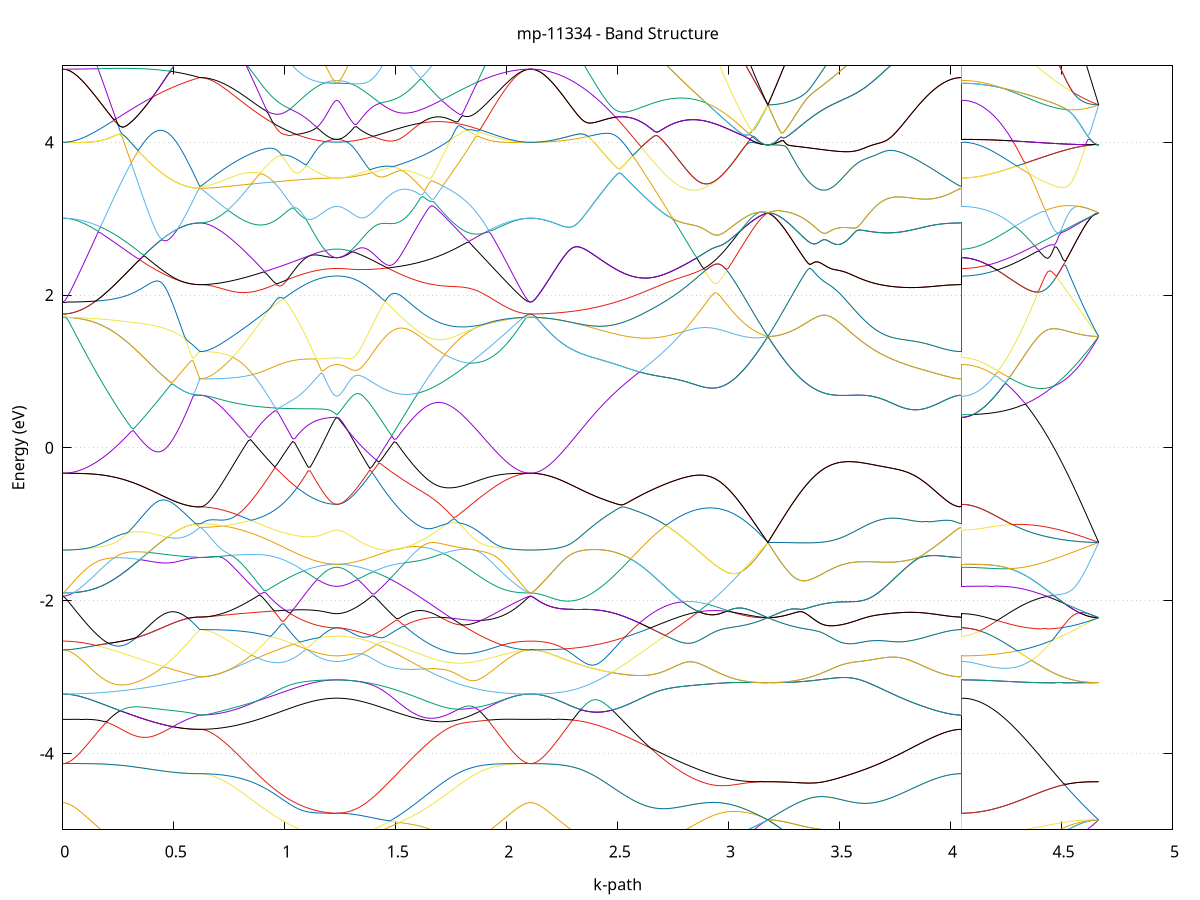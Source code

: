 set title 'mp-11334 - Band Structure'
set xlabel 'k-path'
set ylabel 'Energy (eV)'
set grid y
set yrange [-5:5]
set terminal png size 800,600
set output 'mp-11334_bands_gnuplot.png'
plot '-' using 1:2 with lines notitle, '-' using 1:2 with lines notitle, '-' using 1:2 with lines notitle, '-' using 1:2 with lines notitle, '-' using 1:2 with lines notitle, '-' using 1:2 with lines notitle, '-' using 1:2 with lines notitle, '-' using 1:2 with lines notitle, '-' using 1:2 with lines notitle, '-' using 1:2 with lines notitle, '-' using 1:2 with lines notitle, '-' using 1:2 with lines notitle, '-' using 1:2 with lines notitle, '-' using 1:2 with lines notitle, '-' using 1:2 with lines notitle, '-' using 1:2 with lines notitle, '-' using 1:2 with lines notitle, '-' using 1:2 with lines notitle, '-' using 1:2 with lines notitle, '-' using 1:2 with lines notitle, '-' using 1:2 with lines notitle, '-' using 1:2 with lines notitle, '-' using 1:2 with lines notitle, '-' using 1:2 with lines notitle, '-' using 1:2 with lines notitle, '-' using 1:2 with lines notitle, '-' using 1:2 with lines notitle, '-' using 1:2 with lines notitle, '-' using 1:2 with lines notitle, '-' using 1:2 with lines notitle, '-' using 1:2 with lines notitle, '-' using 1:2 with lines notitle, '-' using 1:2 with lines notitle, '-' using 1:2 with lines notitle, '-' using 1:2 with lines notitle, '-' using 1:2 with lines notitle, '-' using 1:2 with lines notitle, '-' using 1:2 with lines notitle, '-' using 1:2 with lines notitle, '-' using 1:2 with lines notitle, '-' using 1:2 with lines notitle, '-' using 1:2 with lines notitle, '-' using 1:2 with lines notitle, '-' using 1:2 with lines notitle, '-' using 1:2 with lines notitle, '-' using 1:2 with lines notitle, '-' using 1:2 with lines notitle, '-' using 1:2 with lines notitle, '-' using 1:2 with lines notitle, '-' using 1:2 with lines notitle, '-' using 1:2 with lines notitle, '-' using 1:2 with lines notitle, '-' using 1:2 with lines notitle, '-' using 1:2 with lines notitle, '-' using 1:2 with lines notitle, '-' using 1:2 with lines notitle, '-' using 1:2 with lines notitle, '-' using 1:2 with lines notitle, '-' using 1:2 with lines notitle, '-' using 1:2 with lines notitle, '-' using 1:2 with lines notitle, '-' using 1:2 with lines notitle, '-' using 1:2 with lines notitle, '-' using 1:2 with lines notitle, '-' using 1:2 with lines notitle, '-' using 1:2 with lines notitle, '-' using 1:2 with lines notitle, '-' using 1:2 with lines notitle, '-' using 1:2 with lines notitle, '-' using 1:2 with lines notitle, '-' using 1:2 with lines notitle, '-' using 1:2 with lines notitle, '-' using 1:2 with lines notitle, '-' using 1:2 with lines notitle, '-' using 1:2 with lines notitle, '-' using 1:2 with lines notitle, '-' using 1:2 with lines notitle, '-' using 1:2 with lines notitle, '-' using 1:2 with lines notitle, '-' using 1:2 with lines notitle, '-' using 1:2 with lines notitle, '-' using 1:2 with lines notitle, '-' using 1:2 with lines notitle, '-' using 1:2 with lines notitle, '-' using 1:2 with lines notitle, '-' using 1:2 with lines notitle, '-' using 1:2 with lines notitle, '-' using 1:2 with lines notitle, '-' using 1:2 with lines notitle, '-' using 1:2 with lines notitle, '-' using 1:2 with lines notitle, '-' using 1:2 with lines notitle, '-' using 1:2 with lines notitle, '-' using 1:2 with lines notitle, '-' using 1:2 with lines notitle, '-' using 1:2 with lines notitle
0.000000 -38.821500
0.009957 -38.821500
0.019914 -38.821600
0.029872 -38.821600
0.039829 -38.821800
0.049786 -38.821900
0.059743 -38.822100
0.069701 -38.822400
0.079658 -38.822600
0.089615 -38.822900
0.099572 -38.823200
0.109529 -38.823600
0.119487 -38.824000
0.129444 -38.824300
0.139401 -38.824800
0.149358 -38.825200
0.159316 -38.825600
0.169273 -38.826100
0.179230 -38.826500
0.189187 -38.827000
0.199145 -38.827400
0.209102 -38.827900
0.219059 -38.828300
0.229016 -38.828800
0.238973 -38.829200
0.248931 -38.829600
0.258888 -38.830000
0.268845 -38.830400
0.278802 -38.830800
0.288760 -38.831100
0.298717 -38.831400
0.308674 -38.831700
0.318631 -38.832000
0.328588 -38.832200
0.338546 -38.832400
0.348503 -38.832500
0.358460 -38.832600
0.368417 -38.832700
0.378375 -38.832700
0.388332 -38.832600
0.398289 -38.832600
0.408246 -38.832400
0.418203 -38.832300
0.428161 -38.832000
0.438118 -38.831800
0.448075 -38.831400
0.458032 -38.831100
0.467990 -38.830600
0.477947 -38.830200
0.487904 -38.829600
0.497861 -38.829000
0.507819 -38.828400
0.517776 -38.827700
0.527733 -38.827000
0.537690 -38.826200
0.547647 -38.825300
0.557605 -38.824400
0.567562 -38.823500
0.577519 -38.822500
0.587476 -38.821500
0.597434 -38.820400
0.607391 -38.819300
0.617348 -38.818100
0.617348 -38.818100
0.627305 -38.818100
0.637262 -38.818200
0.647220 -38.818400
0.657177 -38.818600
0.667134 -38.818900
0.677091 -38.819200
0.687049 -38.819600
0.697006 -38.820000
0.706963 -38.820500
0.716920 -38.821100
0.726877 -38.821700
0.736835 -38.822300
0.746792 -38.823000
0.756749 -38.823800
0.766706 -38.824600
0.776664 -38.825400
0.786621 -38.826300
0.796578 -38.827200
0.806535 -38.828100
0.816493 -38.829100
0.826450 -38.830000
0.836407 -38.831000
0.846364 -38.832100
0.856321 -38.833100
0.866279 -38.834200
0.876236 -38.835200
0.886193 -38.836300
0.896150 -38.837400
0.906108 -38.838500
0.916065 -38.839600
0.926022 -38.840600
0.935979 -38.841700
0.945936 -38.842800
0.955894 -38.843800
0.965851 -38.844900
0.975808 -38.845900
0.985765 -38.846900
0.995723 -38.847900
1.005680 -38.848900
1.015637 -38.849800
1.025594 -38.850700
1.035552 -38.851600
1.045509 -38.852500
1.055466 -38.853300
1.065423 -38.854100
1.075380 -38.854800
1.085338 -38.855600
1.095295 -38.856200
1.105252 -38.856900
1.115209 -38.857500
1.125167 -38.858000
1.135124 -38.858500
1.145081 -38.859000
1.155038 -38.859400
1.164995 -38.859800
1.174953 -38.860100
1.184910 -38.860400
1.194867 -38.860600
1.204824 -38.860800
1.214782 -38.860900
1.224739 -38.861000
1.234696 -38.861000
1.234696 -38.861000
1.244617 -38.861000
1.254538 -38.860900
1.264459 -38.860800
1.274381 -38.860600
1.284302 -38.860400
1.294223 -38.860100
1.304144 -38.859800
1.314065 -38.859400
1.323986 -38.859000
1.333908 -38.858500
1.343829 -38.858000
1.353750 -38.857500
1.363671 -38.856900
1.373592 -38.856300
1.383513 -38.855600
1.393435 -38.854900
1.403356 -38.854100
1.413277 -38.853300
1.423198 -38.852500
1.433119 -38.851600
1.443040 -38.850700
1.452962 -38.849800
1.462883 -38.848800
1.472804 -38.847900
1.482725 -38.846900
1.492646 -38.845800
1.502567 -38.844800
1.512488 -38.843700
1.522410 -38.842600
1.532331 -38.841500
1.542252 -38.840400
1.552173 -38.839300
1.562094 -38.838200
1.572015 -38.837000
1.581937 -38.835900
1.591858 -38.834700
1.601779 -38.833600
1.611700 -38.832500
1.621621 -38.831400
1.631542 -38.830300
1.641464 -38.829200
1.651385 -38.828100
1.661306 -38.827000
1.671227 -38.826000
1.681148 -38.825000
1.691069 -38.824000
1.700990 -38.823100
1.710912 -38.822200
1.720833 -38.821400
1.730754 -38.820500
1.740675 -38.819800
1.750596 -38.819000
1.760517 -38.818400
1.770439 -38.817800
1.780360 -38.817200
1.790281 -38.816700
1.800202 -38.816300
1.810123 -38.815900
1.820044 -38.815600
1.829966 -38.815300
1.839887 -38.815100
1.849808 -38.815000
1.859729 -38.815000
1.869650 -38.815000
1.879571 -38.815000
1.889492 -38.815100
1.899414 -38.815300
1.909335 -38.815500
1.919256 -38.815800
1.929177 -38.816100
1.939098 -38.816500
1.949019 -38.816800
1.958941 -38.817200
1.968862 -38.817600
1.978783 -38.818000
1.988704 -38.818500
1.998625 -38.818900
2.008546 -38.819300
2.018468 -38.819600
2.028389 -38.820000
2.038310 -38.820300
2.048231 -38.820600
2.058152 -38.820900
2.068073 -38.821100
2.077994 -38.821300
2.087916 -38.821400
2.097837 -38.821500
2.107758 -38.821500
2.107758 -38.821500
2.117751 -38.821400
2.127744 -38.821200
2.137738 -38.820900
2.147731 -38.820400
2.157724 -38.819700
2.167717 -38.819000
2.177711 -38.818100
2.187704 -38.817000
2.197697 -38.815900
2.207690 -38.814500
2.217684 -38.813100
2.227677 -38.811500
2.237670 -38.809800
2.247663 -38.807900
2.257657 -38.805900
2.267650 -38.803800
2.277643 -38.801500
2.287637 -38.799100
2.297630 -38.796500
2.307623 -38.793800
2.317616 -38.791000
2.327610 -38.788100
2.337603 -38.785000
2.347596 -38.781700
2.357589 -38.778400
2.367583 -38.774900
2.377576 -38.771300
2.387569 -38.767500
2.397562 -38.763600
2.407556 -38.759600
2.417549 -38.755500
2.427542 -38.751200
2.437535 -38.746800
2.447529 -38.742200
2.457522 -38.737600
2.467515 -38.732800
2.477508 -38.727900
2.487502 -38.722800
2.497495 -38.717700
2.507488 -38.712400
2.517481 -38.707000
2.527475 -38.701500
2.537468 -38.695800
2.547461 -38.690000
2.557454 -38.684200
2.567448 -38.678200
2.577441 -38.672000
2.587434 -38.665800
2.597427 -38.659500
2.607421 -38.653000
2.617414 -38.646500
2.627407 -38.639800
2.637400 -38.633000
2.647394 -38.626100
2.657387 -38.619200
2.667380 -38.612100
2.677373 -38.604900
2.687367 -38.597600
2.697360 -38.590200
2.707353 -38.582800
2.717346 -38.575200
2.727340 -38.567600
2.737333 -38.559800
2.747326 -38.552000
2.757319 -38.544100
2.767313 -38.536100
2.777306 -38.528100
2.787299 -38.520000
2.797292 -38.511800
2.807286 -38.503500
2.817279 -38.495200
2.827272 -38.486800
2.837265 -38.478400
2.847259 -38.469900
2.857252 -38.461400
2.867245 -38.452800
2.877238 -38.444200
2.887232 -38.435600
2.897225 -38.426900
2.907218 -38.418200
2.917211 -38.409500
2.927205 -38.400800
2.937198 -38.392000
2.947191 -38.383300
2.957184 -38.374600
2.967178 -38.365900
2.977171 -38.357200
2.987164 -38.348600
2.997158 -38.340000
3.007151 -38.331400
3.017144 -38.322900
3.027137 -38.314500
3.037131 -38.306200
3.047124 -38.298500
3.057117 -38.291200
3.067110 -38.284000
3.077104 -38.276800
3.087097 -38.269500
3.097090 -38.262200
3.107083 -38.255000
3.117077 -38.247700
3.127070 -38.240400
3.137063 -38.233200
3.147056 -38.226000
3.157050 -38.218800
3.167043 -38.211700
3.177036 -38.204700
3.177036 -38.204700
3.186957 -38.212400
3.196878 -38.220300
3.206800 -38.228500
3.216721 -38.237000
3.226642 -38.245800
3.236563 -38.254700
3.246484 -38.263900
3.256405 -38.273300
3.266326 -38.282800
3.276248 -38.292500
3.286169 -38.302400
3.296090 -38.312300
3.306011 -38.322400
3.315932 -38.332600
3.325853 -38.342800
3.335775 -38.353100
3.345696 -38.363500
3.355617 -38.373800
3.365538 -38.384300
3.375459 -38.394700
3.385380 -38.405100
3.395302 -38.415500
3.405223 -38.425900
3.415144 -38.436300
3.425065 -38.446600
3.434986 -38.456900
3.444907 -38.467100
3.454828 -38.477300
3.464750 -38.487400
3.474671 -38.497400
3.484592 -38.507300
3.494513 -38.517200
3.504434 -38.526900
3.514355 -38.536600
3.524277 -38.546100
3.534198 -38.555500
3.544119 -38.564800
3.554040 -38.574000
3.563961 -38.583100
3.573882 -38.592000
3.583804 -38.600800
3.593725 -38.609500
3.603646 -38.618000
3.613567 -38.626400
3.623488 -38.634600
3.633409 -38.642700
3.643330 -38.650700
3.653252 -38.658400
3.663173 -38.666000
3.673094 -38.673500
3.683015 -38.680800
3.692936 -38.687900
3.702857 -38.694800
3.712779 -38.701600
3.722700 -38.708200
3.732621 -38.714600
3.742542 -38.720800
3.752463 -38.726900
3.762384 -38.732700
3.772306 -38.738400
3.782227 -38.743900
3.792148 -38.749300
3.802069 -38.754400
3.811990 -38.759300
3.821911 -38.764100
3.831833 -38.768600
3.841754 -38.773000
3.851675 -38.777100
3.861596 -38.781100
3.871517 -38.784900
3.881438 -38.788400
3.891359 -38.791800
3.901281 -38.795000
3.911202 -38.797900
3.921123 -38.800700
3.931044 -38.803300
3.940965 -38.805600
3.950886 -38.807800
3.960808 -38.809700
3.970729 -38.811500
3.980650 -38.813000
3.990571 -38.814400
4.000492 -38.815500
4.010413 -38.816400
4.020335 -38.817200
4.030256 -38.817700
4.040177 -38.818000
4.050098 -38.818100
4.050098 -38.861000
4.060055 -38.860800
4.070012 -38.860100
4.079970 -38.858900
4.089927 -38.857300
4.099884 -38.855200
4.109841 -38.852600
4.119799 -38.849600
4.129756 -38.846200
4.139713 -38.842300
4.149670 -38.837900
4.159627 -38.833100
4.169585 -38.827800
4.179542 -38.822100
4.189499 -38.816000
4.199456 -38.809400
4.209414 -38.802400
4.219371 -38.794900
4.229328 -38.787100
4.239285 -38.778800
4.249243 -38.770100
4.259200 -38.761000
4.269157 -38.751500
4.279114 -38.741700
4.289071 -38.731400
4.299029 -38.720800
4.308986 -38.709800
4.318943 -38.698400
4.328900 -38.686700
4.338858 -38.674700
4.348815 -38.662300
4.358772 -38.649600
4.368729 -38.636600
4.378686 -38.623300
4.388644 -38.609700
4.398601 -38.595800
4.408558 -38.581700
4.418515 -38.567400
4.428473 -38.552800
4.438430 -38.538000
4.448387 -38.523000
4.458344 -38.507900
4.468301 -38.492600
4.478259 -38.477200
4.488216 -38.461600
4.498173 -38.446000
4.508130 -38.430400
4.518088 -38.414700
4.528045 -38.399000
4.538002 -38.383400
4.547959 -38.367900
4.557917 -38.352500
4.567874 -38.337200
4.577831 -38.322200
4.587788 -38.307400
4.597745 -38.292900
4.607703 -38.278800
4.617660 -38.265100
4.627617 -38.251900
4.637574 -38.239200
4.647532 -38.227100
4.657489 -38.215600
4.667446 -38.204700
e
0.000000 -38.821500
0.009957 -38.821300
0.019914 -38.820900
0.029872 -38.820100
0.039829 -38.819000
0.049786 -38.817700
0.059743 -38.816000
0.069701 -38.814100
0.079658 -38.812000
0.089615 -38.809700
0.099572 -38.807200
0.109529 -38.804600
0.119487 -38.801900
0.129444 -38.799100
0.139401 -38.796300
0.149358 -38.793600
0.159316 -38.791000
0.169273 -38.788500
0.179230 -38.786200
0.189187 -38.784100
0.199145 -38.782200
0.209102 -38.780600
0.219059 -38.779300
0.229016 -38.778200
0.238973 -38.777400
0.248931 -38.776800
0.258888 -38.776400
0.268845 -38.776300
0.278802 -38.776400
0.288760 -38.776600
0.298717 -38.777000
0.308674 -38.777600
0.318631 -38.778300
0.328588 -38.779100
0.338546 -38.780000
0.348503 -38.781000
0.358460 -38.782100
0.368417 -38.783200
0.378375 -38.784400
0.388332 -38.785700
0.398289 -38.787100
0.408246 -38.788400
0.418203 -38.789800
0.428161 -38.791300
0.438118 -38.792700
0.448075 -38.794200
0.458032 -38.795700
0.467990 -38.797200
0.477947 -38.798700
0.487904 -38.800200
0.497861 -38.801700
0.507819 -38.803100
0.517776 -38.804600
0.527733 -38.806100
0.537690 -38.807500
0.547647 -38.808900
0.557605 -38.810300
0.567562 -38.811700
0.577519 -38.813100
0.587476 -38.814400
0.597434 -38.815600
0.607391 -38.816900
0.617348 -38.818100
0.617348 -38.818100
0.627305 -38.817900
0.637262 -38.817100
0.647220 -38.815900
0.657177 -38.814300
0.667134 -38.812100
0.677091 -38.809500
0.687049 -38.806400
0.697006 -38.802900
0.706963 -38.798800
0.716920 -38.794300
0.726877 -38.789400
0.736835 -38.783900
0.746792 -38.778100
0.756749 -38.771700
0.766706 -38.764900
0.776664 -38.757700
0.786621 -38.750000
0.796578 -38.741900
0.806535 -38.733300
0.816493 -38.724300
0.826450 -38.714900
0.836407 -38.705100
0.846364 -38.694800
0.856321 -38.684200
0.866279 -38.673100
0.876236 -38.661700
0.886193 -38.649800
0.896150 -38.637600
0.906108 -38.625000
0.916065 -38.612100
0.926022 -38.598700
0.935979 -38.585100
0.945936 -38.571100
0.955894 -38.556800
0.965851 -38.542100
0.975808 -38.527200
0.985765 -38.511900
0.995723 -38.496400
1.005680 -38.480600
1.015637 -38.464600
1.025594 -38.448300
1.035552 -38.431700
1.045509 -38.415000
1.055466 -38.398100
1.065423 -38.381000
1.075380 -38.363700
1.085338 -38.346400
1.095295 -38.328900
1.105252 -38.311400
1.115209 -38.293800
1.125167 -38.276300
1.135124 -38.271100
1.145081 -38.268900
1.155038 -38.266900
1.164995 -38.265100
1.174953 -38.263400
1.184910 -38.262000
1.194867 -38.260800
1.204824 -38.259900
1.214782 -38.259200
1.224739 -38.258800
1.234696 -38.258700
1.234696 -38.258700
1.244617 -38.258800
1.254538 -38.259200
1.264459 -38.259800
1.274381 -38.260700
1.284302 -38.261900
1.294223 -38.263200
1.304144 -38.264800
1.314065 -38.266500
1.323986 -38.268500
1.333908 -38.270500
1.343829 -38.272700
1.353750 -38.275100
1.363671 -38.277500
1.373592 -38.280000
1.383513 -38.287400
1.393435 -38.299800
1.403356 -38.312200
1.413277 -38.324600
1.423198 -38.336900
1.433119 -38.349200
1.443040 -38.361400
1.452962 -38.373600
1.462883 -38.385700
1.472804 -38.397800
1.482725 -38.409700
1.492646 -38.421500
1.502567 -38.433300
1.512488 -38.444900
1.522410 -38.456400
1.532331 -38.467800
1.542252 -38.479100
1.552173 -38.490200
1.562094 -38.501200
1.572015 -38.512100
1.581937 -38.522800
1.591858 -38.533300
1.601779 -38.543700
1.611700 -38.554000
1.621621 -38.564100
1.631542 -38.574000
1.641464 -38.583800
1.651385 -38.593400
1.661306 -38.602800
1.671227 -38.612100
1.681148 -38.621200
1.691069 -38.630100
1.700990 -38.638800
1.710912 -38.647400
1.720833 -38.655700
1.730754 -38.663900
1.740675 -38.671900
1.750596 -38.679700
1.760517 -38.687300
1.770439 -38.694700
1.780360 -38.701900
1.790281 -38.708900
1.800202 -38.715700
1.810123 -38.722300
1.820044 -38.728700
1.829966 -38.734900
1.839887 -38.740900
1.849808 -38.746700
1.859729 -38.752300
1.869650 -38.757700
1.879571 -38.762800
1.889492 -38.767800
1.899414 -38.772500
1.909335 -38.777000
1.919256 -38.781300
1.929177 -38.785400
1.939098 -38.789300
1.949019 -38.793000
1.958941 -38.796400
1.968862 -38.799600
1.978783 -38.802600
1.988704 -38.805400
1.998625 -38.808000
2.008546 -38.810300
2.018468 -38.812400
2.028389 -38.814300
2.038310 -38.816000
2.048231 -38.817500
2.058152 -38.818700
2.068073 -38.819700
2.077994 -38.820500
2.087916 -38.821000
2.097837 -38.821400
2.107758 -38.821500
2.107758 -38.821500
2.117751 -38.821400
2.127744 -38.821200
2.137738 -38.820900
2.147731 -38.820400
2.157724 -38.819700
2.167717 -38.819000
2.177711 -38.818100
2.187704 -38.817000
2.197697 -38.815900
2.207690 -38.814500
2.217684 -38.813100
2.227677 -38.811500
2.237670 -38.809800
2.247663 -38.807900
2.257657 -38.805900
2.267650 -38.803800
2.277643 -38.801500
2.287637 -38.799100
2.297630 -38.796500
2.307623 -38.793800
2.317616 -38.791000
2.327610 -38.788100
2.337603 -38.785000
2.347596 -38.781700
2.357589 -38.778400
2.367583 -38.774900
2.377576 -38.771300
2.387569 -38.767500
2.397562 -38.763600
2.407556 -38.759600
2.417549 -38.755500
2.427542 -38.751200
2.437535 -38.746800
2.447529 -38.742200
2.457522 -38.737600
2.467515 -38.732800
2.477508 -38.727900
2.487502 -38.722800
2.497495 -38.717700
2.507488 -38.712400
2.517481 -38.707000
2.527475 -38.701500
2.537468 -38.695800
2.547461 -38.690000
2.557454 -38.684200
2.567448 -38.678200
2.577441 -38.672000
2.587434 -38.665800
2.597427 -38.659500
2.607421 -38.653000
2.617414 -38.646500
2.627407 -38.639800
2.637400 -38.633000
2.647394 -38.626100
2.657387 -38.619200
2.667380 -38.612100
2.677373 -38.604900
2.687367 -38.597600
2.697360 -38.590200
2.707353 -38.582800
2.717346 -38.575200
2.727340 -38.567600
2.737333 -38.559800
2.747326 -38.552000
2.757319 -38.544100
2.767313 -38.536100
2.777306 -38.528100
2.787299 -38.520000
2.797292 -38.511800
2.807286 -38.503500
2.817279 -38.495200
2.827272 -38.486800
2.837265 -38.478400
2.847259 -38.469900
2.857252 -38.461400
2.867245 -38.452800
2.877238 -38.444200
2.887232 -38.435600
2.897225 -38.426900
2.907218 -38.418200
2.917211 -38.409500
2.927205 -38.400800
2.937198 -38.392000
2.947191 -38.383300
2.957184 -38.374600
2.967178 -38.365900
2.977171 -38.357200
2.987164 -38.348600
2.997158 -38.340000
3.007151 -38.331400
3.017144 -38.322900
3.027137 -38.314500
3.037131 -38.306200
3.047124 -38.297900
3.057117 -38.289700
3.067110 -38.281700
3.077104 -38.273800
3.087097 -38.266000
3.097090 -38.258400
3.107083 -38.250900
3.117077 -38.243600
3.127070 -38.236600
3.137063 -38.229700
3.147056 -38.223100
3.157050 -38.216700
3.167043 -38.210600
3.177036 -38.204700
3.177036 -38.204700
3.186957 -38.212400
3.196878 -38.220300
3.206800 -38.228500
3.216721 -38.237000
3.226642 -38.245800
3.236563 -38.254700
3.246484 -38.263900
3.256405 -38.273300
3.266326 -38.282800
3.276248 -38.292500
3.286169 -38.302400
3.296090 -38.312300
3.306011 -38.322400
3.315932 -38.332600
3.325853 -38.342800
3.335775 -38.353100
3.345696 -38.363500
3.355617 -38.373800
3.365538 -38.384300
3.375459 -38.394700
3.385380 -38.405100
3.395302 -38.415500
3.405223 -38.425900
3.415144 -38.436300
3.425065 -38.446600
3.434986 -38.456900
3.444907 -38.467100
3.454828 -38.477300
3.464750 -38.487400
3.474671 -38.497400
3.484592 -38.507300
3.494513 -38.517200
3.504434 -38.526900
3.514355 -38.536600
3.524277 -38.546100
3.534198 -38.555500
3.544119 -38.564800
3.554040 -38.574000
3.563961 -38.583100
3.573882 -38.592000
3.583804 -38.600800
3.593725 -38.609500
3.603646 -38.618000
3.613567 -38.626400
3.623488 -38.634600
3.633409 -38.642700
3.643330 -38.650700
3.653252 -38.658400
3.663173 -38.666000
3.673094 -38.673500
3.683015 -38.680800
3.692936 -38.687900
3.702857 -38.694800
3.712779 -38.701600
3.722700 -38.708200
3.732621 -38.714600
3.742542 -38.720800
3.752463 -38.726900
3.762384 -38.732700
3.772306 -38.738400
3.782227 -38.743900
3.792148 -38.749300
3.802069 -38.754400
3.811990 -38.759300
3.821911 -38.764100
3.831833 -38.768600
3.841754 -38.773000
3.851675 -38.777100
3.861596 -38.781100
3.871517 -38.784900
3.881438 -38.788400
3.891359 -38.791800
3.901281 -38.795000
3.911202 -38.797900
3.921123 -38.800700
3.931044 -38.803300
3.940965 -38.805600
3.950886 -38.807800
3.960808 -38.809700
3.970729 -38.811500
3.980650 -38.813000
3.990571 -38.814400
4.000492 -38.815500
4.010413 -38.816400
4.020335 -38.817200
4.030256 -38.817700
4.040177 -38.818000
4.050098 -38.818100
4.050098 -38.258700
4.060055 -38.258600
4.070012 -38.258500
4.079970 -38.258400
4.089927 -38.258200
4.099884 -38.258000
4.109841 -38.257600
4.119799 -38.257300
4.129756 -38.256900
4.139713 -38.256400
4.149670 -38.255800
4.159627 -38.255300
4.169585 -38.254600
4.179542 -38.253900
4.189499 -38.253200
4.199456 -38.252400
4.209414 -38.251600
4.219371 -38.250700
4.229328 -38.249800
4.239285 -38.248800
4.249243 -38.247800
4.259200 -38.246800
4.269157 -38.245700
4.279114 -38.244600
4.289071 -38.243500
4.299029 -38.242300
4.308986 -38.241100
4.318943 -38.239800
4.328900 -38.238600
4.338858 -38.237300
4.348815 -38.236000
4.358772 -38.234700
4.368729 -38.233300
4.378686 -38.232000
4.388644 -38.230700
4.398601 -38.229300
4.408558 -38.227900
4.418515 -38.226600
4.428473 -38.225200
4.438430 -38.223900
4.448387 -38.222600
4.458344 -38.221200
4.468301 -38.220000
4.478259 -38.218700
4.488216 -38.217400
4.498173 -38.216200
4.508130 -38.216100
4.518088 -38.216200
4.528045 -38.216200
4.538002 -38.216100
4.547959 -38.215800
4.557917 -38.215500
4.567874 -38.215000
4.577831 -38.214500
4.587788 -38.213800
4.597745 -38.213000
4.607703 -38.212100
4.617660 -38.211100
4.627617 -38.210100
4.637574 -38.208900
4.647532 -38.207600
4.657489 -38.206200
4.667446 -38.204700
e
0.000000 -38.688700
0.009957 -38.688700
0.019914 -38.688500
0.029872 -38.688300
0.039829 -38.687900
0.049786 -38.687400
0.059743 -38.686800
0.069701 -38.686000
0.079658 -38.685100
0.089615 -38.683900
0.099572 -38.682500
0.109529 -38.680900
0.119487 -38.678900
0.129444 -38.676600
0.139401 -38.673900
0.149358 -38.670700
0.159316 -38.667000
0.169273 -38.662900
0.179230 -38.658100
0.189187 -38.652800
0.199145 -38.646800
0.209102 -38.640200
0.219059 -38.632900
0.229016 -38.625000
0.238973 -38.616500
0.248931 -38.607300
0.258888 -38.597600
0.268845 -38.587200
0.278802 -38.576400
0.288760 -38.564900
0.298717 -38.553000
0.308674 -38.540600
0.318631 -38.527700
0.328588 -38.514400
0.338546 -38.500600
0.348503 -38.486400
0.358460 -38.471900
0.368417 -38.456900
0.378375 -38.441600
0.388332 -38.425900
0.398289 -38.409900
0.408246 -38.393600
0.418203 -38.377600
0.428161 -38.377000
0.438118 -38.376400
0.448075 -38.375900
0.458032 -38.375400
0.467990 -38.374900
0.477947 -38.374400
0.487904 -38.374000
0.497861 -38.373600
0.507819 -38.373200
0.517776 -38.372900
0.527733 -38.372600
0.537690 -38.372300
0.547647 -38.372100
0.557605 -38.371900
0.567562 -38.371700
0.577519 -38.371500
0.587476 -38.371400
0.597434 -38.371300
0.607391 -38.371300
0.617348 -38.371300
0.617348 -38.371300
0.627305 -38.371200
0.637262 -38.371100
0.647220 -38.370800
0.657177 -38.370500
0.667134 -38.370100
0.677091 -38.369600
0.687049 -38.368900
0.697006 -38.368200
0.706963 -38.367400
0.716920 -38.366500
0.726877 -38.365600
0.736835 -38.364500
0.746792 -38.363300
0.756749 -38.362100
0.766706 -38.360700
0.776664 -38.359300
0.786621 -38.357800
0.796578 -38.356200
0.806535 -38.354500
0.816493 -38.352700
0.826450 -38.350900
0.836407 -38.348900
0.846364 -38.346900
0.856321 -38.344800
0.866279 -38.342700
0.876236 -38.340500
0.886193 -38.338200
0.896150 -38.335800
0.906108 -38.333400
0.916065 -38.330900
0.926022 -38.328300
0.935979 -38.325800
0.945936 -38.323100
0.955894 -38.320400
0.965851 -38.317700
0.975808 -38.314900
0.985765 -38.312100
0.995723 -38.309200
1.005680 -38.306400
1.015637 -38.303500
1.025594 -38.300600
1.035552 -38.297700
1.045509 -38.294900
1.055466 -38.292000
1.065423 -38.289200
1.075380 -38.286400
1.085338 -38.283600
1.095295 -38.280900
1.105252 -38.278300
1.115209 -38.275800
1.125167 -38.273400
1.135124 -38.258900
1.145081 -38.255100
1.155038 -38.255800
1.164995 -38.256500
1.174953 -38.257100
1.184910 -38.257600
1.194867 -38.258000
1.204824 -38.258300
1.214782 -38.258500
1.224739 -38.258600
1.234696 -38.258700
1.234696 -38.258700
1.244617 -38.258600
1.254538 -38.258500
1.264459 -38.258300
1.274381 -38.258000
1.284302 -38.257700
1.294223 -38.257300
1.304144 -38.256800
1.314065 -38.256200
1.323986 -38.255500
1.333908 -38.254800
1.343829 -38.254000
1.353750 -38.253100
1.363671 -38.262700
1.373592 -38.275100
1.383513 -38.282700
1.393435 -38.285300
1.403356 -38.288000
1.413277 -38.290800
1.423198 -38.293900
1.433119 -38.305000
1.443040 -38.316000
1.452962 -38.326900
1.462883 -38.337800
1.472804 -38.348600
1.482725 -38.359300
1.492646 -38.369900
1.502567 -38.380400
1.512488 -38.390800
1.522410 -38.401100
1.532331 -38.411200
1.542252 -38.421200
1.552173 -38.431100
1.562094 -38.440900
1.572015 -38.450500
1.581937 -38.459900
1.591858 -38.469200
1.601779 -38.478300
1.611700 -38.487300
1.621621 -38.496100
1.631542 -38.504700
1.641464 -38.513200
1.651385 -38.521500
1.661306 -38.529600
1.671227 -38.537500
1.681148 -38.545200
1.691069 -38.552800
1.700990 -38.560100
1.710912 -38.567300
1.720833 -38.574200
1.730754 -38.580900
1.740675 -38.587500
1.750596 -38.593800
1.760517 -38.599900
1.770439 -38.605800
1.780360 -38.611500
1.790281 -38.616900
1.800202 -38.622100
1.810123 -38.627200
1.820044 -38.631900
1.829966 -38.636500
1.839887 -38.640800
1.849808 -38.644900
1.859729 -38.648800
1.869650 -38.652500
1.879571 -38.656000
1.889492 -38.659200
1.899414 -38.662300
1.909335 -38.665100
1.919256 -38.667700
1.929177 -38.670200
1.939098 -38.672400
1.949019 -38.674500
1.958941 -38.676400
1.968862 -38.678100
1.978783 -38.679700
1.988704 -38.681200
1.998625 -38.682400
2.008546 -38.683600
2.018468 -38.684600
2.028389 -38.685500
2.038310 -38.686300
2.048231 -38.686900
2.058152 -38.687500
2.068073 -38.687900
2.077994 -38.688300
2.087916 -38.688500
2.097837 -38.688700
2.107758 -38.688700
2.107758 -38.688700
2.117751 -38.688700
2.127744 -38.688500
2.137738 -38.688300
2.147731 -38.687900
2.157724 -38.687500
2.167717 -38.686900
2.177711 -38.686300
2.187704 -38.685600
2.197697 -38.684700
2.207690 -38.683800
2.217684 -38.682800
2.227677 -38.681700
2.237670 -38.680500
2.247663 -38.679100
2.257657 -38.677700
2.267650 -38.676200
2.277643 -38.674600
2.287637 -38.672900
2.297630 -38.671100
2.307623 -38.669200
2.317616 -38.667200
2.327610 -38.665100
2.337603 -38.663000
2.347596 -38.660700
2.357589 -38.658300
2.367583 -38.655800
2.377576 -38.653300
2.387569 -38.650600
2.397562 -38.647900
2.407556 -38.645000
2.417549 -38.642100
2.427542 -38.639100
2.437535 -38.635900
2.447529 -38.632700
2.457522 -38.629400
2.467515 -38.626000
2.477508 -38.622500
2.487502 -38.619000
2.497495 -38.615300
2.507488 -38.611500
2.517481 -38.607700
2.527475 -38.603700
2.537468 -38.599700
2.547461 -38.595600
2.557454 -38.591400
2.567448 -38.587100
2.577441 -38.582800
2.587434 -38.578300
2.597427 -38.573800
2.607421 -38.569200
2.617414 -38.564500
2.627407 -38.559700
2.637400 -38.554800
2.647394 -38.549900
2.657387 -38.544800
2.667380 -38.539700
2.677373 -38.534600
2.687367 -38.529300
2.697360 -38.524000
2.707353 -38.518600
2.717346 -38.513100
2.727340 -38.507500
2.737333 -38.501900
2.747326 -38.496200
2.757319 -38.490400
2.767313 -38.484600
2.777306 -38.478700
2.787299 -38.472700
2.797292 -38.466700
2.807286 -38.460600
2.817279 -38.454400
2.827272 -38.448200
2.837265 -38.441900
2.847259 -38.435600
2.857252 -38.429100
2.867245 -38.422700
2.877238 -38.416200
2.887232 -38.409600
2.897225 -38.403000
2.907218 -38.396300
2.917211 -38.389600
2.927205 -38.382800
2.937198 -38.376000
2.947191 -38.369100
2.957184 -38.362200
2.967178 -38.355300
2.977171 -38.348300
2.987164 -38.341300
2.997158 -38.334200
3.007151 -38.327100
3.017144 -38.320000
3.027137 -38.312800
3.037131 -38.305700
3.047124 -38.297900
3.057117 -38.289700
3.067110 -38.281700
3.077104 -38.273800
3.087097 -38.266000
3.097090 -38.258400
3.107083 -38.250900
3.117077 -38.243600
3.127070 -38.236600
3.137063 -38.229700
3.147056 -38.223100
3.157050 -38.216700
3.167043 -38.210600
3.177036 -38.204700
3.177036 -38.204700
3.186957 -38.204700
3.196878 -38.204800
3.206800 -38.204900
3.216721 -38.205000
3.226642 -38.205100
3.236563 -38.205300
3.246484 -38.205500
3.256405 -38.205800
3.266326 -38.206000
3.276248 -38.206300
3.286169 -38.206600
3.296090 -38.206900
3.306011 -38.207300
3.315932 -38.207600
3.325853 -38.208000
3.335775 -38.208400
3.345696 -38.208800
3.355617 -38.209200
3.365538 -38.209700
3.375459 -38.210100
3.385380 -38.210600
3.395302 -38.211100
3.405223 -38.211600
3.415144 -38.212200
3.425065 -38.212800
3.434986 -38.213500
3.444907 -38.214300
3.454828 -38.215100
3.464750 -38.216200
3.474671 -38.217300
3.484592 -38.218700
3.494513 -38.220300
3.504434 -38.222200
3.514355 -38.224300
3.524277 -38.226800
3.534198 -38.229500
3.544119 -38.232400
3.554040 -38.235600
3.563961 -38.239000
3.573882 -38.242600
3.583804 -38.246200
3.593725 -38.250000
3.603646 -38.253900
3.613567 -38.257800
3.623488 -38.261800
3.633409 -38.265800
3.643330 -38.269800
3.653252 -38.273800
3.663173 -38.277800
3.673094 -38.281900
3.683015 -38.285800
3.692936 -38.289800
3.702857 -38.293700
3.712779 -38.297600
3.722700 -38.301400
3.732621 -38.305100
3.742542 -38.308800
3.752463 -38.312500
3.762384 -38.316000
3.772306 -38.319500
3.782227 -38.322900
3.792148 -38.326200
3.802069 -38.329400
3.811990 -38.332500
3.821911 -38.335500
3.831833 -38.338400
3.841754 -38.341200
3.851675 -38.343900
3.861596 -38.346500
3.871517 -38.349000
3.881438 -38.351300
3.891359 -38.353600
3.901281 -38.355700
3.911202 -38.357600
3.921123 -38.359500
3.931044 -38.361200
3.940965 -38.362800
3.950886 -38.364300
3.960808 -38.365600
3.970729 -38.366800
3.980650 -38.367800
3.990571 -38.368700
4.000492 -38.369500
4.010413 -38.370100
4.020335 -38.370600
4.030256 -38.371000
4.040177 -38.371200
4.050098 -38.371300
4.050098 -38.258700
4.060055 -38.258600
4.070012 -38.258500
4.079970 -38.258400
4.089927 -38.258200
4.099884 -38.258000
4.109841 -38.257600
4.119799 -38.257300
4.129756 -38.256900
4.139713 -38.256400
4.149670 -38.255800
4.159627 -38.255300
4.169585 -38.254600
4.179542 -38.253900
4.189499 -38.253200
4.199456 -38.252400
4.209414 -38.251600
4.219371 -38.250700
4.229328 -38.249800
4.239285 -38.248800
4.249243 -38.247800
4.259200 -38.246800
4.269157 -38.245700
4.279114 -38.244600
4.289071 -38.243500
4.299029 -38.242300
4.308986 -38.241100
4.318943 -38.239800
4.328900 -38.238600
4.338858 -38.237300
4.348815 -38.236000
4.358772 -38.234700
4.368729 -38.233300
4.378686 -38.232000
4.388644 -38.230700
4.398601 -38.229300
4.408558 -38.227900
4.418515 -38.226600
4.428473 -38.225200
4.438430 -38.223900
4.448387 -38.222600
4.458344 -38.221200
4.468301 -38.220000
4.478259 -38.218700
4.488216 -38.217400
4.498173 -38.216200
4.508130 -38.215100
4.518088 -38.213900
4.528045 -38.212900
4.538002 -38.211800
4.547959 -38.210800
4.557917 -38.209900
4.567874 -38.209100
4.577831 -38.208300
4.587788 -38.207500
4.597745 -38.206900
4.607703 -38.206300
4.617660 -38.205900
4.627617 -38.205400
4.637574 -38.205100
4.647532 -38.204900
4.657489 -38.204800
4.667446 -38.204700
e
0.000000 -38.400700
0.009957 -38.400600
0.019914 -38.400600
0.029872 -38.400500
0.039829 -38.400300
0.049786 -38.400200
0.059743 -38.399900
0.069701 -38.399700
0.079658 -38.399400
0.089615 -38.399100
0.099572 -38.398700
0.109529 -38.398300
0.119487 -38.397900
0.129444 -38.397400
0.139401 -38.396900
0.149358 -38.396400
0.159316 -38.395800
0.169273 -38.395300
0.179230 -38.394600
0.189187 -38.394000
0.199145 -38.393400
0.209102 -38.392700
0.219059 -38.392000
0.229016 -38.391300
0.238973 -38.390600
0.248931 -38.389800
0.258888 -38.389100
0.268845 -38.388400
0.278802 -38.387600
0.288760 -38.386800
0.298717 -38.386100
0.308674 -38.385300
0.318631 -38.384600
0.328588 -38.383800
0.338546 -38.383100
0.348503 -38.382300
0.358460 -38.381600
0.368417 -38.380900
0.378375 -38.380200
0.388332 -38.379500
0.398289 -38.378900
0.408246 -38.378200
0.418203 -38.377600
0.428161 -38.377000
0.438118 -38.376400
0.448075 -38.375900
0.458032 -38.375400
0.467990 -38.374900
0.477947 -38.374400
0.487904 -38.374000
0.497861 -38.373600
0.507819 -38.373200
0.517776 -38.372900
0.527733 -38.372600
0.537690 -38.372300
0.547647 -38.372100
0.557605 -38.371900
0.567562 -38.371700
0.577519 -38.371500
0.587476 -38.371400
0.597434 -38.371300
0.607391 -38.371300
0.617348 -38.371300
0.617348 -38.371300
0.627305 -38.371200
0.637262 -38.370900
0.647220 -38.370400
0.657177 -38.369800
0.667134 -38.368900
0.677091 -38.367900
0.687049 -38.366700
0.697006 -38.365200
0.706963 -38.363700
0.716920 -38.361900
0.726877 -38.360000
0.736835 -38.357900
0.746792 -38.355600
0.756749 -38.353100
0.766706 -38.350500
0.776664 -38.347800
0.786621 -38.344800
0.796578 -38.341800
0.806535 -38.338500
0.816493 -38.335200
0.826450 -38.331600
0.836407 -38.328000
0.846364 -38.324200
0.856321 -38.320300
0.866279 -38.316300
0.876236 -38.312200
0.886193 -38.307900
0.896150 -38.303600
0.906108 -38.299100
0.916065 -38.294500
0.926022 -38.289900
0.935979 -38.285100
0.945936 -38.280300
0.955894 -38.275400
0.965851 -38.270400
0.975808 -38.265400
0.985765 -38.260300
0.995723 -38.255100
1.005680 -38.249900
1.015637 -38.244600
1.025594 -38.240200
1.035552 -38.241800
1.045509 -38.243400
1.055466 -38.244900
1.065423 -38.246300
1.075380 -38.247700
1.085338 -38.249000
1.095295 -38.250200
1.105252 -38.251300
1.115209 -38.252400
1.125167 -38.253400
1.135124 -38.254300
1.145081 -38.241600
1.155038 -38.224600
1.164995 -38.208000
1.174953 -38.192000
1.184910 -38.176800
1.194867 -38.162700
1.204824 -38.150400
1.214782 -38.140600
1.224739 -38.134000
1.234696 -38.131700
1.234696 -38.131700
1.244617 -38.135000
1.254538 -38.142000
1.264459 -38.150500
1.274381 -38.159900
1.284302 -38.169900
1.294223 -38.180500
1.304144 -38.191500
1.314065 -38.202900
1.323986 -38.214500
1.333908 -38.226300
1.343829 -38.238400
1.353750 -38.250500
1.363671 -38.252200
1.373592 -38.251100
1.383513 -38.250000
1.393435 -38.260500
1.403356 -38.271600
1.413277 -38.282800
1.423198 -38.293600
1.433119 -38.296400
1.443040 -38.299300
1.452962 -38.302100
1.462883 -38.304900
1.472804 -38.307800
1.482725 -38.310600
1.492646 -38.313400
1.502567 -38.316200
1.512488 -38.319000
1.522410 -38.321700
1.532331 -38.324400
1.542252 -38.327100
1.552173 -38.329800
1.562094 -38.332400
1.572015 -38.334900
1.581937 -38.337500
1.591858 -38.340000
1.601779 -38.342400
1.611700 -38.344800
1.621621 -38.347100
1.631542 -38.349400
1.641464 -38.351600
1.651385 -38.353800
1.661306 -38.356000
1.671227 -38.358100
1.681148 -38.360100
1.691069 -38.362100
1.700990 -38.364000
1.710912 -38.365900
1.720833 -38.367700
1.730754 -38.369500
1.740675 -38.371200
1.750596 -38.372900
1.760517 -38.374500
1.770439 -38.376000
1.780360 -38.377500
1.790281 -38.379000
1.800202 -38.380400
1.810123 -38.381700
1.820044 -38.383000
1.829966 -38.384300
1.839887 -38.385500
1.849808 -38.386600
1.859729 -38.387700
1.869650 -38.388800
1.879571 -38.389800
1.889492 -38.390700
1.899414 -38.391600
1.909335 -38.392500
1.919256 -38.393300
1.929177 -38.394100
1.939098 -38.394800
1.949019 -38.395500
1.958941 -38.396100
1.968862 -38.396700
1.978783 -38.397300
1.988704 -38.397800
1.998625 -38.398200
2.008546 -38.398700
2.018468 -38.399000
2.028389 -38.399400
2.038310 -38.399700
2.048231 -38.399900
2.058152 -38.400200
2.068073 -38.400300
2.077994 -38.400500
2.087916 -38.400600
2.097837 -38.400600
2.107758 -38.400700
2.107758 -38.400700
2.117751 -38.400600
2.127744 -38.400400
2.137738 -38.400200
2.147731 -38.399800
2.157724 -38.399300
2.167717 -38.398700
2.177711 -38.398100
2.187704 -38.397300
2.197697 -38.396400
2.207690 -38.395400
2.217684 -38.394300
2.227677 -38.393100
2.237670 -38.391800
2.247663 -38.390400
2.257657 -38.388900
2.267650 -38.387300
2.277643 -38.385600
2.287637 -38.383800
2.297630 -38.381900
2.307623 -38.379900
2.317616 -38.377800
2.327610 -38.375600
2.337603 -38.373400
2.347596 -38.371000
2.357589 -38.368600
2.367583 -38.366000
2.377576 -38.363400
2.387569 -38.360700
2.397562 -38.358000
2.407556 -38.355100
2.417549 -38.352200
2.427542 -38.349200
2.437535 -38.346100
2.447529 -38.342900
2.457522 -38.339700
2.467515 -38.336400
2.477508 -38.333000
2.487502 -38.329600
2.497495 -38.326100
2.507488 -38.322600
2.517481 -38.319000
2.527475 -38.315300
2.537468 -38.311600
2.547461 -38.307900
2.557454 -38.304100
2.567448 -38.300300
2.577441 -38.296400
2.587434 -38.292500
2.597427 -38.288500
2.607421 -38.284500
2.617414 -38.280500
2.627407 -38.276500
2.637400 -38.272400
2.647394 -38.268400
2.657387 -38.264300
2.667380 -38.260200
2.677373 -38.256100
2.687367 -38.252000
2.697360 -38.247900
2.707353 -38.243800
2.717346 -38.239700
2.727340 -38.235600
2.737333 -38.231600
2.747326 -38.227600
2.757319 -38.223600
2.767313 -38.219600
2.777306 -38.215700
2.787299 -38.211800
2.797292 -38.208000
2.807286 -38.204300
2.817279 -38.200600
2.827272 -38.197000
2.837265 -38.193500
2.847259 -38.190100
2.857252 -38.186800
2.867245 -38.183600
2.877238 -38.180500
2.887232 -38.177500
2.897225 -38.174700
2.907218 -38.172100
2.917211 -38.169600
2.927205 -38.167300
2.937198 -38.165200
2.947191 -38.163400
2.957184 -38.161700
2.967178 -38.160300
2.977171 -38.159100
2.987164 -38.158200
2.997158 -38.157600
3.007151 -38.157200
3.017144 -38.157200
3.027137 -38.157500
3.037131 -38.158200
3.047124 -38.159200
3.057117 -38.160500
3.067110 -38.162200
3.077104 -38.164300
3.087097 -38.166700
3.097090 -38.169500
3.107083 -38.172700
3.117077 -38.176200
3.127070 -38.180100
3.137063 -38.184400
3.147056 -38.189000
3.157050 -38.193900
3.167043 -38.199200
3.177036 -38.204700
3.177036 -38.204700
3.186957 -38.204700
3.196878 -38.204800
3.206800 -38.204900
3.216721 -38.205000
3.226642 -38.205100
3.236563 -38.205300
3.246484 -38.205500
3.256405 -38.205800
3.266326 -38.206000
3.276248 -38.206300
3.286169 -38.206600
3.296090 -38.206900
3.306011 -38.207300
3.315932 -38.207600
3.325853 -38.208000
3.335775 -38.208400
3.345696 -38.208800
3.355617 -38.209200
3.365538 -38.209700
3.375459 -38.210100
3.385380 -38.210600
3.395302 -38.211100
3.405223 -38.211600
3.415144 -38.212200
3.425065 -38.212800
3.434986 -38.213500
3.444907 -38.214300
3.454828 -38.215100
3.464750 -38.216200
3.474671 -38.217300
3.484592 -38.218700
3.494513 -38.220300
3.504434 -38.222200
3.514355 -38.224300
3.524277 -38.226800
3.534198 -38.229500
3.544119 -38.232400
3.554040 -38.235600
3.563961 -38.239000
3.573882 -38.242600
3.583804 -38.246200
3.593725 -38.250000
3.603646 -38.253900
3.613567 -38.257800
3.623488 -38.261800
3.633409 -38.265800
3.643330 -38.269800
3.653252 -38.273800
3.663173 -38.277800
3.673094 -38.281900
3.683015 -38.285800
3.692936 -38.289800
3.702857 -38.293700
3.712779 -38.297600
3.722700 -38.301400
3.732621 -38.305100
3.742542 -38.308800
3.752463 -38.312500
3.762384 -38.316000
3.772306 -38.319500
3.782227 -38.322900
3.792148 -38.326200
3.802069 -38.329400
3.811990 -38.332500
3.821911 -38.335500
3.831833 -38.338400
3.841754 -38.341200
3.851675 -38.343900
3.861596 -38.346500
3.871517 -38.349000
3.881438 -38.351300
3.891359 -38.353600
3.901281 -38.355700
3.911202 -38.357600
3.921123 -38.359500
3.931044 -38.361200
3.940965 -38.362800
3.950886 -38.364300
3.960808 -38.365600
3.970729 -38.366800
3.980650 -38.367800
3.990571 -38.368700
4.000492 -38.369500
4.010413 -38.370100
4.020335 -38.370600
4.030256 -38.371000
4.040177 -38.371200
4.050098 -38.371300
4.050098 -38.131700
4.060055 -38.131600
4.070012 -38.131600
4.079970 -38.131600
4.089927 -38.131500
4.099884 -38.131400
4.109841 -38.131300
4.119799 -38.131100
4.129756 -38.131000
4.139713 -38.133000
4.149670 -38.137000
4.159627 -38.141000
4.169585 -38.144800
4.179542 -38.148600
4.189499 -38.152300
4.199456 -38.155900
4.209414 -38.159400
4.219371 -38.162800
4.229328 -38.166200
4.239285 -38.169400
4.249243 -38.172500
4.259200 -38.175600
4.269157 -38.178500
4.279114 -38.181400
4.289071 -38.184100
4.299029 -38.186800
4.308986 -38.189300
4.318943 -38.191700
4.328900 -38.194100
4.338858 -38.196300
4.348815 -38.198300
4.358772 -38.200300
4.368729 -38.202200
4.378686 -38.203900
4.388644 -38.205600
4.398601 -38.207100
4.408558 -38.208500
4.418515 -38.209800
4.428473 -38.211000
4.438430 -38.212000
4.448387 -38.212900
4.458344 -38.213800
4.468301 -38.214500
4.478259 -38.215000
4.488216 -38.215500
4.498173 -38.215800
4.508130 -38.215100
4.518088 -38.213900
4.528045 -38.212900
4.538002 -38.211800
4.547959 -38.210800
4.557917 -38.209900
4.567874 -38.209100
4.577831 -38.208300
4.587788 -38.207500
4.597745 -38.206900
4.607703 -38.206300
4.617660 -38.205900
4.627617 -38.205400
4.637574 -38.205100
4.647532 -38.204900
4.657489 -38.204800
4.667446 -38.204700
e
0.000000 -38.400700
0.009957 -38.400600
0.019914 -38.400600
0.029872 -38.400500
0.039829 -38.400300
0.049786 -38.400200
0.059743 -38.399900
0.069701 -38.399700
0.079658 -38.399400
0.089615 -38.399100
0.099572 -38.398700
0.109529 -38.398300
0.119487 -38.397900
0.129444 -38.397400
0.139401 -38.396900
0.149358 -38.396400
0.159316 -38.395800
0.169273 -38.395300
0.179230 -38.394600
0.189187 -38.394000
0.199145 -38.393400
0.209102 -38.392700
0.219059 -38.392000
0.229016 -38.391300
0.238973 -38.390600
0.248931 -38.389800
0.258888 -38.389100
0.268845 -38.388400
0.278802 -38.387600
0.288760 -38.386800
0.298717 -38.386100
0.308674 -38.385300
0.318631 -38.384600
0.328588 -38.383800
0.338546 -38.383100
0.348503 -38.382300
0.358460 -38.381600
0.368417 -38.380900
0.378375 -38.380200
0.388332 -38.379500
0.398289 -38.378900
0.408246 -38.378200
0.418203 -38.377100
0.428161 -38.360200
0.438118 -38.343100
0.448075 -38.325700
0.458032 -38.308100
0.467990 -38.290300
0.477947 -38.272400
0.487904 -38.254300
0.497861 -38.236200
0.507819 -38.217900
0.517776 -38.199700
0.527733 -38.181600
0.537690 -38.174900
0.547647 -38.175400
0.557605 -38.175800
0.567562 -38.176200
0.577519 -38.176500
0.587476 -38.176700
0.597434 -38.176900
0.607391 -38.176900
0.617348 -38.177000
0.617348 -38.177000
0.627305 -38.177000
0.637262 -38.177200
0.647220 -38.177600
0.657177 -38.178000
0.667134 -38.178600
0.677091 -38.179200
0.687049 -38.180100
0.697006 -38.181000
0.706963 -38.182000
0.716920 -38.183100
0.726877 -38.184400
0.736835 -38.185700
0.746792 -38.187100
0.756749 -38.188600
0.766706 -38.190200
0.776664 -38.191900
0.786621 -38.193600
0.796578 -38.195400
0.806535 -38.197200
0.816493 -38.199100
0.826450 -38.201000
0.836407 -38.203000
0.846364 -38.205000
0.856321 -38.207000
0.866279 -38.209100
0.876236 -38.211100
0.886193 -38.213200
0.896150 -38.215300
0.906108 -38.217300
0.916065 -38.219400
0.926022 -38.221500
0.935979 -38.223500
0.945936 -38.225500
0.955894 -38.227500
0.965851 -38.229400
0.975808 -38.231300
0.985765 -38.233200
0.995723 -38.235000
1.005680 -38.236800
1.015637 -38.238500
1.025594 -38.239300
1.035552 -38.234000
1.045509 -38.228600
1.055466 -38.223200
1.065423 -38.217800
1.075380 -38.212300
1.085338 -38.206800
1.095295 -38.201400
1.105252 -38.195900
1.115209 -38.190400
1.125167 -38.185000
1.135124 -38.179500
1.145081 -38.174100
1.155038 -38.168700
1.164995 -38.163300
1.174953 -38.158000
1.184910 -38.152700
1.194867 -38.147500
1.204824 -38.142500
1.214782 -38.137700
1.224739 -38.133600
1.234696 -38.131700
1.234696 -38.131700
1.244617 -38.132400
1.254538 -38.134500
1.264459 -38.138100
1.274381 -38.143200
1.284302 -38.149600
1.294223 -38.157200
1.304144 -38.165700
1.314065 -38.175000
1.323986 -38.184800
1.333908 -38.195000
1.343829 -38.205600
1.353750 -38.216300
1.363671 -38.227200
1.373592 -38.238300
1.383513 -38.249400
1.393435 -38.248900
1.403356 -38.247600
1.413277 -38.246300
1.423198 -38.244900
1.433119 -38.243400
1.443040 -38.241900
1.452962 -38.240300
1.462883 -38.238600
1.472804 -38.236900
1.482725 -38.235100
1.492646 -38.233300
1.502567 -38.231300
1.512488 -38.229300
1.522410 -38.232100
1.532331 -38.236400
1.542252 -38.240600
1.552173 -38.244900
1.562094 -38.249100
1.572015 -38.253200
1.581937 -38.257400
1.591858 -38.261500
1.601779 -38.265600
1.611700 -38.269600
1.621621 -38.273700
1.631542 -38.277700
1.641464 -38.281700
1.651385 -38.285600
1.661306 -38.289600
1.671227 -38.293500
1.681148 -38.297400
1.691069 -38.301200
1.700990 -38.305100
1.710912 -38.308900
1.720833 -38.312700
1.730754 -38.316400
1.740675 -38.320200
1.750596 -38.323800
1.760517 -38.327500
1.770439 -38.331100
1.780360 -38.334600
1.790281 -38.338100
1.800202 -38.341500
1.810123 -38.344900
1.820044 -38.348200
1.829966 -38.351400
1.839887 -38.354600
1.849808 -38.357700
1.859729 -38.360700
1.869650 -38.363600
1.879571 -38.366500
1.889492 -38.369200
1.899414 -38.371900
1.909335 -38.374400
1.919256 -38.376900
1.929177 -38.379200
1.939098 -38.381500
1.949019 -38.383600
1.958941 -38.385600
1.968862 -38.387500
1.978783 -38.389300
1.988704 -38.390900
1.998625 -38.392500
2.008546 -38.393900
2.018468 -38.395200
2.028389 -38.396300
2.038310 -38.397300
2.048231 -38.398200
2.058152 -38.398900
2.068073 -38.399600
2.077994 -38.400000
2.087916 -38.400400
2.097837 -38.400600
2.107758 -38.400700
2.107758 -38.400700
2.117751 -38.400600
2.127744 -38.400400
2.137738 -38.400200
2.147731 -38.399800
2.157724 -38.399300
2.167717 -38.398700
2.177711 -38.398100
2.187704 -38.397300
2.197697 -38.396400
2.207690 -38.395400
2.217684 -38.394300
2.227677 -38.393100
2.237670 -38.391800
2.247663 -38.390400
2.257657 -38.388900
2.267650 -38.387300
2.277643 -38.385600
2.287637 -38.383800
2.297630 -38.381900
2.307623 -38.379900
2.317616 -38.377800
2.327610 -38.375600
2.337603 -38.373400
2.347596 -38.371000
2.357589 -38.368600
2.367583 -38.366000
2.377576 -38.363400
2.387569 -38.360700
2.397562 -38.358000
2.407556 -38.355100
2.417549 -38.352200
2.427542 -38.349200
2.437535 -38.346100
2.447529 -38.342900
2.457522 -38.339700
2.467515 -38.336400
2.477508 -38.333000
2.487502 -38.329600
2.497495 -38.326100
2.507488 -38.322600
2.517481 -38.319000
2.527475 -38.315300
2.537468 -38.311600
2.547461 -38.307900
2.557454 -38.304100
2.567448 -38.300300
2.577441 -38.296400
2.587434 -38.292500
2.597427 -38.288500
2.607421 -38.284500
2.617414 -38.280500
2.627407 -38.276500
2.637400 -38.272400
2.647394 -38.268400
2.657387 -38.264300
2.667380 -38.260200
2.677373 -38.256100
2.687367 -38.252000
2.697360 -38.247900
2.707353 -38.243800
2.717346 -38.239700
2.727340 -38.235600
2.737333 -38.231600
2.747326 -38.227600
2.757319 -38.223600
2.767313 -38.219600
2.777306 -38.215700
2.787299 -38.211800
2.797292 -38.208000
2.807286 -38.204300
2.817279 -38.200600
2.827272 -38.197000
2.837265 -38.193500
2.847259 -38.190100
2.857252 -38.186800
2.867245 -38.183600
2.877238 -38.180500
2.887232 -38.177500
2.897225 -38.174700
2.907218 -38.172100
2.917211 -38.169600
2.927205 -38.167300
2.937198 -38.165200
2.947191 -38.163400
2.957184 -38.161700
2.967178 -38.160300
2.977171 -38.159100
2.987164 -38.158200
2.997158 -38.157600
3.007151 -38.157200
3.017144 -38.157200
3.027137 -38.157500
3.037131 -38.158200
3.047124 -38.159200
3.057117 -38.160500
3.067110 -38.162200
3.077104 -38.164300
3.087097 -38.166700
3.097090 -38.169500
3.107083 -38.172700
3.117077 -38.176200
3.127070 -38.180100
3.137063 -38.184400
3.147056 -38.189000
3.157050 -38.193900
3.167043 -38.199200
3.177036 -38.204700
3.177036 -38.204700
3.186957 -38.197400
3.196878 -38.190400
3.206800 -38.183800
3.216721 -38.177700
3.226642 -38.171900
3.236563 -38.166700
3.246484 -38.162100
3.256405 -38.158100
3.266326 -38.154800
3.276248 -38.152400
3.286169 -38.150800
3.296090 -38.149900
3.306011 -38.149600
3.315932 -38.149900
3.325853 -38.150600
3.335775 -38.151700
3.345696 -38.153000
3.355617 -38.154600
3.365538 -38.156500
3.375459 -38.158400
3.385380 -38.160600
3.395302 -38.162900
3.405223 -38.165300
3.415144 -38.167800
3.425065 -38.170400
3.434986 -38.173000
3.444907 -38.175600
3.454828 -38.178200
3.464750 -38.180800
3.474671 -38.183300
3.484592 -38.185600
3.494513 -38.187800
3.504434 -38.189800
3.514355 -38.191500
3.524277 -38.192900
3.534198 -38.194200
3.544119 -38.195100
3.554040 -38.195900
3.563961 -38.196500
3.573882 -38.196900
3.583804 -38.197100
3.593725 -38.197300
3.603646 -38.197300
3.613567 -38.197200
3.623488 -38.197100
3.633409 -38.196900
3.643330 -38.196600
3.653252 -38.196300
3.663173 -38.195900
3.673094 -38.195500
3.683015 -38.195100
3.692936 -38.194600
3.702857 -38.194100
3.712779 -38.193500
3.722700 -38.192900
3.732621 -38.192300
3.742542 -38.191700
3.752463 -38.191100
3.762384 -38.190500
3.772306 -38.189800
3.782227 -38.189200
3.792148 -38.188500
3.802069 -38.187800
3.811990 -38.187200
3.821911 -38.186500
3.831833 -38.185900
3.841754 -38.185200
3.851675 -38.184600
3.861596 -38.183900
3.871517 -38.183300
3.881438 -38.182700
3.891359 -38.182100
3.901281 -38.181600
3.911202 -38.181000
3.921123 -38.180500
3.931044 -38.180000
3.940965 -38.179600
3.950886 -38.179100
3.960808 -38.178700
3.970729 -38.178400
3.980650 -38.178100
3.990571 -38.177800
4.000492 -38.177500
4.010413 -38.177300
4.020335 -38.177200
4.030256 -38.177100
4.040177 -38.177000
4.050098 -38.177000
4.050098 -38.131700
4.060055 -38.131600
4.070012 -38.131600
4.079970 -38.131600
4.089927 -38.131500
4.099884 -38.131400
4.109841 -38.131300
4.119799 -38.131100
4.129756 -38.131000
4.139713 -38.130800
4.149670 -38.130600
4.159627 -38.130400
4.169585 -38.130200
4.179542 -38.130000
4.189499 -38.129700
4.199456 -38.129500
4.209414 -38.129200
4.219371 -38.128900
4.229328 -38.128600
4.239285 -38.128300
4.249243 -38.128000
4.259200 -38.127700
4.269157 -38.127500
4.279114 -38.127200
4.289071 -38.126900
4.299029 -38.126600
4.308986 -38.126300
4.318943 -38.126000
4.328900 -38.125800
4.338858 -38.127400
4.348815 -38.129800
4.358772 -38.132300
4.368729 -38.134800
4.378686 -38.137300
4.388644 -38.139900
4.398601 -38.142400
4.408558 -38.145000
4.418515 -38.147600
4.428473 -38.150300
4.438430 -38.152900
4.448387 -38.155500
4.458344 -38.158200
4.468301 -38.160800
4.478259 -38.163400
4.488216 -38.166000
4.498173 -38.168600
4.508130 -38.171100
4.518088 -38.173600
4.528045 -38.176100
4.538002 -38.178500
4.547959 -38.180900
4.557917 -38.183300
4.567874 -38.185600
4.577831 -38.187800
4.587788 -38.190000
4.597745 -38.192100
4.607703 -38.194100
4.617660 -38.196100
4.627617 -38.198000
4.637574 -38.199800
4.647532 -38.201500
4.657489 -38.203200
4.667446 -38.204700
e
0.000000 -38.400700
0.009957 -38.400500
0.019914 -38.400100
0.029872 -38.399500
0.039829 -38.398600
0.049786 -38.397500
0.059743 -38.396100
0.069701 -38.394500
0.079658 -38.392600
0.089615 -38.390400
0.099572 -38.388100
0.109529 -38.385400
0.119487 -38.382600
0.129444 -38.379500
0.139401 -38.376100
0.149358 -38.372500
0.159316 -38.368700
0.169273 -38.364700
0.179230 -38.360400
0.189187 -38.355900
0.199145 -38.351200
0.209102 -38.346200
0.219059 -38.341100
0.229016 -38.335700
0.238973 -38.330100
0.248931 -38.324400
0.258888 -38.318400
0.268845 -38.312200
0.278802 -38.305900
0.288760 -38.299300
0.298717 -38.292600
0.308674 -38.285700
0.318631 -38.278600
0.328588 -38.271300
0.338546 -38.263900
0.348503 -38.256400
0.358460 -38.248600
0.368417 -38.240800
0.378375 -38.232800
0.388332 -38.224700
0.398289 -38.216400
0.408246 -38.208000
0.418203 -38.199500
0.428161 -38.190900
0.438118 -38.182200
0.448075 -38.173400
0.458032 -38.168400
0.467990 -38.169400
0.477947 -38.170400
0.487904 -38.171400
0.497861 -38.172200
0.507819 -38.173000
0.517776 -38.173700
0.527733 -38.174300
0.537690 -38.174900
0.547647 -38.175400
0.557605 -38.175800
0.567562 -38.176200
0.577519 -38.176500
0.587476 -38.176700
0.597434 -38.176900
0.607391 -38.176900
0.617348 -38.177000
0.617348 -38.177000
0.627305 -38.177000
0.637262 -38.176900
0.647220 -38.176800
0.657177 -38.176700
0.667134 -38.176500
0.677091 -38.176300
0.687049 -38.176100
0.697006 -38.175800
0.706963 -38.175400
0.716920 -38.175100
0.726877 -38.174600
0.736835 -38.174200
0.746792 -38.173700
0.756749 -38.173100
0.766706 -38.172500
0.776664 -38.171900
0.786621 -38.171200
0.796578 -38.170400
0.806535 -38.169600
0.816493 -38.168700
0.826450 -38.167800
0.836407 -38.166900
0.846364 -38.165900
0.856321 -38.164800
0.866279 -38.163700
0.876236 -38.162500
0.886193 -38.161200
0.896150 -38.160000
0.906108 -38.158600
0.916065 -38.157200
0.926022 -38.155800
0.935979 -38.154300
0.945936 -38.152700
0.955894 -38.151100
0.965851 -38.149400
0.975808 -38.147700
0.985765 -38.145900
0.995723 -38.144100
1.005680 -38.142300
1.015637 -38.140300
1.025594 -38.138400
1.035552 -38.136400
1.045509 -38.134300
1.055466 -38.132200
1.065423 -38.130100
1.075380 -38.127900
1.085338 -38.125700
1.095295 -38.123400
1.105252 -38.121100
1.115209 -38.118700
1.125167 -38.116300
1.135124 -38.113900
1.145081 -38.111400
1.155038 -38.108900
1.164995 -38.106300
1.174953 -38.103700
1.184910 -38.101000
1.194867 -38.105100
1.204824 -38.109700
1.214782 -38.114200
1.224739 -38.118200
1.234696 -38.120100
1.234696 -38.120100
1.244617 -38.118500
1.254538 -38.116600
1.264459 -38.116500
1.274381 -38.118100
1.284302 -38.120900
1.294223 -38.124500
1.304144 -38.128700
1.314065 -38.133100
1.323986 -38.137800
1.333908 -38.142600
1.343829 -38.147500
1.353750 -38.152400
1.363671 -38.157400
1.373592 -38.162300
1.383513 -38.167200
1.393435 -38.172100
1.403356 -38.177000
1.413277 -38.181800
1.423198 -38.186600
1.433119 -38.191400
1.443040 -38.196100
1.452962 -38.200700
1.462883 -38.205300
1.472804 -38.209900
1.482725 -38.214400
1.492646 -38.218900
1.502567 -38.223300
1.512488 -38.227700
1.522410 -38.227300
1.532331 -38.225200
1.542252 -38.223000
1.552173 -38.220800
1.562094 -38.218500
1.572015 -38.217700
1.581937 -38.223000
1.591858 -38.228200
1.601779 -38.233400
1.611700 -38.238700
1.621621 -38.243900
1.631542 -38.249100
1.641464 -38.254300
1.651385 -38.259500
1.661306 -38.264700
1.671227 -38.269800
1.681148 -38.274900
1.691069 -38.280000
1.700990 -38.285000
1.710912 -38.289900
1.720833 -38.294800
1.730754 -38.299600
1.740675 -38.304300
1.750596 -38.309000
1.760517 -38.313600
1.770439 -38.318100
1.780360 -38.322600
1.790281 -38.326900
1.800202 -38.331100
1.810123 -38.335300
1.820044 -38.339300
1.829966 -38.343300
1.839887 -38.347100
1.849808 -38.350800
1.859729 -38.354400
1.869650 -38.357900
1.879571 -38.361300
1.889492 -38.364500
1.899414 -38.367600
1.909335 -38.370600
1.919256 -38.373500
1.929177 -38.376200
1.939098 -38.378800
1.949019 -38.381300
1.958941 -38.383600
1.968862 -38.385700
1.978783 -38.387800
1.988704 -38.389700
1.998625 -38.391400
2.008546 -38.393000
2.018468 -38.394400
2.028389 -38.395700
2.038310 -38.396900
2.048231 -38.397900
2.058152 -38.398700
2.068073 -38.399400
2.077994 -38.400000
2.087916 -38.400300
2.097837 -38.400600
2.107758 -38.400700
2.107758 -38.400700
2.117751 -38.400600
2.127744 -38.400400
2.137738 -38.400100
2.147731 -38.399700
2.157724 -38.399100
2.167717 -38.398400
2.177711 -38.397600
2.187704 -38.396700
2.197697 -38.395700
2.207690 -38.394500
2.217684 -38.393200
2.227677 -38.391900
2.237670 -38.390300
2.247663 -38.388700
2.257657 -38.387000
2.267650 -38.385100
2.277643 -38.383100
2.287637 -38.381100
2.297630 -38.378900
2.307623 -38.376600
2.317616 -38.374200
2.327610 -38.371700
2.337603 -38.369100
2.347596 -38.366400
2.357589 -38.363600
2.367583 -38.360700
2.377576 -38.357700
2.387569 -38.354600
2.397562 -38.351500
2.407556 -38.348200
2.417549 -38.344900
2.427542 -38.341500
2.437535 -38.338000
2.447529 -38.334400
2.457522 -38.330800
2.467515 -38.327100
2.477508 -38.323300
2.487502 -38.319500
2.497495 -38.315600
2.507488 -38.311700
2.517481 -38.307700
2.527475 -38.303600
2.537468 -38.299600
2.547461 -38.295400
2.557454 -38.291300
2.567448 -38.287100
2.577441 -38.282900
2.587434 -38.278600
2.597427 -38.274400
2.607421 -38.270100
2.617414 -38.265800
2.627407 -38.261500
2.637400 -38.257200
2.647394 -38.252900
2.657387 -38.248600
2.667380 -38.244400
2.677373 -38.240100
2.687367 -38.235900
2.697360 -38.231600
2.707353 -38.227500
2.717346 -38.223300
2.727340 -38.219200
2.737333 -38.215100
2.747326 -38.211100
2.757319 -38.207200
2.767313 -38.203200
2.777306 -38.199400
2.787299 -38.195600
2.797292 -38.191900
2.807286 -38.188300
2.817279 -38.184700
2.827272 -38.181200
2.837265 -38.177800
2.847259 -38.174500
2.857252 -38.172700
2.867245 -38.171600
2.877238 -38.170500
2.887232 -38.169400
2.897225 -38.168200
2.907218 -38.167000
2.917211 -38.165800
2.927205 -38.164600
2.937198 -38.163300
2.947191 -38.162000
2.957184 -38.160800
2.967178 -38.159600
2.977171 -38.158300
2.987164 -38.157200
2.997158 -38.156100
3.007151 -38.155000
3.017144 -38.154100
3.027137 -38.153300
3.037131 -38.152700
3.047124 -38.152300
3.057117 -38.152300
3.067110 -38.152800
3.077104 -38.153900
3.087097 -38.155800
3.097090 -38.158600
3.107083 -38.162400
3.117077 -38.167000
3.127070 -38.172400
3.137063 -38.178200
3.147056 -38.184500
3.157050 -38.191100
3.167043 -38.197800
3.177036 -38.204700
3.177036 -38.204700
3.186957 -38.197400
3.196878 -38.190400
3.206800 -38.183800
3.216721 -38.177700
3.226642 -38.171900
3.236563 -38.166700
3.246484 -38.162100
3.256405 -38.158100
3.266326 -38.154800
3.276248 -38.152400
3.286169 -38.150800
3.296090 -38.149900
3.306011 -38.149600
3.315932 -38.149900
3.325853 -38.150600
3.335775 -38.151700
3.345696 -38.153000
3.355617 -38.154600
3.365538 -38.156500
3.375459 -38.158400
3.385380 -38.160600
3.395302 -38.162900
3.405223 -38.165300
3.415144 -38.167800
3.425065 -38.170400
3.434986 -38.173000
3.444907 -38.175600
3.454828 -38.178200
3.464750 -38.180800
3.474671 -38.183300
3.484592 -38.185600
3.494513 -38.187800
3.504434 -38.189800
3.514355 -38.191500
3.524277 -38.192900
3.534198 -38.194200
3.544119 -38.195100
3.554040 -38.195900
3.563961 -38.196500
3.573882 -38.196900
3.583804 -38.197100
3.593725 -38.197300
3.603646 -38.197300
3.613567 -38.197200
3.623488 -38.197100
3.633409 -38.196900
3.643330 -38.196600
3.653252 -38.196300
3.663173 -38.195900
3.673094 -38.195500
3.683015 -38.195100
3.692936 -38.194600
3.702857 -38.194100
3.712779 -38.193500
3.722700 -38.192900
3.732621 -38.192300
3.742542 -38.191700
3.752463 -38.191100
3.762384 -38.190500
3.772306 -38.189800
3.782227 -38.189200
3.792148 -38.188500
3.802069 -38.187800
3.811990 -38.187200
3.821911 -38.186500
3.831833 -38.185900
3.841754 -38.185200
3.851675 -38.184600
3.861596 -38.183900
3.871517 -38.183300
3.881438 -38.182700
3.891359 -38.182100
3.901281 -38.181600
3.911202 -38.181000
3.921123 -38.180500
3.931044 -38.180000
3.940965 -38.179600
3.950886 -38.179100
3.960808 -38.178700
3.970729 -38.178400
3.980650 -38.178100
3.990571 -38.177800
4.000492 -38.177500
4.010413 -38.177300
4.020335 -38.177200
4.030256 -38.177100
4.040177 -38.177000
4.050098 -38.177000
4.050098 -38.120100
4.060055 -38.120000
4.070012 -38.120000
4.079970 -38.119900
4.089927 -38.119800
4.099884 -38.119700
4.109841 -38.120700
4.119799 -38.124800
4.129756 -38.129000
4.139713 -38.130800
4.149670 -38.130600
4.159627 -38.130400
4.169585 -38.130200
4.179542 -38.130000
4.189499 -38.129700
4.199456 -38.129500
4.209414 -38.129200
4.219371 -38.128900
4.229328 -38.128600
4.239285 -38.128300
4.249243 -38.128000
4.259200 -38.127700
4.269157 -38.127500
4.279114 -38.127200
4.289071 -38.126900
4.299029 -38.126600
4.308986 -38.126300
4.318943 -38.126000
4.328900 -38.125800
4.338858 -38.125500
4.348815 -38.125300
4.358772 -38.125100
4.368729 -38.124800
4.378686 -38.124600
4.388644 -38.124500
4.398601 -38.124300
4.408558 -38.124200
4.418515 -38.124000
4.428473 -38.123900
4.438430 -38.123900
4.448387 -38.123800
4.458344 -38.123700
4.468301 -38.123700
4.478259 -38.123700
4.488216 -38.123700
4.498173 -38.123700
4.508130 -38.123800
4.518088 -38.123800
4.528045 -38.123900
4.538002 -38.124100
4.547959 -38.127000
4.557917 -38.130300
4.567874 -38.134000
4.577831 -38.138200
4.587788 -38.143000
4.597745 -38.148400
4.607703 -38.154400
4.617660 -38.161000
4.627617 -38.168300
4.637574 -38.176400
4.647532 -38.185100
4.657489 -38.194600
4.667446 -38.204700
e
0.000000 -38.091300
0.009957 -38.091300
0.019914 -38.091600
0.029872 -38.092000
0.039829 -38.092700
0.049786 -38.093400
0.059743 -38.094400
0.069701 -38.095500
0.079658 -38.096700
0.089615 -38.098100
0.099572 -38.099600
0.109529 -38.101200
0.119487 -38.102900
0.129444 -38.104700
0.139401 -38.106600
0.149358 -38.108600
0.159316 -38.110700
0.169273 -38.112800
0.179230 -38.115000
0.189187 -38.117200
0.199145 -38.119400
0.209102 -38.121700
0.219059 -38.124000
0.229016 -38.126200
0.238973 -38.128500
0.248931 -38.130800
0.258888 -38.133100
0.268845 -38.135300
0.278802 -38.137500
0.288760 -38.139700
0.298717 -38.141900
0.308674 -38.144000
0.318631 -38.146000
0.328588 -38.148000
0.338546 -38.150000
0.348503 -38.151900
0.358460 -38.153700
0.368417 -38.155500
0.378375 -38.157200
0.388332 -38.158900
0.398289 -38.160400
0.408246 -38.161900
0.418203 -38.163400
0.428161 -38.164700
0.438118 -38.166000
0.448075 -38.167200
0.458032 -38.168400
0.467990 -38.169400
0.477947 -38.170400
0.487904 -38.171400
0.497861 -38.172200
0.507819 -38.173000
0.517776 -38.173700
0.527733 -38.174300
0.537690 -38.163700
0.547647 -38.146100
0.557605 -38.129100
0.567562 -38.112900
0.577519 -38.097700
0.587476 -38.083900
0.597434 -38.071400
0.607391 -38.060200
0.617348 -38.050200
0.617348 -38.050200
0.627305 -38.050100
0.637262 -38.050100
0.647220 -38.050000
0.657177 -38.049800
0.667134 -38.049600
0.677091 -38.049400
0.687049 -38.049100
0.697006 -38.048800
0.706963 -38.048500
0.716920 -38.048100
0.726877 -38.047700
0.736835 -38.047200
0.746792 -38.046700
0.756749 -38.046200
0.766706 -38.045600
0.776664 -38.045000
0.786621 -38.044400
0.796578 -38.043700
0.806535 -38.043000
0.816493 -38.042300
0.826450 -38.041600
0.836407 -38.040900
0.846364 -38.040100
0.856321 -38.039400
0.866279 -38.038700
0.876236 -38.038000
0.886193 -38.037300
0.896150 -38.036600
0.906108 -38.036100
0.916065 -38.035500
0.926022 -38.035100
0.935979 -38.034900
0.945936 -38.034700
0.955894 -38.034800
0.965851 -38.035000
0.975808 -38.035500
0.985765 -38.036300
0.995723 -38.037300
1.005680 -38.038600
1.015637 -38.040300
1.025594 -38.042200
1.035552 -38.044400
1.045509 -38.048000
1.055466 -38.052200
1.065423 -38.056200
1.075380 -38.060200
1.085338 -38.064000
1.095295 -38.067700
1.105252 -38.071300
1.115209 -38.074700
1.125167 -38.077900
1.135124 -38.080900
1.145081 -38.083800
1.155038 -38.086900
1.164995 -38.091400
1.174953 -38.095900
1.184910 -38.100500
1.194867 -38.098400
1.204824 -38.095800
1.214782 -38.096200
1.224739 -38.096700
1.234696 -38.096900
1.234696 -38.096900
1.244617 -38.096700
1.254538 -38.096200
1.264459 -38.096000
1.274381 -38.098700
1.284302 -38.101600
1.294223 -38.104400
1.304144 -38.107100
1.314065 -38.109900
1.323986 -38.112600
1.333908 -38.115400
1.343829 -38.118300
1.353750 -38.121300
1.363671 -38.124400
1.373592 -38.127700
1.383513 -38.131100
1.393435 -38.134700
1.403356 -38.138400
1.413277 -38.142300
1.423198 -38.146200
1.433119 -38.150400
1.443040 -38.154600
1.452962 -38.159000
1.462883 -38.163400
1.472804 -38.168000
1.482725 -38.172700
1.492646 -38.177400
1.502567 -38.182300
1.512488 -38.187200
1.522410 -38.192100
1.532331 -38.197200
1.542252 -38.202300
1.552173 -38.207400
1.562094 -38.212500
1.572015 -38.216200
1.581937 -38.213800
1.591858 -38.211400
1.601779 -38.208900
1.611700 -38.206400
1.621621 -38.203800
1.631542 -38.201200
1.641464 -38.198600
1.651385 -38.195900
1.661306 -38.193100
1.671227 -38.190400
1.681148 -38.187600
1.691069 -38.184700
1.700990 -38.181900
1.710912 -38.179000
1.720833 -38.176100
1.730754 -38.173200
1.740675 -38.170200
1.750596 -38.167300
1.760517 -38.164300
1.770439 -38.161400
1.780360 -38.158400
1.790281 -38.155400
1.800202 -38.152400
1.810123 -38.149500
1.820044 -38.146500
1.829966 -38.143600
1.839887 -38.140700
1.849808 -38.137800
1.859729 -38.134900
1.869650 -38.132100
1.879571 -38.129300
1.889492 -38.126600
1.899414 -38.123900
1.909335 -38.121300
1.919256 -38.118700
1.929177 -38.116200
1.939098 -38.113800
1.949019 -38.111500
1.958941 -38.109200
1.968862 -38.107100
1.978783 -38.105100
1.988704 -38.103100
1.998625 -38.101300
2.008546 -38.099700
2.018468 -38.098100
2.028389 -38.096700
2.038310 -38.095500
2.048231 -38.094400
2.058152 -38.093400
2.068073 -38.092700
2.077994 -38.092000
2.087916 -38.091600
2.097837 -38.091300
2.107758 -38.091300
2.107758 -38.091300
2.117751 -38.091400
2.127744 -38.091600
2.137738 -38.092100
2.147731 -38.092700
2.157724 -38.093600
2.167717 -38.094500
2.177711 -38.095700
2.187704 -38.097000
2.197697 -38.098400
2.207690 -38.100000
2.217684 -38.101700
2.227677 -38.103500
2.237670 -38.105400
2.247663 -38.107400
2.257657 -38.109500
2.267650 -38.111700
2.277643 -38.113900
2.287637 -38.116100
2.297630 -38.118400
2.307623 -38.120800
2.317616 -38.123100
2.327610 -38.125500
2.337603 -38.127900
2.347596 -38.130300
2.357589 -38.132700
2.367583 -38.135000
2.377576 -38.137400
2.387569 -38.139700
2.397562 -38.142000
2.407556 -38.144200
2.417549 -38.146500
2.427542 -38.148600
2.437535 -38.150800
2.447529 -38.152800
2.457522 -38.154900
2.467515 -38.156800
2.477508 -38.158700
2.487502 -38.160600
2.497495 -38.162300
2.507488 -38.164000
2.517481 -38.165600
2.527475 -38.167200
2.537468 -38.168700
2.547461 -38.170100
2.557454 -38.171400
2.567448 -38.172600
2.577441 -38.173800
2.587434 -38.174800
2.597427 -38.175800
2.607421 -38.176700
2.617414 -38.177500
2.627407 -38.178300
2.637400 -38.178900
2.647394 -38.179500
2.657387 -38.179900
2.667380 -38.180300
2.677373 -38.180600
2.687367 -38.180800
2.697360 -38.181000
2.707353 -38.181000
2.717346 -38.181000
2.727340 -38.180800
2.737333 -38.180600
2.747326 -38.180400
2.757319 -38.180000
2.767313 -38.179600
2.777306 -38.179100
2.787299 -38.178500
2.797292 -38.177900
2.807286 -38.177100
2.817279 -38.176400
2.827272 -38.175500
2.837265 -38.174600
2.847259 -38.173700
2.857252 -38.171300
2.867245 -38.168100
2.877238 -38.165100
2.887232 -38.162100
2.897225 -38.159300
2.907218 -38.156600
2.917211 -38.153900
2.927205 -38.151400
2.937198 -38.149000
2.947191 -38.146700
2.957184 -38.144500
2.967178 -38.142500
2.977171 -38.140500
2.987164 -38.138700
2.997158 -38.136900
3.007151 -38.135300
3.017144 -38.133800
3.027137 -38.132500
3.037131 -38.131200
3.047124 -38.130100
3.057117 -38.129100
3.067110 -38.128200
3.077104 -38.127400
3.087097 -38.126800
3.097090 -38.126200
3.107083 -38.125800
3.117077 -38.125400
3.127070 -38.125200
3.137063 -38.125000
3.147056 -38.124900
3.157050 -38.124800
3.167043 -38.124800
3.177036 -38.124800
3.177036 -38.124800
3.186957 -38.124800
3.196878 -38.124800
3.206800 -38.124700
3.216721 -38.124600
3.226642 -38.124400
3.236563 -38.124000
3.246484 -38.123500
3.256405 -38.122600
3.266326 -38.121400
3.276248 -38.119700
3.286169 -38.117600
3.296090 -38.115100
3.306011 -38.112300
3.315932 -38.109300
3.325853 -38.106100
3.335775 -38.103000
3.345696 -38.099800
3.355617 -38.096600
3.365538 -38.093500
3.375459 -38.090500
3.385380 -38.087500
3.395302 -38.084600
3.405223 -38.081700
3.415144 -38.078900
3.425065 -38.076200
3.434986 -38.073600
3.444907 -38.071000
3.454828 -38.068500
3.464750 -38.066100
3.474671 -38.063700
3.484592 -38.061400
3.494513 -38.059100
3.504434 -38.056900
3.514355 -38.054800
3.524277 -38.052700
3.534198 -38.050600
3.544119 -38.048600
3.554040 -38.046700
3.563961 -38.044800
3.573882 -38.043000
3.583804 -38.041200
3.593725 -38.039500
3.603646 -38.037900
3.613567 -38.036300
3.623488 -38.034800
3.633409 -38.033400
3.643330 -38.032100
3.653252 -38.030800
3.663173 -38.029600
3.673094 -38.028600
3.683015 -38.027600
3.692936 -38.026800
3.702857 -38.026100
3.712779 -38.025600
3.722700 -38.025200
3.732621 -38.025000
3.742542 -38.024900
3.752463 -38.025100
3.762384 -38.025400
3.772306 -38.025900
3.782227 -38.026600
3.792148 -38.027400
3.802069 -38.028300
3.811990 -38.029300
3.821911 -38.030500
3.831833 -38.031600
3.841754 -38.032900
3.851675 -38.034100
3.861596 -38.035400
3.871517 -38.036700
3.881438 -38.037900
3.891359 -38.039200
3.901281 -38.040400
3.911202 -38.041500
3.921123 -38.042600
3.931044 -38.043700
3.940965 -38.044700
3.950886 -38.045600
3.960808 -38.046400
3.970729 -38.047200
3.980650 -38.047900
3.990571 -38.048500
4.000492 -38.049000
4.010413 -38.049400
4.020335 -38.049700
4.030256 -38.050000
4.040177 -38.050100
4.050098 -38.050200
4.050098 -38.096900
4.060055 -38.099400
4.070012 -38.103500
4.079970 -38.107800
4.089927 -38.112100
4.099884 -38.116400
4.109841 -38.119600
4.119799 -38.119400
4.129756 -38.119200
4.139713 -38.119000
4.149670 -38.118700
4.159627 -38.118400
4.169585 -38.118200
4.179542 -38.117800
4.189499 -38.117500
4.199456 -38.117200
4.209414 -38.116800
4.219371 -38.116400
4.229328 -38.116000
4.239285 -38.115600
4.249243 -38.115200
4.259200 -38.114800
4.269157 -38.114400
4.279114 -38.114200
4.289071 -38.116200
4.299029 -38.118300
4.308986 -38.120500
4.318943 -38.122800
4.328900 -38.125100
4.338858 -38.125500
4.348815 -38.125300
4.358772 -38.125100
4.368729 -38.124800
4.378686 -38.124600
4.388644 -38.124500
4.398601 -38.124300
4.408558 -38.124200
4.418515 -38.124000
4.428473 -38.123900
4.438430 -38.123900
4.448387 -38.123800
4.458344 -38.123700
4.468301 -38.123700
4.478259 -38.123700
4.488216 -38.123700
4.498173 -38.123700
4.508130 -38.123800
4.518088 -38.123800
4.528045 -38.123900
4.538002 -38.124000
4.547959 -38.124000
4.557917 -38.124100
4.567874 -38.124200
4.577831 -38.124300
4.587788 -38.124400
4.597745 -38.124500
4.607703 -38.124600
4.617660 -38.124600
4.627617 -38.124700
4.637574 -38.124700
4.647532 -38.124800
4.657489 -38.124800
4.667446 -38.124800
e
0.000000 -38.091300
0.009957 -38.091300
0.019914 -38.091600
0.029872 -38.092000
0.039829 -38.092700
0.049786 -38.093400
0.059743 -38.094400
0.069701 -38.095500
0.079658 -38.096700
0.089615 -38.098100
0.099572 -38.099600
0.109529 -38.101200
0.119487 -38.102900
0.129444 -38.104700
0.139401 -38.106600
0.149358 -38.108600
0.159316 -38.110700
0.169273 -38.112800
0.179230 -38.115000
0.189187 -38.117200
0.199145 -38.119400
0.209102 -38.121700
0.219059 -38.124000
0.229016 -38.126200
0.238973 -38.128500
0.248931 -38.130800
0.258888 -38.133100
0.268845 -38.135300
0.278802 -38.137500
0.288760 -38.139700
0.298717 -38.141900
0.308674 -38.144000
0.318631 -38.146000
0.328588 -38.148000
0.338546 -38.150000
0.348503 -38.151900
0.358460 -38.153700
0.368417 -38.155500
0.378375 -38.157200
0.388332 -38.158900
0.398289 -38.160400
0.408246 -38.161900
0.418203 -38.163400
0.428161 -38.164700
0.438118 -38.166000
0.448075 -38.167200
0.458032 -38.164500
0.467990 -38.155500
0.477947 -38.146400
0.487904 -38.137200
0.497861 -38.127900
0.507819 -38.118400
0.517776 -38.108800
0.527733 -38.099000
0.537690 -38.088900
0.547647 -38.078500
0.557605 -38.067400
0.567562 -38.055600
0.577519 -38.042800
0.587476 -38.028900
0.597434 -38.032700
0.607391 -38.041000
0.617348 -38.050200
0.617348 -38.050200
0.627305 -38.050100
0.637262 -38.049900
0.647220 -38.049500
0.657177 -38.049000
0.667134 -38.048300
0.677091 -38.047500
0.687049 -38.046500
0.697006 -38.045400
0.706963 -38.044200
0.716920 -38.042900
0.726877 -38.041500
0.736835 -38.039900
0.746792 -38.038300
0.756749 -38.036600
0.766706 -38.034800
0.776664 -38.033000
0.786621 -38.031100
0.796578 -38.029300
0.806535 -38.027600
0.816493 -38.025900
0.826450 -38.024400
0.836407 -38.023100
0.846364 -38.022000
0.856321 -38.021200
0.866279 -38.020700
0.876236 -38.020500
0.886193 -38.020700
0.896150 -38.021100
0.906108 -38.021800
0.916065 -38.022700
0.926022 -38.023800
0.935979 -38.025000
0.945936 -38.026400
0.955894 -38.028000
0.965851 -38.029600
0.975808 -38.031400
0.985765 -38.033200
0.995723 -38.035100
1.005680 -38.037100
1.015637 -38.039100
1.025594 -38.041200
1.035552 -38.043800
1.045509 -38.046800
1.055466 -38.049600
1.065423 -38.052500
1.075380 -38.055700
1.085338 -38.059000
1.095295 -38.062600
1.105252 -38.066300
1.115209 -38.070200
1.125167 -38.074200
1.135124 -38.078300
1.145081 -38.082500
1.155038 -38.086400
1.164995 -38.088700
1.174953 -38.090800
1.184910 -38.092600
1.194867 -38.094100
1.204824 -38.095300
1.214782 -38.093500
1.224739 -38.091800
1.234696 -38.091200
1.234696 -38.091200
1.244617 -38.091800
1.254538 -38.093500
1.264459 -38.095300
1.274381 -38.094100
1.284302 -38.092700
1.294223 -38.090900
1.304144 -38.088800
1.314065 -38.086400
1.323986 -38.083800
1.333908 -38.081000
1.343829 -38.077900
1.353750 -38.074700
1.363671 -38.071200
1.373592 -38.067600
1.383513 -38.063900
1.393435 -38.060000
1.403356 -38.056000
1.413277 -38.051900
1.423198 -38.047700
1.433119 -38.043400
1.443040 -38.039000
1.452962 -38.034500
1.462883 -38.031900
1.472804 -38.033700
1.482725 -38.035800
1.492646 -38.038100
1.502567 -38.040600
1.512488 -38.043400
1.522410 -38.046200
1.532331 -38.049100
1.542252 -38.052100
1.552173 -38.055200
1.562094 -38.058300
1.572015 -38.061300
1.581937 -38.064400
1.591858 -38.067400
1.601779 -38.070300
1.611700 -38.073200
1.621621 -38.076000
1.631542 -38.078700
1.641464 -38.081300
1.651385 -38.083800
1.661306 -38.086200
1.671227 -38.088400
1.681148 -38.090500
1.691069 -38.092500
1.700990 -38.094400
1.710912 -38.096100
1.720833 -38.097600
1.730754 -38.099000
1.740675 -38.100300
1.750596 -38.101400
1.760517 -38.102400
1.770439 -38.103200
1.780360 -38.103900
1.790281 -38.104500
1.800202 -38.104900
1.810123 -38.105300
1.820044 -38.105400
1.829966 -38.105500
1.839887 -38.105500
1.849808 -38.105300
1.859729 -38.105100
1.869650 -38.104800
1.879571 -38.104400
1.889492 -38.103900
1.899414 -38.103300
1.909335 -38.102700
1.919256 -38.102100
1.929177 -38.101300
1.939098 -38.100600
1.949019 -38.099800
1.958941 -38.099100
1.968862 -38.098300
1.978783 -38.097500
1.988704 -38.096700
1.998625 -38.095900
2.008546 -38.095200
2.018468 -38.094500
2.028389 -38.093900
2.038310 -38.093300
2.048231 -38.092800
2.058152 -38.092300
2.068073 -38.092000
2.077994 -38.091700
2.087916 -38.091400
2.097837 -38.091300
2.107758 -38.091300
2.107758 -38.091300
2.117751 -38.091200
2.127744 -38.091200
2.137738 -38.091200
2.147731 -38.091100
2.157724 -38.091000
2.167717 -38.090900
2.177711 -38.090800
2.187704 -38.090700
2.197697 -38.090500
2.207690 -38.090300
2.217684 -38.090100
2.227677 -38.089900
2.237670 -38.089600
2.247663 -38.089300
2.257657 -38.088900
2.267650 -38.088600
2.277643 -38.088200
2.287637 -38.087700
2.297630 -38.087200
2.307623 -38.086700
2.317616 -38.086100
2.327610 -38.085500
2.337603 -38.084800
2.347596 -38.084100
2.357589 -38.083300
2.367583 -38.082500
2.377576 -38.081600
2.387569 -38.080600
2.397562 -38.079600
2.407556 -38.078600
2.417549 -38.077500
2.427542 -38.076300
2.437535 -38.075000
2.447529 -38.073700
2.457522 -38.072300
2.467515 -38.070900
2.477508 -38.069400
2.487502 -38.067800
2.497495 -38.066200
2.507488 -38.064500
2.517481 -38.062700
2.527475 -38.060800
2.537468 -38.058900
2.547461 -38.057000
2.557454 -38.054900
2.567448 -38.052800
2.577441 -38.050600
2.587434 -38.048400
2.597427 -38.046100
2.607421 -38.043700
2.617414 -38.041300
2.627407 -38.038800
2.637400 -38.036200
2.647394 -38.033600
2.657387 -38.031000
2.667380 -38.028300
2.677373 -38.025500
2.687367 -38.022700
2.697360 -38.019800
2.707353 -38.016900
2.717346 -38.014000
2.727340 -38.011000
2.737333 -38.008000
2.747326 -38.004900
2.757319 -38.001800
2.767313 -37.998700
2.777306 -37.995500
2.787299 -37.992300
2.797292 -37.989100
2.807286 -37.985900
2.817279 -37.982600
2.827272 -37.979400
2.837265 -37.976100
2.847259 -37.972800
2.857252 -37.969600
2.867245 -37.973600
2.877238 -37.980000
2.887232 -37.986400
2.897225 -37.992900
2.907218 -37.999500
2.917211 -38.006200
2.927205 -38.012800
2.937198 -38.019600
2.947191 -38.026400
2.957184 -38.033200
2.967178 -38.040000
2.977171 -38.046800
2.987164 -38.053700
2.997158 -38.060500
3.007151 -38.067300
3.017144 -38.074000
3.027137 -38.080700
3.037131 -38.087200
3.047124 -38.093500
3.057117 -38.099500
3.067110 -38.105100
3.077104 -38.110200
3.087097 -38.114500
3.097090 -38.117900
3.107083 -38.120500
3.117077 -38.122300
3.127070 -38.123400
3.137063 -38.124100
3.147056 -38.124500
3.157050 -38.124700
3.167043 -38.124800
3.177036 -38.124800
3.177036 -38.124800
3.186957 -38.124800
3.196878 -38.124800
3.206800 -38.124700
3.216721 -38.124600
3.226642 -38.124400
3.236563 -38.124000
3.246484 -38.123500
3.256405 -38.122600
3.266326 -38.121400
3.276248 -38.119700
3.286169 -38.117600
3.296090 -38.115100
3.306011 -38.112300
3.315932 -38.109300
3.325853 -38.106100
3.335775 -38.103000
3.345696 -38.099800
3.355617 -38.096600
3.365538 -38.093500
3.375459 -38.090500
3.385380 -38.087500
3.395302 -38.084600
3.405223 -38.081700
3.415144 -38.078900
3.425065 -38.076200
3.434986 -38.073600
3.444907 -38.071000
3.454828 -38.068500
3.464750 -38.066100
3.474671 -38.063700
3.484592 -38.061400
3.494513 -38.059100
3.504434 -38.056900
3.514355 -38.054800
3.524277 -38.052700
3.534198 -38.050600
3.544119 -38.048600
3.554040 -38.046700
3.563961 -38.044800
3.573882 -38.043000
3.583804 -38.041200
3.593725 -38.039500
3.603646 -38.037900
3.613567 -38.036300
3.623488 -38.034800
3.633409 -38.033400
3.643330 -38.032100
3.653252 -38.030800
3.663173 -38.029600
3.673094 -38.028600
3.683015 -38.027600
3.692936 -38.026800
3.702857 -38.026100
3.712779 -38.025600
3.722700 -38.025200
3.732621 -38.025000
3.742542 -38.024900
3.752463 -38.025100
3.762384 -38.025400
3.772306 -38.025900
3.782227 -38.026600
3.792148 -38.027400
3.802069 -38.028300
3.811990 -38.029300
3.821911 -38.030500
3.831833 -38.031600
3.841754 -38.032900
3.851675 -38.034100
3.861596 -38.035400
3.871517 -38.036700
3.881438 -38.037900
3.891359 -38.039200
3.901281 -38.040400
3.911202 -38.041500
3.921123 -38.042600
3.931044 -38.043700
3.940965 -38.044700
3.950886 -38.045600
3.960808 -38.046400
3.970729 -38.047200
3.980650 -38.047900
3.990571 -38.048500
4.000492 -38.049000
4.010413 -38.049400
4.020335 -38.049700
4.030256 -38.050000
4.040177 -38.050100
4.050098 -38.050200
4.050098 -38.091200
4.060055 -38.089900
4.070012 -38.090100
4.079970 -38.090300
4.089927 -38.090700
4.099884 -38.091100
4.109841 -38.091600
4.119799 -38.092200
4.129756 -38.092900
4.139713 -38.093700
4.149670 -38.094600
4.159627 -38.095600
4.169585 -38.096700
4.179542 -38.097800
4.189499 -38.099100
4.199456 -38.100400
4.209414 -38.101900
4.219371 -38.103400
4.229328 -38.105000
4.239285 -38.106700
4.249243 -38.108400
4.259200 -38.110300
4.269157 -38.112200
4.279114 -38.114000
4.289071 -38.113500
4.299029 -38.113100
4.308986 -38.112700
4.318943 -38.112300
4.328900 -38.112000
4.338858 -38.111600
4.348815 -38.111300
4.358772 -38.111100
4.368729 -38.110800
4.378686 -38.110600
4.388644 -38.110500
4.398601 -38.110400
4.408558 -38.110500
4.418515 -38.110600
4.428473 -38.110700
4.438430 -38.111000
4.448387 -38.111500
4.458344 -38.112000
4.468301 -38.112800
4.478259 -38.113700
4.488216 -38.114800
4.498173 -38.116100
4.508130 -38.117600
4.518088 -38.119500
4.528045 -38.121600
4.538002 -38.124000
4.547959 -38.124000
4.557917 -38.124100
4.567874 -38.124200
4.577831 -38.124300
4.587788 -38.124400
4.597745 -38.124500
4.607703 -38.124600
4.617660 -38.124600
4.627617 -38.124700
4.637574 -38.124700
4.647532 -38.124800
4.657489 -38.124800
4.667446 -38.124800
e
0.000000 -38.091300
0.009957 -38.091200
0.019914 -38.090900
0.029872 -38.090300
0.039829 -38.089600
0.049786 -38.088700
0.059743 -38.087600
0.069701 -38.086400
0.079658 -38.084900
0.089615 -38.083200
0.099572 -38.081400
0.109529 -38.079300
0.119487 -38.077100
0.129444 -38.074800
0.139401 -38.072300
0.149358 -38.069600
0.159316 -38.066800
0.169273 -38.063800
0.179230 -38.060700
0.189187 -38.057500
0.199145 -38.054200
0.209102 -38.050800
0.219059 -38.047300
0.229016 -38.043700
0.238973 -38.040000
0.248931 -38.036300
0.258888 -38.032500
0.268845 -38.028700
0.278802 -38.024900
0.288760 -38.021100
0.298717 -38.017300
0.308674 -38.013600
0.318631 -38.009900
0.328588 -38.006300
0.338546 -38.002700
0.348503 -37.999300
0.358460 -37.996100
0.368417 -37.993000
0.378375 -37.990100
0.388332 -37.987500
0.398289 -37.985100
0.408246 -37.982900
0.418203 -37.981200
0.428161 -37.979700
0.438118 -37.978700
0.448075 -37.978100
0.458032 -37.977900
0.467990 -37.978300
0.477947 -37.979100
0.487904 -37.980400
0.497861 -37.982400
0.507819 -37.984800
0.517776 -37.987900
0.527733 -37.991500
0.537690 -37.995700
0.547647 -38.000400
0.557605 -38.005700
0.567562 -38.011600
0.577519 -38.018000
0.587476 -38.025100
0.597434 -38.013700
0.607391 -37.997400
0.617348 -37.980300
0.617348 -37.980300
0.627305 -37.980300
0.637262 -37.980400
0.647220 -37.980500
0.657177 -37.980700
0.667134 -37.980900
0.677091 -37.981200
0.687049 -37.981500
0.697006 -37.981900
0.706963 -37.982300
0.716920 -37.982700
0.726877 -37.983100
0.736835 -37.983600
0.746792 -37.984100
0.756749 -37.984600
0.766706 -37.985000
0.776664 -37.985500
0.786621 -37.985900
0.796578 -37.986200
0.806535 -37.986400
0.816493 -37.986400
0.826450 -37.986200
0.836407 -37.985800
0.846364 -37.985500
0.856321 -37.986100
0.866279 -37.986800
0.876236 -37.987500
0.886193 -37.988200
0.896150 -37.989000
0.906108 -37.989800
0.916065 -37.990600
0.926022 -37.994500
0.935979 -37.999100
0.945936 -38.003700
0.955894 -38.008200
0.965851 -38.012800
0.975808 -38.017300
0.985765 -38.021900
0.995723 -38.026300
1.005680 -38.030800
1.015637 -38.035200
1.025594 -38.039500
1.035552 -38.043400
1.045509 -38.045600
1.055466 -38.047800
1.065423 -38.050100
1.075380 -38.052400
1.085338 -38.054800
1.095295 -38.057200
1.105252 -38.059600
1.115209 -38.062100
1.125167 -38.064600
1.135124 -38.067100
1.145081 -38.069700
1.155038 -38.072300
1.164995 -38.074900
1.174953 -38.077500
1.184910 -38.080100
1.194867 -38.082700
1.204824 -38.085300
1.214782 -38.087500
1.224739 -38.089200
1.234696 -38.089900
1.234696 -38.089900
1.244617 -38.089200
1.254538 -38.087100
1.264459 -38.083600
1.274381 -38.079100
1.284302 -38.074100
1.294223 -38.069000
1.304144 -38.063900
1.314065 -38.058900
1.323986 -38.054200
1.333908 -38.049800
1.343829 -38.045700
1.353750 -38.041900
1.363671 -38.038600
1.373592 -38.035700
1.383513 -38.033200
1.393435 -38.031300
1.403356 -38.029900
1.413277 -38.029000
1.423198 -38.028700
1.433119 -38.028800
1.443040 -38.029400
1.452962 -38.030500
1.462883 -38.030000
1.472804 -38.025400
1.482725 -38.020800
1.492646 -38.016100
1.502567 -38.011400
1.512488 -38.006600
1.522410 -38.001900
1.532331 -37.997100
1.542252 -37.992300
1.552173 -37.987500
1.562094 -37.982700
1.572015 -37.978000
1.581937 -37.973200
1.591858 -37.968400
1.601779 -37.971900
1.611700 -37.975600
1.621621 -37.979300
1.631542 -37.982900
1.641464 -37.986600
1.651385 -37.990300
1.661306 -37.993900
1.671227 -37.997500
1.681148 -38.001100
1.691069 -38.004600
1.700990 -38.008200
1.710912 -38.011700
1.720833 -38.015100
1.730754 -38.018500
1.740675 -38.021900
1.750596 -38.025200
1.760517 -38.028500
1.770439 -38.031700
1.780360 -38.034800
1.790281 -38.037900
1.800202 -38.040900
1.810123 -38.043900
1.820044 -38.046800
1.829966 -38.049600
1.839887 -38.052400
1.849808 -38.055000
1.859729 -38.057600
1.869650 -38.060100
1.879571 -38.062600
1.889492 -38.064900
1.899414 -38.067200
1.909335 -38.069300
1.919256 -38.071400
1.929177 -38.073400
1.939098 -38.075300
1.949019 -38.077000
1.958941 -38.078700
1.968862 -38.080300
1.978783 -38.081800
1.988704 -38.083200
1.998625 -38.084500
2.008546 -38.085600
2.018468 -38.086700
2.028389 -38.087600
2.038310 -38.088500
2.048231 -38.089200
2.058152 -38.089800
2.068073 -38.090400
2.077994 -38.090700
2.087916 -38.091000
2.097837 -38.091200
2.107758 -38.091300
2.107758 -38.091300
2.117751 -38.091200
2.127744 -38.091200
2.137738 -38.091200
2.147731 -38.091100
2.157724 -38.091000
2.167717 -38.090900
2.177711 -38.090800
2.187704 -38.090700
2.197697 -38.090500
2.207690 -38.090300
2.217684 -38.090100
2.227677 -38.089900
2.237670 -38.089600
2.247663 -38.089300
2.257657 -38.088900
2.267650 -38.088600
2.277643 -38.088200
2.287637 -38.087700
2.297630 -38.087200
2.307623 -38.086700
2.317616 -38.086100
2.327610 -38.085500
2.337603 -38.084800
2.347596 -38.084100
2.357589 -38.083300
2.367583 -38.082500
2.377576 -38.081600
2.387569 -38.080600
2.397562 -38.079600
2.407556 -38.078600
2.417549 -38.077500
2.427542 -38.076300
2.437535 -38.075000
2.447529 -38.073700
2.457522 -38.072300
2.467515 -38.070900
2.477508 -38.069400
2.487502 -38.067800
2.497495 -38.066200
2.507488 -38.064500
2.517481 -38.062700
2.527475 -38.060800
2.537468 -38.058900
2.547461 -38.057000
2.557454 -38.054900
2.567448 -38.052800
2.577441 -38.050600
2.587434 -38.048400
2.597427 -38.046100
2.607421 -38.043700
2.617414 -38.041300
2.627407 -38.038800
2.637400 -38.036200
2.647394 -38.033600
2.657387 -38.031000
2.667380 -38.028300
2.677373 -38.025500
2.687367 -38.022700
2.697360 -38.019800
2.707353 -38.016900
2.717346 -38.014000
2.727340 -38.011000
2.737333 -38.008000
2.747326 -38.004900
2.757319 -38.001800
2.767313 -37.998700
2.777306 -37.995500
2.787299 -37.992300
2.797292 -37.989100
2.807286 -37.985900
2.817279 -37.982600
2.827272 -37.979400
2.837265 -37.976100
2.847259 -37.972800
2.857252 -37.969600
2.867245 -37.966300
2.877238 -37.963000
2.887232 -37.959700
2.897225 -37.956400
2.907218 -37.953100
2.917211 -37.949800
2.927205 -37.946600
2.937198 -37.943300
2.947191 -37.940900
2.957184 -37.939100
2.967178 -37.937100
2.977171 -37.935100
2.987164 -37.932800
2.997158 -37.930500
3.007151 -37.927900
3.017144 -37.925300
3.027137 -37.922500
3.037131 -37.919500
3.047124 -37.916400
3.057117 -37.913100
3.067110 -37.909700
3.077104 -37.906100
3.087097 -37.902300
3.097090 -37.898400
3.107083 -37.894400
3.117077 -37.890200
3.127070 -37.885800
3.137063 -37.881300
3.147056 -37.876600
3.157050 -37.871700
3.167043 -37.866700
3.177036 -37.861600
3.177036 -37.861600
3.186957 -37.866800
3.196878 -37.871800
3.206800 -37.876600
3.216721 -37.881200
3.226642 -37.885500
3.236563 -37.889700
3.246484 -37.893600
3.256405 -37.897300
3.266326 -37.900800
3.276248 -37.904200
3.286169 -37.907300
3.296090 -37.910300
3.306011 -37.913200
3.315932 -37.915900
3.325853 -37.918400
3.335775 -37.920800
3.345696 -37.923100
3.355617 -37.925300
3.365538 -37.927300
3.375459 -37.929100
3.385380 -37.930900
3.395302 -37.932600
3.405223 -37.934100
3.415144 -37.935500
3.425065 -37.936800
3.434986 -37.938000
3.444907 -37.939100
3.454828 -37.940100
3.464750 -37.941000
3.474671 -37.941800
3.484592 -37.942600
3.494513 -37.943200
3.504434 -37.943700
3.514355 -37.944100
3.524277 -37.944500
3.534198 -37.944800
3.544119 -37.945000
3.554040 -37.945100
3.563961 -37.945300
3.573882 -37.946900
3.583804 -37.949500
3.593725 -37.952200
3.603646 -37.954800
3.613567 -37.957400
3.623488 -37.959900
3.633409 -37.962400
3.643330 -37.964800
3.653252 -37.967200
3.663173 -37.969400
3.673094 -37.971600
3.683015 -37.973700
3.692936 -37.975600
3.702857 -37.977400
3.712779 -37.979100
3.722700 -37.980600
3.732621 -37.981900
3.742542 -37.983100
3.752463 -37.984100
3.762384 -37.984800
3.772306 -37.985400
3.782227 -37.985900
3.792148 -37.986100
3.802069 -37.986200
3.811990 -37.986300
3.821911 -37.986200
3.831833 -37.986000
3.841754 -37.985700
3.851675 -37.985400
3.861596 -37.985100
3.871517 -37.984700
3.881438 -37.984400
3.891359 -37.984000
3.901281 -37.983600
3.911202 -37.983200
3.921123 -37.982900
3.931044 -37.982500
3.940965 -37.982200
3.950886 -37.981900
3.960808 -37.981600
3.970729 -37.981300
3.980650 -37.981100
3.990571 -37.980900
4.000492 -37.980700
4.010413 -37.980600
4.020335 -37.980400
4.030256 -37.980400
4.040177 -37.980300
4.050098 -37.980300
4.050098 -38.089900
4.060055 -38.088600
4.070012 -38.084400
4.079970 -38.079900
4.089927 -38.075200
4.099884 -38.070600
4.109841 -38.065800
4.119799 -38.061100
4.129756 -38.056300
4.139713 -38.051500
4.149670 -38.046700
4.159627 -38.041900
4.169585 -38.037100
4.179542 -38.032300
4.189499 -38.027500
4.199456 -38.022700
4.209414 -38.017900
4.219371 -38.013100
4.229328 -38.008300
4.239285 -38.003600
4.249243 -37.998900
4.259200 -37.994200
4.269157 -37.989600
4.279114 -37.985000
4.289071 -37.980400
4.299029 -37.975900
4.308986 -37.971500
4.318943 -37.967000
4.328900 -37.962700
4.338858 -37.958400
4.348815 -37.954200
4.358772 -37.950000
4.368729 -37.945900
4.378686 -37.941900
4.388644 -37.937900
4.398601 -37.934100
4.408558 -37.930300
4.418515 -37.926500
4.428473 -37.922900
4.438430 -37.919400
4.448387 -37.917200
4.458344 -37.917200
4.468301 -37.917100
4.478259 -37.916900
4.488216 -37.916600
4.498173 -37.916100
4.508130 -37.915500
4.518088 -37.914600
4.528045 -37.913600
4.538002 -37.912400
4.547959 -37.910900
4.557917 -37.909100
4.567874 -37.907100
4.577831 -37.904600
4.587788 -37.901900
4.597745 -37.898600
4.607703 -37.895000
4.617660 -37.890800
4.627617 -37.886200
4.637574 -37.880900
4.647532 -37.875100
4.657489 -37.868700
4.667446 -37.861600
e
0.000000 -37.880900
0.009957 -37.880900
0.019914 -37.880800
0.029872 -37.880700
0.039829 -37.880600
0.049786 -37.880500
0.059743 -37.880300
0.069701 -37.880100
0.079658 -37.879900
0.089615 -37.879700
0.099572 -37.879400
0.109529 -37.879100
0.119487 -37.878700
0.129444 -37.878300
0.139401 -37.877900
0.149358 -37.877500
0.159316 -37.877100
0.169273 -37.876600
0.179230 -37.876100
0.189187 -37.875500
0.199145 -37.874900
0.209102 -37.874400
0.219059 -37.873700
0.229016 -37.873100
0.238973 -37.872400
0.248931 -37.871700
0.258888 -37.871000
0.268845 -37.870300
0.278802 -37.869500
0.288760 -37.868700
0.298717 -37.867900
0.308674 -37.867000
0.318631 -37.866200
0.328588 -37.865300
0.338546 -37.864400
0.348503 -37.863500
0.358460 -37.862600
0.368417 -37.861600
0.378375 -37.861500
0.388332 -37.863000
0.398289 -37.864500
0.408246 -37.866100
0.418203 -37.867700
0.428161 -37.869300
0.438118 -37.870800
0.448075 -37.872300
0.458032 -37.873700
0.467990 -37.875100
0.477947 -37.876500
0.487904 -37.877800
0.497861 -37.879000
0.507819 -37.880100
0.517776 -37.881200
0.527733 -37.882100
0.537690 -37.883000
0.547647 -37.883800
0.557605 -37.884500
0.567562 -37.889500
0.577519 -37.907800
0.587476 -37.926200
0.597434 -37.944500
0.607391 -37.962600
0.617348 -37.980300
0.617348 -37.980300
0.627305 -37.980300
0.637262 -37.980300
0.647220 -37.980400
0.657177 -37.980400
0.667134 -37.980500
0.677091 -37.980600
0.687049 -37.980700
0.697006 -37.980800
0.706963 -37.980900
0.716920 -37.981100
0.726877 -37.981200
0.736835 -37.981400
0.746792 -37.981600
0.756749 -37.981900
0.766706 -37.982200
0.776664 -37.982500
0.786621 -37.982800
0.796578 -37.983100
0.806535 -37.983500
0.816493 -37.984000
0.826450 -37.984500
0.836407 -37.985000
0.846364 -37.985200
0.856321 -37.984100
0.866279 -37.982800
0.876236 -37.981100
0.886193 -37.979000
0.896150 -37.980800
0.906108 -37.985400
0.916065 -37.989900
0.926022 -37.991400
0.935979 -37.992200
0.945936 -37.992900
0.955894 -37.993600
0.965851 -37.994200
0.975808 -37.994700
0.985765 -37.995100
0.995723 -37.995300
1.005680 -37.995400
1.015637 -37.995400
1.025594 -37.995200
1.035552 -37.994800
1.045509 -37.994400
1.055466 -37.993800
1.065423 -37.993200
1.075380 -37.992500
1.085338 -37.991700
1.095295 -37.991000
1.105252 -37.990200
1.115209 -37.989400
1.125167 -37.988700
1.135124 -37.988000
1.145081 -37.987300
1.155038 -37.986700
1.164995 -37.986100
1.174953 -37.985600
1.184910 -37.985100
1.194867 -37.984700
1.204824 -37.984400
1.214782 -37.984200
1.224739 -37.984100
1.234696 -37.984100
1.234696 -37.984100
1.244617 -37.983400
1.254538 -37.981300
1.264459 -37.978100
1.274381 -37.974100
1.284302 -37.969400
1.294223 -37.964500
1.304144 -37.959600
1.314065 -37.954900
1.323986 -37.950500
1.333908 -37.946600
1.343829 -37.943000
1.353750 -37.939900
1.363671 -37.937000
1.373592 -37.934500
1.383513 -37.932000
1.393435 -37.929600
1.403356 -37.927200
1.413277 -37.924700
1.423198 -37.922000
1.433119 -37.919100
1.443040 -37.920200
1.452962 -37.922700
1.462883 -37.925200
1.472804 -37.928000
1.482725 -37.930900
1.492646 -37.933900
1.502567 -37.937000
1.512488 -37.940200
1.522410 -37.943500
1.532331 -37.946900
1.542252 -37.950400
1.552173 -37.953900
1.562094 -37.957400
1.572015 -37.961000
1.581937 -37.964600
1.591858 -37.968300
1.601779 -37.963700
1.611700 -37.959000
1.621621 -37.954300
1.631542 -37.949600
1.641464 -37.945000
1.651385 -37.940500
1.661306 -37.936000
1.671227 -37.931600
1.681148 -37.927300
1.691069 -37.923000
1.700990 -37.918800
1.710912 -37.914800
1.720833 -37.910800
1.730754 -37.907000
1.740675 -37.903400
1.750596 -37.899900
1.760517 -37.896600
1.770439 -37.893500
1.780360 -37.890600
1.790281 -37.887900
1.800202 -37.885500
1.810123 -37.883400
1.820044 -37.881600
1.829966 -37.880000
1.839887 -37.878700
1.849808 -37.877700
1.859729 -37.876900
1.869650 -37.876400
1.879571 -37.876000
1.889492 -37.875800
1.899414 -37.875800
1.909335 -37.875800
1.919256 -37.876000
1.929177 -37.876200
1.939098 -37.876500
1.949019 -37.876800
1.958941 -37.877200
1.968862 -37.877500
1.978783 -37.877900
1.988704 -37.878300
1.998625 -37.878700
2.008546 -37.879000
2.018468 -37.879300
2.028389 -37.879600
2.038310 -37.879900
2.048231 -37.880200
2.058152 -37.880400
2.068073 -37.880600
2.077994 -37.880700
2.087916 -37.880800
2.097837 -37.880900
2.107758 -37.880900
2.107758 -37.880900
2.117751 -37.880800
2.127744 -37.880700
2.137738 -37.880500
2.147731 -37.880300
2.157724 -37.879900
2.167717 -37.879500
2.177711 -37.879000
2.187704 -37.878400
2.197697 -37.877800
2.207690 -37.877100
2.217684 -37.876300
2.227677 -37.875500
2.237670 -37.874700
2.247663 -37.873700
2.257657 -37.872800
2.267650 -37.871700
2.277643 -37.870700
2.287637 -37.869600
2.297630 -37.868500
2.307623 -37.867300
2.317616 -37.866200
2.327610 -37.865000
2.337603 -37.863800
2.347596 -37.862600
2.357589 -37.861400
2.367583 -37.860200
2.377576 -37.859000
2.387569 -37.857800
2.397562 -37.856700
2.407556 -37.855500
2.417549 -37.855700
2.427542 -37.859200
2.437535 -37.862800
2.447529 -37.866300
2.457522 -37.869900
2.467515 -37.873400
2.477508 -37.876900
2.487502 -37.880400
2.497495 -37.883800
2.507488 -37.887200
2.517481 -37.890600
2.527475 -37.894000
2.537468 -37.897200
2.547461 -37.900500
2.557454 -37.903600
2.567448 -37.906700
2.577441 -37.909700
2.587434 -37.912700
2.597427 -37.915600
2.607421 -37.918300
2.617414 -37.921000
2.627407 -37.923600
2.637400 -37.926200
2.647394 -37.928600
2.657387 -37.930900
2.667380 -37.933000
2.677373 -37.935100
2.687367 -37.937100
2.697360 -37.938900
2.707353 -37.940700
2.717346 -37.942300
2.727340 -37.943700
2.737333 -37.945100
2.747326 -37.946300
2.757319 -37.947400
2.767313 -37.948300
2.777306 -37.949100
2.787299 -37.949800
2.797292 -37.950300
2.807286 -37.950700
2.817279 -37.950900
2.827272 -37.951000
2.837265 -37.955000
2.847259 -37.961100
2.857252 -37.967300
2.867245 -37.966300
2.877238 -37.963000
2.887232 -37.959700
2.897225 -37.956400
2.907218 -37.953100
2.917211 -37.949800
2.927205 -37.946600
2.937198 -37.943300
2.947191 -37.940100
2.957184 -37.936800
2.967178 -37.933600
2.977171 -37.930400
2.987164 -37.927100
2.997158 -37.923900
3.007151 -37.920700
3.017144 -37.917500
3.027137 -37.914300
3.037131 -37.911100
3.047124 -37.907800
3.057117 -37.904600
3.067110 -37.901300
3.077104 -37.897900
3.087097 -37.894600
3.097090 -37.891200
3.107083 -37.887700
3.117077 -37.884200
3.127070 -37.880600
3.137063 -37.876900
3.147056 -37.873200
3.157050 -37.869300
3.167043 -37.865500
3.177036 -37.861600
3.177036 -37.861600
3.186957 -37.866800
3.196878 -37.871800
3.206800 -37.876600
3.216721 -37.881200
3.226642 -37.885500
3.236563 -37.889700
3.246484 -37.893600
3.256405 -37.897300
3.266326 -37.900800
3.276248 -37.904200
3.286169 -37.907300
3.296090 -37.910300
3.306011 -37.913200
3.315932 -37.915900
3.325853 -37.918400
3.335775 -37.920800
3.345696 -37.923100
3.355617 -37.925300
3.365538 -37.927300
3.375459 -37.929100
3.385380 -37.930900
3.395302 -37.932600
3.405223 -37.934100
3.415144 -37.935500
3.425065 -37.936800
3.434986 -37.938000
3.444907 -37.939100
3.454828 -37.940100
3.464750 -37.941000
3.474671 -37.941800
3.484592 -37.942600
3.494513 -37.943200
3.504434 -37.943700
3.514355 -37.944100
3.524277 -37.944500
3.534198 -37.944800
3.544119 -37.945000
3.554040 -37.945100
3.563961 -37.945300
3.573882 -37.946900
3.583804 -37.949500
3.593725 -37.952200
3.603646 -37.954800
3.613567 -37.957400
3.623488 -37.959900
3.633409 -37.962400
3.643330 -37.964800
3.653252 -37.967200
3.663173 -37.969400
3.673094 -37.971600
3.683015 -37.973700
3.692936 -37.975600
3.702857 -37.977400
3.712779 -37.979100
3.722700 -37.980600
3.732621 -37.981900
3.742542 -37.983100
3.752463 -37.984100
3.762384 -37.984800
3.772306 -37.985400
3.782227 -37.985900
3.792148 -37.986100
3.802069 -37.986200
3.811990 -37.986300
3.821911 -37.986200
3.831833 -37.986000
3.841754 -37.985700
3.851675 -37.985400
3.861596 -37.985100
3.871517 -37.984700
3.881438 -37.984400
3.891359 -37.984000
3.901281 -37.983600
3.911202 -37.983200
3.921123 -37.982900
3.931044 -37.982500
3.940965 -37.982200
3.950886 -37.981900
3.960808 -37.981600
3.970729 -37.981300
3.980650 -37.981100
3.990571 -37.980900
4.000492 -37.980700
4.010413 -37.980600
4.020335 -37.980400
4.030256 -37.980400
4.040177 -37.980300
4.050098 -37.980300
4.050098 -37.984100
4.060055 -37.984000
4.070012 -37.983800
4.079970 -37.983600
4.089927 -37.983200
4.099884 -37.982700
4.109841 -37.982100
4.119799 -37.981400
4.129756 -37.980600
4.139713 -37.979700
4.149670 -37.978700
4.159627 -37.977500
4.169585 -37.976300
4.179542 -37.975000
4.189499 -37.973500
4.199456 -37.972000
4.209414 -37.970400
4.219371 -37.968700
4.229328 -37.966900
4.239285 -37.965000
4.249243 -37.963000
4.259200 -37.960900
4.269157 -37.958700
4.279114 -37.956500
4.289071 -37.954200
4.299029 -37.951800
4.308986 -37.949300
4.318943 -37.946800
4.328900 -37.944200
4.338858 -37.941500
4.348815 -37.938800
4.358772 -37.936100
4.368729 -37.933200
4.378686 -37.930400
4.388644 -37.927500
4.398601 -37.924600
4.408558 -37.921700
4.418515 -37.918700
4.428473 -37.916900
4.438430 -37.917100
4.448387 -37.915900
4.458344 -37.912500
4.468301 -37.909200
4.478259 -37.906000
4.488216 -37.902900
4.498173 -37.899900
4.508130 -37.897000
4.518088 -37.894100
4.528045 -37.891400
4.538002 -37.888700
4.547959 -37.886100
4.557917 -37.883700
4.567874 -37.881300
4.577831 -37.878900
4.587788 -37.876700
4.597745 -37.874600
4.607703 -37.872500
4.617660 -37.870500
4.627617 -37.868600
4.637574 -37.866700
4.647532 -37.864900
4.657489 -37.863200
4.667446 -37.861600
e
0.000000 -37.880900
0.009957 -37.880800
0.019914 -37.880600
0.029872 -37.880200
0.039829 -37.879700
0.049786 -37.879000
0.059743 -37.878200
0.069701 -37.877300
0.079658 -37.876300
0.089615 -37.875200
0.099572 -37.873900
0.109529 -37.872600
0.119487 -37.871200
0.129444 -37.869800
0.139401 -37.868300
0.149358 -37.866700
0.159316 -37.865200
0.169273 -37.863600
0.179230 -37.862100
0.189187 -37.860600
0.199145 -37.859200
0.209102 -37.857800
0.219059 -37.856500
0.229016 -37.855400
0.238973 -37.854400
0.248931 -37.853500
0.258888 -37.852900
0.268845 -37.852500
0.278802 -37.852300
0.288760 -37.852400
0.298717 -37.852700
0.308674 -37.853200
0.318631 -37.854000
0.328588 -37.854900
0.338546 -37.856000
0.348503 -37.857200
0.358460 -37.858500
0.368417 -37.860000
0.378375 -37.861500
0.388332 -37.863000
0.398289 -37.864500
0.408246 -37.866100
0.418203 -37.867700
0.428161 -37.869300
0.438118 -37.870800
0.448075 -37.872300
0.458032 -37.873700
0.467990 -37.875100
0.477947 -37.876500
0.487904 -37.877800
0.497861 -37.879000
0.507819 -37.880100
0.517776 -37.881200
0.527733 -37.882100
0.537690 -37.883000
0.547647 -37.883800
0.557605 -37.884500
0.567562 -37.885000
0.577519 -37.885500
0.587476 -37.885900
0.597434 -37.886200
0.607391 -37.886300
0.617348 -37.886400
0.617348 -37.886400
0.627305 -37.886600
0.637262 -37.887400
0.647220 -37.888600
0.657177 -37.890300
0.667134 -37.892300
0.677091 -37.894600
0.687049 -37.897300
0.697006 -37.900100
0.706963 -37.903200
0.716920 -37.906500
0.726877 -37.909900
0.736835 -37.913400
0.746792 -37.917100
0.756749 -37.920900
0.766706 -37.924800
0.776664 -37.928700
0.786621 -37.932800
0.796578 -37.936900
0.806535 -37.941100
0.816493 -37.945300
0.826450 -37.949600
0.836407 -37.954000
0.846364 -37.958300
0.856321 -37.962800
0.866279 -37.967200
0.876236 -37.971700
0.886193 -37.976300
0.896150 -37.976700
0.906108 -37.974100
0.916065 -37.971300
0.926022 -37.968200
0.935979 -37.965000
0.945936 -37.961700
0.955894 -37.958300
0.965851 -37.954800
0.975808 -37.951300
0.985765 -37.947700
0.995723 -37.944100
1.005680 -37.940600
1.015637 -37.937100
1.025594 -37.933600
1.035552 -37.930300
1.045509 -37.927100
1.055466 -37.924000
1.065423 -37.921300
1.075380 -37.918800
1.085338 -37.916600
1.095295 -37.915000
1.105252 -37.914000
1.115209 -37.913700
1.125167 -37.914500
1.135124 -37.916600
1.145081 -37.920100
1.155038 -37.925400
1.164995 -37.932300
1.174953 -37.940700
1.184910 -37.950000
1.194867 -37.959700
1.204824 -37.969000
1.214782 -37.976800
1.224739 -37.982100
1.234696 -37.984100
1.234696 -37.984100
1.244617 -37.982900
1.254538 -37.979500
1.264459 -37.974300
1.274381 -37.967500
1.284302 -37.959700
1.294223 -37.951200
1.304144 -37.942200
1.314065 -37.933000
1.323986 -37.923800
1.333908 -37.915400
1.343829 -37.909700
1.353750 -37.908100
1.363671 -37.908200
1.373592 -37.908900
1.383513 -37.909900
1.393435 -37.911100
1.403356 -37.912500
1.413277 -37.914100
1.423198 -37.916000
1.433119 -37.918000
1.443040 -37.916100
1.452962 -37.912900
1.462883 -37.909600
1.472804 -37.906100
1.482725 -37.902600
1.492646 -37.898900
1.502567 -37.895200
1.512488 -37.891500
1.522410 -37.887800
1.532331 -37.884100
1.542252 -37.880500
1.552173 -37.877000
1.562094 -37.873500
1.572015 -37.870200
1.581937 -37.867000
1.591858 -37.863900
1.601779 -37.861000
1.611700 -37.858200
1.621621 -37.855900
1.631542 -37.854500
1.641464 -37.853000
1.651385 -37.851500
1.661306 -37.849900
1.671227 -37.848300
1.681148 -37.846700
1.691069 -37.845000
1.700990 -37.843300
1.710912 -37.841600
1.720833 -37.840600
1.730754 -37.840200
1.740675 -37.840000
1.750596 -37.840000
1.760517 -37.840200
1.770439 -37.840500
1.780360 -37.841000
1.790281 -37.841600
1.800202 -37.842400
1.810123 -37.843400
1.820044 -37.844400
1.829966 -37.845600
1.839887 -37.846900
1.849808 -37.848200
1.859729 -37.849700
1.869650 -37.851200
1.879571 -37.852800
1.889492 -37.854500
1.899414 -37.856100
1.909335 -37.857800
1.919256 -37.859700
1.929177 -37.861600
1.939098 -37.863400
1.949019 -37.865200
1.958941 -37.866900
1.968862 -37.868500
1.978783 -37.870100
1.988704 -37.871600
1.998625 -37.873000
2.008546 -37.874300
2.018468 -37.875500
2.028389 -37.876600
2.038310 -37.877500
2.048231 -37.878400
2.058152 -37.879200
2.068073 -37.879800
2.077994 -37.880300
2.087916 -37.880600
2.097837 -37.880800
2.107758 -37.880900
2.107758 -37.880900
2.117751 -37.880800
2.127744 -37.880700
2.137738 -37.880500
2.147731 -37.880300
2.157724 -37.879900
2.167717 -37.879500
2.177711 -37.879000
2.187704 -37.878400
2.197697 -37.877800
2.207690 -37.877100
2.217684 -37.876300
2.227677 -37.875500
2.237670 -37.874700
2.247663 -37.873700
2.257657 -37.872800
2.267650 -37.871700
2.277643 -37.870700
2.287637 -37.869600
2.297630 -37.868500
2.307623 -37.867300
2.317616 -37.866200
2.327610 -37.865000
2.337603 -37.863800
2.347596 -37.862600
2.357589 -37.861400
2.367583 -37.860200
2.377576 -37.859000
2.387569 -37.857800
2.397562 -37.856700
2.407556 -37.855500
2.417549 -37.854400
2.427542 -37.853400
2.437535 -37.852300
2.447529 -37.851400
2.457522 -37.850400
2.467515 -37.849500
2.477508 -37.848700
2.487502 -37.847900
2.497495 -37.847200
2.507488 -37.846500
2.517481 -37.845900
2.527475 -37.845300
2.537468 -37.844800
2.547461 -37.844300
2.557454 -37.843900
2.567448 -37.843600
2.577441 -37.843700
2.587434 -37.845800
2.597427 -37.848100
2.607421 -37.850600
2.617414 -37.853200
2.627407 -37.856100
2.637400 -37.859200
2.647394 -37.862500
2.657387 -37.865900
2.667380 -37.869600
2.677373 -37.873400
2.687367 -37.877400
2.697360 -37.881600
2.707353 -37.885900
2.717346 -37.890400
2.727340 -37.895000
2.737333 -37.899800
2.747326 -37.904800
2.757319 -37.909900
2.767313 -37.915100
2.777306 -37.920400
2.787299 -37.925900
2.797292 -37.931500
2.807286 -37.937200
2.817279 -37.943000
2.827272 -37.949000
2.837265 -37.951000
2.847259 -37.950800
2.857252 -37.950400
2.867245 -37.949900
2.877238 -37.949300
2.887232 -37.948500
2.897225 -37.947600
2.907218 -37.946600
2.917211 -37.945300
2.927205 -37.944000
2.937198 -37.942500
2.947191 -37.940100
2.957184 -37.936800
2.967178 -37.933600
2.977171 -37.930400
2.987164 -37.927100
2.997158 -37.923900
3.007151 -37.920700
3.017144 -37.917500
3.027137 -37.914300
3.037131 -37.911100
3.047124 -37.907800
3.057117 -37.904600
3.067110 -37.901300
3.077104 -37.897900
3.087097 -37.894600
3.097090 -37.891200
3.107083 -37.887700
3.117077 -37.884200
3.127070 -37.880600
3.137063 -37.876900
3.147056 -37.873200
3.157050 -37.869300
3.167043 -37.865500
3.177036 -37.861600
3.177036 -37.861600
3.186957 -37.861700
3.196878 -37.862100
3.206800 -37.862800
3.216721 -37.863600
3.226642 -37.864700
3.236563 -37.865900
3.246484 -37.867300
3.256405 -37.868800
3.266326 -37.870400
3.276248 -37.872100
3.286169 -37.873900
3.296090 -37.875800
3.306011 -37.877700
3.315932 -37.879800
3.325853 -37.881800
3.335775 -37.884000
3.345696 -37.886200
3.355617 -37.888500
3.365538 -37.890800
3.375459 -37.893200
3.385380 -37.895700
3.395302 -37.898100
3.405223 -37.900700
3.415144 -37.903200
3.425065 -37.905800
3.434986 -37.908400
3.444907 -37.911100
3.454828 -37.913800
3.464750 -37.916500
3.474671 -37.919200
3.484592 -37.922000
3.494513 -37.924700
3.504434 -37.927500
3.514355 -37.930200
3.524277 -37.933000
3.534198 -37.935800
3.544119 -37.938500
3.554040 -37.941200
3.563961 -37.943800
3.573882 -37.944800
3.583804 -37.944800
3.593725 -37.944600
3.603646 -37.944300
3.613567 -37.944000
3.623488 -37.943500
3.633409 -37.943100
3.643330 -37.942500
3.653252 -37.941900
3.663173 -37.941200
3.673094 -37.940400
3.683015 -37.939500
3.692936 -37.938700
3.702857 -37.937700
3.712779 -37.936700
3.722700 -37.935600
3.732621 -37.934400
3.742542 -37.933200
3.752463 -37.931900
3.762384 -37.930600
3.772306 -37.929200
3.782227 -37.927700
3.792148 -37.926200
3.802069 -37.924700
3.811990 -37.923000
3.821911 -37.921400
3.831833 -37.919700
3.841754 -37.917900
3.851675 -37.916100
3.861596 -37.914300
3.871517 -37.912400
3.881438 -37.910500
3.891359 -37.908600
3.901281 -37.906700
3.911202 -37.904700
3.921123 -37.902800
3.931044 -37.900900
3.940965 -37.899100
3.950886 -37.897200
3.960808 -37.895500
3.970729 -37.893800
3.980650 -37.892300
3.990571 -37.890800
4.000492 -37.889600
4.010413 -37.888500
4.020335 -37.887600
4.030256 -37.886900
4.040177 -37.886500
4.050098 -37.886400
4.050098 -37.984100
4.060055 -37.984000
4.070012 -37.983800
4.079970 -37.983600
4.089927 -37.983200
4.099884 -37.982700
4.109841 -37.982100
4.119799 -37.981400
4.129756 -37.980600
4.139713 -37.979700
4.149670 -37.978700
4.159627 -37.977500
4.169585 -37.976300
4.179542 -37.975000
4.189499 -37.973500
4.199456 -37.972000
4.209414 -37.970400
4.219371 -37.968700
4.229328 -37.966900
4.239285 -37.965000
4.249243 -37.963000
4.259200 -37.960900
4.269157 -37.958700
4.279114 -37.956500
4.289071 -37.954200
4.299029 -37.951800
4.308986 -37.949300
4.318943 -37.946800
4.328900 -37.944200
4.338858 -37.941500
4.348815 -37.938800
4.358772 -37.936100
4.368729 -37.933200
4.378686 -37.930400
4.388644 -37.927500
4.398601 -37.924600
4.408558 -37.921700
4.418515 -37.918700
4.428473 -37.915800
4.438430 -37.912800
4.448387 -37.909800
4.458344 -37.906900
4.468301 -37.903900
4.478259 -37.901000
4.488216 -37.898100
4.498173 -37.895300
4.508130 -37.892500
4.518088 -37.889700
4.528045 -37.887000
4.538002 -37.884300
4.547959 -37.881800
4.557917 -37.879300
4.567874 -37.876800
4.577831 -37.874500
4.587788 -37.872300
4.597745 -37.870200
4.607703 -37.868300
4.617660 -37.866500
4.627617 -37.864900
4.637574 -37.863500
4.647532 -37.862500
4.657489 -37.861800
4.667446 -37.861600
e
0.000000 -37.880900
0.009957 -37.880800
0.019914 -37.880600
0.029872 -37.880200
0.039829 -37.879700
0.049786 -37.879000
0.059743 -37.878200
0.069701 -37.877300
0.079658 -37.876300
0.089615 -37.875200
0.099572 -37.873900
0.109529 -37.872600
0.119487 -37.871200
0.129444 -37.869800
0.139401 -37.868300
0.149358 -37.866700
0.159316 -37.865200
0.169273 -37.863600
0.179230 -37.862100
0.189187 -37.860600
0.199145 -37.859200
0.209102 -37.857800
0.219059 -37.856500
0.229016 -37.855400
0.238973 -37.854400
0.248931 -37.853500
0.258888 -37.852900
0.268845 -37.852500
0.278802 -37.852300
0.288760 -37.852400
0.298717 -37.852700
0.308674 -37.853200
0.318631 -37.854000
0.328588 -37.854900
0.338546 -37.856000
0.348503 -37.857200
0.358460 -37.858500
0.368417 -37.860000
0.378375 -37.860600
0.388332 -37.859600
0.398289 -37.858600
0.408246 -37.857600
0.418203 -37.856600
0.428161 -37.855500
0.438118 -37.854400
0.448075 -37.853300
0.458032 -37.852200
0.467990 -37.851100
0.477947 -37.850000
0.487904 -37.848900
0.497861 -37.847700
0.507819 -37.846600
0.517776 -37.845400
0.527733 -37.844300
0.537690 -37.843100
0.547647 -37.853400
0.557605 -37.871400
0.567562 -37.885000
0.577519 -37.885500
0.587476 -37.885900
0.597434 -37.886200
0.607391 -37.886300
0.617348 -37.886400
0.617348 -37.886400
0.627305 -37.886400
0.637262 -37.886500
0.647220 -37.886500
0.657177 -37.886700
0.667134 -37.886800
0.677091 -37.887000
0.687049 -37.887200
0.697006 -37.887500
0.706963 -37.887800
0.716920 -37.888100
0.726877 -37.888500
0.736835 -37.888900
0.746792 -37.889300
0.756749 -37.889800
0.766706 -37.890300
0.776664 -37.890800
0.786621 -37.891400
0.796578 -37.892000
0.806535 -37.892700
0.816493 -37.893400
0.826450 -37.894100
0.836407 -37.894800
0.846364 -37.895500
0.856321 -37.896200
0.866279 -37.897000
0.876236 -37.897700
0.886193 -37.898400
0.896150 -37.899100
0.906108 -37.899800
0.916065 -37.900500
0.926022 -37.901100
0.935979 -37.901700
0.945936 -37.902200
0.955894 -37.902700
0.965851 -37.903200
0.975808 -37.903500
0.985765 -37.903900
0.995723 -37.904100
1.005680 -37.904400
1.015637 -37.904500
1.025594 -37.904600
1.035552 -37.904700
1.045509 -37.904700
1.055466 -37.904700
1.065423 -37.904700
1.075380 -37.904600
1.085338 -37.904400
1.095295 -37.904300
1.105252 -37.904100
1.115209 -37.904000
1.125167 -37.903800
1.135124 -37.903600
1.145081 -37.903400
1.155038 -37.903300
1.164995 -37.903100
1.174953 -37.903000
1.184910 -37.902800
1.194867 -37.902700
1.204824 -37.902600
1.214782 -37.902600
1.224739 -37.902500
1.234696 -37.902500
1.234696 -37.902500
1.244617 -37.902500
1.254538 -37.902600
1.264459 -37.902600
1.274381 -37.902700
1.284302 -37.902900
1.294223 -37.903000
1.304144 -37.903200
1.314065 -37.903300
1.323986 -37.903300
1.333908 -37.902800
1.343829 -37.900000
1.353750 -37.893800
1.363671 -37.887100
1.373592 -37.881300
1.383513 -37.877000
1.393435 -37.874200
1.403356 -37.872500
1.413277 -37.871500
1.423198 -37.870900
1.433119 -37.870500
1.443040 -37.870300
1.452962 -37.870000
1.462883 -37.869700
1.472804 -37.869400
1.482725 -37.869000
1.492646 -37.868600
1.502567 -37.868000
1.512488 -37.867400
1.522410 -37.866700
1.532331 -37.865900
1.542252 -37.865100
1.552173 -37.864100
1.562094 -37.863200
1.572015 -37.862100
1.581937 -37.861000
1.591858 -37.859800
1.601779 -37.858500
1.611700 -37.857200
1.621621 -37.855600
1.631542 -37.853200
1.641464 -37.851000
1.651385 -37.849000
1.661306 -37.847200
1.671227 -37.845600
1.681148 -37.844200
1.691069 -37.843000
1.700990 -37.842000
1.710912 -37.841200
1.720833 -37.839800
1.730754 -37.838000
1.740675 -37.836200
1.750596 -37.834300
1.760517 -37.832400
1.770439 -37.830600
1.780360 -37.831600
1.790281 -37.833600
1.800202 -37.835600
1.810123 -37.837700
1.820044 -37.839700
1.829966 -37.841700
1.839887 -37.843800
1.849808 -37.845800
1.859729 -37.847900
1.869650 -37.849900
1.879571 -37.851900
1.889492 -37.853900
1.899414 -37.855900
1.909335 -37.857800
1.919256 -37.859600
1.929177 -37.861300
1.939098 -37.863000
1.949019 -37.864700
1.958941 -37.866400
1.968862 -37.868000
1.978783 -37.869600
1.988704 -37.871100
1.998625 -37.872500
2.008546 -37.873900
2.018468 -37.875100
2.028389 -37.876300
2.038310 -37.877300
2.048231 -37.878200
2.058152 -37.879000
2.068073 -37.879700
2.077994 -37.880200
2.087916 -37.880600
2.097837 -37.880800
2.107758 -37.880900
2.107758 -37.880900
2.117751 -37.880800
2.127744 -37.880500
2.137738 -37.880100
2.147731 -37.879500
2.157724 -37.878700
2.167717 -37.877800
2.177711 -37.876700
2.187704 -37.875500
2.197697 -37.874100
2.207690 -37.872600
2.217684 -37.871100
2.227677 -37.869400
2.237670 -37.867700
2.247663 -37.865900
2.257657 -37.864000
2.267650 -37.862100
2.277643 -37.860200
2.287637 -37.858300
2.297630 -37.856300
2.307623 -37.854400
2.317616 -37.852500
2.327610 -37.850600
2.337603 -37.848800
2.347596 -37.847100
2.357589 -37.845400
2.367583 -37.843800
2.377576 -37.842200
2.387569 -37.845200
2.397562 -37.848700
2.407556 -37.852200
2.417549 -37.854400
2.427542 -37.853400
2.437535 -37.852300
2.447529 -37.851400
2.457522 -37.850400
2.467515 -37.849500
2.477508 -37.848700
2.487502 -37.847900
2.497495 -37.847200
2.507488 -37.846500
2.517481 -37.845900
2.527475 -37.845300
2.537468 -37.844800
2.547461 -37.844300
2.557454 -37.843900
2.567448 -37.843600
2.577441 -37.843200
2.587434 -37.843000
2.597427 -37.842700
2.607421 -37.842600
2.617414 -37.842400
2.627407 -37.842300
2.637400 -37.842200
2.647394 -37.842100
2.657387 -37.842000
2.667380 -37.842000
2.677373 -37.842000
2.687367 -37.841900
2.697360 -37.841900
2.707353 -37.841900
2.717346 -37.841900
2.727340 -37.841900
2.737333 -37.841900
2.747326 -37.841900
2.757319 -37.841900
2.767313 -37.841900
2.777306 -37.841900
2.787299 -37.841900
2.797292 -37.841900
2.807286 -37.841900
2.817279 -37.841900
2.827272 -37.841900
2.837265 -37.841900
2.847259 -37.841900
2.857252 -37.841900
2.867245 -37.841900
2.877238 -37.841900
2.887232 -37.841900
2.897225 -37.841900
2.907218 -37.841900
2.917211 -37.841900
2.927205 -37.842000
2.937198 -37.842000
2.947191 -37.842100
2.957184 -37.842200
2.967178 -37.842300
2.977171 -37.842400
2.987164 -37.842600
2.997158 -37.842800
3.007151 -37.843000
3.017144 -37.843200
3.027137 -37.843400
3.037131 -37.843700
3.047124 -37.843900
3.057117 -37.844200
3.067110 -37.844500
3.077104 -37.844700
3.087097 -37.845000
3.097090 -37.845300
3.107083 -37.845600
3.117077 -37.846000
3.127070 -37.846800
3.137063 -37.848200
3.147056 -37.850600
3.157050 -37.853900
3.167043 -37.857700
3.177036 -37.861600
3.177036 -37.861600
3.186957 -37.861700
3.196878 -37.862100
3.206800 -37.862800
3.216721 -37.863600
3.226642 -37.864700
3.236563 -37.865900
3.246484 -37.867300
3.256405 -37.868800
3.266326 -37.870400
3.276248 -37.872100
3.286169 -37.873900
3.296090 -37.875800
3.306011 -37.877700
3.315932 -37.879800
3.325853 -37.881800
3.335775 -37.884000
3.345696 -37.886200
3.355617 -37.888500
3.365538 -37.890800
3.375459 -37.893200
3.385380 -37.895700
3.395302 -37.898100
3.405223 -37.900700
3.415144 -37.903200
3.425065 -37.905800
3.434986 -37.908400
3.444907 -37.911100
3.454828 -37.913800
3.464750 -37.916500
3.474671 -37.919200
3.484592 -37.922000
3.494513 -37.924700
3.504434 -37.927500
3.514355 -37.930200
3.524277 -37.933000
3.534198 -37.935800
3.544119 -37.938500
3.554040 -37.941200
3.563961 -37.943800
3.573882 -37.944800
3.583804 -37.944800
3.593725 -37.944600
3.603646 -37.944300
3.613567 -37.944000
3.623488 -37.943500
3.633409 -37.943100
3.643330 -37.942500
3.653252 -37.941900
3.663173 -37.941200
3.673094 -37.940400
3.683015 -37.939500
3.692936 -37.938700
3.702857 -37.937700
3.712779 -37.936700
3.722700 -37.935600
3.732621 -37.934400
3.742542 -37.933200
3.752463 -37.931900
3.762384 -37.930600
3.772306 -37.929200
3.782227 -37.927700
3.792148 -37.926200
3.802069 -37.924700
3.811990 -37.923000
3.821911 -37.921400
3.831833 -37.919700
3.841754 -37.917900
3.851675 -37.916100
3.861596 -37.914300
3.871517 -37.912400
3.881438 -37.910500
3.891359 -37.908600
3.901281 -37.906700
3.911202 -37.904700
3.921123 -37.902800
3.931044 -37.900900
3.940965 -37.899100
3.950886 -37.897200
3.960808 -37.895500
3.970729 -37.893800
3.980650 -37.892300
3.990571 -37.890800
4.000492 -37.889600
4.010413 -37.888500
4.020335 -37.887600
4.030256 -37.886900
4.040177 -37.886500
4.050098 -37.886400
4.050098 -37.902500
4.060055 -37.902500
4.070012 -37.902600
4.079970 -37.902700
4.089927 -37.902800
4.099884 -37.902900
4.109841 -37.903100
4.119799 -37.903300
4.129756 -37.903500
4.139713 -37.903800
4.149670 -37.904100
4.159627 -37.904400
4.169585 -37.904700
4.179542 -37.905100
4.189499 -37.905500
4.199456 -37.905900
4.209414 -37.906300
4.219371 -37.906800
4.229328 -37.907300
4.239285 -37.907800
4.249243 -37.908300
4.259200 -37.908800
4.269157 -37.909300
4.279114 -37.909900
4.289071 -37.910400
4.299029 -37.911000
4.308986 -37.911600
4.318943 -37.912100
4.328900 -37.912700
4.338858 -37.913200
4.348815 -37.913700
4.358772 -37.914300
4.368729 -37.914800
4.378686 -37.915200
4.388644 -37.915700
4.398601 -37.916000
4.408558 -37.916400
4.418515 -37.916700
4.428473 -37.915800
4.438430 -37.912800
4.448387 -37.909800
4.458344 -37.906900
4.468301 -37.903900
4.478259 -37.901000
4.488216 -37.898100
4.498173 -37.895300
4.508130 -37.892500
4.518088 -37.889700
4.528045 -37.887000
4.538002 -37.884300
4.547959 -37.881800
4.557917 -37.879300
4.567874 -37.876800
4.577831 -37.874500
4.587788 -37.872300
4.597745 -37.870200
4.607703 -37.868300
4.617660 -37.866500
4.627617 -37.864900
4.637574 -37.863500
4.647532 -37.862500
4.657489 -37.861800
4.667446 -37.861600
e
0.000000 -37.785800
0.009957 -37.785900
0.019914 -37.786000
0.029872 -37.786300
0.039829 -37.786700
0.049786 -37.787100
0.059743 -37.787700
0.069701 -37.788400
0.079658 -37.789100
0.089615 -37.790000
0.099572 -37.790900
0.109529 -37.791900
0.119487 -37.793000
0.129444 -37.794100
0.139401 -37.795300
0.149358 -37.796600
0.159316 -37.797900
0.169273 -37.799200
0.179230 -37.800500
0.189187 -37.801800
0.199145 -37.803100
0.209102 -37.804300
0.219059 -37.805500
0.229016 -37.806600
0.238973 -37.807600
0.248931 -37.808500
0.258888 -37.809200
0.268845 -37.809700
0.278802 -37.810100
0.288760 -37.810200
0.298717 -37.810100
0.308674 -37.809900
0.318631 -37.809500
0.328588 -37.808900
0.338546 -37.808200
0.348503 -37.807300
0.358460 -37.806400
0.368417 -37.805500
0.378375 -37.806300
0.388332 -37.807300
0.398289 -37.808300
0.408246 -37.809400
0.418203 -37.810400
0.428161 -37.811500
0.438118 -37.812600
0.448075 -37.813700
0.458032 -37.814800
0.467990 -37.815900
0.477947 -37.817000
0.487904 -37.818100
0.497861 -37.819300
0.507819 -37.820500
0.517776 -37.821600
0.527733 -37.822800
0.537690 -37.835900
0.547647 -37.841900
0.557605 -37.840700
0.567562 -37.839500
0.577519 -37.838300
0.587476 -37.837100
0.597434 -37.835900
0.607391 -37.834700
0.617348 -37.833500
0.617348 -37.833500
0.627305 -37.833500
0.637262 -37.833300
0.647220 -37.833100
0.657177 -37.832700
0.667134 -37.832300
0.677091 -37.831800
0.687049 -37.831200
0.697006 -37.830400
0.706963 -37.829700
0.716920 -37.828800
0.726877 -37.827800
0.736835 -37.826800
0.746792 -37.825700
0.756749 -37.824600
0.766706 -37.823400
0.776664 -37.822100
0.786621 -37.820800
0.796578 -37.819500
0.806535 -37.818100
0.816493 -37.816700
0.826450 -37.815300
0.836407 -37.813800
0.846364 -37.812400
0.856321 -37.812600
0.866279 -37.813900
0.876236 -37.815300
0.886193 -37.816600
0.896150 -37.817900
0.906108 -37.819100
0.916065 -37.820400
0.926022 -37.821600
0.935979 -37.822800
0.945936 -37.823900
0.955894 -37.825000
0.965851 -37.826100
0.975808 -37.827200
0.985765 -37.828200
0.995723 -37.829200
1.005680 -37.830200
1.015637 -37.831100
1.025594 -37.832000
1.035552 -37.832800
1.045509 -37.833700
1.055466 -37.834400
1.065423 -37.835200
1.075380 -37.835900
1.085338 -37.836600
1.095295 -37.837200
1.105252 -37.837800
1.115209 -37.838400
1.125167 -37.838900
1.135124 -37.839400
1.145081 -37.839800
1.155038 -37.840200
1.164995 -37.840600
1.174953 -37.840900
1.184910 -37.841100
1.194867 -37.841300
1.204824 -37.841500
1.214782 -37.841600
1.224739 -37.841700
1.234696 -37.841700
1.234696 -37.841700
1.244617 -37.841800
1.254538 -37.841900
1.264459 -37.842200
1.274381 -37.842600
1.284302 -37.843100
1.294223 -37.843600
1.304144 -37.844100
1.314065 -37.844600
1.323986 -37.844900
1.333908 -37.845000
1.343829 -37.844600
1.353750 -37.843600
1.363671 -37.841400
1.373592 -37.837800
1.383513 -37.832600
1.393435 -37.825700
1.403356 -37.817700
1.413277 -37.809000
1.423198 -37.799700
1.433119 -37.790300
1.443040 -37.786900
1.452962 -37.787900
1.462883 -37.789000
1.472804 -37.790100
1.482725 -37.791200
1.492646 -37.792400
1.502567 -37.793600
1.512488 -37.794900
1.522410 -37.796100
1.532331 -37.797400
1.542252 -37.798700
1.552173 -37.800000
1.562094 -37.801400
1.572015 -37.802700
1.581937 -37.804100
1.591858 -37.805400
1.601779 -37.806800
1.611700 -37.808200
1.621621 -37.809500
1.631542 -37.810900
1.641464 -37.812200
1.651385 -37.813600
1.661306 -37.814900
1.671227 -37.816100
1.681148 -37.817400
1.691069 -37.818600
1.700990 -37.819700
1.710912 -37.820700
1.720833 -37.821700
1.730754 -37.822600
1.740675 -37.823700
1.750596 -37.825700
1.760517 -37.827600
1.770439 -37.829600
1.780360 -37.828700
1.790281 -37.826800
1.800202 -37.825100
1.810123 -37.824700
1.820044 -37.824100
1.829966 -37.823300
1.839887 -37.822200
1.849808 -37.820900
1.859729 -37.819500
1.869650 -37.817900
1.879571 -37.816100
1.889492 -37.814300
1.899414 -37.812400
1.909335 -37.810500
1.919256 -37.808500
1.929177 -37.806500
1.939098 -37.804600
1.949019 -37.802700
1.958941 -37.800800
1.968862 -37.799100
1.978783 -37.797400
1.988704 -37.795700
1.998625 -37.794200
2.008546 -37.792800
2.018468 -37.791500
2.028389 -37.790400
2.038310 -37.789300
2.048231 -37.788400
2.058152 -37.787600
2.068073 -37.787000
2.077994 -37.786500
2.087916 -37.786100
2.097837 -37.785900
2.107758 -37.785800
2.107758 -37.785800
2.117751 -37.785900
2.127744 -37.786200
2.137738 -37.786700
2.147731 -37.787300
2.157724 -37.788100
2.167717 -37.789100
2.177711 -37.790300
2.187704 -37.791700
2.197697 -37.793200
2.207690 -37.794900
2.217684 -37.796700
2.227677 -37.798700
2.237670 -37.800800
2.247663 -37.803000
2.257657 -37.805400
2.267650 -37.807900
2.277643 -37.810600
2.287637 -37.813300
2.297630 -37.816200
2.307623 -37.819100
2.317616 -37.822100
2.327610 -37.825200
2.337603 -37.828400
2.347596 -37.831700
2.357589 -37.835000
2.367583 -37.838300
2.377576 -37.841700
2.387569 -37.840800
2.397562 -37.839500
2.407556 -37.838300
2.417549 -37.837300
2.427542 -37.836400
2.437535 -37.835600
2.447529 -37.835000
2.457522 -37.834500
2.467515 -37.834300
2.477508 -37.834100
2.487502 -37.834200
2.497495 -37.834500
2.507488 -37.834900
2.517481 -37.835600
2.527475 -37.836400
2.537468 -37.837500
2.547461 -37.838700
2.557454 -37.840200
2.567448 -37.841900
2.577441 -37.843200
2.587434 -37.843000
2.597427 -37.842700
2.607421 -37.842600
2.617414 -37.842400
2.627407 -37.842300
2.637400 -37.842200
2.647394 -37.842100
2.657387 -37.842000
2.667380 -37.842000
2.677373 -37.842000
2.687367 -37.841900
2.697360 -37.841900
2.707353 -37.841900
2.717346 -37.841900
2.727340 -37.841900
2.737333 -37.841900
2.747326 -37.841900
2.757319 -37.841900
2.767313 -37.841900
2.777306 -37.841900
2.787299 -37.841900
2.797292 -37.841900
2.807286 -37.841900
2.817279 -37.841900
2.827272 -37.841900
2.837265 -37.841900
2.847259 -37.841900
2.857252 -37.841900
2.867245 -37.841900
2.877238 -37.841900
2.887232 -37.841900
2.897225 -37.841900
2.907218 -37.841900
2.917211 -37.841900
2.927205 -37.842000
2.937198 -37.842000
2.947191 -37.842100
2.957184 -37.842200
2.967178 -37.842300
2.977171 -37.842400
2.987164 -37.842600
2.997158 -37.842800
3.007151 -37.843000
3.017144 -37.843200
3.027137 -37.843400
3.037131 -37.843700
3.047124 -37.843900
3.057117 -37.844200
3.067110 -37.844500
3.077104 -37.844700
3.087097 -37.845000
3.097090 -37.845300
3.107083 -37.845600
3.117077 -37.846000
3.127070 -37.846800
3.137063 -37.848200
3.147056 -37.850600
3.157050 -37.853900
3.167043 -37.857700
3.177036 -37.861600
3.177036 -37.861600
3.186957 -37.856100
3.196878 -37.850600
3.206800 -37.845500
3.216721 -37.843000
3.226642 -37.842400
3.236563 -37.842100
3.246484 -37.842000
3.256405 -37.841800
3.266326 -37.841700
3.276248 -37.841500
3.286169 -37.841300
3.296090 -37.841200
3.306011 -37.841000
3.315932 -37.840800
3.325853 -37.840500
3.335775 -37.840300
3.345696 -37.840100
3.355617 -37.839800
3.365538 -37.839500
3.375459 -37.839200
3.385380 -37.838900
3.395302 -37.838600
3.405223 -37.838200
3.415144 -37.837900
3.425065 -37.837500
3.434986 -37.837100
3.444907 -37.836600
3.454828 -37.836200
3.464750 -37.835700
3.474671 -37.835200
3.484592 -37.834700
3.494513 -37.834200
3.504434 -37.833600
3.514355 -37.833000
3.524277 -37.832400
3.534198 -37.831800
3.544119 -37.831200
3.554040 -37.830500
3.563961 -37.829800
3.573882 -37.829000
3.583804 -37.828300
3.593725 -37.827500
3.603646 -37.826700
3.613567 -37.825900
3.623488 -37.825100
3.633409 -37.824300
3.643330 -37.823400
3.653252 -37.822500
3.663173 -37.821600
3.673094 -37.820700
3.683015 -37.819800
3.692936 -37.818900
3.702857 -37.818100
3.712779 -37.817200
3.722700 -37.816300
3.732621 -37.815400
3.742542 -37.814600
3.752463 -37.813900
3.762384 -37.813100
3.772306 -37.812500
3.782227 -37.811900
3.792148 -37.811500
3.802069 -37.811200
3.811990 -37.811100
3.821911 -37.811100
3.831833 -37.811400
3.841754 -37.811800
3.851675 -37.812400
3.861596 -37.813200
3.871517 -37.814100
3.881438 -37.815200
3.891359 -37.816300
3.901281 -37.817600
3.911202 -37.818900
3.921123 -37.820300
3.931044 -37.821700
3.940965 -37.823100
3.950886 -37.824500
3.960808 -37.825900
3.970729 -37.827300
3.980650 -37.828500
3.990571 -37.829700
4.000492 -37.830800
4.010413 -37.831700
4.020335 -37.832500
4.030256 -37.833100
4.040177 -37.833400
4.050098 -37.833500
4.050098 -37.841700
4.060055 -37.841700
4.070012 -37.841700
4.079970 -37.841800
4.089927 -37.841900
4.099884 -37.841900
4.109841 -37.842000
4.119799 -37.842200
4.129756 -37.842300
4.139713 -37.842500
4.149670 -37.842600
4.159627 -37.842800
4.169585 -37.843000
4.179542 -37.843200
4.189499 -37.843400
4.199456 -37.843700
4.209414 -37.843900
4.219371 -37.844200
4.229328 -37.844400
4.239285 -37.844700
4.249243 -37.844900
4.259200 -37.845200
4.269157 -37.845400
4.279114 -37.845700
4.289071 -37.845900
4.299029 -37.846100
4.308986 -37.846300
4.318943 -37.846600
4.328900 -37.846700
4.338858 -37.846900
4.348815 -37.847100
4.358772 -37.847200
4.368729 -37.847300
4.378686 -37.847400
4.388644 -37.847500
4.398601 -37.847500
4.408558 -37.847500
4.418515 -37.847500
4.428473 -37.847500
4.438430 -37.847400
4.448387 -37.847300
4.458344 -37.847200
4.468301 -37.847000
4.478259 -37.846800
4.488216 -37.846600
4.498173 -37.846300
4.508130 -37.846000
4.518088 -37.845700
4.528045 -37.845400
4.538002 -37.845100
4.547959 -37.845200
4.557917 -37.846400
4.567874 -37.847600
4.577831 -37.848900
4.587788 -37.850100
4.597745 -37.851400
4.607703 -37.852700
4.617660 -37.854100
4.627617 -37.855500
4.637574 -37.856900
4.647532 -37.858400
4.657489 -37.860000
4.667446 -37.861600
e
0.000000 -37.785800
0.009957 -37.785900
0.019914 -37.786000
0.029872 -37.786300
0.039829 -37.786700
0.049786 -37.787100
0.059743 -37.787700
0.069701 -37.788400
0.079658 -37.789100
0.089615 -37.790000
0.099572 -37.790900
0.109529 -37.791900
0.119487 -37.793000
0.129444 -37.794100
0.139401 -37.795300
0.149358 -37.796600
0.159316 -37.797900
0.169273 -37.799200
0.179230 -37.800500
0.189187 -37.801800
0.199145 -37.803100
0.209102 -37.804300
0.219059 -37.805500
0.229016 -37.806600
0.238973 -37.807600
0.248931 -37.808500
0.258888 -37.809200
0.268845 -37.809700
0.278802 -37.810100
0.288760 -37.810200
0.298717 -37.810100
0.308674 -37.809900
0.318631 -37.809500
0.328588 -37.808900
0.338546 -37.808200
0.348503 -37.807300
0.358460 -37.806400
0.368417 -37.805500
0.378375 -37.804500
0.388332 -37.803400
0.398289 -37.802400
0.408246 -37.801300
0.418203 -37.800300
0.428161 -37.799200
0.438118 -37.798200
0.448075 -37.797200
0.458032 -37.796300
0.467990 -37.795400
0.477947 -37.794600
0.487904 -37.793800
0.497861 -37.793000
0.507819 -37.792300
0.517776 -37.802400
0.527733 -37.818900
0.537690 -37.824000
0.547647 -37.825100
0.557605 -37.826300
0.567562 -37.827500
0.577519 -37.828700
0.587476 -37.829900
0.597434 -37.831100
0.607391 -37.832300
0.617348 -37.833500
0.617348 -37.833500
0.627305 -37.833400
0.637262 -37.832800
0.647220 -37.831900
0.657177 -37.830800
0.667134 -37.829300
0.677091 -37.827700
0.687049 -37.826000
0.697006 -37.824100
0.706963 -37.822200
0.716920 -37.820200
0.726877 -37.818200
0.736835 -37.816200
0.746792 -37.814200
0.756749 -37.812200
0.766706 -37.810200
0.776664 -37.808300
0.786621 -37.806400
0.796578 -37.804500
0.806535 -37.805600
0.816493 -37.807000
0.826450 -37.808400
0.836407 -37.809800
0.846364 -37.811200
0.856321 -37.810900
0.866279 -37.809400
0.876236 -37.807900
0.886193 -37.806400
0.896150 -37.804900
0.906108 -37.803500
0.916065 -37.802000
0.926022 -37.800600
0.935979 -37.799100
0.945936 -37.797700
0.955894 -37.796400
0.965851 -37.795000
0.975808 -37.793700
0.985765 -37.792400
0.995723 -37.791200
1.005680 -37.790000
1.015637 -37.788800
1.025594 -37.787700
1.035552 -37.786600
1.045509 -37.785500
1.055466 -37.784500
1.065423 -37.783600
1.075380 -37.782700
1.085338 -37.781900
1.095295 -37.781100
1.105252 -37.780300
1.115209 -37.785300
1.125167 -37.796000
1.135124 -37.806000
1.145081 -37.814900
1.155038 -37.822500
1.164995 -37.828500
1.174953 -37.833100
1.184910 -37.836400
1.194867 -37.838600
1.204824 -37.840100
1.214782 -37.841000
1.224739 -37.841500
1.234696 -37.841700
1.234696 -37.841700
1.244617 -37.841500
1.254538 -37.840700
1.264459 -37.839500
1.274381 -37.837600
1.284302 -37.835200
1.294223 -37.831900
1.304144 -37.827900
1.314065 -37.823000
1.323986 -37.817200
1.333908 -37.810400
1.343829 -37.802700
1.353750 -37.794200
1.363671 -37.785000
1.373592 -37.780700
1.383513 -37.781500
1.393435 -37.782300
1.403356 -37.783100
1.413277 -37.784000
1.423198 -37.784900
1.433119 -37.785900
1.443040 -37.782500
1.452962 -37.783200
1.462883 -37.784100
1.472804 -37.784900
1.482725 -37.785800
1.492646 -37.786800
1.502567 -37.787700
1.512488 -37.788800
1.522410 -37.789900
1.532331 -37.791000
1.542252 -37.792100
1.552173 -37.793300
1.562094 -37.794600
1.572015 -37.795900
1.581937 -37.797200
1.591858 -37.798600
1.601779 -37.800000
1.611700 -37.801500
1.621621 -37.803000
1.631542 -37.804500
1.641464 -37.806100
1.651385 -37.807700
1.661306 -37.809300
1.671227 -37.811000
1.681148 -37.812800
1.691069 -37.814500
1.700990 -37.816300
1.710912 -37.818100
1.720833 -37.820000
1.730754 -37.821800
1.740675 -37.823400
1.750596 -37.824100
1.760517 -37.824700
1.770439 -37.825000
1.780360 -37.825300
1.790281 -37.825300
1.800202 -37.824800
1.810123 -37.822900
1.820044 -37.821000
1.829966 -37.819100
1.839887 -37.817200
1.849808 -37.815400
1.859729 -37.813500
1.869650 -37.811700
1.879571 -37.809900
1.889492 -37.808100
1.899414 -37.806300
1.909335 -37.804700
1.919256 -37.803000
1.929177 -37.801400
1.939098 -37.799900
1.949019 -37.798400
1.958941 -37.797000
1.968862 -37.795600
1.978783 -37.794300
1.988704 -37.793100
1.998625 -37.792000
2.008546 -37.791000
2.018468 -37.790000
2.028389 -37.789100
2.038310 -37.788400
2.048231 -37.787700
2.058152 -37.787100
2.068073 -37.786700
2.077994 -37.786300
2.087916 -37.786000
2.097837 -37.785900
2.107758 -37.785800
2.107758 -37.785800
2.117751 -37.785800
2.127744 -37.785900
2.137738 -37.786000
2.147731 -37.786100
2.157724 -37.786200
2.167717 -37.786400
2.177711 -37.786500
2.187704 -37.786800
2.197697 -37.787000
2.207690 -37.787300
2.217684 -37.787600
2.227677 -37.787900
2.237670 -37.788200
2.247663 -37.788600
2.257657 -37.788900
2.267650 -37.789300
2.277643 -37.789700
2.287637 -37.790100
2.297630 -37.790500
2.307623 -37.791000
2.317616 -37.791400
2.327610 -37.791800
2.337603 -37.792300
2.347596 -37.792700
2.357589 -37.793100
2.367583 -37.793600
2.377576 -37.794000
2.387569 -37.794400
2.397562 -37.794800
2.407556 -37.795200
2.417549 -37.795500
2.427542 -37.795900
2.437535 -37.796200
2.447529 -37.796500
2.457522 -37.796700
2.467515 -37.797000
2.477508 -37.797200
2.487502 -37.797400
2.497495 -37.797600
2.507488 -37.797700
2.517481 -37.797900
2.527475 -37.798000
2.537468 -37.798100
2.547461 -37.798100
2.557454 -37.798200
2.567448 -37.798300
2.577441 -37.798300
2.587434 -37.798400
2.597427 -37.798500
2.607421 -37.798600
2.617414 -37.798700
2.627407 -37.798900
2.637400 -37.799000
2.647394 -37.799200
2.657387 -37.799500
2.667380 -37.799700
2.677373 -37.800100
2.687367 -37.800400
2.697360 -37.800800
2.707353 -37.801300
2.717346 -37.801800
2.727340 -37.802400
2.737333 -37.803000
2.747326 -37.803700
2.757319 -37.804400
2.767313 -37.805200
2.777306 -37.806100
2.787299 -37.807000
2.797292 -37.808000
2.807286 -37.809000
2.817279 -37.810000
2.827272 -37.811100
2.837265 -37.812300
2.847259 -37.813500
2.857252 -37.814700
2.867245 -37.815900
2.877238 -37.817200
2.887232 -37.818500
2.897225 -37.819800
2.907218 -37.821200
2.917211 -37.822500
2.927205 -37.823800
2.937198 -37.825100
2.947191 -37.826400
2.957184 -37.827600
2.967178 -37.828800
2.977171 -37.830000
2.987164 -37.831100
2.997158 -37.832200
3.007151 -37.833200
3.017144 -37.834100
3.027137 -37.835000
3.037131 -37.835800
3.047124 -37.836600
3.057117 -37.837200
3.067110 -37.837900
3.077104 -37.838400
3.087097 -37.839000
3.097090 -37.839500
3.107083 -37.839900
3.117077 -37.840400
3.127070 -37.840800
3.137063 -37.841100
3.147056 -37.845100
3.157050 -37.850800
3.167043 -37.856200
3.177036 -37.861600
3.177036 -37.861600
3.186957 -37.856100
3.196878 -37.850600
3.206800 -37.845500
3.216721 -37.843000
3.226642 -37.842400
3.236563 -37.842100
3.246484 -37.842000
3.256405 -37.841800
3.266326 -37.841700
3.276248 -37.841500
3.286169 -37.841300
3.296090 -37.841200
3.306011 -37.841000
3.315932 -37.840800
3.325853 -37.840500
3.335775 -37.840300
3.345696 -37.840100
3.355617 -37.839800
3.365538 -37.839500
3.375459 -37.839200
3.385380 -37.838900
3.395302 -37.838600
3.405223 -37.838200
3.415144 -37.837900
3.425065 -37.837500
3.434986 -37.837100
3.444907 -37.836600
3.454828 -37.836200
3.464750 -37.835700
3.474671 -37.835200
3.484592 -37.834700
3.494513 -37.834200
3.504434 -37.833600
3.514355 -37.833000
3.524277 -37.832400
3.534198 -37.831800
3.544119 -37.831200
3.554040 -37.830500
3.563961 -37.829800
3.573882 -37.829000
3.583804 -37.828300
3.593725 -37.827500
3.603646 -37.826700
3.613567 -37.825900
3.623488 -37.825100
3.633409 -37.824300
3.643330 -37.823400
3.653252 -37.822500
3.663173 -37.821600
3.673094 -37.820700
3.683015 -37.819800
3.692936 -37.818900
3.702857 -37.818100
3.712779 -37.817200
3.722700 -37.816300
3.732621 -37.815400
3.742542 -37.814600
3.752463 -37.813900
3.762384 -37.813100
3.772306 -37.812500
3.782227 -37.811900
3.792148 -37.811500
3.802069 -37.811200
3.811990 -37.811100
3.821911 -37.811100
3.831833 -37.811400
3.841754 -37.811800
3.851675 -37.812400
3.861596 -37.813200
3.871517 -37.814100
3.881438 -37.815200
3.891359 -37.816300
3.901281 -37.817600
3.911202 -37.818900
3.921123 -37.820300
3.931044 -37.821700
3.940965 -37.823100
3.950886 -37.824500
3.960808 -37.825900
3.970729 -37.827300
3.980650 -37.828500
3.990571 -37.829700
4.000492 -37.830800
4.010413 -37.831700
4.020335 -37.832500
4.030256 -37.833100
4.040177 -37.833400
4.050098 -37.833500
4.050098 -37.841700
4.060055 -37.841700
4.070012 -37.841700
4.079970 -37.841800
4.089927 -37.841900
4.099884 -37.841900
4.109841 -37.842000
4.119799 -37.842200
4.129756 -37.842300
4.139713 -37.842500
4.149670 -37.842600
4.159627 -37.842800
4.169585 -37.843000
4.179542 -37.843200
4.189499 -37.843400
4.199456 -37.843700
4.209414 -37.843900
4.219371 -37.844200
4.229328 -37.844400
4.239285 -37.844700
4.249243 -37.844900
4.259200 -37.845200
4.269157 -37.845400
4.279114 -37.845700
4.289071 -37.845900
4.299029 -37.846100
4.308986 -37.846300
4.318943 -37.846600
4.328900 -37.846700
4.338858 -37.846900
4.348815 -37.847100
4.358772 -37.847200
4.368729 -37.847300
4.378686 -37.847400
4.388644 -37.847500
4.398601 -37.847500
4.408558 -37.847500
4.418515 -37.847500
4.428473 -37.847500
4.438430 -37.847400
4.448387 -37.847300
4.458344 -37.847200
4.468301 -37.847000
4.478259 -37.846800
4.488216 -37.846600
4.498173 -37.846300
4.508130 -37.846000
4.518088 -37.845700
4.528045 -37.845400
4.538002 -37.845100
4.547959 -37.844700
4.557917 -37.844400
4.567874 -37.844100
4.577831 -37.843700
4.587788 -37.843400
4.597745 -37.843100
4.607703 -37.842800
4.617660 -37.842600
4.627617 -37.842300
4.637574 -37.842200
4.647532 -37.845400
4.657489 -37.853800
4.667446 -37.861600
e
0.000000 -37.785800
0.009957 -37.785800
0.019914 -37.785900
0.029872 -37.786000
0.039829 -37.786100
0.049786 -37.786200
0.059743 -37.786400
0.069701 -37.786600
0.079658 -37.786800
0.089615 -37.787100
0.099572 -37.787400
0.109529 -37.787700
0.119487 -37.788000
0.129444 -37.788400
0.139401 -37.788800
0.149358 -37.789200
0.159316 -37.789700
0.169273 -37.790200
0.179230 -37.790700
0.189187 -37.791300
0.199145 -37.791800
0.209102 -37.792400
0.219059 -37.793100
0.229016 -37.793700
0.238973 -37.794400
0.248931 -37.795100
0.258888 -37.795800
0.268845 -37.796600
0.278802 -37.797400
0.288760 -37.798200
0.298717 -37.799000
0.308674 -37.799800
0.318631 -37.800700
0.328588 -37.801600
0.338546 -37.802500
0.348503 -37.803400
0.358460 -37.804400
0.368417 -37.805300
0.378375 -37.804500
0.388332 -37.803400
0.398289 -37.802400
0.408246 -37.801300
0.418203 -37.800300
0.428161 -37.799200
0.438118 -37.798200
0.448075 -37.797200
0.458032 -37.796300
0.467990 -37.795400
0.477947 -37.794600
0.487904 -37.793800
0.497861 -37.793000
0.507819 -37.792300
0.517776 -37.791600
0.527733 -37.791100
0.537690 -37.790500
0.547647 -37.790100
0.557605 -37.789600
0.567562 -37.789300
0.577519 -37.789000
0.587476 -37.788800
0.597434 -37.788600
0.607391 -37.788500
0.617348 -37.788500
0.617348 -37.788500
0.627305 -37.788600
0.637262 -37.788700
0.647220 -37.789000
0.657177 -37.789500
0.667134 -37.790000
0.677091 -37.790600
0.687049 -37.791400
0.697006 -37.792200
0.706963 -37.793200
0.716920 -37.794200
0.726877 -37.795300
0.736835 -37.796400
0.746792 -37.797600
0.756749 -37.798900
0.766706 -37.800200
0.776664 -37.801500
0.786621 -37.802800
0.796578 -37.804200
0.806535 -37.802700
0.816493 -37.800900
0.826450 -37.799200
0.836407 -37.797600
0.846364 -37.796000
0.856321 -37.794400
0.866279 -37.792900
0.876236 -37.791500
0.886193 -37.790200
0.896150 -37.788900
0.906108 -37.787700
0.916065 -37.786600
0.926022 -37.785600
0.935979 -37.784700
0.945936 -37.783900
0.955894 -37.783200
0.965851 -37.782600
0.975808 -37.782000
0.985765 -37.781600
0.995723 -37.781100
1.005680 -37.780700
1.015637 -37.780300
1.025594 -37.779900
1.035552 -37.779600
1.045509 -37.779200
1.055466 -37.778900
1.065423 -37.778500
1.075380 -37.778200
1.085338 -37.777900
1.095295 -37.777700
1.105252 -37.777400
1.115209 -37.779600
1.125167 -37.779000
1.135124 -37.778400
1.145081 -37.777900
1.155038 -37.777400
1.164995 -37.777000
1.174953 -37.776600
1.184910 -37.776300
1.194867 -37.776000
1.204824 -37.775800
1.214782 -37.775700
1.224739 -37.775600
1.234696 -37.775600
1.234696 -37.775600
1.244617 -37.775600
1.254538 -37.775700
1.264459 -37.775800
1.274381 -37.776000
1.284302 -37.776200
1.294223 -37.776500
1.304144 -37.776900
1.314065 -37.777300
1.323986 -37.777700
1.333908 -37.778200
1.343829 -37.778800
1.353750 -37.779400
1.363671 -37.780000
1.373592 -37.778400
1.383513 -37.778800
1.393435 -37.779300
1.403356 -37.779900
1.413277 -37.780500
1.423198 -37.781100
1.433119 -37.781800
1.443040 -37.780700
1.452962 -37.772900
1.462883 -37.773200
1.472804 -37.773500
1.482725 -37.773700
1.492646 -37.774000
1.502567 -37.774200
1.512488 -37.774500
1.522410 -37.774800
1.532331 -37.775000
1.542252 -37.775300
1.552173 -37.775600
1.562094 -37.775800
1.572015 -37.776100
1.581937 -37.776400
1.591858 -37.776600
1.601779 -37.776900
1.611700 -37.777200
1.621621 -37.777400
1.631542 -37.777700
1.641464 -37.778000
1.651385 -37.778300
1.661306 -37.778500
1.671227 -37.778800
1.681148 -37.779000
1.691069 -37.779300
1.700990 -37.779600
1.710912 -37.779800
1.720833 -37.780100
1.730754 -37.780300
1.740675 -37.780600
1.750596 -37.780800
1.760517 -37.781100
1.770439 -37.781300
1.780360 -37.781500
1.790281 -37.781800
1.800202 -37.782000
1.810123 -37.782200
1.820044 -37.782500
1.829966 -37.782700
1.839887 -37.782900
1.849808 -37.783100
1.859729 -37.783300
1.869650 -37.783500
1.879571 -37.783600
1.889492 -37.783800
1.899414 -37.784000
1.909335 -37.784200
1.919256 -37.784300
1.929177 -37.784500
1.939098 -37.784600
1.949019 -37.784700
1.958941 -37.784900
1.968862 -37.785000
1.978783 -37.785100
1.988704 -37.785200
1.998625 -37.785300
2.008546 -37.785400
2.018468 -37.785500
2.028389 -37.785600
2.038310 -37.785600
2.048231 -37.785700
2.058152 -37.785700
2.068073 -37.785800
2.077994 -37.785800
2.087916 -37.785800
2.097837 -37.785800
2.107758 -37.785800
2.107758 -37.785800
2.117751 -37.785800
2.127744 -37.785900
2.137738 -37.786000
2.147731 -37.786100
2.157724 -37.786200
2.167717 -37.786400
2.177711 -37.786500
2.187704 -37.786800
2.197697 -37.787000
2.207690 -37.787300
2.217684 -37.787600
2.227677 -37.787900
2.237670 -37.788200
2.247663 -37.788600
2.257657 -37.788900
2.267650 -37.789300
2.277643 -37.789700
2.287637 -37.790100
2.297630 -37.790500
2.307623 -37.791000
2.317616 -37.791400
2.327610 -37.791800
2.337603 -37.792300
2.347596 -37.792700
2.357589 -37.793100
2.367583 -37.793600
2.377576 -37.794000
2.387569 -37.794400
2.397562 -37.794800
2.407556 -37.795200
2.417549 -37.795500
2.427542 -37.795900
2.437535 -37.796200
2.447529 -37.796500
2.457522 -37.796700
2.467515 -37.797000
2.477508 -37.797200
2.487502 -37.797400
2.497495 -37.797600
2.507488 -37.797700
2.517481 -37.797900
2.527475 -37.798000
2.537468 -37.798100
2.547461 -37.798100
2.557454 -37.798200
2.567448 -37.798300
2.577441 -37.798300
2.587434 -37.798400
2.597427 -37.798500
2.607421 -37.798600
2.617414 -37.798700
2.627407 -37.798900
2.637400 -37.799000
2.647394 -37.799200
2.657387 -37.799500
2.667380 -37.799700
2.677373 -37.800100
2.687367 -37.800400
2.697360 -37.800800
2.707353 -37.801300
2.717346 -37.801800
2.727340 -37.802400
2.737333 -37.803000
2.747326 -37.803700
2.757319 -37.804400
2.767313 -37.805200
2.777306 -37.806100
2.787299 -37.807000
2.797292 -37.808000
2.807286 -37.809000
2.817279 -37.810000
2.827272 -37.811100
2.837265 -37.812300
2.847259 -37.813500
2.857252 -37.814700
2.867245 -37.815900
2.877238 -37.817200
2.887232 -37.818500
2.897225 -37.819800
2.907218 -37.821200
2.917211 -37.822500
2.927205 -37.823800
2.937198 -37.825100
2.947191 -37.826400
2.957184 -37.827600
2.967178 -37.828800
2.977171 -37.830000
2.987164 -37.831100
2.997158 -37.832200
3.007151 -37.833200
3.017144 -37.834100
3.027137 -37.835000
3.037131 -37.835800
3.047124 -37.836600
3.057117 -37.837200
3.067110 -37.837900
3.077104 -37.838400
3.087097 -37.839000
3.097090 -37.839500
3.107083 -37.839900
3.117077 -37.840400
3.127070 -37.840800
3.137063 -37.841100
3.147056 -37.841400
3.157050 -37.841700
3.167043 -37.841900
3.177036 -37.841900
3.177036 -37.841900
3.186957 -37.841900
3.196878 -37.841800
3.206800 -37.841500
3.216721 -37.840900
3.226642 -37.840100
3.236563 -37.839100
3.246484 -37.838200
3.256405 -37.837200
3.266326 -37.836100
3.276248 -37.835000
3.286169 -37.833900
3.296090 -37.832700
3.306011 -37.831600
3.315932 -37.830400
3.325853 -37.829200
3.335775 -37.828000
3.345696 -37.826800
3.355617 -37.825600
3.365538 -37.824400
3.375459 -37.823100
3.385380 -37.821900
3.395302 -37.820700
3.405223 -37.819500
3.415144 -37.818200
3.425065 -37.817000
3.434986 -37.815800
3.444907 -37.814700
3.454828 -37.813500
3.464750 -37.812300
3.474671 -37.811200
3.484592 -37.810100
3.494513 -37.809000
3.504434 -37.807900
3.514355 -37.806900
3.524277 -37.805900
3.534198 -37.804900
3.544119 -37.804000
3.554040 -37.803100
3.563961 -37.802200
3.573882 -37.801400
3.583804 -37.800600
3.593725 -37.799900
3.603646 -37.799200
3.613567 -37.798600
3.623488 -37.798100
3.633409 -37.797600
3.643330 -37.797100
3.653252 -37.796700
3.663173 -37.796400
3.673094 -37.796100
3.683015 -37.795900
3.692936 -37.795800
3.702857 -37.795700
3.712779 -37.795700
3.722700 -37.795700
3.732621 -37.795800
3.742542 -37.796000
3.752463 -37.796100
3.762384 -37.796300
3.772306 -37.796500
3.782227 -37.796700
3.792148 -37.796900
3.802069 -37.797000
3.811990 -37.797100
3.821911 -37.797000
3.831833 -37.796900
3.841754 -37.796600
3.851675 -37.796200
3.861596 -37.795800
3.871517 -37.795300
3.881438 -37.794800
3.891359 -37.794300
3.901281 -37.793700
3.911202 -37.793100
3.921123 -37.792600
3.931044 -37.792000
3.940965 -37.791500
3.950886 -37.791000
3.960808 -37.790600
3.970729 -37.790200
3.980650 -37.789800
3.990571 -37.789400
4.000492 -37.789200
4.010413 -37.788900
4.020335 -37.788700
4.030256 -37.788600
4.040177 -37.788500
4.050098 -37.788500
4.050098 -37.775600
4.060055 -37.775600
4.070012 -37.775700
4.079970 -37.775800
4.089927 -37.776000
4.099884 -37.776200
4.109841 -37.776500
4.119799 -37.776800
4.129756 -37.777200
4.139713 -37.777600
4.149670 -37.779200
4.159627 -37.781000
4.169585 -37.782900
4.179542 -37.784900
4.189499 -37.786900
4.199456 -37.789000
4.209414 -37.791100
4.219371 -37.793200
4.229328 -37.795300
4.239285 -37.797400
4.249243 -37.799500
4.259200 -37.801500
4.269157 -37.803600
4.279114 -37.805600
4.289071 -37.807500
4.299029 -37.809500
4.308986 -37.811400
4.318943 -37.813200
4.328900 -37.815000
4.338858 -37.816800
4.348815 -37.818500
4.358772 -37.820100
4.368729 -37.821700
4.378686 -37.823300
4.388644 -37.824800
4.398601 -37.826300
4.408558 -37.827700
4.418515 -37.829100
4.428473 -37.830500
4.438430 -37.831800
4.448387 -37.833100
4.458344 -37.834400
4.468301 -37.835600
4.478259 -37.836900
4.488216 -37.838100
4.498173 -37.839300
4.508130 -37.840500
4.518088 -37.841600
4.528045 -37.842800
4.538002 -37.844000
4.547959 -37.844700
4.557917 -37.844400
4.567874 -37.844100
4.577831 -37.843700
4.587788 -37.843400
4.597745 -37.843100
4.607703 -37.842800
4.617660 -37.842600
4.627617 -37.842300
4.637574 -37.842200
4.647532 -37.842000
4.657489 -37.842000
4.667446 -37.841900
e
0.000000 -37.488100
0.009957 -37.488200
0.019914 -37.488600
0.029872 -37.489300
0.039829 -37.490200
0.049786 -37.491400
0.059743 -37.492800
0.069701 -37.494600
0.079658 -37.496500
0.089615 -37.498700
0.099572 -37.501200
0.109529 -37.503900
0.119487 -37.506900
0.129444 -37.510100
0.139401 -37.513500
0.149358 -37.517200
0.159316 -37.521100
0.169273 -37.525300
0.179230 -37.529600
0.189187 -37.534200
0.199145 -37.538900
0.209102 -37.543900
0.219059 -37.549100
0.229016 -37.554400
0.238973 -37.560000
0.248931 -37.565700
0.258888 -37.571600
0.268845 -37.577600
0.278802 -37.583800
0.288760 -37.590100
0.298717 -37.596600
0.308674 -37.603200
0.318631 -37.609900
0.328588 -37.616700
0.338546 -37.623700
0.348503 -37.630700
0.358460 -37.637800
0.368417 -37.645100
0.378375 -37.652500
0.388332 -37.660100
0.398289 -37.667800
0.408246 -37.675700
0.418203 -37.683900
0.428161 -37.692500
0.438118 -37.701600
0.448075 -37.711200
0.458032 -37.721500
0.467990 -37.732700
0.477947 -37.744700
0.487904 -37.757800
0.497861 -37.771800
0.507819 -37.786700
0.517776 -37.791600
0.527733 -37.791100
0.537690 -37.790500
0.547647 -37.790100
0.557605 -37.789600
0.567562 -37.789300
0.577519 -37.789000
0.587476 -37.788800
0.597434 -37.788600
0.607391 -37.788500
0.617348 -37.788500
0.617348 -37.788500
0.627305 -37.788500
0.637262 -37.788500
0.647220 -37.788400
0.657177 -37.788400
0.667134 -37.788300
0.677091 -37.788200
0.687049 -37.788100
0.697006 -37.788000
0.706963 -37.787900
0.716920 -37.787800
0.726877 -37.787600
0.736835 -37.787500
0.746792 -37.787300
0.756749 -37.787100
0.766706 -37.786900
0.776664 -37.786700
0.786621 -37.786500
0.796578 -37.786200
0.806535 -37.786000
0.816493 -37.785700
0.826450 -37.785400
0.836407 -37.785100
0.846364 -37.784800
0.856321 -37.784500
0.866279 -37.784200
0.876236 -37.783800
0.886193 -37.783400
0.896150 -37.783000
0.906108 -37.782600
0.916065 -37.782200
0.926022 -37.781700
0.935979 -37.781100
0.945936 -37.780500
0.955894 -37.779800
0.965851 -37.779100
0.975808 -37.778400
0.985765 -37.777700
0.995723 -37.776900
1.005680 -37.776300
1.015637 -37.775600
1.025594 -37.775000
1.035552 -37.774400
1.045509 -37.773800
1.055466 -37.773300
1.065423 -37.772800
1.075380 -37.772300
1.085338 -37.771900
1.095295 -37.771500
1.105252 -37.774300
1.115209 -37.777100
1.125167 -37.776900
1.135124 -37.776700
1.145081 -37.776500
1.155038 -37.776300
1.164995 -37.776100
1.174953 -37.776000
1.184910 -37.775900
1.194867 -37.775800
1.204824 -37.775700
1.214782 -37.775600
1.224739 -37.775600
1.234696 -37.775600
1.234696 -37.775600
1.244617 -37.775600
1.254538 -37.775600
1.264459 -37.775700
1.274381 -37.775800
1.284302 -37.775900
1.294223 -37.776000
1.304144 -37.776200
1.314065 -37.776400
1.323986 -37.776700
1.333908 -37.776900
1.343829 -37.777200
1.353750 -37.777600
1.363671 -37.778000
1.373592 -37.775000
1.383513 -37.771200
1.393435 -37.771400
1.403356 -37.771700
1.413277 -37.771900
1.423198 -37.772200
1.433119 -37.772400
1.443040 -37.772700
1.452962 -37.771100
1.462883 -37.761500
1.472804 -37.752000
1.482725 -37.742600
1.492646 -37.733400
1.502567 -37.724300
1.512488 -37.715400
1.522410 -37.706700
1.532331 -37.698100
1.542252 -37.689800
1.552173 -37.681700
1.562094 -37.673800
1.572015 -37.666100
1.581937 -37.658600
1.591858 -37.651300
1.601779 -37.644200
1.611700 -37.637400
1.621621 -37.630700
1.631542 -37.624300
1.641464 -37.618000
1.651385 -37.612000
1.661306 -37.606100
1.671227 -37.600400
1.681148 -37.595000
1.691069 -37.589600
1.700990 -37.584500
1.710912 -37.579500
1.720833 -37.574700
1.730754 -37.570100
1.740675 -37.565600
1.750596 -37.561200
1.760517 -37.557000
1.770439 -37.553000
1.780360 -37.549000
1.790281 -37.545300
1.800202 -37.541600
1.810123 -37.538100
1.820044 -37.534800
1.829966 -37.531500
1.839887 -37.528400
1.849808 -37.525400
1.859729 -37.522500
1.869650 -37.519800
1.879571 -37.517100
1.889492 -37.514600
1.899414 -37.512300
1.909335 -37.510300
1.919256 -37.508200
1.929177 -37.506300
1.939098 -37.504400
1.949019 -37.502700
1.958941 -37.501000
1.968862 -37.499400
1.978783 -37.497900
1.988704 -37.496400
1.998625 -37.495100
2.008546 -37.493900
2.018468 -37.492800
2.028389 -37.491900
2.038310 -37.491000
2.048231 -37.490200
2.058152 -37.489600
2.068073 -37.489000
2.077994 -37.488600
2.087916 -37.488300
2.097837 -37.488200
2.107758 -37.488100
2.107758 -37.488100
2.117751 -37.488100
2.127744 -37.488200
2.137738 -37.488400
2.147731 -37.488700
2.157724 -37.489000
2.167717 -37.489400
2.177711 -37.489800
2.187704 -37.490300
2.197697 -37.490900
2.207690 -37.491500
2.217684 -37.492200
2.227677 -37.493000
2.237670 -37.493800
2.247663 -37.494700
2.257657 -37.495600
2.267650 -37.496600
2.277643 -37.497600
2.287637 -37.498700
2.297630 -37.499800
2.307623 -37.501000
2.317616 -37.502100
2.327610 -37.503300
2.337603 -37.504700
2.347596 -37.506200
2.357589 -37.507800
2.367583 -37.509400
2.377576 -37.511100
2.387569 -37.512800
2.397562 -37.514600
2.407556 -37.516500
2.417549 -37.518400
2.427542 -37.520400
2.437535 -37.522400
2.447529 -37.524500
2.457522 -37.526600
2.467515 -37.528900
2.477508 -37.531100
2.487502 -37.533500
2.497495 -37.535800
2.507488 -37.538300
2.517481 -37.540800
2.527475 -37.543400
2.537468 -37.546000
2.547461 -37.548700
2.557454 -37.551400
2.567448 -37.554300
2.577441 -37.557100
2.587434 -37.560100
2.597427 -37.563100
2.607421 -37.566200
2.617414 -37.569400
2.627407 -37.572700
2.637400 -37.576000
2.647394 -37.579400
2.657387 -37.582900
2.667380 -37.586500
2.677373 -37.590200
2.687367 -37.594000
2.697360 -37.597900
2.707353 -37.601900
2.717346 -37.606000
2.727340 -37.610200
2.737333 -37.614500
2.747326 -37.618900
2.757319 -37.623500
2.767313 -37.628200
2.777306 -37.633000
2.787299 -37.637900
2.797292 -37.643000
2.807286 -37.648200
2.817279 -37.653500
2.827272 -37.659000
2.837265 -37.664500
2.847259 -37.670200
2.857252 -37.676000
2.867245 -37.681900
2.877238 -37.687900
2.887232 -37.694000
2.897225 -37.700200
2.907218 -37.706400
2.917211 -37.712700
2.927205 -37.719000
2.937198 -37.725400
2.947191 -37.731800
2.957184 -37.738200
2.967178 -37.744600
2.977171 -37.751000
2.987164 -37.757300
2.997158 -37.763600
3.007151 -37.769900
3.017144 -37.776000
3.027137 -37.782100
3.037131 -37.788100
3.047124 -37.794000
3.057117 -37.799800
3.067110 -37.805400
3.077104 -37.810900
3.087097 -37.816200
3.097090 -37.821400
3.107083 -37.826300
3.117077 -37.830900
3.127070 -37.835000
3.137063 -37.839400
3.147056 -37.841400
3.157050 -37.841700
3.167043 -37.841900
3.177036 -37.841900
3.177036 -37.841900
3.186957 -37.841900
3.196878 -37.841800
3.206800 -37.841500
3.216721 -37.840900
3.226642 -37.840100
3.236563 -37.839100
3.246484 -37.838200
3.256405 -37.837200
3.266326 -37.836100
3.276248 -37.835000
3.286169 -37.833900
3.296090 -37.832700
3.306011 -37.831600
3.315932 -37.830400
3.325853 -37.829200
3.335775 -37.828000
3.345696 -37.826800
3.355617 -37.825600
3.365538 -37.824400
3.375459 -37.823100
3.385380 -37.821900
3.395302 -37.820700
3.405223 -37.819500
3.415144 -37.818200
3.425065 -37.817000
3.434986 -37.815800
3.444907 -37.814700
3.454828 -37.813500
3.464750 -37.812300
3.474671 -37.811200
3.484592 -37.810100
3.494513 -37.809000
3.504434 -37.807900
3.514355 -37.806900
3.524277 -37.805900
3.534198 -37.804900
3.544119 -37.804000
3.554040 -37.803100
3.563961 -37.802200
3.573882 -37.801400
3.583804 -37.800600
3.593725 -37.799900
3.603646 -37.799200
3.613567 -37.798600
3.623488 -37.798100
3.633409 -37.797600
3.643330 -37.797100
3.653252 -37.796700
3.663173 -37.796400
3.673094 -37.796100
3.683015 -37.795900
3.692936 -37.795800
3.702857 -37.795700
3.712779 -37.795700
3.722700 -37.795700
3.732621 -37.795800
3.742542 -37.796000
3.752463 -37.796100
3.762384 -37.796300
3.772306 -37.796500
3.782227 -37.796700
3.792148 -37.796900
3.802069 -37.797000
3.811990 -37.797100
3.821911 -37.797000
3.831833 -37.796900
3.841754 -37.796600
3.851675 -37.796200
3.861596 -37.795800
3.871517 -37.795300
3.881438 -37.794800
3.891359 -37.794300
3.901281 -37.793700
3.911202 -37.793100
3.921123 -37.792600
3.931044 -37.792000
3.940965 -37.791500
3.950886 -37.791000
3.960808 -37.790600
3.970729 -37.790200
3.980650 -37.789800
3.990571 -37.789400
4.000492 -37.789200
4.010413 -37.788900
4.020335 -37.788700
4.030256 -37.788600
4.040177 -37.788500
4.050098 -37.788500
4.050098 -37.775600
4.060055 -37.775600
4.070012 -37.775700
4.079970 -37.775800
4.089927 -37.776000
4.099884 -37.776200
4.109841 -37.776500
4.119799 -37.776800
4.129756 -37.777200
4.139713 -37.777600
4.149670 -37.778100
4.159627 -37.778700
4.169585 -37.779200
4.179542 -37.779900
4.189499 -37.780500
4.199456 -37.781300
4.209414 -37.782000
4.219371 -37.782800
4.229328 -37.783700
4.239285 -37.784600
4.249243 -37.785500
4.259200 -37.786500
4.269157 -37.787500
4.279114 -37.788600
4.289071 -37.789700
4.299029 -37.790800
4.308986 -37.792000
4.318943 -37.793200
4.328900 -37.794500
4.338858 -37.795700
4.348815 -37.797000
4.358772 -37.798400
4.368729 -37.799700
4.378686 -37.801100
4.388644 -37.802600
4.398601 -37.804000
4.408558 -37.805500
4.418515 -37.806900
4.428473 -37.808400
4.438430 -37.810000
4.448387 -37.811500
4.458344 -37.813100
4.468301 -37.814600
4.478259 -37.816200
4.488216 -37.817800
4.498173 -37.819400
4.508130 -37.821000
4.518088 -37.822600
4.528045 -37.824200
4.538002 -37.825800
4.547959 -37.827400
4.557917 -37.829000
4.567874 -37.830600
4.577831 -37.832200
4.587788 -37.833700
4.597745 -37.835200
4.607703 -37.836700
4.617660 -37.838000
4.627617 -37.839300
4.637574 -37.840400
4.647532 -37.842000
4.657489 -37.842000
4.667446 -37.841900
e
0.000000 -37.488100
0.009957 -37.488100
0.019914 -37.488000
0.029872 -37.487900
0.039829 -37.487800
0.049786 -37.487600
0.059743 -37.487400
0.069701 -37.487100
0.079658 -37.486800
0.089615 -37.487300
0.099572 -37.488400
0.109529 -37.489500
0.119487 -37.490800
0.129444 -37.492200
0.139401 -37.493800
0.149358 -37.495400
0.159316 -37.497100
0.169273 -37.499000
0.179230 -37.500900
0.189187 -37.503000
0.199145 -37.505100
0.209102 -37.507400
0.219059 -37.509700
0.229016 -37.512200
0.238973 -37.514800
0.248931 -37.517400
0.258888 -37.520200
0.268845 -37.523100
0.278802 -37.526000
0.288760 -37.529100
0.298717 -37.532200
0.308674 -37.535400
0.318631 -37.538700
0.328588 -37.542100
0.338546 -37.545600
0.348503 -37.549100
0.358460 -37.552700
0.368417 -37.556400
0.378375 -37.560200
0.388332 -37.564000
0.398289 -37.567800
0.408246 -37.571700
0.418203 -37.575600
0.428161 -37.579600
0.438118 -37.583600
0.448075 -37.587700
0.458032 -37.591700
0.467990 -37.597400
0.477947 -37.608100
0.487904 -37.617600
0.497861 -37.625700
0.507819 -37.632500
0.517776 -37.638100
0.527733 -37.642600
0.537690 -37.646000
0.547647 -37.648500
0.557605 -37.650100
0.567562 -37.651000
0.577519 -37.651300
0.587476 -37.650900
0.597434 -37.650000
0.607391 -37.648700
0.617348 -37.646900
0.617348 -37.646900
0.627305 -37.647000
0.637262 -37.647000
0.647220 -37.647100
0.657177 -37.647100
0.667134 -37.647200
0.677091 -37.647400
0.687049 -37.647500
0.697006 -37.647700
0.706963 -37.647900
0.716920 -37.648200
0.726877 -37.648400
0.736835 -37.648700
0.746792 -37.649100
0.756749 -37.649400
0.766706 -37.649800
0.776664 -37.650300
0.786621 -37.650800
0.796578 -37.651300
0.806535 -37.651900
0.816493 -37.652500
0.826450 -37.653200
0.836407 -37.653900
0.846364 -37.654700
0.856321 -37.655600
0.866279 -37.656600
0.876236 -37.657600
0.886193 -37.658800
0.896150 -37.660100
0.906108 -37.661500
0.916065 -37.663100
0.926022 -37.664800
0.935979 -37.666800
0.945936 -37.668900
0.955894 -37.671400
0.965851 -37.674200
0.975808 -37.677300
0.985765 -37.680800
0.995723 -37.684900
1.005680 -37.689400
1.015637 -37.694700
1.025594 -37.700600
1.035552 -37.707300
1.045509 -37.714800
1.055466 -37.723100
1.065423 -37.732200
1.075380 -37.742000
1.085338 -37.752400
1.095295 -37.763200
1.105252 -37.771100
1.115209 -37.770800
1.125167 -37.770500
1.135124 -37.770300
1.145081 -37.770000
1.155038 -37.769800
1.164995 -37.769600
1.174953 -37.769500
1.184910 -37.769400
1.194867 -37.769300
1.204824 -37.769200
1.214782 -37.769100
1.224739 -37.769100
1.234696 -37.769100
1.234696 -37.769100
1.244617 -37.769100
1.254538 -37.769100
1.264459 -37.769200
1.274381 -37.769300
1.284302 -37.769400
1.294223 -37.769500
1.304144 -37.769600
1.314065 -37.769800
1.323986 -37.769900
1.333908 -37.770100
1.343829 -37.770300
1.353750 -37.770500
1.363671 -37.770700
1.373592 -37.771000
1.383513 -37.764600
1.393435 -37.753600
1.403356 -37.742300
1.413277 -37.730600
1.423198 -37.718700
1.433119 -37.706700
1.443040 -37.694700
1.452962 -37.682600
1.462883 -37.670600
1.472804 -37.658800
1.482725 -37.647400
1.492646 -37.636400
1.502567 -37.626100
1.512488 -37.616600
1.522410 -37.608300
1.532331 -37.601100
1.542252 -37.595100
1.552173 -37.590200
1.562094 -37.586200
1.572015 -37.582800
1.581937 -37.580000
1.591858 -37.577500
1.601779 -37.575400
1.611700 -37.573400
1.621621 -37.571500
1.631542 -37.569800
1.641464 -37.568000
1.651385 -37.566300
1.661306 -37.564600
1.671227 -37.562800
1.681148 -37.561000
1.691069 -37.559100
1.700990 -37.557200
1.710912 -37.555200
1.720833 -37.553200
1.730754 -37.551100
1.740675 -37.548900
1.750596 -37.546700
1.760517 -37.544500
1.770439 -37.542200
1.780360 -37.539900
1.790281 -37.537600
1.800202 -37.535200
1.810123 -37.532900
1.820044 -37.530500
1.829966 -37.528100
1.839887 -37.525800
1.849808 -37.523500
1.859729 -37.521200
1.869650 -37.518900
1.879571 -37.516600
1.889492 -37.514500
1.899414 -37.512200
1.909335 -37.509900
1.919256 -37.507800
1.929177 -37.505700
1.939098 -37.503800
1.949019 -37.502000
1.958941 -37.500300
1.968862 -37.498700
1.978783 -37.497200
1.988704 -37.495800
1.998625 -37.494600
2.008546 -37.493500
2.018468 -37.492400
2.028389 -37.491500
2.038310 -37.490700
2.048231 -37.490000
2.058152 -37.489400
2.068073 -37.488900
2.077994 -37.488600
2.087916 -37.488300
2.097837 -37.488200
2.107758 -37.488100
2.107758 -37.488100
2.117751 -37.488100
2.127744 -37.488200
2.137738 -37.488400
2.147731 -37.488600
2.157724 -37.488800
2.167717 -37.489100
2.177711 -37.489500
2.187704 -37.490000
2.197697 -37.490500
2.207690 -37.491100
2.217684 -37.491700
2.227677 -37.492500
2.237670 -37.493200
2.247663 -37.494100
2.257657 -37.495000
2.267650 -37.496000
2.277643 -37.497100
2.287637 -37.498200
2.297630 -37.499400
2.307623 -37.500600
2.317616 -37.501900
2.327610 -37.503300
2.337603 -37.504700
2.347596 -37.506200
2.357589 -37.507800
2.367583 -37.509400
2.377576 -37.511100
2.387569 -37.512800
2.397562 -37.514600
2.407556 -37.516500
2.417549 -37.518400
2.427542 -37.520400
2.437535 -37.522400
2.447529 -37.524500
2.457522 -37.526600
2.467515 -37.528900
2.477508 -37.531100
2.487502 -37.533500
2.497495 -37.535800
2.507488 -37.538300
2.517481 -37.540800
2.527475 -37.543400
2.537468 -37.546000
2.547461 -37.548700
2.557454 -37.551400
2.567448 -37.554300
2.577441 -37.557100
2.587434 -37.560100
2.597427 -37.563100
2.607421 -37.566200
2.617414 -37.569400
2.627407 -37.572700
2.637400 -37.576000
2.647394 -37.579400
2.657387 -37.582900
2.667380 -37.586500
2.677373 -37.590200
2.687367 -37.594000
2.697360 -37.597900
2.707353 -37.601900
2.717346 -37.606000
2.727340 -37.610200
2.737333 -37.614500
2.747326 -37.618900
2.757319 -37.623500
2.767313 -37.628200
2.777306 -37.633000
2.787299 -37.637900
2.797292 -37.643000
2.807286 -37.648200
2.817279 -37.653500
2.827272 -37.659000
2.837265 -37.664500
2.847259 -37.670200
2.857252 -37.676000
2.867245 -37.681900
2.877238 -37.687900
2.887232 -37.694000
2.897225 -37.700200
2.907218 -37.706400
2.917211 -37.712700
2.927205 -37.719000
2.937198 -37.725400
2.947191 -37.731800
2.957184 -37.738200
2.967178 -37.744600
2.977171 -37.751000
2.987164 -37.757300
2.997158 -37.763600
3.007151 -37.769900
3.017144 -37.776000
3.027137 -37.782100
3.037131 -37.788100
3.047124 -37.794000
3.057117 -37.799800
3.067110 -37.805400
3.077104 -37.810900
3.087097 -37.816200
3.097090 -37.821400
3.107083 -37.826300
3.117077 -37.830900
3.127070 -37.835000
3.137063 -37.838300
3.147056 -37.840400
3.157050 -37.841400
3.167043 -37.841800
3.177036 -37.841900
3.177036 -37.841900
3.186957 -37.841800
3.196878 -37.841300
3.206800 -37.840100
3.216721 -37.836200
3.226642 -37.830200
3.236563 -37.823600
3.246484 -37.816600
3.256405 -37.809400
3.266326 -37.801900
3.276248 -37.794200
3.286169 -37.786300
3.296090 -37.778300
3.306011 -37.770100
3.315932 -37.761800
3.325853 -37.753500
3.335775 -37.745100
3.345696 -37.736700
3.355617 -37.728300
3.365538 -37.720000
3.375459 -37.711800
3.385380 -37.703700
3.395302 -37.695800
3.405223 -37.688100
3.415144 -37.680700
3.425065 -37.673600
3.434986 -37.666900
3.444907 -37.660500
3.454828 -37.654600
3.464750 -37.649100
3.474671 -37.644100
3.484592 -37.639600
3.494513 -37.635600
3.504434 -37.632000
3.514355 -37.628900
3.524277 -37.626300
3.534198 -37.624000
3.544119 -37.622200
3.554040 -37.620700
3.563961 -37.619400
3.573882 -37.618500
3.583804 -37.617900
3.593725 -37.617400
3.603646 -37.617100
3.613567 -37.617100
3.623488 -37.617100
3.633409 -37.617300
3.643330 -37.617700
3.653252 -37.618100
3.663173 -37.618600
3.673094 -37.619200
3.683015 -37.619900
3.692936 -37.620700
3.702857 -37.621500
3.712779 -37.622300
3.722700 -37.623200
3.732621 -37.624200
3.742542 -37.625200
3.752463 -37.626100
3.762384 -37.627100
3.772306 -37.628200
3.782227 -37.629200
3.792148 -37.630200
3.802069 -37.631300
3.811990 -37.632300
3.821911 -37.633300
3.831833 -37.634300
3.841754 -37.635300
3.851675 -37.636200
3.861596 -37.637200
3.871517 -37.638100
3.881438 -37.639000
3.891359 -37.639800
3.901281 -37.640600
3.911202 -37.641400
3.921123 -37.642100
3.931044 -37.642800
3.940965 -37.643500
3.950886 -37.644000
3.960808 -37.644600
3.970729 -37.645100
3.980650 -37.645500
3.990571 -37.645900
4.000492 -37.646200
4.010413 -37.646500
4.020335 -37.646700
4.030256 -37.646800
4.040177 -37.646900
4.050098 -37.646900
4.050098 -37.769100
4.060055 -37.769200
4.070012 -37.769500
4.079970 -37.770100
4.089927 -37.770900
4.099884 -37.771900
4.109841 -37.773000
4.119799 -37.774300
4.129756 -37.775800
4.139713 -37.777400
4.149670 -37.778100
4.159627 -37.778700
4.169585 -37.779200
4.179542 -37.779900
4.189499 -37.780500
4.199456 -37.781300
4.209414 -37.782000
4.219371 -37.782800
4.229328 -37.783700
4.239285 -37.784600
4.249243 -37.785500
4.259200 -37.786500
4.269157 -37.787500
4.279114 -37.788600
4.289071 -37.789700
4.299029 -37.790800
4.308986 -37.792000
4.318943 -37.793200
4.328900 -37.794500
4.338858 -37.795700
4.348815 -37.797000
4.358772 -37.798400
4.368729 -37.799700
4.378686 -37.801100
4.388644 -37.802600
4.398601 -37.804000
4.408558 -37.805500
4.418515 -37.806900
4.428473 -37.808400
4.438430 -37.810000
4.448387 -37.811500
4.458344 -37.813100
4.468301 -37.814600
4.478259 -37.816200
4.488216 -37.817800
4.498173 -37.819400
4.508130 -37.821000
4.518088 -37.822600
4.528045 -37.824200
4.538002 -37.825800
4.547959 -37.827400
4.557917 -37.829000
4.567874 -37.830600
4.577831 -37.832200
4.587788 -37.833700
4.597745 -37.835200
4.607703 -37.836700
4.617660 -37.838000
4.627617 -37.839300
4.637574 -37.840400
4.647532 -37.841200
4.657489 -37.841800
4.667446 -37.841900
e
0.000000 -37.488100
0.009957 -37.488100
0.019914 -37.488000
0.029872 -37.487900
0.039829 -37.487800
0.049786 -37.487600
0.059743 -37.487400
0.069701 -37.487100
0.079658 -37.486800
0.089615 -37.486500
0.099572 -37.486100
0.109529 -37.485700
0.119487 -37.485300
0.129444 -37.484800
0.139401 -37.484300
0.149358 -37.483800
0.159316 -37.483200
0.169273 -37.482700
0.179230 -37.482100
0.189187 -37.481400
0.199145 -37.480800
0.209102 -37.480100
0.219059 -37.479400
0.229016 -37.478700
0.238973 -37.478000
0.248931 -37.477300
0.258888 -37.476600
0.268845 -37.475800
0.278802 -37.475100
0.288760 -37.474300
0.298717 -37.473500
0.308674 -37.472800
0.318631 -37.472000
0.328588 -37.471200
0.338546 -37.470500
0.348503 -37.469700
0.358460 -37.469000
0.368417 -37.468300
0.378375 -37.467500
0.388332 -37.481300
0.398289 -37.497300
0.408246 -37.513200
0.418203 -37.528800
0.428161 -37.544000
0.438118 -37.558600
0.448075 -37.572500
0.458032 -37.585500
0.467990 -37.595700
0.477947 -37.599800
0.487904 -37.603800
0.497861 -37.607800
0.507819 -37.611700
0.517776 -37.615600
0.527733 -37.619400
0.537690 -37.623200
0.547647 -37.626800
0.557605 -37.630300
0.567562 -37.633600
0.577519 -37.636800
0.587476 -37.639700
0.597434 -37.642400
0.607391 -37.644800
0.617348 -37.646900
0.617348 -37.646900
0.627305 -37.646900
0.637262 -37.646700
0.647220 -37.646300
0.657177 -37.645800
0.667134 -37.645200
0.677091 -37.644400
0.687049 -37.643500
0.697006 -37.642500
0.706963 -37.641400
0.716920 -37.640200
0.726877 -37.638900
0.736835 -37.637400
0.746792 -37.635900
0.756749 -37.634300
0.766706 -37.632700
0.776664 -37.631000
0.786621 -37.629200
0.796578 -37.627400
0.806535 -37.625500
0.816493 -37.623600
0.826450 -37.621700
0.836407 -37.619700
0.846364 -37.617700
0.856321 -37.615700
0.866279 -37.613700
0.876236 -37.611700
0.886193 -37.609700
0.896150 -37.607700
0.906108 -37.605800
0.916065 -37.603800
0.926022 -37.601900
0.935979 -37.600000
0.945936 -37.598100
0.955894 -37.596300
0.965851 -37.594500
0.975808 -37.592800
0.985765 -37.591100
0.995723 -37.589500
1.005680 -37.588000
1.015637 -37.586600
1.025594 -37.585200
1.035552 -37.590600
1.045509 -37.596000
1.055466 -37.601300
1.065423 -37.606200
1.075380 -37.610900
1.085338 -37.615200
1.095295 -37.619100
1.105252 -37.622700
1.115209 -37.626000
1.125167 -37.629000
1.135124 -37.631700
1.145081 -37.634200
1.155038 -37.636400
1.164995 -37.638300
1.174953 -37.640000
1.184910 -37.641400
1.194867 -37.642600
1.204824 -37.643500
1.214782 -37.644100
1.224739 -37.644500
1.234696 -37.644700
1.234696 -37.644700
1.244617 -37.644500
1.254538 -37.644100
1.264459 -37.643500
1.274381 -37.642600
1.284302 -37.641500
1.294223 -37.640100
1.304144 -37.638500
1.314065 -37.636700
1.323986 -37.634700
1.333908 -37.632500
1.343829 -37.630100
1.353750 -37.627600
1.363671 -37.625000
1.373592 -37.622200
1.383513 -37.619300
1.393435 -37.616400
1.403356 -37.613300
1.413277 -37.610100
1.423198 -37.606900
1.433119 -37.603600
1.443040 -37.600200
1.452962 -37.596800
1.462883 -37.593300
1.472804 -37.589800
1.482725 -37.586200
1.492646 -37.582500
1.502567 -37.578800
1.512488 -37.575200
1.522410 -37.571800
1.532331 -37.568600
1.542252 -37.565700
1.552173 -37.563000
1.562094 -37.560400
1.572015 -37.557900
1.581937 -37.555400
1.591858 -37.552900
1.601779 -37.550400
1.611700 -37.547800
1.621621 -37.545300
1.631542 -37.542800
1.641464 -37.540300
1.651385 -37.537900
1.661306 -37.535400
1.671227 -37.533100
1.681148 -37.530700
1.691069 -37.528500
1.700990 -37.526200
1.710912 -37.524100
1.720833 -37.522000
1.730754 -37.519900
1.740675 -37.517900
1.750596 -37.515900
1.760517 -37.514100
1.770439 -37.512200
1.780360 -37.510500
1.790281 -37.508800
1.800202 -37.507100
1.810123 -37.505500
1.820044 -37.504000
1.829966 -37.502500
1.839887 -37.501100
1.849808 -37.499700
1.859729 -37.498400
1.869650 -37.497200
1.879571 -37.496000
1.889492 -37.494800
1.899414 -37.493700
1.909335 -37.492700
1.919256 -37.491700
1.929177 -37.490800
1.939098 -37.489900
1.949019 -37.489100
1.958941 -37.488300
1.968862 -37.487600
1.978783 -37.486900
1.988704 -37.486300
1.998625 -37.485700
2.008546 -37.486100
2.018468 -37.486400
2.028389 -37.486800
2.038310 -37.487100
2.048231 -37.487400
2.058152 -37.487600
2.068073 -37.487800
2.077994 -37.487900
2.087916 -37.488000
2.097837 -37.488100
2.107758 -37.488100
2.107758 -37.488100
2.117751 -37.488100
2.127744 -37.488200
2.137738 -37.488400
2.147731 -37.488600
2.157724 -37.488800
2.167717 -37.489100
2.177711 -37.489500
2.187704 -37.490000
2.197697 -37.490500
2.207690 -37.491100
2.217684 -37.491700
2.227677 -37.492500
2.237670 -37.493200
2.247663 -37.494100
2.257657 -37.495000
2.267650 -37.496000
2.277643 -37.497100
2.287637 -37.498200
2.297630 -37.499400
2.307623 -37.500600
2.317616 -37.501900
2.327610 -37.503300
2.337603 -37.504600
2.347596 -37.505900
2.357589 -37.507100
2.367583 -37.508400
2.377576 -37.509700
2.387569 -37.511100
2.397562 -37.512400
2.407556 -37.513700
2.417549 -37.515000
2.427542 -37.516300
2.437535 -37.517600
2.447529 -37.518900
2.457522 -37.520200
2.467515 -37.521500
2.477508 -37.522700
2.487502 -37.523900
2.497495 -37.525100
2.507488 -37.526300
2.517481 -37.527500
2.527475 -37.528600
2.537468 -37.529700
2.547461 -37.530900
2.557454 -37.532000
2.567448 -37.533000
2.577441 -37.534100
2.587434 -37.535200
2.597427 -37.536400
2.607421 -37.537500
2.617414 -37.538700
2.627407 -37.539900
2.637400 -37.541200
2.647394 -37.542600
2.657387 -37.544100
2.667380 -37.545800
2.677373 -37.547600
2.687367 -37.549600
2.697360 -37.551800
2.707353 -37.554200
2.717346 -37.556900
2.727340 -37.560000
2.737333 -37.563500
2.747326 -37.567300
2.757319 -37.571500
2.767313 -37.576200
2.777306 -37.581300
2.787299 -37.586800
2.797292 -37.592700
2.807286 -37.599000
2.817279 -37.605600
2.827272 -37.612500
2.837265 -37.619600
2.847259 -37.627000
2.857252 -37.634500
2.867245 -37.642200
2.877238 -37.650000
2.887232 -37.657800
2.897225 -37.665700
2.907218 -37.673700
2.917211 -37.681700
2.927205 -37.689600
2.937198 -37.697600
2.947191 -37.705500
2.957184 -37.713400
2.967178 -37.721200
2.977171 -37.729000
2.987164 -37.736700
2.997158 -37.744300
3.007151 -37.751800
3.017144 -37.759300
3.027137 -37.766600
3.037131 -37.773900
3.047124 -37.781000
3.057117 -37.788000
3.067110 -37.794900
3.077104 -37.801600
3.087097 -37.808300
3.097090 -37.814800
3.107083 -37.821100
3.117077 -37.827400
3.127070 -37.833400
3.137063 -37.838300
3.147056 -37.840400
3.157050 -37.841400
3.167043 -37.841800
3.177036 -37.841900
3.177036 -37.841900
3.186957 -37.841800
3.196878 -37.841300
3.206800 -37.840100
3.216721 -37.836200
3.226642 -37.830200
3.236563 -37.823600
3.246484 -37.816600
3.256405 -37.809400
3.266326 -37.801900
3.276248 -37.794200
3.286169 -37.786300
3.296090 -37.778300
3.306011 -37.770100
3.315932 -37.761800
3.325853 -37.753500
3.335775 -37.745100
3.345696 -37.736700
3.355617 -37.728300
3.365538 -37.720000
3.375459 -37.711800
3.385380 -37.703700
3.395302 -37.695800
3.405223 -37.688100
3.415144 -37.680700
3.425065 -37.673600
3.434986 -37.666900
3.444907 -37.660500
3.454828 -37.654600
3.464750 -37.649100
3.474671 -37.644100
3.484592 -37.639600
3.494513 -37.635600
3.504434 -37.632000
3.514355 -37.628900
3.524277 -37.626300
3.534198 -37.624000
3.544119 -37.622200
3.554040 -37.620700
3.563961 -37.619400
3.573882 -37.618500
3.583804 -37.617900
3.593725 -37.617400
3.603646 -37.617100
3.613567 -37.617100
3.623488 -37.617100
3.633409 -37.617300
3.643330 -37.617700
3.653252 -37.618100
3.663173 -37.618600
3.673094 -37.619200
3.683015 -37.619900
3.692936 -37.620700
3.702857 -37.621500
3.712779 -37.622300
3.722700 -37.623200
3.732621 -37.624200
3.742542 -37.625200
3.752463 -37.626100
3.762384 -37.627100
3.772306 -37.628200
3.782227 -37.629200
3.792148 -37.630200
3.802069 -37.631300
3.811990 -37.632300
3.821911 -37.633300
3.831833 -37.634300
3.841754 -37.635300
3.851675 -37.636200
3.861596 -37.637200
3.871517 -37.638100
3.881438 -37.639000
3.891359 -37.639800
3.901281 -37.640600
3.911202 -37.641400
3.921123 -37.642100
3.931044 -37.642800
3.940965 -37.643500
3.950886 -37.644000
3.960808 -37.644600
3.970729 -37.645100
3.980650 -37.645500
3.990571 -37.645900
4.000492 -37.646200
4.010413 -37.646500
4.020335 -37.646700
4.030256 -37.646800
4.040177 -37.646900
4.050098 -37.646900
4.050098 -37.644700
4.060055 -37.644500
4.070012 -37.644200
4.079970 -37.643500
4.089927 -37.642600
4.099884 -37.641500
4.109841 -37.640200
4.119799 -37.638700
4.129756 -37.637000
4.139713 -37.635200
4.149670 -37.633200
4.159627 -37.631000
4.169585 -37.628800
4.179542 -37.626500
4.189499 -37.624100
4.199456 -37.621600
4.209414 -37.619100
4.219371 -37.616500
4.229328 -37.613900
4.239285 -37.611300
4.249243 -37.608700
4.259200 -37.606100
4.269157 -37.603500
4.279114 -37.601000
4.289071 -37.598400
4.299029 -37.595900
4.308986 -37.593400
4.318943 -37.590900
4.328900 -37.588500
4.338858 -37.586200
4.348815 -37.585300
4.358772 -37.588000
4.368729 -37.591000
4.378686 -37.594400
4.388644 -37.598100
4.398601 -37.602200
4.408558 -37.606800
4.418515 -37.611900
4.428473 -37.617600
4.438430 -37.623900
4.448387 -37.630900
4.458344 -37.638600
4.468301 -37.647000
4.478259 -37.656100
4.488216 -37.665800
4.498173 -37.676200
4.508130 -37.687100
4.518088 -37.698500
4.528045 -37.710300
4.538002 -37.722300
4.547959 -37.734500
4.557917 -37.746800
4.567874 -37.759000
4.577831 -37.771100
4.587788 -37.783000
4.597745 -37.794600
4.607703 -37.805800
4.617660 -37.816500
4.627617 -37.826700
4.637574 -37.836400
4.647532 -37.841200
4.657489 -37.841800
4.667446 -37.841900
e
0.000000 -37.482700
0.009957 -37.482800
0.019914 -37.482900
0.029872 -37.483200
0.039829 -37.483600
0.049786 -37.484100
0.059743 -37.484800
0.069701 -37.485500
0.079658 -37.486300
0.089615 -37.486500
0.099572 -37.486100
0.109529 -37.485700
0.119487 -37.485300
0.129444 -37.484800
0.139401 -37.484300
0.149358 -37.483800
0.159316 -37.483200
0.169273 -37.482700
0.179230 -37.482100
0.189187 -37.481400
0.199145 -37.480800
0.209102 -37.480100
0.219059 -37.479400
0.229016 -37.478700
0.238973 -37.478000
0.248931 -37.477300
0.258888 -37.476600
0.268845 -37.475800
0.278802 -37.475100
0.288760 -37.474300
0.298717 -37.473500
0.308674 -37.472800
0.318631 -37.472000
0.328588 -37.471200
0.338546 -37.470500
0.348503 -37.469700
0.358460 -37.469000
0.368417 -37.468300
0.378375 -37.467500
0.388332 -37.466800
0.398289 -37.466100
0.408246 -37.465500
0.418203 -37.464800
0.428161 -37.464200
0.438118 -37.463600
0.448075 -37.463000
0.458032 -37.462400
0.467990 -37.461900
0.477947 -37.461400
0.487904 -37.460900
0.497861 -37.460500
0.507819 -37.460100
0.517776 -37.459700
0.527733 -37.459300
0.537690 -37.459000
0.547647 -37.458700
0.557605 -37.458500
0.567562 -37.458300
0.577519 -37.458100
0.587476 -37.458000
0.597434 -37.457900
0.607391 -37.457800
0.617348 -37.457800
0.617348 -37.457800
0.627305 -37.457900
0.637262 -37.458100
0.647220 -37.458500
0.657177 -37.459000
0.667134 -37.459700
0.677091 -37.460600
0.687049 -37.461600
0.697006 -37.462700
0.706963 -37.464100
0.716920 -37.465500
0.726877 -37.467100
0.736835 -37.468900
0.746792 -37.470800
0.756749 -37.472800
0.766706 -37.475000
0.776664 -37.477400
0.786621 -37.479900
0.796578 -37.482500
0.806535 -37.485300
0.816493 -37.488300
0.826450 -37.491400
0.836407 -37.494600
0.846364 -37.498000
0.856321 -37.501500
0.866279 -37.505200
0.876236 -37.509000
0.886193 -37.513000
0.896150 -37.517100
0.906108 -37.521400
0.916065 -37.525900
0.926022 -37.530500
0.935979 -37.535300
0.945936 -37.540300
0.955894 -37.545400
0.965851 -37.550700
0.975808 -37.556200
0.985765 -37.561800
0.995723 -37.567500
1.005680 -37.573300
1.015637 -37.579100
1.025594 -37.584900
1.035552 -37.584000
1.045509 -37.582800
1.055466 -37.581800
1.065423 -37.581000
1.075380 -37.580300
1.085338 -37.579800
1.095295 -37.579500
1.105252 -37.579400
1.115209 -37.579600
1.125167 -37.580000
1.135124 -37.580600
1.145081 -37.581300
1.155038 -37.582100
1.164995 -37.582900
1.174953 -37.583700
1.184910 -37.584400
1.194867 -37.585100
1.204824 -37.585600
1.214782 -37.586000
1.224739 -37.586200
1.234696 -37.586300
1.234696 -37.586300
1.244617 -37.586200
1.254538 -37.586000
1.264459 -37.585600
1.274381 -37.585000
1.284302 -37.584300
1.294223 -37.583500
1.304144 -37.582500
1.314065 -37.581400
1.323986 -37.580100
1.333908 -37.578700
1.343829 -37.577200
1.353750 -37.575600
1.363671 -37.573800
1.373592 -37.572000
1.383513 -37.570100
1.393435 -37.568000
1.403356 -37.565900
1.413277 -37.563700
1.423198 -37.561500
1.433119 -37.559200
1.443040 -37.558300
1.452962 -37.557800
1.462883 -37.557100
1.472804 -37.556100
1.482725 -37.554800
1.492646 -37.553000
1.502567 -37.550500
1.512488 -37.546900
1.522410 -37.542200
1.532331 -37.535900
1.542252 -37.532200
1.552173 -37.529700
1.562094 -37.527300
1.572015 -37.525000
1.581937 -37.522600
1.591858 -37.520400
1.601779 -37.518100
1.611700 -37.516000
1.621621 -37.513800
1.631542 -37.511800
1.641464 -37.509800
1.651385 -37.507900
1.661306 -37.506000
1.671227 -37.504200
1.681148 -37.502500
1.691069 -37.500900
1.700990 -37.499300
1.710912 -37.497800
1.720833 -37.496400
1.730754 -37.495100
1.740675 -37.493800
1.750596 -37.492600
1.760517 -37.491500
1.770439 -37.490500
1.780360 -37.489600
1.790281 -37.488700
1.800202 -37.487900
1.810123 -37.487100
1.820044 -37.486400
1.829966 -37.485800
1.839887 -37.485300
1.849808 -37.484800
1.859729 -37.484300
1.869650 -37.484000
1.879571 -37.483600
1.889492 -37.483400
1.899414 -37.483100
1.909335 -37.482900
1.919256 -37.482800
1.929177 -37.482700
1.939098 -37.482600
1.949019 -37.482900
1.958941 -37.483500
1.968862 -37.484100
1.978783 -37.484700
1.988704 -37.485200
1.998625 -37.485600
2.008546 -37.485200
2.018468 -37.484800
2.028389 -37.484300
2.038310 -37.484000
2.048231 -37.483600
2.058152 -37.483400
2.068073 -37.483100
2.077994 -37.483000
2.087916 -37.482800
2.097837 -37.482700
2.107758 -37.482700
2.107758 -37.482700
2.117751 -37.482700
2.127744 -37.482700
2.137738 -37.482800
2.147731 -37.482800
2.157724 -37.482900
2.167717 -37.482900
2.177711 -37.483000
2.187704 -37.483000
2.197697 -37.483100
2.207690 -37.483200
2.217684 -37.483300
2.227677 -37.483400
2.237670 -37.483400
2.247663 -37.483500
2.257657 -37.483600
2.267650 -37.483700
2.277643 -37.483900
2.287637 -37.484000
2.297630 -37.484100
2.307623 -37.484300
2.317616 -37.484400
2.327610 -37.484600
2.337603 -37.484800
2.347596 -37.485000
2.357589 -37.485200
2.367583 -37.485500
2.377576 -37.485700
2.387569 -37.486000
2.397562 -37.486300
2.407556 -37.486700
2.417549 -37.487000
2.427542 -37.487400
2.437535 -37.487800
2.447529 -37.488300
2.457522 -37.488700
2.467515 -37.489200
2.477508 -37.489800
2.487502 -37.490300
2.497495 -37.490900
2.507488 -37.491500
2.517481 -37.492200
2.527475 -37.492900
2.537468 -37.493600
2.547461 -37.494400
2.557454 -37.495200
2.567448 -37.496000
2.577441 -37.496800
2.587434 -37.497700
2.597427 -37.498700
2.607421 -37.499600
2.617414 -37.500600
2.627407 -37.501600
2.637400 -37.502700
2.647394 -37.503800
2.657387 -37.504900
2.667380 -37.506100
2.677373 -37.507200
2.687367 -37.508500
2.697360 -37.509700
2.707353 -37.511000
2.717346 -37.512200
2.727340 -37.513600
2.737333 -37.514900
2.747326 -37.516200
2.757319 -37.517600
2.767313 -37.519000
2.777306 -37.520400
2.787299 -37.521800
2.797292 -37.523200
2.807286 -37.524600
2.817279 -37.526100
2.827272 -37.527500
2.837265 -37.528900
2.847259 -37.530300
2.857252 -37.531700
2.867245 -37.533000
2.877238 -37.534400
2.887232 -37.535700
2.897225 -37.537000
2.907218 -37.538400
2.917211 -37.539600
2.927205 -37.540800
2.937198 -37.542000
2.947191 -37.543000
2.957184 -37.544000
2.967178 -37.544900
2.977171 -37.545700
2.987164 -37.546500
2.997158 -37.547200
3.007151 -37.547900
3.017144 -37.548500
3.027137 -37.548900
3.037131 -37.549400
3.047124 -37.549700
3.057117 -37.549900
3.067110 -37.550000
3.077104 -37.550000
3.087097 -37.550000
3.097090 -37.549800
3.107083 -37.549500
3.117077 -37.549100
3.127070 -37.548600
3.137063 -37.548000
3.147056 -37.547300
3.157050 -37.546500
3.167043 -37.545600
3.177036 -37.544600
3.177036 -37.544600
3.186957 -37.545700
3.196878 -37.546800
3.206800 -37.547800
3.216721 -37.548700
3.226642 -37.549600
3.236563 -37.550300
3.246484 -37.551000
3.256405 -37.551600
3.266326 -37.552200
3.276248 -37.552600
3.286169 -37.553100
3.296090 -37.553400
3.306011 -37.553700
3.315932 -37.553900
3.325853 -37.554100
3.335775 -37.554100
3.345696 -37.554100
3.355617 -37.554000
3.365538 -37.553900
3.375459 -37.553600
3.385380 -37.553300
3.395302 -37.552800
3.405223 -37.552200
3.415144 -37.551500
3.425065 -37.550600
3.434986 -37.549600
3.444907 -37.548400
3.454828 -37.547000
3.464750 -37.545500
3.474671 -37.543700
3.484592 -37.541800
3.494513 -37.539700
3.504434 -37.537400
3.514355 -37.535100
3.524277 -37.532500
3.534198 -37.529900
3.544119 -37.527300
3.554040 -37.524600
3.563961 -37.521800
3.573882 -37.519100
3.583804 -37.516400
3.593725 -37.513800
3.603646 -37.511200
3.613567 -37.508600
3.623488 -37.506200
3.633409 -37.503800
3.643330 -37.501500
3.653252 -37.499200
3.663173 -37.497100
3.673094 -37.495000
3.683015 -37.493000
3.692936 -37.491000
3.702857 -37.489200
3.712779 -37.487400
3.722700 -37.485700
3.732621 -37.484000
3.742542 -37.482400
3.752463 -37.480800
3.762384 -37.479300
3.772306 -37.477900
3.782227 -37.476500
3.792148 -37.475200
3.802069 -37.473900
3.811990 -37.472700
3.821911 -37.471500
3.831833 -37.470300
3.841754 -37.469200
3.851675 -37.468200
3.861596 -37.467200
3.871517 -37.466200
3.881438 -37.465400
3.891359 -37.464500
3.901281 -37.463700
3.911202 -37.462900
3.921123 -37.462200
3.931044 -37.461600
3.940965 -37.461000
3.950886 -37.460400
3.960808 -37.459900
3.970729 -37.459500
3.980650 -37.459100
3.990571 -37.458800
4.000492 -37.458500
4.010413 -37.458200
4.020335 -37.458100
4.030256 -37.457900
4.040177 -37.457800
4.050098 -37.457800
4.050098 -37.586300
4.060055 -37.586300
4.070012 -37.586300
4.079970 -37.586200
4.089927 -37.586100
4.099884 -37.586000
4.109841 -37.585900
4.119799 -37.585800
4.129756 -37.585600
4.139713 -37.585500
4.149670 -37.585300
4.159627 -37.585100
4.169585 -37.584800
4.179542 -37.584600
4.189499 -37.584300
4.199456 -37.584000
4.209414 -37.583700
4.219371 -37.583300
4.229328 -37.583000
4.239285 -37.582600
4.249243 -37.582200
4.259200 -37.581800
4.269157 -37.581300
4.279114 -37.580900
4.289071 -37.580400
4.299029 -37.579900
4.308986 -37.579400
4.318943 -37.578800
4.328900 -37.580500
4.338858 -37.582800
4.348815 -37.583900
4.358772 -37.581600
4.368729 -37.579400
4.378686 -37.577300
4.388644 -37.575300
4.398601 -37.573800
4.408558 -37.573100
4.418515 -37.572300
4.428473 -37.571600
4.438430 -37.570800
4.448387 -37.570000
4.458344 -37.569100
4.468301 -37.568300
4.478259 -37.567400
4.488216 -37.566500
4.498173 -37.565600
4.508130 -37.564600
4.518088 -37.563700
4.528045 -37.562700
4.538002 -37.561600
4.547959 -37.560600
4.557917 -37.559500
4.567874 -37.558300
4.577831 -37.557200
4.587788 -37.556000
4.597745 -37.554700
4.607703 -37.553500
4.617660 -37.552100
4.627617 -37.550700
4.637574 -37.549300
4.647532 -37.547800
4.657489 -37.546200
4.667446 -37.544600
e
0.000000 -37.482700
0.009957 -37.482700
0.019914 -37.482600
0.029872 -37.482400
0.039829 -37.482200
0.049786 -37.481900
0.059743 -37.481500
0.069701 -37.481100
0.079658 -37.480600
0.089615 -37.480100
0.099572 -37.479500
0.109529 -37.478900
0.119487 -37.478100
0.129444 -37.477400
0.139401 -37.476600
0.149358 -37.475700
0.159316 -37.474800
0.169273 -37.473900
0.179230 -37.472900
0.189187 -37.471900
0.199145 -37.470900
0.209102 -37.469800
0.219059 -37.468700
0.229016 -37.467600
0.238973 -37.466500
0.248931 -37.465300
0.258888 -37.464200
0.268845 -37.463000
0.278802 -37.461900
0.288760 -37.460700
0.298717 -37.459500
0.308674 -37.458400
0.318631 -37.457200
0.328588 -37.456100
0.338546 -37.454900
0.348503 -37.453800
0.358460 -37.452700
0.368417 -37.451600
0.378375 -37.465100
0.388332 -37.466800
0.398289 -37.466100
0.408246 -37.465500
0.418203 -37.464800
0.428161 -37.464200
0.438118 -37.463600
0.448075 -37.463000
0.458032 -37.462400
0.467990 -37.461900
0.477947 -37.461400
0.487904 -37.460900
0.497861 -37.460500
0.507819 -37.460100
0.517776 -37.459700
0.527733 -37.459300
0.537690 -37.459000
0.547647 -37.458700
0.557605 -37.458500
0.567562 -37.458300
0.577519 -37.458100
0.587476 -37.458000
0.597434 -37.457900
0.607391 -37.457800
0.617348 -37.457800
0.617348 -37.457800
0.627305 -37.457800
0.637262 -37.457700
0.647220 -37.457600
0.657177 -37.457400
0.667134 -37.457200
0.677091 -37.457000
0.687049 -37.456700
0.697006 -37.456300
0.706963 -37.455900
0.716920 -37.455500
0.726877 -37.455000
0.736835 -37.454500
0.746792 -37.453900
0.756749 -37.453300
0.766706 -37.453000
0.776664 -37.455300
0.786621 -37.457600
0.796578 -37.460000
0.806535 -37.462600
0.816493 -37.465300
0.826450 -37.468100
0.836407 -37.470900
0.846364 -37.473900
0.856321 -37.476900
0.866279 -37.480100
0.876236 -37.483300
0.886193 -37.486500
0.896150 -37.489900
0.906108 -37.493300
0.916065 -37.496700
0.926022 -37.500100
0.935979 -37.503600
0.945936 -37.507100
0.955894 -37.510600
0.965851 -37.514100
0.975808 -37.517600
0.985765 -37.521100
0.995723 -37.524500
1.005680 -37.527800
1.015637 -37.531100
1.025594 -37.534300
1.035552 -37.537400
1.045509 -37.540400
1.055466 -37.543200
1.065423 -37.545800
1.075380 -37.548300
1.085338 -37.550500
1.095295 -37.552400
1.105252 -37.554000
1.115209 -37.555300
1.125167 -37.556300
1.135124 -37.557100
1.145081 -37.557600
1.155038 -37.558000
1.164995 -37.558100
1.174953 -37.558200
1.184910 -37.558300
1.194867 -37.558300
1.204824 -37.558200
1.214782 -37.558200
1.224739 -37.558200
1.234696 -37.558200
1.234696 -37.558200
1.244617 -37.558200
1.254538 -37.558200
1.264459 -37.558300
1.274381 -37.558300
1.284302 -37.558400
1.294223 -37.558400
1.304144 -37.558500
1.314065 -37.558600
1.323986 -37.558700
1.333908 -37.558800
1.343829 -37.558900
1.353750 -37.559000
1.363671 -37.559000
1.373592 -37.559100
1.383513 -37.559100
1.393435 -37.559200
1.403356 -37.559100
1.413277 -37.559000
1.423198 -37.558900
1.433119 -37.558600
1.443040 -37.556800
1.452962 -37.554400
1.462883 -37.552000
1.472804 -37.549600
1.482725 -37.547100
1.492646 -37.544600
1.502567 -37.542100
1.512488 -37.539600
1.522410 -37.537100
1.532331 -37.534600
1.542252 -37.528300
1.552173 -37.519300
1.562094 -37.509400
1.572015 -37.498800
1.581937 -37.487600
1.591858 -37.476200
1.601779 -37.464600
1.611700 -37.452800
1.621621 -37.448100
1.631542 -37.449400
1.641464 -37.450600
1.651385 -37.451900
1.661306 -37.453100
1.671227 -37.454400
1.681148 -37.455600
1.691069 -37.456900
1.700990 -37.458100
1.710912 -37.459300
1.720833 -37.460600
1.730754 -37.461800
1.740675 -37.463000
1.750596 -37.464100
1.760517 -37.465300
1.770439 -37.466500
1.780360 -37.467600
1.790281 -37.468700
1.800202 -37.469800
1.810123 -37.470900
1.820044 -37.471900
1.829966 -37.472900
1.839887 -37.473900
1.849808 -37.474900
1.859729 -37.475800
1.869650 -37.476800
1.879571 -37.477600
1.889492 -37.478500
1.899414 -37.479300
1.909335 -37.480100
1.919256 -37.480900
1.929177 -37.481600
1.939098 -37.482300
1.949019 -37.482500
1.958941 -37.482500
1.968862 -37.482400
1.978783 -37.482400
1.988704 -37.482500
1.998625 -37.482500
2.008546 -37.482500
2.018468 -37.482500
2.028389 -37.482600
2.038310 -37.482600
2.048231 -37.482600
2.058152 -37.482700
2.068073 -37.482700
2.077994 -37.482700
2.087916 -37.482700
2.097837 -37.482700
2.107758 -37.482700
2.107758 -37.482700
2.117751 -37.482700
2.127744 -37.482700
2.137738 -37.482800
2.147731 -37.482800
2.157724 -37.482900
2.167717 -37.482900
2.177711 -37.483000
2.187704 -37.483000
2.197697 -37.483100
2.207690 -37.483200
2.217684 -37.483300
2.227677 -37.483400
2.237670 -37.483400
2.247663 -37.483500
2.257657 -37.483600
2.267650 -37.483700
2.277643 -37.483900
2.287637 -37.484000
2.297630 -37.484100
2.307623 -37.484300
2.317616 -37.484400
2.327610 -37.484600
2.337603 -37.484800
2.347596 -37.485000
2.357589 -37.485200
2.367583 -37.485500
2.377576 -37.485700
2.387569 -37.486000
2.397562 -37.486300
2.407556 -37.486700
2.417549 -37.487000
2.427542 -37.487400
2.437535 -37.487800
2.447529 -37.488300
2.457522 -37.488700
2.467515 -37.489200
2.477508 -37.489800
2.487502 -37.490300
2.497495 -37.490900
2.507488 -37.491500
2.517481 -37.492200
2.527475 -37.492900
2.537468 -37.493600
2.547461 -37.494400
2.557454 -37.495200
2.567448 -37.496000
2.577441 -37.496800
2.587434 -37.497700
2.597427 -37.498700
2.607421 -37.499600
2.617414 -37.500600
2.627407 -37.501600
2.637400 -37.502700
2.647394 -37.503800
2.657387 -37.504900
2.667380 -37.506100
2.677373 -37.507200
2.687367 -37.508500
2.697360 -37.509700
2.707353 -37.511000
2.717346 -37.512200
2.727340 -37.513600
2.737333 -37.514900
2.747326 -37.516200
2.757319 -37.517600
2.767313 -37.519000
2.777306 -37.520400
2.787299 -37.521800
2.797292 -37.523200
2.807286 -37.524600
2.817279 -37.526100
2.827272 -37.527500
2.837265 -37.528900
2.847259 -37.530300
2.857252 -37.531700
2.867245 -37.533000
2.877238 -37.534400
2.887232 -37.535700
2.897225 -37.537000
2.907218 -37.538200
2.917211 -37.539500
2.927205 -37.540600
2.937198 -37.541700
2.947191 -37.542800
2.957184 -37.543800
2.967178 -37.544800
2.977171 -37.545700
2.987164 -37.546500
2.997158 -37.547200
3.007151 -37.547900
3.017144 -37.548500
3.027137 -37.548900
3.037131 -37.549400
3.047124 -37.549700
3.057117 -37.549900
3.067110 -37.550000
3.077104 -37.550000
3.087097 -37.550000
3.097090 -37.549800
3.107083 -37.549500
3.117077 -37.549100
3.127070 -37.548600
3.137063 -37.548000
3.147056 -37.547300
3.157050 -37.546500
3.167043 -37.545600
3.177036 -37.544600
3.177036 -37.544600
3.186957 -37.545700
3.196878 -37.546800
3.206800 -37.547800
3.216721 -37.548700
3.226642 -37.549600
3.236563 -37.550300
3.246484 -37.551000
3.256405 -37.551600
3.266326 -37.552200
3.276248 -37.552600
3.286169 -37.553100
3.296090 -37.553400
3.306011 -37.553700
3.315932 -37.553900
3.325853 -37.554100
3.335775 -37.554100
3.345696 -37.554100
3.355617 -37.554000
3.365538 -37.553900
3.375459 -37.553600
3.385380 -37.553300
3.395302 -37.552800
3.405223 -37.552200
3.415144 -37.551500
3.425065 -37.550600
3.434986 -37.549600
3.444907 -37.548400
3.454828 -37.547000
3.464750 -37.545500
3.474671 -37.543700
3.484592 -37.541800
3.494513 -37.539700
3.504434 -37.537400
3.514355 -37.535100
3.524277 -37.532500
3.534198 -37.529900
3.544119 -37.527300
3.554040 -37.524600
3.563961 -37.521800
3.573882 -37.519100
3.583804 -37.516400
3.593725 -37.513800
3.603646 -37.511200
3.613567 -37.508600
3.623488 -37.506200
3.633409 -37.503800
3.643330 -37.501500
3.653252 -37.499200
3.663173 -37.497100
3.673094 -37.495000
3.683015 -37.493000
3.692936 -37.491000
3.702857 -37.489200
3.712779 -37.487400
3.722700 -37.485700
3.732621 -37.484000
3.742542 -37.482400
3.752463 -37.480800
3.762384 -37.479300
3.772306 -37.477900
3.782227 -37.476500
3.792148 -37.475200
3.802069 -37.473900
3.811990 -37.472700
3.821911 -37.471500
3.831833 -37.470300
3.841754 -37.469200
3.851675 -37.468200
3.861596 -37.467200
3.871517 -37.466200
3.881438 -37.465400
3.891359 -37.464500
3.901281 -37.463700
3.911202 -37.462900
3.921123 -37.462200
3.931044 -37.461600
3.940965 -37.461000
3.950886 -37.460400
3.960808 -37.459900
3.970729 -37.459500
3.980650 -37.459100
3.990571 -37.458800
4.000492 -37.458500
4.010413 -37.458200
4.020335 -37.458100
4.030256 -37.457900
4.040177 -37.457800
4.050098 -37.457800
4.050098 -37.558200
4.060055 -37.558200
4.070012 -37.558300
4.079970 -37.558400
4.089927 -37.558500
4.099884 -37.558700
4.109841 -37.559000
4.119799 -37.559300
4.129756 -37.559600
4.139713 -37.560000
4.149670 -37.560400
4.159627 -37.560900
4.169585 -37.561400
4.179542 -37.562000
4.189499 -37.562700
4.199456 -37.563400
4.209414 -37.564200
4.219371 -37.565000
4.229328 -37.565900
4.239285 -37.566900
4.249243 -37.568000
4.259200 -37.569100
4.269157 -37.570400
4.279114 -37.571700
4.289071 -37.573200
4.299029 -37.574800
4.308986 -37.576500
4.318943 -37.578400
4.328900 -37.578300
4.338858 -37.577700
4.348815 -37.577100
4.358772 -37.576500
4.368729 -37.575800
4.378686 -37.575200
4.388644 -37.574500
4.398601 -37.573300
4.408558 -37.571300
4.418515 -37.569500
4.428473 -37.567700
4.438430 -37.566000
4.448387 -37.564300
4.458344 -37.562700
4.468301 -37.561200
4.478259 -37.559800
4.488216 -37.558400
4.498173 -37.557100
4.508130 -37.555900
4.518088 -37.554700
4.528045 -37.553600
4.538002 -37.552600
4.547959 -37.551700
4.557917 -37.550800
4.567874 -37.549900
4.577831 -37.549200
4.587788 -37.548500
4.597745 -37.547800
4.607703 -37.547200
4.617660 -37.546600
4.627617 -37.546100
4.637574 -37.545700
4.647532 -37.545300
4.657489 -37.544900
4.667446 -37.544600
e
0.000000 -37.482700
0.009957 -37.482700
0.019914 -37.482600
0.029872 -37.482400
0.039829 -37.482200
0.049786 -37.481900
0.059743 -37.481500
0.069701 -37.481100
0.079658 -37.480600
0.089615 -37.480100
0.099572 -37.479500
0.109529 -37.478900
0.119487 -37.478100
0.129444 -37.477400
0.139401 -37.476600
0.149358 -37.475700
0.159316 -37.474800
0.169273 -37.473900
0.179230 -37.472900
0.189187 -37.471900
0.199145 -37.470900
0.209102 -37.469800
0.219059 -37.468700
0.229016 -37.467600
0.238973 -37.466500
0.248931 -37.465300
0.258888 -37.464200
0.268845 -37.463000
0.278802 -37.461900
0.288760 -37.460700
0.298717 -37.459500
0.308674 -37.458400
0.318631 -37.457200
0.328588 -37.456100
0.338546 -37.454900
0.348503 -37.453800
0.358460 -37.452700
0.368417 -37.451600
0.378375 -37.450500
0.388332 -37.449500
0.398289 -37.448500
0.408246 -37.447500
0.418203 -37.446500
0.428161 -37.445600
0.438118 -37.444700
0.448075 -37.443900
0.458032 -37.443000
0.467990 -37.442300
0.477947 -37.441500
0.487904 -37.440800
0.497861 -37.440200
0.507819 -37.439600
0.517776 -37.439100
0.527733 -37.438500
0.537690 -37.438100
0.547647 -37.437700
0.557605 -37.437300
0.567562 -37.437000
0.577519 -37.436800
0.587476 -37.436600
0.597434 -37.436500
0.607391 -37.436400
0.617348 -37.436400
0.617348 -37.436400
0.627305 -37.436400
0.637262 -37.436700
0.647220 -37.437100
0.657177 -37.437600
0.667134 -37.438300
0.677091 -37.439100
0.687049 -37.440100
0.697006 -37.441200
0.706963 -37.442500
0.716920 -37.443900
0.726877 -37.445500
0.736835 -37.447200
0.746792 -37.449000
0.756749 -37.450900
0.766706 -37.452600
0.776664 -37.452000
0.786621 -37.451200
0.796578 -37.450500
0.806535 -37.449700
0.816493 -37.448900
0.826450 -37.448100
0.836407 -37.447200
0.846364 -37.446300
0.856321 -37.445400
0.866279 -37.444500
0.876236 -37.443500
0.886193 -37.442600
0.896150 -37.441600
0.906108 -37.440600
0.916065 -37.439600
0.926022 -37.438600
0.935979 -37.437600
0.945936 -37.436600
0.955894 -37.435600
0.965851 -37.434600
0.975808 -37.433600
0.985765 -37.432600
0.995723 -37.431600
1.005680 -37.433400
1.015637 -37.443700
1.025594 -37.453500
1.035552 -37.462700
1.045509 -37.471300
1.055466 -37.479200
1.065423 -37.486600
1.075380 -37.493300
1.085338 -37.499500
1.095295 -37.505100
1.105252 -37.510200
1.115209 -37.514700
1.125167 -37.518900
1.135124 -37.522500
1.145081 -37.525800
1.155038 -37.528600
1.164995 -37.531100
1.174953 -37.533200
1.184910 -37.535000
1.194867 -37.536400
1.204824 -37.537500
1.214782 -37.538300
1.224739 -37.538700
1.234696 -37.538900
1.234696 -37.538900
1.244617 -37.538700
1.254538 -37.538300
1.264459 -37.537500
1.274381 -37.536400
1.284302 -37.535100
1.294223 -37.533400
1.304144 -37.531500
1.314065 -37.529200
1.323986 -37.526700
1.333908 -37.523900
1.343829 -37.520900
1.353750 -37.517600
1.363671 -37.514000
1.373592 -37.510200
1.383513 -37.506200
1.393435 -37.501900
1.403356 -37.497400
1.413277 -37.492700
1.423198 -37.487800
1.433119 -37.482700
1.443040 -37.477400
1.452962 -37.471900
1.462883 -37.466200
1.472804 -37.460300
1.482725 -37.454200
1.492646 -37.447900
1.502567 -37.441500
1.512488 -37.435100
1.522410 -37.436200
1.532331 -37.437300
1.542252 -37.438500
1.552173 -37.439600
1.562094 -37.440800
1.572015 -37.442000
1.581937 -37.443200
1.591858 -37.444400
1.601779 -37.445700
1.611700 -37.446900
1.621621 -37.441000
1.631542 -37.439700
1.641464 -37.440800
1.651385 -37.441800
1.661306 -37.442900
1.671227 -37.443900
1.681148 -37.445000
1.691069 -37.446100
1.700990 -37.447300
1.710912 -37.448400
1.720833 -37.449500
1.730754 -37.450700
1.740675 -37.451800
1.750596 -37.453000
1.760517 -37.454200
1.770439 -37.455300
1.780360 -37.456500
1.790281 -37.457700
1.800202 -37.458900
1.810123 -37.460100
1.820044 -37.461200
1.829966 -37.462400
1.839887 -37.463500
1.849808 -37.464700
1.859729 -37.465800
1.869650 -37.466900
1.879571 -37.468000
1.889492 -37.469100
1.899414 -37.470200
1.909335 -37.471200
1.919256 -37.472200
1.929177 -37.473200
1.939098 -37.474100
1.949019 -37.475000
1.958941 -37.475900
1.968862 -37.476700
1.978783 -37.477500
1.988704 -37.478200
1.998625 -37.478900
2.008546 -37.479600
2.018468 -37.480100
2.028389 -37.480700
2.038310 -37.481100
2.048231 -37.481600
2.058152 -37.481900
2.068073 -37.482200
2.077994 -37.482400
2.087916 -37.482600
2.097837 -37.482700
2.107758 -37.482700
2.107758 -37.482700
2.117751 -37.482700
2.127744 -37.482600
2.137738 -37.482500
2.147731 -37.482400
2.157724 -37.482200
2.167717 -37.482000
2.177711 -37.481700
2.187704 -37.481400
2.197697 -37.481100
2.207690 -37.480800
2.217684 -37.480400
2.227677 -37.480000
2.237670 -37.479600
2.247663 -37.479200
2.257657 -37.478800
2.267650 -37.478400
2.277643 -37.478000
2.287637 -37.477600
2.297630 -37.477300
2.307623 -37.476900
2.317616 -37.476600
2.327610 -37.476300
2.337603 -37.476000
2.347596 -37.475800
2.357589 -37.475600
2.367583 -37.475500
2.377576 -37.475400
2.387569 -37.475300
2.397562 -37.475300
2.407556 -37.475400
2.417549 -37.475500
2.427542 -37.475600
2.437535 -37.475900
2.447529 -37.476200
2.457522 -37.476500
2.467515 -37.476900
2.477508 -37.477400
2.487502 -37.478000
2.497495 -37.478600
2.507488 -37.479300
2.517481 -37.480000
2.527475 -37.480800
2.537468 -37.481700
2.547461 -37.482600
2.557454 -37.483600
2.567448 -37.484700
2.577441 -37.485800
2.587434 -37.487000
2.597427 -37.488300
2.607421 -37.489600
2.617414 -37.490900
2.627407 -37.492300
2.637400 -37.493800
2.647394 -37.495300
2.657387 -37.496800
2.667380 -37.498400
2.677373 -37.500000
2.687367 -37.501700
2.697360 -37.503400
2.707353 -37.505100
2.717346 -37.506800
2.727340 -37.508600
2.737333 -37.510300
2.747326 -37.512100
2.757319 -37.513900
2.767313 -37.515700
2.777306 -37.517500
2.787299 -37.519200
2.797292 -37.521000
2.807286 -37.522800
2.817279 -37.524500
2.827272 -37.526200
2.837265 -37.527900
2.847259 -37.529500
2.857252 -37.531100
2.867245 -37.532700
2.877238 -37.534200
2.887232 -37.535600
2.897225 -37.537000
2.907218 -37.538200
2.917211 -37.539500
2.927205 -37.540600
2.937198 -37.541700
2.947191 -37.542800
2.957184 -37.543800
2.967178 -37.544800
2.977171 -37.545700
2.987164 -37.546500
2.997158 -37.547100
3.007151 -37.547700
3.017144 -37.548200
3.027137 -37.548600
3.037131 -37.548900
3.047124 -37.549100
3.057117 -37.549200
3.067110 -37.549300
3.077104 -37.549200
3.087097 -37.549100
3.097090 -37.548900
3.107083 -37.548600
3.117077 -37.548200
3.127070 -37.547800
3.137063 -37.547300
3.147056 -37.546700
3.157050 -37.546100
3.167043 -37.545400
3.177036 -37.544600
3.177036 -37.544600
3.186957 -37.544500
3.196878 -37.544400
3.206800 -37.544200
3.216721 -37.543900
3.226642 -37.543500
3.236563 -37.543100
3.246484 -37.542600
3.256405 -37.542000
3.266326 -37.541300
3.276248 -37.540500
3.286169 -37.539700
3.296090 -37.538800
3.306011 -37.537900
3.315932 -37.536900
3.325853 -37.535800
3.335775 -37.534700
3.345696 -37.533500
3.355617 -37.532300
3.365538 -37.531100
3.375459 -37.529800
3.385380 -37.528400
3.395302 -37.527000
3.405223 -37.525600
3.415144 -37.524100
3.425065 -37.522600
3.434986 -37.521100
3.444907 -37.519600
3.454828 -37.518000
3.464750 -37.516400
3.474671 -37.514800
3.484592 -37.513100
3.494513 -37.511400
3.504434 -37.509800
3.514355 -37.508000
3.524277 -37.506300
3.534198 -37.504600
3.544119 -37.502800
3.554040 -37.501000
3.563961 -37.499200
3.573882 -37.497400
3.583804 -37.495600
3.593725 -37.493700
3.603646 -37.491900
3.613567 -37.490000
3.623488 -37.488100
3.633409 -37.486200
3.643330 -37.484300
3.653252 -37.482400
3.663173 -37.480500
3.673094 -37.478600
3.683015 -37.476700
3.692936 -37.474800
3.702857 -37.472900
3.712779 -37.471000
3.722700 -37.469200
3.732621 -37.467400
3.742542 -37.465600
3.752463 -37.463800
3.762384 -37.462100
3.772306 -37.460500
3.782227 -37.458900
3.792148 -37.457300
3.802069 -37.455800
3.811990 -37.454300
3.821911 -37.452900
3.831833 -37.451500
3.841754 -37.450200
3.851675 -37.448900
3.861596 -37.447700
3.871517 -37.446600
3.881438 -37.445500
3.891359 -37.444500
3.901281 -37.443500
3.911202 -37.442600
3.921123 -37.441700
3.931044 -37.440900
3.940965 -37.440200
3.950886 -37.439500
3.960808 -37.438900
3.970729 -37.438400
3.980650 -37.437900
3.990571 -37.437500
4.000492 -37.437200
4.010413 -37.436900
4.020335 -37.436700
4.030256 -37.436500
4.040177 -37.436400
4.050098 -37.436400
4.050098 -37.538900
4.060055 -37.538900
4.070012 -37.538900
4.079970 -37.538900
4.089927 -37.539000
4.099884 -37.539000
4.109841 -37.539100
4.119799 -37.539100
4.129756 -37.539200
4.139713 -37.539300
4.149670 -37.539300
4.159627 -37.539400
4.169585 -37.539500
4.179542 -37.539600
4.189499 -37.539700
4.199456 -37.539900
4.209414 -37.540000
4.219371 -37.540100
4.229328 -37.540200
4.239285 -37.540300
4.249243 -37.540500
4.259200 -37.540600
4.269157 -37.540700
4.279114 -37.540900
4.289071 -37.541000
4.299029 -37.541100
4.308986 -37.541200
4.318943 -37.541300
4.328900 -37.541500
4.338858 -37.541600
4.348815 -37.541700
4.358772 -37.541800
4.368729 -37.541900
4.378686 -37.542000
4.388644 -37.542000
4.398601 -37.542100
4.408558 -37.542200
4.418515 -37.542300
4.428473 -37.542300
4.438430 -37.542400
4.448387 -37.542400
4.458344 -37.542500
4.468301 -37.542500
4.478259 -37.542500
4.488216 -37.542600
4.498173 -37.542600
4.508130 -37.542600
4.518088 -37.542700
4.528045 -37.542700
4.538002 -37.542700
4.547959 -37.542800
4.557917 -37.542800
4.567874 -37.542900
4.577831 -37.543000
4.587788 -37.543100
4.597745 -37.543200
4.607703 -37.543300
4.617660 -37.543400
4.627617 -37.543600
4.637574 -37.543800
4.647532 -37.544100
4.657489 -37.544500
4.667446 -37.544600
e
0.000000 -37.099300
0.009957 -37.099600
0.019914 -37.100500
0.029872 -37.101900
0.039829 -37.103900
0.049786 -37.106500
0.059743 -37.109700
0.069701 -37.113400
0.079658 -37.117700
0.089615 -37.122500
0.099572 -37.127900
0.109529 -37.133900
0.119487 -37.140400
0.129444 -37.147400
0.139401 -37.154900
0.149358 -37.163000
0.159316 -37.171600
0.169273 -37.180700
0.179230 -37.190300
0.189187 -37.200400
0.199145 -37.210900
0.209102 -37.222000
0.219059 -37.233400
0.229016 -37.245400
0.238973 -37.257700
0.248931 -37.270500
0.258888 -37.283600
0.268845 -37.297200
0.278802 -37.311100
0.288760 -37.325300
0.298717 -37.339900
0.308674 -37.354800
0.318631 -37.370000
0.328588 -37.385400
0.338546 -37.401100
0.348503 -37.416900
0.358460 -37.432900
0.368417 -37.449000
0.378375 -37.450500
0.388332 -37.449500
0.398289 -37.448500
0.408246 -37.447500
0.418203 -37.446500
0.428161 -37.445600
0.438118 -37.444700
0.448075 -37.443900
0.458032 -37.443000
0.467990 -37.442300
0.477947 -37.441500
0.487904 -37.440800
0.497861 -37.440200
0.507819 -37.439600
0.517776 -37.439100
0.527733 -37.438500
0.537690 -37.438100
0.547647 -37.437700
0.557605 -37.437300
0.567562 -37.437000
0.577519 -37.436800
0.587476 -37.436600
0.597434 -37.436500
0.607391 -37.436400
0.617348 -37.436400
0.617348 -37.436400
0.627305 -37.436400
0.637262 -37.436300
0.647220 -37.436300
0.657177 -37.436200
0.667134 -37.436100
0.677091 -37.435900
0.687049 -37.435800
0.697006 -37.435600
0.706963 -37.435400
0.716920 -37.435200
0.726877 -37.434900
0.736835 -37.434700
0.746792 -37.434400
0.756749 -37.434100
0.766706 -37.433800
0.776664 -37.433500
0.786621 -37.433100
0.796578 -37.432800
0.806535 -37.432400
0.816493 -37.432000
0.826450 -37.431600
0.836407 -37.431200
0.846364 -37.430700
0.856321 -37.430300
0.866279 -37.429900
0.876236 -37.429400
0.886193 -37.429000
0.896150 -37.428500
0.906108 -37.428100
0.916065 -37.427600
0.926022 -37.427100
0.935979 -37.426700
0.945936 -37.426200
0.955894 -37.425800
0.965851 -37.425300
0.975808 -37.424900
0.985765 -37.424400
0.995723 -37.424000
1.005680 -37.430700
1.015637 -37.429800
1.025594 -37.428800
1.035552 -37.428000
1.045509 -37.427100
1.055466 -37.426300
1.065423 -37.425400
1.075380 -37.424700
1.085338 -37.423900
1.095295 -37.423200
1.105252 -37.422600
1.115209 -37.422000
1.125167 -37.421400
1.135124 -37.420800
1.145081 -37.420300
1.155038 -37.419900
1.164995 -37.419500
1.174953 -37.419200
1.184910 -37.418900
1.194867 -37.418600
1.204824 -37.418500
1.214782 -37.418300
1.224739 -37.418200
1.234696 -37.418200
1.234696 -37.418200
1.244617 -37.418200
1.254538 -37.418300
1.264459 -37.418400
1.274381 -37.418600
1.284302 -37.418800
1.294223 -37.419100
1.304144 -37.419400
1.314065 -37.419700
1.323986 -37.420100
1.333908 -37.420600
1.343829 -37.421100
1.353750 -37.421600
1.363671 -37.422200
1.373592 -37.422800
1.383513 -37.423400
1.393435 -37.424100
1.403356 -37.424800
1.413277 -37.425600
1.423198 -37.426400
1.433119 -37.427300
1.443040 -37.428100
1.452962 -37.429000
1.462883 -37.430000
1.472804 -37.431000
1.482725 -37.432000
1.492646 -37.433000
1.502567 -37.434000
1.512488 -37.434900
1.522410 -37.429800
1.532331 -37.430600
1.542252 -37.431400
1.552173 -37.432200
1.562094 -37.433100
1.572015 -37.434000
1.581937 -37.434900
1.591858 -37.435800
1.601779 -37.436800
1.611700 -37.437700
1.621621 -37.438700
1.631542 -37.429100
1.641464 -37.417300
1.651385 -37.405600
1.661306 -37.394000
1.671227 -37.382400
1.681148 -37.371000
1.691069 -37.359700
1.700990 -37.348500
1.710912 -37.337500
1.720833 -37.326700
1.730754 -37.316100
1.740675 -37.305600
1.750596 -37.295300
1.760517 -37.285300
1.770439 -37.275400
1.780360 -37.265800
1.790281 -37.256400
1.800202 -37.247200
1.810123 -37.238200
1.820044 -37.229500
1.829966 -37.221000
1.839887 -37.212800
1.849808 -37.204800
1.859729 -37.197100
1.869650 -37.189600
1.879571 -37.182500
1.889492 -37.175600
1.899414 -37.168900
1.909335 -37.162600
1.919256 -37.156500
1.929177 -37.150800
1.939098 -37.145300
1.949019 -37.140100
1.958941 -37.135200
1.968862 -37.130600
1.978783 -37.126400
1.988704 -37.122400
1.998625 -37.118700
2.008546 -37.115400
2.018468 -37.112300
2.028389 -37.109600
2.038310 -37.107200
2.048231 -37.105100
2.058152 -37.103400
2.068073 -37.101900
2.077994 -37.100800
2.087916 -37.100000
2.097837 -37.099500
2.107758 -37.099300
2.107758 -37.099300
2.117751 -37.099500
2.127744 -37.099800
2.137738 -37.100400
2.147731 -37.101300
2.157724 -37.102400
2.167717 -37.103700
2.177711 -37.105300
2.187704 -37.107100
2.197697 -37.109100
2.207690 -37.111400
2.217684 -37.113900
2.227677 -37.116700
2.237670 -37.119600
2.247663 -37.122800
2.257657 -37.126300
2.267650 -37.129900
2.277643 -37.133800
2.287637 -37.137900
2.297630 -37.142200
2.307623 -37.146700
2.317616 -37.151400
2.327610 -37.156300
2.337603 -37.161500
2.347596 -37.166800
2.357589 -37.172300
2.367583 -37.178000
2.377576 -37.183900
2.387569 -37.189900
2.397562 -37.196200
2.407556 -37.202600
2.417549 -37.209100
2.427542 -37.215900
2.437535 -37.222700
2.447529 -37.229800
2.457522 -37.236900
2.467515 -37.244200
2.477508 -37.251700
2.487502 -37.259200
2.497495 -37.266900
2.507488 -37.274700
2.517481 -37.282500
2.527475 -37.290500
2.537468 -37.298600
2.547461 -37.306700
2.557454 -37.314900
2.567448 -37.323100
2.577441 -37.331500
2.587434 -37.339800
2.597427 -37.348100
2.607421 -37.356500
2.617414 -37.364900
2.627407 -37.373200
2.637400 -37.381500
2.647394 -37.389800
2.657387 -37.397900
2.667380 -37.406000
2.677373 -37.413900
2.687367 -37.421600
2.697360 -37.429200
2.707353 -37.436500
2.717346 -37.443500
2.727340 -37.450200
2.737333 -37.456600
2.747326 -37.462500
2.757319 -37.468100
2.767313 -37.473300
2.777306 -37.478000
2.787299 -37.482300
2.797292 -37.486200
2.807286 -37.489700
2.817279 -37.492900
2.827272 -37.495800
2.837265 -37.498400
2.847259 -37.500800
2.857252 -37.503000
2.867245 -37.505000
2.877238 -37.506900
2.887232 -37.508700
2.897225 -37.510400
2.907218 -37.512000
2.917211 -37.513600
2.927205 -37.515000
2.937198 -37.516500
2.947191 -37.517900
2.957184 -37.519300
2.967178 -37.520600
2.977171 -37.521900
2.987164 -37.523300
2.997158 -37.524600
3.007151 -37.525900
3.017144 -37.527100
3.027137 -37.528400
3.037131 -37.529600
3.047124 -37.530900
3.057117 -37.532100
3.067110 -37.533300
3.077104 -37.534500
3.087097 -37.535600
3.097090 -37.536800
3.107083 -37.537900
3.117077 -37.539000
3.127070 -37.540000
3.137063 -37.541000
3.147056 -37.542000
3.157050 -37.542900
3.167043 -37.543800
3.177036 -37.544600
3.177036 -37.544600
3.186957 -37.544500
3.196878 -37.544400
3.206800 -37.544200
3.216721 -37.543900
3.226642 -37.543500
3.236563 -37.543100
3.246484 -37.542600
3.256405 -37.542000
3.266326 -37.541300
3.276248 -37.540500
3.286169 -37.539700
3.296090 -37.538800
3.306011 -37.537900
3.315932 -37.536900
3.325853 -37.535800
3.335775 -37.534700
3.345696 -37.533500
3.355617 -37.532300
3.365538 -37.531100
3.375459 -37.529800
3.385380 -37.528400
3.395302 -37.527000
3.405223 -37.525600
3.415144 -37.524100
3.425065 -37.522600
3.434986 -37.521100
3.444907 -37.519600
3.454828 -37.518000
3.464750 -37.516400
3.474671 -37.514800
3.484592 -37.513100
3.494513 -37.511400
3.504434 -37.509800
3.514355 -37.508000
3.524277 -37.506300
3.534198 -37.504600
3.544119 -37.502800
3.554040 -37.501000
3.563961 -37.499200
3.573882 -37.497400
3.583804 -37.495600
3.593725 -37.493700
3.603646 -37.491900
3.613567 -37.490000
3.623488 -37.488100
3.633409 -37.486200
3.643330 -37.484300
3.653252 -37.482400
3.663173 -37.480500
3.673094 -37.478600
3.683015 -37.476700
3.692936 -37.474800
3.702857 -37.472900
3.712779 -37.471000
3.722700 -37.469200
3.732621 -37.467400
3.742542 -37.465600
3.752463 -37.463800
3.762384 -37.462100
3.772306 -37.460500
3.782227 -37.458900
3.792148 -37.457300
3.802069 -37.455800
3.811990 -37.454300
3.821911 -37.452900
3.831833 -37.451500
3.841754 -37.450200
3.851675 -37.448900
3.861596 -37.447700
3.871517 -37.446600
3.881438 -37.445500
3.891359 -37.444500
3.901281 -37.443500
3.911202 -37.442600
3.921123 -37.441700
3.931044 -37.440900
3.940965 -37.440200
3.950886 -37.439500
3.960808 -37.438900
3.970729 -37.438400
3.980650 -37.437900
3.990571 -37.437500
4.000492 -37.437200
4.010413 -37.436900
4.020335 -37.436700
4.030256 -37.436500
4.040177 -37.436400
4.050098 -37.436400
4.050098 -37.418200
4.060055 -37.418300
4.070012 -37.418500
4.079970 -37.418800
4.089927 -37.419200
4.099884 -37.419800
4.109841 -37.420500
4.119799 -37.421400
4.129756 -37.422300
4.139713 -37.423400
4.149670 -37.424600
4.159627 -37.425900
4.169585 -37.427400
4.179542 -37.428900
4.189499 -37.430600
4.199456 -37.432400
4.209414 -37.434200
4.219371 -37.436200
4.229328 -37.438300
4.239285 -37.440500
4.249243 -37.442800
4.259200 -37.445200
4.269157 -37.447700
4.279114 -37.450300
4.289071 -37.452900
4.299029 -37.455700
4.308986 -37.458400
4.318943 -37.461300
4.328900 -37.464200
4.338858 -37.467200
4.348815 -37.470200
4.358772 -37.473300
4.368729 -37.476400
4.378686 -37.479600
4.388644 -37.482700
4.398601 -37.485900
4.408558 -37.489100
4.418515 -37.492300
4.428473 -37.495500
4.438430 -37.498700
4.448387 -37.501800
4.458344 -37.505000
4.468301 -37.508000
4.478259 -37.511100
4.488216 -37.514000
4.498173 -37.516900
4.508130 -37.519700
4.518088 -37.522400
4.528045 -37.525000
4.538002 -37.527500
4.547959 -37.529900
4.557917 -37.532100
4.567874 -37.534100
4.577831 -37.536000
4.587788 -37.537800
4.597745 -37.539300
4.607703 -37.540700
4.617660 -37.541900
4.627617 -37.542800
4.637574 -37.543600
4.647532 -37.544100
4.657489 -37.544500
4.667446 -37.544600
e
0.000000 -37.099300
0.009957 -37.099300
0.019914 -37.099400
0.029872 -37.099400
0.039829 -37.099400
0.049786 -37.099500
0.059743 -37.099500
0.069701 -37.099600
0.079658 -37.099600
0.089615 -37.099700
0.099572 -37.099800
0.109529 -37.099900
0.119487 -37.100000
0.129444 -37.100100
0.139401 -37.100200
0.149358 -37.100400
0.159316 -37.100500
0.169273 -37.100600
0.179230 -37.100800
0.189187 -37.100900
0.199145 -37.101100
0.209102 -37.101300
0.219059 -37.101400
0.229016 -37.101600
0.238973 -37.101800
0.248931 -37.102000
0.258888 -37.102200
0.268845 -37.102400
0.278802 -37.102600
0.288760 -37.102800
0.298717 -37.103000
0.308674 -37.103200
0.318631 -37.103400
0.328588 -37.103600
0.338546 -37.103800
0.348503 -37.104000
0.358460 -37.104200
0.368417 -37.104400
0.378375 -37.104600
0.388332 -37.104700
0.398289 -37.104900
0.408246 -37.105100
0.418203 -37.105300
0.428161 -37.105500
0.438118 -37.105600
0.448075 -37.105800
0.458032 -37.106000
0.467990 -37.106100
0.477947 -37.106300
0.487904 -37.106400
0.497861 -37.106500
0.507819 -37.106600
0.517776 -37.106700
0.527733 -37.106800
0.537690 -37.106900
0.547647 -37.107000
0.557605 -37.107100
0.567562 -37.107100
0.577519 -37.107200
0.587476 -37.107200
0.597434 -37.107300
0.607391 -37.107300
0.617348 -37.107300
0.617348 -37.107300
0.627305 -37.107500
0.637262 -37.108400
0.647220 -37.109700
0.657177 -37.111600
0.667134 -37.114100
0.677091 -37.117100
0.687049 -37.120600
0.697006 -37.124600
0.706963 -37.129200
0.716920 -37.134300
0.726877 -37.139800
0.736835 -37.145900
0.746792 -37.152500
0.756749 -37.159600
0.766706 -37.167100
0.776664 -37.175100
0.786621 -37.183600
0.796578 -37.192500
0.806535 -37.201800
0.816493 -37.211500
0.826450 -37.221600
0.836407 -37.232000
0.846364 -37.242800
0.856321 -37.253900
0.866279 -37.265300
0.876236 -37.277000
0.886193 -37.288900
0.896150 -37.301000
0.906108 -37.313300
0.916065 -37.325700
0.926022 -37.338200
0.935979 -37.350600
0.945936 -37.363100
0.955894 -37.375400
0.965851 -37.387600
0.975808 -37.399600
0.985765 -37.411200
0.995723 -37.422500
1.005680 -37.423600
1.015637 -37.423200
1.025594 -37.422800
1.035552 -37.422400
1.045509 -37.422000
1.055466 -37.421600
1.065423 -37.421300
1.075380 -37.421000
1.085338 -37.420600
1.095295 -37.420300
1.105252 -37.420100
1.115209 -37.419800
1.125167 -37.419500
1.135124 -37.419300
1.145081 -37.419100
1.155038 -37.418900
1.164995 -37.418800
1.174953 -37.418600
1.184910 -37.418500
1.194867 -37.418400
1.204824 -37.418300
1.214782 -37.418300
1.224739 -37.418200
1.234696 -37.418200
1.234696 -37.418200
1.244617 -37.418200
1.254538 -37.418300
1.264459 -37.418300
1.274381 -37.418400
1.284302 -37.418600
1.294223 -37.418700
1.304144 -37.418900
1.314065 -37.419100
1.323986 -37.419400
1.333908 -37.419600
1.343829 -37.419900
1.353750 -37.420200
1.363671 -37.420600
1.373592 -37.421000
1.383513 -37.421400
1.393435 -37.421800
1.403356 -37.422300
1.413277 -37.422700
1.423198 -37.423200
1.433119 -37.423800
1.443040 -37.424400
1.452962 -37.424900
1.462883 -37.425600
1.472804 -37.426200
1.482725 -37.426900
1.492646 -37.427600
1.502567 -37.428300
1.512488 -37.429000
1.522410 -37.428200
1.532331 -37.421300
1.542252 -37.414200
1.552173 -37.407000
1.562094 -37.399700
1.572015 -37.392300
1.581937 -37.384700
1.591858 -37.377100
1.601779 -37.369400
1.611700 -37.361600
1.621621 -37.353700
1.631542 -37.345800
1.641464 -37.337900
1.651385 -37.329900
1.661306 -37.321900
1.671227 -37.313900
1.681148 -37.306000
1.691069 -37.298000
1.700990 -37.290100
1.710912 -37.282200
1.720833 -37.274400
1.730754 -37.266700
1.740675 -37.259000
1.750596 -37.251400
1.760517 -37.243900
1.770439 -37.236600
1.780360 -37.229300
1.790281 -37.222200
1.800202 -37.215200
1.810123 -37.208400
1.820044 -37.201700
1.829966 -37.195200
1.839887 -37.188900
1.849808 -37.182700
1.859729 -37.176700
1.869650 -37.170900
1.879571 -37.165300
1.889492 -37.159900
1.899414 -37.154700
1.909335 -37.149700
1.919256 -37.144900
1.929177 -37.140400
1.939098 -37.136000
1.949019 -37.131900
1.958941 -37.128000
1.968862 -37.124400
1.978783 -37.121000
1.988704 -37.117800
1.998625 -37.114900
2.008546 -37.112200
2.018468 -37.109800
2.028389 -37.107600
2.038310 -37.105700
2.048231 -37.104000
2.058152 -37.102600
2.068073 -37.101400
2.077994 -37.100500
2.087916 -37.099900
2.097837 -37.099500
2.107758 -37.099300
2.107758 -37.099300
2.117751 -37.099400
2.127744 -37.099700
2.137738 -37.100100
2.147731 -37.100800
2.157724 -37.101600
2.167717 -37.102500
2.177711 -37.103700
2.187704 -37.105000
2.197697 -37.106500
2.207690 -37.108200
2.217684 -37.110100
2.227677 -37.112100
2.237670 -37.114300
2.247663 -37.116700
2.257657 -37.119200
2.267650 -37.121900
2.277643 -37.124800
2.287637 -37.127800
2.297630 -37.131000
2.307623 -37.134400
2.317616 -37.137900
2.327610 -37.141600
2.337603 -37.145400
2.347596 -37.149400
2.357589 -37.153600
2.367583 -37.157900
2.377576 -37.162300
2.387569 -37.166900
2.397562 -37.171600
2.407556 -37.176500
2.417549 -37.181500
2.427542 -37.186600
2.437535 -37.191800
2.447529 -37.197200
2.457522 -37.202700
2.467515 -37.208300
2.477508 -37.214000
2.487502 -37.219900
2.497495 -37.225800
2.507488 -37.231800
2.517481 -37.238000
2.527475 -37.244200
2.537468 -37.250500
2.547461 -37.256900
2.557454 -37.263300
2.567448 -37.269900
2.577441 -37.276400
2.587434 -37.283100
2.597427 -37.289800
2.607421 -37.296500
2.617414 -37.303200
2.627407 -37.310000
2.637400 -37.316800
2.647394 -37.323600
2.657387 -37.330400
2.667380 -37.337200
2.677373 -37.344000
2.687367 -37.350700
2.697360 -37.357400
2.707353 -37.364100
2.717346 -37.370700
2.727340 -37.377300
2.737333 -37.383800
2.747326 -37.390200
2.757319 -37.396500
2.767313 -37.402700
2.777306 -37.408800
2.787299 -37.414700
2.797292 -37.420600
2.807286 -37.426300
2.817279 -37.431900
2.827272 -37.437400
2.837265 -37.442700
2.847259 -37.447900
2.857252 -37.452900
2.867245 -37.457800
2.877238 -37.462500
2.887232 -37.467100
2.897225 -37.471500
2.907218 -37.475800
2.917211 -37.479900
2.927205 -37.483900
2.937198 -37.487700
2.947191 -37.491400
2.957184 -37.495000
2.967178 -37.498500
2.977171 -37.501800
2.987164 -37.505000
2.997158 -37.508000
3.007151 -37.511000
3.017144 -37.513800
3.027137 -37.516600
3.037131 -37.519200
3.047124 -37.521700
3.057117 -37.524100
3.067110 -37.526400
3.077104 -37.528500
3.087097 -37.530600
3.097090 -37.532600
3.107083 -37.534500
3.117077 -37.536200
3.127070 -37.537900
3.137063 -37.539400
3.147056 -37.540900
3.157050 -37.542200
3.167043 -37.543500
3.177036 -37.544600
3.177036 -37.544600
3.186957 -37.543300
3.196878 -37.542000
3.206800 -37.540600
3.216721 -37.539000
3.226642 -37.537400
3.236563 -37.535600
3.246484 -37.533700
3.256405 -37.531700
3.266326 -37.529600
3.276248 -37.527400
3.286169 -37.525000
3.296090 -37.522600
3.306011 -37.519900
3.315932 -37.517200
3.325853 -37.514200
3.335775 -37.511100
3.345696 -37.507900
3.355617 -37.504500
3.365538 -37.500900
3.375459 -37.497100
3.385380 -37.493100
3.395302 -37.489000
3.405223 -37.484600
3.415144 -37.479900
3.425065 -37.475100
3.434986 -37.470000
3.444907 -37.464600
3.454828 -37.459000
3.464750 -37.453100
3.474671 -37.446900
3.484592 -37.440400
3.494513 -37.433700
3.504434 -37.426800
3.514355 -37.419600
3.524277 -37.412100
3.534198 -37.404500
3.544119 -37.396700
3.554040 -37.388700
3.563961 -37.380500
3.573882 -37.372200
3.583804 -37.363800
3.593725 -37.355400
3.603646 -37.346900
3.613567 -37.338300
3.623488 -37.329700
3.633409 -37.321200
3.643330 -37.312600
3.653252 -37.304100
3.663173 -37.295700
3.673094 -37.287300
3.683015 -37.279000
3.692936 -37.270800
3.702857 -37.262700
3.712779 -37.254800
3.722700 -37.246900
3.732621 -37.239200
3.742542 -37.231700
3.752463 -37.224300
3.762384 -37.217100
3.772306 -37.210100
3.782227 -37.203300
3.792148 -37.196600
3.802069 -37.190200
3.811990 -37.183900
3.821911 -37.177900
3.831833 -37.172100
3.841754 -37.166500
3.851675 -37.161100
3.861596 -37.156000
3.871517 -37.151100
3.881438 -37.146500
3.891359 -37.142100
3.901281 -37.137900
3.911202 -37.134000
3.921123 -37.130400
3.931044 -37.127000
3.940965 -37.123900
3.950886 -37.121000
3.960808 -37.118400
3.970729 -37.116100
3.980650 -37.114000
3.990571 -37.112200
4.000492 -37.110700
4.010413 -37.109500
4.020335 -37.108500
4.030256 -37.107800
4.040177 -37.107400
4.050098 -37.107300
4.050098 -37.418200
4.060055 -37.418300
4.070012 -37.418500
4.079970 -37.418800
4.089927 -37.419200
4.099884 -37.419800
4.109841 -37.420500
4.119799 -37.421400
4.129756 -37.422300
4.139713 -37.423400
4.149670 -37.424600
4.159627 -37.425900
4.169585 -37.427400
4.179542 -37.428900
4.189499 -37.430600
4.199456 -37.432400
4.209414 -37.434200
4.219371 -37.436200
4.229328 -37.438300
4.239285 -37.440500
4.249243 -37.442800
4.259200 -37.445200
4.269157 -37.447700
4.279114 -37.450300
4.289071 -37.452900
4.299029 -37.455700
4.308986 -37.458400
4.318943 -37.461300
4.328900 -37.464200
4.338858 -37.467200
4.348815 -37.470200
4.358772 -37.473300
4.368729 -37.476400
4.378686 -37.479600
4.388644 -37.482700
4.398601 -37.485900
4.408558 -37.489100
4.418515 -37.492300
4.428473 -37.495500
4.438430 -37.498700
4.448387 -37.501800
4.458344 -37.505000
4.468301 -37.508000
4.478259 -37.511100
4.488216 -37.514000
4.498173 -37.516900
4.508130 -37.519700
4.518088 -37.522400
4.528045 -37.525000
4.538002 -37.527500
4.547959 -37.529900
4.557917 -37.532100
4.567874 -37.534100
4.577831 -37.536000
4.587788 -37.537800
4.597745 -37.539300
4.607703 -37.540700
4.617660 -37.541900
4.627617 -37.542800
4.637574 -37.543600
4.647532 -37.544000
4.657489 -37.544300
4.667446 -37.544600
e
0.000000 -37.099300
0.009957 -37.099300
0.019914 -37.099400
0.029872 -37.099400
0.039829 -37.099400
0.049786 -37.099500
0.059743 -37.099500
0.069701 -37.099600
0.079658 -37.099600
0.089615 -37.099700
0.099572 -37.099800
0.109529 -37.099900
0.119487 -37.100000
0.129444 -37.100100
0.139401 -37.100200
0.149358 -37.100400
0.159316 -37.100500
0.169273 -37.100600
0.179230 -37.100800
0.189187 -37.100900
0.199145 -37.101100
0.209102 -37.101300
0.219059 -37.101400
0.229016 -37.101600
0.238973 -37.101800
0.248931 -37.102000
0.258888 -37.102200
0.268845 -37.102400
0.278802 -37.102600
0.288760 -37.102800
0.298717 -37.103000
0.308674 -37.103200
0.318631 -37.103400
0.328588 -37.103600
0.338546 -37.103800
0.348503 -37.104000
0.358460 -37.104200
0.368417 -37.104400
0.378375 -37.104600
0.388332 -37.104700
0.398289 -37.104900
0.408246 -37.105100
0.418203 -37.105300
0.428161 -37.105500
0.438118 -37.105600
0.448075 -37.105800
0.458032 -37.106000
0.467990 -37.106100
0.477947 -37.106300
0.487904 -37.106400
0.497861 -37.106500
0.507819 -37.106600
0.517776 -37.106700
0.527733 -37.106800
0.537690 -37.106900
0.547647 -37.107000
0.557605 -37.107100
0.567562 -37.107100
0.577519 -37.107200
0.587476 -37.107200
0.597434 -37.107300
0.607391 -37.107300
0.617348 -37.107300
0.617348 -37.107300
0.627305 -37.107300
0.637262 -37.107300
0.647220 -37.107300
0.657177 -37.107400
0.667134 -37.107400
0.677091 -37.107500
0.687049 -37.107500
0.697006 -37.107600
0.706963 -37.107700
0.716920 -37.107800
0.726877 -37.107900
0.736835 -37.108100
0.746792 -37.108200
0.756749 -37.108300
0.766706 -37.108500
0.776664 -37.108700
0.786621 -37.108800
0.796578 -37.109000
0.806535 -37.109200
0.816493 -37.109400
0.826450 -37.109600
0.836407 -37.109800
0.846364 -37.110000
0.856321 -37.110200
0.866279 -37.110400
0.876236 -37.110700
0.886193 -37.110900
0.896150 -37.111100
0.906108 -37.111400
0.916065 -37.111600
0.926022 -37.111900
0.935979 -37.112100
0.945936 -37.112300
0.955894 -37.112600
0.965851 -37.112800
0.975808 -37.113100
0.985765 -37.113300
0.995723 -37.113500
1.005680 -37.113800
1.015637 -37.114000
1.025594 -37.114200
1.035552 -37.114400
1.045509 -37.114700
1.055466 -37.114900
1.065423 -37.115100
1.075380 -37.115300
1.085338 -37.115400
1.095295 -37.115600
1.105252 -37.115800
1.115209 -37.115900
1.125167 -37.116100
1.135124 -37.116200
1.145081 -37.116300
1.155038 -37.116400
1.164995 -37.116500
1.174953 -37.116600
1.184910 -37.116700
1.194867 -37.116800
1.204824 -37.116800
1.214782 -37.116800
1.224739 -37.116900
1.234696 -37.116900
1.234696 -37.116900
1.244617 -37.116900
1.254538 -37.116800
1.264459 -37.116800
1.274381 -37.116800
1.284302 -37.116700
1.294223 -37.116600
1.304144 -37.116500
1.314065 -37.116400
1.323986 -37.116300
1.333908 -37.116200
1.343829 -37.116100
1.353750 -37.115900
1.363671 -37.115800
1.373592 -37.115600
1.383513 -37.115400
1.393435 -37.115200
1.403356 -37.115000
1.413277 -37.114800
1.423198 -37.114600
1.433119 -37.114400
1.443040 -37.114100
1.452962 -37.113900
1.462883 -37.113600
1.472804 -37.113400
1.482725 -37.113100
1.492646 -37.112800
1.502567 -37.112500
1.512488 -37.112300
1.522410 -37.112000
1.532331 -37.111700
1.542252 -37.111400
1.552173 -37.111100
1.562094 -37.110800
1.572015 -37.110500
1.581937 -37.110100
1.591858 -37.109800
1.601779 -37.109500
1.611700 -37.109200
1.621621 -37.108900
1.631542 -37.108600
1.641464 -37.108300
1.651385 -37.108000
1.661306 -37.107600
1.671227 -37.107300
1.681148 -37.107000
1.691069 -37.106700
1.700990 -37.106400
1.710912 -37.106100
1.720833 -37.105800
1.730754 -37.105500
1.740675 -37.105200
1.750596 -37.104900
1.760517 -37.104700
1.770439 -37.104400
1.780360 -37.104100
1.790281 -37.103900
1.800202 -37.103600
1.810123 -37.103300
1.820044 -37.103100
1.829966 -37.102900
1.839887 -37.102600
1.849808 -37.102400
1.859729 -37.102200
1.869650 -37.102000
1.879571 -37.101700
1.889492 -37.101500
1.899414 -37.101400
1.909335 -37.101200
1.919256 -37.101000
1.929177 -37.100800
1.939098 -37.100700
1.949019 -37.100500
1.958941 -37.100400
1.968862 -37.100200
1.978783 -37.100100
1.988704 -37.100000
1.998625 -37.099900
2.008546 -37.099800
2.018468 -37.099700
2.028389 -37.099600
2.038310 -37.099600
2.048231 -37.099500
2.058152 -37.099500
2.068073 -37.099400
2.077994 -37.099400
2.087916 -37.099400
2.097837 -37.099300
2.107758 -37.099300
2.107758 -37.099300
2.117751 -37.099400
2.127744 -37.099700
2.137738 -37.100100
2.147731 -37.100800
2.157724 -37.101600
2.167717 -37.102500
2.177711 -37.103700
2.187704 -37.105000
2.197697 -37.106500
2.207690 -37.108200
2.217684 -37.110100
2.227677 -37.112100
2.237670 -37.114300
2.247663 -37.116700
2.257657 -37.119200
2.267650 -37.121900
2.277643 -37.124800
2.287637 -37.127800
2.297630 -37.131000
2.307623 -37.134400
2.317616 -37.137900
2.327610 -37.141600
2.337603 -37.145400
2.347596 -37.149400
2.357589 -37.153600
2.367583 -37.157900
2.377576 -37.162300
2.387569 -37.166900
2.397562 -37.171600
2.407556 -37.176500
2.417549 -37.181500
2.427542 -37.186600
2.437535 -37.191800
2.447529 -37.197200
2.457522 -37.202700
2.467515 -37.208300
2.477508 -37.214000
2.487502 -37.219900
2.497495 -37.225800
2.507488 -37.231800
2.517481 -37.238000
2.527475 -37.244200
2.537468 -37.250500
2.547461 -37.256900
2.557454 -37.263300
2.567448 -37.269900
2.577441 -37.276400
2.587434 -37.283100
2.597427 -37.289800
2.607421 -37.296500
2.617414 -37.303200
2.627407 -37.310000
2.637400 -37.316800
2.647394 -37.323600
2.657387 -37.330400
2.667380 -37.337200
2.677373 -37.344000
2.687367 -37.350700
2.697360 -37.357400
2.707353 -37.364100
2.717346 -37.370700
2.727340 -37.377300
2.737333 -37.383800
2.747326 -37.390200
2.757319 -37.396500
2.767313 -37.402700
2.777306 -37.408800
2.787299 -37.414700
2.797292 -37.420600
2.807286 -37.426300
2.817279 -37.431900
2.827272 -37.437400
2.837265 -37.442700
2.847259 -37.447900
2.857252 -37.452900
2.867245 -37.457800
2.877238 -37.462500
2.887232 -37.467100
2.897225 -37.471500
2.907218 -37.475800
2.917211 -37.479900
2.927205 -37.483900
2.937198 -37.487700
2.947191 -37.491400
2.957184 -37.495000
2.967178 -37.498500
2.977171 -37.501800
2.987164 -37.505000
2.997158 -37.508000
3.007151 -37.511000
3.017144 -37.513800
3.027137 -37.516600
3.037131 -37.519200
3.047124 -37.521700
3.057117 -37.524100
3.067110 -37.526400
3.077104 -37.528500
3.087097 -37.530600
3.097090 -37.532600
3.107083 -37.534500
3.117077 -37.536200
3.127070 -37.537900
3.137063 -37.539400
3.147056 -37.540900
3.157050 -37.542200
3.167043 -37.543500
3.177036 -37.544600
3.177036 -37.544600
3.186957 -37.543300
3.196878 -37.542000
3.206800 -37.540600
3.216721 -37.539000
3.226642 -37.537400
3.236563 -37.535600
3.246484 -37.533700
3.256405 -37.531700
3.266326 -37.529600
3.276248 -37.527400
3.286169 -37.525000
3.296090 -37.522600
3.306011 -37.519900
3.315932 -37.517100
3.325853 -37.514200
3.335775 -37.511100
3.345696 -37.507900
3.355617 -37.504500
3.365538 -37.500900
3.375459 -37.497100
3.385380 -37.493100
3.395302 -37.489000
3.405223 -37.484600
3.415144 -37.479900
3.425065 -37.475100
3.434986 -37.470000
3.444907 -37.464600
3.454828 -37.459000
3.464750 -37.453100
3.474671 -37.446900
3.484592 -37.440400
3.494513 -37.433700
3.504434 -37.426800
3.514355 -37.419600
3.524277 -37.412100
3.534198 -37.404500
3.544119 -37.396700
3.554040 -37.388700
3.563961 -37.380500
3.573882 -37.372200
3.583804 -37.363800
3.593725 -37.355400
3.603646 -37.346900
3.613567 -37.338300
3.623488 -37.329700
3.633409 -37.321200
3.643330 -37.312600
3.653252 -37.304100
3.663173 -37.295700
3.673094 -37.287300
3.683015 -37.279000
3.692936 -37.270800
3.702857 -37.262700
3.712779 -37.254800
3.722700 -37.246900
3.732621 -37.239200
3.742542 -37.231700
3.752463 -37.224300
3.762384 -37.217100
3.772306 -37.210100
3.782227 -37.203300
3.792148 -37.196600
3.802069 -37.190200
3.811990 -37.183900
3.821911 -37.177900
3.831833 -37.172100
3.841754 -37.166500
3.851675 -37.161100
3.861596 -37.156000
3.871517 -37.151100
3.881438 -37.146500
3.891359 -37.142100
3.901281 -37.137900
3.911202 -37.134000
3.921123 -37.130400
3.931044 -37.127000
3.940965 -37.123900
3.950886 -37.121000
3.960808 -37.118400
3.970729 -37.116100
3.980650 -37.114000
3.990571 -37.112200
4.000492 -37.110700
4.010413 -37.109500
4.020335 -37.108500
4.030256 -37.107800
4.040177 -37.107400
4.050098 -37.107300
4.050098 -37.116900
4.060055 -37.117100
4.070012 -37.117900
4.079970 -37.119300
4.089927 -37.121100
4.099884 -37.123600
4.109841 -37.126500
4.119799 -37.129900
4.129756 -37.133900
4.139713 -37.138400
4.149670 -37.143400
4.159627 -37.148900
4.169585 -37.154900
4.179542 -37.161400
4.189499 -37.168300
4.199456 -37.175700
4.209414 -37.183600
4.219371 -37.191900
4.229328 -37.200700
4.239285 -37.209800
4.249243 -37.219400
4.259200 -37.229300
4.269157 -37.239600
4.279114 -37.250200
4.289071 -37.261100
4.299029 -37.272400
4.308986 -37.283900
4.318943 -37.295600
4.328900 -37.307500
4.338858 -37.319600
4.348815 -37.331800
4.358772 -37.344100
4.368729 -37.356400
4.378686 -37.368700
4.388644 -37.380800
4.398601 -37.392900
4.408558 -37.404600
4.418515 -37.416100
4.428473 -37.427100
4.438430 -37.437700
4.448387 -37.447800
4.458344 -37.457200
4.468301 -37.466000
4.478259 -37.474200
4.488216 -37.481600
4.498173 -37.488500
4.508130 -37.494600
4.518088 -37.500200
4.528045 -37.505300
4.538002 -37.509900
4.547959 -37.514100
4.557917 -37.517900
4.567874 -37.521300
4.577831 -37.524500
4.587788 -37.527400
4.597745 -37.530100
4.607703 -37.532600
4.617660 -37.534900
4.627617 -37.537100
4.637574 -37.539100
4.647532 -37.541000
4.657489 -37.542900
4.667446 -37.544600
e
0.000000 -9.020700
0.009957 -9.020100
0.019914 -9.018200
0.029872 -9.015200
0.039829 -9.011000
0.049786 -9.005500
0.059743 -8.998800
0.069701 -8.991000
0.079658 -8.981900
0.089615 -8.971700
0.099572 -8.960200
0.109529 -8.947600
0.119487 -8.933800
0.129444 -8.918800
0.139401 -8.902700
0.149358 -8.885400
0.159316 -8.866900
0.169273 -8.847400
0.179230 -8.826700
0.189187 -8.804900
0.199145 -8.782000
0.209102 -8.758000
0.219059 -8.732900
0.229016 -8.706800
0.238973 -8.679600
0.248931 -8.651400
0.258888 -8.622200
0.268845 -8.591900
0.278802 -8.560700
0.288760 -8.528500
0.298717 -8.495300
0.308674 -8.461200
0.318631 -8.426200
0.328588 -8.390300
0.338546 -8.353500
0.348503 -8.315900
0.358460 -8.277400
0.368417 -8.238100
0.378375 -8.198000
0.388332 -8.157100
0.398289 -8.115500
0.408246 -8.073100
0.418203 -8.030000
0.428161 -7.986300
0.438118 -7.941900
0.448075 -7.896900
0.458032 -7.851200
0.467990 -7.805100
0.477947 -7.758300
0.487904 -7.711100
0.497861 -7.663300
0.507819 -7.615100
0.517776 -7.566500
0.527733 -7.517500
0.537690 -7.468200
0.547647 -7.418500
0.557605 -7.368600
0.567562 -7.318400
0.577519 -7.268000
0.587476 -7.217400
0.597434 -7.166700
0.607391 -7.115900
0.617348 -7.065100
0.617348 -7.065100
0.627305 -7.064600
0.637262 -7.063200
0.647220 -7.060900
0.657177 -7.057600
0.667134 -7.053400
0.677091 -7.048300
0.687049 -7.042200
0.697006 -7.035200
0.706963 -7.027300
0.716920 -7.018500
0.726877 -7.008800
0.736835 -6.998200
0.746792 -6.986600
0.756749 -6.974200
0.766706 -6.960900
0.776664 -6.946700
0.786621 -6.931700
0.796578 -6.915800
0.806535 -6.899000
0.816493 -6.881500
0.826450 -6.863100
0.836407 -6.843800
0.846364 -6.823800
0.856321 -6.803000
0.866279 -6.781500
0.876236 -6.759200
0.886193 -6.736200
0.896150 -6.712400
0.906108 -6.688000
0.916065 -6.662900
0.926022 -6.637100
0.935979 -6.610700
0.945936 -6.583700
0.955894 -6.556100
0.965851 -6.528000
0.975808 -6.499400
0.985765 -6.470300
0.995723 -6.440700
1.005680 -6.410700
1.015637 -6.380400
1.025594 -6.349600
1.035552 -6.318600
1.045509 -6.287400
1.055466 -6.255900
1.065423 -6.224300
1.075380 -6.192600
1.085338 -6.160900
1.095295 -6.129200
1.105252 -6.097600
1.115209 -6.066100
1.125167 -6.034900
1.135124 -6.004100
1.145081 -5.973800
1.155038 -5.944100
1.164995 -5.915100
1.174953 -5.887300
1.184910 -5.860800
1.194867 -5.836200
1.204824 -5.814400
1.214782 -5.796600
1.224739 -5.784500
1.234696 -5.780200
1.234696 -5.780200
1.244617 -5.784600
1.254538 -5.798100
1.264459 -5.820700
1.274381 -5.851600
1.284302 -5.888900
1.294223 -5.930800
1.304144 -5.975900
1.314065 -6.023300
1.323986 -6.072500
1.333908 -6.122900
1.343829 -6.174500
1.353750 -6.226900
1.363671 -6.280100
1.373592 -6.333800
1.383513 -6.388100
1.393435 -6.442700
1.403356 -6.497700
1.413277 -6.552900
1.423198 -6.608400
1.433119 -6.664000
1.443040 -6.719600
1.452962 -6.775300
1.462883 -6.831000
1.472804 -6.886600
1.482725 -6.942100
1.492646 -6.997400
1.502567 -7.052500
1.512488 -7.107400
1.522410 -7.162100
1.532331 -7.216400
1.542252 -7.270400
1.552173 -7.324000
1.562094 -7.377100
1.572015 -7.429900
1.581937 -7.482200
1.591858 -7.533900
1.601779 -7.585100
1.611700 -7.635800
1.621621 -7.685900
1.631542 -7.735300
1.641464 -7.784100
1.651385 -7.832300
1.661306 -7.879700
1.671227 -7.926400
1.681148 -7.972400
1.691069 -8.017600
1.700990 -8.062100
1.710912 -8.105700
1.720833 -8.148500
1.730754 -8.190500
1.740675 -8.231600
1.750596 -8.271800
1.760517 -8.311200
1.770439 -8.349600
1.780360 -8.387000
1.790281 -8.423600
1.800202 -8.459100
1.810123 -8.493700
1.820044 -8.527300
1.829966 -8.559900
1.839887 -8.591400
1.849808 -8.621900
1.859729 -8.651400
1.869650 -8.679800
1.879571 -8.707100
1.889492 -8.733400
1.899414 -8.758500
1.909335 -8.782600
1.919256 -8.805500
1.929177 -8.827300
1.939098 -8.848000
1.949019 -8.867600
1.958941 -8.886000
1.968862 -8.903200
1.978783 -8.919300
1.988704 -8.934300
1.998625 -8.948000
2.008546 -8.960600
2.018468 -8.972000
2.028389 -8.982200
2.038310 -8.991200
2.048231 -8.999000
2.058152 -9.005600
2.068073 -9.011000
2.077994 -9.015200
2.087916 -9.018300
2.097837 -9.020100
2.107758 -9.020700
2.107758 -9.020700
2.117751 -9.020100
2.127744 -9.018200
2.137738 -9.015200
2.147731 -9.010900
2.157724 -9.005400
2.167717 -8.998700
2.177711 -8.990700
2.187704 -8.981600
2.197697 -8.971200
2.207690 -8.959700
2.217684 -8.946900
2.227677 -8.932900
2.237670 -8.917800
2.247663 -8.901400
2.257657 -8.883900
2.267650 -8.865200
2.277643 -8.845300
2.287637 -8.824300
2.297630 -8.802100
2.307623 -8.778800
2.317616 -8.754300
2.327610 -8.728700
2.337603 -8.702000
2.347596 -8.674100
2.357589 -8.645200
2.367583 -8.615100
2.377576 -8.584000
2.387569 -8.551800
2.397562 -8.518600
2.407556 -8.484300
2.417549 -8.449000
2.427542 -8.412700
2.437535 -8.375300
2.447529 -8.337000
2.457522 -8.297700
2.467515 -8.257500
2.477508 -8.216300
2.487502 -8.174100
2.497495 -8.131100
2.507488 -8.087200
2.517481 -8.042400
2.527475 -7.996700
2.537468 -7.950200
2.547461 -7.902900
2.557454 -7.854800
2.567448 -7.805900
2.577441 -7.756300
2.587434 -7.706000
2.597427 -7.654900
2.607421 -7.603200
2.617414 -7.550800
2.627407 -7.497800
2.637400 -7.444200
2.647394 -7.390000
2.657387 -7.335300
2.667380 -7.280000
2.677373 -7.224300
2.687367 -7.168100
2.697360 -7.111600
2.707353 -7.054600
2.717346 -6.997300
2.727340 -6.939600
2.737333 -6.881700
2.747326 -6.823600
2.757319 -6.765200
2.767313 -6.706700
2.777306 -6.648100
2.787299 -6.589400
2.797292 -6.530700
2.807286 -6.472000
2.817279 -6.413400
2.827272 -6.354900
2.837265 -6.296600
2.847259 -6.238500
2.857252 -6.180700
2.867245 -6.123200
2.877238 -6.066200
2.887232 -6.009600
2.897225 -5.953500
2.907218 -5.898000
2.917211 -5.843200
2.927205 -5.789100
2.937198 -5.735700
2.947191 -5.683300
2.957184 -5.631800
2.967178 -5.581300
2.977171 -5.531900
2.987164 -5.483600
2.997158 -5.436600
3.007151 -5.390900
3.017144 -5.346700
3.027137 -5.303800
3.037131 -5.262600
3.047124 -5.222900
3.057117 -5.184900
3.067110 -5.148700
3.077104 -5.114200
3.087097 -5.081600
3.097090 -5.050800
3.107083 -5.021900
3.117077 -4.994900
3.127070 -4.969800
3.137063 -4.946400
3.147056 -4.924900
3.157050 -4.905100
3.167043 -4.887000
3.177036 -4.870500
3.177036 -4.870500
3.186957 -4.889000
3.196878 -4.907800
3.206800 -4.926900
3.216721 -4.946400
3.226642 -4.966300
3.236563 -4.986800
3.246484 -5.007800
3.256405 -5.029300
3.266326 -5.051600
3.276248 -5.074500
3.286169 -5.098200
3.296090 -5.122700
3.306011 -5.148000
3.315932 -5.174200
3.325853 -5.201200
3.335775 -5.229000
3.345696 -5.257700
3.355617 -5.287200
3.365538 -5.317500
3.375459 -5.348600
3.385380 -5.380300
3.395302 -5.412800
3.405223 -5.445900
3.415144 -5.479500
3.425065 -5.513700
3.434986 -5.548300
3.444907 -5.583400
3.454828 -5.618900
3.464750 -5.654700
3.474671 -5.690700
3.484592 -5.727000
3.494513 -5.763400
3.504434 -5.800000
3.514355 -5.836700
3.524277 -5.873400
3.534198 -5.910000
3.544119 -5.946600
3.554040 -5.983200
3.563961 -6.019500
3.573882 -6.055700
3.583804 -6.091700
3.593725 -6.127400
3.603646 -6.162800
3.613567 -6.197900
3.623488 -6.232700
3.633409 -6.267000
3.643330 -6.301000
3.653252 -6.334400
3.663173 -6.367400
3.673094 -6.399900
3.683015 -6.431800
3.692936 -6.463200
3.702857 -6.494000
3.712779 -6.524100
3.722700 -6.553700
3.732621 -6.582500
3.742542 -6.610700
3.752463 -6.638200
3.762384 -6.665000
3.772306 -6.691000
3.782227 -6.716300
3.792148 -6.740700
3.802069 -6.764400
3.811990 -6.787300
3.821911 -6.809400
3.831833 -6.830600
3.841754 -6.851000
3.851675 -6.870500
3.861596 -6.889200
3.871517 -6.906900
3.881438 -6.923800
3.891359 -6.939700
3.901281 -6.954700
3.911202 -6.968800
3.921123 -6.982000
3.931044 -6.994200
3.940965 -7.005400
3.950886 -7.015800
3.960808 -7.025100
3.970729 -7.033500
3.980650 -7.040900
3.990571 -7.047300
4.000492 -7.052700
4.010413 -7.057200
4.020335 -7.060600
4.030256 -7.063100
4.040177 -7.064600
4.050098 -7.065100
4.050098 -5.780200
4.060055 -5.779500
4.070012 -5.777500
4.079970 -5.774200
4.089927 -5.769500
4.099884 -5.763500
4.109841 -5.756200
4.119799 -5.747600
4.129756 -5.737800
4.139713 -5.726700
4.149670 -5.714400
4.159627 -5.700900
4.169585 -5.686300
4.179542 -5.670600
4.189499 -5.653900
4.199456 -5.636200
4.209414 -5.617500
4.219371 -5.597900
4.229328 -5.577500
4.239285 -5.556300
4.249243 -5.534400
4.259200 -5.511900
4.269157 -5.488800
4.279114 -5.465300
4.289071 -5.451000
4.299029 -5.444700
4.308986 -5.438200
4.318943 -5.431200
4.328900 -5.423900
4.338858 -5.416100
4.348815 -5.408000
4.358772 -5.399400
4.368729 -5.390300
4.378686 -5.380800
4.388644 -5.370900
4.398601 -5.360500
4.408558 -5.349500
4.418515 -5.338100
4.428473 -5.326200
4.438430 -5.313800
4.448387 -5.300800
4.458344 -5.287300
4.468301 -5.273300
4.478259 -5.258700
4.488216 -5.243500
4.498173 -5.227800
4.508130 -5.211500
4.518088 -5.194600
4.528045 -5.177200
4.538002 -5.159100
4.547959 -5.140500
4.557917 -5.121200
4.567874 -5.101400
4.577831 -5.081000
4.587788 -5.060000
4.597745 -5.038400
4.607703 -5.016100
4.617660 -4.993300
4.627617 -4.969900
4.637574 -4.945900
4.647532 -4.921400
4.657489 -4.896200
4.667446 -4.870500
e
0.000000 -5.577400
0.009957 -5.577700
0.019914 -5.578700
0.029872 -5.580200
0.039829 -5.582500
0.049786 -5.585300
0.059743 -5.588700
0.069701 -5.592800
0.079658 -5.597500
0.089615 -5.602700
0.099572 -5.608500
0.109529 -5.614800
0.119487 -5.621700
0.129444 -5.629100
0.139401 -5.637000
0.149358 -5.645400
0.159316 -5.654200
0.169273 -5.663500
0.179230 -5.673200
0.189187 -5.683300
0.199145 -5.693800
0.209102 -5.704700
0.219059 -5.716000
0.229016 -5.727700
0.238973 -5.739900
0.248931 -5.752500
0.258888 -5.765700
0.268845 -5.779400
0.278802 -5.793900
0.288760 -5.809100
0.298717 -5.825200
0.308674 -5.842400
0.318631 -5.860700
0.328588 -5.880400
0.338546 -5.901500
0.348503 -5.924300
0.358460 -5.948800
0.368417 -5.975100
0.378375 -6.003400
0.388332 -6.033600
0.398289 -6.065700
0.408246 -6.099600
0.418203 -6.135300
0.428161 -6.172700
0.438118 -6.211700
0.448075 -6.252100
0.458032 -6.293900
0.467990 -6.336900
0.477947 -6.381000
0.487904 -6.426100
0.497861 -6.472100
0.507819 -6.518900
0.517776 -6.566500
0.527733 -6.614700
0.537690 -6.663400
0.547647 -6.712600
0.557605 -6.762200
0.567562 -6.812200
0.577519 -6.862500
0.587476 -6.912900
0.597434 -6.963600
0.607391 -7.014300
0.617348 -7.065100
0.617348 -7.065100
0.627305 -7.064600
0.637262 -7.063000
0.647220 -7.060300
0.657177 -7.056600
0.667134 -7.051900
0.677091 -7.046100
0.687049 -7.039200
0.697006 -7.031300
0.706963 -7.022500
0.716920 -7.012500
0.726877 -7.001600
0.736835 -6.989700
0.746792 -6.976900
0.756749 -6.963000
0.766706 -6.948300
0.776664 -6.932600
0.786621 -6.916000
0.796578 -6.898500
0.806535 -6.880100
0.816493 -6.860800
0.826450 -6.840800
0.836407 -6.819900
0.846364 -6.798200
0.856321 -6.775700
0.866279 -6.752500
0.876236 -6.728500
0.886193 -6.703900
0.896150 -6.678500
0.906108 -6.652500
0.916065 -6.625800
0.926022 -6.598500
0.935979 -6.570600
0.945936 -6.542100
0.955894 -6.513000
0.965851 -6.483400
0.975808 -6.453300
0.985765 -6.422700
0.995723 -6.391600
1.005680 -6.360000
1.015637 -6.328000
1.025594 -6.295600
1.035552 -6.262900
1.045509 -6.229700
1.055466 -6.196200
1.065423 -6.162400
1.075380 -6.128200
1.085338 -6.093800
1.095295 -6.059200
1.105252 -6.024300
1.115209 -5.989200
1.125167 -5.954000
1.135124 -5.918600
1.145081 -5.883200
1.155038 -5.847700
1.164995 -5.812200
1.174953 -5.776800
1.184910 -5.741600
1.194867 -5.706800
1.204824 -5.672800
1.214782 -5.640600
1.224739 -5.613000
1.234696 -5.600100
1.234696 -5.600100
1.244617 -5.609800
1.254538 -5.628100
1.264459 -5.644800
1.274381 -5.657200
1.284302 -5.665800
1.294223 -5.671800
1.304144 -5.676100
1.314065 -5.679200
1.323986 -5.681700
1.333908 -5.683700
1.343829 -5.685400
1.353750 -5.686800
1.363671 -5.688100
1.373592 -5.689200
1.383513 -5.690200
1.393435 -5.691100
1.403356 -5.691900
1.413277 -5.692600
1.423198 -5.693100
1.433119 -5.693600
1.443040 -5.693900
1.452962 -5.694100
1.462883 -5.694200
1.472804 -5.694200
1.482725 -5.694100
1.492646 -5.693800
1.502567 -5.693400
1.512488 -5.692900
1.522410 -5.692200
1.532331 -5.691400
1.542252 -5.690500
1.552173 -5.689400
1.562094 -5.688300
1.572015 -5.687000
1.581937 -5.685600
1.591858 -5.684000
1.601779 -5.682400
1.611700 -5.680700
1.621621 -5.678800
1.631542 -5.676800
1.641464 -5.674800
1.651385 -5.672700
1.661306 -5.670400
1.671227 -5.668100
1.681148 -5.665700
1.691069 -5.663300
1.700990 -5.660800
1.710912 -5.658200
1.720833 -5.655600
1.730754 -5.652900
1.740675 -5.650200
1.750596 -5.647400
1.760517 -5.644600
1.770439 -5.641800
1.780360 -5.639000
1.790281 -5.636200
1.800202 -5.633300
1.810123 -5.630500
1.820044 -5.627600
1.829966 -5.624800
1.839887 -5.622000
1.849808 -5.619300
1.859729 -5.616600
1.869650 -5.613900
1.879571 -5.611200
1.889492 -5.608700
1.899414 -5.606200
1.909335 -5.603700
1.919256 -5.601300
1.929177 -5.599100
1.939098 -5.596900
1.949019 -5.594800
1.958941 -5.592800
1.968862 -5.590900
1.978783 -5.589100
1.988704 -5.587400
1.998625 -5.585800
2.008546 -5.584400
2.018468 -5.583100
2.028389 -5.581900
2.038310 -5.580900
2.048231 -5.579900
2.058152 -5.579200
2.068073 -5.578500
2.077994 -5.578000
2.087916 -5.577700
2.097837 -5.577500
2.107758 -5.577400
2.107758 -5.577400
2.117751 -5.577200
2.127744 -5.576700
2.137738 -5.575800
2.147731 -5.574600
2.157724 -5.573000
2.167717 -5.571100
2.177711 -5.568800
2.187704 -5.566200
2.197697 -5.563300
2.207690 -5.560000
2.217684 -5.556300
2.227677 -5.552400
2.237670 -5.548100
2.247663 -5.543400
2.257657 -5.538500
2.267650 -5.533200
2.277643 -5.527600
2.287637 -5.521700
2.297630 -5.515500
2.307623 -5.508900
2.317616 -5.502100
2.327610 -5.495000
2.337603 -5.487600
2.347596 -5.479900
2.357589 -5.472000
2.367583 -5.463800
2.377576 -5.455400
2.387569 -5.446700
2.397562 -5.437700
2.407556 -5.428600
2.417549 -5.419300
2.427542 -5.409700
2.437535 -5.400000
2.447529 -5.390200
2.457522 -5.380200
2.467515 -5.370100
2.477508 -5.359900
2.487502 -5.349600
2.497495 -5.339300
2.507488 -5.329000
2.517481 -5.318700
2.527475 -5.308400
2.537468 -5.298300
2.547461 -5.288200
2.557454 -5.278400
2.567448 -5.268800
2.577441 -5.259400
2.587434 -5.250400
2.597427 -5.244500
2.607421 -5.239100
2.617414 -5.233000
2.627407 -5.226000
2.637400 -5.218400
2.647394 -5.210000
2.657387 -5.200900
2.667380 -5.196300
2.677373 -5.192300
2.687367 -5.189100
2.697360 -5.186400
2.707353 -5.184400
2.717346 -5.182900
2.727340 -5.181900
2.737333 -5.181200
2.747326 -5.180900
2.757319 -5.180900
2.767313 -5.180900
2.777306 -5.181100
2.787299 -5.181200
2.797292 -5.181300
2.807286 -5.181200
2.817279 -5.180800
2.827272 -5.180300
2.837265 -5.179400
2.847259 -5.178100
2.857252 -5.176500
2.867245 -5.174400
2.877238 -5.171800
2.887232 -5.168800
2.897225 -5.165300
2.907218 -5.161300
2.917211 -5.156700
2.927205 -5.151600
2.937198 -5.145900
2.947191 -5.139700
2.957184 -5.133000
2.967178 -5.125700
2.977171 -5.117800
2.987164 -5.109400
2.997158 -5.100500
3.007151 -5.091100
3.017144 -5.081100
3.027137 -5.070600
3.037131 -5.059700
3.047124 -5.048300
3.057117 -5.036500
3.067110 -5.024200
3.077104 -5.011600
3.087097 -4.998600
3.097090 -4.985200
3.107083 -4.971500
3.117077 -4.957600
3.127070 -4.943500
3.137063 -4.929100
3.147056 -4.914600
3.157050 -4.899900
3.167043 -4.885200
3.177036 -4.870500
3.177036 -4.870500
3.186957 -4.889000
3.196878 -4.907800
3.206800 -4.926900
3.216721 -4.946400
3.226642 -4.966300
3.236563 -4.986800
3.246484 -5.007800
3.256405 -5.029300
3.266326 -5.051600
3.276248 -5.074500
3.286169 -5.098200
3.296090 -5.122700
3.306011 -5.148000
3.315932 -5.174200
3.325853 -5.201200
3.335775 -5.229000
3.345696 -5.257700
3.355617 -5.287200
3.365538 -5.317500
3.375459 -5.348600
3.385380 -5.380300
3.395302 -5.412800
3.405223 -5.445900
3.415144 -5.479500
3.425065 -5.513700
3.434986 -5.548300
3.444907 -5.583400
3.454828 -5.618900
3.464750 -5.654700
3.474671 -5.690700
3.484592 -5.727000
3.494513 -5.763400
3.504434 -5.800000
3.514355 -5.836700
3.524277 -5.873400
3.534198 -5.910000
3.544119 -5.946600
3.554040 -5.983200
3.563961 -6.019500
3.573882 -6.055700
3.583804 -6.091700
3.593725 -6.127400
3.603646 -6.162800
3.613567 -6.197900
3.623488 -6.232700
3.633409 -6.267000
3.643330 -6.301000
3.653252 -6.334400
3.663173 -6.367400
3.673094 -6.399900
3.683015 -6.431800
3.692936 -6.463200
3.702857 -6.494000
3.712779 -6.524100
3.722700 -6.553700
3.732621 -6.582500
3.742542 -6.610700
3.752463 -6.638200
3.762384 -6.665000
3.772306 -6.691000
3.782227 -6.716300
3.792148 -6.740700
3.802069 -6.764400
3.811990 -6.787300
3.821911 -6.809400
3.831833 -6.830600
3.841754 -6.851000
3.851675 -6.870500
3.861596 -6.889200
3.871517 -6.906900
3.881438 -6.923800
3.891359 -6.939700
3.901281 -6.954700
3.911202 -6.968800
3.921123 -6.982000
3.931044 -6.994200
3.940965 -7.005400
3.950886 -7.015800
3.960808 -7.025100
3.970729 -7.033500
3.980650 -7.040900
3.990571 -7.047300
4.000492 -7.052700
4.010413 -7.057200
4.020335 -7.060600
4.030256 -7.063100
4.040177 -7.064600
4.050098 -7.065100
4.050098 -5.600100
4.060055 -5.599800
4.070012 -5.598800
4.079970 -5.597100
4.089927 -5.594700
4.099884 -5.591700
4.109841 -5.588000
4.119799 -5.583600
4.129756 -5.578600
4.139713 -5.573000
4.149670 -5.566600
4.159627 -5.559700
4.169585 -5.552100
4.179542 -5.543900
4.189499 -5.535000
4.199456 -5.525600
4.209414 -5.515600
4.219371 -5.505000
4.229328 -5.493800
4.239285 -5.482000
4.249243 -5.472300
4.259200 -5.467400
4.269157 -5.462300
4.279114 -5.456800
4.289071 -5.441300
4.299029 -5.417100
4.308986 -5.392600
4.318943 -5.369900
4.328900 -5.353900
4.338858 -5.337500
4.348815 -5.320800
4.358772 -5.303700
4.368729 -5.286400
4.378686 -5.268800
4.388644 -5.251000
4.398601 -5.233000
4.408558 -5.214800
4.418515 -5.196500
4.428473 -5.178100
4.438430 -5.159700
4.448387 -5.141300
4.458344 -5.123000
4.468301 -5.104800
4.478259 -5.086700
4.488216 -5.068800
4.498173 -5.051200
4.508130 -5.034000
4.518088 -5.017200
4.528045 -5.000900
4.538002 -4.985100
4.547959 -4.970000
4.557917 -4.955600
4.567874 -4.942000
4.577831 -4.929300
4.587788 -4.917600
4.597745 -4.907100
4.607703 -4.897700
4.617660 -4.889600
4.627617 -4.882800
4.637574 -4.877500
4.647532 -4.874000
4.657489 -4.872000
4.667446 -4.870500
e
0.000000 -5.577400
0.009957 -5.576700
0.019914 -5.574700
0.029872 -5.571400
0.039829 -5.566800
0.049786 -5.560800
0.059743 -5.553600
0.069701 -5.545100
0.079658 -5.535400
0.089615 -5.524400
0.099572 -5.512300
0.109529 -5.499100
0.119487 -5.484700
0.129444 -5.469300
0.139401 -5.452900
0.149358 -5.435600
0.159316 -5.417400
0.169273 -5.398500
0.179230 -5.378800
0.189187 -5.358500
0.199145 -5.337800
0.209102 -5.316600
0.219059 -5.295100
0.229016 -5.273500
0.238973 -5.252000
0.248931 -5.230600
0.258888 -5.225700
0.268845 -5.251200
0.278802 -5.276500
0.288760 -5.301300
0.298717 -5.325700
0.308674 -5.349300
0.318631 -5.372200
0.328588 -5.394000
0.338546 -5.414700
0.348503 -5.434000
0.358460 -5.451800
0.368417 -5.467900
0.378375 -5.482400
0.388332 -5.495100
0.398289 -5.505900
0.408246 -5.515000
0.418203 -5.522200
0.428161 -5.527800
0.438118 -5.531700
0.448075 -5.534000
0.458032 -5.534800
0.467990 -5.534200
0.477947 -5.532200
0.487904 -5.528900
0.497861 -5.524300
0.507819 -5.518500
0.517776 -5.511600
0.527733 -5.503700
0.537690 -5.494700
0.547647 -5.484700
0.557605 -5.473700
0.567562 -5.461900
0.577519 -5.449200
0.587476 -5.435700
0.597434 -5.421500
0.607391 -5.406500
0.617348 -5.390900
0.617348 -5.390900
0.627305 -5.390700
0.637262 -5.390300
0.647220 -5.389500
0.657177 -5.388400
0.667134 -5.387100
0.677091 -5.385400
0.687049 -5.383500
0.697006 -5.381200
0.706963 -5.378700
0.716920 -5.376000
0.726877 -5.373000
0.736835 -5.369800
0.746792 -5.366400
0.756749 -5.362900
0.766706 -5.359100
0.776664 -5.355300
0.786621 -5.351300
0.796578 -5.347200
0.806535 -5.343100
0.816493 -5.338900
0.826450 -5.334800
0.836407 -5.330700
0.846364 -5.326700
0.856321 -5.322800
0.866279 -5.319100
0.876236 -5.315600
0.886193 -5.312300
0.896150 -5.309400
0.906108 -5.306800
0.916065 -5.304600
0.926022 -5.303000
0.935979 -5.301800
0.945936 -5.301200
0.955894 -5.301200
0.965851 -5.301900
0.975808 -5.303400
0.985765 -5.305600
0.995723 -5.308700
1.005680 -5.312600
1.015637 -5.317400
1.025594 -5.323200
1.035552 -5.329900
1.045509 -5.337600
1.055466 -5.346200
1.065423 -5.355800
1.075380 -5.366500
1.085338 -5.378000
1.095295 -5.390600
1.105252 -5.404000
1.115209 -5.418400
1.125167 -5.433600
1.135124 -5.449700
1.145081 -5.466500
1.155038 -5.483900
1.164995 -5.501900
1.174953 -5.520200
1.184910 -5.538500
1.194867 -5.556200
1.204824 -5.572800
1.214782 -5.586800
1.224739 -5.596600
1.234696 -5.600100
1.234696 -5.600100
1.244617 -5.599900
1.254538 -5.599100
1.264459 -5.597800
1.274381 -5.596000
1.284302 -5.593600
1.294223 -5.590800
1.304144 -5.587600
1.314065 -5.583800
1.323986 -5.579600
1.333908 -5.575000
1.343829 -5.570000
1.353750 -5.564600
1.363671 -5.558800
1.373592 -5.552800
1.383513 -5.546400
1.393435 -5.539800
1.403356 -5.533000
1.413277 -5.526000
1.423198 -5.518900
1.433119 -5.511700
1.443040 -5.504300
1.452962 -5.497000
1.462883 -5.489700
1.472804 -5.482400
1.482725 -5.475100
1.492646 -5.468000
1.502567 -5.461000
1.512488 -5.454100
1.522410 -5.447300
1.532331 -5.440700
1.542252 -5.434300
1.552173 -5.428000
1.562094 -5.421800
1.572015 -5.415700
1.581937 -5.409700
1.591858 -5.403800
1.601779 -5.397900
1.611700 -5.392000
1.621621 -5.386000
1.631542 -5.380000
1.641464 -5.373800
1.651385 -5.367400
1.661306 -5.360900
1.671227 -5.354100
1.681148 -5.347000
1.691069 -5.339600
1.700990 -5.331800
1.710912 -5.323700
1.720833 -5.315100
1.730754 -5.306200
1.740675 -5.296800
1.750596 -5.287000
1.760517 -5.276900
1.770439 -5.266600
1.780360 -5.256600
1.790281 -5.248400
1.800202 -5.246700
1.810123 -5.255800
1.820044 -5.270600
1.829966 -5.287200
1.839887 -5.304400
1.849808 -5.321600
1.859729 -5.338800
1.869650 -5.355600
1.879571 -5.372200
1.889492 -5.388300
1.899414 -5.403900
1.909335 -5.419100
1.919256 -5.433700
1.929177 -5.447800
1.939098 -5.461200
1.949019 -5.474000
1.958941 -5.486200
1.968862 -5.497600
1.978783 -5.508400
1.988704 -5.518400
1.998625 -5.527700
2.008546 -5.536200
2.018468 -5.543900
2.028389 -5.550900
2.038310 -5.557100
2.048231 -5.562400
2.058152 -5.567000
2.068073 -5.570700
2.077994 -5.573600
2.087916 -5.575700
2.097837 -5.577000
2.107758 -5.577400
2.107758 -5.577400
2.117751 -5.577200
2.127744 -5.576700
2.137738 -5.575800
2.147731 -5.574600
2.157724 -5.573000
2.167717 -5.571100
2.177711 -5.568800
2.187704 -5.566200
2.197697 -5.563300
2.207690 -5.560000
2.217684 -5.556300
2.227677 -5.552400
2.237670 -5.548100
2.247663 -5.543400
2.257657 -5.538500
2.267650 -5.533200
2.277643 -5.527600
2.287637 -5.521700
2.297630 -5.515500
2.307623 -5.508900
2.317616 -5.502100
2.327610 -5.495000
2.337603 -5.487600
2.347596 -5.479900
2.357589 -5.472000
2.367583 -5.463800
2.377576 -5.455400
2.387569 -5.446700
2.397562 -5.437700
2.407556 -5.428600
2.417549 -5.419300
2.427542 -5.409700
2.437535 -5.400000
2.447529 -5.390200
2.457522 -5.380200
2.467515 -5.370100
2.477508 -5.359900
2.487502 -5.349600
2.497495 -5.339300
2.507488 -5.329000
2.517481 -5.318700
2.527475 -5.308400
2.537468 -5.298300
2.547461 -5.288200
2.557454 -5.278400
2.567448 -5.268800
2.577441 -5.259400
2.587434 -5.250400
2.597427 -5.241800
2.607421 -5.233600
2.617414 -5.225900
2.627407 -5.218700
2.637400 -5.212100
2.647394 -5.206200
2.657387 -5.200900
2.667380 -5.196300
2.677373 -5.192300
2.687367 -5.189100
2.697360 -5.186400
2.707353 -5.184400
2.717346 -5.182900
2.727340 -5.181900
2.737333 -5.181200
2.747326 -5.180900
2.757319 -5.180900
2.767313 -5.180900
2.777306 -5.181100
2.787299 -5.181200
2.797292 -5.181300
2.807286 -5.181200
2.817279 -5.180800
2.827272 -5.180300
2.837265 -5.179400
2.847259 -5.178100
2.857252 -5.176500
2.867245 -5.174400
2.877238 -5.171800
2.887232 -5.168800
2.897225 -5.165300
2.907218 -5.161300
2.917211 -5.156700
2.927205 -5.151600
2.937198 -5.145900
2.947191 -5.139700
2.957184 -5.133000
2.967178 -5.125700
2.977171 -5.117800
2.987164 -5.109400
2.997158 -5.100500
3.007151 -5.091100
3.017144 -5.081100
3.027137 -5.070600
3.037131 -5.059700
3.047124 -5.048300
3.057117 -5.036500
3.067110 -5.024200
3.077104 -5.011600
3.087097 -4.998600
3.097090 -4.985200
3.107083 -4.971500
3.117077 -4.957600
3.127070 -4.943500
3.137063 -4.929100
3.147056 -4.914600
3.157050 -4.899900
3.167043 -4.885200
3.177036 -4.870500
3.177036 -4.870500
3.186957 -4.871000
3.196878 -4.872400
3.206800 -4.874800
3.216721 -4.878100
3.226642 -4.882100
3.236563 -4.886900
3.246484 -4.892400
3.256405 -4.898300
3.266326 -4.904700
3.276248 -4.911400
3.286169 -4.918400
3.296090 -4.925400
3.306011 -4.932500
3.315932 -4.939400
3.325853 -4.946300
3.335775 -4.952900
3.345696 -4.959200
3.355617 -4.965200
3.365538 -4.970900
3.375459 -4.976200
3.385380 -4.981100
3.395302 -4.985500
3.405223 -4.989600
3.415144 -4.993200
3.425065 -4.996500
3.434986 -4.999400
3.444907 -5.001900
3.454828 -5.004100
3.464750 -5.005900
3.474671 -5.007600
3.484592 -5.009000
3.494513 -5.010200
3.504434 -5.011400
3.514355 -5.012600
3.524277 -5.013800
3.534198 -5.015200
3.544119 -5.016800
3.554040 -5.018800
3.563961 -5.021100
3.573882 -5.024000
3.583804 -5.027500
3.593725 -5.031600
3.603646 -5.036500
3.613567 -5.042100
3.623488 -5.048400
3.633409 -5.055500
3.643330 -5.063400
3.653252 -5.071900
3.663173 -5.081100
3.673094 -5.090800
3.683015 -5.101000
3.692936 -5.111700
3.702857 -5.122700
3.712779 -5.134000
3.722700 -5.145500
3.732621 -5.157100
3.742542 -5.168800
3.752463 -5.180600
3.762384 -5.192300
3.772306 -5.203900
3.782227 -5.215500
3.792148 -5.226900
3.802069 -5.238000
3.811990 -5.249000
3.821911 -5.259700
3.831833 -5.270000
3.841754 -5.280100
3.851675 -5.289900
3.861596 -5.299200
3.871517 -5.308200
3.881438 -5.316800
3.891359 -5.325000
3.901281 -5.332800
3.911202 -5.340100
3.921123 -5.346900
3.931044 -5.353300
3.940965 -5.359300
3.950886 -5.364700
3.960808 -5.369600
3.970729 -5.374100
3.980650 -5.378000
3.990571 -5.381400
4.000492 -5.384300
4.010413 -5.386700
4.020335 -5.388500
4.030256 -5.389800
4.040177 -5.390600
4.050098 -5.390900
4.050098 -5.600100
4.060055 -5.599800
4.070012 -5.598800
4.079970 -5.597100
4.089927 -5.594700
4.099884 -5.591700
4.109841 -5.588000
4.119799 -5.583600
4.129756 -5.578600
4.139713 -5.573000
4.149670 -5.566600
4.159627 -5.559700
4.169585 -5.552100
4.179542 -5.543900
4.189499 -5.535000
4.199456 -5.525600
4.209414 -5.515600
4.219371 -5.505000
4.229328 -5.493800
4.239285 -5.482000
4.249243 -5.469700
4.259200 -5.456900
4.269157 -5.443600
4.279114 -5.429800
4.289071 -5.415500
4.299029 -5.400700
4.308986 -5.385500
4.318943 -5.369900
4.328900 -5.353900
4.338858 -5.337500
4.348815 -5.320800
4.358772 -5.303700
4.368729 -5.286400
4.378686 -5.268800
4.388644 -5.251000
4.398601 -5.233000
4.408558 -5.214800
4.418515 -5.196500
4.428473 -5.178100
4.438430 -5.159700
4.448387 -5.141300
4.458344 -5.123000
4.468301 -5.104800
4.478259 -5.086700
4.488216 -5.068800
4.498173 -5.051200
4.508130 -5.034000
4.518088 -5.017200
4.528045 -5.000900
4.538002 -4.985100
4.547959 -4.970000
4.557917 -4.955600
4.567874 -4.942000
4.577831 -4.929300
4.587788 -4.917600
4.597745 -4.907100
4.607703 -4.897700
4.617660 -4.889600
4.627617 -4.882800
4.637574 -4.877500
4.647532 -4.873600
4.657489 -4.871300
4.667446 -4.870500
e
0.000000 -4.645000
0.009957 -4.647400
0.019914 -4.654500
0.029872 -4.665700
0.039829 -4.680600
0.049786 -4.698400
0.059743 -4.718400
0.069701 -4.740200
0.079658 -4.763300
0.089615 -4.787400
0.099572 -4.812100
0.109529 -4.837300
0.119487 -4.862800
0.129444 -4.888500
0.139401 -4.914400
0.149358 -4.940300
0.159316 -4.966300
0.169273 -4.992300
0.179230 -5.018300
0.189187 -5.044300
0.199145 -5.070300
0.209102 -5.096300
0.219059 -5.122300
0.229016 -5.148200
0.238973 -5.174200
0.248931 -5.200000
0.258888 -5.209500
0.268845 -5.189000
0.278802 -5.169100
0.288760 -5.150200
0.298717 -5.132400
0.308674 -5.116000
0.318631 -5.101100
0.328588 -5.088000
0.338546 -5.076800
0.348503 -5.067700
0.358460 -5.060800
0.368417 -5.056200
0.378375 -5.054000
0.388332 -5.054100
0.398289 -5.056500
0.408246 -5.061200
0.418203 -5.067900
0.428161 -5.076600
0.438118 -5.087000
0.448075 -5.099100
0.458032 -5.112600
0.467990 -5.127200
0.477947 -5.143000
0.487904 -5.159500
0.497861 -5.176800
0.507819 -5.194500
0.517776 -5.212700
0.527733 -5.231100
0.537690 -5.249700
0.547647 -5.268200
0.557605 -5.286700
0.567562 -5.305000
0.577519 -5.323000
0.587476 -5.340700
0.597434 -5.357900
0.607391 -5.374700
0.617348 -5.390900
0.617348 -5.390900
0.627305 -5.390500
0.637262 -5.389400
0.647220 -5.387500
0.657177 -5.384900
0.667134 -5.381500
0.677091 -5.377400
0.687049 -5.372600
0.697006 -5.367000
0.706963 -5.360800
0.716920 -5.354000
0.726877 -5.346500
0.736835 -5.338400
0.746792 -5.329700
0.756749 -5.320500
0.766706 -5.310700
0.776664 -5.300500
0.786621 -5.289800
0.796578 -5.278800
0.806535 -5.267300
0.816493 -5.255600
0.826450 -5.243600
0.836407 -5.231500
0.846364 -5.219100
0.856321 -5.206700
0.866279 -5.194300
0.876236 -5.181900
0.886193 -5.169600
0.896150 -5.157500
0.906108 -5.145600
0.916065 -5.134100
0.926022 -5.123000
0.935979 -5.112400
0.945936 -5.102300
0.955894 -5.093000
0.965851 -5.084500
0.975808 -5.076900
0.985765 -5.070400
0.995723 -5.065200
1.005680 -5.061500
1.015637 -5.059400
1.025594 -5.059300
1.035552 -5.061400
1.045509 -5.065900
1.055466 -5.073100
1.065423 -5.083100
1.075380 -5.096000
1.085338 -5.111800
1.095295 -5.130400
1.105252 -5.151400
1.115209 -5.174800
1.125167 -5.200100
1.135124 -5.227200
1.145081 -5.255700
1.155038 -5.285500
1.164995 -5.316300
1.174953 -5.347800
1.184910 -5.379900
1.194867 -5.412200
1.204824 -5.444400
1.214782 -5.475400
1.224739 -5.502200
1.234696 -5.514800
1.234696 -5.514800
1.244617 -5.502000
1.254538 -5.474100
1.264459 -5.441100
1.274381 -5.406600
1.284302 -5.372100
1.294223 -5.338300
1.304144 -5.305600
1.314065 -5.274200
1.323986 -5.244300
1.333908 -5.216100
1.343829 -5.189500
1.353750 -5.164700
1.363671 -5.141600
1.373592 -5.120100
1.383513 -5.100000
1.393435 -5.081300
1.403356 -5.063800
1.413277 -5.047400
1.423198 -5.031900
1.433119 -5.017100
1.443040 -5.002900
1.452962 -4.989100
1.462883 -4.975700
1.472804 -4.962500
1.482725 -4.949400
1.492646 -4.936400
1.502567 -4.923300
1.512488 -4.910100
1.522410 -4.906800
1.532331 -4.911000
1.542252 -4.915300
1.552173 -4.919700
1.562094 -4.924300
1.572015 -4.929300
1.581937 -4.934600
1.591858 -4.940400
1.601779 -4.946800
1.611700 -4.953800
1.621621 -4.961500
1.631542 -4.970000
1.641464 -4.979400
1.651385 -4.989600
1.661306 -5.000600
1.671227 -5.012600
1.681148 -5.025300
1.691069 -5.038900
1.700990 -5.053300
1.710912 -5.068400
1.720833 -5.084100
1.730754 -5.100400
1.740675 -5.117100
1.750596 -5.134100
1.760517 -5.151300
1.770439 -5.168400
1.780360 -5.184900
1.790281 -5.199000
1.800202 -5.206000
1.810123 -5.201700
1.820044 -5.190900
1.829966 -5.177500
1.839887 -5.162700
1.849808 -5.146900
1.859729 -5.130300
1.869650 -5.112900
1.879571 -5.094700
1.889492 -5.075900
1.899414 -5.056400
1.909335 -5.036200
1.919256 -5.015500
1.929177 -4.994100
1.939098 -4.972200
1.949019 -4.949700
1.958941 -4.926800
1.968862 -4.903500
1.978783 -4.879900
1.988704 -4.856000
1.998625 -4.832100
2.008546 -4.808100
2.018468 -4.784500
2.028389 -4.761200
2.038310 -4.738800
2.048231 -4.717400
2.058152 -4.697700
2.068073 -4.680200
2.077994 -4.665500
2.087916 -4.654400
2.097837 -4.647400
2.107758 -4.645000
2.107758 -4.645000
2.117751 -4.647400
2.127744 -4.654500
2.137738 -4.665800
2.147731 -4.680700
2.157724 -4.698300
2.167717 -4.718200
2.177711 -4.739600
2.187704 -4.762100
2.197697 -4.785400
2.207690 -4.809000
2.217684 -4.832800
2.227677 -4.856600
2.237670 -4.880200
2.247663 -4.903500
2.257657 -4.926400
2.267650 -4.948700
2.277643 -4.970600
2.287637 -4.991800
2.297630 -5.012400
2.307623 -5.032300
2.317616 -5.051400
2.327610 -5.069800
2.337603 -5.087400
2.347596 -5.104200
2.357589 -5.120200
2.367583 -5.135400
2.377576 -5.149700
2.387569 -5.163100
2.397562 -5.175800
2.407556 -5.187500
2.417549 -5.198300
2.427542 -5.208300
2.437535 -5.217400
2.447529 -5.225600
2.457522 -5.233000
2.467515 -5.239400
2.477508 -5.245000
2.487502 -5.249600
2.497495 -5.253500
2.507488 -5.256400
2.517481 -5.258400
2.527475 -5.259600
2.537468 -5.260000
2.547461 -5.259500
2.557454 -5.258100
2.567448 -5.255900
2.577441 -5.252900
2.587434 -5.249100
2.597427 -5.241800
2.607421 -5.233600
2.617414 -5.225900
2.627407 -5.218700
2.637400 -5.212100
2.647394 -5.206200
2.657387 -5.200900
2.667380 -5.191200
2.677373 -5.180800
2.687367 -5.169700
2.697360 -5.158000
2.707353 -5.145800
2.717346 -5.133000
2.727340 -5.119600
2.737333 -5.105800
2.747326 -5.091500
2.757319 -5.076800
2.767313 -5.061700
2.777306 -5.046300
2.787299 -5.030600
2.797292 -5.014600
2.807286 -4.998500
2.817279 -4.982200
2.827272 -4.965900
2.837265 -4.949500
2.847259 -4.933300
2.857252 -4.917200
2.867245 -4.901300
2.877238 -4.885800
2.887232 -4.870800
2.897225 -4.856300
2.907218 -4.842400
2.917211 -4.829400
2.927205 -4.817200
2.937198 -4.806000
2.947191 -4.795900
2.957184 -4.787000
2.967178 -4.779400
2.977171 -4.773000
2.987164 -4.767900
2.997158 -4.764100
3.007151 -4.761500
3.017144 -4.760100
3.027137 -4.759800
3.037131 -4.760600
3.047124 -4.762300
3.057117 -4.765000
3.067110 -4.768600
3.077104 -4.773000
3.087097 -4.778300
3.097090 -4.784400
3.107083 -4.791500
3.117077 -4.799400
3.127070 -4.808400
3.137063 -4.818400
3.147056 -4.829500
3.157050 -4.841800
3.167043 -4.855800
3.177036 -4.870500
3.177036 -4.870500
3.186957 -4.871000
3.196878 -4.872400
3.206800 -4.874800
3.216721 -4.878100
3.226642 -4.882100
3.236563 -4.886900
3.246484 -4.892400
3.256405 -4.898300
3.266326 -4.904700
3.276248 -4.911400
3.286169 -4.918400
3.296090 -4.925400
3.306011 -4.932500
3.315932 -4.939400
3.325853 -4.946300
3.335775 -4.952900
3.345696 -4.959200
3.355617 -4.965200
3.365538 -4.970900
3.375459 -4.976200
3.385380 -4.981100
3.395302 -4.985500
3.405223 -4.989600
3.415144 -4.993200
3.425065 -4.996500
3.434986 -4.999400
3.444907 -5.001900
3.454828 -5.004100
3.464750 -5.005900
3.474671 -5.007600
3.484592 -5.009000
3.494513 -5.010200
3.504434 -5.011400
3.514355 -5.012600
3.524277 -5.013800
3.534198 -5.015200
3.544119 -5.016800
3.554040 -5.018800
3.563961 -5.021100
3.573882 -5.024000
3.583804 -5.027500
3.593725 -5.031600
3.603646 -5.036500
3.613567 -5.042100
3.623488 -5.048400
3.633409 -5.055500
3.643330 -5.063400
3.653252 -5.071900
3.663173 -5.081100
3.673094 -5.090800
3.683015 -5.101000
3.692936 -5.111700
3.702857 -5.122700
3.712779 -5.134000
3.722700 -5.145500
3.732621 -5.157100
3.742542 -5.168800
3.752463 -5.180600
3.762384 -5.192300
3.772306 -5.203900
3.782227 -5.215500
3.792148 -5.226900
3.802069 -5.238000
3.811990 -5.249000
3.821911 -5.259700
3.831833 -5.270000
3.841754 -5.280100
3.851675 -5.289900
3.861596 -5.299200
3.871517 -5.308200
3.881438 -5.316800
3.891359 -5.325000
3.901281 -5.332800
3.911202 -5.340100
3.921123 -5.346900
3.931044 -5.353300
3.940965 -5.359300
3.950886 -5.364700
3.960808 -5.369600
3.970729 -5.374100
3.980650 -5.378000
3.990571 -5.381400
4.000492 -5.384300
4.010413 -5.386700
4.020335 -5.388500
4.030256 -5.389800
4.040177 -5.390600
4.050098 -5.390900
4.050098 -5.514800
4.060055 -5.514700
4.070012 -5.514400
4.079970 -5.514000
4.089927 -5.513300
4.099884 -5.512400
4.109841 -5.511300
4.119799 -5.510100
4.129756 -5.508600
4.139713 -5.506900
4.149670 -5.505000
4.159627 -5.502900
4.169585 -5.500500
4.179542 -5.497900
4.189499 -5.495000
4.199456 -5.491900
4.209414 -5.488600
4.219371 -5.484900
4.229328 -5.481000
4.239285 -5.476800
4.249243 -5.469700
4.259200 -5.456900
4.269157 -5.443600
4.279114 -5.429800
4.289071 -5.415500
4.299029 -5.400700
4.308986 -5.385500
4.318943 -5.367900
4.328900 -5.343300
4.338858 -5.318600
4.348815 -5.294100
4.358772 -5.269800
4.368729 -5.245700
4.378686 -5.222100
4.388644 -5.198900
4.398601 -5.176200
4.408558 -5.154100
4.418515 -5.132700
4.428473 -5.112100
4.438430 -5.092100
4.448387 -5.073000
4.458344 -5.054800
4.468301 -5.037400
4.478259 -5.021000
4.488216 -5.005400
4.498173 -4.990800
4.508130 -4.977100
4.518088 -4.964300
4.528045 -4.952500
4.538002 -4.941600
4.547959 -4.931500
4.557917 -4.922300
4.567874 -4.913900
4.577831 -4.906400
4.587788 -4.899600
4.597745 -4.893600
4.607703 -4.888400
4.617660 -4.883800
4.627617 -4.879900
4.637574 -4.876700
4.647532 -4.873600
4.657489 -4.871300
4.667446 -4.870500
e
0.000000 -4.133900
0.009957 -4.133900
0.019914 -4.133900
0.029872 -4.133900
0.039829 -4.133900
0.049786 -4.133900
0.059743 -4.133900
0.069701 -4.133900
0.079658 -4.134000
0.089615 -4.134100
0.099572 -4.134200
0.109529 -4.134500
0.119487 -4.134800
0.129444 -4.135200
0.139401 -4.135700
0.149358 -4.136400
0.159316 -4.137200
0.169273 -4.138100
0.179230 -4.139300
0.189187 -4.140600
0.199145 -4.142000
0.209102 -4.143700
0.219059 -4.145600
0.229016 -4.147700
0.238973 -4.150000
0.248931 -4.152500
0.258888 -4.155200
0.268845 -4.158100
0.278802 -4.161200
0.288760 -4.164500
0.298717 -4.167900
0.308674 -4.171600
0.318631 -4.175300
0.328588 -4.179200
0.338546 -4.183200
0.348503 -4.187300
0.358460 -4.191500
0.368417 -4.195700
0.378375 -4.200000
0.388332 -4.204300
0.398289 -4.208600
0.408246 -4.212800
0.418203 -4.217000
0.428161 -4.221100
0.438118 -4.225200
0.448075 -4.229100
0.458032 -4.232900
0.467990 -4.236600
0.477947 -4.240100
0.487904 -4.243500
0.497861 -4.246600
0.507819 -4.249600
0.517776 -4.252300
0.527733 -4.254800
0.537690 -4.257100
0.547647 -4.259100
0.557605 -4.260900
0.567562 -4.262400
0.577519 -4.263600
0.587476 -4.264600
0.597434 -4.265300
0.607391 -4.265700
0.617348 -4.265900
0.617348 -4.265900
0.627305 -4.266800
0.637262 -4.269300
0.647220 -4.273600
0.657177 -4.279600
0.667134 -4.287200
0.677091 -4.296200
0.687049 -4.306800
0.697006 -4.318700
0.706963 -4.331900
0.716920 -4.346200
0.726877 -4.361600
0.736835 -4.378000
0.746792 -4.395200
0.756749 -4.413300
0.766706 -4.432000
0.776664 -4.451200
0.786621 -4.471000
0.796578 -4.491200
0.806535 -4.511700
0.816493 -4.532500
0.826450 -4.553500
0.836407 -4.574600
0.846364 -4.595800
0.856321 -4.616900
0.866279 -4.638100
0.876236 -4.659100
0.886193 -4.680000
0.896150 -4.700700
0.906108 -4.721100
0.916065 -4.741300
0.926022 -4.761200
0.935979 -4.780700
0.945936 -4.799800
0.955894 -4.818600
0.965851 -4.836900
0.975808 -4.854700
0.985765 -4.872100
0.995723 -4.888900
1.005680 -4.905200
1.015637 -4.921000
1.025594 -4.936100
1.035552 -4.950700
1.045509 -4.964700
1.055466 -4.978000
1.065423 -4.990700
1.075380 -5.002800
1.085338 -5.014200
1.095295 -5.024900
1.105252 -5.034900
1.115209 -5.044200
1.125167 -5.052800
1.135124 -5.060700
1.145081 -5.067800
1.155038 -5.074200
1.164995 -5.079900
1.174953 -5.084800
1.184910 -5.089000
1.194867 -5.092400
1.204824 -5.095100
1.214782 -5.097000
1.224739 -5.098200
1.234696 -5.098600
1.234696 -5.098600
1.244617 -5.098200
1.254538 -5.097000
1.264459 -5.095100
1.274381 -5.092500
1.284302 -5.089100
1.294223 -5.084900
1.304144 -5.080000
1.314065 -5.074400
1.323986 -5.068000
1.333908 -5.060900
1.343829 -5.053000
1.353750 -5.044400
1.363671 -5.035200
1.373592 -5.025100
1.383513 -5.014400
1.393435 -5.003000
1.403356 -4.990900
1.413277 -4.978200
1.423198 -4.964700
1.433119 -4.950700
1.443040 -4.935900
1.452962 -4.920600
1.462883 -4.904600
1.472804 -4.888100
1.482725 -4.889300
1.492646 -4.893800
1.502567 -4.898200
1.512488 -4.902500
1.522410 -4.896700
1.532331 -4.883100
1.542252 -4.869300
1.552173 -4.855100
1.562094 -4.840600
1.572015 -4.825600
1.581937 -4.810300
1.591858 -4.794600
1.601779 -4.778400
1.611700 -4.761800
1.621621 -4.744700
1.631542 -4.727100
1.641464 -4.709100
1.651385 -4.690700
1.661306 -4.671800
1.671227 -4.652500
1.681148 -4.632800
1.691069 -4.612800
1.700990 -4.592400
1.710912 -4.571700
1.720833 -4.550800
1.730754 -4.529700
1.740675 -4.508500
1.750596 -4.487100
1.760517 -4.465800
1.770439 -4.444500
1.780360 -4.423400
1.790281 -4.402600
1.800202 -4.382100
1.810123 -4.362000
1.820044 -4.342500
1.829966 -4.323600
1.839887 -4.305500
1.849808 -4.288100
1.859729 -4.271700
1.869650 -4.256300
1.879571 -4.241900
1.889492 -4.228500
1.899414 -4.216300
1.909335 -4.205200
1.919256 -4.195100
1.929177 -4.186100
1.939098 -4.178100
1.949019 -4.171100
1.958941 -4.164900
1.968862 -4.159500
1.978783 -4.154900
1.988704 -4.150900
1.998625 -4.147500
2.008546 -4.144700
2.018468 -4.142200
2.028389 -4.140200
2.038310 -4.138600
2.048231 -4.137200
2.058152 -4.136100
2.068073 -4.135300
2.077994 -4.134700
2.087916 -4.134200
2.097837 -4.134000
2.107758 -4.133900
2.107758 -4.133900
2.117751 -4.134000
2.127744 -4.134100
2.137738 -4.134400
2.147731 -4.134800
2.157724 -4.135400
2.167717 -4.136100
2.177711 -4.137100
2.187704 -4.138200
2.197697 -4.139600
2.207690 -4.141300
2.217684 -4.143300
2.227677 -4.145700
2.237670 -4.148600
2.247663 -4.151900
2.257657 -4.155800
2.267650 -4.160300
2.277643 -4.165500
2.287637 -4.171400
2.297630 -4.178200
2.307623 -4.185800
2.317616 -4.194300
2.327610 -4.203800
2.337603 -4.214200
2.347596 -4.225600
2.357589 -4.238100
2.367583 -4.251400
2.377576 -4.265800
2.387569 -4.281000
2.397562 -4.297000
2.407556 -4.313800
2.417549 -4.331300
2.427542 -4.349300
2.437535 -4.367800
2.447529 -4.386700
2.457522 -4.405900
2.467515 -4.425300
2.477508 -4.444700
2.487502 -4.464100
2.497495 -4.483500
2.507488 -4.502600
2.517481 -4.521400
2.527475 -4.539900
2.537468 -4.557900
2.547461 -4.575400
2.557454 -4.592200
2.567448 -4.608300
2.577441 -4.623700
2.587434 -4.638100
2.597427 -4.651700
2.607421 -4.664200
2.617414 -4.675700
2.627407 -4.686000
2.637400 -4.695100
2.647394 -4.703000
2.657387 -4.709600
2.667380 -4.715000
2.677373 -4.719100
2.687367 -4.721900
2.697360 -4.723600
2.707353 -4.724100
2.717346 -4.723500
2.727340 -4.721900
2.737333 -4.719500
2.747326 -4.716200
2.757319 -4.712300
2.767313 -4.707900
2.777306 -4.703000
2.787299 -4.697700
2.797292 -4.692300
2.807286 -4.686700
2.817279 -4.681100
2.827272 -4.675600
2.837265 -4.670200
2.847259 -4.665100
2.857252 -4.660400
2.867245 -4.656100
2.877238 -4.652200
2.887232 -4.648900
2.897225 -4.646200
2.907218 -4.644200
2.917211 -4.642800
2.927205 -4.642200
2.937198 -4.642500
2.947191 -4.643500
2.957184 -4.645400
2.967178 -4.648100
2.977171 -4.651800
2.987164 -4.656300
2.997158 -4.661600
3.007151 -4.667900
3.017144 -4.674900
3.027137 -4.682800
3.037131 -4.691500
3.047124 -4.701000
3.057117 -4.711100
3.067110 -4.722000
3.077104 -4.733500
3.087097 -4.745500
3.097090 -4.758000
3.107083 -4.771100
3.117077 -4.784500
3.127070 -4.798300
3.137063 -4.812300
3.147056 -4.826700
3.157050 -4.841200
3.167043 -4.855800
3.177036 -4.870500
3.177036 -4.870500
3.186957 -4.852300
3.196878 -4.834300
3.206800 -4.816600
3.216721 -4.799200
3.226642 -4.781900
3.236563 -4.765000
3.246484 -4.748300
3.256405 -4.731900
3.266326 -4.715800
3.276248 -4.700200
3.286169 -4.684900
3.296090 -4.670100
3.306011 -4.655900
3.315932 -4.642300
3.325853 -4.629500
3.335775 -4.617500
3.345696 -4.606400
3.355617 -4.596400
3.365538 -4.587600
3.375459 -4.580100
3.385380 -4.574200
3.395302 -4.569700
3.405223 -4.566900
3.415144 -4.565600
3.425065 -4.565800
3.434986 -4.567400
3.444907 -4.570200
3.454828 -4.574100
3.464750 -4.578900
3.474671 -4.584400
3.484592 -4.590500
3.494513 -4.596900
3.504434 -4.603700
3.514355 -4.610500
3.524277 -4.617300
3.534198 -4.623900
3.544119 -4.630200
3.554040 -4.636100
3.563961 -4.641300
3.573882 -4.645800
3.583804 -4.649400
3.593725 -4.652100
3.603646 -4.653800
3.613567 -4.654300
3.623488 -4.653800
3.633409 -4.652100
3.643330 -4.649300
3.653252 -4.645300
3.663173 -4.640400
3.673094 -4.634400
3.683015 -4.627400
3.692936 -4.619600
3.702857 -4.610900
3.712779 -4.601600
3.722700 -4.591500
3.732621 -4.580900
3.742542 -4.569700
3.752463 -4.558100
3.762384 -4.546000
3.772306 -4.533600
3.782227 -4.521000
3.792148 -4.508000
3.802069 -4.495000
3.811990 -4.481700
3.821911 -4.468500
3.831833 -4.455200
3.841754 -4.441900
3.851675 -4.428700
3.861596 -4.415700
3.871517 -4.402800
3.881438 -4.390200
3.891359 -4.377900
3.901281 -4.366000
3.911202 -4.354400
3.921123 -4.343400
3.931044 -4.332900
3.940965 -4.322900
3.950886 -4.313600
3.960808 -4.305000
3.970729 -4.297100
3.980650 -4.290000
3.990571 -4.283700
4.000492 -4.278400
4.010413 -4.273900
4.020335 -4.270400
4.030256 -4.267900
4.040177 -4.266400
4.050098 -4.265900
4.050098 -5.098600
4.060055 -5.098400
4.070012 -5.098000
4.079970 -5.097300
4.089927 -5.096300
4.099884 -5.095000
4.109841 -5.093500
4.119799 -5.091700
4.129756 -5.089600
4.139713 -5.087300
4.149670 -5.084700
4.159627 -5.081900
4.169585 -5.078800
4.179542 -5.075400
4.189499 -5.071900
4.199456 -5.068100
4.209414 -5.064100
4.219371 -5.059900
4.229328 -5.055500
4.239285 -5.050900
4.249243 -5.046200
4.259200 -5.041300
4.269157 -5.036200
4.279114 -5.031000
4.289071 -5.025700
4.299029 -5.020200
4.308986 -5.014600
4.318943 -5.009000
4.328900 -5.003300
4.338858 -4.997500
4.348815 -4.991600
4.358772 -4.985800
4.368729 -4.979900
4.378686 -4.974000
4.388644 -4.968100
4.398601 -4.962200
4.408558 -4.956400
4.418515 -4.950600
4.428473 -4.944900
4.438430 -4.939300
4.448387 -4.933800
4.458344 -4.928400
4.468301 -4.923100
4.478259 -4.918000
4.488216 -4.913000
4.498173 -4.908200
4.508130 -4.903600
4.518088 -4.899200
4.528045 -4.895000
4.538002 -4.891100
4.547959 -4.887400
4.557917 -4.884000
4.567874 -4.881000
4.577831 -4.878200
4.587788 -4.875700
4.597745 -4.873600
4.607703 -4.871900
4.617660 -4.870500
4.627617 -4.869600
4.637574 -4.869100
4.647532 -4.869100
4.657489 -4.869500
4.667446 -4.870500
e
0.000000 -4.133900
0.009957 -4.133900
0.019914 -4.133900
0.029872 -4.133900
0.039829 -4.133900
0.049786 -4.133900
0.059743 -4.133900
0.069701 -4.133900
0.079658 -4.134000
0.089615 -4.134100
0.099572 -4.134200
0.109529 -4.134500
0.119487 -4.134800
0.129444 -4.135200
0.139401 -4.135700
0.149358 -4.136400
0.159316 -4.137200
0.169273 -4.138100
0.179230 -4.139300
0.189187 -4.140600
0.199145 -4.142000
0.209102 -4.143700
0.219059 -4.145600
0.229016 -4.147700
0.238973 -4.150000
0.248931 -4.152500
0.258888 -4.155200
0.268845 -4.158100
0.278802 -4.161200
0.288760 -4.164500
0.298717 -4.167900
0.308674 -4.171600
0.318631 -4.175300
0.328588 -4.179200
0.338546 -4.183200
0.348503 -4.187300
0.358460 -4.191500
0.368417 -4.195700
0.378375 -4.200000
0.388332 -4.204300
0.398289 -4.208600
0.408246 -4.212800
0.418203 -4.217000
0.428161 -4.221100
0.438118 -4.225200
0.448075 -4.229100
0.458032 -4.232900
0.467990 -4.236600
0.477947 -4.240100
0.487904 -4.243500
0.497861 -4.246600
0.507819 -4.249600
0.517776 -4.252300
0.527733 -4.254800
0.537690 -4.257100
0.547647 -4.259100
0.557605 -4.260900
0.567562 -4.262400
0.577519 -4.263600
0.587476 -4.264600
0.597434 -4.265300
0.607391 -4.265700
0.617348 -4.265900
0.617348 -4.265900
0.627305 -4.266000
0.637262 -4.266500
0.647220 -4.267300
0.657177 -4.268400
0.667134 -4.269800
0.677091 -4.271500
0.687049 -4.273600
0.697006 -4.276000
0.706963 -4.278800
0.716920 -4.282000
0.726877 -4.285600
0.736835 -4.289600
0.746792 -4.294000
0.756749 -4.298900
0.766706 -4.304300
0.776664 -4.310300
0.786621 -4.316800
0.796578 -4.323800
0.806535 -4.331500
0.816493 -4.339900
0.826450 -4.348900
0.836407 -4.358600
0.846364 -4.369000
0.856321 -4.380200
0.866279 -4.392200
0.876236 -4.404900
0.886193 -4.418500
0.896150 -4.432800
0.906108 -4.447900
0.916065 -4.463900
0.926022 -4.480500
0.935979 -4.497900
0.945936 -4.515900
0.955894 -4.534500
0.965851 -4.553600
0.975808 -4.573100
0.985765 -4.592700
0.995723 -4.612400
1.005680 -4.632000
1.015637 -4.651100
1.025594 -4.669600
1.035552 -4.687200
1.045509 -4.703500
1.055466 -4.718300
1.065423 -4.731500
1.075380 -4.742800
1.085338 -4.752300
1.095295 -4.760000
1.105252 -4.766200
1.115209 -4.771000
1.125167 -4.774600
1.135124 -4.777200
1.145081 -4.779100
1.155038 -4.780400
1.164995 -4.781300
1.174953 -4.781900
1.184910 -4.782200
1.194867 -4.782400
1.204824 -4.782500
1.214782 -4.782500
1.224739 -4.782500
1.234696 -4.782500
1.234696 -4.782500
1.244617 -4.782800
1.254538 -4.783700
1.264459 -4.785100
1.274381 -4.787100
1.284302 -4.789500
1.294223 -4.792500
1.304144 -4.796000
1.314065 -4.799900
1.323986 -4.804200
1.333908 -4.808800
1.343829 -4.813700
1.353750 -4.818900
1.363671 -4.824300
1.373592 -4.829900
1.383513 -4.835600
1.393435 -4.841300
1.403356 -4.847000
1.413277 -4.852700
1.423198 -4.858400
1.433119 -4.863900
1.443040 -4.869300
1.452962 -4.874600
1.462883 -4.879600
1.472804 -4.884500
1.482725 -4.870900
1.492646 -4.853300
1.502567 -4.835000
1.512488 -4.816300
1.522410 -4.797100
1.532331 -4.777400
1.542252 -4.757200
1.552173 -4.736700
1.562094 -4.715800
1.572015 -4.694500
1.581937 -4.672900
1.591858 -4.651100
1.601779 -4.629000
1.611700 -4.606700
1.621621 -4.584300
1.631542 -4.561900
1.641464 -4.539400
1.651385 -4.516900
1.661306 -4.494600
1.671227 -4.472400
1.681148 -4.450400
1.691069 -4.428800
1.700990 -4.407600
1.710912 -4.386800
1.720833 -4.366600
1.730754 -4.347000
1.740675 -4.328100
1.750596 -4.310000
1.760517 -4.292700
1.770439 -4.276400
1.780360 -4.261000
1.790281 -4.246600
1.800202 -4.233300
1.810123 -4.221000
1.820044 -4.209700
1.829966 -4.199500
1.839887 -4.190200
1.849808 -4.181900
1.859729 -4.174600
1.869650 -4.168100
1.879571 -4.162400
1.889492 -4.157400
1.899414 -4.153100
1.909335 -4.149400
1.919256 -4.146300
1.929177 -4.143700
1.939098 -4.141500
1.949019 -4.139700
1.958941 -4.138300
1.968862 -4.137100
1.978783 -4.136200
1.988704 -4.135500
1.998625 -4.134900
2.008546 -4.134500
2.018468 -4.134300
2.028389 -4.134100
2.038310 -4.134000
2.048231 -4.133900
2.058152 -4.133900
2.068073 -4.133900
2.077994 -4.133900
2.087916 -4.133900
2.097837 -4.133900
2.107758 -4.133900
2.107758 -4.133900
2.117751 -4.134000
2.127744 -4.134100
2.137738 -4.134400
2.147731 -4.134800
2.157724 -4.135400
2.167717 -4.136100
2.177711 -4.137100
2.187704 -4.138200
2.197697 -4.139600
2.207690 -4.141300
2.217684 -4.143300
2.227677 -4.145700
2.237670 -4.148600
2.247663 -4.151900
2.257657 -4.155800
2.267650 -4.160300
2.277643 -4.165500
2.287637 -4.171400
2.297630 -4.178200
2.307623 -4.185800
2.317616 -4.194300
2.327610 -4.203800
2.337603 -4.214200
2.347596 -4.225600
2.357589 -4.238100
2.367583 -4.251400
2.377576 -4.265800
2.387569 -4.281000
2.397562 -4.297000
2.407556 -4.313800
2.417549 -4.331300
2.427542 -4.349300
2.437535 -4.367800
2.447529 -4.386700
2.457522 -4.405900
2.467515 -4.425300
2.477508 -4.444700
2.487502 -4.464100
2.497495 -4.483500
2.507488 -4.502600
2.517481 -4.521400
2.527475 -4.539900
2.537468 -4.557900
2.547461 -4.575400
2.557454 -4.592200
2.567448 -4.608300
2.577441 -4.623700
2.587434 -4.638100
2.597427 -4.651700
2.607421 -4.664200
2.617414 -4.675700
2.627407 -4.686000
2.637400 -4.695100
2.647394 -4.703000
2.657387 -4.709600
2.667380 -4.715000
2.677373 -4.719100
2.687367 -4.721900
2.697360 -4.723600
2.707353 -4.724100
2.717346 -4.723500
2.727340 -4.721900
2.737333 -4.719500
2.747326 -4.716200
2.757319 -4.712300
2.767313 -4.707900
2.777306 -4.703000
2.787299 -4.697700
2.797292 -4.692300
2.807286 -4.686700
2.817279 -4.681100
2.827272 -4.675600
2.837265 -4.670200
2.847259 -4.665100
2.857252 -4.660400
2.867245 -4.656100
2.877238 -4.652200
2.887232 -4.648900
2.897225 -4.646200
2.907218 -4.644200
2.917211 -4.642800
2.927205 -4.642200
2.937198 -4.642500
2.947191 -4.643500
2.957184 -4.645400
2.967178 -4.648100
2.977171 -4.651800
2.987164 -4.656300
2.997158 -4.661600
3.007151 -4.667900
3.017144 -4.674900
3.027137 -4.682800
3.037131 -4.691500
3.047124 -4.701000
3.057117 -4.711100
3.067110 -4.722000
3.077104 -4.733500
3.087097 -4.745500
3.097090 -4.758000
3.107083 -4.771100
3.117077 -4.784500
3.127070 -4.798300
3.137063 -4.812300
3.147056 -4.826700
3.157050 -4.841200
3.167043 -4.855500
3.177036 -4.870500
3.177036 -4.870500
3.186957 -4.852300
3.196878 -4.834300
3.206800 -4.816600
3.216721 -4.799200
3.226642 -4.781900
3.236563 -4.765000
3.246484 -4.748300
3.256405 -4.731900
3.266326 -4.715800
3.276248 -4.700200
3.286169 -4.684900
3.296090 -4.670100
3.306011 -4.655900
3.315932 -4.642300
3.325853 -4.629500
3.335775 -4.617500
3.345696 -4.606400
3.355617 -4.596400
3.365538 -4.587600
3.375459 -4.580100
3.385380 -4.574200
3.395302 -4.569700
3.405223 -4.566900
3.415144 -4.565600
3.425065 -4.565800
3.434986 -4.567400
3.444907 -4.570200
3.454828 -4.574100
3.464750 -4.578900
3.474671 -4.584400
3.484592 -4.590500
3.494513 -4.596900
3.504434 -4.603700
3.514355 -4.610500
3.524277 -4.617300
3.534198 -4.623900
3.544119 -4.630200
3.554040 -4.636100
3.563961 -4.641300
3.573882 -4.645800
3.583804 -4.649400
3.593725 -4.652100
3.603646 -4.653800
3.613567 -4.654300
3.623488 -4.653800
3.633409 -4.652100
3.643330 -4.649300
3.653252 -4.645300
3.663173 -4.640400
3.673094 -4.634400
3.683015 -4.627400
3.692936 -4.619600
3.702857 -4.610900
3.712779 -4.601600
3.722700 -4.591500
3.732621 -4.580900
3.742542 -4.569700
3.752463 -4.558100
3.762384 -4.546000
3.772306 -4.533600
3.782227 -4.521000
3.792148 -4.508000
3.802069 -4.495000
3.811990 -4.481700
3.821911 -4.468500
3.831833 -4.455200
3.841754 -4.441900
3.851675 -4.428700
3.861596 -4.415700
3.871517 -4.402800
3.881438 -4.390200
3.891359 -4.377900
3.901281 -4.366000
3.911202 -4.354400
3.921123 -4.343400
3.931044 -4.332900
3.940965 -4.322900
3.950886 -4.313600
3.960808 -4.305000
3.970729 -4.297100
3.980650 -4.290000
3.990571 -4.283700
4.000492 -4.278400
4.010413 -4.273900
4.020335 -4.270400
4.030256 -4.267900
4.040177 -4.266400
4.050098 -4.265900
4.050098 -4.782500
4.060055 -4.782200
4.070012 -4.781400
4.079970 -4.780100
4.089927 -4.778200
4.099884 -4.775800
4.109841 -4.772900
4.119799 -4.769400
4.129756 -4.765500
4.139713 -4.761000
4.149670 -4.756000
4.159627 -4.750600
4.169585 -4.744600
4.179542 -4.738200
4.189499 -4.731300
4.199456 -4.724000
4.209414 -4.716200
4.219371 -4.708100
4.229328 -4.699500
4.239285 -4.690600
4.249243 -4.681200
4.259200 -4.671600
4.269157 -4.661600
4.279114 -4.651300
4.289071 -4.640800
4.299029 -4.630000
4.308986 -4.619000
4.318943 -4.607900
4.328900 -4.596500
4.338858 -4.585100
4.348815 -4.573600
4.358772 -4.562000
4.368729 -4.550400
4.378686 -4.538900
4.388644 -4.527500
4.398601 -4.516100
4.408558 -4.505000
4.418515 -4.494000
4.428473 -4.483400
4.438430 -4.473000
4.448387 -4.463000
4.458344 -4.453400
4.468301 -4.444200
4.478259 -4.435500
4.488216 -4.427300
4.498173 -4.419700
4.508130 -4.412700
4.518088 -4.424700
4.528045 -4.457300
4.538002 -4.489600
4.547959 -4.521600
4.557917 -4.553200
4.567874 -4.584300
4.577831 -4.615100
4.587788 -4.645500
4.597745 -4.675300
4.607703 -4.704800
4.617660 -4.733700
4.627617 -4.762100
4.637574 -4.790000
4.647532 -4.817400
4.657489 -4.844200
4.667446 -4.870500
e
0.000000 -4.133900
0.009957 -4.131000
0.019914 -4.122400
0.029872 -4.108500
0.039829 -4.090100
0.049786 -4.067900
0.059743 -4.042400
0.069701 -4.014400
0.079658 -3.984400
0.089615 -3.952700
0.099572 -3.919800
0.109529 -3.885900
0.119487 -3.851400
0.129444 -3.816600
0.139401 -3.781600
0.149358 -3.746700
0.159316 -3.712100
0.169273 -3.678100
0.179230 -3.644900
0.189187 -3.612900
0.199145 -3.594900
0.209102 -3.605500
0.219059 -3.617500
0.229016 -3.630700
0.238973 -3.645000
0.248931 -3.660100
0.258888 -3.675700
0.268845 -3.691500
0.278802 -3.707100
0.288760 -3.722300
0.298717 -3.736600
0.308674 -3.749800
0.318631 -3.761600
0.328588 -3.771600
0.338546 -3.779700
0.348503 -3.785600
0.358460 -3.789300
0.368417 -3.790600
0.378375 -3.789600
0.388332 -3.786300
0.398289 -3.780700
0.408246 -3.773000
0.418203 -3.763400
0.428161 -3.752100
0.438118 -3.739400
0.448075 -3.725500
0.458032 -3.710700
0.467990 -3.695200
0.477947 -3.679300
0.487904 -3.663200
0.497861 -3.651600
0.507819 -3.656800
0.517776 -3.661600
0.527733 -3.666000
0.537690 -3.670000
0.547647 -3.673500
0.557605 -3.676600
0.567562 -3.679200
0.577519 -3.681300
0.587476 -3.683000
0.597434 -3.684200
0.607391 -3.684900
0.617348 -3.685200
0.617348 -3.685200
0.627305 -3.687000
0.637262 -3.692400
0.647220 -3.701100
0.657177 -3.712800
0.667134 -3.726900
0.677091 -3.743300
0.687049 -3.761700
0.697006 -3.781700
0.706963 -3.803200
0.716920 -3.826000
0.726877 -3.849900
0.736835 -3.874900
0.746792 -3.900700
0.756749 -3.927300
0.766706 -3.954500
0.776664 -3.982300
0.786621 -4.010500
0.796578 -4.039100
0.806535 -4.067900
0.816493 -4.096800
0.826450 -4.125800
0.836407 -4.154700
0.846364 -4.183500
0.856321 -4.212100
0.866279 -4.240500
0.876236 -4.268500
0.886193 -4.296100
0.896150 -4.323300
0.906108 -4.349900
0.916065 -4.375900
0.926022 -4.401200
0.935979 -4.425900
0.945936 -4.449800
0.955894 -4.473000
0.965851 -4.495300
0.975808 -4.516800
0.985765 -4.537400
0.995723 -4.557100
1.005680 -4.576000
1.015637 -4.593900
1.025594 -4.610900
1.035552 -4.627100
1.045509 -4.642300
1.055466 -4.656700
1.065423 -4.670200
1.075380 -4.682900
1.085338 -4.694800
1.095295 -4.706000
1.105252 -4.716300
1.115209 -4.725900
1.125167 -4.734800
1.135124 -4.742900
1.145081 -4.750300
1.155038 -4.756900
1.164995 -4.762800
1.174953 -4.768000
1.184910 -4.772400
1.194867 -4.776000
1.204824 -4.778900
1.214782 -4.780900
1.224739 -4.782100
1.234696 -4.782500
1.234696 -4.782500
1.244617 -4.781800
1.254538 -4.779700
1.264459 -4.776200
1.274381 -4.771300
1.284302 -4.764800
1.294223 -4.756800
1.304144 -4.747300
1.314065 -4.736100
1.323986 -4.723200
1.333908 -4.708600
1.343829 -4.692300
1.353750 -4.674300
1.363671 -4.654800
1.373592 -4.633700
1.383513 -4.611200
1.393435 -4.587400
1.403356 -4.562400
1.413277 -4.536400
1.423198 -4.509600
1.433119 -4.482000
1.443040 -4.453900
1.452962 -4.425200
1.462883 -4.396100
1.472804 -4.366700
1.482725 -4.337100
1.492646 -4.307400
1.502567 -4.277500
1.512488 -4.247600
1.522410 -4.217700
1.532331 -4.187900
1.542252 -4.158200
1.552173 -4.128700
1.562094 -4.099300
1.572015 -4.070200
1.581937 -4.041400
1.591858 -4.012900
1.601779 -3.984800
1.611700 -3.957100
1.621621 -3.929800
1.631542 -3.903200
1.641464 -3.877100
1.651385 -3.851600
1.661306 -3.826900
1.671227 -3.803000
1.681148 -3.780000
1.691069 -3.757900
1.700990 -3.737000
1.710912 -3.717200
1.720833 -3.698600
1.730754 -3.681400
1.740675 -3.665800
1.750596 -3.651600
1.760517 -3.639100
1.770439 -3.628200
1.780360 -3.619000
1.790281 -3.611200
1.800202 -3.604800
1.810123 -3.599500
1.820044 -3.595100
1.829966 -3.591400
1.839887 -3.588000
1.849808 -3.584900
1.859729 -3.582000
1.869650 -3.579000
1.879571 -3.576000
1.889492 -3.573000
1.899414 -3.570000
1.909335 -3.567100
1.919256 -3.578700
1.929177 -3.615200
1.939098 -3.652400
1.949019 -3.690100
1.958941 -3.728000
1.968862 -3.765900
1.978783 -3.803500
1.988704 -3.840700
1.998625 -3.877100
2.008546 -3.912700
2.018468 -3.947100
2.028389 -3.980000
2.038310 -4.011200
2.048231 -4.040100
2.058152 -4.066300
2.068073 -4.089100
2.077994 -4.107900
2.087916 -4.122100
2.097837 -4.130900
2.107758 -4.133900
2.107758 -4.133900
2.117751 -4.130800
2.127744 -4.121800
2.137738 -4.107300
2.147731 -4.088000
2.157724 -4.064700
2.167717 -4.037900
2.177711 -4.008300
2.187704 -3.976500
2.197697 -3.942800
2.207690 -3.907600
2.217684 -3.871100
2.227677 -3.833600
2.237670 -3.795400
2.247663 -3.756500
2.257657 -3.717300
2.267650 -3.677800
2.277643 -3.638400
2.287637 -3.599000
2.297630 -3.563700
2.307623 -3.567000
2.317616 -3.570800
2.327610 -3.575200
2.337603 -3.580200
2.347596 -3.585700
2.357589 -3.591800
2.367583 -3.598400
2.377576 -3.605500
2.387569 -3.613200
2.397562 -3.621400
2.407556 -3.630100
2.417549 -3.639200
2.427542 -3.648800
2.437535 -3.658800
2.447529 -3.669300
2.457522 -3.680100
2.467515 -3.691200
2.477508 -3.702700
2.487502 -3.714500
2.497495 -3.726600
2.507488 -3.738900
2.517481 -3.751500
2.527475 -3.764300
2.537468 -3.777400
2.547461 -3.790500
2.557454 -3.803900
2.567448 -3.817400
2.577441 -3.831000
2.587434 -3.844700
2.597427 -3.858500
2.607421 -3.872400
2.617414 -3.886300
2.627407 -3.900200
2.637400 -3.914200
2.647394 -3.928800
2.657387 -3.954900
2.667380 -3.980500
2.677373 -4.005600
2.687367 -4.030100
2.697360 -4.054000
2.707353 -4.077400
2.717346 -4.100100
2.727340 -4.122300
2.737333 -4.143800
2.747326 -4.164700
2.757319 -4.185000
2.767313 -4.204600
2.777306 -4.223500
2.787299 -4.241800
2.797292 -4.259300
2.807286 -4.276100
2.817279 -4.292200
2.827272 -4.307500
2.837265 -4.322100
2.847259 -4.335800
2.857252 -4.348700
2.867245 -4.360600
2.877238 -4.371700
2.887232 -4.381800
2.897225 -4.390900
2.907218 -4.399000
2.917211 -4.405900
2.927205 -4.411800
2.937198 -4.416400
2.947191 -4.419900
2.957184 -4.422200
2.967178 -4.423300
2.977171 -4.423200
2.987164 -4.422200
2.997158 -4.420200
3.007151 -4.417500
3.017144 -4.414000
3.027137 -4.410100
3.037131 -4.405900
3.047124 -4.401500
3.057117 -4.397100
3.067110 -4.392800
3.077104 -4.388800
3.087097 -4.385100
3.097090 -4.381700
3.107083 -4.378900
3.117077 -4.376500
3.127070 -4.374600
3.137063 -4.373100
3.147056 -4.372100
3.157050 -4.371500
3.167043 -4.371100
3.177036 -4.371000
3.177036 -4.371000
3.186957 -4.371100
3.196878 -4.371300
3.206800 -4.371700
3.216721 -4.372200
3.226642 -4.372900
3.236563 -4.373700
3.246484 -4.374700
3.256405 -4.375800
3.266326 -4.377000
3.276248 -4.378300
3.286169 -4.379800
3.296090 -4.381300
3.306011 -4.382800
3.315932 -4.384300
3.325853 -4.385700
3.335775 -4.387000
3.345696 -4.388000
3.355617 -4.388600
3.365538 -4.388700
3.375459 -4.388200
3.385380 -4.386900
3.395302 -4.384900
3.405223 -4.381900
3.415144 -4.378100
3.425065 -4.373400
3.434986 -4.367900
3.444907 -4.361700
3.454828 -4.354900
3.464750 -4.347700
3.474671 -4.340000
3.484592 -4.332000
3.494513 -4.323800
3.504434 -4.315300
3.514355 -4.306600
3.524277 -4.297700
3.534198 -4.288700
3.544119 -4.279500
3.554040 -4.270100
3.563961 -4.260600
3.573882 -4.250800
3.583804 -4.240900
3.593725 -4.230800
3.603646 -4.220400
3.613567 -4.209800
3.623488 -4.199000
3.633409 -4.188000
3.643330 -4.176700
3.653252 -4.165100
3.663173 -4.153300
3.673094 -4.141200
3.683015 -4.128800
3.692936 -4.116200
3.702857 -4.103300
3.712779 -4.090200
3.722700 -4.076800
3.732621 -4.063200
3.742542 -4.049400
3.752463 -4.035300
3.762384 -4.021100
3.772306 -4.006700
3.782227 -3.992100
3.792148 -3.977400
3.802069 -3.962600
3.811990 -3.947800
3.821911 -3.932900
3.831833 -3.917900
3.841754 -3.903000
3.851675 -3.888200
3.861596 -3.873500
3.871517 -3.858900
3.881438 -3.844400
3.891359 -3.830200
3.901281 -3.816300
3.911202 -3.802700
3.921123 -3.789400
3.931044 -3.776600
3.940965 -3.764200
3.950886 -3.752400
3.960808 -3.741200
3.970729 -3.730700
3.980650 -3.721000
3.990571 -3.712200
4.000492 -3.704400
4.010413 -3.697700
4.020335 -3.692400
4.030256 -3.688400
4.040177 -3.686000
4.050098 -3.685200
4.050098 -4.782500
4.060055 -4.782200
4.070012 -4.781400
4.079970 -4.780100
4.089927 -4.778200
4.099884 -4.775800
4.109841 -4.772900
4.119799 -4.769400
4.129756 -4.765500
4.139713 -4.761000
4.149670 -4.756000
4.159627 -4.750600
4.169585 -4.744600
4.179542 -4.738200
4.189499 -4.731300
4.199456 -4.724000
4.209414 -4.716200
4.219371 -4.708100
4.229328 -4.699500
4.239285 -4.690600
4.249243 -4.681200
4.259200 -4.671600
4.269157 -4.661600
4.279114 -4.651300
4.289071 -4.640800
4.299029 -4.630000
4.308986 -4.619000
4.318943 -4.607900
4.328900 -4.596500
4.338858 -4.585100
4.348815 -4.573600
4.358772 -4.562000
4.368729 -4.550400
4.378686 -4.538900
4.388644 -4.527500
4.398601 -4.516100
4.408558 -4.505000
4.418515 -4.494000
4.428473 -4.483400
4.438430 -4.473000
4.448387 -4.463000
4.458344 -4.453400
4.468301 -4.444200
4.478259 -4.435500
4.488216 -4.427300
4.498173 -4.419700
4.508130 -4.412700
4.518088 -4.406200
4.528045 -4.400400
4.538002 -4.395200
4.547959 -4.390600
4.557917 -4.386600
4.567874 -4.383100
4.577831 -4.380200
4.587788 -4.377900
4.597745 -4.375900
4.607703 -4.374400
4.617660 -4.373200
4.627617 -4.372400
4.637574 -4.371800
4.647532 -4.371300
4.657489 -4.371100
4.667446 -4.371000
e
0.000000 -3.555000
0.009957 -3.554900
0.019914 -3.554800
0.029872 -3.554600
0.039829 -3.554300
0.049786 -3.554000
0.059743 -3.553800
0.069701 -3.553500
0.079658 -3.553400
0.089615 -3.553400
0.099572 -3.553700
0.109529 -3.554300
0.119487 -3.555400
0.129444 -3.556900
0.139401 -3.559200
0.149358 -3.562300
0.159316 -3.566400
0.169273 -3.571500
0.179230 -3.578000
0.189187 -3.585700
0.199145 -3.582200
0.209102 -3.553100
0.219059 -3.525900
0.229016 -3.500900
0.238973 -3.478300
0.248931 -3.458300
0.258888 -3.441400
0.268845 -3.452100
0.278802 -3.462700
0.288760 -3.473200
0.298717 -3.483600
0.308674 -3.493900
0.318631 -3.504100
0.328588 -3.514100
0.338546 -3.524000
0.348503 -3.533800
0.358460 -3.543400
0.368417 -3.552800
0.378375 -3.562000
0.388332 -3.571000
0.398289 -3.579700
0.408246 -3.588300
0.418203 -3.596600
0.428161 -3.604600
0.438118 -3.612300
0.448075 -3.619700
0.458032 -3.626800
0.467990 -3.633500
0.477947 -3.639900
0.487904 -3.645900
0.497861 -3.651600
0.507819 -3.656800
0.517776 -3.661600
0.527733 -3.666000
0.537690 -3.670000
0.547647 -3.673500
0.557605 -3.676600
0.567562 -3.679200
0.577519 -3.681300
0.587476 -3.683000
0.597434 -3.684200
0.607391 -3.684900
0.617348 -3.685200
0.617348 -3.685200
0.627305 -3.685000
0.637262 -3.684400
0.647220 -3.683400
0.657177 -3.682000
0.667134 -3.680300
0.677091 -3.678100
0.687049 -3.675600
0.697006 -3.672700
0.706963 -3.669400
0.716920 -3.665700
0.726877 -3.661700
0.736835 -3.657300
0.746792 -3.652500
0.756749 -3.647300
0.766706 -3.641800
0.776664 -3.635900
0.786621 -3.629700
0.796578 -3.623100
0.806535 -3.616200
0.816493 -3.609000
0.826450 -3.601400
0.836407 -3.593600
0.846364 -3.585400
0.856321 -3.577000
0.866279 -3.568300
0.876236 -3.559400
0.886193 -3.550200
0.896150 -3.540800
0.906108 -3.531100
0.916065 -3.521300
0.926022 -3.511400
0.935979 -3.501300
0.945936 -3.491000
0.955894 -3.480700
0.965851 -3.470300
0.975808 -3.459800
0.985765 -3.449300
0.995723 -3.438800
1.005680 -3.428400
1.015637 -3.418000
1.025594 -3.407700
1.035552 -3.397600
1.045509 -3.387600
1.055466 -3.377900
1.065423 -3.368300
1.075380 -3.359100
1.085338 -3.350200
1.095295 -3.341600
1.105252 -3.333400
1.115209 -3.325600
1.125167 -3.318300
1.135124 -3.311500
1.145081 -3.305200
1.155038 -3.299500
1.164995 -3.294400
1.174953 -3.289900
1.184910 -3.286000
1.194867 -3.282900
1.204824 -3.280400
1.214782 -3.278600
1.224739 -3.277500
1.234696 -3.277100
1.234696 -3.277100
1.244617 -3.277500
1.254538 -3.278600
1.264459 -3.280300
1.274381 -3.282800
1.284302 -3.286000
1.294223 -3.289800
1.304144 -3.294200
1.314065 -3.299300
1.323986 -3.304900
1.333908 -3.311100
1.343829 -3.317800
1.353750 -3.325000
1.363671 -3.332600
1.373592 -3.340600
1.383513 -3.348900
1.393435 -3.357600
1.403356 -3.366500
1.413277 -3.375700
1.423198 -3.385100
1.433119 -3.394600
1.443040 -3.404300
1.452962 -3.414000
1.462883 -3.423800
1.472804 -3.433600
1.482725 -3.443400
1.492646 -3.453100
1.502567 -3.462700
1.512488 -3.472200
1.522410 -3.481500
1.532331 -3.490600
1.542252 -3.499500
1.552173 -3.508200
1.562094 -3.516600
1.572015 -3.524700
1.581937 -3.532400
1.591858 -3.539700
1.601779 -3.546700
1.611700 -3.553200
1.621621 -3.559200
1.631542 -3.564700
1.641464 -3.569700
1.651385 -3.574100
1.661306 -3.577900
1.671227 -3.581100
1.681148 -3.583500
1.691069 -3.585200
1.700990 -3.586100
1.710912 -3.586200
1.720833 -3.585400
1.730754 -3.583700
1.740675 -3.581100
1.750596 -3.577500
1.760517 -3.572900
1.770439 -3.567400
1.780360 -3.560800
1.790281 -3.553200
1.800202 -3.544600
1.810123 -3.535200
1.820044 -3.524800
1.829966 -3.513700
1.839887 -3.501800
1.849808 -3.489200
1.859729 -3.476100
1.869650 -3.462500
1.879571 -3.449500
1.889492 -3.478100
1.899414 -3.509600
1.909335 -3.543400
1.919256 -3.564400
1.929177 -3.561800
1.939098 -3.559600
1.949019 -3.557600
1.958941 -3.556100
1.968862 -3.554800
1.978783 -3.553900
1.988704 -3.553300
1.998625 -3.553000
2.008546 -3.552800
2.018468 -3.552900
2.028389 -3.553100
2.038310 -3.553400
2.048231 -3.553700
2.058152 -3.554000
2.068073 -3.554300
2.077994 -3.554600
2.087916 -3.554800
2.097837 -3.554900
2.107758 -3.555000
2.107758 -3.555000
2.117751 -3.554900
2.127744 -3.554800
2.137738 -3.554600
2.147731 -3.554300
2.157724 -3.554000
2.167717 -3.553600
2.177711 -3.553300
2.187704 -3.553000
2.197697 -3.552700
2.207690 -3.552600
2.217684 -3.552600
2.227677 -3.552900
2.237670 -3.553300
2.247663 -3.554100
2.257657 -3.555200
2.267650 -3.556600
2.277643 -3.558500
2.287637 -3.560900
2.297630 -3.560100
2.307623 -3.521900
2.317616 -3.484700
2.327610 -3.448800
2.337603 -3.430300
2.347596 -3.438400
2.357589 -3.445300
2.367583 -3.450900
2.377576 -3.455300
2.387569 -3.458400
2.397562 -3.460200
2.407556 -3.460700
2.417549 -3.459900
2.427542 -3.457900
2.437535 -3.454700
2.447529 -3.450400
2.457522 -3.444900
2.467515 -3.438500
2.477508 -3.437900
2.487502 -3.466200
2.497495 -3.495200
2.507488 -3.524700
2.517481 -3.554600
2.527475 -3.584500
2.537468 -3.614600
2.547461 -3.644500
2.557454 -3.674400
2.567448 -3.704000
2.577441 -3.733400
2.587434 -3.762500
2.597427 -3.791200
2.607421 -3.819600
2.617414 -3.847600
2.627407 -3.875100
2.637400 -3.902200
2.647394 -3.928200
2.657387 -3.942200
2.667380 -3.956200
2.677373 -3.970100
2.687367 -3.984000
2.697360 -3.997800
2.707353 -4.011600
2.717346 -4.025300
2.727340 -4.038900
2.737333 -4.052400
2.747326 -4.065800
2.757319 -4.079000
2.767313 -4.092200
2.777306 -4.105100
2.787299 -4.118000
2.797292 -4.130600
2.807286 -4.143100
2.817279 -4.155400
2.827272 -4.167400
2.837265 -4.179300
2.847259 -4.190900
2.857252 -4.202300
2.867245 -4.213500
2.877238 -4.224400
2.887232 -4.235000
2.897225 -4.245300
2.907218 -4.255300
2.917211 -4.265000
2.927205 -4.274400
2.937198 -4.283400
2.947191 -4.292100
2.957184 -4.300400
2.967178 -4.308300
2.977171 -4.315700
2.987164 -4.322800
2.997158 -4.329400
3.007151 -4.335500
3.017144 -4.341200
3.027137 -4.346400
3.037131 -4.351000
3.047124 -4.355200
3.057117 -4.358800
3.067110 -4.362000
3.077104 -4.364600
3.087097 -4.366800
3.097090 -4.368400
3.107083 -4.369700
3.117077 -4.370500
3.127070 -4.371000
3.137063 -4.371300
3.147056 -4.371300
3.157050 -4.371200
3.167043 -4.371100
3.177036 -4.371000
3.177036 -4.371000
3.186957 -4.371100
3.196878 -4.371300
3.206800 -4.371700
3.216721 -4.372200
3.226642 -4.372900
3.236563 -4.373700
3.246484 -4.374700
3.256405 -4.375800
3.266326 -4.377000
3.276248 -4.378300
3.286169 -4.379800
3.296090 -4.381300
3.306011 -4.382800
3.315932 -4.384300
3.325853 -4.385700
3.335775 -4.387000
3.345696 -4.388000
3.355617 -4.388600
3.365538 -4.388700
3.375459 -4.388200
3.385380 -4.386900
3.395302 -4.384900
3.405223 -4.381900
3.415144 -4.378100
3.425065 -4.373400
3.434986 -4.367900
3.444907 -4.361700
3.454828 -4.354900
3.464750 -4.347700
3.474671 -4.340000
3.484592 -4.332000
3.494513 -4.323800
3.504434 -4.315300
3.514355 -4.306600
3.524277 -4.297700
3.534198 -4.288700
3.544119 -4.279500
3.554040 -4.270100
3.563961 -4.260600
3.573882 -4.250800
3.583804 -4.240900
3.593725 -4.230800
3.603646 -4.220400
3.613567 -4.209800
3.623488 -4.199000
3.633409 -4.188000
3.643330 -4.176700
3.653252 -4.165100
3.663173 -4.153300
3.673094 -4.141200
3.683015 -4.128800
3.692936 -4.116200
3.702857 -4.103300
3.712779 -4.090200
3.722700 -4.076800
3.732621 -4.063200
3.742542 -4.049400
3.752463 -4.035300
3.762384 -4.021100
3.772306 -4.006700
3.782227 -3.992100
3.792148 -3.977400
3.802069 -3.962600
3.811990 -3.947800
3.821911 -3.932900
3.831833 -3.917900
3.841754 -3.903000
3.851675 -3.888200
3.861596 -3.873500
3.871517 -3.858900
3.881438 -3.844400
3.891359 -3.830200
3.901281 -3.816300
3.911202 -3.802700
3.921123 -3.789400
3.931044 -3.776600
3.940965 -3.764200
3.950886 -3.752400
3.960808 -3.741200
3.970729 -3.730700
3.980650 -3.721000
3.990571 -3.712200
4.000492 -3.704400
4.010413 -3.697700
4.020335 -3.692400
4.030256 -3.688400
4.040177 -3.686000
4.050098 -3.685200
4.050098 -3.277100
4.060055 -3.277900
4.070012 -3.280100
4.079970 -3.283800
4.089927 -3.289000
4.099884 -3.295700
4.109841 -3.303800
4.119799 -3.313300
4.129756 -3.324300
4.139713 -3.336700
4.149670 -3.350400
4.159627 -3.365500
4.169585 -3.381900
4.179542 -3.399600
4.189499 -3.418500
4.199456 -3.438600
4.209414 -3.459900
4.219371 -3.482300
4.229328 -3.505800
4.239285 -3.530300
4.249243 -3.555800
4.259200 -3.582200
4.269157 -3.609500
4.279114 -3.637600
4.289071 -3.666500
4.299029 -3.696000
4.308986 -3.726300
4.318943 -3.757100
4.328900 -3.788500
4.338858 -3.820400
4.348815 -3.852700
4.358772 -3.885500
4.368729 -3.918500
4.378686 -3.951900
4.388644 -3.985500
4.398601 -4.019300
4.408558 -4.053300
4.418515 -4.087300
4.428473 -4.121400
4.438430 -4.155600
4.448387 -4.189700
4.458344 -4.223700
4.468301 -4.257700
4.478259 -4.291500
4.488216 -4.325100
4.498173 -4.358500
4.508130 -4.391700
4.518088 -4.406200
4.528045 -4.400400
4.538002 -4.395200
4.547959 -4.390600
4.557917 -4.386600
4.567874 -4.383100
4.577831 -4.380200
4.587788 -4.377900
4.597745 -4.375900
4.607703 -4.374400
4.617660 -4.373200
4.627617 -4.372400
4.637574 -4.371800
4.647532 -4.371300
4.657489 -4.371100
4.667446 -4.371000
e
0.000000 -3.222800
0.009957 -3.223300
0.019914 -3.225000
0.029872 -3.227800
0.039829 -3.231600
0.049786 -3.236400
0.059743 -3.242100
0.069701 -3.248600
0.079658 -3.255900
0.089615 -3.263900
0.099572 -3.272500
0.109529 -3.281600
0.119487 -3.291100
0.129444 -3.301000
0.139401 -3.311200
0.149358 -3.321700
0.159316 -3.332300
0.169273 -3.343100
0.179230 -3.354000
0.189187 -3.364900
0.199145 -3.375900
0.209102 -3.386900
0.219059 -3.397900
0.229016 -3.408900
0.238973 -3.419800
0.248931 -3.430600
0.258888 -3.441400
0.268845 -3.452100
0.278802 -3.462700
0.288760 -3.473200
0.298717 -3.483600
0.308674 -3.493900
0.318631 -3.504100
0.328588 -3.514100
0.338546 -3.524000
0.348503 -3.533800
0.358460 -3.543400
0.368417 -3.552800
0.378375 -3.562000
0.388332 -3.571000
0.398289 -3.579700
0.408246 -3.588300
0.418203 -3.596600
0.428161 -3.604600
0.438118 -3.612300
0.448075 -3.619700
0.458032 -3.626800
0.467990 -3.633500
0.477947 -3.639900
0.487904 -3.645900
0.497861 -3.647100
0.507819 -3.631100
0.517776 -3.615600
0.527733 -3.600600
0.537690 -3.586100
0.547647 -3.572400
0.557605 -3.559400
0.567562 -3.547200
0.577519 -3.535800
0.587476 -3.525200
0.597434 -3.515500
0.607391 -3.506500
0.617348 -3.498300
0.617348 -3.498300
0.627305 -3.498000
0.637262 -3.497100
0.647220 -3.495700
0.657177 -3.493700
0.667134 -3.491100
0.677091 -3.487900
0.687049 -3.484200
0.697006 -3.479900
0.706963 -3.475100
0.716920 -3.469700
0.726877 -3.463700
0.736835 -3.457300
0.746792 -3.450200
0.756749 -3.442600
0.766706 -3.434500
0.776664 -3.425900
0.786621 -3.416700
0.796578 -3.407000
0.806535 -3.396800
0.816493 -3.386100
0.826450 -3.374900
0.836407 -3.363100
0.846364 -3.350900
0.856321 -3.338200
0.866279 -3.325100
0.876236 -3.312900
0.886193 -3.303600
0.896150 -3.294200
0.906108 -3.284700
0.916065 -3.275100
0.926022 -3.265300
0.935979 -3.255500
0.945936 -3.245600
0.955894 -3.235500
0.965851 -3.225500
0.975808 -3.215300
0.985765 -3.205200
0.995723 -3.195100
1.005680 -3.185000
1.015637 -3.174900
1.025594 -3.164900
1.035552 -3.155100
1.045509 -3.145300
1.055466 -3.135800
1.065423 -3.126500
1.075380 -3.117400
1.085338 -3.108600
1.095295 -3.100200
1.105252 -3.092100
1.115209 -3.084500
1.125167 -3.077300
1.135124 -3.070600
1.145081 -3.064500
1.155038 -3.059000
1.164995 -3.054000
1.174953 -3.049700
1.184910 -3.046100
1.194867 -3.043100
1.204824 -3.040800
1.214782 -3.039100
1.224739 -3.038100
1.234696 -3.037800
1.234696 -3.037800
1.244617 -3.038000
1.254538 -3.038700
1.264459 -3.039800
1.274381 -3.041400
1.284302 -3.043400
1.294223 -3.045800
1.304144 -3.048800
1.314065 -3.052200
1.323986 -3.056100
1.333908 -3.060700
1.343829 -3.065800
1.353750 -3.071700
1.363671 -3.078400
1.373592 -3.086100
1.383513 -3.094900
1.393435 -3.104900
1.403356 -3.116300
1.413277 -3.129200
1.423198 -3.143800
1.433119 -3.160100
1.443040 -3.177900
1.452962 -3.197300
1.462883 -3.218100
1.472804 -3.239900
1.482725 -3.262600
1.492646 -3.285800
1.502567 -3.309200
1.512488 -3.332600
1.522410 -3.355700
1.532331 -3.378300
1.542252 -3.400100
1.552173 -3.420900
1.562094 -3.440500
1.572015 -3.458700
1.581937 -3.475400
1.591858 -3.490400
1.601779 -3.503600
1.611700 -3.514800
1.621621 -3.524100
1.631542 -3.531400
1.641464 -3.536600
1.651385 -3.539700
1.661306 -3.540600
1.671227 -3.539600
1.681148 -3.536500
1.691069 -3.531600
1.700990 -3.524800
1.710912 -3.516300
1.720833 -3.506300
1.730754 -3.495000
1.740675 -3.482500
1.750596 -3.469000
1.760517 -3.454900
1.770439 -3.440500
1.780360 -3.426200
1.790281 -3.421500
1.800202 -3.420600
1.810123 -3.418800
1.820044 -3.416100
1.829966 -3.412800
1.839887 -3.408900
1.849808 -3.404600
1.859729 -3.404500
1.869650 -3.424600
1.879571 -3.448600
1.889492 -3.434400
1.899414 -3.420100
1.909335 -3.405700
1.919256 -3.391400
1.929177 -3.377100
1.939098 -3.363100
1.949019 -3.349400
1.958941 -3.336000
1.968862 -3.323000
1.978783 -3.310600
1.988704 -3.298700
1.998625 -3.287500
2.008546 -3.277000
2.018468 -3.267200
2.028389 -3.258300
2.038310 -3.250200
2.048231 -3.243100
2.058152 -3.237000
2.068073 -3.232000
2.077994 -3.228000
2.087916 -3.225100
2.097837 -3.223300
2.107758 -3.222800
2.107758 -3.222800
2.117751 -3.223300
2.127744 -3.225100
2.137738 -3.228000
2.147731 -3.232000
2.157724 -3.237200
2.167717 -3.243400
2.177711 -3.250700
2.187704 -3.259000
2.197697 -3.268200
2.207690 -3.278300
2.217684 -3.289200
2.227677 -3.300700
2.237670 -3.312800
2.247663 -3.325300
2.257657 -3.338000
2.267650 -3.350900
2.277643 -3.363700
2.287637 -3.376300
2.297630 -3.388500
2.307623 -3.400100
2.317616 -3.411100
2.327610 -3.421200
2.337603 -3.430300
2.347596 -3.438400
2.357589 -3.445300
2.367583 -3.450900
2.377576 -3.455300
2.387569 -3.458400
2.397562 -3.460200
2.407556 -3.460700
2.417549 -3.459900
2.427542 -3.457900
2.437535 -3.454700
2.447529 -3.450400
2.457522 -3.444900
2.467515 -3.438500
2.477508 -3.431000
2.487502 -3.422700
2.497495 -3.413600
2.507488 -3.403600
2.517481 -3.393000
2.527475 -3.381700
2.537468 -3.369900
2.547461 -3.357600
2.557454 -3.344800
2.567448 -3.331700
2.577441 -3.318300
2.587434 -3.304700
2.597427 -3.291100
2.607421 -3.277400
2.617414 -3.263900
2.627407 -3.250500
2.637400 -3.237600
2.647394 -3.225000
2.657387 -3.213100
2.667380 -3.201800
2.677373 -3.191400
2.687367 -3.181700
2.697360 -3.173000
2.707353 -3.165100
2.717346 -3.158000
2.727340 -3.151700
2.737333 -3.146100
2.747326 -3.141000
2.757319 -3.136500
2.767313 -3.132400
2.777306 -3.128700
2.787299 -3.125200
2.797292 -3.122000
2.807286 -3.118900
2.817279 -3.116000
2.827272 -3.113200
2.837265 -3.110500
2.847259 -3.107800
2.857252 -3.105200
2.867245 -3.102600
2.877238 -3.100100
2.887232 -3.097700
2.897225 -3.095200
2.907218 -3.092900
2.917211 -3.090600
2.927205 -3.088400
2.937198 -3.086200
2.947191 -3.084200
2.957184 -3.082300
2.967178 -3.080400
2.977171 -3.078800
2.987164 -3.077200
2.997158 -3.075900
3.007151 -3.074600
3.017144 -3.073600
3.027137 -3.072700
3.037131 -3.072100
3.047124 -3.071500
3.057117 -3.071200
3.067110 -3.071000
3.077104 -3.071000
3.087097 -3.071100
3.097090 -3.071300
3.107083 -3.071700
3.117077 -3.072100
3.127070 -3.072500
3.137063 -3.073000
3.147056 -3.073400
3.157050 -3.073800
3.167043 -3.074000
3.177036 -3.074100
3.177036 -3.074100
3.186957 -3.074100
3.196878 -3.074000
3.206800 -3.073700
3.216721 -3.073400
3.226642 -3.073000
3.236563 -3.072500
3.246484 -3.071900
3.256405 -3.071100
3.266326 -3.070100
3.276248 -3.069100
3.286169 -3.067800
3.296090 -3.066400
3.306011 -3.064700
3.315932 -3.062900
3.325853 -3.060900
3.335775 -3.058600
3.345696 -3.056200
3.355617 -3.053600
3.365538 -3.050800
3.375459 -3.047800
3.385380 -3.044600
3.395302 -3.041300
3.405223 -3.037900
3.415144 -3.034400
3.425065 -3.030900
3.434986 -3.027300
3.444907 -3.023800
3.454828 -3.020500
3.464750 -3.017200
3.474671 -3.014300
3.484592 -3.011700
3.494513 -3.009500
3.504434 -3.007900
3.514355 -3.007000
3.524277 -3.006900
3.534198 -3.007800
3.544119 -3.009900
3.554040 -3.013100
3.563961 -3.017600
3.573882 -3.023300
3.583804 -3.030400
3.593725 -3.038600
3.603646 -3.048000
3.613567 -3.058300
3.623488 -3.069400
3.633409 -3.081200
3.643330 -3.093500
3.653252 -3.106200
3.663173 -3.119300
3.673094 -3.132600
3.683015 -3.146100
3.692936 -3.159600
3.702857 -3.173200
3.712779 -3.186700
3.722700 -3.200200
3.732621 -3.213600
3.742542 -3.226800
3.752463 -3.239900
3.762384 -3.252800
3.772306 -3.265500
3.782227 -3.278000
3.792148 -3.290300
3.802069 -3.302400
3.811990 -3.314200
3.821911 -3.325800
3.831833 -3.337100
3.841754 -3.348100
3.851675 -3.358900
3.861596 -3.369400
3.871517 -3.379700
3.881438 -3.389700
3.891359 -3.399400
3.901281 -3.408900
3.911202 -3.418100
3.921123 -3.426900
3.931044 -3.435500
3.940965 -3.443800
3.950886 -3.451700
3.960808 -3.459300
3.970729 -3.466400
3.980650 -3.473000
3.990571 -3.479100
4.000492 -3.484600
4.010413 -3.489300
4.020335 -3.493100
4.030256 -3.495900
4.040177 -3.497700
4.050098 -3.498300
4.050098 -3.037800
4.060055 -3.037900
4.070012 -3.038000
4.079970 -3.038300
4.089927 -3.038800
4.099884 -3.039300
4.109841 -3.039900
4.119799 -3.040700
4.129756 -3.041500
4.139713 -3.042500
4.149670 -3.043500
4.159627 -3.044600
4.169585 -3.045800
4.179542 -3.047100
4.189499 -3.048400
4.199456 -3.049700
4.209414 -3.051100
4.219371 -3.052500
4.229328 -3.054000
4.239285 -3.055500
4.249243 -3.056900
4.259200 -3.058400
4.269157 -3.059800
4.279114 -3.061200
4.289071 -3.062600
4.299029 -3.064000
4.308986 -3.065300
4.318943 -3.066500
4.328900 -3.067700
4.338858 -3.068900
4.348815 -3.069900
4.358772 -3.070900
4.368729 -3.071800
4.378686 -3.072700
4.388644 -3.073400
4.398601 -3.074100
4.408558 -3.074700
4.418515 -3.075200
4.428473 -3.075600
4.438430 -3.076000
4.448387 -3.076300
4.458344 -3.076500
4.468301 -3.076600
4.478259 -3.076700
4.488216 -3.076700
4.498173 -3.076700
4.508130 -3.076600
4.518088 -3.076500
4.528045 -3.076400
4.538002 -3.076200
4.547959 -3.076000
4.557917 -3.075800
4.567874 -3.075500
4.577831 -3.075300
4.587788 -3.075100
4.597745 -3.074900
4.607703 -3.074700
4.617660 -3.074500
4.627617 -3.074400
4.637574 -3.074300
4.647532 -3.074200
4.657489 -3.074100
4.667446 -3.074100
e
0.000000 -3.222800
0.009957 -3.223300
0.019914 -3.225000
0.029872 -3.227800
0.039829 -3.231600
0.049786 -3.236400
0.059743 -3.242100
0.069701 -3.248600
0.079658 -3.255900
0.089615 -3.263900
0.099572 -3.272500
0.109529 -3.281600
0.119487 -3.291100
0.129444 -3.301000
0.139401 -3.311200
0.149358 -3.321700
0.159316 -3.332300
0.169273 -3.343100
0.179230 -3.354000
0.189187 -3.364900
0.199145 -3.375900
0.209102 -3.386900
0.219059 -3.397900
0.229016 -3.408900
0.238973 -3.419800
0.248931 -3.430600
0.258888 -3.441000
0.268845 -3.426500
0.278802 -3.414800
0.288760 -3.405700
0.298717 -3.399000
0.308674 -3.394400
0.318631 -3.391800
0.328588 -3.390800
0.338546 -3.391000
0.348503 -3.392300
0.358460 -3.394400
0.368417 -3.397100
0.378375 -3.400200
0.388332 -3.403600
0.398289 -3.407100
0.408246 -3.410700
0.418203 -3.414300
0.428161 -3.417800
0.438118 -3.421200
0.448075 -3.424600
0.458032 -3.427900
0.467990 -3.431100
0.477947 -3.434200
0.487904 -3.437300
0.497861 -3.440500
0.507819 -3.443700
0.517776 -3.447000
0.527733 -3.450500
0.537690 -3.454100
0.547647 -3.458100
0.557605 -3.462400
0.567562 -3.467100
0.577519 -3.472200
0.587476 -3.477800
0.597434 -3.484000
0.607391 -3.490800
0.617348 -3.498300
0.617348 -3.498300
0.627305 -3.497400
0.637262 -3.494800
0.647220 -3.490700
0.657177 -3.485500
0.667134 -3.479400
0.677091 -3.472800
0.687049 -3.465800
0.697006 -3.458600
0.706963 -3.451200
0.716920 -3.443700
0.726877 -3.436200
0.736835 -3.428600
0.746792 -3.421000
0.756749 -3.413300
0.766706 -3.405500
0.776664 -3.397700
0.786621 -3.389700
0.796578 -3.381700
0.806535 -3.373600
0.816493 -3.365300
0.826450 -3.356900
0.836407 -3.348400
0.846364 -3.339700
0.856321 -3.330900
0.866279 -3.322000
0.876236 -3.311500
0.886193 -3.297500
0.896150 -3.283200
0.906108 -3.268500
0.916065 -3.253500
0.926022 -3.238400
0.935979 -3.223200
0.945936 -3.207900
0.955894 -3.192900
0.965851 -3.178000
0.975808 -3.163700
0.985765 -3.149900
0.995723 -3.136800
1.005680 -3.124700
1.015637 -3.113500
1.025594 -3.103400
1.035552 -3.094400
1.045509 -3.086400
1.055466 -3.079300
1.065423 -3.073200
1.075380 -3.067900
1.085338 -3.063300
1.095295 -3.059300
1.105252 -3.055800
1.115209 -3.052700
1.125167 -3.050000
1.135124 -3.047700
1.145081 -3.045700
1.155038 -3.044000
1.164995 -3.042500
1.174953 -3.041200
1.184910 -3.040100
1.194867 -3.039300
1.204824 -3.038600
1.214782 -3.038200
1.224739 -3.037900
1.234696 -3.037800
1.234696 -3.037800
1.244617 -3.038000
1.254538 -3.038600
1.264459 -3.039600
1.274381 -3.040900
1.284302 -3.042700
1.294223 -3.044800
1.304144 -3.047300
1.314065 -3.050200
1.323986 -3.053500
1.333908 -3.057100
1.343829 -3.061200
1.353750 -3.065500
1.363671 -3.070200
1.373592 -3.075300
1.383513 -3.080700
1.393435 -3.086500
1.403356 -3.092600
1.413277 -3.099000
1.423198 -3.105700
1.433119 -3.112800
1.443040 -3.120200
1.452962 -3.127800
1.462883 -3.135800
1.472804 -3.144100
1.482725 -3.152700
1.492646 -3.161500
1.502567 -3.170700
1.512488 -3.180100
1.522410 -3.189700
1.532331 -3.199600
1.542252 -3.209700
1.552173 -3.220100
1.562094 -3.230600
1.572015 -3.241300
1.581937 -3.252100
1.591858 -3.263100
1.601779 -3.274200
1.611700 -3.285300
1.621621 -3.296400
1.631542 -3.307500
1.641464 -3.318500
1.651385 -3.329400
1.661306 -3.340100
1.671227 -3.350500
1.681148 -3.360500
1.691069 -3.370200
1.700990 -3.379300
1.710912 -3.387800
1.720833 -3.395600
1.730754 -3.402600
1.740675 -3.408600
1.750596 -3.413600
1.760517 -3.417400
1.770439 -3.419900
1.780360 -3.421300
1.790281 -3.412400
1.800202 -3.399900
1.810123 -3.389500
1.820044 -3.382300
1.829966 -3.379300
1.839887 -3.381600
1.849808 -3.390000
1.859729 -3.399800
1.869650 -3.394600
1.879571 -3.389000
1.889492 -3.383000
1.899414 -3.376400
1.909335 -3.369200
1.919256 -3.361400
1.929177 -3.353100
1.939098 -3.344100
1.949019 -3.334700
1.958941 -3.324800
1.968862 -3.314700
1.978783 -3.304400
1.988704 -3.294200
1.998625 -3.284200
2.008546 -3.274500
2.018468 -3.265400
2.028389 -3.257000
2.038310 -3.249300
2.048231 -3.242400
2.058152 -3.236500
2.068073 -3.231600
2.077994 -3.227800
2.087916 -3.225000
2.097837 -3.223300
2.107758 -3.222800
2.107758 -3.222800
2.117751 -3.223300
2.127744 -3.225100
2.137738 -3.228000
2.147731 -3.232000
2.157724 -3.237200
2.167717 -3.243400
2.177711 -3.250700
2.187704 -3.259000
2.197697 -3.268200
2.207690 -3.278300
2.217684 -3.289200
2.227677 -3.300700
2.237670 -3.312800
2.247663 -3.325300
2.257657 -3.338000
2.267650 -3.350900
2.277643 -3.363700
2.287637 -3.376300
2.297630 -3.388500
2.307623 -3.400100
2.317616 -3.411100
2.327610 -3.421200
2.337603 -3.414900
2.347596 -3.383600
2.357589 -3.355700
2.367583 -3.332100
2.377576 -3.314000
2.387569 -3.302100
2.397562 -3.297100
2.407556 -3.299100
2.417549 -3.307400
2.427542 -3.321100
2.437535 -3.339200
2.447529 -3.360600
2.457522 -3.384600
2.467515 -3.410500
2.477508 -3.431000
2.487502 -3.422700
2.497495 -3.413600
2.507488 -3.403600
2.517481 -3.393000
2.527475 -3.381700
2.537468 -3.369900
2.547461 -3.357600
2.557454 -3.344800
2.567448 -3.331700
2.577441 -3.318300
2.587434 -3.304700
2.597427 -3.291100
2.607421 -3.277400
2.617414 -3.263900
2.627407 -3.250500
2.637400 -3.237600
2.647394 -3.225000
2.657387 -3.213100
2.667380 -3.201800
2.677373 -3.191400
2.687367 -3.181700
2.697360 -3.173000
2.707353 -3.165100
2.717346 -3.158000
2.727340 -3.151700
2.737333 -3.146100
2.747326 -3.141000
2.757319 -3.136500
2.767313 -3.132400
2.777306 -3.128700
2.787299 -3.125200
2.797292 -3.122000
2.807286 -3.118900
2.817279 -3.116000
2.827272 -3.113200
2.837265 -3.110500
2.847259 -3.107800
2.857252 -3.105200
2.867245 -3.102600
2.877238 -3.100100
2.887232 -3.097700
2.897225 -3.095200
2.907218 -3.092900
2.917211 -3.090600
2.927205 -3.088400
2.937198 -3.086200
2.947191 -3.084200
2.957184 -3.082300
2.967178 -3.080400
2.977171 -3.078800
2.987164 -3.077200
2.997158 -3.075900
3.007151 -3.074600
3.017144 -3.073600
3.027137 -3.072700
3.037131 -3.072100
3.047124 -3.071500
3.057117 -3.071200
3.067110 -3.071000
3.077104 -3.071000
3.087097 -3.071100
3.097090 -3.071300
3.107083 -3.071700
3.117077 -3.072100
3.127070 -3.072500
3.137063 -3.073000
3.147056 -3.073400
3.157050 -3.073800
3.167043 -3.074000
3.177036 -3.074100
3.177036 -3.074100
3.186957 -3.074100
3.196878 -3.074000
3.206800 -3.073700
3.216721 -3.073400
3.226642 -3.073000
3.236563 -3.072500
3.246484 -3.071900
3.256405 -3.071100
3.266326 -3.070100
3.276248 -3.069100
3.286169 -3.067800
3.296090 -3.066400
3.306011 -3.064700
3.315932 -3.062900
3.325853 -3.060900
3.335775 -3.058600
3.345696 -3.056200
3.355617 -3.053600
3.365538 -3.050800
3.375459 -3.047800
3.385380 -3.044600
3.395302 -3.041300
3.405223 -3.037900
3.415144 -3.034400
3.425065 -3.030900
3.434986 -3.027300
3.444907 -3.023800
3.454828 -3.020500
3.464750 -3.017200
3.474671 -3.014300
3.484592 -3.011700
3.494513 -3.009500
3.504434 -3.007900
3.514355 -3.007000
3.524277 -3.006900
3.534198 -3.007800
3.544119 -3.009900
3.554040 -3.013100
3.563961 -3.017600
3.573882 -3.023300
3.583804 -3.030400
3.593725 -3.038600
3.603646 -3.048000
3.613567 -3.058300
3.623488 -3.069400
3.633409 -3.081200
3.643330 -3.093500
3.653252 -3.106200
3.663173 -3.119300
3.673094 -3.132600
3.683015 -3.146100
3.692936 -3.159600
3.702857 -3.173200
3.712779 -3.186700
3.722700 -3.200200
3.732621 -3.213600
3.742542 -3.226800
3.752463 -3.239900
3.762384 -3.252800
3.772306 -3.265500
3.782227 -3.278000
3.792148 -3.290300
3.802069 -3.302400
3.811990 -3.314200
3.821911 -3.325800
3.831833 -3.337100
3.841754 -3.348100
3.851675 -3.358900
3.861596 -3.369400
3.871517 -3.379700
3.881438 -3.389700
3.891359 -3.399400
3.901281 -3.408900
3.911202 -3.418100
3.921123 -3.426900
3.931044 -3.435500
3.940965 -3.443800
3.950886 -3.451700
3.960808 -3.459300
3.970729 -3.466400
3.980650 -3.473000
3.990571 -3.479100
4.000492 -3.484600
4.010413 -3.489300
4.020335 -3.493100
4.030256 -3.495900
4.040177 -3.497700
4.050098 -3.498300
4.050098 -3.037800
4.060055 -3.037900
4.070012 -3.038000
4.079970 -3.038300
4.089927 -3.038800
4.099884 -3.039300
4.109841 -3.039900
4.119799 -3.040700
4.129756 -3.041500
4.139713 -3.042500
4.149670 -3.043500
4.159627 -3.044600
4.169585 -3.045800
4.179542 -3.047100
4.189499 -3.048400
4.199456 -3.049700
4.209414 -3.051100
4.219371 -3.052500
4.229328 -3.054000
4.239285 -3.055500
4.249243 -3.056900
4.259200 -3.058400
4.269157 -3.059800
4.279114 -3.061200
4.289071 -3.062600
4.299029 -3.064000
4.308986 -3.065300
4.318943 -3.066500
4.328900 -3.067700
4.338858 -3.068900
4.348815 -3.069900
4.358772 -3.070900
4.368729 -3.071800
4.378686 -3.072700
4.388644 -3.073400
4.398601 -3.074100
4.408558 -3.074700
4.418515 -3.075200
4.428473 -3.075600
4.438430 -3.076000
4.448387 -3.076300
4.458344 -3.076500
4.468301 -3.076600
4.478259 -3.076700
4.488216 -3.076700
4.498173 -3.076700
4.508130 -3.076600
4.518088 -3.076500
4.528045 -3.076400
4.538002 -3.076200
4.547959 -3.076000
4.557917 -3.075800
4.567874 -3.075500
4.577831 -3.075300
4.587788 -3.075100
4.597745 -3.074900
4.607703 -3.074700
4.617660 -3.074500
4.627617 -3.074400
4.637574 -3.074300
4.647532 -3.074200
4.657489 -3.074100
4.667446 -3.074100
e
0.000000 -3.222800
0.009957 -3.222700
0.019914 -3.222500
0.029872 -3.222200
0.039829 -3.221800
0.049786 -3.221200
0.059743 -3.220600
0.069701 -3.219800
0.079658 -3.218900
0.089615 -3.217900
0.099572 -3.216700
0.109529 -3.215500
0.119487 -3.214100
0.129444 -3.212600
0.139401 -3.210900
0.149358 -3.209200
0.159316 -3.207300
0.169273 -3.205300
0.179230 -3.203200
0.189187 -3.201000
0.199145 -3.198700
0.209102 -3.196200
0.219059 -3.193700
0.229016 -3.191000
0.238973 -3.188200
0.248931 -3.185300
0.258888 -3.182300
0.268845 -3.179100
0.278802 -3.175900
0.288760 -3.172500
0.298717 -3.169000
0.308674 -3.165500
0.318631 -3.161800
0.328588 -3.157900
0.338546 -3.154000
0.348503 -3.150000
0.358460 -3.145800
0.368417 -3.141600
0.378375 -3.137200
0.388332 -3.132700
0.398289 -3.128100
0.408246 -3.123400
0.418203 -3.118600
0.428161 -3.113700
0.438118 -3.108600
0.448075 -3.103500
0.458032 -3.098200
0.467990 -3.092800
0.477947 -3.087300
0.487904 -3.081700
0.497861 -3.076000
0.507819 -3.070100
0.517776 -3.064200
0.527733 -3.058100
0.537690 -3.051900
0.547647 -3.045600
0.557605 -3.039200
0.567562 -3.032600
0.577519 -3.026000
0.587476 -3.019200
0.597434 -3.012300
0.607391 -3.005300
0.617348 -2.998200
0.617348 -2.998200
0.627305 -2.997600
0.637262 -2.996000
0.647220 -2.993300
0.657177 -2.989500
0.667134 -2.984700
0.677091 -2.978800
0.687049 -2.971900
0.697006 -2.963800
0.706963 -2.954800
0.716920 -2.944600
0.726877 -2.933500
0.736835 -2.922000
0.746792 -2.910800
0.756749 -2.899200
0.766706 -2.887300
0.776664 -2.875200
0.786621 -2.862900
0.796578 -2.850500
0.806535 -2.838000
0.816493 -2.825500
0.826450 -2.812900
0.836407 -2.800400
0.846364 -2.788000
0.856321 -2.775600
0.866279 -2.763200
0.876236 -2.751000
0.886193 -2.760300
0.896150 -2.771800
0.906108 -2.782100
0.916065 -2.791200
0.926022 -2.798800
0.935979 -2.804900
0.945936 -2.809400
0.955894 -2.812200
0.965851 -2.813200
0.975808 -2.812100
0.985765 -2.809000
0.995723 -2.803800
1.005680 -2.796200
1.015637 -2.786400
1.025594 -2.774300
1.035552 -2.760000
1.045509 -2.743700
1.055466 -2.725400
1.065423 -2.705500
1.075380 -2.684100
1.085338 -2.661400
1.095295 -2.637700
1.105252 -2.648700
1.115209 -2.670000
1.125167 -2.690400
1.135124 -2.709100
1.145081 -2.726000
1.155038 -2.741000
1.164995 -2.754200
1.174953 -2.765600
1.184910 -2.775200
1.194867 -2.783000
1.204824 -2.789000
1.214782 -2.793200
1.224739 -2.795800
1.234696 -2.796600
1.234696 -2.796600
1.244617 -2.795800
1.254538 -2.793300
1.264459 -2.789100
1.274381 -2.783300
1.284302 -2.775900
1.294223 -2.767000
1.304144 -2.756500
1.314065 -2.744700
1.323986 -2.731600
1.333908 -2.717300
1.343829 -2.701800
1.353750 -2.702900
1.363671 -2.712300
1.373592 -2.724900
1.383513 -2.739900
1.393435 -2.756500
1.403356 -2.773600
1.413277 -2.790700
1.423198 -2.807100
1.433119 -2.822400
1.443040 -2.836200
1.452962 -2.848600
1.462883 -2.859300
1.472804 -2.868500
1.482725 -2.876200
1.492646 -2.882500
1.502567 -2.887700
1.512488 -2.891800
1.522410 -2.894900
1.532331 -2.897200
1.542252 -2.898800
1.552173 -2.899700
1.562094 -2.900100
1.572015 -2.900100
1.581937 -2.899700
1.591858 -2.898900
1.601779 -2.897900
1.611700 -2.896800
1.621621 -2.895600
1.631542 -2.898000
1.641464 -2.912800
1.651385 -2.927300
1.661306 -2.941600
1.671227 -2.955600
1.681148 -2.969300
1.691069 -2.982700
1.700990 -2.995700
1.710912 -3.008400
1.720833 -3.020700
1.730754 -3.032700
1.740675 -3.044300
1.750596 -3.055500
1.760517 -3.066300
1.770439 -3.076700
1.780360 -3.086700
1.790281 -3.096300
1.800202 -3.105600
1.810123 -3.114400
1.820044 -3.122800
1.829966 -3.130800
1.839887 -3.138500
1.849808 -3.145700
1.859729 -3.152500
1.869650 -3.159000
1.879571 -3.165100
1.889492 -3.170800
1.899414 -3.176200
1.909335 -3.181200
1.919256 -3.185800
1.929177 -3.190100
1.939098 -3.194100
1.949019 -3.197800
1.958941 -3.201100
1.968862 -3.204200
1.978783 -3.207000
1.988704 -3.209500
1.998625 -3.211800
2.008546 -3.213800
2.018468 -3.215600
2.028389 -3.217200
2.038310 -3.218600
2.048231 -3.219700
2.058152 -3.220700
2.068073 -3.221400
2.077994 -3.222000
2.087916 -3.222400
2.097837 -3.222700
2.107758 -3.222800
2.107758 -3.222800
2.117751 -3.222700
2.127744 -3.222400
2.137738 -3.221900
2.147731 -3.221300
2.157724 -3.220400
2.167717 -3.219200
2.177711 -3.217900
2.187704 -3.216200
2.197697 -3.214200
2.207690 -3.211900
2.217684 -3.209200
2.227677 -3.206100
2.237670 -3.202500
2.247663 -3.198500
2.257657 -3.193900
2.267650 -3.188700
2.277643 -3.183000
2.287637 -3.176700
2.297630 -3.169700
2.307623 -3.162000
2.317616 -3.153700
2.327610 -3.144700
2.337603 -3.134900
2.347596 -3.124500
2.357589 -3.113500
2.367583 -3.101700
2.377576 -3.089300
2.387569 -3.076200
2.397562 -3.062600
2.407556 -3.048300
2.417549 -3.033500
2.427542 -3.018100
2.437535 -3.002200
2.447529 -2.985800
2.457522 -2.968900
2.467515 -2.951600
2.477508 -2.943500
2.487502 -2.948600
2.497495 -2.953300
2.507488 -2.957800
2.517481 -2.962000
2.527475 -2.965800
2.537468 -2.969300
2.547461 -2.972400
2.557454 -2.975000
2.567448 -2.977300
2.577441 -2.979000
2.587434 -2.980200
2.597427 -2.980800
2.607421 -2.980700
2.617414 -2.979900
2.627407 -2.978300
2.637400 -2.975700
2.647394 -2.972200
2.657387 -2.967500
2.667380 -2.961800
2.677373 -2.954800
2.687367 -2.946600
2.697360 -2.937200
2.707353 -2.926700
2.717346 -2.915200
2.727340 -2.902900
2.737333 -2.889900
2.747326 -2.876500
2.757319 -2.862900
2.767313 -2.849500
2.777306 -2.836800
2.787299 -2.825100
2.797292 -2.815000
2.807286 -2.807200
2.817279 -2.802300
2.827272 -2.800600
2.837265 -2.802200
2.847259 -2.807000
2.857252 -2.814600
2.867245 -2.824400
2.877238 -2.835900
2.887232 -2.848700
2.897225 -2.862300
2.907218 -2.876400
2.917211 -2.890700
2.927205 -2.905100
2.937198 -2.919300
2.947191 -2.933300
2.957184 -2.946800
2.967178 -2.959800
2.977171 -2.972300
2.987164 -2.984000
2.997158 -2.995100
3.007151 -3.005400
3.017144 -3.014900
3.027137 -3.023600
3.037131 -3.031500
3.047124 -3.038700
3.057117 -3.045000
3.067110 -3.050600
3.077104 -3.055500
3.087097 -3.059700
3.097090 -3.063300
3.107083 -3.066300
3.117077 -3.068600
3.127070 -3.070500
3.137063 -3.072000
3.147056 -3.073000
3.157050 -3.073700
3.167043 -3.074000
3.177036 -3.074100
3.177036 -3.074100
3.186957 -3.074000
3.196878 -3.073500
3.206800 -3.072700
3.216721 -3.071500
3.226642 -3.070100
3.236563 -3.068200
3.246484 -3.066000
3.256405 -3.063500
3.266326 -3.060500
3.276248 -3.057100
3.286169 -3.053200
3.296090 -3.048900
3.306011 -3.044100
3.315932 -3.038800
3.325853 -3.032900
3.335775 -3.026500
3.345696 -3.019500
3.355617 -3.011800
3.365538 -3.003600
3.375459 -2.994800
3.385380 -2.985400
3.395302 -2.975400
3.405223 -2.964800
3.415144 -2.953700
3.425065 -2.942100
3.434986 -2.930100
3.444907 -2.917900
3.454828 -2.905400
3.464750 -2.893000
3.474671 -2.880700
3.484592 -2.868700
3.494513 -2.857300
3.504434 -2.846700
3.514355 -2.837100
3.524277 -2.828700
3.534198 -2.821500
3.544119 -2.815500
3.554040 -2.810500
3.563961 -2.806300
3.573882 -2.802600
3.583804 -2.799100
3.593725 -2.795600
3.603646 -2.791900
3.613567 -2.788000
3.623488 -2.783800
3.633409 -2.779400
3.643330 -2.774700
3.653252 -2.769900
3.663173 -2.765000
3.673094 -2.760100
3.683015 -2.755500
3.692936 -2.751100
3.702857 -2.747100
3.712779 -2.743800
3.722700 -2.741300
3.732621 -2.739700
3.742542 -2.739300
3.752463 -2.740200
3.762384 -2.742600
3.772306 -2.746600
3.782227 -2.752100
3.792148 -2.759100
3.802069 -2.767400
3.811990 -2.776900
3.821911 -2.787400
3.831833 -2.798800
3.841754 -2.810700
3.851675 -2.823200
3.861596 -2.835900
3.871517 -2.848900
3.881438 -2.861800
3.891359 -2.874700
3.901281 -2.887400
3.911202 -2.899800
3.921123 -2.911900
3.931044 -2.923400
3.940965 -2.934400
3.950886 -2.944700
3.960808 -2.954300
3.970729 -2.963100
3.980650 -2.971100
3.990571 -2.978100
4.000492 -2.984100
4.010413 -2.989100
4.020335 -2.993000
4.030256 -2.995900
4.040177 -2.997600
4.050098 -2.998200
4.050098 -2.796600
4.060055 -2.797400
4.070012 -2.799500
4.079970 -2.803000
4.089927 -2.807600
4.099884 -2.813100
4.109841 -2.819300
4.119799 -2.826000
4.129756 -2.833000
4.139713 -2.840100
4.149670 -2.847100
4.159627 -2.853900
4.169585 -2.860400
4.179542 -2.866300
4.189499 -2.871700
4.199456 -2.876400
4.209414 -2.880300
4.219371 -2.883400
4.229328 -2.885400
4.239285 -2.886500
4.249243 -2.886400
4.259200 -2.885200
4.269157 -2.882700
4.279114 -2.878800
4.289071 -2.873600
4.299029 -2.866900
4.308986 -2.858600
4.318943 -2.848800
4.328900 -2.837300
4.338858 -2.824100
4.348815 -2.809100
4.358772 -2.792300
4.368729 -2.787600
4.378686 -2.806000
4.388644 -2.824100
4.398601 -2.841800
4.408558 -2.859100
4.418515 -2.876000
4.428473 -2.892400
4.438430 -2.908200
4.448387 -2.923500
4.458344 -2.938100
4.468301 -2.952000
4.478259 -2.965200
4.488216 -2.977700
4.498173 -2.989400
4.508130 -3.000300
4.518088 -3.010400
4.528045 -3.019700
4.538002 -3.028100
4.547959 -3.035800
4.557917 -3.042600
4.567874 -3.048600
4.577831 -3.053900
4.587788 -3.058500
4.597745 -3.062400
4.607703 -3.065700
4.617660 -3.068400
4.627617 -3.070500
4.637574 -3.072100
4.647532 -3.073200
4.657489 -3.073900
4.667446 -3.074100
e
0.000000 -2.644900
0.009957 -2.647100
0.019914 -2.653600
0.029872 -2.664200
0.039829 -2.678400
0.049786 -2.695900
0.059743 -2.716100
0.069701 -2.738600
0.079658 -2.762800
0.089615 -2.788400
0.099572 -2.815000
0.109529 -2.842000
0.119487 -2.869200
0.129444 -2.896300
0.139401 -2.922800
0.149358 -2.948500
0.159316 -2.973000
0.169273 -2.996100
0.179230 -3.017400
0.189187 -3.036700
0.199145 -3.053700
0.209102 -3.068400
0.219059 -3.080500
0.229016 -3.090200
0.238973 -3.097400
0.248931 -3.102100
0.258888 -3.104600
0.268845 -3.105000
0.278802 -3.103400
0.288760 -3.100000
0.298717 -3.094900
0.308674 -3.088300
0.318631 -3.080300
0.328588 -3.071000
0.338546 -3.060500
0.348503 -3.048900
0.358460 -3.036100
0.368417 -3.022300
0.378375 -3.007500
0.388332 -2.991700
0.398289 -2.974900
0.408246 -2.957000
0.418203 -2.938200
0.428161 -2.918400
0.438118 -2.897500
0.448075 -2.875600
0.458032 -2.868300
0.467990 -2.877200
0.477947 -2.886000
0.487904 -2.894800
0.497861 -2.903400
0.507819 -2.911900
0.517776 -2.920300
0.527733 -2.928600
0.537690 -2.936800
0.547647 -2.944900
0.557605 -2.952900
0.567562 -2.960700
0.577519 -2.968400
0.587476 -2.976000
0.597434 -2.983500
0.607391 -2.990900
0.617348 -2.998200
0.617348 -2.998200
0.627305 -2.997500
0.637262 -2.995700
0.647220 -2.992700
0.657177 -2.988500
0.667134 -2.983200
0.677091 -2.976900
0.687049 -2.969700
0.697006 -2.961500
0.706963 -2.952600
0.716920 -2.943000
0.726877 -2.932700
0.736835 -2.921300
0.746792 -2.908000
0.756749 -2.893700
0.766706 -2.878500
0.776664 -2.862200
0.786621 -2.844900
0.796578 -2.826600
0.806535 -2.807300
0.816493 -2.787100
0.826450 -2.765900
0.836407 -2.743800
0.846364 -2.720700
0.856321 -2.719400
0.866279 -2.734000
0.876236 -2.747700
0.886193 -2.738900
0.896150 -2.726900
0.906108 -2.715000
0.916065 -2.703200
0.926022 -2.691600
0.935979 -2.680100
0.945936 -2.668800
0.955894 -2.657500
0.965851 -2.646500
0.975808 -2.635600
0.985765 -2.624900
0.995723 -2.614400
1.005680 -2.604000
1.015637 -2.593900
1.025594 -2.584000
1.035552 -2.574400
1.045509 -2.576000
1.055466 -2.587400
1.065423 -2.598900
1.075380 -2.610300
1.085338 -2.621800
1.095295 -2.633300
1.105252 -2.641800
1.115209 -2.653300
1.125167 -2.663500
1.135124 -2.673000
1.145081 -2.681900
1.155038 -2.690100
1.164995 -2.697500
1.174953 -2.704100
1.184910 -2.709800
1.194867 -2.714500
1.204824 -2.718200
1.214782 -2.720900
1.224739 -2.722500
1.234696 -2.723100
1.234696 -2.723100
1.244617 -2.722500
1.254538 -2.720900
1.264459 -2.718400
1.274381 -2.715000
1.284302 -2.710900
1.294223 -2.706500
1.304144 -2.702100
1.314065 -2.698200
1.323986 -2.695600
1.333908 -2.695000
1.343829 -2.697200
1.353750 -2.685400
1.363671 -2.668100
1.373592 -2.650100
1.383513 -2.631500
1.393435 -2.612500
1.403356 -2.593400
1.413277 -2.574500
1.423198 -2.582500
1.433119 -2.595100
1.443040 -2.608100
1.452962 -2.621600
1.462883 -2.635500
1.472804 -2.649800
1.482725 -2.664500
1.492646 -2.679500
1.502567 -2.694700
1.512488 -2.710200
1.522410 -2.725800
1.532331 -2.741600
1.542252 -2.757400
1.552173 -2.773300
1.562094 -2.789200
1.572015 -2.805100
1.581937 -2.820900
1.591858 -2.836600
1.601779 -2.852200
1.611700 -2.867700
1.621621 -2.882900
1.631542 -2.894400
1.641464 -2.893300
1.651385 -2.892400
1.661306 -2.891900
1.671227 -2.891900
1.681148 -2.892500
1.691069 -2.893900
1.700990 -2.896300
1.710912 -2.899900
1.720833 -2.904900
1.730754 -2.911400
1.740675 -2.919600
1.750596 -2.929500
1.760517 -2.941300
1.770439 -2.954600
1.780360 -2.969400
1.790281 -2.985100
1.800202 -3.001200
1.810123 -3.016600
1.820044 -3.030400
1.829966 -3.041200
1.839887 -3.047900
1.849808 -3.049600
1.859729 -3.046000
1.869650 -3.037700
1.879571 -3.025400
1.889492 -3.009800
1.899414 -2.991900
1.909335 -2.972200
1.919256 -2.951200
1.929177 -2.929400
1.939098 -2.907200
1.949019 -2.884600
1.958941 -2.862100
1.968862 -2.839700
1.978783 -2.817700
1.988704 -2.796200
1.998625 -2.775400
2.008546 -2.755500
2.018468 -2.736600
2.028389 -2.719000
2.038310 -2.702800
2.048231 -2.688300
2.058152 -2.675500
2.068073 -2.664800
2.077994 -2.656200
2.087916 -2.650000
2.097837 -2.646200
2.107758 -2.644900
2.107758 -2.644900
2.117751 -2.645600
2.127744 -2.647800
2.137738 -2.651400
2.147731 -2.656300
2.157724 -2.662400
2.167717 -2.669700
2.177711 -2.678000
2.187704 -2.687200
2.197697 -2.697100
2.207690 -2.707600
2.217684 -2.718400
2.227677 -2.729600
2.237670 -2.740900
2.247663 -2.752200
2.257657 -2.763500
2.267650 -2.774600
2.277643 -2.785500
2.287637 -2.796100
2.297630 -2.806500
2.307623 -2.816600
2.317616 -2.826400
2.327610 -2.835800
2.337603 -2.845000
2.347596 -2.853800
2.357589 -2.862400
2.367583 -2.870600
2.377576 -2.878500
2.387569 -2.886200
2.397562 -2.893600
2.407556 -2.900800
2.417549 -2.907600
2.427542 -2.914300
2.437535 -2.920600
2.447529 -2.926700
2.457522 -2.932600
2.467515 -2.938200
2.477508 -2.943500
2.487502 -2.948600
2.497495 -2.953300
2.507488 -2.957800
2.517481 -2.962000
2.527475 -2.965800
2.537468 -2.969300
2.547461 -2.972400
2.557454 -2.975000
2.567448 -2.977300
2.577441 -2.979000
2.587434 -2.980200
2.597427 -2.980800
2.607421 -2.980700
2.617414 -2.979900
2.627407 -2.978300
2.637400 -2.975700
2.647394 -2.972200
2.657387 -2.967500
2.667380 -2.961800
2.677373 -2.954800
2.687367 -2.946600
2.697360 -2.937200
2.707353 -2.926700
2.717346 -2.915200
2.727340 -2.902900
2.737333 -2.889900
2.747326 -2.876500
2.757319 -2.862900
2.767313 -2.849500
2.777306 -2.836800
2.787299 -2.825100
2.797292 -2.815000
2.807286 -2.807200
2.817279 -2.802300
2.827272 -2.800600
2.837265 -2.802200
2.847259 -2.807000
2.857252 -2.814600
2.867245 -2.824400
2.877238 -2.835900
2.887232 -2.848700
2.897225 -2.862300
2.907218 -2.876400
2.917211 -2.890700
2.927205 -2.905100
2.937198 -2.919300
2.947191 -2.933300
2.957184 -2.946800
2.967178 -2.959800
2.977171 -2.972300
2.987164 -2.984000
2.997158 -2.995100
3.007151 -3.005400
3.017144 -3.014900
3.027137 -3.023600
3.037131 -3.031500
3.047124 -3.038700
3.057117 -3.045000
3.067110 -3.050600
3.077104 -3.055500
3.087097 -3.059700
3.097090 -3.063300
3.107083 -3.066300
3.117077 -3.068600
3.127070 -3.070500
3.137063 -3.072000
3.147056 -3.073000
3.157050 -3.073700
3.167043 -3.074000
3.177036 -3.074100
3.177036 -3.074100
3.186957 -3.074000
3.196878 -3.073500
3.206800 -3.072700
3.216721 -3.071500
3.226642 -3.070100
3.236563 -3.068200
3.246484 -3.066000
3.256405 -3.063500
3.266326 -3.060500
3.276248 -3.057100
3.286169 -3.053200
3.296090 -3.048900
3.306011 -3.044100
3.315932 -3.038800
3.325853 -3.032900
3.335775 -3.026500
3.345696 -3.019500
3.355617 -3.011800
3.365538 -3.003600
3.375459 -2.994800
3.385380 -2.985400
3.395302 -2.975400
3.405223 -2.964800
3.415144 -2.953700
3.425065 -2.942100
3.434986 -2.930100
3.444907 -2.917900
3.454828 -2.905400
3.464750 -2.893000
3.474671 -2.880700
3.484592 -2.868700
3.494513 -2.857300
3.504434 -2.846700
3.514355 -2.837100
3.524277 -2.828700
3.534198 -2.821500
3.544119 -2.815500
3.554040 -2.810500
3.563961 -2.806300
3.573882 -2.802600
3.583804 -2.799100
3.593725 -2.795600
3.603646 -2.791900
3.613567 -2.788000
3.623488 -2.783800
3.633409 -2.779400
3.643330 -2.774700
3.653252 -2.769900
3.663173 -2.765000
3.673094 -2.760100
3.683015 -2.755500
3.692936 -2.751100
3.702857 -2.747100
3.712779 -2.743800
3.722700 -2.741300
3.732621 -2.739700
3.742542 -2.739300
3.752463 -2.740200
3.762384 -2.742600
3.772306 -2.746600
3.782227 -2.752100
3.792148 -2.759100
3.802069 -2.767400
3.811990 -2.776900
3.821911 -2.787400
3.831833 -2.798800
3.841754 -2.810700
3.851675 -2.823200
3.861596 -2.835900
3.871517 -2.848900
3.881438 -2.861800
3.891359 -2.874700
3.901281 -2.887400
3.911202 -2.899800
3.921123 -2.911900
3.931044 -2.923400
3.940965 -2.934400
3.950886 -2.944700
3.960808 -2.954300
3.970729 -2.963100
3.980650 -2.971100
3.990571 -2.978100
4.000492 -2.984100
4.010413 -2.989100
4.020335 -2.993000
4.030256 -2.995900
4.040177 -2.997600
4.050098 -2.998200
4.050098 -2.723100
4.060055 -2.723000
4.070012 -2.722700
4.079970 -2.722300
4.089927 -2.721700
4.099884 -2.720900
4.109841 -2.719900
4.119799 -2.718800
4.129756 -2.717400
4.139713 -2.715900
4.149670 -2.714200
4.159627 -2.712200
4.169585 -2.710100
4.179542 -2.707700
4.189499 -2.705100
4.199456 -2.702300
4.209414 -2.699200
4.219371 -2.695900
4.229328 -2.692300
4.239285 -2.688500
4.249243 -2.684300
4.259200 -2.679900
4.269157 -2.675200
4.279114 -2.670200
4.289071 -2.664800
4.299029 -2.659200
4.308986 -2.674200
4.318943 -2.693200
4.328900 -2.712300
4.338858 -2.731300
4.348815 -2.750200
4.358772 -2.769000
4.368729 -2.787600
4.378686 -2.806000
4.388644 -2.824100
4.398601 -2.841800
4.408558 -2.859100
4.418515 -2.876000
4.428473 -2.892400
4.438430 -2.908200
4.448387 -2.923500
4.458344 -2.938100
4.468301 -2.952000
4.478259 -2.965200
4.488216 -2.977700
4.498173 -2.989400
4.508130 -3.000300
4.518088 -3.010400
4.528045 -3.019700
4.538002 -3.028100
4.547959 -3.035800
4.557917 -3.042600
4.567874 -3.048600
4.577831 -3.053900
4.587788 -3.058500
4.597745 -3.062400
4.607703 -3.065700
4.617660 -3.068400
4.627617 -3.070500
4.637574 -3.072100
4.647532 -3.073200
4.657489 -3.073900
4.667446 -3.074100
e
0.000000 -2.644900
0.009957 -2.644500
0.019914 -2.643300
0.029872 -2.641400
0.039829 -2.638700
0.049786 -2.635500
0.059743 -2.631600
0.069701 -2.627300
0.079658 -2.622700
0.089615 -2.617700
0.099572 -2.612600
0.109529 -2.607300
0.119487 -2.602100
0.129444 -2.596800
0.139401 -2.591700
0.149358 -2.586900
0.159316 -2.594000
0.169273 -2.601400
0.179230 -2.609200
0.189187 -2.617200
0.199145 -2.625400
0.209102 -2.633900
0.219059 -2.642500
0.229016 -2.651400
0.238973 -2.660400
0.248931 -2.669500
0.258888 -2.678800
0.268845 -2.688100
0.278802 -2.697600
0.288760 -2.707100
0.298717 -2.716700
0.308674 -2.726300
0.318631 -2.736000
0.328588 -2.745700
0.338546 -2.755300
0.348503 -2.765000
0.358460 -2.774600
0.368417 -2.784300
0.378375 -2.793900
0.388332 -2.803400
0.398289 -2.812900
0.408246 -2.822300
0.418203 -2.831700
0.428161 -2.840900
0.438118 -2.850100
0.448075 -2.859200
0.458032 -2.852700
0.467990 -2.828800
0.477947 -2.803800
0.487904 -2.777800
0.497861 -2.750800
0.507819 -2.722800
0.517776 -2.694000
0.527733 -2.664300
0.537690 -2.633900
0.547647 -2.602900
0.557605 -2.571300
0.567562 -2.539400
0.577519 -2.507200
0.587476 -2.474900
0.597434 -2.442800
0.607391 -2.411000
0.617348 -2.379700
0.617348 -2.379700
0.627305 -2.380900
0.637262 -2.384300
0.647220 -2.389900
0.657177 -2.397500
0.667134 -2.406900
0.677091 -2.418000
0.687049 -2.430500
0.697006 -2.444200
0.706963 -2.459000
0.716920 -2.474800
0.726877 -2.491300
0.736835 -2.508500
0.746792 -2.526200
0.756749 -2.544300
0.766706 -2.562600
0.776664 -2.581000
0.786621 -2.599500
0.796578 -2.617800
0.806535 -2.635900
0.816493 -2.653700
0.826450 -2.671100
0.836407 -2.687900
0.846364 -2.704000
0.856321 -2.696700
0.866279 -2.671800
0.876236 -2.646000
0.886193 -2.619300
0.896150 -2.591700
0.906108 -2.563300
0.916065 -2.534100
0.926022 -2.504000
0.935979 -2.473100
0.945936 -2.476300
0.955894 -2.484600
0.965851 -2.493300
0.975808 -2.502500
0.985765 -2.512000
0.995723 -2.521900
1.005680 -2.532200
1.015637 -2.542700
1.025594 -2.553600
1.035552 -2.564700
1.045509 -2.565000
1.055466 -2.555800
1.065423 -2.547000
1.075380 -2.569500
1.085338 -2.596800
1.095295 -2.622200
1.105252 -2.613200
1.115209 -2.588100
1.125167 -2.562600
1.135124 -2.537100
1.145081 -2.511700
1.155038 -2.486700
1.164995 -2.480400
1.174953 -2.476400
1.184910 -2.473000
1.194867 -2.470200
1.204824 -2.468000
1.214782 -2.466400
1.224739 -2.465500
1.234696 -2.465100
1.234696 -2.465100
1.244617 -2.465500
1.254538 -2.466400
1.264459 -2.468000
1.274381 -2.470200
1.284302 -2.473100
1.294223 -2.476600
1.304144 -2.480700
1.314065 -2.485600
1.323986 -2.491100
1.333908 -2.497200
1.343829 -2.504100
1.353750 -2.511600
1.363671 -2.519800
1.373592 -2.528700
1.383513 -2.538200
1.393435 -2.548400
1.403356 -2.559200
1.413277 -2.570600
1.423198 -2.556700
1.433119 -2.541800
1.443040 -2.533500
1.452962 -2.534000
1.462883 -2.540000
1.472804 -2.548400
1.482725 -2.557900
1.492646 -2.568000
1.502567 -2.578500
1.512488 -2.589400
1.522410 -2.600400
1.532331 -2.611600
1.542252 -2.623000
1.552173 -2.634400
1.562094 -2.645900
1.572015 -2.657400
1.581937 -2.668800
1.591858 -2.680200
1.601779 -2.691400
1.611700 -2.702500
1.621621 -2.713300
1.631542 -2.723900
1.641464 -2.734200
1.651385 -2.744200
1.661306 -2.753700
1.671227 -2.762800
1.681148 -2.771300
1.691069 -2.779400
1.700990 -2.786800
1.710912 -2.793500
1.720833 -2.799600
1.730754 -2.804900
1.740675 -2.809400
1.750596 -2.813100
1.760517 -2.815900
1.770439 -2.817800
1.780360 -2.818900
1.790281 -2.819000
1.800202 -2.818300
1.810123 -2.816700
1.820044 -2.814300
1.829966 -2.811100
1.839887 -2.807200
1.849808 -2.802600
1.859729 -2.797400
1.869650 -2.791700
1.879571 -2.785600
1.889492 -2.779000
1.899414 -2.772200
1.909335 -2.765100
1.919256 -2.757700
1.929177 -2.750200
1.939098 -2.742600
1.949019 -2.734800
1.958941 -2.727000
1.968862 -2.719200
1.978783 -2.711400
1.988704 -2.703600
1.998625 -2.695900
2.008546 -2.688500
2.018468 -2.681300
2.028389 -2.674500
2.038310 -2.668100
2.048231 -2.662400
2.058152 -2.657300
2.068073 -2.653000
2.077994 -2.649500
2.087916 -2.647000
2.097837 -2.645400
2.107758 -2.644900
2.107758 -2.644900
2.117751 -2.645600
2.127744 -2.647800
2.137738 -2.651400
2.147731 -2.656300
2.157724 -2.662400
2.167717 -2.669700
2.177711 -2.678000
2.187704 -2.687200
2.197697 -2.697100
2.207690 -2.707600
2.217684 -2.718400
2.227677 -2.729600
2.237670 -2.740900
2.247663 -2.752200
2.257657 -2.763500
2.267650 -2.774600
2.277643 -2.785500
2.287637 -2.796100
2.297630 -2.806500
2.307623 -2.816600
2.317616 -2.826400
2.327610 -2.835800
2.337603 -2.845000
2.347596 -2.853800
2.357589 -2.862400
2.367583 -2.870600
2.377576 -2.878500
2.387569 -2.886200
2.397562 -2.893600
2.407556 -2.900800
2.417549 -2.907600
2.427542 -2.914300
2.437535 -2.920600
2.447529 -2.926700
2.457522 -2.932600
2.467515 -2.938200
2.477508 -2.933800
2.487502 -2.915700
2.497495 -2.897300
2.507488 -2.878500
2.517481 -2.859400
2.527475 -2.840000
2.537468 -2.820400
2.547461 -2.800600
2.557454 -2.780600
2.567448 -2.760500
2.577441 -2.740200
2.587434 -2.719800
2.597427 -2.699400
2.607421 -2.678900
2.617414 -2.658300
2.627407 -2.637800
2.637400 -2.617200
2.647394 -2.596700
2.657387 -2.576100
2.667380 -2.555600
2.677373 -2.535100
2.687367 -2.514700
2.697360 -2.494300
2.707353 -2.473900
2.717346 -2.460800
2.727340 -2.474600
2.737333 -2.488200
2.747326 -2.501300
2.757319 -2.513900
2.767313 -2.525700
2.777306 -2.536500
2.787299 -2.545700
2.797292 -2.553000
2.807286 -2.557700
2.817279 -2.559500
2.827272 -2.557800
2.837265 -2.552700
2.847259 -2.544300
2.857252 -2.533200
2.867245 -2.519800
2.877238 -2.504800
2.887232 -2.488800
2.897225 -2.472300
2.907218 -2.455700
2.917211 -2.439500
2.927205 -2.424200
2.937198 -2.410100
2.947191 -2.397600
2.957184 -2.386700
2.967178 -2.377600
2.977171 -2.370000
2.987164 -2.363700
2.997158 -2.358200
3.007151 -2.353400
3.017144 -2.348800
3.027137 -2.344400
3.037131 -2.339800
3.047124 -2.334900
3.057117 -2.329700
3.067110 -2.324000
3.077104 -2.317800
3.087097 -2.311000
3.097090 -2.303600
3.107083 -2.295700
3.117077 -2.287100
3.127070 -2.277900
3.137063 -2.268100
3.147056 -2.257700
3.157050 -2.246800
3.167043 -2.235400
3.177036 -2.223500
3.177036 -2.223500
3.186957 -2.235400
3.196878 -2.247000
3.206800 -2.258300
3.216721 -2.269300
3.226642 -2.279800
3.236563 -2.289900
3.246484 -2.299500
3.256405 -2.308700
3.266326 -2.317400
3.276248 -2.325700
3.286169 -2.333400
3.296090 -2.340600
3.306011 -2.347400
3.315932 -2.353700
3.325853 -2.359600
3.335775 -2.365100
3.345696 -2.370300
3.355617 -2.375200
3.365538 -2.380100
3.375459 -2.385000
3.385380 -2.390400
3.395302 -2.396500
3.405223 -2.404000
3.415144 -2.413500
3.425065 -2.425200
3.434986 -2.439200
3.444907 -2.454800
3.454828 -2.471300
3.464750 -2.487800
3.474671 -2.503800
3.484592 -2.518600
3.494513 -2.532000
3.504434 -2.543400
3.514355 -2.552500
3.524277 -2.559200
3.534198 -2.563500
3.544119 -2.565200
3.554040 -2.564700
3.563961 -2.562300
3.573882 -2.558400
3.583804 -2.553600
3.593725 -2.548300
3.603646 -2.542900
3.613567 -2.537700
3.623488 -2.533100
3.633409 -2.529100
3.643330 -2.526100
3.653252 -2.524000
3.663173 -2.522900
3.673094 -2.522800
3.683015 -2.523600
3.692936 -2.525200
3.702857 -2.527300
3.712779 -2.529900
3.722700 -2.532600
3.732621 -2.535300
3.742542 -2.537600
3.752463 -2.539300
3.762384 -2.540100
3.772306 -2.540000
3.782227 -2.538800
3.792148 -2.536600
3.802069 -2.533300
3.811990 -2.529100
3.821911 -2.524100
3.831833 -2.518400
3.841754 -2.512000
3.851675 -2.505200
3.861596 -2.497900
3.871517 -2.490400
3.881438 -2.482600
3.891359 -2.474600
3.901281 -2.466500
3.911202 -2.458400
3.921123 -2.450200
3.931044 -2.442100
3.940965 -2.434200
3.950886 -2.426400
3.960808 -2.418900
3.970729 -2.411800
3.980650 -2.405100
3.990571 -2.398900
4.000492 -2.393400
4.010413 -2.388700
4.020335 -2.384900
4.030256 -2.382100
4.040177 -2.380300
4.050098 -2.379700
4.050098 -2.465100
4.060055 -2.464000
4.070012 -2.460400
4.079970 -2.454600
4.089927 -2.446800
4.099884 -2.437100
4.109841 -2.425800
4.119799 -2.413000
4.129756 -2.399100
4.139713 -2.404200
4.149670 -2.414800
4.159627 -2.426300
4.169585 -2.438800
4.179542 -2.452000
4.189499 -2.466000
4.199456 -2.480700
4.209414 -2.496100
4.219371 -2.512100
4.229328 -2.528600
4.239285 -2.545700
4.249243 -2.563100
4.259200 -2.581000
4.269157 -2.599200
4.279114 -2.617600
4.289071 -2.636300
4.299029 -2.655200
4.308986 -2.674200
4.318943 -2.693200
4.328900 -2.712300
4.338858 -2.731300
4.348815 -2.750200
4.358772 -2.769000
4.368729 -2.773600
4.378686 -2.753100
4.388644 -2.730600
4.398601 -2.706300
4.408558 -2.680000
4.418515 -2.651800
4.428473 -2.621700
4.438430 -2.589900
4.448387 -2.556400
4.458344 -2.521300
4.468301 -2.506900
4.478259 -2.494500
4.488216 -2.481800
4.498173 -2.468800
4.508130 -2.455400
4.518088 -2.441800
4.528045 -2.427800
4.538002 -2.413700
4.547959 -2.399200
4.557917 -2.384600
4.567874 -2.369800
4.577831 -2.354900
4.587788 -2.339900
4.597745 -2.324900
4.607703 -2.309800
4.617660 -2.294900
4.627617 -2.280000
4.637574 -2.265400
4.647532 -2.251000
4.657489 -2.237000
4.667446 -2.223500
e
0.000000 -2.644900
0.009957 -2.644500
0.019914 -2.643300
0.029872 -2.641400
0.039829 -2.638700
0.049786 -2.635500
0.059743 -2.631600
0.069701 -2.627300
0.079658 -2.622700
0.089615 -2.617700
0.099572 -2.612600
0.109529 -2.607300
0.119487 -2.602100
0.129444 -2.596800
0.139401 -2.591700
0.149358 -2.586600
0.159316 -2.581700
0.169273 -2.577000
0.179230 -2.572300
0.189187 -2.567800
0.199145 -2.563300
0.209102 -2.564100
0.219059 -2.577000
0.229016 -2.586700
0.238973 -2.592900
0.248931 -2.595400
0.258888 -2.594200
0.268845 -2.589200
0.278802 -2.580600
0.288760 -2.568500
0.298717 -2.553100
0.308674 -2.534800
0.318631 -2.514000
0.328588 -2.491000
0.338546 -2.478800
0.348503 -2.469600
0.358460 -2.459900
0.368417 -2.449700
0.378375 -2.439000
0.388332 -2.427900
0.398289 -2.416400
0.408246 -2.404600
0.418203 -2.392500
0.428161 -2.380100
0.438118 -2.367600
0.448075 -2.355100
0.458032 -2.342500
0.467990 -2.330100
0.477947 -2.317800
0.487904 -2.305700
0.497861 -2.294000
0.507819 -2.282800
0.517776 -2.272200
0.527733 -2.262100
0.537690 -2.252900
0.547647 -2.244400
0.557605 -2.236900
0.567562 -2.239900
0.577519 -2.264700
0.587476 -2.291400
0.597434 -2.319700
0.607391 -2.349200
0.617348 -2.379700
0.617348 -2.379700
0.627305 -2.379700
0.637262 -2.379800
0.647220 -2.380000
0.657177 -2.380200
0.667134 -2.380500
0.677091 -2.380900
0.687049 -2.381400
0.697006 -2.382000
0.706963 -2.382800
0.716920 -2.383700
0.726877 -2.384800
0.736835 -2.386000
0.746792 -2.387500
0.756749 -2.389100
0.766706 -2.391000
0.776664 -2.393100
0.786621 -2.395500
0.796578 -2.398100
0.806535 -2.401000
0.816493 -2.404100
0.826450 -2.407600
0.836407 -2.411400
0.846364 -2.415400
0.856321 -2.419800
0.866279 -2.424600
0.876236 -2.429700
0.886193 -2.435200
0.896150 -2.441000
0.906108 -2.447300
0.916065 -2.453900
0.926022 -2.461000
0.935979 -2.468400
0.945936 -2.441500
0.955894 -2.409200
0.965851 -2.376100
0.975808 -2.342300
0.985765 -2.307900
0.995723 -2.302700
1.005680 -2.339500
1.015637 -2.375700
1.025594 -2.411000
1.035552 -2.445200
1.045509 -2.478300
1.055466 -2.510100
1.065423 -2.540600
1.075380 -2.538500
1.085338 -2.530400
1.095295 -2.522600
1.105252 -2.515200
1.115209 -2.508200
1.125167 -2.501600
1.135124 -2.495600
1.145081 -2.490000
1.155038 -2.484900
1.164995 -2.462400
1.174953 -2.439200
1.184910 -2.417500
1.194867 -2.397900
1.204824 -2.381200
1.214782 -2.368100
1.224739 -2.359700
1.234696 -2.356800
1.234696 -2.356800
1.244617 -2.358500
1.254538 -2.363500
1.264459 -2.371600
1.274381 -2.382300
1.284302 -2.395100
1.294223 -2.409500
1.304144 -2.424700
1.314065 -2.439700
1.323986 -2.453800
1.333908 -2.465700
1.343829 -2.474400
1.353750 -2.478900
1.363671 -2.479000
1.373592 -2.474700
1.383513 -2.466600
1.393435 -2.459100
1.403356 -2.467400
1.413277 -2.475300
1.423198 -2.482200
1.433119 -2.486400
1.443040 -2.484100
1.452962 -2.473300
1.462883 -2.457600
1.472804 -2.440100
1.482725 -2.422100
1.492646 -2.404200
1.502567 -2.386600
1.512488 -2.369600
1.522410 -2.353300
1.532331 -2.337700
1.542252 -2.338600
1.552173 -2.363000
1.562094 -2.386800
1.572015 -2.409900
1.581937 -2.432300
1.591858 -2.453900
1.601779 -2.474700
1.611700 -2.494700
1.621621 -2.514000
1.631542 -2.532300
1.641464 -2.549800
1.651385 -2.566400
1.661306 -2.582100
1.671227 -2.596900
1.681148 -2.610700
1.691069 -2.623600
1.700990 -2.635500
1.710912 -2.646300
1.720833 -2.656200
1.730754 -2.664900
1.740675 -2.672700
1.750596 -2.679400
1.760517 -2.685000
1.770439 -2.689500
1.780360 -2.692900
1.790281 -2.695200
1.800202 -2.696500
1.810123 -2.696600
1.820044 -2.695700
1.829966 -2.693800
1.839887 -2.690900
1.849808 -2.687000
1.859729 -2.682200
1.869650 -2.676500
1.879571 -2.670000
1.889492 -2.662800
1.899414 -2.655000
1.909335 -2.646700
1.919256 -2.637900
1.929177 -2.628900
1.939098 -2.619700
1.949019 -2.610400
1.958941 -2.601300
1.968862 -2.592400
1.978783 -2.583800
1.988704 -2.589400
1.998625 -2.598000
2.008546 -2.606000
2.018468 -2.613300
2.028389 -2.619800
2.038310 -2.625600
2.048231 -2.630700
2.058152 -2.635000
2.068073 -2.638600
2.077994 -2.641300
2.087916 -2.643300
2.097837 -2.644500
2.107758 -2.644900
2.107758 -2.644900
2.117751 -2.644900
2.127744 -2.644800
2.137738 -2.644600
2.147731 -2.644300
2.157724 -2.643900
2.167717 -2.643400
2.177711 -2.642800
2.187704 -2.642100
2.197697 -2.641200
2.207690 -2.640300
2.217684 -2.639100
2.227677 -2.637900
2.237670 -2.636400
2.247663 -2.634800
2.257657 -2.633000
2.267650 -2.645600
2.277643 -2.664100
2.287637 -2.683800
2.297630 -2.704400
2.307623 -2.725500
2.317616 -2.746900
2.327610 -2.767900
2.337603 -2.788000
2.347596 -2.806500
2.357589 -2.822500
2.367583 -2.835000
2.377576 -2.842800
2.387569 -2.845000
2.397562 -2.841100
2.407556 -2.830800
2.417549 -2.814900
2.427542 -2.794200
2.437535 -2.769700
2.447529 -2.742400
2.457522 -2.713200
2.467515 -2.682700
2.477508 -2.651400
2.487502 -2.619700
2.497495 -2.587900
2.507488 -2.556200
2.517481 -2.524700
2.527475 -2.493800
2.537468 -2.474700
2.547461 -2.465000
2.557454 -2.455200
2.567448 -2.445100
2.577441 -2.434800
2.587434 -2.424400
2.597427 -2.413700
2.607421 -2.402800
2.617414 -2.391800
2.627407 -2.380600
2.637400 -2.369300
2.647394 -2.361300
2.657387 -2.375500
2.667380 -2.389800
2.677373 -2.404100
2.687367 -2.418300
2.697360 -2.432600
2.707353 -2.446800
2.717346 -2.460800
2.727340 -2.474600
2.737333 -2.488200
2.747326 -2.501300
2.757319 -2.513900
2.767313 -2.525700
2.777306 -2.536500
2.787299 -2.545700
2.797292 -2.553000
2.807286 -2.557700
2.817279 -2.559500
2.827272 -2.557800
2.837265 -2.552700
2.847259 -2.544300
2.857252 -2.533200
2.867245 -2.519800
2.877238 -2.504800
2.887232 -2.488800
2.897225 -2.472300
2.907218 -2.455700
2.917211 -2.439500
2.927205 -2.424200
2.937198 -2.410100
2.947191 -2.397600
2.957184 -2.386700
2.967178 -2.377600
2.977171 -2.370000
2.987164 -2.363700
2.997158 -2.358200
3.007151 -2.353400
3.017144 -2.348800
3.027137 -2.344400
3.037131 -2.339800
3.047124 -2.334900
3.057117 -2.329700
3.067110 -2.324000
3.077104 -2.317800
3.087097 -2.311000
3.097090 -2.303600
3.107083 -2.295700
3.117077 -2.287100
3.127070 -2.277900
3.137063 -2.268100
3.147056 -2.257700
3.157050 -2.246800
3.167043 -2.235400
3.177036 -2.223500
3.177036 -2.223500
3.186957 -2.235400
3.196878 -2.247000
3.206800 -2.258300
3.216721 -2.269300
3.226642 -2.279800
3.236563 -2.289900
3.246484 -2.299500
3.256405 -2.308700
3.266326 -2.317400
3.276248 -2.325700
3.286169 -2.333400
3.296090 -2.340600
3.306011 -2.347400
3.315932 -2.353700
3.325853 -2.359600
3.335775 -2.365100
3.345696 -2.370300
3.355617 -2.375200
3.365538 -2.380100
3.375459 -2.385000
3.385380 -2.390400
3.395302 -2.396500
3.405223 -2.404000
3.415144 -2.413500
3.425065 -2.425200
3.434986 -2.439200
3.444907 -2.454800
3.454828 -2.471300
3.464750 -2.487800
3.474671 -2.503800
3.484592 -2.518600
3.494513 -2.532000
3.504434 -2.543400
3.514355 -2.552500
3.524277 -2.559200
3.534198 -2.563500
3.544119 -2.565200
3.554040 -2.564700
3.563961 -2.562300
3.573882 -2.558400
3.583804 -2.553600
3.593725 -2.548300
3.603646 -2.542900
3.613567 -2.537700
3.623488 -2.533100
3.633409 -2.529100
3.643330 -2.526100
3.653252 -2.524000
3.663173 -2.522900
3.673094 -2.522800
3.683015 -2.523600
3.692936 -2.525200
3.702857 -2.527300
3.712779 -2.529900
3.722700 -2.532600
3.732621 -2.535300
3.742542 -2.537600
3.752463 -2.539300
3.762384 -2.540100
3.772306 -2.540000
3.782227 -2.538800
3.792148 -2.536600
3.802069 -2.533300
3.811990 -2.529100
3.821911 -2.524100
3.831833 -2.518400
3.841754 -2.512000
3.851675 -2.505200
3.861596 -2.497900
3.871517 -2.490400
3.881438 -2.482600
3.891359 -2.474600
3.901281 -2.466500
3.911202 -2.458400
3.921123 -2.450200
3.931044 -2.442100
3.940965 -2.434200
3.950886 -2.426400
3.960808 -2.418900
3.970729 -2.411800
3.980650 -2.405100
3.990571 -2.398900
4.000492 -2.393400
4.010413 -2.388700
4.020335 -2.384900
4.030256 -2.382100
4.040177 -2.380300
4.050098 -2.379700
4.050098 -2.356800
4.060055 -2.357400
4.070012 -2.359200
4.079970 -2.362200
4.089927 -2.366400
4.099884 -2.371800
4.109841 -2.378300
4.119799 -2.385900
4.129756 -2.394500
4.139713 -2.404200
4.149670 -2.414800
4.159627 -2.426300
4.169585 -2.438800
4.179542 -2.452000
4.189499 -2.466000
4.199456 -2.480700
4.209414 -2.496100
4.219371 -2.512100
4.229328 -2.528600
4.239285 -2.545700
4.249243 -2.563100
4.259200 -2.581000
4.269157 -2.599200
4.279114 -2.617600
4.289071 -2.636300
4.299029 -2.655200
4.308986 -2.653200
4.318943 -2.646800
4.328900 -2.640100
4.338858 -2.633100
4.348815 -2.625600
4.358772 -2.617800
4.368729 -2.609700
4.378686 -2.601100
4.388644 -2.592200
4.398601 -2.582900
4.408558 -2.573200
4.418515 -2.563100
4.428473 -2.552600
4.438430 -2.541700
4.448387 -2.530500
4.458344 -2.518900
4.468301 -2.484900
4.478259 -2.447300
4.488216 -2.409000
4.498173 -2.370400
4.508130 -2.351300
4.518088 -2.346500
4.528045 -2.341200
4.538002 -2.335500
4.547959 -2.329300
4.557917 -2.322600
4.567874 -2.315500
4.577831 -2.307900
4.587788 -2.300000
4.597745 -2.291600
4.607703 -2.282900
4.617660 -2.273800
4.627617 -2.264400
4.637574 -2.254600
4.647532 -2.244500
4.657489 -2.234200
4.667446 -2.223500
e
0.000000 -2.530400
0.009957 -2.530700
0.019914 -2.531500
0.029872 -2.532800
0.039829 -2.534700
0.049786 -2.537100
0.059743 -2.540000
0.069701 -2.543500
0.079658 -2.547400
0.089615 -2.551700
0.099572 -2.556600
0.109529 -2.561800
0.119487 -2.567500
0.129444 -2.573600
0.139401 -2.580100
0.149358 -2.586600
0.159316 -2.581700
0.169273 -2.577000
0.179230 -2.572300
0.189187 -2.567800
0.199145 -2.563300
0.209102 -2.558800
0.219059 -2.554300
0.229016 -2.549700
0.238973 -2.545000
0.248931 -2.540100
0.258888 -2.534900
0.268845 -2.529400
0.278802 -2.523600
0.288760 -2.517300
0.298717 -2.510600
0.308674 -2.503400
0.318631 -2.495700
0.328588 -2.487500
0.338546 -2.478800
0.348503 -2.469600
0.358460 -2.459900
0.368417 -2.449700
0.378375 -2.439000
0.388332 -2.427900
0.398289 -2.416400
0.408246 -2.404600
0.418203 -2.392500
0.428161 -2.380100
0.438118 -2.367600
0.448075 -2.355100
0.458032 -2.342500
0.467990 -2.330100
0.477947 -2.317800
0.487904 -2.305700
0.497861 -2.294000
0.507819 -2.282800
0.517776 -2.272200
0.527733 -2.262100
0.537690 -2.252900
0.547647 -2.244400
0.557605 -2.236900
0.567562 -2.230400
0.577519 -2.225000
0.587476 -2.220700
0.597434 -2.217600
0.607391 -2.215700
0.617348 -2.215100
0.617348 -2.215100
0.627305 -2.214700
0.637262 -2.213700
0.647220 -2.212100
0.657177 -2.210100
0.667134 -2.207600
0.677091 -2.205000
0.687049 -2.202100
0.697006 -2.199300
0.706963 -2.196300
0.716920 -2.193400
0.726877 -2.190500
0.736835 -2.187700
0.746792 -2.184900
0.756749 -2.182200
0.766706 -2.179500
0.776664 -2.176900
0.786621 -2.174300
0.796578 -2.171700
0.806535 -2.169200
0.816493 -2.166700
0.826450 -2.164300
0.836407 -2.161900
0.846364 -2.159400
0.856321 -2.157100
0.866279 -2.154700
0.876236 -2.152400
0.886193 -2.150100
0.896150 -2.147800
0.906108 -2.145600
0.916065 -2.143400
0.926022 -2.141200
0.935979 -2.139100
0.945936 -2.137100
0.955894 -2.152400
0.965851 -2.189900
0.975808 -2.227600
0.985765 -2.265300
0.995723 -2.272800
1.005680 -2.237200
1.015637 -2.201100
1.025594 -2.171100
1.035552 -2.188300
1.045509 -2.204600
1.055466 -2.220000
1.065423 -2.234600
1.075380 -2.248300
1.085338 -2.261200
1.095295 -2.273200
1.105252 -2.284500
1.115209 -2.294900
1.125167 -2.304600
1.135124 -2.313500
1.145081 -2.321600
1.155038 -2.328900
1.164995 -2.335300
1.174953 -2.341000
1.184910 -2.345800
1.194867 -2.349700
1.204824 -2.352800
1.214782 -2.355000
1.224739 -2.356400
1.234696 -2.356800
1.234696 -2.356800
1.244617 -2.357600
1.254538 -2.359800
1.264459 -2.363400
1.274381 -2.368000
1.284302 -2.373600
1.294223 -2.379900
1.304144 -2.386800
1.314065 -2.394000
1.323986 -2.401600
1.333908 -2.409400
1.343829 -2.417400
1.353750 -2.425600
1.363671 -2.433900
1.373592 -2.442300
1.383513 -2.450700
1.393435 -2.455500
1.403356 -2.441900
1.413277 -2.426400
1.423198 -2.409400
1.433119 -2.391400
1.443040 -2.372500
1.452962 -2.353100
1.462883 -2.333400
1.472804 -2.313500
1.482725 -2.293700
1.492646 -2.274100
1.502567 -2.254900
1.512488 -2.261300
1.522410 -2.287700
1.532331 -2.313400
1.542252 -2.323000
1.552173 -2.309200
1.562094 -2.296300
1.572015 -2.284300
1.581937 -2.273400
1.591858 -2.263500
1.601779 -2.254600
1.611700 -2.246700
1.621621 -2.239900
1.631542 -2.234100
1.641464 -2.229400
1.651385 -2.225500
1.661306 -2.222700
1.671227 -2.220700
1.681148 -2.219500
1.691069 -2.219200
1.700990 -2.219500
1.710912 -2.232300
1.720833 -2.247700
1.730754 -2.262400
1.740675 -2.276000
1.750596 -2.288200
1.760517 -2.298600
1.770439 -2.307000
1.780360 -2.313300
1.790281 -2.317400
1.800202 -2.321700
1.810123 -2.339500
1.820044 -2.357000
1.829966 -2.374200
1.839887 -2.391000
1.849808 -2.407500
1.859729 -2.423600
1.869650 -2.439300
1.879571 -2.454600
1.889492 -2.469500
1.899414 -2.483900
1.909335 -2.497800
1.919256 -2.511300
1.929177 -2.524100
1.939098 -2.536500
1.949019 -2.548300
1.958941 -2.559500
1.968862 -2.570100
1.978783 -2.580000
1.988704 -2.575700
1.998625 -2.568100
2.008546 -2.561200
2.018468 -2.555000
2.028389 -2.549500
2.038310 -2.544800
2.048231 -2.540800
2.058152 -2.537500
2.068073 -2.534800
2.077994 -2.532900
2.087916 -2.531500
2.097837 -2.530700
2.107758 -2.530400
2.107758 -2.530400
2.117751 -2.530700
2.127744 -2.531500
2.137738 -2.532900
2.147731 -2.535000
2.157724 -2.537800
2.167717 -2.541400
2.177711 -2.545900
2.187704 -2.551400
2.197697 -2.558100
2.207690 -2.566100
2.217684 -2.575400
2.227677 -2.586300
2.237670 -2.598800
2.247663 -2.612900
2.257657 -2.628500
2.267650 -2.631000
2.277643 -2.628700
2.287637 -2.626200
2.297630 -2.623500
2.307623 -2.620500
2.317616 -2.617300
2.327610 -2.613800
2.337603 -2.610100
2.347596 -2.606000
2.357589 -2.601700
2.367583 -2.597100
2.377576 -2.592200
2.387569 -2.587000
2.397562 -2.581500
2.407556 -2.575700
2.417549 -2.569600
2.427542 -2.563300
2.437535 -2.556600
2.447529 -2.549600
2.457522 -2.542400
2.467515 -2.534900
2.477508 -2.527100
2.487502 -2.519000
2.497495 -2.510700
2.507488 -2.502000
2.517481 -2.493200
2.527475 -2.484000
2.537468 -2.463400
2.547461 -2.433600
2.557454 -2.404600
2.567448 -2.376300
2.577441 -2.348900
2.587434 -2.322300
2.597427 -2.296700
2.607421 -2.305500
2.617414 -2.319200
2.627407 -2.333100
2.637400 -2.347200
2.647394 -2.361300
2.657387 -2.375500
2.667380 -2.389800
2.677373 -2.404100
2.687367 -2.418300
2.697360 -2.432600
2.707353 -2.446800
2.717346 -2.453600
2.727340 -2.433200
2.737333 -2.412900
2.747326 -2.392500
2.757319 -2.372100
2.767313 -2.351600
2.777306 -2.331000
2.787299 -2.310300
2.797292 -2.289400
2.807286 -2.268400
2.817279 -2.247200
2.827272 -2.225700
2.837265 -2.204100
2.847259 -2.182100
2.857252 -2.160200
2.867245 -2.146900
2.877238 -2.158300
2.887232 -2.168000
2.897225 -2.175800
2.907218 -2.181500
2.917211 -2.185000
2.927205 -2.186100
2.937198 -2.184600
2.947191 -2.180500
2.957184 -2.173900
2.967178 -2.165100
2.977171 -2.154600
2.987164 -2.143200
2.997158 -2.143000
3.007151 -2.146900
3.017144 -2.151300
3.027137 -2.160100
3.037131 -2.168800
3.047124 -2.177100
3.057117 -2.184900
3.067110 -2.192100
3.077104 -2.198700
3.087097 -2.204700
3.097090 -2.209900
3.107083 -2.214400
3.117077 -2.218100
3.127070 -2.221000
3.137063 -2.223100
3.147056 -2.224300
3.157050 -2.224800
3.167043 -2.224500
3.177036 -2.223500
3.177036 -2.223500
3.186957 -2.223000
3.196878 -2.221500
3.206800 -2.219000
3.216721 -2.215500
3.226642 -2.211100
3.236563 -2.205800
3.246484 -2.199800
3.256405 -2.193000
3.266326 -2.185600
3.276248 -2.177800
3.286169 -2.169500
3.296090 -2.161100
3.306011 -2.153000
3.315932 -2.146200
3.325853 -2.144000
3.335775 -2.150900
3.345696 -2.165300
3.355617 -2.183500
3.365538 -2.203900
3.375459 -2.225200
3.385380 -2.246500
3.395302 -2.266800
3.405223 -2.285100
3.415144 -2.300700
3.425065 -2.312800
3.434986 -2.321300
3.444907 -2.326600
3.454828 -2.329200
3.464750 -2.329700
3.474671 -2.328600
3.484592 -2.326100
3.494513 -2.322400
3.504434 -2.317700
3.514355 -2.312100
3.524277 -2.305700
3.534198 -2.298400
3.544119 -2.290500
3.554040 -2.281900
3.563961 -2.272800
3.573882 -2.263300
3.583804 -2.253600
3.593725 -2.243900
3.603646 -2.234500
3.613567 -2.225500
3.623488 -2.217100
3.633409 -2.209600
3.643330 -2.202900
3.653252 -2.197100
3.663173 -2.191900
3.673094 -2.187400
3.683015 -2.183400
3.692936 -2.179700
3.702857 -2.176300
3.712779 -2.173100
3.722700 -2.170100
3.732621 -2.167200
3.742542 -2.164500
3.752463 -2.162000
3.762384 -2.159800
3.772306 -2.157800
3.782227 -2.156100
3.792148 -2.154800
3.802069 -2.153900
3.811990 -2.153300
3.821911 -2.153200
3.831833 -2.153600
3.841754 -2.154300
3.851675 -2.155500
3.861596 -2.157200
3.871517 -2.159200
3.881438 -2.161700
3.891359 -2.164400
3.901281 -2.167600
3.911202 -2.171000
3.921123 -2.174600
3.931044 -2.178500
3.940965 -2.182500
3.950886 -2.186600
3.960808 -2.190700
3.970729 -2.194800
3.980650 -2.198800
3.990571 -2.202600
4.000492 -2.206000
4.010413 -2.209100
4.020335 -2.211600
4.030256 -2.213500
4.040177 -2.214700
4.050098 -2.215100
4.050098 -2.356800
4.060055 -2.357400
4.070012 -2.359200
4.079970 -2.362200
4.089927 -2.366400
4.099884 -2.371800
4.109841 -2.378300
4.119799 -2.385900
4.129756 -2.394500
4.139713 -2.384100
4.149670 -2.368200
4.159627 -2.351600
4.169585 -2.334400
4.179542 -2.316800
4.189499 -2.298800
4.199456 -2.280500
4.209414 -2.262100
4.219371 -2.268900
4.229328 -2.277300
4.239285 -2.285600
4.249243 -2.293600
4.259200 -2.301500
4.269157 -2.309100
4.279114 -2.316400
4.289071 -2.323300
4.299029 -2.329800
4.308986 -2.336000
4.318943 -2.341700
4.328900 -2.346900
4.338858 -2.351700
4.348815 -2.355900
4.358772 -2.359700
4.368729 -2.362900
4.378686 -2.365600
4.388644 -2.367800
4.398601 -2.369400
4.408558 -2.370500
4.418515 -2.371000
4.428473 -2.371000
4.438430 -2.370400
4.448387 -2.369300
4.458344 -2.367600
4.468301 -2.365400
4.478259 -2.362700
4.488216 -2.359400
4.498173 -2.355600
4.508130 -2.332100
4.518088 -2.295100
4.528045 -2.260500
4.538002 -2.229500
4.547959 -2.203400
4.557917 -2.183300
4.567874 -2.169300
4.577831 -2.161200
4.587788 -2.168000
4.597745 -2.180500
4.607703 -2.191600
4.617660 -2.201200
4.627617 -2.209100
4.637574 -2.215400
4.647532 -2.219900
4.657489 -2.222600
4.667446 -2.223500
e
0.000000 -1.940600
0.009957 -1.961400
0.019914 -1.994800
0.029872 -2.029900
0.039829 -2.065500
0.049786 -2.101200
0.059743 -2.136900
0.069701 -2.172300
0.079658 -2.207400
0.089615 -2.242000
0.099572 -2.276100
0.109529 -2.309400
0.119487 -2.341800
0.129444 -2.373200
0.139401 -2.403300
0.149358 -2.432100
0.159316 -2.459400
0.169273 -2.484800
0.179230 -2.508300
0.189187 -2.529500
0.199145 -2.548200
0.209102 -2.558800
0.219059 -2.554300
0.229016 -2.549700
0.238973 -2.545000
0.248931 -2.540100
0.258888 -2.534900
0.268845 -2.529400
0.278802 -2.523600
0.288760 -2.517300
0.298717 -2.510600
0.308674 -2.503400
0.318631 -2.495700
0.328588 -2.487500
0.338546 -2.466300
0.348503 -2.440300
0.358460 -2.413300
0.368417 -2.385700
0.378375 -2.358000
0.388332 -2.330400
0.398289 -2.303300
0.408246 -2.277200
0.418203 -2.252300
0.428161 -2.229100
0.438118 -2.207900
0.448075 -2.189300
0.458032 -2.173500
0.467990 -2.161000
0.477947 -2.152000
0.487904 -2.146900
0.497861 -2.145700
0.507819 -2.148600
0.517776 -2.155400
0.527733 -2.165900
0.537690 -2.180000
0.547647 -2.197200
0.557605 -2.217300
0.567562 -2.230400
0.577519 -2.225000
0.587476 -2.220700
0.597434 -2.217600
0.607391 -2.215700
0.617348 -2.215100
0.617348 -2.215100
0.627305 -2.214600
0.637262 -2.213200
0.647220 -2.211000
0.657177 -2.207800
0.667134 -2.203700
0.677091 -2.198700
0.687049 -2.192800
0.697006 -2.186000
0.706963 -2.178400
0.716920 -2.170000
0.726877 -2.160700
0.736835 -2.150500
0.746792 -2.139600
0.756749 -2.128000
0.766706 -2.115600
0.776664 -2.102600
0.786621 -2.088800
0.796578 -2.074500
0.806535 -2.059600
0.816493 -2.044200
0.826450 -2.028300
0.836407 -2.012000
0.846364 -1.995200
0.856321 -1.978200
0.866279 -1.960900
0.876236 -1.943400
0.886193 -1.925800
0.896150 -1.945700
0.906108 -1.977400
0.916065 -2.010100
0.926022 -2.044000
0.935979 -2.079200
0.945936 -2.115300
0.955894 -2.135100
0.965851 -2.133100
0.975808 -2.131300
0.985765 -2.129500
0.995723 -2.127900
1.005680 -2.133700
1.015637 -2.152900
1.025594 -2.164400
1.035552 -2.127400
1.045509 -2.121600
1.055466 -2.120900
1.065423 -2.120400
1.075380 -2.120200
1.085338 -2.120300
1.095295 -2.120800
1.105252 -2.121700
1.115209 -2.123000
1.125167 -2.124800
1.135124 -2.127200
1.145081 -2.130300
1.155038 -2.134000
1.164995 -2.138500
1.174953 -2.143600
1.184910 -2.149300
1.194867 -2.155300
1.204824 -2.161100
1.214782 -2.166200
1.224739 -2.169800
1.234696 -2.171000
1.234696 -2.171000
1.244617 -2.169700
1.254538 -2.165900
1.264459 -2.159800
1.274381 -2.151400
1.284302 -2.141100
1.294223 -2.129100
1.304144 -2.115600
1.314065 -2.100600
1.323986 -2.084300
1.333908 -2.066800
1.343829 -2.048200
1.353750 -2.028500
1.363671 -2.007700
1.373592 -1.985900
1.383513 -1.963100
1.393435 -1.939400
1.403356 -1.942000
1.413277 -1.972500
1.423198 -2.002800
1.433119 -2.032900
1.443040 -2.062800
1.452962 -2.092500
1.462883 -2.121700
1.472804 -2.150600
1.482725 -2.179000
1.492646 -2.207000
1.502567 -2.234400
1.512488 -2.236300
1.522410 -2.218600
1.532331 -2.201800
1.542252 -2.186300
1.552173 -2.172300
1.562094 -2.159900
1.572015 -2.149400
1.581937 -2.141000
1.591858 -2.134900
1.601779 -2.131200
1.611700 -2.130000
1.621621 -2.131400
1.631542 -2.135300
1.641464 -2.141500
1.651385 -2.150100
1.661306 -2.160700
1.671227 -2.173000
1.681148 -2.186700
1.691069 -2.201400
1.700990 -2.216800
1.710912 -2.220600
1.720833 -2.222200
1.730754 -2.224300
1.740675 -2.226900
1.750596 -2.229800
1.760517 -2.248100
1.770439 -2.266900
1.780360 -2.285400
1.790281 -2.303700
1.800202 -2.319200
1.810123 -2.318800
1.820044 -2.316300
1.829966 -2.311900
1.839887 -2.305700
1.849808 -2.297900
1.859729 -2.288600
1.869650 -2.278100
1.879571 -2.266400
1.889492 -2.258400
1.899414 -2.256200
1.909335 -2.253200
1.919256 -2.249100
1.929177 -2.243900
1.939098 -2.237700
1.949019 -2.230200
1.958941 -2.221600
1.968862 -2.211700
1.978783 -2.200500
1.988704 -2.187900
1.998625 -2.174000
2.008546 -2.158600
2.018468 -2.141700
2.028389 -2.123400
2.038310 -2.103500
2.048231 -2.082100
2.058152 -2.059200
2.068073 -2.034900
2.077994 -2.009300
2.087916 -1.982800
2.097837 -1.956600
2.107758 -1.940600
2.107758 -1.940600
2.117751 -1.951800
2.127744 -1.971300
2.137738 -1.991000
2.147731 -2.009500
2.157724 -2.026400
2.167717 -2.041700
2.177711 -2.055100
2.187704 -2.066900
2.197697 -2.077100
2.207690 -2.085700
2.217684 -2.092800
2.227677 -2.098700
2.237670 -2.103400
2.247663 -2.107000
2.257657 -2.109700
2.267650 -2.111700
2.277643 -2.113000
2.287637 -2.113800
2.297630 -2.114300
2.307623 -2.114400
2.317616 -2.114400
2.327610 -2.114400
2.337603 -2.114400
2.347596 -2.114600
2.357589 -2.114900
2.367583 -2.115600
2.377576 -2.116700
2.387569 -2.118300
2.397562 -2.120300
2.407556 -2.122900
2.417549 -2.126200
2.427542 -2.130100
2.437535 -2.134600
2.447529 -2.139900
2.457522 -2.145800
2.467515 -2.152500
2.477508 -2.159900
2.487502 -2.167900
2.497495 -2.176600
2.507488 -2.185900
2.517481 -2.195800
2.527475 -2.206300
2.537468 -2.217300
2.547461 -2.228800
2.557454 -2.240700
2.567448 -2.253000
2.577441 -2.265700
2.587434 -2.278700
2.597427 -2.292000
2.607421 -2.305500
2.617414 -2.319200
2.627407 -2.333100
2.637400 -2.347200
2.647394 -2.357900
2.657387 -2.346400
2.667380 -2.334800
2.677373 -2.323200
2.687367 -2.311600
2.697360 -2.300000
2.707353 -2.288500
2.717346 -2.277100
2.727340 -2.265800
2.737333 -2.254700
2.747326 -2.243800
2.757319 -2.233200
2.767313 -2.222900
2.777306 -2.213000
2.787299 -2.203400
2.797292 -2.194300
2.807286 -2.185700
2.817279 -2.177600
2.827272 -2.170000
2.837265 -2.163000
2.847259 -2.156500
2.857252 -2.150400
2.867245 -2.146900
2.877238 -2.158300
2.887232 -2.168000
2.897225 -2.175800
2.907218 -2.181500
2.917211 -2.185000
2.927205 -2.186100
2.937198 -2.184600
2.947191 -2.180500
2.957184 -2.173900
2.967178 -2.165100
2.977171 -2.154600
2.987164 -2.143200
2.997158 -2.132000
3.007151 -2.141600
3.017144 -2.151000
3.027137 -2.156100
3.037131 -2.161200
3.047124 -2.166500
3.057117 -2.171900
3.067110 -2.177500
3.077104 -2.183000
3.087097 -2.188600
3.097090 -2.193900
3.107083 -2.199100
3.117077 -2.204000
3.127070 -2.208600
3.137063 -2.212700
3.147056 -2.216300
3.157050 -2.219300
3.167043 -2.221700
3.177036 -2.223500
3.177036 -2.223500
3.186957 -2.223000
3.196878 -2.221500
3.206800 -2.219000
3.216721 -2.215500
3.226642 -2.211100
3.236563 -2.205800
3.246484 -2.199800
3.256405 -2.193000
3.266326 -2.185600
3.276248 -2.177800
3.286169 -2.169500
3.296090 -2.161100
3.306011 -2.153000
3.315932 -2.146200
3.325853 -2.144000
3.335775 -2.150900
3.345696 -2.165300
3.355617 -2.183500
3.365538 -2.203900
3.375459 -2.225200
3.385380 -2.246500
3.395302 -2.266800
3.405223 -2.285100
3.415144 -2.300700
3.425065 -2.312800
3.434986 -2.321300
3.444907 -2.326600
3.454828 -2.329200
3.464750 -2.329700
3.474671 -2.328600
3.484592 -2.326100
3.494513 -2.322400
3.504434 -2.317700
3.514355 -2.312100
3.524277 -2.305700
3.534198 -2.298400
3.544119 -2.290500
3.554040 -2.281900
3.563961 -2.272800
3.573882 -2.263300
3.583804 -2.253600
3.593725 -2.243900
3.603646 -2.234500
3.613567 -2.225500
3.623488 -2.217100
3.633409 -2.209600
3.643330 -2.202900
3.653252 -2.197100
3.663173 -2.191900
3.673094 -2.187400
3.683015 -2.183400
3.692936 -2.179700
3.702857 -2.176300
3.712779 -2.173100
3.722700 -2.170100
3.732621 -2.167200
3.742542 -2.164500
3.752463 -2.162000
3.762384 -2.159800
3.772306 -2.157800
3.782227 -2.156100
3.792148 -2.154800
3.802069 -2.153900
3.811990 -2.153300
3.821911 -2.153200
3.831833 -2.153600
3.841754 -2.154300
3.851675 -2.155500
3.861596 -2.157200
3.871517 -2.159200
3.881438 -2.161700
3.891359 -2.164400
3.901281 -2.167600
3.911202 -2.171000
3.921123 -2.174600
3.931044 -2.178500
3.940965 -2.182500
3.950886 -2.186600
3.960808 -2.190700
3.970729 -2.194800
3.980650 -2.198800
3.990571 -2.202600
4.000492 -2.206000
4.010413 -2.209100
4.020335 -2.211600
4.030256 -2.213500
4.040177 -2.214700
4.050098 -2.215100
4.050098 -2.171000
4.060055 -2.171500
4.070012 -2.172900
4.079970 -2.175100
4.089927 -2.178200
4.099884 -2.182100
4.109841 -2.186800
4.119799 -2.192200
4.129756 -2.198200
4.139713 -2.204800
4.149670 -2.211800
4.159627 -2.219300
4.169585 -2.227200
4.179542 -2.235300
4.189499 -2.243500
4.199456 -2.252000
4.209414 -2.260400
4.219371 -2.243600
4.229328 -2.225100
4.239285 -2.206600
4.249243 -2.188300
4.259200 -2.170100
4.269157 -2.152300
4.279114 -2.134700
4.289071 -2.117600
4.299029 -2.100900
4.308986 -2.084800
4.318943 -2.069200
4.328900 -2.054300
4.338858 -2.040000
4.348815 -2.026500
4.358772 -2.013800
4.368729 -2.001800
4.378686 -1.990800
4.388644 -1.980600
4.398601 -1.971300
4.408558 -1.962900
4.418515 -1.955400
4.428473 -1.948800
4.438430 -1.949000
4.448387 -1.960200
4.458344 -1.971600
4.468301 -1.983300
4.478259 -1.995100
4.488216 -2.007100
4.498173 -2.019300
4.508130 -2.031500
4.518088 -2.047400
4.528045 -2.067400
4.538002 -2.086600
4.547959 -2.105000
4.557917 -2.122500
4.567874 -2.138800
4.577831 -2.154000
4.587788 -2.168000
4.597745 -2.180500
4.607703 -2.191600
4.617660 -2.201200
4.627617 -2.209100
4.637574 -2.215400
4.647532 -2.219900
4.657489 -2.222600
4.667446 -2.223500
e
0.000000 -1.940600
0.009957 -1.938600
0.019914 -1.932600
0.029872 -1.923000
0.039829 -1.910000
0.049786 -1.895400
0.059743 -1.892900
0.069701 -1.889900
0.079658 -1.886200
0.089615 -1.881900
0.099572 -1.876700
0.109529 -1.870800
0.119487 -1.864000
0.129444 -1.856300
0.139401 -1.847600
0.149358 -1.837900
0.159316 -1.827200
0.169273 -1.815400
0.179230 -1.802700
0.189187 -1.788800
0.199145 -1.774000
0.209102 -1.758200
0.219059 -1.741400
0.229016 -1.723800
0.238973 -1.705200
0.248931 -1.685900
0.258888 -1.665700
0.268845 -1.644900
0.278802 -1.623500
0.288760 -1.601400
0.298717 -1.578800
0.308674 -1.555800
0.318631 -1.532400
0.328588 -1.508600
0.338546 -1.484500
0.348503 -1.463800
0.358460 -1.468300
0.368417 -1.473000
0.378375 -1.477900
0.388332 -1.482800
0.398289 -1.487600
0.408246 -1.492400
0.418203 -1.496800
0.428161 -1.500700
0.438118 -1.504000
0.448075 -1.506400
0.458032 -1.507700
0.467990 -1.507800
0.477947 -1.506500
0.487904 -1.503800
0.497861 -1.499700
0.507819 -1.494300
0.517776 -1.488000
0.527733 -1.481000
0.537690 -1.473800
0.547647 -1.466800
0.557605 -1.460200
0.567562 -1.454300
0.577519 -1.449200
0.587476 -1.444800
0.597434 -1.441100
0.607391 -1.438000
0.617348 -1.435400
0.617348 -1.435400
0.627305 -1.435200
0.637262 -1.434600
0.647220 -1.433500
0.657177 -1.432100
0.667134 -1.430400
0.677091 -1.428400
0.687049 -1.426200
0.697006 -1.423800
0.706963 -1.427500
0.716920 -1.436500
0.726877 -1.451600
0.736835 -1.472600
0.746792 -1.497800
0.756749 -1.525700
0.766706 -1.554800
0.776664 -1.584700
0.786621 -1.614900
0.796578 -1.645100
0.806535 -1.675400
0.816493 -1.705500
0.826450 -1.735400
0.836407 -1.765300
0.846364 -1.795100
0.856321 -1.824800
0.866279 -1.854600
0.876236 -1.884600
0.886193 -1.914900
0.896150 -1.908000
0.906108 -1.890100
0.916065 -1.901900
0.926022 -1.934300
0.935979 -1.964800
0.945936 -1.993500
0.955894 -2.020400
0.965851 -2.045700
0.975808 -2.069600
0.985765 -2.092100
0.995723 -2.113500
1.005680 -2.126300
1.015637 -2.124900
1.025594 -2.123600
1.035552 -2.122500
1.045509 -2.090100
1.055466 -2.052400
1.065423 -2.014600
1.075380 -1.976800
1.085338 -1.939000
1.095295 -1.901500
1.105252 -1.864400
1.115209 -1.827900
1.125167 -1.792400
1.135124 -1.758100
1.145081 -1.725300
1.155038 -1.737300
1.164995 -1.753300
1.174953 -1.768000
1.184910 -1.781100
1.194867 -1.792200
1.204824 -1.801200
1.214782 -1.807700
1.224739 -1.811700
1.234696 -1.813100
1.234696 -1.813100
1.244617 -1.811800
1.254538 -1.807800
1.264459 -1.801500
1.274381 -1.792900
1.284302 -1.782600
1.294223 -1.770800
1.304144 -1.757800
1.314065 -1.743900
1.323986 -1.729500
1.333908 -1.734400
1.343829 -1.762500
1.353750 -1.791400
1.363671 -1.821000
1.373592 -1.850900
1.383513 -1.881200
1.393435 -1.911600
1.403356 -1.914700
1.413277 -1.889100
1.423198 -1.862700
1.433119 -1.835500
1.443040 -1.807500
1.452962 -1.778700
1.462883 -1.749400
1.472804 -1.719400
1.482725 -1.730000
1.492646 -1.745400
1.502567 -1.761300
1.512488 -1.777500
1.522410 -1.794100
1.532331 -1.811100
1.542252 -1.828500
1.552173 -1.846100
1.562094 -1.864000
1.572015 -1.882200
1.581937 -1.900700
1.591858 -1.919400
1.601779 -1.938200
1.611700 -1.957300
1.621621 -1.976500
1.631542 -1.995800
1.641464 -2.015200
1.651385 -2.034700
1.661306 -2.054300
1.671227 -2.073900
1.681148 -2.093500
1.691069 -2.113100
1.700990 -2.132600
1.710912 -2.152100
1.720833 -2.171600
1.730754 -2.190900
1.740675 -2.210100
1.750596 -2.229200
1.760517 -2.232900
1.770439 -2.236200
1.780360 -2.239700
1.790281 -2.243100
1.800202 -2.246400
1.810123 -2.249600
1.820044 -2.252500
1.829966 -2.255000
1.839887 -2.257100
1.849808 -2.258700
1.859729 -2.259700
1.869650 -2.260000
1.879571 -2.259600
1.889492 -2.253800
1.899414 -2.240400
1.909335 -2.226200
1.919256 -2.211500
1.929177 -2.196400
1.939098 -2.181000
1.949019 -2.165300
1.958941 -2.149500
1.968862 -2.133700
1.978783 -2.118000
1.988704 -2.102300
1.998625 -2.086800
2.008546 -2.071600
2.018468 -2.056600
2.028389 -2.041800
2.038310 -2.027300
2.048231 -2.012900
2.058152 -1.998800
2.068073 -1.984800
2.077994 -1.971000
2.087916 -1.957700
2.097837 -1.946100
2.107758 -1.940600
2.107758 -1.940600
2.117751 -1.951800
2.127744 -1.971300
2.137738 -1.991000
2.147731 -2.009500
2.157724 -2.026400
2.167717 -2.041700
2.177711 -2.055100
2.187704 -2.066900
2.197697 -2.077100
2.207690 -2.085700
2.217684 -2.092800
2.227677 -2.098700
2.237670 -2.103400
2.247663 -2.107000
2.257657 -2.109700
2.267650 -2.111700
2.277643 -2.113000
2.287637 -2.113800
2.297630 -2.114300
2.307623 -2.114400
2.317616 -2.114400
2.327610 -2.114400
2.337603 -2.114400
2.347596 -2.114600
2.357589 -2.114900
2.367583 -2.115600
2.377576 -2.116700
2.387569 -2.118300
2.397562 -2.120300
2.407556 -2.122900
2.417549 -2.126200
2.427542 -2.130100
2.437535 -2.134600
2.447529 -2.139900
2.457522 -2.145800
2.467515 -2.152500
2.477508 -2.159900
2.487502 -2.167900
2.497495 -2.176600
2.507488 -2.185900
2.517481 -2.195800
2.527475 -2.206300
2.537468 -2.217300
2.547461 -2.228800
2.557454 -2.240700
2.567448 -2.253000
2.577441 -2.265700
2.587434 -2.278700
2.597427 -2.292000
2.607421 -2.272000
2.617414 -2.248400
2.627407 -2.225700
2.637400 -2.204000
2.647394 -2.183500
2.657387 -2.164000
2.667380 -2.145600
2.677373 -2.128400
2.687367 -2.112300
2.697360 -2.097300
2.707353 -2.083600
2.717346 -2.071000
2.727340 -2.059700
2.737333 -2.049500
2.747326 -2.040600
2.757319 -2.032900
2.767313 -2.026500
2.777306 -2.021200
2.787299 -2.017100
2.797292 -2.025800
2.807286 -2.046900
2.817279 -2.066900
2.827272 -2.085600
2.837265 -2.103100
2.847259 -2.119200
2.857252 -2.133800
2.867245 -2.146600
2.877238 -2.141900
2.887232 -2.138100
2.897225 -2.135200
2.907218 -2.132900
2.917211 -2.131400
2.927205 -2.130500
2.937198 -2.130400
2.947191 -2.131000
2.957184 -2.132200
2.967178 -2.134000
2.977171 -2.136400
2.987164 -2.139400
2.997158 -2.131500
3.007151 -2.120500
3.017144 -2.110900
3.027137 -2.103500
3.037131 -2.098600
3.047124 -2.096600
3.057117 -2.097600
3.067110 -2.101400
3.077104 -2.107600
3.087097 -2.115700
3.097090 -2.125500
3.107083 -2.136500
3.117077 -2.148300
3.127070 -2.160600
3.137063 -2.173300
3.147056 -2.186000
3.157050 -2.198700
3.167043 -2.211300
3.177036 -2.223500
3.177036 -2.223500
3.186957 -2.211400
3.196878 -2.199100
3.206800 -2.186800
3.216721 -2.174600
3.226642 -2.162600
3.236563 -2.151000
3.246484 -2.140100
3.256405 -2.130100
3.266326 -2.121400
3.276248 -2.114400
3.286169 -2.109800
3.296090 -2.107800
3.306011 -2.108900
3.315932 -2.112400
3.325853 -2.115200
3.335775 -2.112600
3.345696 -2.105800
3.355617 -2.097600
3.365538 -2.089000
3.375459 -2.080600
3.385380 -2.072400
3.395302 -2.064600
3.405223 -2.057200
3.415144 -2.050500
3.425065 -2.044300
3.434986 -2.038700
3.444907 -2.033900
3.454828 -2.029700
3.464750 -2.026100
3.474671 -2.023200
3.484592 -2.020900
3.494513 -2.019100
3.504434 -2.017800
3.514355 -2.016900
3.524277 -2.016300
3.534198 -2.015900
3.544119 -2.015400
3.554040 -2.014700
3.563961 -2.013600
3.573882 -2.011800
3.583804 -2.008900
3.593725 -2.004800
3.603646 -1.999100
3.613567 -1.991500
3.623488 -1.981700
3.633409 -1.969600
3.643330 -1.955200
3.653252 -1.938500
3.663173 -1.919700
3.673094 -1.899000
3.683015 -1.876600
3.692936 -1.852800
3.702857 -1.828000
3.712779 -1.802200
3.722700 -1.775800
3.732621 -1.749000
3.742542 -1.721900
3.752463 -1.694700
3.762384 -1.667700
3.772306 -1.640900
3.782227 -1.614500
3.792148 -1.588600
3.802069 -1.563500
3.811990 -1.539100
3.821911 -1.515600
3.831833 -1.493000
3.841754 -1.471500
3.851675 -1.451500
3.861596 -1.436600
3.871517 -1.428200
3.881438 -1.422000
3.891359 -1.417200
3.901281 -1.413600
3.911202 -1.411300
3.921123 -1.410300
3.931044 -1.410500
3.940965 -1.411600
3.950886 -1.413600
3.960808 -1.416100
3.970729 -1.419000
3.980650 -1.422000
3.990571 -1.425100
4.000492 -1.427900
4.010413 -1.430500
4.020335 -1.432600
4.030256 -1.434100
4.040177 -1.435100
4.050098 -1.435400
4.050098 -1.813100
4.060055 -1.813100
4.070012 -1.813000
4.079970 -1.812800
4.089927 -1.812600
4.099884 -1.812300
4.109841 -1.812000
4.119799 -1.811700
4.129756 -1.811300
4.139713 -1.810900
4.149670 -1.810600
4.159627 -1.810300
4.169585 -1.810100
4.179542 -1.810000
4.189499 -1.810000
4.199456 -1.810200
4.209414 -1.810700
4.219371 -1.811400
4.229328 -1.812400
4.239285 -1.813800
4.249243 -1.815700
4.259200 -1.818000
4.269157 -1.820800
4.279114 -1.824100
4.289071 -1.828000
4.299029 -1.832400
4.308986 -1.837500
4.318943 -1.843100
4.328900 -1.849300
4.338858 -1.856100
4.348815 -1.863400
4.358772 -1.871200
4.368729 -1.879500
4.378686 -1.888300
4.388644 -1.897500
4.398601 -1.907100
4.408558 -1.917000
4.418515 -1.927400
4.428473 -1.938000
4.438430 -1.942900
4.448387 -1.937800
4.458344 -1.933200
4.468301 -1.939900
4.478259 -1.962100
4.488216 -1.984000
4.498173 -2.005600
4.508130 -2.026700
4.518088 -2.047400
4.528045 -2.067400
4.538002 -2.086600
4.547959 -2.105000
4.557917 -2.122500
4.567874 -2.138800
4.577831 -2.154000
4.587788 -2.157900
4.597745 -2.158700
4.607703 -2.162700
4.617660 -2.169100
4.627617 -2.178500
4.637574 -2.190100
4.647532 -2.201400
4.657489 -2.212600
4.667446 -2.223500
e
0.000000 -1.900600
0.009957 -1.900400
0.019914 -1.899800
0.029872 -1.898800
0.039829 -1.897300
0.049786 -1.895400
0.059743 -1.892900
0.069701 -1.889900
0.079658 -1.886200
0.089615 -1.881900
0.099572 -1.876700
0.109529 -1.870800
0.119487 -1.864000
0.129444 -1.856300
0.139401 -1.847600
0.149358 -1.837900
0.159316 -1.827200
0.169273 -1.815400
0.179230 -1.802700
0.189187 -1.788800
0.199145 -1.774000
0.209102 -1.758200
0.219059 -1.741400
0.229016 -1.723800
0.238973 -1.705200
0.248931 -1.685900
0.258888 -1.665700
0.268845 -1.644900
0.278802 -1.623500
0.288760 -1.601400
0.298717 -1.578800
0.308674 -1.555800
0.318631 -1.532400
0.328588 -1.508600
0.338546 -1.484500
0.348503 -1.460200
0.358460 -1.435800
0.368417 -1.411200
0.378375 -1.386700
0.388332 -1.370200
0.398289 -1.373100
0.408246 -1.376300
0.418203 -1.379600
0.428161 -1.383100
0.438118 -1.386600
0.448075 -1.390200
0.458032 -1.393800
0.467990 -1.397300
0.477947 -1.400800
0.487904 -1.404100
0.497861 -1.407300
0.507819 -1.410400
0.517776 -1.413300
0.527733 -1.416000
0.537690 -1.418500
0.547647 -1.420900
0.557605 -1.423100
0.567562 -1.425200
0.577519 -1.427100
0.587476 -1.429100
0.597434 -1.431000
0.607391 -1.433100
0.617348 -1.435400
0.617348 -1.435400
0.627305 -1.435000
0.637262 -1.433700
0.647220 -1.431700
0.657177 -1.429200
0.667134 -1.426600
0.677091 -1.424200
0.687049 -1.422900
0.697006 -1.423600
0.706963 -1.421300
0.716920 -1.418700
0.726877 -1.416200
0.736835 -1.413600
0.746792 -1.411100
0.756749 -1.408700
0.766706 -1.420300
0.776664 -1.441000
0.786621 -1.464300
0.796578 -1.490300
0.806535 -1.518600
0.816493 -1.549000
0.826450 -1.581200
0.836407 -1.615000
0.846364 -1.650100
0.856321 -1.686000
0.866279 -1.722600
0.876236 -1.759500
0.886193 -1.796300
0.896150 -1.832500
0.906108 -1.867900
0.916065 -1.872300
0.926022 -1.854500
0.935979 -1.836800
0.945936 -1.819300
0.955894 -1.801900
0.965851 -1.784800
0.975808 -1.767900
0.985765 -1.751400
0.995723 -1.735200
1.005680 -1.719400
1.015637 -1.704000
1.025594 -1.689100
1.035552 -1.674700
1.045509 -1.660800
1.055466 -1.647500
1.065423 -1.634700
1.075380 -1.622500
1.085338 -1.611000
1.095295 -1.627100
1.105252 -1.646000
1.115209 -1.664900
1.125167 -1.683700
1.135124 -1.702200
1.145081 -1.720100
1.155038 -1.694500
1.164995 -1.666100
1.174953 -1.640500
1.184910 -1.618000
1.194867 -1.599100
1.204824 -1.584000
1.214782 -1.572900
1.224739 -1.566100
1.234696 -1.563700
1.234696 -1.563700
1.244617 -1.566000
1.254538 -1.572700
1.264459 -1.583400
1.274381 -1.597600
1.284302 -1.614900
1.294223 -1.634900
1.304144 -1.657200
1.314065 -1.681500
1.323986 -1.707300
1.333908 -1.714700
1.343829 -1.699800
1.353750 -1.684900
1.363671 -1.670200
1.373592 -1.655700
1.383513 -1.641700
1.393435 -1.628100
1.403356 -1.624100
1.413277 -1.635500
1.423198 -1.647500
1.433119 -1.660000
1.443040 -1.673000
1.452962 -1.686500
1.462883 -1.700600
1.472804 -1.715100
1.482725 -1.688900
1.492646 -1.658100
1.502567 -1.626900
1.512488 -1.595500
1.522410 -1.564000
1.532331 -1.532600
1.542252 -1.504000
1.552173 -1.500100
1.562094 -1.496300
1.572015 -1.492400
1.581937 -1.488200
1.591858 -1.483700
1.601779 -1.478600
1.611700 -1.472900
1.621621 -1.466500
1.631542 -1.459400
1.641464 -1.451600
1.651385 -1.443200
1.661306 -1.434200
1.671227 -1.424800
1.681148 -1.415100
1.691069 -1.405300
1.700990 -1.395500
1.710912 -1.385900
1.720833 -1.392100
1.730754 -1.406700
1.740675 -1.422200
1.750596 -1.438400
1.760517 -1.455400
1.770439 -1.473000
1.780360 -1.491100
1.790281 -1.509800
1.800202 -1.528800
1.810123 -1.548200
1.820044 -1.567900
1.829966 -1.587700
1.839887 -1.607600
1.849808 -1.627600
1.859729 -1.647400
1.869650 -1.667000
1.879571 -1.686400
1.889492 -1.705400
1.899414 -1.723900
1.909335 -1.741900
1.919256 -1.759200
1.929177 -1.775700
1.939098 -1.791400
1.949019 -1.806100
1.958941 -1.819800
1.968862 -1.832400
1.978783 -1.843900
1.988704 -1.854200
1.998625 -1.863300
2.008546 -1.871200
2.018468 -1.878000
2.028389 -1.883700
2.038310 -1.888300
2.048231 -1.892100
2.058152 -1.895000
2.068073 -1.897200
2.077994 -1.898700
2.087916 -1.899800
2.097837 -1.900400
2.107758 -1.900600
2.107758 -1.900600
2.117751 -1.901500
2.127744 -1.904300
2.137738 -1.908800
2.147731 -1.914900
2.157724 -1.922300
2.167717 -1.930900
2.177711 -1.940300
2.187704 -1.950100
2.197697 -1.960000
2.207690 -1.969800
2.217684 -1.979000
2.227677 -1.987300
2.237670 -1.994400
2.247663 -2.000100
2.257657 -2.004200
2.267650 -2.006600
2.277643 -2.007200
2.287637 -2.005900
2.297630 -2.002600
2.307623 -1.997600
2.317616 -1.990700
2.327610 -1.982200
2.337603 -1.971900
2.347596 -1.960100
2.357589 -1.946700
2.367583 -1.931900
2.377576 -1.915700
2.387569 -1.898200
2.397562 -1.879400
2.407556 -1.859500
2.417549 -1.838400
2.427542 -1.816200
2.437535 -1.793000
2.447529 -1.768900
2.457522 -1.743800
2.467515 -1.717900
2.477508 -1.691200
2.487502 -1.663700
2.497495 -1.635600
2.507488 -1.607000
2.517481 -1.577800
2.527475 -1.548300
2.537468 -1.518400
2.547461 -1.488200
2.557454 -1.457900
2.567448 -1.468900
2.577441 -1.487000
2.587434 -1.506300
2.597427 -1.526600
2.607421 -1.548000
2.617414 -1.570400
2.627407 -1.593600
2.637400 -1.617700
2.647394 -1.642500
2.657387 -1.667900
2.667380 -1.693800
2.677373 -1.720200
2.687367 -1.746800
2.697360 -1.773700
2.707353 -1.800500
2.717346 -1.827400
2.727340 -1.854000
2.737333 -1.880400
2.747326 -1.906300
2.757319 -1.931700
2.767313 -1.956500
2.777306 -1.980500
2.787299 -2.003600
2.797292 -2.025800
2.807286 -2.046900
2.817279 -2.066900
2.827272 -2.085600
2.837265 -2.103100
2.847259 -2.119200
2.857252 -2.133800
2.867245 -2.136300
2.877238 -2.113700
2.887232 -2.090400
2.897225 -2.066600
2.907218 -2.049200
2.917211 -2.057100
2.927205 -2.065500
2.937198 -2.074400
2.947191 -2.083600
2.957184 -2.093000
2.967178 -2.102700
2.977171 -2.112500
2.987164 -2.122300
2.997158 -2.131500
3.007151 -2.120500
3.017144 -2.110900
3.027137 -2.103500
3.037131 -2.098600
3.047124 -2.096600
3.057117 -2.097600
3.067110 -2.101400
3.077104 -2.107600
3.087097 -2.115700
3.097090 -2.125500
3.107083 -2.136500
3.117077 -2.148300
3.127070 -2.160600
3.137063 -2.173300
3.147056 -2.186000
3.157050 -2.198700
3.167043 -2.211300
3.177036 -2.223500
3.177036 -2.223500
3.186957 -2.211400
3.196878 -2.199100
3.206800 -2.186800
3.216721 -2.174600
3.226642 -2.162600
3.236563 -2.151000
3.246484 -2.140100
3.256405 -2.130100
3.266326 -2.121400
3.276248 -2.114400
3.286169 -2.109800
3.296090 -2.107800
3.306011 -2.108900
3.315932 -2.112400
3.325853 -2.115200
3.335775 -2.112600
3.345696 -2.105800
3.355617 -2.097600
3.365538 -2.089000
3.375459 -2.080600
3.385380 -2.072400
3.395302 -2.064600
3.405223 -2.057200
3.415144 -2.050500
3.425065 -2.044300
3.434986 -2.038700
3.444907 -2.033900
3.454828 -2.029700
3.464750 -2.026100
3.474671 -2.023200
3.484592 -2.020900
3.494513 -2.019100
3.504434 -2.017800
3.514355 -2.016900
3.524277 -2.016300
3.534198 -2.015900
3.544119 -2.015400
3.554040 -2.014700
3.563961 -2.013600
3.573882 -2.011800
3.583804 -2.008900
3.593725 -2.004800
3.603646 -1.999100
3.613567 -1.991500
3.623488 -1.981700
3.633409 -1.969600
3.643330 -1.955200
3.653252 -1.938500
3.663173 -1.919700
3.673094 -1.899000
3.683015 -1.876600
3.692936 -1.852800
3.702857 -1.828000
3.712779 -1.802200
3.722700 -1.775800
3.732621 -1.749000
3.742542 -1.721900
3.752463 -1.694700
3.762384 -1.667700
3.772306 -1.640900
3.782227 -1.614500
3.792148 -1.588600
3.802069 -1.563500
3.811990 -1.539100
3.821911 -1.515600
3.831833 -1.493000
3.841754 -1.471500
3.851675 -1.451500
3.861596 -1.436600
3.871517 -1.428200
3.881438 -1.422000
3.891359 -1.417200
3.901281 -1.413600
3.911202 -1.411300
3.921123 -1.410300
3.931044 -1.410500
3.940965 -1.411600
3.950886 -1.413600
3.960808 -1.416100
3.970729 -1.419000
3.980650 -1.422000
3.990571 -1.425100
4.000492 -1.427900
4.010413 -1.430500
4.020335 -1.432600
4.030256 -1.434100
4.040177 -1.435100
4.050098 -1.435400
4.050098 -1.563700
4.060055 -1.563800
4.070012 -1.564200
4.079970 -1.564700
4.089927 -1.565400
4.099884 -1.566300
4.109841 -1.567400
4.119799 -1.568700
4.129756 -1.570100
4.139713 -1.571500
4.149670 -1.573100
4.159627 -1.574700
4.169585 -1.576300
4.179542 -1.577800
4.189499 -1.579300
4.199456 -1.580600
4.209414 -1.581700
4.219371 -1.582600
4.229328 -1.583100
4.239285 -1.583400
4.249243 -1.583200
4.259200 -1.582500
4.269157 -1.584100
4.279114 -1.593900
4.289071 -1.604700
4.299029 -1.616600
4.308986 -1.629400
4.318943 -1.643300
4.328900 -1.658200
4.338858 -1.674000
4.348815 -1.690800
4.358772 -1.708500
4.368729 -1.726900
4.378686 -1.746200
4.388644 -1.766100
4.398601 -1.786600
4.408558 -1.807700
4.418515 -1.829200
4.428473 -1.851000
4.438430 -1.873100
4.448387 -1.895300
4.458344 -1.917600
4.468301 -1.939900
4.478259 -1.962100
4.488216 -1.984000
4.498173 -2.005600
4.508130 -2.026700
4.518088 -2.043800
4.528045 -2.056200
4.538002 -2.068700
4.547959 -2.081100
4.557917 -2.093500
4.567874 -2.105900
4.577831 -2.118300
4.587788 -2.130600
4.597745 -2.142700
4.607703 -2.154800
4.617660 -2.166700
4.627617 -2.177500
4.637574 -2.187400
4.647532 -2.198500
4.657489 -2.210600
4.667446 -2.223500
e
0.000000 -1.900600
0.009957 -1.900400
0.019914 -1.899800
0.029872 -1.898800
0.039829 -1.897300
0.049786 -1.894100
0.059743 -1.875600
0.069701 -1.855000
0.079658 -1.832700
0.089615 -1.809000
0.099572 -1.784100
0.109529 -1.758400
0.119487 -1.731900
0.129444 -1.705000
0.139401 -1.677700
0.149358 -1.650200
0.159316 -1.622700
0.169273 -1.595200
0.179230 -1.568000
0.189187 -1.541300
0.199145 -1.515200
0.209102 -1.490200
0.219059 -1.466600
0.229016 -1.444900
0.238973 -1.439000
0.248931 -1.438600
0.258888 -1.439000
0.268845 -1.439900
0.278802 -1.441400
0.288760 -1.443300
0.298717 -1.445800
0.308674 -1.448600
0.318631 -1.451900
0.328588 -1.455500
0.338546 -1.459500
0.348503 -1.460200
0.358460 -1.435800
0.368417 -1.411200
0.378375 -1.386700
0.388332 -1.362100
0.398289 -1.337700
0.408246 -1.313500
0.418203 -1.289500
0.428161 -1.265800
0.438118 -1.242500
0.448075 -1.219700
0.458032 -1.197500
0.467990 -1.175900
0.477947 -1.173400
0.487904 -1.177800
0.497861 -1.180900
0.507819 -1.182300
0.517776 -1.181700
0.527733 -1.178900
0.537690 -1.173700
0.547647 -1.165800
0.557605 -1.155200
0.567562 -1.141900
0.577519 -1.126000
0.587476 -1.107700
0.597434 -1.087200
0.607391 -1.065000
0.617348 -1.041100
0.617348 -1.041100
0.627305 -1.055700
0.637262 -1.083700
0.647220 -1.115500
0.657177 -1.148700
0.667134 -1.182200
0.677091 -1.215400
0.687049 -1.247800
0.697006 -1.278700
0.706963 -1.307100
0.716920 -1.332000
0.726877 -1.352700
0.736835 -1.369800
0.746792 -1.385600
0.756749 -1.402000
0.766706 -1.406400
0.776664 -1.404300
0.786621 -1.402300
0.796578 -1.400500
0.806535 -1.398900
0.816493 -1.397600
0.826450 -1.396500
0.836407 -1.395700
0.846364 -1.395200
0.856321 -1.395100
0.866279 -1.395500
0.876236 -1.396300
0.886193 -1.397700
0.896150 -1.399700
0.906108 -1.402400
0.916065 -1.405900
0.926022 -1.410200
0.935979 -1.415300
0.945936 -1.421500
0.955894 -1.428600
0.965851 -1.436800
0.975808 -1.445900
0.985765 -1.456100
0.995723 -1.467400
1.005680 -1.479700
1.015637 -1.492900
1.025594 -1.507100
1.035552 -1.522200
1.045509 -1.538100
1.055466 -1.554800
1.065423 -1.572100
1.075380 -1.590000
1.085338 -1.608400
1.095295 -1.600100
1.105252 -1.589900
1.115209 -1.580400
1.125167 -1.571600
1.135124 -1.563400
1.145081 -1.556100
1.155038 -1.549400
1.164995 -1.543600
1.174953 -1.538500
1.184910 -1.534100
1.194867 -1.530600
1.204824 -1.527800
1.214782 -1.525800
1.224739 -1.524600
1.234696 -1.524200
1.234696 -1.524200
1.244617 -1.524600
1.254538 -1.525700
1.264459 -1.527500
1.274381 -1.530100
1.284302 -1.533400
1.294223 -1.537300
1.304144 -1.542000
1.314065 -1.547400
1.323986 -1.553400
1.333908 -1.560100
1.343829 -1.567400
1.353750 -1.575400
1.363671 -1.584000
1.373592 -1.593100
1.383513 -1.602900
1.393435 -1.613200
1.403356 -1.615100
1.413277 -1.602700
1.423198 -1.590900
1.433119 -1.579800
1.443040 -1.569500
1.452962 -1.559900
1.462883 -1.551000
1.472804 -1.542900
1.482725 -1.535500
1.492646 -1.528800
1.502567 -1.522800
1.512488 -1.517400
1.522410 -1.512500
1.532331 -1.508100
1.542252 -1.501300
1.552173 -1.470400
1.562094 -1.440100
1.572015 -1.410500
1.581937 -1.381800
1.591858 -1.354500
1.601779 -1.328800
1.611700 -1.305200
1.621621 -1.299800
1.631542 -1.304200
1.641464 -1.309700
1.651385 -1.316300
1.661306 -1.324000
1.671227 -1.332800
1.681148 -1.342600
1.691069 -1.353500
1.700990 -1.365400
1.710912 -1.378300
1.720833 -1.376700
1.730754 -1.368000
1.740675 -1.359800
1.750596 -1.352400
1.760517 -1.345800
1.770439 -1.340000
1.780360 -1.335200
1.790281 -1.331400
1.800202 -1.328700
1.810123 -1.327100
1.820044 -1.326800
1.829966 -1.327900
1.839887 -1.331100
1.849808 -1.335900
1.859729 -1.343100
1.869650 -1.354100
1.879571 -1.369000
1.889492 -1.387900
1.899414 -1.410300
1.909335 -1.435100
1.919256 -1.461700
1.929177 -1.489200
1.939098 -1.517300
1.949019 -1.545500
1.958941 -1.573800
1.968862 -1.601800
1.978783 -1.629400
1.988704 -1.656600
1.998625 -1.683200
2.008546 -1.709100
2.018468 -1.734300
2.028389 -1.758500
2.038310 -1.781900
2.048231 -1.804100
2.058152 -1.825300
2.068073 -1.845200
2.077994 -1.863800
2.087916 -1.880600
2.097837 -1.894400
2.107758 -1.900600
2.107758 -1.900600
2.117751 -1.887800
2.127744 -1.863800
2.137738 -1.836700
2.147731 -1.807900
2.157724 -1.777900
2.167717 -1.747100
2.177711 -1.715600
2.187704 -1.683700
2.197697 -1.651600
2.207690 -1.619400
2.217684 -1.587500
2.227677 -1.556000
2.237670 -1.525200
2.247663 -1.495600
2.257657 -1.467600
2.267650 -1.441800
2.277643 -1.418800
2.287637 -1.399100
2.297630 -1.382900
2.307623 -1.370000
2.317616 -1.359900
2.327610 -1.352000
2.337603 -1.345900
2.347596 -1.341100
2.357589 -1.337400
2.367583 -1.334700
2.377576 -1.332800
2.387569 -1.331800
2.397562 -1.331500
2.407556 -1.331900
2.417549 -1.333200
2.427542 -1.335300
2.437535 -1.338200
2.447529 -1.341900
2.457522 -1.346600
2.467515 -1.352300
2.477508 -1.358900
2.487502 -1.366600
2.497495 -1.375300
2.507488 -1.385200
2.517481 -1.396200
2.527475 -1.408300
2.537468 -1.421700
2.547461 -1.436200
2.557454 -1.452000
2.567448 -1.468900
2.577441 -1.487000
2.587434 -1.506300
2.597427 -1.526600
2.607421 -1.548000
2.617414 -1.570400
2.627407 -1.593600
2.637400 -1.617700
2.647394 -1.642500
2.657387 -1.667900
2.667380 -1.693800
2.677373 -1.720200
2.687367 -1.746800
2.697360 -1.773700
2.707353 -1.800500
2.717346 -1.827400
2.727340 -1.854000
2.737333 -1.880400
2.747326 -1.906300
2.757319 -1.931700
2.767313 -1.956500
2.777306 -1.980500
2.787299 -2.003600
2.797292 -2.014200
2.807286 -2.012400
2.817279 -2.011800
2.827272 -2.012200
2.837265 -2.013700
2.847259 -2.016200
2.857252 -2.019600
2.867245 -2.024000
2.877238 -2.029200
2.887232 -2.035200
2.897225 -2.041800
2.907218 -2.042400
2.917211 -2.017700
2.927205 -1.992600
2.937198 -1.967000
2.947191 -1.940900
2.957184 -1.914300
2.967178 -1.887200
2.977171 -1.859600
2.987164 -1.831600
2.997158 -1.803000
3.007151 -1.774000
3.017144 -1.744500
3.027137 -1.714500
3.037131 -1.684100
3.047124 -1.653400
3.057117 -1.622200
3.067110 -1.603300
3.077104 -1.581800
3.087097 -1.556700
3.097090 -1.528700
3.107083 -1.498100
3.117077 -1.465300
3.127070 -1.430700
3.137063 -1.394500
3.147056 -1.357000
3.157050 -1.318300
3.167043 -1.278700
3.177036 -1.238400
3.177036 -1.238400
3.186957 -1.284100
3.196878 -1.329200
3.206800 -1.373500
3.216721 -1.417000
3.226642 -1.459300
3.236563 -1.500200
3.246484 -1.539500
3.256405 -1.576700
3.266326 -1.611500
3.276248 -1.643300
3.286169 -1.671500
3.296090 -1.695600
3.306011 -1.714800
3.315932 -1.728800
3.325853 -1.737500
3.335775 -1.741100
3.345696 -1.740100
3.355617 -1.735200
3.365538 -1.727200
3.375459 -1.716800
3.385380 -1.704600
3.395302 -1.690900
3.405223 -1.676400
3.415144 -1.661200
3.425065 -1.645700
3.434986 -1.630200
3.444907 -1.614900
3.454828 -1.600000
3.464750 -1.585700
3.474671 -1.572200
3.484592 -1.559600
3.494513 -1.548000
3.504434 -1.537500
3.514355 -1.528200
3.524277 -1.520100
3.534198 -1.513100
3.544119 -1.507200
3.554040 -1.502400
3.563961 -1.498500
3.573882 -1.495500
3.583804 -1.493300
3.593725 -1.491900
3.603646 -1.491000
3.613567 -1.490700
3.623488 -1.490800
3.633409 -1.491200
3.643330 -1.491900
3.653252 -1.492800
3.663173 -1.493800
3.673094 -1.494800
3.683015 -1.495800
3.692936 -1.496600
3.702857 -1.497100
3.712779 -1.497400
3.722700 -1.497200
3.732621 -1.496600
3.742542 -1.495500
3.752463 -1.493700
3.762384 -1.491300
3.772306 -1.488200
3.782227 -1.484300
3.792148 -1.479700
3.802069 -1.474400
3.811990 -1.468400
3.821911 -1.461800
3.831833 -1.454600
3.841754 -1.447000
3.851675 -1.438600
3.861596 -1.426000
3.871517 -1.407900
3.881438 -1.388700
3.891359 -1.369300
3.901281 -1.349700
3.911202 -1.329800
3.921123 -1.309500
3.931044 -1.288700
3.940965 -1.267500
3.950886 -1.245700
3.960808 -1.223500
3.970729 -1.200800
3.980650 -1.177900
3.990571 -1.154800
4.000492 -1.131700
4.010413 -1.108900
4.020335 -1.086800
4.030256 -1.066200
4.040177 -1.049000
4.050098 -1.041100
4.050098 -1.524200
4.060055 -1.524200
4.070012 -1.524300
4.079970 -1.524400
4.089927 -1.524500
4.099884 -1.524700
4.109841 -1.525000
4.119799 -1.525500
4.129756 -1.526200
4.139713 -1.527000
4.149670 -1.528200
4.159627 -1.529700
4.169585 -1.531600
4.179542 -1.533900
4.189499 -1.536700
4.199456 -1.540000
4.209414 -1.544000
4.219371 -1.548700
4.229328 -1.554100
4.239285 -1.560300
4.249243 -1.567300
4.259200 -1.575200
4.269157 -1.584100
4.279114 -1.593900
4.289071 -1.604700
4.299029 -1.616600
4.308986 -1.629400
4.318943 -1.643300
4.328900 -1.658200
4.338858 -1.674000
4.348815 -1.690800
4.358772 -1.708500
4.368729 -1.726900
4.378686 -1.746200
4.388644 -1.766100
4.398601 -1.786600
4.408558 -1.807700
4.418515 -1.829200
4.428473 -1.851000
4.438430 -1.873100
4.448387 -1.895300
4.458344 -1.917600
4.468301 -1.929100
4.478259 -1.925300
4.488216 -1.921200
4.498173 -1.916700
4.508130 -1.910900
4.518088 -1.903100
4.528045 -1.892200
4.538002 -1.877000
4.547959 -1.856100
4.557917 -1.828700
4.567874 -1.794500
4.577831 -1.754100
4.587788 -1.708100
4.597745 -1.657800
4.607703 -1.603900
4.617660 -1.547200
4.627617 -1.488200
4.637574 -1.427500
4.647532 -1.365500
4.657489 -1.302300
4.667446 -1.238400
e
0.000000 -1.900600
0.009957 -1.880000
0.019914 -1.847700
0.029872 -1.814300
0.039829 -1.781100
0.049786 -1.748500
0.059743 -1.716700
0.069701 -1.685800
0.079658 -1.656100
0.089615 -1.627700
0.099572 -1.600900
0.109529 -1.575800
0.119487 -1.552600
0.129444 -1.531700
0.139401 -1.513000
0.149358 -1.496800
0.159316 -1.483000
0.169273 -1.471600
0.179230 -1.462400
0.189187 -1.455000
0.199145 -1.449400
0.209102 -1.445100
0.219059 -1.442100
0.229016 -1.440100
0.238973 -1.425600
0.248931 -1.409000
0.258888 -1.395400
0.268845 -1.384600
0.278802 -1.376300
0.288760 -1.370200
0.298717 -1.365900
0.308674 -1.363100
0.318631 -1.361500
0.328588 -1.360800
0.338546 -1.361000
0.348503 -1.361800
0.358460 -1.363300
0.368417 -1.365200
0.378375 -1.367500
0.388332 -1.362100
0.398289 -1.337700
0.408246 -1.313500
0.418203 -1.289500
0.428161 -1.265800
0.438118 -1.242500
0.448075 -1.219700
0.458032 -1.197500
0.467990 -1.175900
0.477947 -1.155100
0.487904 -1.135100
0.497861 -1.116100
0.507819 -1.098100
0.517776 -1.081200
0.527733 -1.065500
0.537690 -1.051200
0.547647 -1.038300
0.557605 -1.026900
0.567562 -1.017100
0.577519 -1.009000
0.587476 -1.002700
0.597434 -0.998100
0.607391 -1.016100
0.617348 -1.041100
0.617348 -1.041100
0.627305 -1.041000
0.637262 -1.040400
0.647220 -1.039500
0.657177 -1.038300
0.667134 -1.036700
0.677091 -1.034800
0.687049 -1.032400
0.697006 -1.029800
0.706963 -1.026800
0.716920 -1.023400
0.726877 -1.023000
0.736835 -1.028400
0.746792 -1.034100
0.756749 -1.040400
0.766706 -1.047000
0.776664 -1.054000
0.786621 -1.061500
0.796578 -1.069300
0.806535 -1.077600
0.816493 -1.086300
0.826450 -1.095300
0.836407 -1.104800
0.846364 -1.114600
0.856321 -1.124800
0.866279 -1.135400
0.876236 -1.146400
0.886193 -1.157800
0.896150 -1.169500
0.906108 -1.181600
0.916065 -1.194100
0.926022 -1.206900
0.935979 -1.219900
0.945936 -1.233300
0.955894 -1.246800
0.965851 -1.260600
0.975808 -1.274500
0.985765 -1.288500
0.995723 -1.302600
1.005680 -1.316700
1.015637 -1.330700
1.025594 -1.344700
1.035552 -1.358400
1.045509 -1.372000
1.055466 -1.385300
1.065423 -1.398300
1.075380 -1.410900
1.085338 -1.423000
1.095295 -1.434700
1.105252 -1.445800
1.115209 -1.456400
1.125167 -1.466300
1.135124 -1.475600
1.145081 -1.484100
1.155038 -1.491900
1.164995 -1.498900
1.174953 -1.505100
1.184910 -1.510500
1.194867 -1.515100
1.204824 -1.518800
1.214782 -1.521700
1.224739 -1.523600
1.234696 -1.524200
1.234696 -1.524200
1.244617 -1.523600
1.254538 -1.521800
1.264459 -1.519200
1.274381 -1.515800
1.284302 -1.511600
1.294223 -1.506800
1.304144 -1.501300
1.314065 -1.495100
1.323986 -1.488400
1.333908 -1.481000
1.343829 -1.473100
1.353750 -1.464700
1.363671 -1.455800
1.373592 -1.446700
1.383513 -1.437200
1.393435 -1.427500
1.403356 -1.417600
1.413277 -1.407600
1.423198 -1.397600
1.433119 -1.387700
1.443040 -1.377900
1.452962 -1.368300
1.462883 -1.359000
1.472804 -1.350100
1.482725 -1.341500
1.492646 -1.334500
1.502567 -1.330700
1.512488 -1.325700
1.522410 -1.319600
1.532331 -1.312300
1.542252 -1.304000
1.552173 -1.299000
1.562094 -1.296100
1.572015 -1.294100
1.581937 -1.293200
1.591858 -1.293200
1.601779 -1.294300
1.611700 -1.296500
1.621621 -1.284300
1.631542 -1.266700
1.641464 -1.253300
1.651385 -1.244400
1.661306 -1.239900
1.671227 -1.239400
1.681148 -1.241800
1.691069 -1.246100
1.700990 -1.251700
1.710912 -1.257800
1.720833 -1.264300
1.730754 -1.270800
1.740675 -1.277300
1.750596 -1.283500
1.760517 -1.289600
1.770439 -1.295400
1.780360 -1.301000
1.790281 -1.306400
1.800202 -1.311600
1.810123 -1.316600
1.820044 -1.321500
1.829966 -1.326300
1.839887 -1.330700
1.849808 -1.335600
1.859729 -1.340700
1.869650 -1.345800
1.879571 -1.351100
1.889492 -1.356900
1.899414 -1.363400
1.909335 -1.370800
1.919256 -1.379600
1.929177 -1.390400
1.939098 -1.403600
1.949019 -1.420000
1.958941 -1.439900
1.968862 -1.463300
1.978783 -1.489900
1.988704 -1.519000
1.998625 -1.550200
2.008546 -1.582800
2.018468 -1.616400
2.028389 -1.650700
2.038310 -1.685200
2.048231 -1.719900
2.058152 -1.754400
2.068073 -1.788400
2.077994 -1.821700
2.087916 -1.853800
2.097837 -1.883400
2.107758 -1.900600
2.107758 -1.900600
2.117751 -1.887800
2.127744 -1.863800
2.137738 -1.836700
2.147731 -1.807900
2.157724 -1.777900
2.167717 -1.747100
2.177711 -1.715600
2.187704 -1.683700
2.197697 -1.651600
2.207690 -1.619400
2.217684 -1.587500
2.227677 -1.556000
2.237670 -1.525200
2.247663 -1.495600
2.257657 -1.467600
2.267650 -1.441800
2.277643 -1.418800
2.287637 -1.399100
2.297630 -1.382900
2.307623 -1.370000
2.317616 -1.359900
2.327610 -1.352000
2.337603 -1.345900
2.347596 -1.341100
2.357589 -1.337400
2.367583 -1.334700
2.377576 -1.332800
2.387569 -1.331800
2.397562 -1.331500
2.407556 -1.331900
2.417549 -1.333200
2.427542 -1.335300
2.437535 -1.338200
2.447529 -1.341900
2.457522 -1.346600
2.467515 -1.352300
2.477508 -1.358900
2.487502 -1.366600
2.497495 -1.375300
2.507488 -1.385200
2.517481 -1.396200
2.527475 -1.408300
2.537468 -1.421700
2.547461 -1.436200
2.557454 -1.452000
2.567448 -1.427500
2.577441 -1.397100
2.587434 -1.366800
2.597427 -1.336800
2.607421 -1.307000
2.617414 -1.277500
2.627407 -1.248500
2.637400 -1.220000
2.647394 -1.192100
2.657387 -1.164900
2.667380 -1.138300
2.677373 -1.112500
2.687367 -1.087500
2.697360 -1.063300
2.707353 -1.040000
2.717346 -1.017600
2.727340 -1.031900
2.737333 -1.051600
2.747326 -1.072000
2.757319 -1.093100
2.767313 -1.114800
2.777306 -1.137200
2.787299 -1.160200
2.797292 -1.183700
2.807286 -1.207700
2.817279 -1.232100
2.827272 -1.256800
2.837265 -1.281900
2.847259 -1.307100
2.857252 -1.332500
2.867245 -1.357900
2.877238 -1.383300
2.887232 -1.408500
2.897225 -1.433500
2.907218 -1.458100
2.917211 -1.482200
2.927205 -1.505600
2.937198 -1.528300
2.947191 -1.549900
2.957184 -1.570300
2.967178 -1.589100
2.977171 -1.606000
2.987164 -1.620700
2.997158 -1.632600
3.007151 -1.641200
3.017144 -1.646100
3.027137 -1.646700
3.037131 -1.642800
3.047124 -1.634200
3.057117 -1.620900
3.067110 -1.603300
3.077104 -1.581800
3.087097 -1.556700
3.097090 -1.528700
3.107083 -1.498100
3.117077 -1.465300
3.127070 -1.430700
3.137063 -1.394500
3.147056 -1.357000
3.157050 -1.318300
3.167043 -1.278700
3.177036 -1.238400
3.177036 -1.238400
3.186957 -1.284100
3.196878 -1.329200
3.206800 -1.373500
3.216721 -1.417000
3.226642 -1.459300
3.236563 -1.500200
3.246484 -1.539500
3.256405 -1.576700
3.266326 -1.611500
3.276248 -1.643300
3.286169 -1.671500
3.296090 -1.695600
3.306011 -1.714800
3.315932 -1.728800
3.325853 -1.737500
3.335775 -1.741100
3.345696 -1.740100
3.355617 -1.735200
3.365538 -1.727200
3.375459 -1.716800
3.385380 -1.704600
3.395302 -1.690900
3.405223 -1.676400
3.415144 -1.661200
3.425065 -1.645700
3.434986 -1.630200
3.444907 -1.614900
3.454828 -1.600000
3.464750 -1.585700
3.474671 -1.572200
3.484592 -1.559600
3.494513 -1.548000
3.504434 -1.537500
3.514355 -1.528200
3.524277 -1.520100
3.534198 -1.513100
3.544119 -1.507200
3.554040 -1.502400
3.563961 -1.498500
3.573882 -1.495500
3.583804 -1.493300
3.593725 -1.491900
3.603646 -1.491000
3.613567 -1.490700
3.623488 -1.490800
3.633409 -1.491200
3.643330 -1.491900
3.653252 -1.492800
3.663173 -1.493800
3.673094 -1.494800
3.683015 -1.495800
3.692936 -1.496600
3.702857 -1.497100
3.712779 -1.497400
3.722700 -1.497200
3.732621 -1.496600
3.742542 -1.495500
3.752463 -1.493700
3.762384 -1.491300
3.772306 -1.488200
3.782227 -1.484300
3.792148 -1.479700
3.802069 -1.474400
3.811990 -1.468400
3.821911 -1.461800
3.831833 -1.454600
3.841754 -1.447000
3.851675 -1.438600
3.861596 -1.426000
3.871517 -1.407900
3.881438 -1.388700
3.891359 -1.369300
3.901281 -1.349700
3.911202 -1.329800
3.921123 -1.309500
3.931044 -1.288700
3.940965 -1.267500
3.950886 -1.245700
3.960808 -1.223500
3.970729 -1.200800
3.980650 -1.177900
3.990571 -1.154800
4.000492 -1.131700
4.010413 -1.108900
4.020335 -1.086800
4.030256 -1.066200
4.040177 -1.049000
4.050098 -1.041100
4.050098 -1.524200
4.060055 -1.524200
4.070012 -1.524300
4.079970 -1.524400
4.089927 -1.524500
4.099884 -1.524700
4.109841 -1.525000
4.119799 -1.525500
4.129756 -1.526200
4.139713 -1.527000
4.149670 -1.528200
4.159627 -1.529700
4.169585 -1.531600
4.179542 -1.533900
4.189499 -1.536700
4.199456 -1.540000
4.209414 -1.544000
4.219371 -1.548700
4.229328 -1.554100
4.239285 -1.560300
4.249243 -1.567300
4.259200 -1.575200
4.269157 -1.581400
4.279114 -1.579700
4.289071 -1.577500
4.299029 -1.574700
4.308986 -1.571300
4.318943 -1.567400
4.328900 -1.562900
4.338858 -1.557900
4.348815 -1.552300
4.358772 -1.546300
4.368729 -1.539700
4.378686 -1.532700
4.388644 -1.525300
4.398601 -1.517500
4.408558 -1.509300
4.418515 -1.500800
4.428473 -1.492000
4.438430 -1.482800
4.448387 -1.473400
4.458344 -1.463800
4.468301 -1.454000
4.478259 -1.443900
4.488216 -1.433700
4.498173 -1.423300
4.508130 -1.412800
4.518088 -1.402200
4.528045 -1.391500
4.538002 -1.380600
4.547959 -1.369700
4.557917 -1.358800
4.567874 -1.347800
4.577831 -1.336800
4.587788 -1.325700
4.597745 -1.314700
4.607703 -1.303600
4.617660 -1.292600
4.627617 -1.281700
4.637574 -1.270800
4.647532 -1.259900
4.657489 -1.249100
4.667446 -1.238400
e
0.000000 -1.338200
0.009957 -1.338100
0.019914 -1.337600
0.029872 -1.336900
0.039829 -1.335800
0.049786 -1.334400
0.059743 -1.332500
0.069701 -1.330400
0.079658 -1.328100
0.089615 -1.325500
0.099572 -1.322700
0.109529 -1.319600
0.119487 -1.316300
0.129444 -1.312700
0.139401 -1.308900
0.149358 -1.304800
0.159316 -1.300400
0.169273 -1.295600
0.179230 -1.290300
0.189187 -1.284300
0.199145 -1.277500
0.209102 -1.269500
0.219059 -1.260000
0.229016 -1.248400
0.238973 -1.234400
0.248931 -1.217600
0.258888 -1.197700
0.268845 -1.175000
0.278802 -1.149700
0.288760 -1.122100
0.298717 -1.107500
0.308674 -1.103000
0.318631 -1.099900
0.328588 -1.098100
0.338546 -1.097700
0.348503 -1.098500
0.358460 -1.100600
0.368417 -1.103700
0.378375 -1.107900
0.388332 -1.113100
0.398289 -1.119000
0.408246 -1.125600
0.418203 -1.132600
0.428161 -1.139900
0.438118 -1.147300
0.448075 -1.154600
0.458032 -1.161500
0.467990 -1.167900
0.477947 -1.155100
0.487904 -1.135100
0.497861 -1.116100
0.507819 -1.098100
0.517776 -1.081200
0.527733 -1.065500
0.537690 -1.051200
0.547647 -1.038300
0.557605 -1.026900
0.567562 -1.017100
0.577519 -1.009000
0.587476 -1.002700
0.597434 -0.998100
0.607391 -0.995300
0.617348 -0.994400
0.617348 -0.994400
0.627305 -0.994600
0.637262 -0.995400
0.647220 -0.996600
0.657177 -0.998200
0.667134 -1.000400
0.677091 -1.003000
0.687049 -1.006100
0.697006 -1.009600
0.706963 -1.013700
0.716920 -1.018100
0.726877 -1.019800
0.736835 -1.015800
0.746792 -1.011500
0.756749 -1.006900
0.766706 -1.002000
0.776664 -0.996900
0.786621 -0.991400
0.796578 -0.985700
0.806535 -0.979700
0.816493 -0.973400
0.826450 -0.966700
0.836407 -0.959600
0.846364 -0.952100
0.856321 -0.959300
0.866279 -0.971500
0.876236 -0.983700
0.886193 -0.995800
0.896150 -1.007700
0.906108 -1.019500
0.916065 -1.031000
0.926022 -1.042300
0.935979 -1.053200
0.945936 -1.063800
0.955894 -1.074000
0.965851 -1.083800
0.975808 -1.093200
0.985765 -1.102200
0.995723 -1.110700
1.005680 -1.118700
1.015637 -1.126200
1.025594 -1.133100
1.035552 -1.139500
1.045509 -1.145300
1.055466 -1.150500
1.065423 -1.154900
1.075380 -1.158600
1.085338 -1.161500
1.095295 -1.163500
1.105252 -1.164400
1.115209 -1.164300
1.125167 -1.162800
1.135124 -1.160000
1.145081 -1.155600
1.155038 -1.149600
1.164995 -1.141800
1.174953 -1.132400
1.184910 -1.121500
1.194867 -1.109700
1.204824 -1.097900
1.214782 -1.087500
1.224739 -1.080200
1.234696 -1.077600
1.234696 -1.077600
1.244617 -1.080200
1.254538 -1.087800
1.264459 -1.099400
1.274381 -1.114000
1.284302 -1.130500
1.294223 -1.148200
1.304144 -1.166300
1.314065 -1.184400
1.323986 -1.202200
1.333908 -1.219300
1.343829 -1.235700
1.353750 -1.251000
1.363671 -1.265400
1.373592 -1.278500
1.383513 -1.290500
1.393435 -1.301200
1.403356 -1.310500
1.413277 -1.318600
1.423198 -1.325300
1.433119 -1.330600
1.443040 -1.334600
1.452962 -1.337200
1.462883 -1.338500
1.472804 -1.338400
1.482725 -1.337100
1.492646 -1.333500
1.502567 -1.325900
1.512488 -1.319100
1.522410 -1.312900
1.532331 -1.307400
1.542252 -1.302800
1.552173 -1.294700
1.562094 -1.284400
1.572015 -1.273100
1.581937 -1.260900
1.591858 -1.247900
1.601779 -1.234000
1.611700 -1.219400
1.621621 -1.204000
1.631542 -1.187800
1.641464 -1.171000
1.651385 -1.153600
1.661306 -1.135500
1.671227 -1.116800
1.681148 -1.097600
1.691069 -1.077900
1.700990 -1.057800
1.710912 -1.037100
1.720833 -1.016100
1.730754 -0.994700
1.740675 -0.988100
1.750596 -0.983800
1.760517 -0.981500
1.770439 -0.981100
1.780360 -0.982800
1.790281 -1.003500
1.800202 -1.034000
1.810123 -1.064400
1.820044 -1.094400
1.829966 -1.123900
1.839887 -1.152300
1.849808 -1.179400
1.859729 -1.204200
1.869650 -1.226200
1.879571 -1.244500
1.889492 -1.259000
1.899414 -1.270300
1.909335 -1.279100
1.919256 -1.286200
1.929177 -1.292100
1.939098 -1.297300
1.949019 -1.301900
1.958941 -1.306200
1.968862 -1.310100
1.978783 -1.313800
1.988704 -1.317200
1.998625 -1.320400
2.008546 -1.323300
2.018468 -1.326000
2.028389 -1.328500
2.038310 -1.330700
2.048231 -1.332700
2.058152 -1.334300
2.068073 -1.335800
2.077994 -1.336900
2.087916 -1.337600
2.097837 -1.338100
2.107758 -1.338200
2.107758 -1.338200
2.117751 -1.338100
2.127744 -1.337600
2.137738 -1.336800
2.147731 -1.335700
2.157724 -1.334300
2.167717 -1.332500
2.177711 -1.330400
2.187704 -1.327900
2.197697 -1.325000
2.207690 -1.321600
2.217684 -1.317600
2.227677 -1.313000
2.237670 -1.307600
2.247663 -1.301000
2.257657 -1.293000
2.267650 -1.283200
2.277643 -1.271000
2.287637 -1.256000
2.297630 -1.238100
2.307623 -1.217600
2.317616 -1.195200
2.327610 -1.171500
2.337603 -1.147100
2.347596 -1.122400
2.357589 -1.097600
2.367583 -1.073200
2.377576 -1.049200
2.387569 -1.025600
2.397562 -1.002600
2.407556 -0.980200
2.417549 -0.958400
2.427542 -0.937100
2.437535 -0.916500
2.447529 -0.896300
2.457522 -0.876700
2.467515 -0.857600
2.477508 -0.839000
2.487502 -0.820900
2.497495 -0.803500
2.507488 -0.787400
2.517481 -0.775200
2.527475 -0.773900
2.537468 -0.780500
2.547461 -0.789200
2.557454 -0.798600
2.567448 -0.808400
2.577441 -0.818500
2.587434 -0.829100
2.597427 -0.839900
2.607421 -0.851200
2.617414 -0.862900
2.627407 -0.875100
2.637400 -0.887800
2.647394 -0.901000
2.657387 -0.914900
2.667380 -0.929500
2.677373 -0.944700
2.687367 -0.960700
2.697360 -0.977300
2.707353 -0.994800
2.717346 -1.012900
2.727340 -1.031900
2.737333 -1.051600
2.747326 -1.072000
2.757319 -1.093100
2.767313 -1.114800
2.777306 -1.137200
2.787299 -1.160200
2.797292 -1.183700
2.807286 -1.207700
2.817279 -1.232100
2.827272 -1.256800
2.837265 -1.281900
2.847259 -1.307100
2.857252 -1.332500
2.867245 -1.357900
2.877238 -1.383300
2.887232 -1.408500
2.897225 -1.433500
2.907218 -1.458100
2.917211 -1.482200
2.927205 -1.505600
2.937198 -1.528300
2.947191 -1.549900
2.957184 -1.570300
2.967178 -1.589100
2.977171 -1.606000
2.987164 -1.620700
2.997158 -1.632600
3.007151 -1.641200
3.017144 -1.646100
3.027137 -1.646700
3.037131 -1.642800
3.047124 -1.634200
3.057117 -1.620900
3.067110 -1.590800
3.077104 -1.559000
3.087097 -1.527000
3.097090 -1.494900
3.107083 -1.462600
3.117077 -1.430200
3.127070 -1.397800
3.137063 -1.365500
3.147056 -1.333300
3.157050 -1.301400
3.167043 -1.269700
3.177036 -1.238400
3.177036 -1.238400
3.186957 -1.238400
3.196878 -1.238500
3.206800 -1.238700
3.216721 -1.239000
3.226642 -1.239300
3.236563 -1.239600
3.246484 -1.240000
3.256405 -1.240500
3.266326 -1.240900
3.276248 -1.241400
3.286169 -1.241900
3.296090 -1.242400
3.306011 -1.242900
3.315932 -1.243300
3.325853 -1.243700
3.335775 -1.243900
3.345696 -1.244000
3.355617 -1.243900
3.365538 -1.243600
3.375459 -1.243100
3.385380 -1.242100
3.395302 -1.240800
3.405223 -1.239100
3.415144 -1.236800
3.425065 -1.233900
3.434986 -1.230300
3.444907 -1.225900
3.454828 -1.220700
3.464750 -1.214500
3.474671 -1.207300
3.484592 -1.199200
3.494513 -1.189900
3.504434 -1.179600
3.514355 -1.168300
3.524277 -1.156000
3.534198 -1.142900
3.544119 -1.129000
3.554040 -1.114600
3.563961 -1.099700
3.573882 -1.084600
3.583804 -1.069300
3.593725 -1.054100
3.603646 -1.039100
3.613567 -1.024400
3.623488 -1.010300
3.633409 -0.996800
3.643330 -0.984000
3.653252 -0.972200
3.663173 -0.961400
3.673094 -0.951700
3.683015 -0.943300
3.692936 -0.936100
3.702857 -0.930300
3.712779 -0.925800
3.722700 -0.922800
3.732621 -0.921100
3.742542 -0.920700
3.752463 -0.921500
3.762384 -0.923400
3.772306 -0.926400
3.782227 -0.930200
3.792148 -0.934700
3.802069 -0.939600
3.811990 -0.944700
3.821911 -0.949900
3.831833 -0.954900
3.841754 -0.959500
3.851675 -0.963500
3.861596 -0.966600
3.871517 -0.968700
3.881438 -0.969900
3.891359 -0.969900
3.901281 -0.968800
3.911202 -0.966900
3.921123 -0.964100
3.931044 -0.960900
3.940965 -0.957400
3.950886 -0.954000
3.960808 -0.951100
3.970729 -0.949000
3.980650 -0.948200
3.990571 -0.949100
4.000492 -0.952200
4.010413 -0.958000
4.020335 -0.966500
4.030256 -0.977200
4.040177 -0.988500
4.050098 -0.994400
4.050098 -1.077600
4.060055 -1.077300
4.070012 -1.076300
4.079970 -1.074700
4.089927 -1.072500
4.099884 -1.069800
4.109841 -1.066600
4.119799 -1.063000
4.129756 -1.059000
4.139713 -1.054800
4.149670 -1.050300
4.159627 -1.045700
4.169585 -1.041100
4.179542 -1.036500
4.189499 -1.032000
4.199456 -1.027600
4.209414 -1.023500
4.219371 -1.019600
4.229328 -1.016100
4.239285 -1.012800
4.249243 -1.010000
4.259200 -1.007600
4.269157 -1.005500
4.279114 -1.005700
4.289071 -1.019700
4.299029 -1.033100
4.308986 -1.046000
4.318943 -1.058400
4.328900 -1.070300
4.338858 -1.081600
4.348815 -1.092300
4.358772 -1.102400
4.368729 -1.112100
4.378686 -1.121200
4.388644 -1.129800
4.398601 -1.137900
4.408558 -1.145600
4.418515 -1.152900
4.428473 -1.159800
4.438430 -1.166300
4.448387 -1.172500
4.458344 -1.178300
4.468301 -1.183900
4.478259 -1.189100
4.488216 -1.194100
4.498173 -1.198800
4.508130 -1.203200
4.518088 -1.207400
4.528045 -1.211300
4.538002 -1.214900
4.547959 -1.218300
4.557917 -1.221500
4.567874 -1.224400
4.577831 -1.227000
4.587788 -1.229400
4.597745 -1.231500
4.607703 -1.233300
4.617660 -1.234900
4.627617 -1.236100
4.637574 -1.237100
4.647532 -1.237800
4.657489 -1.238300
4.667446 -1.238400
e
0.000000 -1.338200
0.009957 -1.338100
0.019914 -1.337600
0.029872 -1.336800
0.039829 -1.335600
0.049786 -1.334200
0.059743 -1.332400
0.069701 -1.330200
0.079658 -1.327300
0.089615 -1.323800
0.099572 -1.319500
0.109529 -1.314300
0.119487 -1.308000
0.129444 -1.300500
0.139401 -1.291600
0.149358 -1.281500
0.159316 -1.270000
0.169273 -1.257400
0.179230 -1.243900
0.189187 -1.229900
0.199145 -1.215600
0.209102 -1.201300
0.219059 -1.187300
0.229016 -1.173900
0.238973 -1.161200
0.248931 -1.149300
0.258888 -1.138600
0.268845 -1.128900
0.278802 -1.120500
0.288760 -1.113400
0.298717 -1.092700
0.308674 -1.061800
0.318631 -1.029800
0.328588 -0.996900
0.338546 -0.963400
0.348503 -0.929600
0.358460 -0.895800
0.368417 -0.862300
0.378375 -0.829600
0.388332 -0.798200
0.398289 -0.768800
0.408246 -0.742300
0.418203 -0.719500
0.428161 -0.701400
0.438118 -0.688900
0.448075 -0.682300
0.458032 -0.681900
0.467990 -0.687300
0.477947 -0.697900
0.487904 -0.712800
0.497861 -0.731200
0.507819 -0.752400
0.517776 -0.775700
0.527733 -0.800600
0.537690 -0.826700
0.547647 -0.853500
0.557605 -0.880900
0.567562 -0.908400
0.577519 -0.936000
0.587476 -0.963200
0.597434 -0.990000
0.607391 -0.995300
0.617348 -0.994400
0.617348 -0.994400
0.627305 -0.983800
0.637262 -0.967400
0.647220 -0.954500
0.657177 -0.946500
0.667134 -0.942700
0.677091 -0.941700
0.687049 -0.942600
0.697006 -0.944200
0.706963 -0.945600
0.716920 -0.946100
0.726877 -0.944900
0.736835 -0.941300
0.746792 -0.934700
0.756749 -0.924900
0.766706 -0.911700
0.776664 -0.895200
0.786621 -0.876800
0.796578 -0.887900
0.806535 -0.899300
0.816493 -0.911000
0.826450 -0.922800
0.836407 -0.934900
0.846364 -0.947000
0.856321 -0.944000
0.866279 -0.935400
0.876236 -0.926000
0.886193 -0.915900
0.896150 -0.904800
0.906108 -0.892800
0.916065 -0.879600
0.926022 -0.865100
0.935979 -0.849200
0.945936 -0.831900
0.955894 -0.813000
0.965851 -0.792300
0.975808 -0.770000
0.985765 -0.745800
0.995723 -0.719700
1.005680 -0.691600
1.015637 -0.661600
1.025594 -0.629600
1.035552 -0.595600
1.045509 -0.559500
1.055466 -0.521400
1.065423 -0.543100
1.075380 -0.564400
1.085338 -0.584700
1.095295 -0.603900
1.105252 -0.621900
1.115209 -0.638800
1.125167 -0.654600
1.135124 -0.669000
1.145081 -0.682300
1.155038 -0.694200
1.164995 -0.704800
1.174953 -0.714000
1.184910 -0.721900
1.194867 -0.728400
1.204824 -0.733400
1.214782 -0.737000
1.224739 -0.739200
1.234696 -0.739900
1.234696 -0.739900
1.244617 -0.737500
1.254538 -0.730400
1.264459 -0.718700
1.274381 -0.702900
1.284302 -0.683300
1.294223 -0.660300
1.304144 -0.634300
1.314065 -0.605800
1.323986 -0.575200
1.333908 -0.542700
1.343829 -0.508600
1.353750 -0.473100
1.363671 -0.436600
1.373592 -0.399100
1.383513 -0.360800
1.393435 -0.321900
1.403356 -0.361400
1.413277 -0.405500
1.423198 -0.448700
1.433119 -0.490800
1.443040 -0.531900
1.452962 -0.571900
1.462883 -0.610800
1.472804 -0.648500
1.482725 -0.685000
1.492646 -0.720300
1.502567 -0.754400
1.512488 -0.787200
1.522410 -0.818700
1.532331 -0.848800
1.542252 -0.877500
1.552173 -0.904700
1.562094 -0.930300
1.572015 -0.954400
1.581937 -0.976600
1.591858 -0.997000
1.601779 -1.015100
1.611700 -1.030800
1.621621 -1.043600
1.631542 -1.052900
1.641464 -1.058100
1.651385 -1.059000
1.661306 -1.055800
1.671227 -1.049200
1.681148 -1.040400
1.691069 -1.030400
1.700990 -1.020200
1.710912 -1.010400
1.720833 -1.001600
1.730754 -0.994000
1.740675 -0.972900
1.750596 -0.950800
1.760517 -0.928400
1.770439 -0.942600
1.780360 -0.973000
1.790281 -0.986500
1.800202 -0.992400
1.810123 -1.000300
1.820044 -1.010300
1.829966 -1.022300
1.839887 -1.036200
1.849808 -1.052000
1.859729 -1.069500
1.869650 -1.088600
1.879571 -1.109100
1.889492 -1.130700
1.899414 -1.153200
1.909335 -1.176100
1.919256 -1.198900
1.929177 -1.221100
1.939098 -1.241700
1.949019 -1.260300
1.958941 -1.276100
1.968862 -1.289100
1.978783 -1.299500
1.988704 -1.307800
1.998625 -1.314400
2.008546 -1.319700
2.018468 -1.323900
2.028389 -1.327400
2.038310 -1.330200
2.048231 -1.332500
2.058152 -1.334300
2.068073 -1.335700
2.077994 -1.336800
2.087916 -1.337600
2.097837 -1.338100
2.107758 -1.338200
2.107758 -1.338200
2.117751 -1.338100
2.127744 -1.337600
2.137738 -1.336800
2.147731 -1.335700
2.157724 -1.334300
2.167717 -1.332500
2.177711 -1.330400
2.187704 -1.327900
2.197697 -1.325000
2.207690 -1.321600
2.217684 -1.317600
2.227677 -1.313000
2.237670 -1.307600
2.247663 -1.301000
2.257657 -1.293000
2.267650 -1.283200
2.277643 -1.271000
2.287637 -1.256000
2.297630 -1.238100
2.307623 -1.217600
2.317616 -1.195200
2.327610 -1.171500
2.337603 -1.147100
2.347596 -1.122400
2.357589 -1.097600
2.367583 -1.073200
2.377576 -1.049200
2.387569 -1.025600
2.397562 -1.002600
2.407556 -0.980200
2.417549 -0.958400
2.427542 -0.937100
2.437535 -0.916500
2.447529 -0.896300
2.457522 -0.876700
2.467515 -0.857600
2.477508 -0.839000
2.487502 -0.820900
2.497495 -0.803500
2.507488 -0.787400
2.517481 -0.775200
2.527475 -0.773900
2.537468 -0.780500
2.547461 -0.789200
2.557454 -0.798600
2.567448 -0.808400
2.577441 -0.818500
2.587434 -0.829100
2.597427 -0.839900
2.607421 -0.851200
2.617414 -0.862900
2.627407 -0.875100
2.637400 -0.887800
2.647394 -0.901000
2.657387 -0.914900
2.667380 -0.929500
2.677373 -0.944700
2.687367 -0.960700
2.697360 -0.977300
2.707353 -0.994800
2.717346 -1.012900
2.727340 -0.996200
2.737333 -0.975700
2.747326 -0.956200
2.757319 -0.937600
2.767313 -0.920100
2.777306 -0.903600
2.787299 -0.888100
2.797292 -0.873600
2.807286 -0.860200
2.817279 -0.847900
2.827272 -0.836600
2.837265 -0.826400
2.847259 -0.817300
2.857252 -0.809300
2.867245 -0.802500
2.877238 -0.796900
2.887232 -0.792400
2.897225 -0.789200
2.907218 -0.787200
2.917211 -0.786500
2.927205 -0.787200
2.937198 -0.789100
2.947191 -0.792500
2.957184 -0.797200
2.967178 -0.803300
2.977171 -0.810800
2.987164 -0.819800
2.997158 -0.830300
3.007151 -0.842200
3.017144 -0.855500
3.027137 -0.870300
3.037131 -0.886500
3.047124 -0.904200
3.057117 -0.923200
3.067110 -0.943500
3.077104 -0.965100
3.087097 -0.988000
3.097090 -1.012100
3.107083 -1.037300
3.117077 -1.063500
3.127070 -1.090700
3.137063 -1.118800
3.147056 -1.147700
3.157050 -1.177300
3.167043 -1.207600
3.177036 -1.238400
3.177036 -1.238400
3.186957 -1.238400
3.196878 -1.238500
3.206800 -1.238700
3.216721 -1.239000
3.226642 -1.239300
3.236563 -1.239600
3.246484 -1.240000
3.256405 -1.240500
3.266326 -1.240900
3.276248 -1.241400
3.286169 -1.241900
3.296090 -1.242400
3.306011 -1.242900
3.315932 -1.243300
3.325853 -1.243700
3.335775 -1.243900
3.345696 -1.244000
3.355617 -1.243900
3.365538 -1.243600
3.375459 -1.243100
3.385380 -1.242100
3.395302 -1.240800
3.405223 -1.239100
3.415144 -1.236800
3.425065 -1.233900
3.434986 -1.230300
3.444907 -1.225900
3.454828 -1.220700
3.464750 -1.214500
3.474671 -1.207300
3.484592 -1.199200
3.494513 -1.189900
3.504434 -1.179600
3.514355 -1.168300
3.524277 -1.156000
3.534198 -1.142900
3.544119 -1.129000
3.554040 -1.114600
3.563961 -1.099700
3.573882 -1.084600
3.583804 -1.069300
3.593725 -1.054100
3.603646 -1.039100
3.613567 -1.024400
3.623488 -1.010300
3.633409 -0.996800
3.643330 -0.984000
3.653252 -0.972200
3.663173 -0.961400
3.673094 -0.951700
3.683015 -0.943300
3.692936 -0.936100
3.702857 -0.930300
3.712779 -0.925800
3.722700 -0.922800
3.732621 -0.921100
3.742542 -0.920700
3.752463 -0.921500
3.762384 -0.923400
3.772306 -0.926400
3.782227 -0.930200
3.792148 -0.934700
3.802069 -0.939600
3.811990 -0.944700
3.821911 -0.949900
3.831833 -0.954900
3.841754 -0.959500
3.851675 -0.963500
3.861596 -0.966600
3.871517 -0.968700
3.881438 -0.969900
3.891359 -0.969900
3.901281 -0.968800
3.911202 -0.966900
3.921123 -0.964100
3.931044 -0.960900
3.940965 -0.957400
3.950886 -0.954000
3.960808 -0.951100
3.970729 -0.949000
3.980650 -0.948200
3.990571 -0.949100
4.000492 -0.952200
4.010413 -0.958000
4.020335 -0.966500
4.030256 -0.977200
4.040177 -0.988500
4.050098 -0.994400
4.050098 -0.739900
4.060055 -0.740700
4.070012 -0.743200
4.079970 -0.747200
4.089927 -0.752700
4.099884 -0.759600
4.109841 -0.767900
4.119799 -0.777500
4.129756 -0.788100
4.139713 -0.799800
4.149670 -0.812300
4.159627 -0.825700
4.169585 -0.839600
4.179542 -0.854200
4.189499 -0.869100
4.199456 -0.884300
4.209414 -0.899700
4.219371 -0.915300
4.229328 -0.930800
4.239285 -0.946300
4.249243 -0.961600
4.259200 -0.976600
4.269157 -0.991400
4.279114 -1.005700
4.289071 -1.019700
4.299029 -1.033100
4.308986 -1.046000
4.318943 -1.058400
4.328900 -1.070300
4.338858 -1.081600
4.348815 -1.092300
4.358772 -1.102400
4.368729 -1.112100
4.378686 -1.121200
4.388644 -1.129800
4.398601 -1.137900
4.408558 -1.145600
4.418515 -1.152900
4.428473 -1.159800
4.438430 -1.166300
4.448387 -1.172500
4.458344 -1.178300
4.468301 -1.183900
4.478259 -1.189100
4.488216 -1.194100
4.498173 -1.198800
4.508130 -1.203200
4.518088 -1.207400
4.528045 -1.211300
4.538002 -1.214900
4.547959 -1.218300
4.557917 -1.221500
4.567874 -1.224400
4.577831 -1.227000
4.587788 -1.229400
4.597745 -1.231500
4.607703 -1.233300
4.617660 -1.234900
4.627617 -1.236100
4.637574 -1.237100
4.647532 -1.237800
4.657489 -1.238300
4.667446 -1.238400
e
0.000000 -0.332700
0.009957 -0.332800
0.019914 -0.332900
0.029872 -0.333000
0.039829 -0.333300
0.049786 -0.333600
0.059743 -0.334000
0.069701 -0.334600
0.079658 -0.335300
0.089615 -0.336200
0.099572 -0.337300
0.109529 -0.338600
0.119487 -0.340200
0.129444 -0.342100
0.139401 -0.344300
0.149358 -0.346800
0.159316 -0.349700
0.169273 -0.352900
0.179230 -0.356600
0.189187 -0.360700
0.199145 -0.365200
0.209102 -0.370200
0.219059 -0.375700
0.229016 -0.381700
0.238973 -0.388100
0.248931 -0.395100
0.258888 -0.402600
0.268845 -0.410600
0.278802 -0.419100
0.288760 -0.428100
0.298717 -0.437600
0.308674 -0.447700
0.318631 -0.458200
0.328588 -0.469100
0.338546 -0.480500
0.348503 -0.492300
0.358460 -0.504500
0.368417 -0.517100
0.378375 -0.530000
0.388332 -0.543200
0.398289 -0.556600
0.408246 -0.570300
0.418203 -0.584000
0.428161 -0.597900
0.438118 -0.611800
0.448075 -0.625600
0.458032 -0.639300
0.467990 -0.652800
0.477947 -0.666000
0.487904 -0.678900
0.497861 -0.691300
0.507819 -0.703100
0.517776 -0.714300
0.527733 -0.724800
0.537690 -0.734500
0.547647 -0.743300
0.557605 -0.751000
0.567562 -0.757700
0.577519 -0.763300
0.587476 -0.767700
0.597434 -0.770900
0.607391 -0.772800
0.617348 -0.773500
0.617348 -0.773500
0.627305 -0.773900
0.637262 -0.775000
0.647220 -0.777000
0.657177 -0.779800
0.667134 -0.783300
0.677091 -0.787600
0.687049 -0.792600
0.697006 -0.798300
0.706963 -0.804700
0.716920 -0.811700
0.726877 -0.819400
0.736835 -0.827700
0.746792 -0.836500
0.756749 -0.845900
0.766706 -0.855800
0.776664 -0.866100
0.786621 -0.875500
0.796578 -0.852700
0.806535 -0.827300
0.816493 -0.799400
0.826450 -0.769400
0.836407 -0.737400
0.846364 -0.703700
0.856321 -0.668300
0.866279 -0.631600
0.876236 -0.593600
0.886193 -0.554500
0.896150 -0.514400
0.906108 -0.473400
0.916065 -0.431700
0.926022 -0.389200
0.935979 -0.346200
0.945936 -0.302700
0.955894 -0.258900
0.965851 -0.281700
0.975808 -0.311200
0.985765 -0.340000
0.995723 -0.368200
1.005680 -0.395700
1.015637 -0.422400
1.025594 -0.448300
1.035552 -0.473300
1.045509 -0.497500
1.055466 -0.520800
1.065423 -0.481400
1.075380 -0.439300
1.085338 -0.395200
1.095295 -0.349200
1.105252 -0.301300
1.115209 -0.303700
1.125167 -0.354400
1.135124 -0.404100
1.145081 -0.452700
1.155038 -0.499800
1.164995 -0.545100
1.174953 -0.588000
1.184910 -0.628000
1.194867 -0.664000
1.204824 -0.694900
1.214782 -0.719000
1.224739 -0.734500
1.234696 -0.739900
1.234696 -0.739900
1.244617 -0.736200
1.254538 -0.725500
1.264459 -0.708600
1.274381 -0.686600
1.284302 -0.660500
1.294223 -0.631200
1.304144 -0.599300
1.314065 -0.565300
1.323986 -0.529500
1.333908 -0.492300
1.343829 -0.453800
1.353750 -0.414200
1.363671 -0.373600
1.373592 -0.332200
1.383513 -0.290000
1.393435 -0.316300
1.403356 -0.282600
1.413277 -0.242800
1.423198 -0.202700
1.433119 -0.209300
1.443040 -0.232200
1.452962 -0.254500
1.462883 -0.276300
1.472804 -0.297600
1.482725 -0.318500
1.492646 -0.339000
1.502567 -0.359000
1.512488 -0.378700
1.522410 -0.398000
1.532331 -0.417100
1.542252 -0.435700
1.552173 -0.454100
1.562094 -0.472200
1.572015 -0.490000
1.581937 -0.507600
1.591858 -0.524900
1.601779 -0.542200
1.611700 -0.559400
1.621621 -0.576700
1.631542 -0.594300
1.641464 -0.612500
1.651385 -0.631300
1.661306 -0.651200
1.671227 -0.672200
1.681148 -0.694600
1.691069 -0.718200
1.700990 -0.743200
1.710912 -0.769300
1.720833 -0.796500
1.730754 -0.824500
1.740675 -0.853300
1.750596 -0.882600
1.760517 -0.912500
1.770439 -0.905800
1.780360 -0.883000
1.790281 -0.860000
1.800202 -0.836900
1.810123 -0.813700
1.820044 -0.790400
1.829966 -0.767200
1.839887 -0.743900
1.849808 -0.720800
1.859729 -0.697700
1.869650 -0.674800
1.879571 -0.652200
1.889492 -0.629800
1.899414 -0.607700
1.909335 -0.586100
1.919256 -0.564900
1.929177 -0.544200
1.939098 -0.524000
1.949019 -0.504500
1.958941 -0.485700
1.968862 -0.467700
1.978783 -0.450500
1.988704 -0.434200
1.998625 -0.418900
2.008546 -0.404700
2.018468 -0.391600
2.028389 -0.379600
2.038310 -0.368900
2.048231 -0.359500
2.058152 -0.351400
2.068073 -0.344700
2.077994 -0.339500
2.087916 -0.335800
2.097837 -0.333500
2.107758 -0.332700
2.107758 -0.332700
2.117751 -0.333300
2.127744 -0.334800
2.137738 -0.337400
2.147731 -0.341000
2.157724 -0.345700
2.167717 -0.351300
2.177711 -0.357800
2.187704 -0.365300
2.197697 -0.373700
2.207690 -0.383000
2.217684 -0.393000
2.227677 -0.403800
2.237670 -0.415300
2.247663 -0.427300
2.257657 -0.440000
2.267650 -0.453100
2.277643 -0.466500
2.287637 -0.480300
2.297630 -0.494300
2.307623 -0.508500
2.317616 -0.522700
2.327610 -0.536900
2.337603 -0.551000
2.347596 -0.564900
2.357589 -0.578600
2.367583 -0.592000
2.377576 -0.605200
2.387569 -0.617900
2.397562 -0.630400
2.407556 -0.642400
2.417549 -0.654100
2.427542 -0.665400
2.437535 -0.676300
2.447529 -0.687000
2.457522 -0.697300
2.467515 -0.707300
2.477508 -0.717100
2.487502 -0.726500
2.497495 -0.735600
2.507488 -0.743600
2.517481 -0.747900
2.527475 -0.741500
2.537468 -0.727600
2.547461 -0.712000
2.557454 -0.696000
2.567448 -0.680000
2.577441 -0.664200
2.587434 -0.648600
2.597427 -0.633200
2.607421 -0.618100
2.617414 -0.603200
2.627407 -0.588600
2.637400 -0.574400
2.647394 -0.560400
2.657387 -0.546800
2.667380 -0.533500
2.677373 -0.520500
2.687367 -0.507900
2.697360 -0.495600
2.707353 -0.483600
2.717346 -0.471900
2.727340 -0.460600
2.737333 -0.449600
2.747326 -0.438900
2.757319 -0.428700
2.767313 -0.418800
2.777306 -0.409300
2.787299 -0.400400
2.797292 -0.392000
2.807286 -0.384200
2.817279 -0.377200
2.827272 -0.371000
2.837265 -0.365700
2.847259 -0.361600
2.857252 -0.358700
2.867245 -0.357200
2.877238 -0.357400
2.887232 -0.359300
2.897225 -0.363200
2.907218 -0.369300
2.917211 -0.377700
2.927205 -0.388600
2.937198 -0.401900
2.947191 -0.417900
2.957184 -0.436400
2.967178 -0.457500
2.977171 -0.481100
2.987164 -0.507100
2.997158 -0.535300
3.007151 -0.565700
3.017144 -0.597900
3.027137 -0.631900
3.037131 -0.667500
3.047124 -0.704500
3.057117 -0.742600
3.067110 -0.781800
3.077104 -0.821900
3.087097 -0.862700
3.097090 -0.904000
3.107083 -0.945700
3.117077 -0.987700
3.127070 -1.029900
3.137063 -1.072100
3.147056 -1.114100
3.157050 -1.156000
3.167043 -1.197400
3.177036 -1.238400
3.177036 -1.238400
3.186957 -1.192300
3.196878 -1.145900
3.206800 -1.099400
3.216721 -1.052900
3.226642 -1.006400
3.236563 -0.960200
3.246484 -0.914300
3.256405 -0.868900
3.266326 -0.824100
3.276248 -0.780000
3.286169 -0.736800
3.296090 -0.694500
3.306011 -0.653300
3.315932 -0.613300
3.325853 -0.574700
3.335775 -0.537400
3.345696 -0.501800
3.355617 -0.467800
3.365538 -0.435500
3.375459 -0.405100
3.385380 -0.376500
3.395302 -0.350000
3.405223 -0.325500
3.415144 -0.303000
3.425065 -0.282600
3.434986 -0.264300
3.444907 -0.248000
3.454828 -0.233700
3.464750 -0.221300
3.474671 -0.210800
3.484592 -0.202000
3.494513 -0.194900
3.504434 -0.189400
3.514355 -0.185300
3.524277 -0.182600
3.534198 -0.181100
3.544119 -0.180700
3.554040 -0.181400
3.563961 -0.183000
3.573882 -0.185300
3.583804 -0.188400
3.593725 -0.192100
3.603646 -0.196300
3.613567 -0.201000
3.623488 -0.206000
3.633409 -0.211200
3.643330 -0.216700
3.653252 -0.222200
3.663173 -0.227800
3.673094 -0.233400
3.683015 -0.238900
3.692936 -0.244300
3.702857 -0.249700
3.712779 -0.255000
3.722700 -0.260400
3.732621 -0.265700
3.742542 -0.271300
3.752463 -0.277200
3.762384 -0.283500
3.772306 -0.290400
3.782227 -0.298200
3.792148 -0.306900
3.802069 -0.316800
3.811990 -0.327900
3.821911 -0.340400
3.831833 -0.354400
3.841754 -0.369900
3.851675 -0.386900
3.861596 -0.405300
3.871517 -0.425100
3.881438 -0.446200
3.891359 -0.468400
3.901281 -0.491600
3.911202 -0.515600
3.921123 -0.540300
3.931044 -0.565300
3.940965 -0.590600
3.950886 -0.615700
3.960808 -0.640500
3.970729 -0.664600
3.980650 -0.687400
3.990571 -0.708700
4.000492 -0.727700
4.010413 -0.743900
4.020335 -0.756800
4.030256 -0.766100
4.040177 -0.771600
4.050098 -0.773500
4.050098 -0.739900
4.060055 -0.740700
4.070012 -0.743200
4.079970 -0.747200
4.089927 -0.752700
4.099884 -0.759600
4.109841 -0.767900
4.119799 -0.777500
4.129756 -0.788100
4.139713 -0.799800
4.149670 -0.812300
4.159627 -0.825700
4.169585 -0.839600
4.179542 -0.854200
4.189499 -0.869100
4.199456 -0.884300
4.209414 -0.899700
4.219371 -0.915300
4.229328 -0.930800
4.239285 -0.946300
4.249243 -0.961600
4.259200 -0.976600
4.269157 -0.991400
4.279114 -1.004000
4.289071 -1.002900
4.299029 -1.002200
4.308986 -1.002000
4.318943 -1.002300
4.328900 -1.003100
4.338858 -1.004300
4.348815 -1.006000
4.358772 -1.008200
4.368729 -1.010800
4.378686 -1.013800
4.388644 -1.017200
4.398601 -1.021100
4.408558 -1.025300
4.418515 -1.030000
4.428473 -1.035000
4.438430 -1.040400
4.448387 -1.046200
4.458344 -1.052200
4.468301 -1.058700
4.478259 -1.065400
4.488216 -1.072400
4.498173 -1.079800
4.508130 -1.087400
4.518088 -1.095300
4.528045 -1.103400
4.538002 -1.111800
4.547959 -1.120400
4.557917 -1.129300
4.567874 -1.138300
4.577831 -1.147600
4.587788 -1.157100
4.597745 -1.166700
4.607703 -1.176500
4.617660 -1.186500
4.627617 -1.196600
4.637574 -1.206900
4.647532 -1.217300
4.657489 -1.227800
4.667446 -1.238400
e
0.000000 -0.332700
0.009957 -0.332800
0.019914 -0.332900
0.029872 -0.333000
0.039829 -0.333300
0.049786 -0.333600
0.059743 -0.334000
0.069701 -0.334600
0.079658 -0.335300
0.089615 -0.336200
0.099572 -0.337300
0.109529 -0.338600
0.119487 -0.340200
0.129444 -0.342100
0.139401 -0.344300
0.149358 -0.346800
0.159316 -0.349700
0.169273 -0.352900
0.179230 -0.356600
0.189187 -0.360700
0.199145 -0.365200
0.209102 -0.370200
0.219059 -0.375700
0.229016 -0.381700
0.238973 -0.388100
0.248931 -0.395100
0.258888 -0.402600
0.268845 -0.410600
0.278802 -0.419100
0.288760 -0.428100
0.298717 -0.437600
0.308674 -0.447700
0.318631 -0.458200
0.328588 -0.469100
0.338546 -0.480500
0.348503 -0.492300
0.358460 -0.504500
0.368417 -0.517100
0.378375 -0.530000
0.388332 -0.543200
0.398289 -0.556600
0.408246 -0.570300
0.418203 -0.584000
0.428161 -0.597900
0.438118 -0.611800
0.448075 -0.625600
0.458032 -0.639300
0.467990 -0.652800
0.477947 -0.666000
0.487904 -0.678900
0.497861 -0.691300
0.507819 -0.703100
0.517776 -0.714300
0.527733 -0.724800
0.537690 -0.734500
0.547647 -0.743300
0.557605 -0.751000
0.567562 -0.757700
0.577519 -0.763300
0.587476 -0.767700
0.597434 -0.770900
0.607391 -0.772800
0.617348 -0.773500
0.617348 -0.773500
0.627305 -0.769400
0.637262 -0.757000
0.647220 -0.736800
0.657177 -0.709500
0.667134 -0.676700
0.677091 -0.639800
0.687049 -0.599800
0.697006 -0.557600
0.706963 -0.513700
0.716920 -0.468500
0.726877 -0.422300
0.736835 -0.375400
0.746792 -0.327900
0.756749 -0.280100
0.766706 -0.232100
0.776664 -0.184100
0.786621 -0.136200
0.796578 -0.088700
0.806535 -0.041700
0.816493 0.004600
0.826450 0.049900
0.836407 0.094200
0.846364 0.107300
0.856321 0.073400
0.866279 0.039600
0.876236 0.006000
0.886193 -0.027400
0.896150 -0.060600
0.906108 -0.093400
0.916065 -0.125900
0.926022 -0.158000
0.935979 -0.189700
0.945936 -0.220900
0.955894 -0.251500
0.965851 -0.214900
0.975808 -0.170800
0.985765 -0.126900
0.995723 -0.083300
1.005680 -0.040300
1.015637 0.002000
1.025594 0.043200
1.035552 0.083000
1.045509 0.064700
1.055466 0.011500
1.065423 -0.041700
1.075380 -0.094800
1.085338 -0.147600
1.095295 -0.200200
1.105252 -0.252200
1.115209 -0.251500
1.125167 -0.200000
1.135124 -0.146800
1.145081 -0.092100
1.155038 -0.035900
1.164995 0.021600
1.174953 0.080000
1.184910 0.139200
1.194867 0.198500
1.204824 0.257300
1.214782 0.314100
1.224739 0.366200
1.234696 0.399200
1.234696 0.399200
1.244617 0.373600
1.254538 0.336700
1.264459 0.299500
1.274381 0.262700
1.284302 0.224200
1.294223 0.174200
1.304144 0.123500
1.314065 0.072700
1.323986 0.022100
1.333908 -0.028200
1.343829 -0.078000
1.353750 -0.127200
1.363671 -0.175700
1.373592 -0.223400
1.383513 -0.270300
1.393435 -0.247000
1.403356 -0.203500
1.413277 -0.161600
1.423198 -0.185800
1.433119 -0.162500
1.443040 -0.122200
1.452962 -0.081800
1.462883 -0.041600
1.472804 -0.001500
1.482725 0.038300
1.492646 0.077700
1.502567 0.069600
1.512488 0.028800
1.522410 -0.011300
1.532331 -0.050600
1.542252 -0.088900
1.552173 -0.126300
1.562094 -0.162700
1.572015 -0.198000
1.581937 -0.232200
1.591858 -0.265200
1.601779 -0.296900
1.611700 -0.327300
1.621621 -0.356000
1.631542 -0.383100
1.641464 -0.408300
1.651385 -0.431200
1.661306 -0.451800
1.671227 -0.469800
1.681148 -0.485100
1.691069 -0.497700
1.700990 -0.507700
1.710912 -0.515200
1.720833 -0.520300
1.730754 -0.523300
1.740675 -0.524300
1.750596 -0.523500
1.760517 -0.521100
1.770439 -0.517100
1.780360 -0.511900
1.790281 -0.505400
1.800202 -0.498000
1.810123 -0.489700
1.820044 -0.480700
1.829966 -0.471200
1.839887 -0.461300
1.849808 -0.451100
1.859729 -0.440900
1.869650 -0.430700
1.879571 -0.420700
1.889492 -0.410900
1.899414 -0.401600
1.909335 -0.392800
1.919256 -0.384500
1.929177 -0.376900
1.939098 -0.369900
1.949019 -0.363700
1.958941 -0.358100
1.968862 -0.353200
1.978783 -0.349000
1.988704 -0.345400
1.998625 -0.342400
2.008546 -0.339900
2.018468 -0.338000
2.028389 -0.336400
2.038310 -0.335300
2.048231 -0.334400
2.058152 -0.333800
2.068073 -0.333300
2.077994 -0.333100
2.087916 -0.332900
2.097837 -0.332800
2.107758 -0.332700
2.107758 -0.332700
2.117751 -0.333300
2.127744 -0.334800
2.137738 -0.337400
2.147731 -0.341000
2.157724 -0.345700
2.167717 -0.351300
2.177711 -0.357800
2.187704 -0.365300
2.197697 -0.373700
2.207690 -0.383000
2.217684 -0.393000
2.227677 -0.403800
2.237670 -0.415300
2.247663 -0.427300
2.257657 -0.440000
2.267650 -0.453100
2.277643 -0.466500
2.287637 -0.480300
2.297630 -0.494300
2.307623 -0.508500
2.317616 -0.522700
2.327610 -0.536900
2.337603 -0.551000
2.347596 -0.564900
2.357589 -0.578600
2.367583 -0.592000
2.377576 -0.605200
2.387569 -0.617900
2.397562 -0.630400
2.407556 -0.642400
2.417549 -0.654100
2.427542 -0.665400
2.437535 -0.676300
2.447529 -0.687000
2.457522 -0.697300
2.467515 -0.707300
2.477508 -0.717100
2.487502 -0.726500
2.497495 -0.735600
2.507488 -0.743600
2.517481 -0.747900
2.527475 -0.741500
2.537468 -0.727600
2.547461 -0.712000
2.557454 -0.696000
2.567448 -0.680000
2.577441 -0.664200
2.587434 -0.648600
2.597427 -0.633200
2.607421 -0.618100
2.617414 -0.603200
2.627407 -0.588600
2.637400 -0.574400
2.647394 -0.560400
2.657387 -0.546800
2.667380 -0.533500
2.677373 -0.520500
2.687367 -0.507900
2.697360 -0.495600
2.707353 -0.483600
2.717346 -0.471900
2.727340 -0.460600
2.737333 -0.449600
2.747326 -0.438900
2.757319 -0.428700
2.767313 -0.418800
2.777306 -0.409300
2.787299 -0.400400
2.797292 -0.392000
2.807286 -0.384200
2.817279 -0.377200
2.827272 -0.371000
2.837265 -0.365700
2.847259 -0.361600
2.857252 -0.358700
2.867245 -0.357200
2.877238 -0.357400
2.887232 -0.359300
2.897225 -0.363200
2.907218 -0.369300
2.917211 -0.377700
2.927205 -0.388600
2.937198 -0.401900
2.947191 -0.417900
2.957184 -0.436400
2.967178 -0.457500
2.977171 -0.481100
2.987164 -0.507100
2.997158 -0.535300
3.007151 -0.565700
3.017144 -0.597900
3.027137 -0.631900
3.037131 -0.667500
3.047124 -0.704500
3.057117 -0.742600
3.067110 -0.781800
3.077104 -0.821900
3.087097 -0.862700
3.097090 -0.904000
3.107083 -0.945700
3.117077 -0.987700
3.127070 -1.029900
3.137063 -1.072100
3.147056 -1.114100
3.157050 -1.156000
3.167043 -1.197400
3.177036 -1.238400
3.177036 -1.238400
3.186957 -1.192300
3.196878 -1.145900
3.206800 -1.099400
3.216721 -1.052900
3.226642 -1.006400
3.236563 -0.960200
3.246484 -0.914300
3.256405 -0.868900
3.266326 -0.824100
3.276248 -0.780000
3.286169 -0.736800
3.296090 -0.694500
3.306011 -0.653300
3.315932 -0.613300
3.325853 -0.574700
3.335775 -0.537400
3.345696 -0.501800
3.355617 -0.467800
3.365538 -0.435500
3.375459 -0.405100
3.385380 -0.376500
3.395302 -0.350000
3.405223 -0.325500
3.415144 -0.303000
3.425065 -0.282600
3.434986 -0.264300
3.444907 -0.248000
3.454828 -0.233700
3.464750 -0.221300
3.474671 -0.210800
3.484592 -0.202000
3.494513 -0.194900
3.504434 -0.189400
3.514355 -0.185300
3.524277 -0.182600
3.534198 -0.181100
3.544119 -0.180700
3.554040 -0.181400
3.563961 -0.183000
3.573882 -0.185300
3.583804 -0.188400
3.593725 -0.192100
3.603646 -0.196300
3.613567 -0.201000
3.623488 -0.206000
3.633409 -0.211200
3.643330 -0.216700
3.653252 -0.222200
3.663173 -0.227800
3.673094 -0.233400
3.683015 -0.238900
3.692936 -0.244300
3.702857 -0.249700
3.712779 -0.255000
3.722700 -0.260400
3.732621 -0.265700
3.742542 -0.271300
3.752463 -0.277200
3.762384 -0.283500
3.772306 -0.290400
3.782227 -0.298200
3.792148 -0.306900
3.802069 -0.316800
3.811990 -0.327900
3.821911 -0.340400
3.831833 -0.354400
3.841754 -0.369900
3.851675 -0.386900
3.861596 -0.405300
3.871517 -0.425100
3.881438 -0.446200
3.891359 -0.468400
3.901281 -0.491600
3.911202 -0.515600
3.921123 -0.540300
3.931044 -0.565300
3.940965 -0.590600
3.950886 -0.615700
3.960808 -0.640500
3.970729 -0.664600
3.980650 -0.687400
3.990571 -0.708700
4.000492 -0.727700
4.010413 -0.743900
4.020335 -0.756800
4.030256 -0.766100
4.040177 -0.771600
4.050098 -0.773500
4.050098 0.399200
4.060055 0.400700
4.070012 0.404800
4.079970 0.411700
4.089927 0.421400
4.099884 0.433600
4.109841 0.437200
4.119799 0.438700
4.129756 0.440500
4.139713 0.442600
4.149670 0.445000
4.159627 0.447700
4.169585 0.450700
4.179542 0.454100
4.189499 0.457900
4.199456 0.462100
4.209414 0.466700
4.219371 0.471800
4.229328 0.477400
4.239285 0.483400
4.249243 0.490100
4.259200 0.497200
4.269157 0.505000
4.279114 0.513400
4.289071 0.522400
4.299029 0.532100
4.308986 0.542500
4.318943 0.553600
4.328900 0.565500
4.338858 0.568200
4.348815 0.531300
4.358772 0.493100
4.368729 0.453700
4.378686 0.412900
4.388644 0.370900
4.398601 0.327500
4.408558 0.282900
4.418515 0.237000
4.428473 0.189900
4.438430 0.141500
4.448387 0.091800
4.458344 0.040900
4.468301 -0.011200
4.478259 -0.064600
4.488216 -0.119100
4.498173 -0.174700
4.508130 -0.231500
4.518088 -0.289300
4.528045 -0.348100
4.538002 -0.408000
4.547959 -0.468700
4.557917 -0.530300
4.567874 -0.592700
4.577831 -0.655800
4.587788 -0.719500
4.597745 -0.783700
4.607703 -0.848400
4.617660 -0.913400
4.627617 -0.978500
4.637574 -1.043800
4.647532 -1.108900
4.657489 -1.173900
4.667446 -1.238400
e
0.000000 -0.332700
0.009957 -0.332100
0.019914 -0.330100
0.029872 -0.326800
0.039829 -0.322200
0.049786 -0.316400
0.059743 -0.309200
0.069701 -0.300800
0.079658 -0.291100
0.089615 -0.280200
0.099572 -0.268100
0.109529 -0.254700
0.119487 -0.240300
0.129444 -0.224700
0.139401 -0.208000
0.149358 -0.190200
0.159316 -0.171400
0.169273 -0.151500
0.179230 -0.130700
0.189187 -0.109000
0.199145 -0.086300
0.209102 -0.062700
0.219059 -0.038200
0.229016 -0.013000
0.238973 0.013100
0.248931 0.040000
0.258888 0.067500
0.268845 0.095800
0.278802 0.124700
0.288760 0.154300
0.298717 0.184400
0.308674 0.215200
0.318631 0.225500
0.328588 0.187900
0.338546 0.151600
0.348503 0.116900
0.358460 0.084000
0.368417 0.053300
0.378375 0.025100
0.388332 0.000100
0.398289 -0.021200
0.408246 -0.037800
0.418203 -0.049000
0.428161 -0.053600
0.438118 -0.050900
0.448075 -0.040400
0.458032 -0.021900
0.467990 0.004300
0.477947 0.037400
0.487904 0.076800
0.497861 0.121500
0.507819 0.170900
0.517776 0.224300
0.527733 0.281200
0.537690 0.341100
0.547647 0.403900
0.557605 0.469100
0.567562 0.536600
0.577519 0.606100
0.587476 0.677500
0.597434 0.693000
0.607391 0.689800
0.617348 0.688800
0.617348 0.688800
0.627305 0.686800
0.637262 0.680900
0.647220 0.671300
0.657177 0.658300
0.667134 0.642200
0.677091 0.623200
0.687049 0.601900
0.697006 0.578400
0.706963 0.553100
0.716920 0.526200
0.726877 0.497900
0.736835 0.468600
0.746792 0.438200
0.756749 0.407000
0.766706 0.375100
0.776664 0.342700
0.786621 0.309800
0.796578 0.276500
0.806535 0.242900
0.816493 0.209200
0.826450 0.175300
0.836407 0.141300
0.846364 0.137200
0.856321 0.178600
0.866279 0.218400
0.876236 0.256300
0.886193 0.292300
0.896150 0.326100
0.906108 0.357800
0.916065 0.387300
0.926022 0.414700
0.935979 0.440000
0.945936 0.463300
0.955894 0.484900
0.965851 0.481100
0.975808 0.430800
0.985765 0.379800
0.995723 0.328200
1.005680 0.276200
1.015637 0.223700
1.025594 0.170900
1.035552 0.117900
1.045509 0.121100
1.055466 0.157100
1.065423 0.190700
1.075380 0.221700
1.085338 0.249700
1.095295 0.274800
1.105252 0.296800
1.115209 0.315900
1.125167 0.332400
1.135124 0.346400
1.145081 0.358100
1.155038 0.368000
1.164995 0.376100
1.174953 0.382700
1.184910 0.388100
1.194867 0.392200
1.204824 0.395400
1.214782 0.397600
1.224739 0.398800
1.234696 0.399200
1.234696 0.399200
1.244617 0.388000
1.254538 0.358700
1.264459 0.318600
1.274381 0.272800
1.284302 0.226600
1.294223 0.191300
1.304144 0.157000
1.314065 0.123500
1.323986 0.091000
1.333908 0.059400
1.343829 0.028800
1.353750 -0.000900
1.363671 -0.029800
1.373592 -0.057700
1.383513 -0.084900
1.393435 -0.111200
1.403356 -0.136800
1.413277 -0.159400
1.423198 -0.114700
1.433119 -0.069700
1.443040 -0.024200
1.452962 0.021700
1.462883 0.067800
1.472804 0.114300
1.482725 0.153300
1.492646 0.111200
1.502567 0.116800
1.512488 0.155200
1.522410 0.193100
1.532331 0.230200
1.542252 0.266400
1.552173 0.301700
1.562094 0.335900
1.572015 0.368800
1.581937 0.400200
1.591858 0.430100
1.601779 0.458100
1.611700 0.484200
1.621621 0.508000
1.631542 0.529300
1.641464 0.548000
1.651385 0.563800
1.661306 0.576500
1.671227 0.585900
1.681148 0.591900
1.691069 0.594400
1.700990 0.593500
1.710912 0.589200
1.720833 0.581600
1.730754 0.571000
1.740675 0.557500
1.750596 0.541300
1.760517 0.522800
1.770439 0.502100
1.780360 0.479500
1.790281 0.455100
1.800202 0.429300
1.810123 0.402000
1.820044 0.373700
1.829966 0.344200
1.839887 0.313900
1.849808 0.282900
1.859729 0.251300
1.869650 0.219200
1.879571 0.186800
1.889492 0.154200
1.899414 0.121400
1.909335 0.088700
1.919256 0.056200
1.929177 0.024000
1.939098 -0.007700
1.949019 -0.038900
1.958941 -0.069300
1.968862 -0.098900
1.978783 -0.127400
1.988704 -0.154800
1.998625 -0.180700
2.008546 -0.205200
2.018468 -0.227900
2.028389 -0.248800
2.038310 -0.267700
2.048231 -0.284500
2.058152 -0.298900
2.068073 -0.311000
2.077994 -0.320400
2.087916 -0.327200
2.097837 -0.331400
2.107758 -0.332700
2.107758 -0.332700
2.117751 -0.331100
2.127744 -0.326200
2.137738 -0.318100
2.147731 -0.306900
2.157724 -0.292700
2.167717 -0.275800
2.177711 -0.256300
2.187704 -0.234400
2.197697 -0.210400
2.207690 -0.184400
2.217684 -0.156700
2.227677 -0.127400
2.237670 -0.096800
2.247663 -0.065100
2.257657 -0.032500
2.267650 0.001000
2.277643 0.035100
2.287637 0.069700
2.297630 0.104600
2.307623 0.139800
2.317616 0.175100
2.327610 0.210400
2.337603 0.245600
2.347596 0.280600
2.357589 0.315400
2.367583 0.349800
2.377576 0.383800
2.387569 0.417400
2.397562 0.450500
2.407556 0.483000
2.417549 0.514900
2.427542 0.546300
2.437535 0.576900
2.447529 0.607000
2.457522 0.636400
2.467515 0.665100
2.477508 0.693300
2.487502 0.720700
2.497495 0.747600
2.507488 0.773900
2.517481 0.799600
2.527475 0.824900
2.537468 0.849600
2.547461 0.874000
2.557454 0.898000
2.567448 0.921700
2.577441 0.945200
2.587434 0.968500
2.597427 0.991800
2.607421 0.986700
2.617414 0.979100
2.627407 0.972000
2.637400 0.965200
2.647394 0.958900
2.657387 0.952900
2.667380 0.947300
2.677373 0.942100
2.687367 0.937000
2.697360 0.932100
2.707353 0.927300
2.717346 0.922600
2.727340 0.917700
2.737333 0.912600
2.747326 0.907300
2.757319 0.901500
2.767313 0.895400
2.777306 0.888700
2.787299 0.881600
2.797292 0.873800
2.807286 0.865600
2.817279 0.857000
2.827272 0.848000
2.837265 0.838700
2.847259 0.829500
2.857252 0.820300
2.867245 0.811500
2.877238 0.803400
2.887232 0.796200
2.897225 0.790100
2.907218 0.785600
2.917211 0.782700
2.927205 0.781800
2.937198 0.783100
2.947191 0.786800
2.957184 0.792900
2.967178 0.801600
2.977171 0.812800
2.987164 0.826600
2.997158 0.842900
3.007151 0.861800
3.017144 0.882900
3.027137 0.906400
3.037131 0.932000
3.047124 0.959700
3.057117 0.989300
3.067110 1.020800
3.077104 1.053900
3.087097 1.088700
3.097090 1.124900
3.107083 1.162600
3.117077 1.201500
3.127070 1.241700
3.137063 1.283100
3.147056 1.325400
3.157050 1.368800
3.167043 1.413100
3.177036 1.458200
3.177036 1.458200
3.186957 1.413200
3.196878 1.369100
3.206800 1.326000
3.216721 1.284000
3.226642 1.243100
3.236563 1.203300
3.246484 1.164700
3.256405 1.127400
3.266326 1.091400
3.276248 1.056700
3.286169 1.023300
3.296090 0.991400
3.306011 0.961000
3.315932 0.932100
3.325853 0.904800
3.335775 0.879000
3.345696 0.854900
3.355617 0.832400
3.365538 0.811600
3.375459 0.792600
3.385380 0.775200
3.395302 0.759500
3.405223 0.745500
3.415144 0.733200
3.425065 0.722500
3.434986 0.713400
3.444907 0.705800
3.454828 0.699600
3.464750 0.694700
3.474671 0.691000
3.484592 0.688300
3.494513 0.686700
3.504434 0.685800
3.514355 0.685500
3.524277 0.685800
3.534198 0.686400
3.544119 0.687300
3.554040 0.688200
3.563961 0.689000
3.573882 0.689600
3.583804 0.689800
3.593725 0.689500
3.603646 0.688600
3.613567 0.687000
3.623488 0.684400
3.633409 0.680900
3.643330 0.676400
3.653252 0.670700
3.663173 0.663900
3.673094 0.656000
3.683015 0.646900
3.692936 0.636900
3.702857 0.625900
3.712779 0.614200
3.722700 0.601900
3.732621 0.589200
3.742542 0.576500
3.752463 0.563900
3.762384 0.551800
3.772306 0.540300
3.782227 0.529700
3.792148 0.520400
3.802069 0.512400
3.811990 0.506100
3.821911 0.501400
3.831833 0.498600
3.841754 0.497600
3.851675 0.498600
3.861596 0.501300
3.871517 0.505900
3.881438 0.512100
3.891359 0.519900
3.901281 0.529100
3.911202 0.539500
3.921123 0.551000
3.931044 0.563300
3.940965 0.576400
3.950886 0.589900
3.960808 0.603600
3.970729 0.617400
3.980650 0.631000
3.990571 0.644000
4.000492 0.656000
4.010413 0.666900
4.020335 0.676000
4.030256 0.682900
4.040177 0.687300
4.050098 0.688800
4.050098 0.399200
4.060055 0.400700
4.070012 0.404800
4.079970 0.411700
4.089927 0.421400
4.099884 0.433600
4.109841 0.448300
4.119799 0.465400
4.129756 0.484900
4.139713 0.506500
4.149670 0.530200
4.159627 0.555900
4.169585 0.583400
4.179542 0.612600
4.189499 0.643500
4.199456 0.675900
4.209414 0.709700
4.219371 0.744900
4.229328 0.781200
4.239285 0.818800
4.249243 0.842900
4.259200 0.817400
4.269157 0.790700
4.279114 0.762800
4.289071 0.733500
4.299029 0.703000
4.308986 0.671200
4.318943 0.638200
4.328900 0.603900
4.338858 0.578100
4.348815 0.591500
4.358772 0.605600
4.368729 0.620600
4.378686 0.636400
4.388644 0.653100
4.398601 0.670600
4.408558 0.688900
4.418515 0.708200
4.428473 0.728300
4.438430 0.749200
4.448387 0.771100
4.458344 0.793800
4.468301 0.812200
4.478259 0.825100
4.488216 0.840000
4.498173 0.857100
4.508130 0.876200
4.518088 0.897400
4.528045 0.920800
4.538002 0.946200
4.547959 0.973700
4.557917 1.003200
4.567874 1.034800
4.577831 1.068500
4.587788 1.104100
4.597745 1.141700
4.607703 1.181300
4.617660 1.222800
4.627617 1.266200
4.637574 1.311500
4.647532 1.358600
4.657489 1.407500
4.667446 1.458200
e
0.000000 1.708500
0.009957 1.708200
0.019914 1.689300
0.029872 1.638400
0.039829 1.584800
0.049786 1.530200
0.059743 1.475400
0.069701 1.420700
0.079658 1.366200
0.089615 1.312100
0.099572 1.258400
0.109529 1.205100
0.119487 1.152300
0.129444 1.100000
0.139401 1.048300
0.149358 0.997000
0.159316 0.946400
0.169273 0.896300
0.179230 0.846800
0.189187 0.797800
0.199145 0.749500
0.209102 0.701800
0.219059 0.654800
0.229016 0.608400
0.238973 0.562700
0.248931 0.517700
0.258888 0.473400
0.268845 0.429900
0.278802 0.387200
0.288760 0.345300
0.298717 0.304400
0.308674 0.264400
0.318631 0.246500
0.328588 0.278300
0.338546 0.310600
0.348503 0.343300
0.358460 0.376400
0.368417 0.409900
0.378375 0.443800
0.388332 0.478000
0.398289 0.512500
0.408246 0.547200
0.418203 0.582200
0.428161 0.617300
0.438118 0.652600
0.448075 0.688000
0.458032 0.723400
0.467990 0.758900
0.477947 0.794400
0.487904 0.829800
0.497861 0.830100
0.507819 0.809200
0.517776 0.789500
0.527733 0.771300
0.537690 0.754700
0.547647 0.739700
0.557605 0.726500
0.567562 0.715200
0.577519 0.705800
0.587476 0.698400
0.597434 0.693000
0.607391 0.689800
0.617348 0.688800
0.617348 0.688800
0.627305 0.687700
0.637262 0.684700
0.647220 0.680100
0.657177 0.674100
0.667134 0.667200
0.677091 0.659800
0.687049 0.652000
0.697006 0.644000
0.706963 0.636100
0.716920 0.628400
0.726877 0.620800
0.736835 0.613500
0.746792 0.606400
0.756749 0.599600
0.766706 0.593200
0.776664 0.587000
0.786621 0.581200
0.796578 0.575600
0.806535 0.570400
0.816493 0.565400
0.826450 0.560700
0.836407 0.556300
0.846364 0.552200
0.856321 0.548300
0.866279 0.544700
0.876236 0.541300
0.886193 0.538100
0.896150 0.535200
0.906108 0.532500
0.916065 0.530000
0.926022 0.527700
0.935979 0.525500
0.945936 0.523600
0.955894 0.521900
0.965851 0.505000
0.975808 0.518900
0.985765 0.517600
0.995723 0.516500
1.005680 0.515500
1.015637 0.514600
1.025594 0.513900
1.035552 0.513300
1.045509 0.512800
1.055466 0.512300
1.065423 0.511900
1.075380 0.511600
1.085338 0.511400
1.095295 0.511100
1.105252 0.510900
1.115209 0.510700
1.125167 0.510400
1.135124 0.510000
1.145081 0.509400
1.155038 0.508700
1.164995 0.507600
1.174953 0.505800
1.184910 0.503100
1.194867 0.498600
1.204824 0.490900
1.214782 0.477500
1.224739 0.455400
1.234696 0.433100
1.234696 0.433100
1.244617 0.459200
1.254538 0.497100
1.264459 0.535900
1.274381 0.574300
1.284302 0.611200
1.294223 0.645500
1.304144 0.675100
1.314065 0.697400
1.323986 0.709400
1.333908 0.709200
1.343829 0.697000
1.353750 0.675300
1.363671 0.646600
1.373592 0.613200
1.383513 0.576400
1.393435 0.537300
1.403356 0.496600
1.413277 0.454700
1.423198 0.412100
1.433119 0.369000
1.443040 0.325600
1.452962 0.282200
1.462883 0.238900
1.472804 0.195900
1.482725 0.160900
1.492646 0.207700
1.502567 0.254700
1.512488 0.301800
1.522410 0.348900
1.532331 0.396000
1.542252 0.443100
1.552173 0.490100
1.562094 0.536900
1.572015 0.583600
1.581937 0.630000
1.591858 0.676100
1.601779 0.718600
1.611700 0.726400
1.621621 0.735400
1.631542 0.745600
1.641464 0.756800
1.651385 0.769000
1.661306 0.782200
1.671227 0.796300
1.681148 0.811200
1.691069 0.826900
1.700990 0.843300
1.710912 0.860400
1.720833 0.878200
1.730754 0.896500
1.740675 0.915300
1.750596 0.934600
1.760517 0.954300
1.770439 0.974400
1.780360 0.994900
1.790281 1.015700
1.800202 1.036800
1.810123 1.058300
1.820044 1.080000
1.829966 1.101900
1.839887 1.110100
1.849808 1.110400
1.859729 1.112500
1.869650 1.116500
1.879571 1.122400
1.889492 1.130200
1.899414 1.140100
1.909335 1.152100
1.919256 1.166200
1.929177 1.182500
1.939098 1.201000
1.949019 1.221600
1.958941 1.244500
1.968862 1.269500
1.978783 1.296600
1.988704 1.325800
1.998625 1.357100
2.008546 1.390300
2.018468 1.425400
2.028389 1.462200
2.038310 1.500700
2.048231 1.540600
2.058152 1.581600
2.068073 1.623400
2.077994 1.665100
2.087916 1.704800
2.097837 1.708200
2.107758 1.708500
2.107758 1.708500
2.117751 1.708300
2.127744 1.707500
2.137738 1.688500
2.147731 1.656400
2.157724 1.623700
2.167717 1.591400
2.177711 1.560000
2.187704 1.529600
2.197697 1.500400
2.207690 1.472600
2.217684 1.446100
2.227677 1.421000
2.237670 1.397400
2.247663 1.375200
2.257657 1.354400
2.267650 1.334900
2.277643 1.316800
2.287637 1.300000
2.297630 1.284400
2.307623 1.269900
2.317616 1.256400
2.327610 1.244000
2.337603 1.232300
2.347596 1.221500
2.357589 1.211300
2.367583 1.201700
2.377576 1.192500
2.387569 1.183600
2.397562 1.175000
2.407556 1.166600
2.417549 1.158200
2.427542 1.149800
2.437535 1.141300
2.447529 1.132700
2.457522 1.124000
2.467515 1.115000
2.477508 1.105900
2.487502 1.096700
2.497495 1.087200
2.507488 1.077700
2.517481 1.068100
2.527475 1.058500
2.537468 1.048800
2.547461 1.039300
2.557454 1.029900
2.567448 1.020700
2.577441 1.011700
2.587434 1.003000
2.597427 0.994700
2.607421 0.986700
2.617414 0.979100
2.627407 0.972000
2.637400 0.965200
2.647394 0.958900
2.657387 0.952900
2.667380 0.947300
2.677373 0.942100
2.687367 0.937000
2.697360 0.932100
2.707353 0.927300
2.717346 0.922600
2.727340 0.917700
2.737333 0.912600
2.747326 0.907300
2.757319 0.901500
2.767313 0.895400
2.777306 0.888700
2.787299 0.881600
2.797292 0.873800
2.807286 0.865600
2.817279 0.857000
2.827272 0.848000
2.837265 0.838700
2.847259 0.829500
2.857252 0.820300
2.867245 0.811500
2.877238 0.803400
2.887232 0.796200
2.897225 0.790100
2.907218 0.785600
2.917211 0.782700
2.927205 0.781800
2.937198 0.783100
2.947191 0.786800
2.957184 0.792900
2.967178 0.801600
2.977171 0.812800
2.987164 0.826600
2.997158 0.842900
3.007151 0.861800
3.017144 0.882900
3.027137 0.906400
3.037131 0.932000
3.047124 0.959700
3.057117 0.989300
3.067110 1.020800
3.077104 1.053900
3.087097 1.088700
3.097090 1.124900
3.107083 1.162600
3.117077 1.201500
3.127070 1.241700
3.137063 1.283100
3.147056 1.325400
3.157050 1.368800
3.167043 1.413100
3.177036 1.458200
3.177036 1.458200
3.186957 1.413200
3.196878 1.369100
3.206800 1.326000
3.216721 1.284000
3.226642 1.243100
3.236563 1.203300
3.246484 1.164700
3.256405 1.127400
3.266326 1.091400
3.276248 1.056600
3.286169 1.023300
3.296090 0.991400
3.306011 0.961000
3.315932 0.932100
3.325853 0.904800
3.335775 0.879000
3.345696 0.854900
3.355617 0.832400
3.365538 0.811600
3.375459 0.792600
3.385380 0.775200
3.395302 0.759500
3.405223 0.745500
3.415144 0.733200
3.425065 0.722500
3.434986 0.713400
3.444907 0.705800
3.454828 0.699600
3.464750 0.694700
3.474671 0.691000
3.484592 0.688300
3.494513 0.686700
3.504434 0.685800
3.514355 0.685500
3.524277 0.685800
3.534198 0.686400
3.544119 0.687300
3.554040 0.688200
3.563961 0.689000
3.573882 0.689600
3.583804 0.689800
3.593725 0.689500
3.603646 0.688600
3.613567 0.687000
3.623488 0.684400
3.633409 0.680900
3.643330 0.676400
3.653252 0.670700
3.663173 0.663900
3.673094 0.656000
3.683015 0.646900
3.692936 0.636900
3.702857 0.625900
3.712779 0.614200
3.722700 0.601900
3.732621 0.589200
3.742542 0.576500
3.752463 0.563900
3.762384 0.551800
3.772306 0.540300
3.782227 0.529700
3.792148 0.520400
3.802069 0.512400
3.811990 0.506100
3.821911 0.501400
3.831833 0.498600
3.841754 0.497600
3.851675 0.498600
3.861596 0.501300
3.871517 0.505900
3.881438 0.512100
3.891359 0.519900
3.901281 0.529100
3.911202 0.539500
3.921123 0.551000
3.931044 0.563300
3.940965 0.576400
3.950886 0.589900
3.960808 0.603600
3.970729 0.617400
3.980650 0.631000
3.990571 0.644000
4.000492 0.656000
4.010413 0.666900
4.020335 0.676000
4.030256 0.682900
4.040177 0.687300
4.050098 0.688800
4.050098 0.433100
4.060055 0.433300
4.070012 0.433600
4.079970 0.434100
4.089927 0.434900
4.099884 0.435900
4.109841 0.448300
4.119799 0.465400
4.129756 0.484900
4.139713 0.506500
4.149670 0.530200
4.159627 0.555900
4.169585 0.583400
4.179542 0.612600
4.189499 0.643500
4.199456 0.675900
4.209414 0.709700
4.219371 0.744900
4.229328 0.781200
4.239285 0.818800
4.249243 0.857400
4.259200 0.897000
4.269157 0.911400
4.279114 0.895300
4.289071 0.879900
4.299029 0.865100
4.308986 0.851100
4.318943 0.838100
4.328900 0.826000
4.338858 0.815000
4.348815 0.805200
4.358772 0.796800
4.368729 0.789700
4.378686 0.784100
4.388644 0.780000
4.398601 0.777600
4.408558 0.776900
4.418515 0.778000
4.428473 0.781000
4.438430 0.785800
4.448387 0.792600
4.458344 0.801400
4.468301 0.817400
4.478259 0.841900
4.488216 0.867300
4.498173 0.893500
4.508130 0.920600
4.518088 0.948500
4.528045 0.977300
4.538002 1.006800
4.547959 1.037200
4.557917 1.068400
4.567874 1.100400
4.577831 1.133100
4.587788 1.166600
4.597745 1.200800
4.607703 1.235600
4.617660 1.271200
4.627617 1.307400
4.637574 1.344200
4.647532 1.381600
4.657489 1.419600
4.667446 1.458200
e
0.000000 1.708500
0.009957 1.708200
0.019914 1.707300
0.029872 1.705800
0.039829 1.703700
0.049786 1.701100
0.059743 1.697800
0.069701 1.693900
0.079658 1.689300
0.089615 1.684100
0.099572 1.678100
0.109529 1.671300
0.119487 1.663800
0.129444 1.655400
0.139401 1.646100
0.149358 1.635900
0.159316 1.624700
0.169273 1.612600
0.179230 1.599400
0.189187 1.585300
0.199145 1.570000
0.209102 1.553800
0.219059 1.536500
0.229016 1.518100
0.238973 1.498800
0.248931 1.478400
0.258888 1.457100
0.268845 1.434800
0.278802 1.411600
0.288760 1.387600
0.298717 1.362800
0.308674 1.337300
0.318631 1.311200
0.328588 1.284500
0.338546 1.257300
0.348503 1.229700
0.358460 1.201700
0.368417 1.173600
0.378375 1.145300
0.388332 1.116900
0.398289 1.088600
0.408246 1.060400
0.418203 1.032400
0.428161 1.004800
0.438118 0.977700
0.448075 0.951100
0.458032 0.925100
0.467990 0.899900
0.477947 0.875600
0.487904 0.852300
0.497861 0.830100
0.507819 0.809200
0.517776 0.789500
0.527733 0.771300
0.537690 0.754700
0.547647 0.739700
0.557605 0.726500
0.567562 0.715200
0.577519 0.705800
0.587476 0.698400
0.597434 0.750600
0.607391 0.825400
0.617348 0.901600
0.617348 0.901600
0.627305 0.901600
0.637262 0.901800
0.647220 0.902000
0.657177 0.902400
0.667134 0.902900
0.677091 0.903500
0.687049 0.904200
0.697006 0.905100
0.706963 0.906100
0.716920 0.907300
0.726877 0.908700
0.736835 0.910300
0.746792 0.912100
0.756749 0.914300
0.766706 0.916700
0.776664 0.919500
0.786621 0.922600
0.796578 0.926200
0.806535 0.930300
0.816493 0.934900
0.826450 0.940100
0.836407 0.946000
0.846364 0.952500
0.856321 0.959800
0.866279 0.924800
0.876236 0.887000
0.886193 0.847400
0.896150 0.806200
0.906108 0.763400
0.916065 0.719200
0.926022 0.673800
0.935979 0.627100
0.945936 0.579400
0.955894 0.530700
0.965851 0.520300
0.975808 0.523700
0.985765 0.541500
0.995723 0.558500
1.005680 0.575200
1.015637 0.591700
1.025594 0.608600
1.035552 0.626100
1.045509 0.644700
1.055466 0.664600
1.065423 0.686200
1.075380 0.709800
1.085338 0.735300
1.095295 0.763000
1.105252 0.792500
1.115209 0.823500
1.125167 0.855700
1.135124 0.888500
1.145081 0.921100
1.155038 0.953000
1.164995 0.983200
1.174953 0.947200
1.184910 0.883200
1.194867 0.822100
1.204824 0.766000
1.214782 0.719000
1.224739 0.686800
1.234696 0.675300
1.234696 0.675300
1.244617 0.686400
1.254538 0.715500
1.264459 0.754600
1.274381 0.798100
1.284302 0.842000
1.294223 0.882700
1.304144 0.916400
1.314065 0.939200
1.323986 0.949600
1.333908 0.949200
1.343829 0.941400
1.353750 0.928900
1.363671 0.913600
1.373592 0.896700
1.383513 0.879000
1.393435 0.861000
1.403356 0.843100
1.413277 0.825700
1.423198 0.808900
1.433119 0.793000
1.443040 0.778000
1.452962 0.764100
1.462883 0.751400
1.472804 0.740000
1.482725 0.729900
1.492646 0.721100
1.502567 0.713800
1.512488 0.707900
1.522410 0.703500
1.532331 0.700400
1.542252 0.698900
1.552173 0.698700
1.562094 0.700000
1.572015 0.702700
1.581937 0.706700
1.591858 0.712000
1.601779 0.721900
1.611700 0.767200
1.621621 0.812100
1.631542 0.856400
1.641464 0.900200
1.651385 0.943200
1.661306 0.985500
1.671227 1.027000
1.681148 1.067600
1.691069 1.107200
1.700990 1.145700
1.710912 1.183100
1.720833 1.219200
1.730754 1.206300
1.740675 1.191000
1.750596 1.176900
1.760517 1.164000
1.770439 1.152300
1.780360 1.141900
1.790281 1.132900
1.800202 1.125300
1.810123 1.119100
1.820044 1.114500
1.829966 1.111500
1.839887 1.124200
1.849808 1.146600
1.859729 1.169300
1.869650 1.192300
1.879571 1.215400
1.889492 1.238800
1.899414 1.262500
1.909335 1.286300
1.919256 1.310400
1.929177 1.334800
1.939098 1.359300
1.949019 1.384100
1.958941 1.409100
1.968862 1.434400
1.978783 1.459800
1.988704 1.485400
1.998625 1.511200
2.008546 1.537100
2.018468 1.563100
2.028389 1.589100
2.038310 1.615000
2.048231 1.640700
2.058152 1.665900
2.068073 1.689900
2.077994 1.705200
2.087916 1.707300
2.097837 1.708300
2.107758 1.708500
2.107758 1.708500
2.117751 1.708300
2.127744 1.707500
2.137738 1.688500
2.147731 1.656400
2.157724 1.623700
2.167717 1.591400
2.177711 1.560000
2.187704 1.529600
2.197697 1.500400
2.207690 1.472600
2.217684 1.446100
2.227677 1.421000
2.237670 1.397400
2.247663 1.375200
2.257657 1.354400
2.267650 1.334900
2.277643 1.316800
2.287637 1.300000
2.297630 1.284400
2.307623 1.269900
2.317616 1.256400
2.327610 1.244000
2.337603 1.232300
2.347596 1.221500
2.357589 1.211300
2.367583 1.201700
2.377576 1.192500
2.387569 1.183600
2.397562 1.175000
2.407556 1.166600
2.417549 1.158200
2.427542 1.149800
2.437535 1.141300
2.447529 1.132700
2.457522 1.124000
2.467515 1.115000
2.477508 1.105900
2.487502 1.096700
2.497495 1.087200
2.507488 1.077700
2.517481 1.068100
2.527475 1.058500
2.537468 1.048800
2.547461 1.039300
2.557454 1.029900
2.567448 1.020700
2.577441 1.011700
2.587434 1.003000
2.597427 0.994700
2.607421 1.014900
2.617414 1.038200
2.627407 1.061500
2.637400 1.085000
2.647394 1.108800
2.657387 1.132800
2.667380 1.157200
2.677373 1.182100
2.687367 1.207400
2.697360 1.233300
2.707353 1.259700
2.717346 1.286700
2.727340 1.314400
2.737333 1.342700
2.747326 1.371800
2.757319 1.401500
2.767313 1.432000
2.777306 1.463200
2.787299 1.495200
2.797292 1.522400
2.807286 1.530700
2.817279 1.538700
2.827272 1.546300
2.837265 1.553300
2.847259 1.559600
2.857252 1.564900
2.867245 1.569100
2.877238 1.572100
2.887232 1.573800
2.897225 1.574100
2.907218 1.573100
2.917211 1.570700
2.927205 1.567000
2.937198 1.562100
2.947191 1.556100
2.957184 1.549200
2.967178 1.541600
2.977171 1.533300
2.987164 1.524600
2.997158 1.515700
3.007151 1.506700
3.017144 1.497800
3.027137 1.489000
3.037131 1.480600
3.047124 1.472700
3.057117 1.465500
3.067110 1.458900
3.077104 1.453100
3.087097 1.448200
3.097090 1.444400
3.107083 1.441600
3.117077 1.440000
3.127070 1.439600
3.137063 1.440500
3.147056 1.442700
3.157050 1.446400
3.167043 1.451500
3.177036 1.458200
3.177036 1.458200
3.186957 1.458800
3.196878 1.460600
3.206800 1.463800
3.216721 1.468100
3.226642 1.473700
3.236563 1.480600
3.246484 1.488600
3.256405 1.497900
3.266326 1.508300
3.276248 1.519900
3.286169 1.532600
3.296090 1.546400
3.306011 1.561200
3.315932 1.576900
3.325853 1.593400
3.335775 1.610500
3.345696 1.628000
3.355617 1.645800
3.365538 1.663400
3.375459 1.680400
3.385380 1.696400
3.395302 1.710700
3.405223 1.722600
3.415144 1.731300
3.425065 1.736100
3.434986 1.736300
3.444907 1.731700
3.454828 1.722400
3.464750 1.708800
3.474671 1.691700
3.484592 1.671800
3.494513 1.649900
3.504434 1.626500
3.514355 1.602200
3.524277 1.577400
3.534198 1.552400
3.544119 1.527400
3.554040 1.502600
3.563961 1.478200
3.573882 1.454200
3.583804 1.430800
3.593725 1.408100
3.603646 1.386000
3.613567 1.364600
3.623488 1.343900
3.633409 1.324000
3.643330 1.304900
3.653252 1.286600
3.663173 1.269100
3.673094 1.252400
3.683015 1.236400
3.692936 1.221100
3.702857 1.206500
3.712779 1.192500
3.722700 1.179100
3.732621 1.166300
3.742542 1.153900
3.752463 1.142000
3.762384 1.130500
3.772306 1.119500
3.782227 1.108800
3.792148 1.098400
3.802069 1.088400
3.811990 1.078600
3.821911 1.069200
3.831833 1.060000
3.841754 1.051000
3.851675 1.042300
3.861596 1.033800
3.871517 1.025400
3.881438 1.017100
3.891359 1.009000
3.901281 1.001000
3.911202 0.993000
3.921123 0.985000
3.931044 0.977000
3.940965 0.969000
3.950886 0.961000
3.960808 0.953000
3.970729 0.945000
3.980650 0.937200
3.990571 0.929500
4.000492 0.922200
4.010413 0.915600
4.020335 0.909800
4.030256 0.905400
4.040177 0.902500
4.050098 0.901600
4.050098 0.675300
4.060055 0.676500
4.070012 0.680200
4.079970 0.686300
4.089927 0.694800
4.099884 0.705700
4.109841 0.719100
4.119799 0.734900
4.129756 0.753200
4.139713 0.773800
4.149670 0.796900
4.159627 0.822400
4.169585 0.850200
4.179542 0.880500
4.189499 0.913100
4.199456 0.948000
4.209414 0.932100
4.219371 0.911700
4.229328 0.890000
4.239285 0.867100
4.249243 0.857400
4.259200 0.897000
4.269157 0.937400
4.279114 0.978600
4.289071 1.020400
4.299029 1.062800
4.308986 1.105600
4.318943 1.148600
4.328900 1.191600
4.338858 1.234300
4.348815 1.276500
4.358772 1.317900
4.368729 1.357800
4.378686 1.395800
4.388644 1.431200
4.398601 1.463300
4.408558 1.491300
4.418515 1.514600
4.428473 1.532900
4.438430 1.546100
4.448387 1.554500
4.458344 1.558800
4.468301 1.559500
4.478259 1.557500
4.488216 1.553400
4.498173 1.547800
4.508130 1.541200
4.518088 1.533900
4.528045 1.526200
4.538002 1.518400
4.547959 1.510600
4.557917 1.503100
4.567874 1.495900
4.577831 1.489100
4.587788 1.482900
4.597745 1.477300
4.607703 1.472300
4.617660 1.468100
4.627617 1.464500
4.637574 1.461800
4.647532 1.459800
4.657489 1.458600
4.667446 1.458200
e
0.000000 1.708500
0.009957 1.708400
0.019914 1.707300
0.029872 1.705800
0.039829 1.703700
0.049786 1.701100
0.059743 1.697800
0.069701 1.693900
0.079658 1.689300
0.089615 1.684100
0.099572 1.678100
0.109529 1.671300
0.119487 1.663800
0.129444 1.655400
0.139401 1.646100
0.149358 1.635900
0.159316 1.624700
0.169273 1.612600
0.179230 1.599400
0.189187 1.585300
0.199145 1.570000
0.209102 1.553800
0.219059 1.536500
0.229016 1.518100
0.238973 1.498800
0.248931 1.478400
0.258888 1.457100
0.268845 1.434800
0.278802 1.411600
0.288760 1.387600
0.298717 1.362800
0.308674 1.337300
0.318631 1.311200
0.328588 1.284500
0.338546 1.257300
0.348503 1.229700
0.358460 1.201700
0.368417 1.173600
0.378375 1.145300
0.388332 1.116900
0.398289 1.088600
0.408246 1.060400
0.418203 1.032400
0.428161 1.004800
0.438118 0.977700
0.448075 0.951100
0.458032 0.925100
0.467990 0.899900
0.477947 0.875600
0.487904 0.852300
0.497861 0.865100
0.507819 0.900300
0.517776 0.935200
0.527733 0.969900
0.537690 1.004300
0.547647 1.038300
0.557605 1.071900
0.567562 1.105000
0.577519 1.137500
0.587476 1.137600
0.597434 1.057800
0.607391 0.979100
0.617348 0.901600
0.617348 0.901600
0.627305 0.903500
0.637262 0.909200
0.647220 0.918300
0.657177 0.930500
0.667134 0.945400
0.677091 0.962600
0.687049 0.981900
0.697006 1.003000
0.706963 1.025700
0.716920 1.050000
0.726877 1.075600
0.736835 1.102600
0.746792 1.130900
0.756749 1.160300
0.766706 1.185300
0.776664 1.169300
0.786621 1.151300
0.796578 1.130900
0.806535 1.108200
0.816493 1.083200
0.826450 1.055900
0.836407 1.026300
0.846364 0.994600
0.856321 0.960700
0.866279 0.967800
0.876236 0.976600
0.886193 0.986200
0.896150 0.996500
0.906108 1.007400
0.916065 1.018900
0.926022 1.030900
0.935979 1.043000
0.945936 1.055300
0.955894 1.067400
0.965851 1.079200
0.975808 1.090500
0.985765 1.101200
0.995723 1.111100
1.005680 1.120100
1.015637 1.128200
1.025594 1.135400
1.035552 1.141600
1.045509 1.146800
1.055466 1.151100
1.065423 1.154600
1.075380 1.157400
1.085338 1.159500
1.095295 1.161100
1.105252 1.162200
1.115209 1.163000
1.125167 1.163500
1.135124 1.163900
1.145081 1.144400
1.155038 1.078500
1.164995 1.012500
1.174953 1.010900
1.184910 1.035200
1.194867 1.055500
1.204824 1.071000
1.214782 1.081800
1.224739 1.087900
1.234696 1.090000
1.234696 1.090000
1.244617 1.088000
1.254538 1.082200
1.264459 1.073000
1.274381 1.061000
1.284302 1.047200
1.294223 1.033100
1.304144 1.021000
1.314065 1.013600
1.323986 1.014500
1.333908 1.025600
1.343829 1.046900
1.353750 1.076000
1.363671 1.110600
1.373592 1.148500
1.383513 1.188200
1.393435 1.228700
1.403356 1.269300
1.413277 1.309100
1.423198 1.347800
1.433119 1.384800
1.443040 1.419600
1.452962 1.451600
1.462883 1.480600
1.472804 1.505900
1.482725 1.527200
1.492646 1.544300
1.502567 1.556800
1.512488 1.564800
1.522410 1.568300
1.532331 1.567400
1.542252 1.562400
1.552173 1.553800
1.562094 1.542000
1.572015 1.527400
1.581937 1.510500
1.591858 1.491800
1.601779 1.471700
1.611700 1.450600
1.621621 1.428800
1.631542 1.406600
1.641464 1.384300
1.651385 1.362100
1.661306 1.340200
1.671227 1.318800
1.681148 1.297900
1.691069 1.277800
1.700990 1.258500
1.710912 1.240100
1.720833 1.222700
1.730754 1.254100
1.740675 1.287500
1.750596 1.319600
1.760517 1.350100
1.770439 1.379100
1.780360 1.406500
1.790281 1.432300
1.800202 1.456500
1.810123 1.479100
1.820044 1.500200
1.829966 1.519700
1.839887 1.537700
1.849808 1.554400
1.859729 1.569700
1.869650 1.582400
1.879571 1.593200
1.889492 1.603400
1.899414 1.613200
1.909335 1.622500
1.919256 1.629300
1.929177 1.635500
1.939098 1.641800
1.949019 1.648100
1.958941 1.654300
1.968862 1.660400
1.978783 1.666300
1.988704 1.672000
1.998625 1.677400
2.008546 1.682500
2.018468 1.687300
2.028389 1.691600
2.038310 1.695500
2.048231 1.699000
2.058152 1.702000
2.068073 1.704800
2.077994 1.706700
2.087916 1.707700
2.097837 1.708300
2.107758 1.708500
2.107758 1.708500
2.117751 1.708300
2.127744 1.707600
2.137738 1.706500
2.147731 1.704900
2.157724 1.702900
2.167717 1.700400
2.177711 1.697500
2.187704 1.694200
2.197697 1.690600
2.207690 1.686600
2.217684 1.682200
2.227677 1.677500
2.237670 1.672500
2.247663 1.667300
2.257657 1.661900
2.267650 1.656300
2.277643 1.650600
2.287637 1.644800
2.297630 1.638600
2.307623 1.631700
2.317616 1.624600
2.327610 1.617300
2.337603 1.609800
2.347596 1.602100
2.357589 1.594300
2.367583 1.586400
2.377576 1.578400
2.387569 1.570300
2.397562 1.562200
2.407556 1.554000
2.417549 1.545900
2.427542 1.537800
2.437535 1.529800
2.447529 1.521900
2.457522 1.514100
2.467515 1.506600
2.477508 1.499200
2.487502 1.492000
2.497495 1.485200
2.507488 1.478600
2.517481 1.472400
2.527475 1.466600
2.537468 1.461100
2.547461 1.456100
2.557454 1.451500
2.567448 1.447500
2.577441 1.444000
2.587434 1.441000
2.597427 1.438700
2.607421 1.436900
2.617414 1.435700
2.627407 1.435200
2.637400 1.435400
2.647394 1.436300
2.657387 1.437800
2.667380 1.440000
2.677373 1.443000
2.687367 1.446600
2.697360 1.450900
2.707353 1.455800
2.717346 1.461400
2.727340 1.467600
2.737333 1.474400
2.747326 1.481600
2.757319 1.489300
2.767313 1.497300
2.777306 1.505500
2.787299 1.514000
2.797292 1.527900
2.807286 1.561400
2.817279 1.595600
2.827272 1.630500
2.837265 1.666200
2.847259 1.702500
2.857252 1.739500
2.867245 1.777100
2.877238 1.815300
2.887232 1.853900
2.897225 1.892800
2.907218 1.931500
2.917211 1.969400
2.927205 2.004000
2.937198 2.028000
2.947191 2.026400
2.957184 2.001100
2.967178 1.967000
2.977171 1.930600
2.987164 1.893900
2.997158 1.857800
3.007151 1.822500
3.017144 1.788500
3.027137 1.755800
3.037131 1.724400
3.047124 1.694600
3.057117 1.666400
3.067110 1.639700
3.077104 1.614700
3.087097 1.591400
3.097090 1.569800
3.107083 1.550000
3.117077 1.531800
3.127070 1.515300
3.137063 1.500600
3.147056 1.487500
3.157050 1.476100
3.167043 1.466300
3.177036 1.458200
3.177036 1.458200
3.186957 1.458800
3.196878 1.460600
3.206800 1.463800
3.216721 1.468100
3.226642 1.473700
3.236563 1.480600
3.246484 1.488600
3.256405 1.497900
3.266326 1.508300
3.276248 1.519900
3.286169 1.532600
3.296090 1.546400
3.306011 1.561200
3.315932 1.576900
3.325853 1.593400
3.335775 1.610500
3.345696 1.628000
3.355617 1.645800
3.365538 1.663400
3.375459 1.680400
3.385380 1.696400
3.395302 1.710700
3.405223 1.722600
3.415144 1.731300
3.425065 1.736100
3.434986 1.736300
3.444907 1.731700
3.454828 1.722400
3.464750 1.708800
3.474671 1.691700
3.484592 1.671800
3.494513 1.649900
3.504434 1.626500
3.514355 1.602200
3.524277 1.577400
3.534198 1.552400
3.544119 1.527400
3.554040 1.502600
3.563961 1.478200
3.573882 1.454200
3.583804 1.430800
3.593725 1.408100
3.603646 1.386000
3.613567 1.364600
3.623488 1.343900
3.633409 1.324000
3.643330 1.304900
3.653252 1.286600
3.663173 1.269100
3.673094 1.252400
3.683015 1.236400
3.692936 1.221100
3.702857 1.206500
3.712779 1.192500
3.722700 1.179100
3.732621 1.166300
3.742542 1.153900
3.752463 1.142000
3.762384 1.130500
3.772306 1.119500
3.782227 1.108800
3.792148 1.098400
3.802069 1.088400
3.811990 1.078600
3.821911 1.069200
3.831833 1.060000
3.841754 1.051000
3.851675 1.042300
3.861596 1.033800
3.871517 1.025400
3.881438 1.017100
3.891359 1.009000
3.901281 1.001000
3.911202 0.993000
3.921123 0.985000
3.931044 0.977000
3.940965 0.969000
3.950886 0.961000
3.960808 0.953000
3.970729 0.945000
3.980650 0.937200
3.990571 0.929500
4.000492 0.922200
4.010413 0.915600
4.020335 0.909800
4.030256 0.905400
4.040177 0.902500
4.050098 0.901600
4.050098 1.090000
4.060055 1.089300
4.070012 1.087500
4.079970 1.084400
4.089927 1.080100
4.099884 1.074600
4.109841 1.067800
4.119799 1.059800
4.129756 1.050600
4.139713 1.040100
4.149670 1.028400
4.159627 1.015400
4.169585 1.001300
4.179542 0.985800
4.189499 0.969200
4.199456 0.951200
4.209414 0.985200
4.219371 0.996200
4.229328 0.979000
4.239285 0.961800
4.249243 0.944700
4.259200 0.927900
4.269157 0.937400
4.279114 0.978600
4.289071 1.020400
4.299029 1.062800
4.308986 1.105600
4.318943 1.148600
4.328900 1.191600
4.338858 1.234300
4.348815 1.276500
4.358772 1.317900
4.368729 1.357800
4.378686 1.395800
4.388644 1.431200
4.398601 1.463300
4.408558 1.491300
4.418515 1.514600
4.428473 1.532900
4.438430 1.546100
4.448387 1.554500
4.458344 1.558800
4.468301 1.559500
4.478259 1.557500
4.488216 1.553400
4.498173 1.547800
4.508130 1.541200
4.518088 1.533900
4.528045 1.526200
4.538002 1.518400
4.547959 1.510600
4.557917 1.503100
4.567874 1.495900
4.577831 1.489100
4.587788 1.482900
4.597745 1.477300
4.607703 1.472300
4.617660 1.468100
4.627617 1.464500
4.637574 1.461800
4.647532 1.459800
4.657489 1.458600
4.667446 1.458200
e
0.000000 1.752100
0.009957 1.732400
0.019914 1.708200
0.029872 1.707700
0.039829 1.707200
0.049786 1.706400
0.059743 1.705500
0.069701 1.704500
0.079658 1.703200
0.089615 1.701900
0.099572 1.700400
0.109529 1.698700
0.119487 1.697000
0.129444 1.695100
0.139401 1.693000
0.149358 1.690900
0.159316 1.688700
0.169273 1.686300
0.179230 1.683900
0.189187 1.681300
0.199145 1.678700
0.209102 1.676000
0.219059 1.673300
0.229016 1.670400
0.238973 1.667500
0.248931 1.664500
0.258888 1.661500
0.268845 1.658400
0.278802 1.655200
0.288760 1.651900
0.298717 1.648500
0.308674 1.645100
0.318631 1.641600
0.328588 1.637900
0.338546 1.634100
0.348503 1.630100
0.358460 1.625900
0.368417 1.621600
0.378375 1.616900
0.388332 1.611900
0.398289 1.606600
0.408246 1.600900
0.418203 1.594700
0.428161 1.588000
0.438118 1.580600
0.448075 1.572500
0.458032 1.563700
0.467990 1.553900
0.477947 1.543200
0.487904 1.531400
0.497861 1.518400
0.507819 1.504300
0.517776 1.488800
0.527733 1.472000
0.537690 1.453800
0.547647 1.434100
0.557605 1.381400
0.567562 1.299600
0.577519 1.218200
0.587476 1.169300
0.597434 1.200400
0.607391 1.230700
0.617348 1.260100
0.617348 1.260100
0.627305 1.259900
0.637262 1.259500
0.647220 1.258700
0.657177 1.257500
0.667134 1.255800
0.677091 1.253500
0.687049 1.250600
0.697006 1.246900
0.706963 1.242300
0.716920 1.236500
0.726877 1.229500
0.736835 1.221000
0.746792 1.211000
0.756749 1.199100
0.766706 1.190900
0.776664 1.222500
0.786621 1.255300
0.796578 1.289000
0.806535 1.323700
0.816493 1.359300
0.826450 1.395800
0.836407 1.433100
0.846364 1.471100
0.856321 1.509900
0.866279 1.549400
0.876236 1.589500
0.886193 1.630100
0.896150 1.671200
0.906108 1.712600
0.916065 1.754200
0.926022 1.795800
0.935979 1.825900
0.945936 1.847900
0.955894 1.869700
0.965851 1.891500
0.975808 1.913100
0.985765 1.934600
0.995723 1.945300
1.005680 1.912000
1.015637 1.872900
1.025594 1.830000
1.035552 1.784200
1.045509 1.735800
1.055466 1.685200
1.065423 1.632300
1.075380 1.577300
1.085338 1.520200
1.095295 1.461300
1.105252 1.400600
1.115209 1.338300
1.125167 1.274700
1.135124 1.210000
1.145081 1.164300
1.155038 1.164800
1.164995 1.165700
1.174953 1.167000
1.184910 1.169000
1.194867 1.171600
1.204824 1.174700
1.214782 1.177800
1.224739 1.180200
1.234696 1.181100
1.234696 1.181100
1.244617 1.180200
1.254538 1.177700
1.264459 1.174000
1.274381 1.170000
1.284302 1.167100
1.294223 1.167800
1.304144 1.175400
1.314065 1.193500
1.323986 1.223700
1.333908 1.264400
1.343829 1.312500
1.353750 1.365100
1.363671 1.420600
1.373592 1.477900
1.383513 1.536000
1.393435 1.594500
1.403356 1.652900
1.413277 1.710600
1.423198 1.767100
1.433119 1.821800
1.443040 1.873500
1.452962 1.913400
1.462883 1.886200
1.472804 1.858900
1.482725 1.831300
1.492646 1.803700
1.502567 1.776100
1.512488 1.748600
1.522410 1.721300
1.532331 1.694300
1.542252 1.667800
1.552173 1.641800
1.562094 1.616400
1.572015 1.591800
1.581937 1.568200
1.591858 1.545600
1.601779 1.524200
1.611700 1.504200
1.621621 1.485800
1.631542 1.469200
1.641464 1.454500
1.651385 1.441900
1.661306 1.431600
1.671227 1.423600
1.681148 1.418100
1.691069 1.415100
1.700990 1.414500
1.710912 1.416200
1.720833 1.420000
1.730754 1.425700
1.740675 1.433100
1.750596 1.441900
1.760517 1.451800
1.770439 1.462700
1.780360 1.474200
1.790281 1.486200
1.800202 1.498500
1.810123 1.511000
1.820044 1.523400
1.829966 1.535800
1.839887 1.547900
1.849808 1.559800
1.859729 1.571300
1.869650 1.583800
1.879571 1.596700
1.889492 1.608500
1.899414 1.617200
1.909335 1.623200
1.919256 1.631300
1.929177 1.639500
1.939098 1.647300
1.949019 1.654600
1.958941 1.661400
1.968862 1.667700
1.978783 1.673500
1.988704 1.678800
1.998625 1.683600
2.008546 1.688000
2.018468 1.692000
2.028389 1.695500
2.038310 1.698600
2.048231 1.701200
2.058152 1.703500
2.068073 1.705300
2.077994 1.706900
2.087916 1.707800
2.097837 1.737700
2.107758 1.752100
2.107758 1.752100
2.117751 1.742400
2.127744 1.718700
2.137738 1.706600
2.147731 1.704900
2.157724 1.702900
2.167717 1.700400
2.177711 1.697500
2.187704 1.694200
2.197697 1.690600
2.207690 1.686600
2.217684 1.682200
2.227677 1.677500
2.237670 1.672500
2.247663 1.667300
2.257657 1.661900
2.267650 1.656300
2.277643 1.650600
2.287637 1.644800
2.297630 1.638900
2.307623 1.633100
2.317616 1.627400
2.327610 1.621900
2.337603 1.616600
2.347596 1.611600
2.357589 1.606900
2.367583 1.602800
2.377576 1.599200
2.387569 1.596200
2.397562 1.593800
2.407556 1.592300
2.417549 1.591600
2.427542 1.591800
2.437535 1.592800
2.447529 1.594900
2.457522 1.597900
2.467515 1.602000
2.477508 1.607000
2.487502 1.613000
2.497495 1.620000
2.507488 1.627900
2.517481 1.636600
2.527475 1.646200
2.537468 1.656600
2.547461 1.667600
2.557454 1.679400
2.567448 1.691800
2.577441 1.704700
2.587434 1.718100
2.597427 1.731900
2.607421 1.746200
2.617414 1.760800
2.627407 1.775800
2.637400 1.791000
2.647394 1.806600
2.657387 1.822400
2.667380 1.838500
2.677373 1.854800
2.687367 1.871500
2.697360 1.888600
2.707353 1.906000
2.717346 1.923800
2.727340 1.942000
2.737333 1.960700
2.747326 1.980000
2.757319 1.999800
2.767313 2.020200
2.777306 2.041200
2.787299 2.062800
2.797292 2.084900
2.807286 2.107700
2.817279 2.131000
2.827272 2.154800
2.837265 2.179000
2.847259 2.203600
2.857252 2.228400
2.867245 2.253400
2.877238 2.278200
2.887232 2.302700
2.897225 2.295600
2.907218 2.251800
2.917211 2.210300
2.927205 2.173300
2.937198 2.148300
2.947191 2.150400
2.957184 2.177800
2.967178 2.215500
2.977171 2.257100
2.987164 2.300700
2.997158 2.304400
3.007151 2.264700
3.017144 2.222000
3.027137 2.177300
3.037131 2.131000
3.047124 2.083700
3.057117 2.035600
3.067110 1.987000
3.077104 1.938000
3.087097 1.888900
3.097090 1.839800
3.107083 1.790800
3.117077 1.742000
3.127070 1.693500
3.137063 1.645400
3.147056 1.597700
3.157050 1.550500
3.167043 1.504000
3.177036 1.458200
3.177036 1.458200
3.186957 1.504000
3.196878 1.550800
3.206800 1.598200
3.216721 1.646400
3.226642 1.695300
3.236563 1.744700
3.246484 1.794600
3.256405 1.844900
3.266326 1.895500
3.276248 1.946200
3.286169 1.997100
3.296090 2.047800
3.306011 2.098200
3.315932 2.148000
3.325853 2.196800
3.335775 2.244100
3.345696 2.288800
3.355617 2.328600
3.365538 2.351800
3.375459 2.332700
3.385380 2.300600
3.395302 2.268800
3.405223 2.239300
3.415144 2.212600
3.425065 2.188900
3.434986 2.168000
3.444907 2.148800
3.454828 2.130100
3.464750 2.110500
3.474671 2.088900
3.484592 2.064700
3.494513 2.038000
3.504434 2.009200
3.514355 1.978800
3.524277 1.947200
3.534198 1.914900
3.544119 1.882200
3.554040 1.849500
3.563961 1.817000
3.573882 1.785000
3.583804 1.753600
3.593725 1.723000
3.603646 1.693500
3.613567 1.665200
3.623488 1.638200
3.633409 1.612600
3.643330 1.588600
3.653252 1.566300
3.663173 1.545600
3.673094 1.526800
3.683015 1.509700
3.692936 1.494300
3.702857 1.480700
3.712779 1.468700
3.722700 1.458200
3.732621 1.449100
3.742542 1.441300
3.752463 1.434500
3.762384 1.428700
3.772306 1.423500
3.782227 1.418900
3.792148 1.414600
3.802069 1.410500
3.811990 1.406400
3.821911 1.402200
3.831833 1.397700
3.841754 1.392900
3.851675 1.387700
3.861596 1.382000
3.871517 1.375900
3.881438 1.369100
3.891359 1.361900
3.901281 1.354300
3.911202 1.346200
3.921123 1.337900
3.931044 1.329300
3.940965 1.320700
3.950886 1.312100
3.960808 1.303700
3.970729 1.295600
3.980650 1.288100
3.990571 1.281100
4.000492 1.275000
4.010413 1.269800
4.020335 1.265600
4.030256 1.262600
4.040177 1.260700
4.050098 1.260100
4.050098 1.181100
4.060055 1.180300
4.070012 1.177900
4.079970 1.173900
4.089927 1.168400
4.099884 1.161400
4.109841 1.153100
4.119799 1.143400
4.129756 1.132400
4.139713 1.120400
4.149670 1.107300
4.159627 1.093200
4.169585 1.078400
4.179542 1.062900
4.189499 1.046800
4.199456 1.030200
4.209414 1.013300
4.219371 1.024700
4.229328 1.066400
4.239285 1.110300
4.249243 1.156300
4.259200 1.204500
4.269157 1.254700
4.279114 1.306800
4.289071 1.361000
4.299029 1.417000
4.308986 1.474800
4.318943 1.534300
4.328900 1.595600
4.338858 1.658400
4.348815 1.722800
4.358772 1.788500
4.368729 1.855600
4.378686 1.923800
4.388644 1.992900
4.398601 2.039100
4.408558 2.045100
4.418515 2.056800
4.428473 2.074600
4.438430 2.098500
4.448387 2.128300
4.458344 2.163300
4.468301 2.202900
4.478259 2.233300
4.488216 2.195000
4.498173 2.155400
4.508130 2.114900
4.518088 2.073800
4.528045 2.032400
4.538002 1.990700
4.547959 1.948800
4.557917 1.906900
4.567874 1.865000
4.577831 1.823200
4.587788 1.781500
4.597745 1.739900
4.607703 1.698600
4.617660 1.657600
4.627617 1.616900
4.637574 1.576600
4.647532 1.536700
4.657489 1.497200
4.667446 1.458200
e
0.000000 1.752100
0.009957 1.752900
0.019914 1.755400
0.029872 1.759500
0.039829 1.765100
0.049786 1.772300
0.059743 1.781100
0.069701 1.791300
0.079658 1.803000
0.089615 1.816200
0.099572 1.830700
0.109529 1.846600
0.119487 1.863800
0.129444 1.882200
0.139401 1.901900
0.149358 1.921100
0.159316 1.923300
0.169273 1.925800
0.179230 1.928500
0.189187 1.931700
0.199145 1.935200
0.209102 1.939200
0.219059 1.943700
0.229016 1.948700
0.238973 1.954400
0.248931 1.960800
0.258888 1.967900
0.268845 1.975900
0.278802 1.984800
0.288760 1.994600
0.298717 2.005400
0.308674 2.017300
0.318631 2.030300
0.328588 2.044300
0.338546 2.059400
0.348503 2.075400
0.358460 2.092300
0.368417 2.109700
0.378375 2.127300
0.388332 2.144500
0.398289 2.160500
0.408246 2.173900
0.418203 2.182700
0.428161 2.184400
0.438118 2.175600
0.448075 2.153500
0.458032 2.117000
0.467990 2.067200
0.477947 2.006800
0.487904 1.938700
0.497861 1.865100
0.507819 1.788000
0.517776 1.708500
0.527733 1.627600
0.537690 1.545800
0.547647 1.463600
0.557605 1.413100
0.567562 1.390800
0.577519 1.367100
0.587476 1.342100
0.597434 1.315900
0.607391 1.288500
0.617348 1.260100
0.617348 1.260100
0.627305 1.261500
0.637262 1.265700
0.647220 1.272400
0.657177 1.281500
0.667134 1.292700
0.677091 1.305600
0.687049 1.320000
0.697006 1.335700
0.706963 1.352300
0.716920 1.369700
0.726877 1.387800
0.736835 1.406400
0.746792 1.425500
0.756749 1.444900
0.766706 1.464600
0.776664 1.484600
0.786621 1.504800
0.796578 1.525300
0.806535 1.545900
0.816493 1.566700
0.826450 1.587700
0.836407 1.608800
0.846364 1.630000
0.856321 1.651400
0.866279 1.673000
0.876236 1.694600
0.886193 1.716300
0.896150 1.738200
0.906108 1.760100
0.916065 1.782000
0.926022 1.804000
0.935979 1.837000
0.945936 1.877200
0.955894 1.915200
0.965851 1.948000
0.975808 1.968600
0.985765 1.967200
0.995723 1.955800
1.005680 1.976700
1.015637 1.997200
1.025594 2.017400
1.035552 2.037100
1.045509 2.056200
1.055466 2.074800
1.065423 2.092600
1.075380 2.109800
1.085338 2.126100
1.095295 2.141600
1.105252 2.156200
1.115209 2.169800
1.125167 2.182400
1.135124 2.194000
1.145081 2.204500
1.155038 2.213900
1.164995 2.222200
1.174953 2.229300
1.184910 2.235400
1.194867 2.240400
1.204824 2.244300
1.214782 2.247000
1.224739 2.248700
1.234696 2.249200
1.234696 2.249200
1.244617 2.248700
1.254538 2.247000
1.264459 2.244100
1.274381 2.239900
1.284302 2.234300
1.294223 2.227100
1.304144 2.218200
1.314065 2.207600
1.323986 2.195100
1.333908 2.181000
1.343829 2.165100
1.353750 2.147800
1.363671 2.128900
1.373592 2.108800
1.383513 2.087400
1.393435 2.064900
1.403356 2.041500
1.413277 2.017200
1.423198 1.992100
1.433119 1.966400
1.443040 1.940100
1.452962 1.920800
1.462883 1.961800
1.472804 1.993900
1.482725 2.014600
1.492646 2.022900
1.502567 2.020100
1.512488 2.008900
1.522410 1.991900
1.532331 1.971300
1.542252 1.948600
1.552173 1.924800
1.562094 1.900500
1.572015 1.876200
1.581937 1.852100
1.591858 1.828600
1.601779 1.805800
1.611700 1.783800
1.621621 1.762800
1.631542 1.742800
1.641464 1.723900
1.651385 1.706100
1.661306 1.689500
1.671227 1.674100
1.681148 1.659900
1.691069 1.646900
1.700990 1.635200
1.710912 1.624700
1.720833 1.615500
1.730754 1.607400
1.740675 1.600600
1.750596 1.594900
1.760517 1.590300
1.770439 1.586800
1.780360 1.584400
1.790281 1.583000
1.800202 1.582600
1.810123 1.583000
1.820044 1.584300
1.829966 1.586400
1.839887 1.589200
1.849808 1.592600
1.859729 1.596600
1.869650 1.601200
1.879571 1.606200
1.889492 1.611500
1.899414 1.619300
1.909335 1.629200
1.919256 1.638300
1.929177 1.646500
1.939098 1.654100
1.949019 1.661000
1.958941 1.667200
1.968862 1.672900
1.978783 1.678100
1.988704 1.682800
1.998625 1.687000
2.008546 1.690800
2.018468 1.694200
2.028389 1.697200
2.038310 1.699900
2.048231 1.702100
2.058152 1.704100
2.068073 1.705600
2.077994 1.714000
2.087916 1.732900
2.097837 1.746900
2.107758 1.752100
2.107758 1.752100
2.117751 1.742400
2.127744 1.718700
2.137738 1.706500
2.147731 1.705000
2.157724 1.703100
2.167717 1.700800
2.177711 1.698100
2.187704 1.695000
2.197697 1.691600
2.207690 1.687700
2.217684 1.683600
2.227677 1.679000
2.237670 1.674200
2.247663 1.669000
2.257657 1.663500
2.267650 1.657700
2.277643 1.651600
2.287637 1.645200
2.297630 1.638900
2.307623 1.633100
2.317616 1.627400
2.327610 1.621900
2.337603 1.616600
2.347596 1.611600
2.357589 1.606900
2.367583 1.602800
2.377576 1.599200
2.387569 1.596200
2.397562 1.593800
2.407556 1.592300
2.417549 1.591600
2.427542 1.591800
2.437535 1.592800
2.447529 1.594900
2.457522 1.597900
2.467515 1.602000
2.477508 1.607000
2.487502 1.613000
2.497495 1.620000
2.507488 1.627900
2.517481 1.636600
2.527475 1.646200
2.537468 1.656600
2.547461 1.667600
2.557454 1.679400
2.567448 1.691800
2.577441 1.704700
2.587434 1.718100
2.597427 1.731900
2.607421 1.746200
2.617414 1.760800
2.627407 1.775800
2.637400 1.791000
2.647394 1.806600
2.657387 1.822400
2.667380 1.838400
2.677373 1.854800
2.687367 1.871500
2.697360 1.888600
2.707353 1.906000
2.717346 1.923800
2.727340 1.942000
2.737333 1.960700
2.747326 1.980000
2.757319 1.999800
2.767313 2.020200
2.777306 2.041200
2.787299 2.062800
2.797292 2.084900
2.807286 2.107700
2.817279 2.131000
2.827272 2.154800
2.837265 2.179000
2.847259 2.203600
2.857252 2.228400
2.867245 2.253400
2.877238 2.278200
2.887232 2.302700
2.897225 2.326600
2.907218 2.349200
2.917211 2.370000
2.927205 2.387700
2.937198 2.400800
2.947191 2.407100
2.957184 2.404500
2.967178 2.391900
2.977171 2.369800
2.987164 2.340000
2.997158 2.304400
3.007151 2.264700
3.017144 2.222000
3.027137 2.177300
3.037131 2.131000
3.047124 2.083700
3.057117 2.035600
3.067110 1.987000
3.077104 1.938000
3.087097 1.888900
3.097090 1.839800
3.107083 1.790800
3.117077 1.742000
3.127070 1.693500
3.137063 1.645400
3.147056 1.597700
3.157050 1.550500
3.167043 1.504000
3.177036 1.458200
3.177036 1.458200
3.186957 1.504000
3.196878 1.550800
3.206800 1.598200
3.216721 1.646400
3.226642 1.695300
3.236563 1.744700
3.246484 1.794600
3.256405 1.844900
3.266326 1.895500
3.276248 1.946200
3.286169 1.997100
3.296090 2.047800
3.306011 2.098200
3.315932 2.148000
3.325853 2.196800
3.335775 2.244100
3.345696 2.288800
3.355617 2.328600
3.365538 2.351800
3.375459 2.332700
3.385380 2.300600
3.395302 2.268800
3.405223 2.239300
3.415144 2.212600
3.425065 2.188900
3.434986 2.168000
3.444907 2.148800
3.454828 2.130100
3.464750 2.110500
3.474671 2.088900
3.484592 2.064700
3.494513 2.038000
3.504434 2.009200
3.514355 1.978800
3.524277 1.947200
3.534198 1.914900
3.544119 1.882200
3.554040 1.849500
3.563961 1.817000
3.573882 1.785000
3.583804 1.753600
3.593725 1.723000
3.603646 1.693500
3.613567 1.665200
3.623488 1.638200
3.633409 1.612600
3.643330 1.588600
3.653252 1.566300
3.663173 1.545600
3.673094 1.526800
3.683015 1.509700
3.692936 1.494300
3.702857 1.480700
3.712779 1.468700
3.722700 1.458200
3.732621 1.449100
3.742542 1.441300
3.752463 1.434500
3.762384 1.428700
3.772306 1.423500
3.782227 1.418900
3.792148 1.414600
3.802069 1.410500
3.811990 1.406400
3.821911 1.402200
3.831833 1.397700
3.841754 1.392900
3.851675 1.387700
3.861596 1.382000
3.871517 1.375800
3.881438 1.369100
3.891359 1.361900
3.901281 1.354300
3.911202 1.346200
3.921123 1.337900
3.931044 1.329300
3.940965 1.320700
3.950886 1.312100
3.960808 1.303700
3.970729 1.295600
3.980650 1.288100
3.990571 1.281100
4.000492 1.275000
4.010413 1.269800
4.020335 1.265600
4.030256 1.262600
4.040177 1.260700
4.050098 1.260100
4.050098 2.249200
4.060055 2.249500
4.070012 2.250500
4.079970 2.252000
4.089927 2.254200
4.099884 2.257000
4.109841 2.260400
4.119799 2.264400
4.129756 2.269100
4.139713 2.274300
4.149670 2.280100
4.159627 2.286600
4.169585 2.293600
4.179542 2.301100
4.189499 2.309300
4.199456 2.318000
4.209414 2.326400
4.219371 2.308300
4.229328 2.289700
4.239285 2.270700
4.249243 2.251500
4.259200 2.232000
4.269157 2.212500
4.279114 2.193000
4.289071 2.173700
4.299029 2.154700
4.308986 2.136200
4.318943 2.118400
4.328900 2.101500
4.338858 2.085700
4.348815 2.071400
4.358772 2.059000
4.368729 2.048900
4.378686 2.041800
4.388644 2.038300
4.398601 2.039100
4.408558 2.045100
4.418515 2.056800
4.428473 2.074600
4.438430 2.098500
4.448387 2.128300
4.458344 2.163300
4.468301 2.202900
4.478259 2.246200
4.488216 2.292500
4.498173 2.341300
4.508130 2.392100
4.518088 2.390100
4.528045 2.322000
4.538002 2.253800
4.547959 2.185800
4.557917 2.118500
4.567874 2.052000
4.577831 1.986400
4.587788 1.922000
4.597745 1.858900
4.607703 1.797100
4.617660 1.736700
4.627617 1.677800
4.637574 1.620400
4.647532 1.564700
4.657489 1.510600
4.667446 1.458200
e
0.000000 1.752100
0.009957 1.752900
0.019914 1.755400
0.029872 1.759500
0.039829 1.765100
0.049786 1.772300
0.059743 1.781100
0.069701 1.791300
0.079658 1.803000
0.089615 1.816200
0.099572 1.830700
0.109529 1.846600
0.119487 1.863800
0.129444 1.882200
0.139401 1.901900
0.149358 1.922600
0.159316 1.944500
0.169273 1.967300
0.179230 1.991100
0.189187 2.015800
0.199145 2.041300
0.209102 2.067500
0.219059 2.094400
0.229016 2.121800
0.238973 2.149800
0.248931 2.178200
0.258888 2.207000
0.268845 2.236000
0.278802 2.265300
0.288760 2.294800
0.298717 2.324300
0.308674 2.353900
0.318631 2.383300
0.328588 2.412700
0.338546 2.441900
0.348503 2.457200
0.358460 2.438400
0.368417 2.419900
0.378375 2.401800
0.388332 2.384000
0.398289 2.366500
0.408246 2.349500
0.418203 2.332900
0.428161 2.316800
0.438118 2.301100
0.448075 2.286000
0.458032 2.271300
0.467990 2.257300
0.477947 2.243800
0.487904 2.230900
0.497861 2.218600
0.507819 2.207000
0.517776 2.196200
0.527733 2.186100
0.537690 2.176500
0.547647 2.166300
0.557605 2.157500
0.567562 2.150300
0.577519 2.144600
0.587476 2.140400
0.597434 2.137700
0.607391 2.136300
0.617348 2.136200
0.617348 2.136200
0.627305 2.135600
0.637262 2.133800
0.647220 2.130700
0.657177 2.126500
0.667134 2.121300
0.677091 2.115100
0.687049 2.108200
0.697006 2.100700
0.706963 2.092700
0.716920 2.084500
0.726877 2.076300
0.736835 2.068200
0.746792 2.060500
0.756749 2.053400
0.766706 2.047100
0.776664 2.041800
0.786621 2.037500
0.796578 2.034500
0.806535 2.032700
0.816493 2.032300
0.826450 2.033200
0.836407 2.035400
0.846364 2.038900
0.856321 2.043500
0.866279 2.049300
0.876236 2.056100
0.886193 2.063900
0.896150 2.072400
0.906108 2.081700
0.916065 2.091600
0.926022 2.102000
0.935979 2.112900
0.945936 2.124100
0.955894 2.135500
0.965851 2.131800
0.975808 2.116800
0.985765 2.122400
0.995723 2.147000
1.005680 2.180900
1.015637 2.205300
1.025594 2.216600
1.035552 2.227600
1.045509 2.238300
1.055466 2.248700
1.065423 2.258700
1.075380 2.268200
1.085338 2.277400
1.095295 2.286100
1.105252 2.294300
1.115209 2.302000
1.125167 2.309100
1.135124 2.315700
1.145081 2.321700
1.155038 2.327100
1.164995 2.331900
1.174953 2.336100
1.184910 2.339700
1.194867 2.342600
1.204824 2.344900
1.214782 2.346500
1.224739 2.347500
1.234696 2.347800
1.234696 2.347800
1.244617 2.347500
1.254538 2.346500
1.264459 2.345100
1.274381 2.343300
1.284302 2.341200
1.294223 2.339200
1.304144 2.337300
1.314065 2.335600
1.323986 2.334400
1.333908 2.333600
1.343829 2.333200
1.353750 2.333200
1.363671 2.333600
1.373592 2.334300
1.383513 2.335400
1.393435 2.336800
1.403356 2.338500
1.413277 2.340400
1.423198 2.342600
1.433119 2.345100
1.443040 2.347800
1.452962 2.350700
1.462883 2.353800
1.472804 2.340200
1.482725 2.326000
1.492646 2.312100
1.502567 2.298400
1.512488 2.285100
1.522410 2.272100
1.532331 2.259500
1.542252 2.247300
1.552173 2.235600
1.562094 2.224200
1.572015 2.213400
1.581937 2.203100
1.591858 2.193300
1.601779 2.184000
1.611700 2.175300
1.621621 2.167100
1.631542 2.159600
1.641464 2.152600
1.651385 2.146200
1.661306 2.140500
1.671227 2.135300
1.681148 2.130700
1.691069 2.126700
1.700990 2.123300
1.710912 2.120400
1.720833 2.117900
1.730754 2.115900
1.740675 2.114200
1.750596 2.112700
1.760517 2.111400
1.770439 2.109900
1.780360 2.108300
1.790281 2.106200
1.800202 2.103500
1.810123 2.099900
1.820044 2.095300
1.829966 2.089500
1.839887 2.082300
1.849808 2.073700
1.859729 2.063600
1.869650 2.052100
1.879571 2.039200
1.889492 2.025000
1.899414 2.009800
1.909335 1.993700
1.919256 1.977000
1.929177 1.959800
1.939098 1.942300
1.949019 1.924700
1.958941 1.907300
1.968862 1.890100
1.978783 1.873500
1.988704 1.857400
1.998625 1.842000
2.008546 1.827500
2.018468 1.814000
2.028389 1.801700
2.038310 1.790500
2.048231 1.780600
2.058152 1.772100
2.068073 1.765000
2.077994 1.759400
2.087916 1.755400
2.097837 1.752900
2.107758 1.752100
2.107758 1.752100
2.117751 1.752200
2.127744 1.752500
2.137738 1.753100
2.147731 1.753800
2.157724 1.754700
2.167717 1.755800
2.177711 1.757100
2.187704 1.758600
2.197697 1.760300
2.207690 1.762100
2.217684 1.764100
2.227677 1.766400
2.237670 1.768800
2.247663 1.771400
2.257657 1.774200
2.267650 1.777200
2.277643 1.780400
2.287637 1.783800
2.297630 1.787400
2.307623 1.791300
2.317616 1.795400
2.327610 1.799700
2.337603 1.804300
2.347596 1.809100
2.357589 1.814100
2.367583 1.819400
2.377576 1.825000
2.387569 1.830800
2.397562 1.836900
2.407556 1.843200
2.417549 1.849800
2.427542 1.856800
2.437535 1.863900
2.447529 1.871400
2.457522 1.879100
2.467515 1.887100
2.477508 1.895500
2.487502 1.904100
2.497495 1.912900
2.507488 1.922100
2.517481 1.931500
2.527475 1.941200
2.537468 1.951200
2.547461 1.961400
2.557454 1.971900
2.567448 1.982600
2.577441 1.993600
2.587434 2.004800
2.597427 2.016100
2.607421 2.027700
2.617414 2.039400
2.627407 2.051200
2.637400 2.063200
2.647394 2.075200
2.657387 2.087300
2.667380 2.099400
2.677373 2.111400
2.687367 2.123400
2.697360 2.135300
2.707353 2.147100
2.717346 2.158700
2.727340 2.170000
2.737333 2.181100
2.747326 2.191900
2.757319 2.202400
2.767313 2.212600
2.777306 2.222600
2.787299 2.232300
2.797292 2.241900
2.807286 2.251300
2.817279 2.260900
2.827272 2.270700
2.837265 2.280900
2.847259 2.291700
2.857252 2.303300
2.867245 2.316100
2.877238 2.330100
2.887232 2.340600
2.897225 2.326600
2.907218 2.349200
2.917211 2.370000
2.927205 2.387700
2.937198 2.400800
2.947191 2.407100
2.957184 2.404500
2.967178 2.391900
2.977171 2.369800
2.987164 2.340000
2.997158 2.345500
3.007151 2.391000
3.017144 2.437200
3.027137 2.483700
3.037131 2.530500
3.047124 2.577500
3.057117 2.624400
3.067110 2.671200
3.077104 2.717600
3.087097 2.763400
3.097090 2.808300
3.107083 2.852000
3.117077 2.894000
3.127070 2.933800
3.137063 2.970900
3.147056 3.004500
3.157050 3.033800
3.167043 3.058000
3.177036 3.076300
3.177036 3.076300
3.186957 3.061200
3.196878 3.041900
3.206800 3.018200
3.216721 2.990400
3.226642 2.958800
3.236563 2.924000
3.246484 2.886500
3.256405 2.846800
3.266326 2.805500
3.276248 2.763000
3.286169 2.719700
3.296090 2.675900
3.306011 2.631900
3.315932 2.588200
3.325853 2.544900
3.335775 2.502500
3.345696 2.461500
3.355617 2.423600
3.365538 2.399100
3.375459 2.411500
3.385380 2.428700
3.395302 2.435400
3.405223 2.431000
3.415144 2.418800
3.425065 2.402400
3.434986 2.384800
3.444907 2.368100
3.454828 2.353800
3.464750 2.342600
3.474671 2.334600
3.484592 2.328700
3.494513 2.323500
3.504434 2.317600
3.514355 2.310300
3.524277 2.301300
3.534198 2.290600
3.544119 2.278800
3.554040 2.266400
3.563961 2.253600
3.573882 2.240800
3.583804 2.228300
3.593725 2.216200
3.603646 2.204700
3.613567 2.193800
3.623488 2.183600
3.633409 2.174200
3.643330 2.165400
3.653252 2.157200
3.663173 2.149800
3.673094 2.143000
3.683015 2.136700
3.692936 2.131100
3.702857 2.125900
3.712779 2.121300
3.722700 2.117100
3.732621 2.113400
3.742542 2.110100
3.752463 2.107200
3.762384 2.104700
3.772306 2.102600
3.782227 2.100900
3.792148 2.099500
3.802069 2.098600
3.811990 2.098000
3.821911 2.097800
3.831833 2.097900
3.841754 2.098400
3.851675 2.099300
3.861596 2.100500
3.871517 2.102000
3.881438 2.103800
3.891359 2.105900
3.901281 2.108100
3.911202 2.110600
3.921123 2.113100
3.931044 2.115700
3.940965 2.118400
3.950886 2.121000
3.960808 2.123500
3.970729 2.125900
3.980650 2.128200
3.990571 2.130200
4.000492 2.132000
4.010413 2.133500
4.020335 2.134700
4.030256 2.135500
4.040177 2.136100
4.050098 2.136200
4.050098 2.347800
4.060055 2.348100
4.070012 2.349100
4.079970 2.350800
4.089927 2.353000
4.099884 2.356000
4.109841 2.359500
4.119799 2.363700
4.129756 2.368600
4.139713 2.374000
4.149670 2.380000
4.159627 2.386700
4.169585 2.392400
4.179542 2.377100
4.189499 2.360900
4.199456 2.344000
4.209414 2.326400
4.219371 2.308300
4.229328 2.289700
4.239285 2.270700
4.249243 2.251500
4.259200 2.232000
4.269157 2.212500
4.279114 2.193000
4.289071 2.173700
4.299029 2.154700
4.308986 2.136200
4.318943 2.118400
4.328900 2.101500
4.338858 2.085700
4.348815 2.071400
4.358772 2.059000
4.368729 2.048900
4.378686 2.041800
4.388644 2.038300
4.398601 2.062500
4.408558 2.131900
4.418515 2.199600
4.428473 2.261700
4.438430 2.307000
4.448387 2.318000
4.458344 2.299800
4.468301 2.269100
4.478259 2.246200
4.488216 2.292500
4.498173 2.341300
4.508130 2.392100
4.518088 2.444200
4.528045 2.497500
4.538002 2.551500
4.547959 2.605800
4.557917 2.660200
4.567874 2.714200
4.577831 2.767300
4.587788 2.819200
4.597745 2.869100
4.607703 2.916200
4.617660 2.959700
4.627617 2.998400
4.637574 3.030800
4.647532 3.048700
4.657489 3.062800
4.667446 3.076300
e
0.000000 1.907800
0.009957 1.907800
0.019914 1.908000
0.029872 1.908200
0.039829 1.908600
0.049786 1.909100
0.059743 1.909700
0.069701 1.910400
0.079658 1.911200
0.089615 1.912200
0.099572 1.913200
0.109529 1.914400
0.119487 1.915800
0.129444 1.917400
0.139401 1.919100
0.149358 1.922600
0.159316 1.944500
0.169273 1.967300
0.179230 1.991100
0.189187 2.015800
0.199145 2.041300
0.209102 2.067500
0.219059 2.094400
0.229016 2.121800
0.238973 2.149800
0.248931 2.178200
0.258888 2.207000
0.268845 2.236000
0.278802 2.265300
0.288760 2.294800
0.298717 2.324300
0.308674 2.353900
0.318631 2.383300
0.328588 2.412700
0.338546 2.441900
0.348503 2.470800
0.358460 2.499400
0.368417 2.510100
0.378375 2.486900
0.388332 2.463600
0.398289 2.440300
0.408246 2.417200
0.418203 2.394300
0.428161 2.371700
0.438118 2.349600
0.448075 2.328000
0.458032 2.307000
0.467990 2.286800
0.477947 2.267500
0.487904 2.249200
0.497861 2.232000
0.507819 2.216100
0.517776 2.201500
0.527733 2.188300
0.537690 2.176700
0.547647 2.168200
0.557605 2.160600
0.567562 2.153900
0.577519 2.148200
0.587476 2.143500
0.597434 2.139900
0.607391 2.137500
0.617348 2.136200
0.617348 2.136200
0.627305 2.136500
0.637262 2.137300
0.647220 2.138700
0.657177 2.140500
0.667134 2.142900
0.677091 2.145700
0.687049 2.149100
0.697006 2.152900
0.706963 2.157100
0.716920 2.161700
0.726877 2.166700
0.736835 2.172100
0.746792 2.177800
0.756749 2.183900
0.766706 2.190300
0.776664 2.196900
0.786621 2.203800
0.796578 2.211000
0.806535 2.218400
0.816493 2.226000
0.826450 2.233900
0.836407 2.241900
0.846364 2.250200
0.856321 2.258600
0.866279 2.267200
0.876236 2.276000
0.886193 2.284900
0.896150 2.293900
0.906108 2.303100
0.916065 2.284200
0.926022 2.252100
0.935979 2.219900
0.945936 2.188100
0.955894 2.157800
0.965851 2.147100
0.975808 2.158800
0.985765 2.170600
0.995723 2.182300
1.005680 2.193900
1.015637 2.218600
1.025594 2.257500
1.035552 2.296300
1.045509 2.334400
1.055466 2.370800
1.065423 2.405100
1.075380 2.436300
1.085338 2.463800
1.095295 2.486600
1.105252 2.504300
1.115209 2.516400
1.125167 2.523200
1.135124 2.525500
1.145081 2.524200
1.155038 2.520600
1.164995 2.515500
1.174953 2.509800
1.184910 2.504200
1.194867 2.499100
1.204824 2.494800
1.214782 2.491600
1.224739 2.489600
1.234696 2.489000
1.234696 2.489000
1.244617 2.490900
1.254538 2.496500
1.264459 2.505600
1.274381 2.517800
1.284302 2.532500
1.294223 2.549100
1.304144 2.566500
1.314065 2.559200
1.323986 2.548700
1.333908 2.537500
1.343829 2.525500
1.353750 2.512800
1.363671 2.499600
1.373592 2.486000
1.383513 2.471900
1.393435 2.457600
1.403356 2.443100
1.413277 2.428400
1.423198 2.413600
1.433119 2.398700
1.443040 2.384000
1.452962 2.369200
1.462883 2.354700
1.472804 2.357200
1.482725 2.360800
1.492646 2.364700
1.502567 2.368800
1.512488 2.373100
1.522410 2.377700
1.532331 2.382600
1.542252 2.387700
1.552173 2.393100
1.562094 2.398900
1.572015 2.404900
1.581937 2.411300
1.591858 2.418000
1.601779 2.425000
1.611700 2.432500
1.621621 2.440300
1.631542 2.448500
1.641464 2.457100
1.651385 2.466200
1.661306 2.475700
1.671227 2.485600
1.681148 2.496100
1.691069 2.506900
1.700990 2.518200
1.710912 2.530000
1.720833 2.542300
1.730754 2.555000
1.740675 2.568200
1.750596 2.581800
1.760517 2.595800
1.770439 2.610200
1.780360 2.625000
1.790281 2.640100
1.800202 2.655500
1.810123 2.671100
1.820044 2.687000
1.829966 2.694600
1.839887 2.664100
1.849808 2.633500
1.859729 2.602800
1.869650 2.572100
1.879571 2.541400
1.889492 2.510600
1.899414 2.479900
1.909335 2.449000
1.919256 2.418200
1.929177 2.387400
1.939098 2.356600
1.949019 2.325800
1.958941 2.295100
1.968862 2.264400
1.978783 2.233900
1.988704 2.203400
1.998625 2.173100
2.008546 2.143100
2.018468 2.113200
2.028389 2.083800
2.038310 2.054800
2.048231 2.026400
2.058152 1.998900
2.068073 1.972700
2.077994 1.948600
2.087916 1.927900
2.097837 1.913200
2.107758 1.907800
2.107758 1.907800
2.117751 1.918500
2.127744 1.945300
2.137738 1.980400
2.147731 2.019800
2.157724 2.061500
2.167717 2.104700
2.177711 2.149000
2.187704 2.193900
2.197697 2.239100
2.207690 2.284500
2.217684 2.329700
2.227677 2.374400
2.237670 2.418300
2.247663 2.460900
2.257657 2.501500
2.267650 2.539200
2.277643 2.572500
2.287637 2.599800
2.297630 2.619500
2.307623 2.630400
2.317616 2.633000
2.327610 2.628700
2.337603 2.619300
2.347596 2.606300
2.357589 2.590900
2.367583 2.573700
2.377576 2.555400
2.387569 2.536300
2.397562 2.516600
2.407556 2.496800
2.417549 2.476800
2.427542 2.456900
2.437535 2.437200
2.447529 2.417900
2.457522 2.399000
2.467515 2.380600
2.477508 2.362800
2.487502 2.345800
2.497495 2.329600
2.507488 2.314300
2.517481 2.299900
2.527475 2.286500
2.537468 2.274300
2.547461 2.263200
2.557454 2.253400
2.567448 2.244800
2.577441 2.237500
2.587434 2.231600
2.597427 2.227100
2.607421 2.224000
2.617414 2.222300
2.627407 2.222100
2.637400 2.223300
2.647394 2.226000
2.657387 2.230000
2.667380 2.235400
2.677373 2.242000
2.687367 2.249800
2.697360 2.258800
2.707353 2.268800
2.717346 2.279700
2.727340 2.291500
2.737333 2.304000
2.747326 2.317100
2.757319 2.330800
2.767313 2.345000
2.777306 2.359600
2.787299 2.374500
2.797292 2.389800
2.807286 2.405400
2.817279 2.421400
2.827272 2.437600
2.837265 2.454200
2.847259 2.471200
2.857252 2.480300
2.867245 2.433200
2.877238 2.386600
2.887232 2.345700
2.897225 2.362900
2.907218 2.381900
2.917211 2.402800
2.927205 2.425700
2.937198 2.450500
2.947191 2.477200
2.957184 2.505800
2.967178 2.536000
2.977171 2.567900
2.987164 2.601100
2.997158 2.635700
3.007151 2.671300
3.017144 2.707700
3.027137 2.744700
3.037131 2.782100
3.047124 2.819500
3.057117 2.851600
3.067110 2.876500
3.077104 2.901000
3.087097 2.924800
3.097090 2.947700
3.107083 2.969600
3.117077 2.990300
3.127070 3.009400
3.137063 3.027000
3.147056 3.042600
3.157050 3.056200
3.167043 3.067400
3.177036 3.076300
3.177036 3.076300
3.186957 3.061200
3.196878 3.041900
3.206800 3.018200
3.216721 2.990400
3.226642 2.958800
3.236563 2.924000
3.246484 2.886500
3.256405 2.846800
3.266326 2.805500
3.276248 2.763000
3.286169 2.719700
3.296090 2.675900
3.306011 2.631900
3.315932 2.588200
3.325853 2.544900
3.335775 2.502500
3.345696 2.461500
3.355617 2.423600
3.365538 2.399100
3.375459 2.411500
3.385380 2.428700
3.395302 2.435400
3.405223 2.431000
3.415144 2.418800
3.425065 2.402400
3.434986 2.384800
3.444907 2.368100
3.454828 2.353800
3.464750 2.342600
3.474671 2.334600
3.484592 2.328700
3.494513 2.323500
3.504434 2.317600
3.514355 2.310300
3.524277 2.301300
3.534198 2.290600
3.544119 2.278800
3.554040 2.266400
3.563961 2.253500
3.573882 2.240800
3.583804 2.228300
3.593725 2.216200
3.603646 2.204700
3.613567 2.193800
3.623488 2.183600
3.633409 2.174200
3.643330 2.165400
3.653252 2.157200
3.663173 2.149800
3.673094 2.143000
3.683015 2.136700
3.692936 2.131100
3.702857 2.125900
3.712779 2.121300
3.722700 2.117100
3.732621 2.113400
3.742542 2.110100
3.752463 2.107200
3.762384 2.104700
3.772306 2.102600
3.782227 2.100900
3.792148 2.099500
3.802069 2.098600
3.811990 2.098000
3.821911 2.097800
3.831833 2.097900
3.841754 2.098400
3.851675 2.099300
3.861596 2.100500
3.871517 2.102000
3.881438 2.103800
3.891359 2.105900
3.901281 2.108100
3.911202 2.110600
3.921123 2.113100
3.931044 2.115700
3.940965 2.118400
3.950886 2.121000
3.960808 2.123500
3.970729 2.125900
3.980650 2.128200
3.990571 2.130200
4.000492 2.132000
4.010413 2.133500
4.020335 2.134700
4.030256 2.135500
4.040177 2.136100
4.050098 2.136200
4.050098 2.489000
4.060055 2.488300
4.070012 2.486100
4.079970 2.482500
4.089927 2.477500
4.099884 2.471100
4.109841 2.463500
4.119799 2.454500
4.129756 2.444300
4.139713 2.432900
4.149670 2.420400
4.159627 2.406900
4.169585 2.392400
4.179542 2.377100
4.189499 2.360900
4.199456 2.344000
4.209414 2.327200
4.219371 2.337000
4.229328 2.347300
4.239285 2.358100
4.249243 2.369300
4.259200 2.381100
4.269157 2.393400
4.279114 2.406000
4.289071 2.419200
4.299029 2.432700
4.308986 2.446600
4.318943 2.460900
4.328900 2.475500
4.338858 2.490500
4.348815 2.505700
4.358772 2.521200
4.368729 2.536900
4.378686 2.552800
4.388644 2.568700
4.398601 2.577600
4.408558 2.544600
4.418515 2.513600
4.428473 2.488500
4.438430 2.480500
4.448387 2.506800
4.458344 2.562300
4.468301 2.630200
4.478259 2.626400
4.488216 2.580200
4.498173 2.521700
4.508130 2.457200
4.518088 2.444200
4.528045 2.497500
4.538002 2.551500
4.547959 2.605800
4.557917 2.660200
4.567874 2.714200
4.577831 2.767300
4.587788 2.819200
4.597745 2.869100
4.607703 2.916200
4.617660 2.959700
4.627617 2.998400
4.637574 3.030800
4.647532 3.049800
4.657489 3.063200
4.667446 3.076300
e
0.000000 1.907800
0.009957 1.927900
0.019914 1.972400
0.029872 2.025700
0.039829 2.082500
0.049786 2.141100
0.059743 2.200900
0.069701 2.261500
0.079658 2.322700
0.089615 2.384500
0.099572 2.446600
0.109529 2.509100
0.119487 2.571900
0.129444 2.634900
0.139401 2.698100
0.149358 2.761400
0.159316 2.824800
0.169273 2.814500
0.179230 2.795600
0.189187 2.776300
0.199145 2.756800
0.209102 2.736900
0.219059 2.716900
0.229016 2.696700
0.238973 2.676400
0.248931 2.656100
0.258888 2.635800
0.268845 2.615400
0.278802 2.595100
0.288760 2.574900
0.298717 2.554800
0.308674 2.534900
0.318631 2.515100
0.328588 2.495600
0.338546 2.476200
0.348503 2.470800
0.358460 2.499400
0.368417 2.527600
0.378375 2.555400
0.388332 2.582700
0.398289 2.609500
0.408246 2.635600
0.418203 2.661000
0.428161 2.685800
0.438118 2.709700
0.448075 2.722600
0.458032 2.710000
0.467990 2.712800
0.477947 2.728200
0.487904 2.753600
0.497861 2.786300
0.507819 2.824900
0.517776 2.865900
0.527733 2.880200
0.537690 2.893200
0.547647 2.904800
0.557605 2.914900
0.567562 2.923600
0.577519 2.930800
0.587476 2.936400
0.597434 2.940400
0.607391 2.942900
0.617348 2.943700
0.617348 2.943700
0.627305 2.942300
0.637262 2.938200
0.647220 2.931600
0.657177 2.922500
0.667134 2.911200
0.677091 2.897800
0.687049 2.882500
0.697006 2.865600
0.706963 2.847300
0.716920 2.827600
0.726877 2.806800
0.736835 2.784900
0.746792 2.762100
0.756749 2.738500
0.766706 2.714100
0.776664 2.689000
0.786621 2.663300
0.796578 2.637000
0.806535 2.610200
0.816493 2.582800
0.826450 2.555000
0.836407 2.526700
0.846364 2.497900
0.856321 2.468700
0.866279 2.439000
0.876236 2.408900
0.886193 2.378400
0.896150 2.347400
0.906108 2.316000
0.916065 2.312500
0.926022 2.321900
0.935979 2.331500
0.945936 2.341200
0.955894 2.351000
0.965851 2.360900
0.975808 2.370900
0.985765 2.381000
0.995723 2.391200
1.005680 2.401500
1.015637 2.412000
1.025594 2.422500
1.035552 2.433200
1.045509 2.443900
1.055466 2.454700
1.065423 2.465700
1.075380 2.476700
1.085338 2.487700
1.095295 2.498700
1.105252 2.509700
1.115209 2.520500
1.125167 2.531200
1.135124 2.541500
1.145081 2.551500
1.155038 2.560900
1.164995 2.569700
1.174953 2.577700
1.184910 2.576700
1.194867 2.546300
1.204824 2.521800
1.214782 2.503700
1.224739 2.492700
1.234696 2.489000
1.234696 2.489000
1.244617 2.491400
1.254538 2.498700
1.264459 2.510700
1.274381 2.527100
1.284302 2.547300
1.294223 2.571100
1.304144 2.568700
1.314065 2.583700
1.323986 2.599100
1.333908 2.611100
1.343829 2.617900
1.353750 2.618100
1.363671 2.611200
1.373592 2.597800
1.383513 2.578900
1.393435 2.556000
1.403356 2.530600
1.413277 2.503700
1.423198 2.476600
1.433119 2.450500
1.443040 2.426500
1.452962 2.406400
1.462883 2.392300
1.472804 2.386900
1.482725 2.392800
1.492646 2.410900
1.502567 2.440100
1.512488 2.477700
1.522410 2.521000
1.532331 2.568000
1.542252 2.617100
1.552173 2.667300
1.562094 2.718100
1.572015 2.768900
1.581937 2.819400
1.591858 2.869500
1.601779 2.919000
1.611700 2.967700
1.621621 3.015400
1.631542 3.062000
1.641464 3.106800
1.651385 3.147700
1.661306 3.170800
1.671227 3.159300
1.681148 3.136000
1.691069 3.109800
1.700990 3.082300
1.710912 3.054100
1.720833 3.025300
1.730754 2.996100
1.740675 2.966600
1.750596 2.936900
1.760517 2.906900
1.770439 2.876900
1.780360 2.846700
1.790281 2.816400
1.800202 2.786100
1.810123 2.755600
1.820044 2.725200
1.829966 2.703000
1.839887 2.719200
1.849808 2.735400
1.859729 2.751600
1.869650 2.767800
1.879571 2.783900
1.889492 2.799800
1.899414 2.811300
1.909335 2.819700
1.919256 2.829500
1.929177 2.799300
1.939098 2.749800
1.949019 2.699000
1.958941 2.647000
1.968862 2.594100
1.978783 2.540400
1.988704 2.486100
1.998625 2.431400
2.008546 2.376500
2.018468 2.321500
2.028389 2.266700
2.038310 2.212300
2.048231 2.158400
2.058152 2.105500
2.068073 2.054000
2.077994 2.004700
2.087916 1.959500
2.097837 1.923200
2.107758 1.907800
2.107758 1.907800
2.117751 1.918500
2.127744 1.945300
2.137738 1.980400
2.147731 2.019800
2.157724 2.061500
2.167717 2.104700
2.177711 2.149000
2.187704 2.193900
2.197697 2.239100
2.207690 2.284500
2.217684 2.329700
2.227677 2.374400
2.237670 2.418300
2.247663 2.460900
2.257657 2.501500
2.267650 2.539200
2.277643 2.572500
2.287637 2.599800
2.297630 2.619500
2.307623 2.630400
2.317616 2.632900
2.327610 2.628700
2.337603 2.619300
2.347596 2.606300
2.357589 2.590900
2.367583 2.573700
2.377576 2.555400
2.387569 2.536300
2.397562 2.516600
2.407556 2.496800
2.417549 2.476800
2.427542 2.456900
2.437535 2.437200
2.447529 2.417900
2.457522 2.399000
2.467515 2.380600
2.477508 2.362800
2.487502 2.345800
2.497495 2.329600
2.507488 2.314300
2.517481 2.299900
2.527475 2.286500
2.537468 2.274300
2.547461 2.263200
2.557454 2.253400
2.567448 2.244800
2.577441 2.237500
2.587434 2.231600
2.597427 2.227100
2.607421 2.224000
2.617414 2.222300
2.627407 2.222100
2.637400 2.223300
2.647394 2.226000
2.657387 2.230000
2.667380 2.235400
2.677373 2.242000
2.687367 2.249800
2.697360 2.258800
2.707353 2.268800
2.717346 2.279700
2.727340 2.291500
2.737333 2.304000
2.747326 2.317100
2.757319 2.330800
2.767313 2.345000
2.777306 2.359600
2.787299 2.374500
2.797292 2.389800
2.807286 2.405400
2.817279 2.421300
2.827272 2.437600
2.837265 2.454200
2.847259 2.471200
2.857252 2.488600
2.867245 2.506300
2.877238 2.524300
2.887232 2.542500
2.897225 2.560500
2.907218 2.578200
2.917211 2.594800
2.927205 2.609700
2.937198 2.622100
2.947191 2.632000
2.957184 2.641100
2.967178 2.652000
2.977171 2.666300
2.987164 2.684100
2.997158 2.704700
3.007151 2.727300
3.017144 2.751200
3.027137 2.775900
3.037131 2.801000
3.047124 2.826300
3.057117 2.851600
3.067110 2.876500
3.077104 2.901000
3.087097 2.924800
3.097090 2.947700
3.107083 2.969600
3.117077 2.990300
3.127070 3.009400
3.137063 3.027000
3.147056 3.042600
3.157050 3.056200
3.167043 3.067400
3.177036 3.076300
3.177036 3.076300
3.186957 3.074500
3.196878 3.069100
3.206800 3.060400
3.216721 3.048500
3.226642 3.033600
3.236563 3.016100
3.246484 2.996200
3.256405 2.974300
3.266326 2.950600
3.276248 2.925400
3.286169 2.899100
3.296090 2.871900
3.306011 2.844100
3.315932 2.816000
3.325853 2.787900
3.335775 2.760400
3.345696 2.734000
3.355617 2.709700
3.365538 2.689100
3.375459 2.674400
3.385380 2.668700
3.395302 2.673800
3.405223 2.688200
3.415144 2.707000
3.425065 2.722700
3.434986 2.725800
3.444907 2.715000
3.454828 2.698800
3.464750 2.683200
3.474671 2.670700
3.484592 2.663100
3.494513 2.661400
3.504434 2.666400
3.514355 2.678000
3.524277 2.695800
3.534198 2.718900
3.544119 2.746100
3.554040 2.776400
3.563961 2.808100
3.573882 2.837200
3.583804 2.850900
3.593725 2.850800
3.603646 2.847200
3.613567 2.842900
3.623488 2.838400
3.633409 2.833900
3.643330 2.829800
3.653252 2.825900
3.663173 2.822500
3.673094 2.819600
3.683015 2.817300
3.692936 2.815500
3.702857 2.814300
3.712779 2.813800
3.722700 2.813900
3.732621 2.814700
3.742542 2.816100
3.752463 2.818300
3.762384 2.821100
3.772306 2.824500
3.782227 2.828500
3.792148 2.833200
3.802069 2.838300
3.811990 2.843900
3.821911 2.849900
3.831833 2.856300
3.841754 2.862900
3.851675 2.869700
3.861596 2.876500
3.871517 2.883400
3.881438 2.890200
3.891359 2.896700
3.901281 2.903000
3.911202 2.908900
3.921123 2.914400
3.931044 2.919400
3.940965 2.923900
3.950886 2.927900
3.960808 2.931300
3.970729 2.934300
3.980650 2.936700
3.990571 2.938700
4.000492 2.940300
4.010413 2.941600
4.020335 2.942500
4.030256 2.943200
4.040177 2.943500
4.050098 2.943700
4.050098 2.489000
4.060055 2.488300
4.070012 2.486100
4.079970 2.482500
4.089927 2.477500
4.099884 2.471100
4.109841 2.463500
4.119799 2.454500
4.129756 2.444300
4.139713 2.432900
4.149670 2.420400
4.159627 2.406900
4.169585 2.393900
4.179542 2.401600
4.189499 2.409900
4.199456 2.418800
4.209414 2.428100
4.219371 2.438000
4.229328 2.448300
4.239285 2.459100
4.249243 2.470300
4.259200 2.481900
4.269157 2.493900
4.279114 2.506200
4.289071 2.519000
4.299029 2.532000
4.308986 2.545300
4.318943 2.559000
4.328900 2.572800
4.338858 2.587000
4.348815 2.601300
4.358772 2.615800
4.368729 2.630500
4.378686 2.644400
4.388644 2.611000
4.398601 2.584600
4.408558 2.600400
4.418515 2.615800
4.428473 2.630400
4.438430 2.643600
4.448387 2.654100
4.458344 2.659000
4.468301 2.652400
4.478259 2.702600
4.488216 2.776400
4.498173 2.815300
4.508130 2.825600
4.518088 2.839000
4.528045 2.854200
4.538002 2.870200
4.547959 2.886800
4.557917 2.903700
4.567874 2.920600
4.577831 2.937500
4.587788 2.954300
4.597745 2.970900
4.607703 2.987300
4.617660 3.003300
4.627617 3.018900
4.637574 3.034100
4.647532 3.055400
4.657489 3.071000
4.667446 3.076300
e
0.000000 3.006200
0.009957 3.005400
0.019914 3.003000
0.029872 2.998900
0.039829 2.993300
0.049786 2.986200
0.059743 2.977700
0.069701 2.967800
0.079658 2.956700
0.089615 2.944400
0.099572 2.931000
0.109529 2.916600
0.119487 2.901400
0.129444 2.885300
0.139401 2.868500
0.149358 2.851000
0.159316 2.833000
0.169273 2.888200
0.179230 2.879700
0.189187 2.865500
0.199145 2.850600
0.209102 2.835000
0.219059 2.818800
0.229016 2.801900
0.238973 2.784300
0.248931 2.766200
0.258888 2.747400
0.268845 2.728000
0.278802 2.708100
0.288760 2.687700
0.298717 2.666800
0.308674 2.645500
0.318631 2.623700
0.328588 2.601500
0.338546 2.579000
0.348503 2.556300
0.358460 2.533300
0.368417 2.527600
0.378375 2.555400
0.388332 2.582700
0.398289 2.609500
0.408246 2.635600
0.418203 2.661000
0.428161 2.685800
0.438118 2.709700
0.448075 2.732800
0.458032 2.754900
0.467990 2.776100
0.477947 2.796300
0.487904 2.815500
0.497861 2.833500
0.507819 2.850300
0.517776 2.865900
0.527733 2.880200
0.537690 2.893200
0.547647 2.904800
0.557605 2.914900
0.567562 2.923600
0.577519 2.930800
0.587476 2.936400
0.597434 2.940400
0.607391 2.942900
0.617348 2.943700
0.617348 2.943700
0.627305 2.944800
0.637262 2.948100
0.647220 2.953700
0.657177 2.961500
0.667134 2.971400
0.677091 2.983400
0.687049 2.997500
0.697006 3.013700
0.706963 3.031800
0.716920 3.051800
0.726877 3.073600
0.736835 3.097200
0.746792 3.106000
0.756749 3.084800
0.766706 3.064300
0.776664 3.044700
0.786621 3.025900
0.796578 3.008200
0.806535 2.991700
0.816493 2.976400
0.826450 2.962600
0.836407 2.950300
0.846364 2.939700
0.856321 2.930900
0.866279 2.924100
0.876236 2.919500
0.886193 2.917100
0.896150 2.917200
0.906108 2.919800
0.916065 2.925100
0.926022 2.933000
0.935979 2.943800
0.945936 2.957300
0.955894 2.973400
0.965851 2.992100
0.975808 3.013000
0.985765 3.035800
0.995723 3.059900
1.005680 3.084200
1.015637 3.107300
1.025594 3.127200
1.035552 3.141000
1.045509 3.124700
1.055466 3.090500
1.065423 3.059900
1.075380 3.033700
1.085338 3.012800
1.095295 2.994300
1.105252 2.944600
1.115209 2.893500
1.125167 2.842200
1.135124 2.791700
1.145081 2.742600
1.155038 2.695900
1.164995 2.652200
1.174953 2.612300
1.184910 2.584700
1.194867 2.590700
1.204824 2.595500
1.214782 2.599000
1.224739 2.601100
1.234696 2.601800
1.234696 2.601800
1.244617 2.601100
1.254538 2.599000
1.264459 2.595500
1.274381 2.590600
1.284302 2.584500
1.294223 2.577100
1.304144 2.597900
1.314065 2.627100
1.323986 2.658100
1.333908 2.690500
1.343829 2.723600
1.353750 2.756800
1.363671 2.789300
1.373592 2.820400
1.383513 2.849300
1.393435 2.875200
1.403356 2.897200
1.413277 2.914600
1.423198 2.927100
1.433119 2.934600
1.443040 2.938000
1.452962 2.938300
1.462883 2.937000
1.472804 2.935500
1.482725 2.935200
1.492646 2.937300
1.502567 2.942700
1.512488 2.952100
1.522410 2.965900
1.532331 2.984200
1.542252 3.007100
1.552173 3.034200
1.562094 3.065500
1.572015 3.100500
1.581937 3.138900
1.591858 3.180400
1.601779 3.224500
1.611700 3.270900
1.621621 3.291600
1.631542 3.270900
1.641464 3.249700
1.651385 3.230400
1.661306 3.227100
1.671227 3.221200
1.681148 3.188000
1.691069 3.155000
1.700990 3.122500
1.710912 3.090500
1.720833 3.059300
1.730754 3.028900
1.740675 2.999500
1.750596 2.971400
1.760517 2.944700
1.770439 2.919600
1.780360 2.896300
1.790281 2.875100
1.800202 2.856100
1.810123 2.839600
1.820044 2.825600
1.829966 2.814400
1.839887 2.806100
1.849808 2.800500
1.859729 2.797800
1.869650 2.797700
1.879571 2.800000
1.889492 2.804700
1.899414 2.815500
1.909335 2.830900
1.919256 2.846000
1.929177 2.840500
1.939098 2.852400
1.949019 2.865000
1.958941 2.878000
1.968862 2.891100
1.978783 2.904300
1.988704 2.917200
1.998625 2.929700
2.008546 2.941700
2.018468 2.953000
2.028389 2.963500
2.038310 2.973100
2.048231 2.981600
2.058152 2.988900
2.068073 2.995100
2.077994 2.999900
2.087916 3.003400
2.097837 3.005500
2.107758 3.006200
2.107758 3.006200
2.117751 3.005600
2.127744 3.003800
2.137738 3.000800
2.147731 2.996500
2.157724 2.991200
2.167717 2.984800
2.177711 2.977300
2.187704 2.968900
2.197697 2.959700
2.207690 2.949800
2.217684 2.939300
2.227677 2.928500
2.237670 2.917700
2.247663 2.907400
2.257657 2.898200
2.267650 2.891000
2.277643 2.887200
2.287637 2.888400
2.297630 2.896300
2.307623 2.911900
2.317616 2.934900
2.327610 2.963800
2.337603 2.996900
2.347596 3.032600
2.357589 3.070000
2.367583 3.108300
2.377576 3.147000
2.387569 3.185800
2.397562 3.224500
2.407556 3.262900
2.417549 3.301000
2.427542 3.338600
2.437535 3.375700
2.447529 3.412300
2.457522 3.448300
2.467515 3.483700
2.477508 3.518300
2.487502 3.551600
2.497495 3.581800
2.507488 3.598100
2.517481 3.583400
2.527475 3.556800
2.537468 3.528000
2.547461 3.498800
2.557454 3.469500
2.567448 3.440400
2.577441 3.411400
2.587434 3.382700
2.597427 3.354100
2.607421 3.325900
2.617414 3.298000
2.627407 3.270400
2.637400 3.243300
2.647394 3.216700
2.657387 3.190600
2.667380 3.165200
2.677373 3.140600
2.687367 3.116800
2.697360 3.094100
2.707353 3.072500
2.717346 3.052100
2.727340 3.033000
2.737333 3.015500
2.747326 2.999400
2.757319 2.958800
2.767313 2.911100
2.777306 2.863300
2.787299 2.815400
2.797292 2.767400
2.807286 2.719300
2.817279 2.671300
2.827272 2.623300
2.837265 2.575400
2.847259 2.527700
2.857252 2.488600
2.867245 2.506300
2.877238 2.524300
2.887232 2.542500
2.897225 2.560500
2.907218 2.578200
2.917211 2.594800
2.927205 2.609700
2.937198 2.622100
2.947191 2.632000
2.957184 2.641100
2.967178 2.652000
2.977171 2.666300
2.987164 2.684100
2.997158 2.704700
3.007151 2.727300
3.017144 2.751200
3.027137 2.775900
3.037131 2.801000
3.047124 2.826300
3.057117 2.856600
3.067110 2.893000
3.077104 2.928200
3.087097 2.961800
3.097090 2.993200
3.107083 3.021600
3.117077 3.046400
3.127070 3.066700
3.137063 3.081600
3.147056 3.086800
3.157050 3.086000
3.167043 3.082500
3.177036 3.076300
3.177036 3.076300
3.186957 3.074500
3.196878 3.069100
3.206800 3.060400
3.216721 3.048500
3.226642 3.033600
3.236563 3.016100
3.246484 2.996200
3.256405 2.974300
3.266326 2.950600
3.276248 2.925400
3.286169 2.899100
3.296090 2.871900
3.306011 2.844100
3.315932 2.816000
3.325853 2.787900
3.335775 2.760400
3.345696 2.734000
3.355617 2.709700
3.365538 2.689100
3.375459 2.674400
3.385380 2.668700
3.395302 2.673800
3.405223 2.688200
3.415144 2.707000
3.425065 2.722700
3.434986 2.725800
3.444907 2.715000
3.454828 2.698800
3.464750 2.683200
3.474671 2.670700
3.484592 2.663100
3.494513 2.661400
3.504434 2.666400
3.514355 2.678000
3.524277 2.695800
3.534198 2.718900
3.544119 2.746100
3.554040 2.776400
3.563961 2.808100
3.573882 2.837200
3.583804 2.850900
3.593725 2.850800
3.603646 2.847200
3.613567 2.842900
3.623488 2.838400
3.633409 2.833900
3.643330 2.829800
3.653252 2.825900
3.663173 2.822500
3.673094 2.819600
3.683015 2.817300
3.692936 2.815500
3.702857 2.814300
3.712779 2.813800
3.722700 2.813900
3.732621 2.814700
3.742542 2.816100
3.752463 2.818300
3.762384 2.821100
3.772306 2.824500
3.782227 2.828500
3.792148 2.833200
3.802069 2.838300
3.811990 2.843900
3.821911 2.849900
3.831833 2.856300
3.841754 2.862900
3.851675 2.869700
3.861596 2.876500
3.871517 2.883400
3.881438 2.890200
3.891359 2.896700
3.901281 2.903000
3.911202 2.908900
3.921123 2.914400
3.931044 2.919400
3.940965 2.923900
3.950886 2.927900
3.960808 2.931300
3.970729 2.934300
3.980650 2.936700
3.990571 2.938700
4.000492 2.940300
4.010413 2.941600
4.020335 2.942500
4.030256 2.943200
4.040177 2.943500
4.050098 2.943700
4.050098 2.601800
4.060055 2.602600
4.070012 2.604700
4.079970 2.608300
4.089927 2.613300
4.099884 2.619700
4.109841 2.627300
4.119799 2.636100
4.129756 2.646100
4.139713 2.657200
4.149670 2.669300
4.159627 2.682300
4.169585 2.696100
4.179542 2.710600
4.189499 2.725800
4.199456 2.741600
4.209414 2.757800
4.219371 2.774500
4.229328 2.791500
4.239285 2.808800
4.249243 2.826300
4.259200 2.843900
4.269157 2.861600
4.279114 2.879300
4.289071 2.897000
4.299029 2.879800
4.308986 2.854200
4.318943 2.827500
4.328900 2.799600
4.338858 2.770500
4.348815 2.740300
4.358772 2.709200
4.368729 2.677200
4.378686 2.645400
4.388644 2.660400
4.398601 2.675500
4.408558 2.690700
4.418515 2.706000
4.428473 2.721400
4.438430 2.736800
4.448387 2.752200
4.458344 2.767700
4.468301 2.783200
4.478259 2.798700
4.488216 2.811300
4.498173 2.829600
4.508130 2.844900
4.518088 2.860300
4.528045 2.875500
4.538002 2.890700
4.547959 2.905900
4.557917 2.920900
4.567874 2.935800
4.577831 2.950600
4.587788 2.965200
4.597745 2.979800
4.607703 2.994100
4.617660 3.008300
4.627617 3.022400
4.637574 3.036200
4.647532 3.055400
4.657489 3.071000
4.667446 3.076300
e
0.000000 3.006200
0.009957 3.005800
0.019914 3.004600
0.029872 3.002700
0.039829 2.999900
0.049786 2.996300
0.059743 2.992000
0.069701 2.986800
0.079658 2.980900
0.089615 2.974200
0.099572 2.966800
0.109529 2.958500
0.119487 2.949500
0.129444 2.939800
0.139401 2.929200
0.149358 2.918000
0.159316 2.905900
0.169273 2.893200
0.179230 2.951500
0.189187 3.014800
0.199145 3.077800
0.209102 3.140600
0.219059 3.203100
0.229016 3.265100
0.238973 3.326600
0.248931 3.387500
0.258888 3.447600
0.268845 3.506800
0.278802 3.565000
0.288760 3.622000
0.298717 3.677600
0.308674 3.725500
0.318631 3.641600
0.328588 3.557800
0.338546 3.474100
0.348503 3.390600
0.358460 3.307600
0.368417 3.225500
0.378375 3.144600
0.388332 3.065600
0.398289 2.989500
0.408246 2.917700
0.418203 2.852200
0.428161 2.795700
0.438118 2.751500
0.448075 2.732800
0.458032 2.754900
0.467990 2.776100
0.477947 2.796300
0.487904 2.815500
0.497861 2.833500
0.507819 2.850300
0.517776 2.867900
0.527733 2.914500
0.537690 2.964100
0.547647 3.016100
0.557605 3.070200
0.567562 3.126100
0.577519 3.183300
0.587476 3.241800
0.597434 3.301200
0.607391 3.361200
0.617348 3.398500
0.617348 3.398500
0.627305 3.383800
0.637262 3.361300
0.647220 3.337900
0.657177 3.314200
0.667134 3.290400
0.677091 3.266600
0.687049 3.242800
0.697006 3.219300
0.706963 3.195900
0.716920 3.172800
0.726877 3.150000
0.736835 3.127700
0.746792 3.122300
0.756749 3.149100
0.766706 3.177200
0.776664 3.206800
0.786621 3.237500
0.796578 3.269400
0.806535 3.302300
0.816493 3.336100
0.826450 3.370600
0.836407 3.405700
0.846364 3.441200
0.856321 3.455400
0.866279 3.458200
0.876236 3.460800
0.886193 3.463500
0.896150 3.466100
0.906108 3.468700
0.916065 3.471200
0.926022 3.473800
0.935979 3.476300
0.945936 3.478900
0.955894 3.463100
0.965851 3.430900
0.975808 3.396000
0.985765 3.358800
0.995723 3.320100
1.005680 3.280300
1.015637 3.240100
1.025594 3.200300
1.035552 3.161600
1.045509 3.145100
1.055466 3.136700
1.065423 3.115100
1.075380 3.082100
1.085338 3.040900
1.095295 2.998200
1.105252 2.990500
1.115209 2.989800
1.125167 2.995800
1.135124 3.007600
1.145081 3.023800
1.155038 3.043000
1.164995 3.063900
1.174953 3.085000
1.184910 3.105200
1.194867 3.123400
1.204824 3.138700
1.214782 3.150300
1.224739 3.157500
1.234696 3.160000
1.234696 3.160000
1.244617 3.157600
1.254538 3.150400
1.264459 3.139000
1.274381 3.123900
1.284302 3.106100
1.294223 3.086600
1.304144 3.066500
1.314065 3.047300
1.323986 3.030300
1.333908 3.017500
1.343829 3.010500
1.353750 3.010700
1.363671 3.018600
1.373592 3.033500
1.383513 3.054200
1.393435 3.079300
1.403356 3.107300
1.413277 3.137000
1.423198 3.167400
1.433119 3.197700
1.443040 3.227200
1.452962 3.255400
1.462883 3.281700
1.472804 3.305700
1.482725 3.327000
1.492646 3.345200
1.502567 3.360300
1.512488 3.371900
1.522410 3.380000
1.532331 3.384600
1.542252 3.385700
1.552173 3.383400
1.562094 3.378000
1.572015 3.369600
1.581937 3.358400
1.591858 3.344800
1.601779 3.328900
1.611700 3.311100
1.621621 3.319300
1.631542 3.353800
1.641464 3.321000
1.651385 3.287800
1.661306 3.254500
1.671227 3.256800
1.681148 3.296900
1.691069 3.338600
1.700990 3.380600
1.710912 3.422400
1.720833 3.415700
1.730754 3.400000
1.740675 3.383800
1.750596 3.366900
1.760517 3.349300
1.770439 3.330700
1.780360 3.311100
1.790281 3.290200
1.800202 3.267900
1.810123 3.244000
1.820044 3.218400
1.829966 3.190800
1.839887 3.161200
1.849808 3.129500
1.859729 3.095600
1.869650 3.059500
1.879571 3.021200
1.889492 2.980700
1.899414 2.938200
1.909335 2.893700
1.919256 2.847300
1.929177 2.860700
1.939098 2.875000
1.949019 2.888700
1.958941 2.901900
1.968862 2.914500
1.978783 2.926500
1.988704 2.937700
1.998625 2.948200
2.008546 2.958000
2.018468 2.966900
2.028389 2.975000
2.038310 2.982200
2.048231 2.988500
2.058152 2.993900
2.068073 2.998300
2.077994 3.001800
2.087916 3.004200
2.097837 3.005700
2.107758 3.006200
2.107758 3.006200
2.117751 3.005600
2.127744 3.003800
2.137738 3.000700
2.147731 2.996500
2.157724 2.991200
2.167717 2.984800
2.177711 2.977300
2.187704 2.968900
2.197697 2.959700
2.207690 2.949800
2.217684 2.939300
2.227677 2.928500
2.237670 2.917700
2.247663 2.907400
2.257657 2.898200
2.267650 2.891000
2.277643 2.887200
2.287637 2.888400
2.297630 2.896300
2.307623 2.911900
2.317616 2.934900
2.327610 2.963800
2.337603 2.996900
2.347596 3.032600
2.357589 3.070000
2.367583 3.108300
2.377576 3.147000
2.387569 3.185800
2.397562 3.224500
2.407556 3.262900
2.417549 3.301000
2.427542 3.338600
2.437535 3.375700
2.447529 3.412300
2.457522 3.448300
2.467515 3.483700
2.477508 3.518300
2.487502 3.551600
2.497495 3.581800
2.507488 3.598100
2.517481 3.583400
2.527475 3.556800
2.537468 3.528000
2.547461 3.498800
2.557454 3.469500
2.567448 3.440400
2.577441 3.411400
2.587434 3.382700
2.597427 3.354100
2.607421 3.325900
2.617414 3.298000
2.627407 3.270400
2.637400 3.243300
2.647394 3.216700
2.657387 3.190600
2.667380 3.165200
2.677373 3.140600
2.687367 3.116800
2.697360 3.094100
2.707353 3.072500
2.717346 3.052100
2.727340 3.033000
2.737333 3.015500
2.747326 2.999400
2.757319 2.985000
2.767313 2.972200
2.777306 2.961100
2.787299 2.951400
2.797292 2.943100
2.807286 2.936000
2.817279 2.929700
2.827272 2.923700
2.837265 2.917600
2.847259 2.910900
2.857252 2.902800
2.867245 2.892900
2.877238 2.880600
2.887232 2.866000
2.897225 2.849300
2.907218 2.831200
2.917211 2.813300
2.927205 2.797600
2.937198 2.786800
2.947191 2.783300
2.957184 2.787800
2.967178 2.799100
2.977171 2.815200
2.987164 2.834300
2.997158 2.855200
3.007151 2.877000
3.017144 2.899200
3.027137 2.921500
3.037131 2.943300
3.047124 2.964400
3.057117 2.984600
3.067110 3.003700
3.077104 3.021300
3.087097 3.037200
3.097090 3.051300
3.107083 3.063300
3.117077 3.073000
3.127070 3.080200
3.137063 3.084800
3.147056 3.086800
3.157050 3.086000
3.167043 3.082500
3.177036 3.076300
3.177036 3.076300
3.186957 3.087300
3.196878 3.094800
3.206800 3.099400
3.216721 3.101500
3.226642 3.101500
3.236563 3.099800
3.246484 3.096600
3.256405 3.092100
3.266326 3.086200
3.276248 3.079000
3.286169 3.070500
3.296090 3.060600
3.306011 3.049300
3.315932 3.036500
3.325853 3.022000
3.335775 3.005800
3.345696 2.987800
3.355617 2.968000
3.365538 2.946500
3.375459 2.923300
3.385380 2.899000
3.395302 2.874000
3.405223 2.849200
3.415144 2.826500
3.425065 2.809900
3.434986 2.806900
3.444907 2.817800
3.454828 2.833600
3.464750 2.848800
3.474671 2.861500
3.484592 2.871300
3.494513 2.878100
3.504434 2.882300
3.514355 2.884300
3.524277 2.884400
3.534198 2.883200
3.544119 2.880900
3.554040 2.878200
3.563961 2.875800
3.573882 2.877500
3.583804 2.895300
3.593725 2.927500
3.603646 2.963100
3.613567 2.999200
3.623488 3.034800
3.633409 3.069200
3.643330 3.102000
3.653252 3.132700
3.663173 3.161000
3.673094 3.186400
3.683015 3.208900
3.692936 3.228300
3.702857 3.244500
3.712779 3.257700
3.722700 3.267900
3.732621 3.275500
3.742542 3.280600
3.752463 3.283700
3.762384 3.285000
3.772306 3.284800
3.782227 3.283400
3.792148 3.281100
3.802069 3.278100
3.811990 3.274700
3.821911 3.271100
3.831833 3.267500
3.841754 3.264000
3.851675 3.261000
3.861596 3.258400
3.871517 3.256500
3.881438 3.255500
3.891359 3.255400
3.901281 3.256300
3.911202 3.258400
3.921123 3.261800
3.931044 3.266400
3.940965 3.272400
3.950886 3.279600
3.960808 3.288000
3.970729 3.297700
3.980650 3.308500
3.990571 3.320300
4.000492 3.333100
4.010413 3.346700
4.020335 3.361000
4.030256 3.375700
4.040177 3.390000
4.050098 3.398500
4.050098 3.160000
4.060055 3.159600
4.070012 3.158500
4.079970 3.156500
4.089927 3.153800
4.099884 3.150300
4.109841 3.146000
4.119799 3.140900
4.129756 3.135000
4.139713 3.128200
4.149670 3.120500
4.159627 3.111900
4.169585 3.102400
4.179542 3.091900
4.189499 3.080400
4.199456 3.067900
4.209414 3.054300
4.219371 3.039700
4.229328 3.023900
4.239285 3.006900
4.249243 2.988800
4.259200 2.969500
4.269157 2.948900
4.279114 2.927100
4.289071 2.904100
4.299029 2.914600
4.308986 2.932000
4.318943 2.949200
4.328900 2.966100
4.338858 2.982700
4.348815 2.998900
4.358772 3.014800
4.368729 3.030100
4.378686 3.044900
4.388644 3.059100
4.398601 3.072700
4.408558 3.085700
4.418515 3.097800
4.428473 3.092500
4.438430 3.024300
4.448387 2.958500
4.458344 2.898200
4.468301 2.849400
4.478259 2.820200
4.488216 2.814100
4.498173 2.849800
4.508130 2.921000
4.518088 2.987700
4.528045 3.046700
4.538002 3.094300
4.547959 3.128000
4.557917 3.148200
4.567874 3.157800
4.577831 3.160100
4.587788 3.154900
4.597745 3.148300
4.607703 3.140800
4.617660 3.132200
4.627617 3.122700
4.637574 3.112300
4.647532 3.101100
4.657489 3.089000
4.667446 3.076300
e
0.000000 3.999200
0.009957 3.999100
0.019914 3.999000
0.029872 3.998800
0.039829 3.998500
0.049786 3.998300
0.059743 3.998100
0.069701 3.998100
0.079658 3.998200
0.089615 3.998500
0.099572 3.999300
0.109529 4.000400
0.119487 4.002000
0.129444 4.004300
0.139401 4.007300
0.149358 4.011100
0.159316 4.015800
0.169273 4.021500
0.179230 4.028200
0.189187 4.036100
0.199145 4.045100
0.209102 4.055300
0.219059 4.066500
0.229016 4.078600
0.238973 4.091100
0.248931 4.102500
0.258888 4.109000
0.268845 4.059700
0.278802 3.976400
0.288760 3.892900
0.298717 3.809300
0.308674 3.731700
0.318631 3.784000
0.328588 3.834300
0.338546 3.882200
0.348503 3.862000
0.358460 3.831400
0.368417 3.801400
0.378375 3.772300
0.388332 3.744000
0.398289 3.716600
0.408246 3.690100
0.418203 3.664600
0.428161 3.640100
0.438118 3.616600
0.448075 3.594100
0.458032 3.572700
0.467990 3.552500
0.477947 3.533400
0.487904 3.515400
0.497861 3.498600
0.507819 3.483000
0.517776 3.468700
0.527733 3.455600
0.537690 3.443800
0.547647 3.433400
0.557605 3.424200
0.567562 3.416400
0.577519 3.410000
0.587476 3.405000
0.597434 3.401400
0.607391 3.399200
0.617348 3.398500
0.617348 3.398500
0.627305 3.398700
0.637262 3.399200
0.647220 3.400100
0.657177 3.401300
0.667134 3.402800
0.677091 3.404600
0.687049 3.406700
0.697006 3.409000
0.706963 3.411500
0.716920 3.414100
0.726877 3.416900
0.736835 3.419800
0.746792 3.422800
0.756749 3.425900
0.766706 3.428900
0.776664 3.432000
0.786621 3.435100
0.796578 3.438100
0.806535 3.441100
0.816493 3.444100
0.826450 3.447000
0.836407 3.449900
0.846364 3.452700
0.856321 3.477100
0.866279 3.513000
0.876236 3.548800
0.886193 3.584300
0.896150 3.587300
0.906108 3.575100
0.916065 3.559600
0.926022 3.540700
0.935979 3.518200
0.945936 3.492300
0.955894 3.481400
0.965851 3.483900
0.975808 3.486500
0.985765 3.489000
0.995723 3.491600
1.005680 3.494100
1.015637 3.496700
1.025594 3.499200
1.035552 3.501700
1.045509 3.504100
1.055466 3.506600
1.065423 3.508900
1.075380 3.511300
1.085338 3.513500
1.095295 3.515700
1.105252 3.517800
1.115209 3.519700
1.125167 3.521600
1.135124 3.523300
1.145081 3.524900
1.155038 3.526300
1.164995 3.527600
1.174953 3.528800
1.184910 3.529700
1.194867 3.530500
1.204824 3.531200
1.214782 3.531600
1.224739 3.531900
1.234696 3.532000
1.234696 3.532000
1.244617 3.532300
1.254538 3.533300
1.264459 3.534900
1.274381 3.537200
1.284302 3.540100
1.294223 3.543600
1.304144 3.547600
1.314065 3.552200
1.323986 3.557200
1.333908 3.562600
1.343829 3.568500
1.353750 3.574700
1.363671 3.581200
1.373592 3.588000
1.383513 3.595100
1.393435 3.602400
1.403356 3.581400
1.413277 3.562300
1.423198 3.550200
1.433119 3.545200
1.443040 3.546700
1.452962 3.553600
1.462883 3.564500
1.472804 3.577700
1.482725 3.591500
1.492646 3.604700
1.502567 3.616000
1.512488 3.624600
1.522410 3.630000
1.532331 3.624900
1.542252 3.605600
1.552173 3.584000
1.562094 3.560300
1.572015 3.534600
1.581937 3.507400
1.591858 3.478700
1.601779 3.448800
1.611700 3.417900
1.621621 3.386200
1.631542 3.369400
1.641464 3.420700
1.651385 3.471300
1.661306 3.497200
1.671227 3.487600
1.681148 3.474300
1.691069 3.460200
1.700990 3.445700
1.710912 3.430900
1.720833 3.464100
1.730754 3.505700
1.740675 3.547300
1.750596 3.588800
1.760517 3.630500
1.770439 3.672500
1.780360 3.714600
1.790281 3.757200
1.800202 3.800200
1.810123 3.843600
1.820044 3.887600
1.829966 3.932100
1.839887 3.977200
1.849808 4.022800
1.859729 4.069000
1.869650 4.081400
1.879571 4.068000
1.889492 4.056000
1.899414 4.045300
1.909335 4.036000
1.919256 4.027900
1.929177 4.021000
1.939098 4.015300
1.949019 4.010600
1.958941 4.006800
1.968862 4.003900
1.978783 4.001600
1.988704 4.000000
1.998625 3.998900
2.008546 3.998200
2.018468 3.997800
2.028389 3.997700
2.038310 3.997800
2.048231 3.998000
2.058152 3.998300
2.068073 3.998500
2.077994 3.998800
2.087916 3.999000
2.097837 3.999100
2.107758 3.999200
2.107758 3.999200
2.117751 3.999300
2.127744 3.999500
2.137738 4.000000
2.147731 4.000700
2.157724 4.001600
2.167717 4.002600
2.177711 4.003900
2.187704 4.005400
2.197697 4.007200
2.207690 4.009100
2.217684 4.011300
2.227677 4.013800
2.237670 4.016500
2.247663 4.019400
2.257657 4.022700
2.267650 4.026200
2.277643 4.030000
2.287637 4.034100
2.297630 4.038500
2.307623 4.043200
2.317616 4.048200
2.327610 4.053500
2.337603 4.059100
2.347596 4.064800
2.357589 4.070800
2.367583 4.073500
2.377576 4.048000
2.387569 4.018500
2.397562 3.986700
2.407556 3.953600
2.417549 3.920000
2.427542 3.886300
2.437535 3.852600
2.447529 3.819300
2.457522 3.786300
2.467515 3.753900
2.477508 3.722200
2.487502 3.691800
2.497495 3.664300
2.507488 3.650600
2.517481 3.667900
2.527475 3.697000
2.537468 3.728100
2.547461 3.759400
2.557454 3.790600
2.567448 3.821400
2.577441 3.784600
2.587434 3.741000
2.597427 3.696900
2.607421 3.652400
2.617414 3.607500
2.627407 3.562400
2.637400 3.517100
2.647394 3.471600
2.657387 3.425900
2.667380 3.380000
2.677373 3.333900
2.687367 3.287700
2.697360 3.241300
2.707353 3.194600
2.717346 3.147800
2.727340 3.100900
2.737333 3.053700
2.747326 3.006300
2.757319 2.985000
2.767313 2.972200
2.777306 2.961100
2.787299 2.951400
2.797292 2.943100
2.807286 2.936000
2.817279 2.929700
2.827272 2.923700
2.837265 2.917600
2.847259 2.910900
2.857252 2.902800
2.867245 2.892900
2.877238 2.880600
2.887232 2.866000
2.897225 2.849300
2.907218 2.831200
2.917211 2.813300
2.927205 2.797600
2.937198 2.786800
2.947191 2.783300
2.957184 2.787800
2.967178 2.799100
2.977171 2.815200
2.987164 2.834300
2.997158 2.855200
3.007151 2.877000
3.017144 2.899200
3.027137 2.921400
3.037131 2.943300
3.047124 2.964400
3.057117 2.984600
3.067110 3.003700
3.077104 3.021300
3.087097 3.037200
3.097090 3.051300
3.107083 3.063300
3.117077 3.073000
3.127070 3.080200
3.137063 3.084800
3.147056 3.090500
3.157050 3.092700
3.167043 3.088000
3.177036 3.076300
3.177036 3.076300
3.186957 3.087300
3.196878 3.094800
3.206800 3.099400
3.216721 3.101500
3.226642 3.101500
3.236563 3.099800
3.246484 3.096600
3.256405 3.092100
3.266326 3.086200
3.276248 3.079000
3.286169 3.070500
3.296090 3.060600
3.306011 3.049300
3.315932 3.036500
3.325853 3.022000
3.335775 3.005800
3.345696 2.987800
3.355617 2.968000
3.365538 2.946500
3.375459 2.923300
3.385380 2.899000
3.395302 2.874000
3.405223 2.849200
3.415144 2.826500
3.425065 2.809900
3.434986 2.806900
3.444907 2.817800
3.454828 2.833600
3.464750 2.848800
3.474671 2.861500
3.484592 2.871300
3.494513 2.878100
3.504434 2.882300
3.514355 2.884300
3.524277 2.884400
3.534198 2.883200
3.544119 2.880900
3.554040 2.878200
3.563961 2.875800
3.573882 2.877500
3.583804 2.895300
3.593725 2.927500
3.603646 2.963100
3.613567 2.999200
3.623488 3.034800
3.633409 3.069200
3.643330 3.102000
3.653252 3.132700
3.663173 3.161000
3.673094 3.186400
3.683015 3.208900
3.692936 3.228300
3.702857 3.244500
3.712779 3.257700
3.722700 3.267900
3.732621 3.275500
3.742542 3.280600
3.752463 3.283700
3.762384 3.285000
3.772306 3.284800
3.782227 3.283400
3.792148 3.281100
3.802069 3.278100
3.811990 3.274700
3.821911 3.271100
3.831833 3.267500
3.841754 3.264000
3.851675 3.261000
3.861596 3.258400
3.871517 3.256500
3.881438 3.255500
3.891359 3.255400
3.901281 3.256300
3.911202 3.258400
3.921123 3.261800
3.931044 3.266400
3.940965 3.272400
3.950886 3.279600
3.960808 3.288000
3.970729 3.297700
3.980650 3.308500
3.990571 3.320300
4.000492 3.333100
4.010413 3.346700
4.020335 3.361000
4.030256 3.375700
4.040177 3.390000
4.050098 3.398500
4.050098 3.532000
4.060055 3.532300
4.070012 3.533400
4.079970 3.535100
4.089927 3.537500
4.099884 3.540500
4.109841 3.544100
4.119799 3.548400
4.129756 3.553200
4.139713 3.558500
4.149670 3.564400
4.159627 3.570700
4.169585 3.577400
4.179542 3.584500
4.189499 3.592000
4.199456 3.599800
4.209414 3.607900
4.219371 3.616200
4.229328 3.624800
4.239285 3.633700
4.249243 3.642700
4.259200 3.651800
4.269157 3.661100
4.279114 3.670600
4.289071 3.680100
4.299029 3.687400
4.308986 3.669200
4.318943 3.651300
4.328900 3.633600
4.338858 3.616200
4.348815 3.599100
4.358772 3.568100
4.368729 3.503100
4.378686 3.436600
4.388644 3.369000
4.398601 3.300500
4.408558 3.231300
4.418515 3.161800
4.428473 3.109300
4.438430 3.119900
4.448387 3.129600
4.458344 3.138400
4.468301 3.146200
4.478259 3.153000
4.488216 3.158800
4.498173 3.163500
4.508130 3.167100
4.518088 3.169500
4.528045 3.170900
4.538002 3.171100
4.547959 3.170100
4.557917 3.168000
4.567874 3.164700
4.577831 3.160400
4.587788 3.157500
4.597745 3.151800
4.607703 3.144000
4.617660 3.134700
4.627617 3.124300
4.637574 3.113100
4.647532 3.101300
4.657489 3.089000
4.667446 3.076300
e
0.000000 3.999200
0.009957 3.999100
0.019914 3.999000
0.029872 3.998800
0.039829 3.998500
0.049786 3.998300
0.059743 3.998100
0.069701 3.998100
0.079658 3.998200
0.089615 3.998500
0.099572 3.999300
0.109529 4.000400
0.119487 4.002000
0.129444 4.004300
0.139401 4.007300
0.149358 4.011100
0.159316 4.015800
0.169273 4.021500
0.179230 4.028200
0.189187 4.036100
0.199145 4.045100
0.209102 4.055300
0.219059 4.066500
0.229016 4.078600
0.238973 4.091100
0.248931 4.102500
0.258888 4.109000
0.268845 4.103100
0.278802 4.082400
0.288760 4.053900
0.298717 4.022500
0.308674 3.990100
0.318631 3.957500
0.328588 3.925200
0.338546 3.893300
0.348503 3.862000
0.358460 3.831400
0.368417 3.801400
0.378375 3.772300
0.388332 3.744000
0.398289 3.716600
0.408246 3.690100
0.418203 3.664600
0.428161 3.640100
0.438118 3.616600
0.448075 3.594100
0.458032 3.572700
0.467990 3.552500
0.477947 3.533400
0.487904 3.515400
0.497861 3.498600
0.507819 3.483000
0.517776 3.468700
0.527733 3.455600
0.537690 3.443800
0.547647 3.433400
0.557605 3.424200
0.567562 3.416400
0.577519 3.410000
0.587476 3.405000
0.597434 3.401400
0.607391 3.399200
0.617348 3.421600
0.617348 3.421600
0.627305 3.422500
0.637262 3.425300
0.647220 3.429800
0.657177 3.435800
0.667134 3.443300
0.677091 3.451900
0.687049 3.461400
0.697006 3.471700
0.706963 3.482600
0.716920 3.493900
0.726877 3.505300
0.736835 3.516800
0.746792 3.528200
0.756749 3.539400
0.766706 3.550200
0.776664 3.560500
0.786621 3.570200
0.796578 3.579100
0.806535 3.587100
0.816493 3.594100
0.826450 3.599800
0.836407 3.604100
0.846364 3.606700
0.856321 3.607500
0.866279 3.606200
0.876236 3.602600
0.886193 3.596400
0.896150 3.619100
0.906108 3.652900
0.916065 3.685300
0.926022 3.715900
0.935979 3.744100
0.945936 3.769300
0.955894 3.791000
0.965851 3.808500
0.975808 3.821500
0.985765 3.829500
0.995723 3.792800
1.005680 3.747700
1.015637 3.702800
1.025594 3.661400
1.035552 3.627300
1.045509 3.604600
1.055466 3.596300
1.065423 3.603300
1.075380 3.623500
1.085338 3.654000
1.095295 3.691500
1.105252 3.682600
1.115209 3.663900
1.125167 3.645800
1.135124 3.628300
1.145081 3.611800
1.155038 3.596300
1.164995 3.582200
1.174953 3.569400
1.184910 3.558400
1.194867 3.549100
1.204824 3.541700
1.214782 3.536300
1.224739 3.533100
1.234696 3.532000
1.234696 3.532000
1.244617 3.532600
1.254538 3.534600
1.264459 3.537800
1.274381 3.542300
1.284302 3.547900
1.294223 3.554500
1.304144 3.562100
1.314065 3.570500
1.323986 3.579500
1.333908 3.589200
1.343829 3.599200
1.353750 3.609500
1.363671 3.619800
1.373592 3.630100
1.383513 3.638600
1.393435 3.607200
1.403356 3.609900
1.413277 3.617600
1.423198 3.625400
1.433119 3.633500
1.443040 3.641700
1.452962 3.650000
1.462883 3.658500
1.472804 3.667100
1.482725 3.675900
1.492646 3.676500
1.502567 3.667600
1.512488 3.656100
1.522410 3.641800
1.532331 3.632100
1.542252 3.631300
1.552173 3.627700
1.562094 3.621900
1.572015 3.614200
1.581937 3.605000
1.591858 3.594600
1.601779 3.583400
1.611700 3.571400
1.621621 3.559000
1.631542 3.546300
1.641464 3.533600
1.651385 3.522800
1.661306 3.537600
1.671227 3.588700
1.681148 3.644300
1.691069 3.701200
1.700990 3.759000
1.710912 3.817500
1.720833 3.876500
1.730754 3.935900
1.740675 3.995600
1.750596 4.039500
1.760517 4.059000
1.770439 4.078400
1.780360 4.097500
1.790281 4.115900
1.800202 4.132700
1.810123 4.147000
1.820044 4.157600
1.829966 4.145800
1.839887 4.128300
1.849808 4.111600
1.859729 4.095900
1.869650 4.115600
1.879571 4.135000
1.889492 4.124700
1.899414 4.114400
1.909335 4.104100
1.919256 4.094100
1.929177 4.084500
1.939098 4.075400
1.949019 4.066700
1.958941 4.058500
1.968862 4.050800
1.978783 4.043600
1.988704 4.037000
1.998625 4.030900
2.008546 4.025400
2.018468 4.020400
2.028389 4.015900
2.038310 4.012000
2.048231 4.008600
2.058152 4.005700
2.068073 4.003300
2.077994 4.001500
2.087916 4.000200
2.097837 3.999400
2.107758 3.999200
2.107758 3.999200
2.117751 3.999500
2.127744 4.000300
2.137738 4.001800
2.147731 4.003800
2.157724 4.006400
2.167717 4.009600
2.177711 4.013300
2.187704 4.017600
2.197697 4.022400
2.207690 4.027600
2.217684 4.033400
2.227677 4.039600
2.237670 4.046200
2.247663 4.053200
2.257657 4.060600
2.267650 4.068100
2.277643 4.075900
2.287637 4.083600
2.297630 4.091100
2.307623 4.098100
2.317616 4.104100
2.327610 4.108100
2.337603 4.108800
2.347596 4.104300
2.357589 4.092700
2.367583 4.073500
2.377576 4.048000
2.387569 4.018500
2.397562 3.986700
2.407556 3.953600
2.417549 3.920000
2.427542 3.886300
2.437535 3.852600
2.447529 3.819300
2.457522 3.786300
2.467515 3.753900
2.477508 3.722200
2.487502 3.691800
2.497495 3.664300
2.507488 3.650600
2.517481 3.667900
2.527475 3.697000
2.537468 3.728100
2.547461 3.759400
2.557454 3.790600
2.567448 3.821400
2.577441 3.851700
2.587434 3.881400
2.597427 3.910600
2.607421 3.933300
2.617414 3.898100
2.627407 3.863000
2.637400 3.828200
2.647394 3.793600
2.657387 3.759500
2.667380 3.725900
2.677373 3.693000
2.687367 3.660800
2.697360 3.629600
2.707353 3.599400
2.717346 3.570500
2.727340 3.542900
2.737333 3.516900
2.747326 3.492500
2.757319 3.470000
2.767313 3.449600
2.777306 3.431200
2.787299 3.415300
2.797292 3.401700
2.807286 3.390700
2.817279 3.382300
2.827272 3.376600
2.837265 3.373600
2.847259 3.373400
2.857252 3.375800
2.867245 3.381000
2.877238 3.388800
2.887232 3.399100
2.897225 3.411900
2.907218 3.427000
2.917211 3.444400
2.927205 3.463900
2.937198 3.485500
2.947191 3.509100
2.957184 3.534500
2.967178 3.561100
2.977171 3.590000
2.987164 3.621100
2.997158 3.653200
3.007151 3.686800
3.017144 3.721900
3.027137 3.758400
3.037131 3.796300
3.047124 3.835600
3.057117 3.876200
3.067110 3.918000
3.077104 3.957800
3.087097 3.984400
3.097090 3.996900
3.107083 3.998000
3.117077 3.993700
3.127070 3.987700
3.137063 3.981500
3.147056 3.976000
3.157050 3.971700
3.167043 3.966900
3.177036 3.963800
3.177036 3.963800
3.186957 3.966100
3.196878 3.966500
3.206800 3.965700
3.216721 3.964500
3.226642 3.962800
3.236563 3.960400
3.246484 3.956900
3.256405 3.948000
3.266326 3.914200
3.276248 3.863200
3.286169 3.810600
3.296090 3.759100
3.306011 3.709300
3.315932 3.661800
3.325853 3.616900
3.335775 3.574900
3.345696 3.536100
3.355617 3.501000
3.365538 3.469700
3.375459 3.442400
3.385380 3.419400
3.395302 3.400900
3.405223 3.386900
3.415144 3.377700
3.425065 3.373300
3.434986 3.373900
3.444907 3.379600
3.454828 3.390400
3.464750 3.406100
3.474671 3.426200
3.484592 3.450200
3.494513 3.477300
3.504434 3.506700
3.514355 3.537700
3.524277 3.569300
3.534198 3.600800
3.544119 3.631500
3.554040 3.660700
3.563961 3.687600
3.573882 3.711800
3.583804 3.732900
3.593725 3.750800
3.603646 3.765900
3.613567 3.778700
3.623488 3.790000
3.633409 3.800700
3.643330 3.811300
3.653252 3.822200
3.663173 3.833900
3.673094 3.846100
3.683015 3.858600
3.692936 3.870600
3.702857 3.881100
3.712779 3.888900
3.722700 3.893300
3.732621 3.894100
3.742542 3.891700
3.752463 3.886700
3.762384 3.879600
3.772306 3.870800
3.782227 3.860600
3.792148 3.849200
3.802069 3.836900
3.811990 3.823600
3.821911 3.809700
3.831833 3.795100
3.841754 3.779900
3.851675 3.764300
3.861596 3.748200
3.871517 3.731700
3.881438 3.714800
3.891359 3.697700
3.901281 3.680200
3.911202 3.662500
3.921123 3.644600
3.931044 3.626600
3.940965 3.608400
3.950886 3.590100
3.960808 3.571800
3.970729 3.553400
3.980650 3.535100
3.990571 3.516800
4.000492 3.498700
4.010413 3.480800
4.020335 3.463200
4.030256 3.446200
4.040177 3.430600
4.050098 3.421600
4.050098 3.532000
4.060055 3.532300
4.070012 3.533400
4.079970 3.535100
4.089927 3.537500
4.099884 3.540500
4.109841 3.544100
4.119799 3.548400
4.129756 3.553200
4.139713 3.558500
4.149670 3.564400
4.159627 3.570700
4.169585 3.577400
4.179542 3.584500
4.189499 3.592000
4.199456 3.599800
4.209414 3.607900
4.219371 3.616200
4.229328 3.624800
4.239285 3.633700
4.249243 3.642700
4.259200 3.651800
4.269157 3.661100
4.279114 3.670600
4.289071 3.680100
4.299029 3.689800
4.308986 3.699500
4.318943 3.709300
4.328900 3.719100
4.338858 3.693500
4.348815 3.631700
4.358772 3.582400
4.368729 3.566000
4.378686 3.550000
4.388644 3.534500
4.398601 3.519400
4.408558 3.504700
4.418515 3.490500
4.428473 3.476900
4.438430 3.463900
4.448387 3.451500
4.458344 3.440000
4.468301 3.429400
4.478259 3.420300
4.488216 3.412900
4.498173 3.408200
4.508130 3.407300
4.518088 3.412300
4.528045 3.426100
4.538002 3.452400
4.547959 3.493600
4.557917 3.549200
4.567874 3.616100
4.577831 3.691000
4.587788 3.771300
4.597745 3.855300
4.607703 3.942000
4.617660 3.958600
4.627617 3.961700
4.637574 3.964000
4.647532 3.965400
4.657489 3.965400
4.667446 3.963800
e
0.000000 3.999200
0.009957 3.999900
0.019914 4.002200
0.029872 4.006000
0.039829 4.011300
0.049786 4.017900
0.059743 4.025900
0.069701 4.035100
0.079658 4.045500
0.089615 4.057000
0.099572 4.069400
0.109529 4.082800
0.119487 4.097000
0.129444 4.111800
0.139401 4.127400
0.149358 4.143400
0.159316 4.160000
0.169273 4.177000
0.179230 4.194300
0.189187 4.212000
0.199145 4.229800
0.209102 4.247900
0.219059 4.266100
0.229016 4.284400
0.238973 4.264100
0.248931 4.225800
0.258888 4.142800
0.268845 4.103100
0.278802 4.082400
0.288760 4.053900
0.298717 4.022500
0.308674 3.990100
0.318631 3.957500
0.328588 3.925200
0.338546 3.893300
0.348503 3.927600
0.358460 3.970100
0.368417 4.009200
0.378375 4.044700
0.388332 4.076100
0.398289 4.102900
0.408246 4.124800
0.418203 4.141400
0.428161 4.152100
0.438118 4.156900
0.448075 4.155300
0.458032 4.147400
0.467990 4.133200
0.477947 4.112700
0.487904 4.086400
0.497861 4.054600
0.507819 4.017700
0.517776 3.976300
0.527733 3.930900
0.537690 3.881900
0.547647 3.830100
0.557605 3.775700
0.567562 3.719400
0.577519 3.661500
0.587476 3.602400
0.597434 3.542500
0.607391 3.482100
0.617348 3.421600
0.617348 3.421600
0.627305 3.436200
0.637262 3.458100
0.647220 3.480600
0.657177 3.503000
0.667134 3.525200
0.677091 3.547100
0.687049 3.568700
0.697006 3.589800
0.706963 3.610600
0.716920 3.631000
0.726877 3.650900
0.736835 3.670300
0.746792 3.689200
0.756749 3.707700
0.766706 3.725600
0.776664 3.743000
0.786621 3.759800
0.796578 3.776100
0.806535 3.791800
0.816493 3.806900
0.826450 3.821400
0.836407 3.835300
0.846364 3.848500
0.856321 3.861000
0.866279 3.872800
0.876236 3.883700
0.886193 3.893700
0.896150 3.902700
0.906108 3.910400
0.916065 3.916600
0.926022 3.920800
0.935979 3.922100
0.945936 3.919500
0.955894 3.911200
0.965851 3.895100
0.975808 3.869500
0.985765 3.834600
0.995723 3.832600
1.005680 3.831200
1.015637 3.825700
1.025594 3.816600
1.035552 3.804700
1.045509 3.790500
1.055466 3.774500
1.065423 3.757200
1.075380 3.739100
1.085338 3.720400
1.095295 3.701500
1.105252 3.733500
1.115209 3.778000
1.125167 3.822800
1.135124 3.866300
1.145081 3.906400
1.155038 3.941400
1.164995 3.970000
1.174953 3.992100
1.184910 4.008500
1.194867 4.006600
1.204824 4.004500
1.214782 4.003000
1.224739 4.002100
1.234696 4.001800
1.234696 4.001800
1.244617 4.002100
1.254538 4.003000
1.264459 4.004500
1.274381 4.006500
1.284302 3.995800
1.294223 3.974700
1.304144 3.948300
1.314065 3.916500
1.323986 3.880000
1.333908 3.840100
1.343829 3.798100
1.353750 3.755700
1.363671 3.714000
1.373592 3.674600
1.383513 3.640200
1.393435 3.649800
1.403356 3.658800
1.413277 3.667000
1.423198 3.674100
1.433119 3.680000
1.443040 3.684400
1.452962 3.687200
1.462883 3.687900
1.472804 3.686500
1.482725 3.682800
1.492646 3.684900
1.502567 3.694100
1.512488 3.703500
1.522410 3.713000
1.532331 3.722800
1.542252 3.732900
1.552173 3.743200
1.562094 3.753900
1.572015 3.764900
1.581937 3.776200
1.591858 3.787900
1.601779 3.800000
1.611700 3.812500
1.621621 3.825400
1.631542 3.838800
1.641464 3.852700
1.651385 3.867100
1.661306 3.882000
1.671227 3.897500
1.681148 3.913500
1.691069 3.930000
1.700990 3.947100
1.710912 3.964600
1.720833 3.982700
1.730754 4.001300
1.740675 4.020200
1.750596 4.055300
1.760517 4.114600
1.770439 4.171600
1.780360 4.213000
1.790281 4.213400
1.800202 4.198800
1.810123 4.181600
1.820044 4.163600
1.829966 4.163300
1.839887 4.164000
1.849808 4.160200
1.859729 4.153400
1.869650 4.144700
1.879571 4.162600
1.889492 4.154500
1.899414 4.144600
1.909335 4.134600
1.919256 4.124600
1.929177 4.114600
1.939098 4.104600
1.949019 4.094700
1.958941 4.085000
1.968862 4.075600
1.978783 4.066400
1.988704 4.057500
1.998625 4.049100
2.008546 4.041100
2.018468 4.033700
2.028389 4.026800
2.038310 4.020600
2.048231 4.015100
2.058152 4.010300
2.068073 4.006400
2.077994 4.003200
2.087916 4.001000
2.097837 3.999600
2.107758 3.999200
2.107758 3.999200
2.117751 3.999500
2.127744 4.000300
2.137738 4.001800
2.147731 4.003800
2.157724 4.006400
2.167717 4.009600
2.177711 4.013300
2.187704 4.017600
2.197697 4.022400
2.207690 4.027600
2.217684 4.033400
2.227677 4.039600
2.237670 4.046200
2.247663 4.053200
2.257657 4.060600
2.267650 4.068100
2.277643 4.075900
2.287637 4.083600
2.297630 4.091100
2.307623 4.098100
2.317616 4.104000
2.327610 4.108100
2.337603 4.108800
2.347596 4.104300
2.357589 4.092700
2.367583 4.077000
2.377576 4.083300
2.387569 4.089600
2.397562 4.095800
2.407556 4.101800
2.417549 4.107300
2.427542 4.112000
2.437535 4.115700
2.447529 4.117600
2.457522 4.117100
2.467515 4.113400
2.477508 4.105400
2.487502 4.092300
2.497495 4.073400
2.507488 4.049000
2.517481 4.019500
2.527475 3.986000
2.537468 3.949300
2.547461 3.910200
2.557454 3.869500
2.567448 3.827500
2.577441 3.851700
2.587434 3.881400
2.597427 3.910600
2.607421 3.939000
2.617414 3.966700
2.627407 3.993400
2.637400 4.019200
2.647394 4.043800
2.657387 4.066500
2.667380 4.085200
2.677373 4.088200
2.687367 4.067700
2.697360 4.039400
2.707353 4.008300
2.717346 3.975600
2.727340 3.941500
2.737333 3.906500
2.747326 3.870600
2.757319 3.834000
2.767313 3.797100
2.777306 3.760000
2.787299 3.723100
2.797292 3.686500
2.807286 3.650800
2.817279 3.616200
2.827272 3.583500
2.837265 3.553000
2.847259 3.525600
2.857252 3.501800
2.867245 3.482300
2.877238 3.467800
2.887232 3.458600
2.897225 3.454900
2.907218 3.456700
2.917211 3.463700
2.927205 3.475500
2.937198 3.491600
2.947191 3.511500
2.957184 3.534800
2.967178 3.561100
2.977171 3.590000
2.987164 3.621300
2.997158 3.654600
3.007151 3.689700
3.017144 3.726400
3.027137 3.764400
3.037131 3.803600
3.047124 3.843400
3.057117 3.883400
3.067110 3.922400
3.077104 3.957800
3.087097 3.984400
3.097090 3.996900
3.107083 3.998000
3.117077 3.993700
3.127070 3.987700
3.137063 3.981500
3.147056 3.976000
3.157050 3.971700
3.167043 3.967100
3.177036 3.963800
3.177036 3.963800
3.186957 3.966100
3.196878 3.966500
3.206800 3.965700
3.216721 3.964500
3.226642 3.962800
3.236563 3.960400
3.246484 3.956900
3.256405 3.948000
3.266326 3.914200
3.276248 3.863200
3.286169 3.810600
3.296090 3.759100
3.306011 3.709300
3.315932 3.661800
3.325853 3.616900
3.335775 3.574900
3.345696 3.536100
3.355617 3.501000
3.365538 3.469700
3.375459 3.442400
3.385380 3.419400
3.395302 3.400900
3.405223 3.386900
3.415144 3.377700
3.425065 3.373300
3.434986 3.373900
3.444907 3.379600
3.454828 3.390400
3.464750 3.406100
3.474671 3.426200
3.484592 3.450200
3.494513 3.477300
3.504434 3.506700
3.514355 3.537700
3.524277 3.569300
3.534198 3.600800
3.544119 3.631500
3.554040 3.660700
3.563961 3.687600
3.573882 3.711800
3.583804 3.732900
3.593725 3.750800
3.603646 3.765900
3.613567 3.778700
3.623488 3.790000
3.633409 3.800700
3.643330 3.811300
3.653252 3.822200
3.663173 3.833900
3.673094 3.846100
3.683015 3.858600
3.692936 3.870600
3.702857 3.881100
3.712779 3.888900
3.722700 3.893300
3.732621 3.894100
3.742542 3.891700
3.752463 3.886700
3.762384 3.879600
3.772306 3.870800
3.782227 3.860600
3.792148 3.849200
3.802069 3.836900
3.811990 3.823600
3.821911 3.809700
3.831833 3.795100
3.841754 3.779900
3.851675 3.764300
3.861596 3.748200
3.871517 3.731700
3.881438 3.714800
3.891359 3.697700
3.901281 3.680200
3.911202 3.662500
3.921123 3.644600
3.931044 3.626600
3.940965 3.608400
3.950886 3.590100
3.960808 3.571800
3.970729 3.553400
3.980650 3.535100
3.990571 3.516800
4.000492 3.498700
4.010413 3.480800
4.020335 3.463200
4.030256 3.446200
4.040177 3.430600
4.050098 3.421600
4.050098 4.001800
4.060055 4.001100
4.070012 3.999100
4.079970 3.995800
4.089927 3.991200
4.099884 3.985300
4.109841 3.978200
4.119799 3.969900
4.129756 3.960400
4.139713 3.949800
4.149670 3.938200
4.159627 3.925500
4.169585 3.912000
4.179542 3.897500
4.189499 3.882300
4.199456 3.866400
4.209414 3.849900
4.219371 3.832900
4.229328 3.815400
4.239285 3.797500
4.249243 3.779400
4.259200 3.761100
4.269157 3.742600
4.279114 3.724200
4.289071 3.705700
4.299029 3.689800
4.308986 3.699500
4.318943 3.709300
4.328900 3.719100
4.338858 3.729000
4.348815 3.738900
4.358772 3.748800
4.368729 3.758700
4.378686 3.768600
4.388644 3.778500
4.398601 3.788300
4.408558 3.798200
4.418515 3.807900
4.428473 3.817600
4.438430 3.827100
4.448387 3.836600
4.458344 3.846000
4.468301 3.855200
4.478259 3.864200
4.488216 3.873100
4.498173 3.881800
4.508130 3.890200
4.518088 3.898400
4.528045 3.906200
4.538002 3.913800
4.547959 3.921000
4.557917 3.927900
4.567874 3.934300
4.577831 3.940200
4.587788 3.945700
4.597745 3.950600
4.607703 3.954900
4.617660 3.958600
4.627617 3.961700
4.637574 3.964000
4.647532 3.965400
4.657489 3.965400
4.667446 3.963800
e
0.000000 4.957000
0.009957 4.954700
0.019914 4.947900
0.029872 4.936800
0.039829 4.921700
0.049786 4.903000
0.059743 4.881000
0.069701 4.856200
0.079658 4.828900
0.089615 4.799500
0.099572 4.768300
0.109529 4.735600
0.119487 4.701700
0.129444 4.666700
0.139401 4.631000
0.149358 4.594600
0.159316 4.557800
0.169273 4.520600
0.179230 4.483200
0.189187 4.445700
0.199145 4.408300
0.209102 4.371200
0.219059 4.334500
0.229016 4.298500
0.238973 4.264100
0.248931 4.232500
0.258888 4.207800
0.268845 4.197500
0.278802 4.204000
0.288760 4.220600
0.298717 4.242200
0.308674 4.266900
0.318631 4.294000
0.328588 4.323000
0.338546 4.353800
0.348503 4.386200
0.358460 4.420000
0.368417 4.455200
0.378375 4.491600
0.388332 4.529300
0.398289 4.568000
0.408246 4.596900
0.418203 4.612100
0.428161 4.627100
0.438118 4.641700
0.448075 4.656000
0.458032 4.669900
0.467990 4.683500
0.477947 4.696800
0.487904 4.709800
0.497861 4.722400
0.507819 4.734700
0.517776 4.746600
0.527733 4.758200
0.537690 4.769500
0.547647 4.780400
0.557605 4.790900
0.567562 4.801100
0.577519 4.811000
0.587476 4.820500
0.597434 4.829600
0.607391 4.838500
0.617348 4.846900
0.617348 4.846900
0.627305 4.845500
0.637262 4.841400
0.647220 4.834600
0.657177 4.825300
0.667134 4.813800
0.677091 4.800100
0.687049 4.784700
0.697006 4.767700
0.706963 4.749400
0.716920 4.730000
0.726877 4.709700
0.736835 4.688700
0.746792 4.667100
0.756749 4.645200
0.766706 4.622900
0.776664 4.600500
0.786621 4.578000
0.796578 4.555500
0.806535 4.533100
0.816493 4.510800
0.826450 4.488800
0.836407 4.466900
0.846364 4.445400
0.856321 4.424300
0.866279 4.403500
0.876236 4.383000
0.886193 4.363000
0.896150 4.343400
0.906108 4.324300
0.916065 4.305600
0.926022 4.287500
0.935979 4.269800
0.945936 4.252600
0.955894 4.211200
0.965851 4.169500
0.975808 4.138000
0.985765 4.116700
0.995723 4.104000
1.005680 4.097500
1.015637 4.094900
1.025594 4.094900
1.035552 4.096700
1.045509 4.099600
1.055466 4.099400
1.065423 4.088900
1.075380 4.079000
1.085338 4.069600
1.095295 4.060900
1.105252 4.052700
1.115209 4.045200
1.125167 4.038200
1.135124 4.031900
1.145081 4.026200
1.155038 4.021100
1.164995 4.016500
1.174953 4.012600
1.184910 4.009300
1.194867 4.020200
1.204824 4.028400
1.214782 4.033700
1.224739 4.036700
1.234696 4.037700
1.234696 4.037700
1.244617 4.036200
1.254538 4.031600
1.264459 4.023600
1.274381 4.011900
1.284302 4.009200
1.294223 4.012400
1.304144 4.016200
1.314065 4.020500
1.323986 4.025400
1.333908 4.030800
1.343829 4.036700
1.353750 4.043000
1.363671 4.049800
1.373592 4.057000
1.383513 4.064600
1.393435 4.072600
1.403356 4.069800
1.413277 4.058500
1.423198 4.048000
1.433119 4.038600
1.443040 4.030300
1.452962 4.023500
1.462883 4.018600
1.472804 4.016000
1.482725 4.016100
1.492646 4.019500
1.502567 4.026500
1.512488 4.037200
1.522410 4.051400
1.532331 4.068900
1.542252 4.089000
1.552173 4.111000
1.562094 4.134300
1.572015 4.158100
1.581937 4.181800
1.591858 4.204900
1.601779 4.227000
1.611700 4.247700
1.621621 4.254600
1.631542 4.258800
1.641464 4.262400
1.651385 4.265300
1.661306 4.267600
1.671227 4.269300
1.681148 4.270300
1.691069 4.270700
1.700990 4.270300
1.710912 4.269300
1.720833 4.267600
1.730754 4.265300
1.740675 4.262300
1.750596 4.258600
1.760517 4.254400
1.770439 4.249500
1.780360 4.244100
1.790281 4.238100
1.800202 4.231600
1.810123 4.224500
1.820044 4.217000
1.829966 4.209100
1.839887 4.200700
1.849808 4.192100
1.859729 4.183000
1.869650 4.173700
1.879571 4.164200
1.889492 4.210100
1.899414 4.257700
1.909335 4.305500
1.919256 4.353300
1.929177 4.400900
1.939098 4.448200
1.949019 4.495000
1.958941 4.541100
1.968862 4.586100
1.978783 4.630000
1.988704 4.672300
1.998625 4.712900
2.008546 4.751400
2.018468 4.787400
2.028389 4.820800
2.038310 4.851200
2.048231 4.878200
2.058152 4.901700
2.068073 4.921300
2.077994 4.936700
2.087916 4.947900
2.097837 4.954700
2.107758 4.957000
2.107758 4.957000
2.117751 4.954900
2.127744 4.948700
2.137738 4.938600
2.147731 4.924600
2.157724 4.907000
2.167717 4.886100
2.177711 4.862100
2.187704 4.835300
2.197697 4.806000
2.207690 4.774500
2.217684 4.741100
2.227677 4.706200
2.237670 4.669900
2.247663 4.632600
2.257657 4.594500
2.267650 4.555800
2.277643 4.516900
2.287637 4.478000
2.297630 4.439600
2.307623 4.401900
2.317616 4.365700
2.327610 4.331900
2.337603 4.301900
2.347596 4.277700
2.357589 4.261100
2.367583 4.252800
2.377576 4.251200
2.387569 4.254200
2.397562 4.260000
2.407556 4.267400
2.417549 4.275600
2.427542 4.284200
2.437535 4.292700
2.447529 4.301000
2.457522 4.308700
2.467515 4.315700
2.477508 4.321700
2.487502 4.326700
2.497495 4.307400
2.507488 4.275400
2.517481 4.242800
2.527475 4.209800
2.537468 4.176300
2.547461 4.142400
2.557454 4.108100
2.567448 4.073500
2.577441 4.038700
2.587434 4.003600
2.597427 3.968500
2.607421 3.939000
2.617414 3.966700
2.627407 3.993400
2.637400 4.019200
2.647394 4.043800
2.657387 4.066500
2.667380 4.085200
2.677373 4.088200
2.687367 4.067700
2.697360 4.039400
2.707353 4.008300
2.717346 3.975600
2.727340 3.941500
2.737333 3.906500
2.747326 3.870600
2.757319 3.834000
2.767313 3.797100
2.777306 3.760000
2.787299 3.723100
2.797292 3.686500
2.807286 3.650800
2.817279 3.616200
2.827272 3.583500
2.837265 3.553000
2.847259 3.525600
2.857252 3.501800
2.867245 3.482300
2.877238 3.467800
2.887232 3.458600
2.897225 3.454900
2.907218 3.456700
2.917211 3.463700
2.927205 3.475500
2.937198 3.491600
2.947191 3.511500
2.957184 3.534800
2.967178 3.561700
2.977171 3.590600
2.987164 3.621300
2.997158 3.654600
3.007151 3.689700
3.017144 3.726400
3.027137 3.764400
3.037131 3.803600
3.047124 3.843400
3.057117 3.883400
3.067110 3.922400
3.077104 3.960900
3.087097 4.004600
3.097090 4.034800
3.107083 4.019600
3.117077 4.006100
3.127070 3.994500
3.137063 3.984900
3.147056 3.977400
3.157050 3.972100
3.167043 3.969000
3.177036 3.968000
3.177036 3.968000
3.186957 3.969200
3.196878 3.974200
3.206800 3.981900
3.216721 3.992100
3.226642 4.004700
3.236563 4.018300
3.246484 4.022900
3.256405 3.987300
3.266326 3.964100
3.276248 3.957500
3.286169 3.953500
3.296090 3.950000
3.306011 3.946600
3.315932 3.943200
3.325853 3.939700
3.335775 3.936100
3.345696 3.932500
3.355617 3.928900
3.365538 3.925200
3.375459 3.921500
3.385380 3.917700
3.395302 3.914000
3.405223 3.910300
3.415144 3.906600
3.425065 3.902900
3.434986 3.899300
3.444907 3.895800
3.454828 3.892400
3.464750 3.889200
3.474671 3.886200
3.484592 3.883400
3.494513 3.880900
3.504434 3.878800
3.514355 3.877200
3.524277 3.876200
3.534198 3.876000
3.544119 3.876800
3.554040 3.878900
3.563961 3.882500
3.573882 3.887900
3.583804 3.895200
3.593725 3.904300
3.603646 3.914800
3.613567 3.926200
3.623488 3.937600
3.633409 3.948700
3.643330 3.958900
3.653252 3.968100
3.663173 3.976500
3.673094 3.984400
3.683015 3.992300
3.692936 4.001300
3.702857 4.012600
3.712779 4.027400
3.722700 4.046300
3.732621 4.069400
3.742542 4.096100
3.752463 4.125800
3.762384 4.157600
3.772306 4.191000
3.782227 4.225500
3.792148 4.260700
3.802069 4.296300
3.811990 4.332000
3.821911 4.367500
3.831833 4.402600
3.841754 4.437200
3.851675 4.471100
3.861596 4.504100
3.871517 4.536200
3.881438 4.567100
3.891359 4.596900
3.901281 4.625300
3.911202 4.652300
3.921123 4.677900
3.931044 4.701900
3.940965 4.724300
3.950886 4.745000
3.960808 4.763900
3.970729 4.781000
3.980650 4.796200
3.990571 4.809500
4.000492 4.820900
4.010413 4.830200
4.020335 4.837500
4.030256 4.842700
4.040177 4.845900
4.050098 4.846900
4.050098 4.037700
4.060055 4.037600
4.070012 4.037500
4.079970 4.037300
4.089927 4.037100
4.099884 4.036700
4.109841 4.036300
4.119799 4.035800
4.129756 4.035300
4.139713 4.034600
4.149670 4.033900
4.159627 4.033100
4.169585 4.032300
4.179542 4.031300
4.189499 4.030300
4.199456 4.029200
4.209414 4.028000
4.219371 4.026800
4.229328 4.025500
4.239285 4.024100
4.249243 4.022600
4.259200 4.021100
4.269157 4.019600
4.279114 4.018000
4.289071 3.973000
4.299029 3.921300
4.308986 3.867500
4.318943 3.811500
4.328900 3.753500
4.338858 3.729000
4.348815 3.738900
4.358772 3.748800
4.368729 3.758700
4.378686 3.768600
4.388644 3.778500
4.398601 3.788300
4.408558 3.798200
4.418515 3.807900
4.428473 3.817600
4.438430 3.827100
4.448387 3.836600
4.458344 3.846000
4.468301 3.855200
4.478259 3.864200
4.488216 3.873100
4.498173 3.881800
4.508130 3.890200
4.518088 3.898400
4.528045 3.906200
4.538002 3.913800
4.547959 3.921000
4.557917 3.927900
4.567874 3.934300
4.577831 3.940200
4.587788 3.945700
4.597745 3.950600
4.607703 3.954900
4.617660 3.968000
4.627617 3.967600
4.637574 3.967400
4.647532 3.967400
4.657489 3.967800
4.667446 3.968000
e
0.000000 4.957000
0.009957 4.954700
0.019914 4.947900
0.029872 4.936800
0.039829 4.921700
0.049786 4.903000
0.059743 4.881000
0.069701 4.856200
0.079658 4.828900
0.089615 4.799500
0.099572 4.768300
0.109529 4.735600
0.119487 4.701700
0.129444 4.666700
0.139401 4.631000
0.149358 4.594600
0.159316 4.557800
0.169273 4.520600
0.179230 4.483200
0.189187 4.445700
0.199145 4.408300
0.209102 4.371200
0.219059 4.334500
0.229016 4.298500
0.238973 4.302700
0.248931 4.232500
0.258888 4.207800
0.268845 4.197500
0.278802 4.204000
0.288760 4.220600
0.298717 4.242200
0.308674 4.266900
0.318631 4.294000
0.328588 4.323000
0.338546 4.353800
0.348503 4.386200
0.358460 4.420000
0.368417 4.455200
0.378375 4.491600
0.388332 4.529300
0.398289 4.568000
0.408246 4.607600
0.418203 4.648200
0.428161 4.689500
0.438118 4.731400
0.448075 4.773900
0.458032 4.816900
0.467990 4.860200
0.477947 4.903600
0.487904 4.927900
0.497861 4.923500
0.507819 4.918800
0.517776 4.913800
0.527733 4.908500
0.537690 4.903000
0.547647 4.897100
0.557605 4.890900
0.567562 4.884400
0.577519 4.877500
0.587476 4.870400
0.597434 4.862900
0.607391 4.855100
0.617348 4.846900
0.617348 4.846900
0.627305 4.846200
0.637262 4.844100
0.647220 4.840500
0.657177 4.835500
0.667134 4.829200
0.677091 4.821600
0.687049 4.812600
0.697006 4.802500
0.706963 4.791200
0.716920 4.778800
0.726877 4.765300
0.736835 4.750900
0.746792 4.735500
0.756749 4.719300
0.766706 4.702300
0.776664 4.684500
0.786621 4.666100
0.796578 4.647200
0.806535 4.627700
0.816493 4.607800
0.826450 4.587500
0.836407 4.567100
0.846364 4.546400
0.856321 4.525800
0.866279 4.505300
0.876236 4.485200
0.886193 4.465500
0.896150 4.446600
0.906108 4.428600
0.916065 4.412100
0.926022 4.375500
0.935979 4.316400
0.945936 4.261000
0.955894 4.236000
0.965851 4.219800
0.975808 4.204200
0.985765 4.189200
0.995723 4.174700
1.005680 4.160700
1.015637 4.147300
1.025594 4.134500
1.035552 4.122200
1.045509 4.110500
1.055466 4.103400
1.065423 4.108000
1.075380 4.113300
1.085338 4.119400
1.095295 4.126500
1.105252 4.135000
1.115209 4.145200
1.125167 4.158000
1.135124 4.174500
1.145081 4.193000
1.155038 4.166800
1.164995 4.141400
1.174953 4.117200
1.184910 4.095100
1.194867 4.075600
1.204824 4.059600
1.214782 4.047600
1.224739 4.040200
1.234696 4.037700
1.234696 4.037700
1.244617 4.040700
1.254538 4.049700
1.264459 4.064300
1.274381 4.083900
1.284302 4.107900
1.294223 4.135700
1.304144 4.166400
1.314065 4.199500
1.323986 4.203700
1.333908 4.179100
1.343829 4.158000
1.353750 4.139700
1.363671 4.123400
1.373592 4.108500
1.383513 4.094800
1.393435 4.081900
1.403356 4.080900
1.413277 4.089400
1.423198 4.098200
1.433119 4.107100
1.443040 4.116200
1.452962 4.125400
1.462883 4.134700
1.472804 4.143900
1.482725 4.153100
1.492646 4.162100
1.502567 4.171100
1.512488 4.179800
1.522410 4.188300
1.532331 4.196500
1.542252 4.204400
1.552173 4.212000
1.562094 4.219300
1.572015 4.226300
1.581937 4.232900
1.591858 4.239000
1.601779 4.244700
1.611700 4.249900
1.621621 4.266600
1.631542 4.283500
1.641464 4.298100
1.651385 4.310300
1.661306 4.319900
1.671227 4.326900
1.681148 4.331100
1.691069 4.332700
1.700990 4.331600
1.710912 4.328000
1.720833 4.321900
1.730754 4.313500
1.740675 4.303100
1.750596 4.291100
1.760517 4.278200
1.770439 4.266400
1.780360 4.269200
1.790281 4.312500
1.800202 4.349500
1.810123 4.340100
1.820044 4.336000
1.829966 4.338200
1.839887 4.346900
1.849808 4.361300
1.859729 4.380200
1.869650 4.402200
1.879571 4.426600
1.889492 4.452600
1.899414 4.479800
1.909335 4.508000
1.919256 4.536800
1.929177 4.566100
1.939098 4.595700
1.949019 4.625500
1.958941 4.655300
1.968862 4.685000
1.978783 4.714300
1.988704 4.743100
1.998625 4.771300
2.008546 4.798500
2.018468 4.824600
2.028389 4.849200
2.038310 4.872200
2.048231 4.893100
2.058152 4.911600
2.068073 4.927300
2.077994 4.940000
2.087916 4.949400
2.097837 4.955100
2.107758 4.957000
2.107758 4.957000
2.117751 4.954900
2.127744 4.948700
2.137738 4.938600
2.147731 4.924600
2.157724 4.907000
2.167717 4.886100
2.177711 4.862100
2.187704 4.835300
2.197697 4.806000
2.207690 4.774500
2.217684 4.741100
2.227677 4.706200
2.237670 4.669900
2.247663 4.632600
2.257657 4.594500
2.267650 4.555800
2.277643 4.516900
2.287637 4.478000
2.297630 4.439600
2.307623 4.401900
2.317616 4.365700
2.327610 4.331900
2.337603 4.301900
2.347596 4.277700
2.357589 4.261100
2.367583 4.252800
2.377576 4.251200
2.387569 4.254200
2.397562 4.260000
2.407556 4.267400
2.417549 4.275600
2.427542 4.284200
2.437535 4.292700
2.447529 4.301000
2.457522 4.308700
2.467515 4.315700
2.477508 4.321700
2.487502 4.326700
2.497495 4.330500
2.507488 4.333000
2.517481 4.334000
2.527475 4.333400
2.537468 4.331200
2.547461 4.327200
2.557454 4.321500
2.567448 4.313900
2.577441 4.304300
2.587434 4.292900
2.597427 4.279600
2.607421 4.264300
2.617414 4.247200
2.627407 4.228300
2.637400 4.207700
2.647394 4.185500
2.657387 4.162500
2.667380 4.140900
2.677373 4.132200
2.687367 4.144300
2.697360 4.161700
2.707353 4.179300
2.717346 4.196000
2.727340 4.211700
2.737333 4.226200
2.747326 4.239300
2.757319 4.251100
2.767313 4.261500
2.777306 4.270500
2.787299 4.278100
2.797292 4.284400
2.807286 4.289200
2.817279 4.292700
2.827272 4.294900
2.837265 4.295700
2.847259 4.295400
2.857252 4.293800
2.867245 4.291000
2.877238 4.287100
2.887232 4.282200
2.897225 4.276200
2.907218 4.269300
2.917211 4.261500
2.927205 4.252800
2.937198 4.243400
2.947191 4.233200
2.957184 4.222400
2.967178 4.211000
2.977171 4.199200
2.987164 4.186800
2.997158 4.174200
3.007151 4.161200
3.017144 4.148200
3.027137 4.135100
3.037131 4.122200
3.047124 4.109600
3.057117 4.097300
3.067110 4.084500
3.077104 4.068600
3.087097 4.051400
3.097090 4.034800
3.107083 4.019600
3.117077 4.006100
3.127070 3.994500
3.137063 3.984900
3.147056 3.977400
3.157050 3.972100
3.167043 3.969000
3.177036 3.968000
3.177036 3.968000
3.186957 3.969200
3.196878 3.974200
3.206800 3.981900
3.216721 3.992100
3.226642 4.004700
3.236563 4.018300
3.246484 4.022900
3.256405 3.987300
3.266326 3.964100
3.276248 3.957500
3.286169 3.953500
3.296090 3.950000
3.306011 3.946600
3.315932 3.943200
3.325853 3.939700
3.335775 3.936100
3.345696 3.932500
3.355617 3.928900
3.365538 3.925200
3.375459 3.921500
3.385380 3.917700
3.395302 3.914000
3.405223 3.910300
3.415144 3.906600
3.425065 3.902900
3.434986 3.899300
3.444907 3.895800
3.454828 3.892400
3.464750 3.889200
3.474671 3.886200
3.484592 3.883400
3.494513 3.880900
3.504434 3.878800
3.514355 3.877200
3.524277 3.876200
3.534198 3.876000
3.544119 3.876800
3.554040 3.878900
3.563961 3.882500
3.573882 3.887900
3.583804 3.895200
3.593725 3.904300
3.603646 3.914800
3.613567 3.926100
3.623488 3.937600
3.633409 3.948700
3.643330 3.958900
3.653252 3.968100
3.663173 3.976500
3.673094 3.984400
3.683015 3.992300
3.692936 4.001300
3.702857 4.012600
3.712779 4.027400
3.722700 4.046300
3.732621 4.069400
3.742542 4.096100
3.752463 4.125800
3.762384 4.157600
3.772306 4.191000
3.782227 4.225500
3.792148 4.260700
3.802069 4.296300
3.811990 4.332000
3.821911 4.367500
3.831833 4.402600
3.841754 4.437200
3.851675 4.471100
3.861596 4.504100
3.871517 4.536200
3.881438 4.567100
3.891359 4.596900
3.901281 4.625300
3.911202 4.652300
3.921123 4.677900
3.931044 4.701900
3.940965 4.724300
3.950886 4.745000
3.960808 4.763900
3.970729 4.781000
3.980650 4.796200
3.990571 4.809500
4.000492 4.820900
4.010413 4.830200
4.020335 4.837500
4.030256 4.842700
4.040177 4.845900
4.050098 4.846900
4.050098 4.037700
4.060055 4.037600
4.070012 4.037500
4.079970 4.037300
4.089927 4.037100
4.099884 4.036700
4.109841 4.036300
4.119799 4.035800
4.129756 4.035300
4.139713 4.034600
4.149670 4.033900
4.159627 4.033100
4.169585 4.032300
4.179542 4.031300
4.189499 4.030300
4.199456 4.029200
4.209414 4.028000
4.219371 4.026800
4.229328 4.025500
4.239285 4.024100
4.249243 4.022600
4.259200 4.021100
4.269157 4.019600
4.279114 4.018000
4.289071 4.016300
4.299029 4.014600
4.308986 4.012900
4.318943 4.011100
4.328900 4.009300
4.338858 4.007400
4.348815 4.005600
4.358772 4.003700
4.368729 4.001800
4.378686 4.000000
4.388644 3.998100
4.398601 3.996200
4.408558 3.994400
4.418515 3.992600
4.428473 3.990800
4.438430 3.989100
4.448387 3.987300
4.458344 3.985700
4.468301 3.984100
4.478259 3.982500
4.488216 3.981000
4.498173 3.979500
4.508130 3.978200
4.518088 3.976800
4.528045 3.975600
4.538002 3.974400
4.547959 3.973300
4.557917 3.972300
4.567874 3.971400
4.577831 3.970500
4.587788 3.969800
4.597745 3.969100
4.607703 3.968500
4.617660 3.968000
4.627617 3.967600
4.637574 3.967400
4.647532 3.967400
4.657489 3.967800
4.667446 3.968000
e
0.000000 4.957000
0.009957 4.957000
0.019914 4.957100
0.029872 4.957200
0.039829 4.957400
0.049786 4.957700
0.059743 4.958000
0.069701 4.958400
0.079658 4.958800
0.089615 4.959200
0.099572 4.959700
0.109529 4.960200
0.119487 4.960800
0.129444 4.961300
0.139401 4.961900
0.149358 4.962500
0.159316 4.960600
0.169273 4.880600
0.179230 4.799900
0.189187 4.718800
0.199145 4.637300
0.209102 4.555400
0.219059 4.473400
0.229016 4.391000
0.238973 4.308500
0.248931 4.321100
0.258888 4.339400
0.268845 4.357800
0.278802 4.376000
0.288760 4.394100
0.298717 4.412200
0.308674 4.430000
0.318631 4.447700
0.328588 4.465300
0.338546 4.482500
0.348503 4.499600
0.358460 4.516500
0.368417 4.533100
0.378375 4.549500
0.388332 4.565600
0.398289 4.581400
0.408246 4.607600
0.418203 4.648200
0.428161 4.689500
0.438118 4.731400
0.448075 4.773900
0.458032 4.816900
0.467990 4.860200
0.477947 4.903600
0.487904 4.947100
0.497861 4.990400
0.507819 5.033500
0.517776 5.076100
0.527733 5.118000
0.537690 5.158800
0.547647 5.198300
0.557605 5.235900
0.567562 5.271000
0.577519 5.302600
0.587476 5.329800
0.597434 5.351000
0.607391 5.364600
0.617348 5.369300
0.617348 5.369300
0.627305 5.368600
0.637262 5.366400
0.647220 5.362800
0.657177 5.357800
0.667134 5.351200
0.677091 5.343200
0.687049 5.333700
0.697006 5.322600
0.706963 5.309900
0.716920 5.295500
0.726877 5.279500
0.736835 5.261800
0.746792 5.242300
0.756749 5.221000
0.766706 5.197800
0.776664 5.172700
0.786621 5.145700
0.796578 5.116900
0.806535 5.086100
0.816493 5.053600
0.826450 5.003400
0.836407 4.942500
0.846364 4.880700
0.856321 4.818100
0.866279 4.754800
0.876236 4.691200
0.886193 4.627200
0.896150 4.563300
0.906108 4.499700
0.916065 4.436900
0.926022 4.397400
0.935979 4.384900
0.945936 4.375200
0.955894 4.368900
0.965851 4.366400
0.975808 4.368300
0.985765 4.374700
0.995723 4.385500
1.005680 4.400400
1.015637 4.418800
1.025594 4.433300
1.035552 4.419200
1.045509 4.404700
1.055466 4.389700
1.065423 4.373500
1.075380 4.356100
1.085338 4.337100
1.095295 4.316400
1.105252 4.294100
1.115209 4.270300
1.125167 4.245200
1.135124 4.219300
1.145081 4.196000
1.155038 4.223700
1.164995 4.258300
1.174953 4.299500
1.184910 4.346000
1.194867 4.395900
1.204824 4.446800
1.214782 4.495200
1.224739 4.534300
1.234696 4.550600
1.234696 4.550600
1.244617 4.534400
1.254538 4.495900
1.264459 4.448600
1.274381 4.399300
1.284302 4.351400
1.294223 4.307000
1.304144 4.267300
1.314065 4.232900
1.323986 4.234200
1.333908 4.269800
1.343829 4.305600
1.353750 4.340900
1.363671 4.374600
1.373592 4.405900
1.383513 4.433800
1.393435 4.457700
1.403356 4.477200
1.413277 4.492600
1.423198 4.504500
1.433119 4.506400
1.443040 4.486100
1.452962 4.467000
1.462883 4.449300
1.472804 4.433200
1.482725 4.419000
1.492646 4.406900
1.502567 4.397000
1.512488 4.389500
1.522410 4.384400
1.532331 4.381600
1.542252 4.381000
1.552173 4.382400
1.562094 4.385800
1.572015 4.390800
1.581937 4.397400
1.591858 4.405300
1.601779 4.414400
1.611700 4.424500
1.621621 4.435400
1.631542 4.447100
1.641464 4.459500
1.651385 4.472500
1.661306 4.485900
1.671227 4.499700
1.681148 4.513900
1.691069 4.528400
1.700990 4.543000
1.710912 4.540400
1.720833 4.513900
1.730754 4.488400
1.740675 4.463900
1.750596 4.440500
1.760517 4.418500
1.770439 4.398000
1.780360 4.379300
1.790281 4.362900
1.800202 4.370300
1.810123 4.430700
1.820044 4.491900
1.829966 4.553400
1.839887 4.615100
1.849808 4.676800
1.859729 4.738400
1.869650 4.789200
1.879571 4.801800
1.889492 4.814000
1.899414 4.825900
1.909335 4.837300
1.919256 4.848300
1.929177 4.858900
1.939098 4.869000
1.949019 4.878600
1.958941 4.887800
1.968862 4.896400
1.978783 4.904500
1.988704 4.912100
1.998625 4.919100
2.008546 4.925600
2.018468 4.931500
2.028389 4.936800
2.038310 4.941500
2.048231 4.945500
2.058152 4.949000
2.068073 4.951900
2.077994 4.954100
2.087916 4.955700
2.097837 4.956600
2.107758 4.957000
2.107758 4.957000
2.117751 4.956500
2.127744 4.955200
2.137738 4.953000
2.147731 4.949900
2.157724 4.945900
2.167717 4.941100
2.177711 4.935400
2.187704 4.928800
2.197697 4.921300
2.207690 4.912900
2.217684 4.903700
2.227677 4.893600
2.237670 4.882600
2.247663 4.870800
2.257657 4.858100
2.267650 4.844500
2.277643 4.830000
2.287637 4.814800
2.297630 4.798700
2.307623 4.781700
2.317616 4.763800
2.327610 4.745200
2.337603 4.725700
2.347596 4.705300
2.357589 4.684200
2.367583 4.662200
2.377576 4.639400
2.387569 4.615800
2.397562 4.591400
2.407556 4.566300
2.417549 4.540400
2.427542 4.513700
2.437535 4.486300
2.447529 4.458100
2.457522 4.429300
2.467515 4.399800
2.477508 4.369600
2.487502 4.338800
2.497495 4.330500
2.507488 4.333000
2.517481 4.334000
2.527475 4.333400
2.537468 4.331200
2.547461 4.327200
2.557454 4.321500
2.567448 4.313900
2.577441 4.304300
2.587434 4.292900
2.597427 4.279600
2.607421 4.264300
2.617414 4.247200
2.627407 4.228300
2.637400 4.207600
2.647394 4.185500
2.657387 4.162500
2.667380 4.140900
2.677373 4.132200
2.687367 4.144300
2.697360 4.161700
2.707353 4.179300
2.717346 4.196000
2.727340 4.211700
2.737333 4.226200
2.747326 4.239300
2.757319 4.251100
2.767313 4.261500
2.777306 4.270500
2.787299 4.278100
2.797292 4.284400
2.807286 4.289200
2.817279 4.292700
2.827272 4.294900
2.837265 4.295700
2.847259 4.295400
2.857252 4.293800
2.867245 4.291000
2.877238 4.287100
2.887232 4.282200
2.897225 4.276200
2.907218 4.269300
2.917211 4.261500
2.927205 4.252800
2.937198 4.243400
2.947191 4.233200
2.957184 4.222400
2.967178 4.211000
2.977171 4.199200
2.987164 4.186800
2.997158 4.174200
3.007151 4.161200
3.017144 4.148200
3.027137 4.135100
3.037131 4.122100
3.047124 4.109600
3.057117 4.097300
3.067110 4.084500
3.077104 4.068600
3.087097 4.051400
3.097090 4.047400
3.107083 4.072600
3.117077 4.048500
3.127070 4.026100
3.137063 4.005900
3.147056 3.988800
3.157050 3.975500
3.167043 3.969000
3.177036 3.968000
3.177036 3.968000
3.186957 3.969600
3.196878 3.978900
3.206800 3.996000
3.216721 4.018700
3.226642 4.045500
3.236563 4.069400
3.246484 4.056200
3.256405 4.062600
3.266326 4.081200
3.276248 4.102100
3.286169 4.124100
3.296090 4.147000
3.306011 4.170200
3.315932 4.193800
3.325853 4.217300
3.335775 4.240700
3.345696 4.263800
3.355617 4.286500
3.365538 4.308600
3.375459 4.330200
3.385380 4.350900
3.395302 4.370900
3.405223 4.390100
3.415144 4.408500
3.425065 4.426100
3.434986 4.442900
3.444907 4.458900
3.454828 4.474300
3.464750 4.489000
3.474671 4.503300
3.484592 4.517100
3.494513 4.530500
3.504434 4.543800
3.514355 4.556900
3.524277 4.570100
3.534198 4.583500
3.544119 4.597200
3.554040 4.611400
3.563961 4.626300
3.573882 4.641900
3.583804 4.658500
3.593725 4.676100
3.603646 4.694800
3.613567 4.714600
3.623488 4.735700
3.633409 4.757900
3.643330 4.781100
3.653252 4.805200
3.663173 4.830100
3.673094 4.855500
3.683015 4.881400
3.692936 4.907400
3.702857 4.933500
3.712779 4.959300
3.722700 4.984800
3.732621 5.009900
3.742542 5.034300
3.752463 5.058000
3.762384 5.080900
3.772306 5.102900
3.782227 5.124000
3.792148 5.144100
3.802069 5.163300
3.811990 5.181500
3.821911 5.198800
3.831833 5.215100
3.841754 5.230400
3.851675 5.244800
3.861596 5.258200
3.871517 5.270800
3.881438 5.282500
3.891359 5.293300
3.901281 5.303300
3.911202 5.312500
3.921123 5.321000
3.931044 5.328600
3.940965 5.335500
3.950886 5.341700
3.960808 5.347200
3.970729 5.352000
3.980650 5.356200
3.990571 5.359700
4.000492 5.362700
4.010413 5.365100
4.020335 5.366900
4.030256 5.368200
4.040177 5.369000
4.050098 5.369300
4.050098 4.550600
4.060055 4.549700
4.070012 4.546900
4.079970 4.542200
4.089927 4.535600
4.099884 4.527100
4.109841 4.516800
4.119799 4.504400
4.129756 4.490200
4.139713 4.474000
4.149670 4.455700
4.159627 4.435500
4.169585 4.413200
4.179542 4.388800
4.189499 4.362300
4.199456 4.333600
4.209414 4.302700
4.219371 4.269600
4.229328 4.234100
4.239285 4.196400
4.249243 4.156400
4.259200 4.114000
4.269157 4.069300
4.279114 4.022300
4.289071 4.016300
4.299029 4.014600
4.308986 4.012800
4.318943 4.011100
4.328900 4.009300
4.338858 4.007400
4.348815 4.005600
4.358772 4.003700
4.368729 4.001800
4.378686 4.000000
4.388644 3.998100
4.398601 3.996200
4.408558 3.994400
4.418515 3.992600
4.428473 3.990800
4.438430 3.989100
4.448387 3.987300
4.458344 3.985700
4.468301 3.984100
4.478259 3.982500
4.488216 3.981000
4.498173 3.979500
4.508130 3.978200
4.518088 3.976800
4.528045 3.975600
4.538002 3.974400
4.547959 3.973300
4.557917 3.972300
4.567874 3.971400
4.577831 3.970500
4.587788 3.969800
4.597745 3.969100
4.607703 3.968500
4.617660 4.030600
4.627617 4.043800
4.637574 4.011500
4.647532 3.986800
4.657489 3.971700
4.667446 3.968000
e
0.000000 5.840700
0.009957 5.835400
0.019914 5.819700
0.029872 5.794100
0.039829 5.759500
0.049786 5.716700
0.059743 5.666900
0.069701 5.611000
0.079658 5.550100
0.089615 5.484900
0.099572 5.416300
0.109529 5.344800
0.119487 5.271000
0.129444 5.195400
0.139401 5.118200
0.149358 5.039900
0.159316 4.963100
0.169273 4.963700
0.179230 4.964300
0.189187 4.964800
0.199145 4.965300
0.209102 4.965800
0.219059 4.966200
0.229016 4.966600
0.238973 4.967000
0.248931 4.967200
0.258888 4.967400
0.268845 4.967500
0.278802 4.967400
0.288760 4.967300
0.298717 4.967000
0.308674 4.966600
0.318631 4.966100
0.328588 4.965400
0.338546 4.964600
0.348503 4.963600
0.358460 4.962500
0.368417 4.961100
0.378375 4.959600
0.388332 4.957800
0.398289 4.955900
0.408246 4.953800
0.418203 4.951400
0.428161 4.948800
0.438118 4.945900
0.448075 4.942800
0.458032 4.939500
0.467990 4.935900
0.477947 4.932100
0.487904 4.947100
0.497861 4.990400
0.507819 5.033500
0.517776 5.076100
0.527733 5.118000
0.537690 5.158800
0.547647 5.198300
0.557605 5.235900
0.567562 5.271000
0.577519 5.302600
0.587476 5.329800
0.597434 5.351000
0.607391 5.364600
0.617348 5.369300
0.617348 5.369300
0.627305 5.369500
0.637262 5.370100
0.647220 5.371000
0.657177 5.372400
0.667134 5.374000
0.677091 5.376000
0.687049 5.378300
0.697006 5.380800
0.706963 5.383600
0.716920 5.386500
0.726877 5.389600
0.736835 5.392800
0.746792 5.396200
0.756749 5.391200
0.766706 5.340900
0.776664 5.288600
0.786621 5.234600
0.796578 5.178900
0.806535 5.121700
0.816493 5.063100
0.826450 5.019400
0.836407 4.983800
0.846364 4.946900
0.856321 4.909000
0.866279 4.870400
0.876236 4.831600
0.886193 4.793000
0.896150 4.754900
0.906108 4.717900
0.916065 4.682400
0.926022 4.648800
0.935979 4.617400
0.945936 4.588300
0.955894 4.561700
0.965851 4.537700
0.975808 4.516000
0.985765 4.496500
0.995723 4.478900
1.005680 4.462800
1.015637 4.447700
1.025594 4.440200
1.035552 4.463700
1.045509 4.488800
1.055466 4.514800
1.065423 4.541300
1.075380 4.567800
1.085338 4.593800
1.095295 4.619200
1.105252 4.643600
1.115209 4.666800
1.125167 4.688700
1.135124 4.708900
1.145081 4.727500
1.155038 4.744300
1.164995 4.759300
1.174953 4.772300
1.184910 4.778300
1.194867 4.776200
1.204824 4.774700
1.214782 4.773600
1.224739 4.773100
1.234696 4.772900
1.234696 4.772900
1.244617 4.772700
1.254538 4.772100
1.264459 4.771200
1.274381 4.769900
1.284302 4.768500
1.294223 4.767000
1.304144 4.761000
1.314065 4.747000
1.323986 4.731600
1.333908 4.714700
1.343829 4.696600
1.353750 4.677400
1.363671 4.657300
1.373592 4.636400
1.383513 4.614900
1.393435 4.593100
1.403356 4.571100
1.413277 4.549100
1.423198 4.527500
1.433119 4.513900
1.443040 4.521500
1.452962 4.528300
1.462883 4.535100
1.472804 4.542400
1.482725 4.550800
1.492646 4.560600
1.502567 4.572200
1.512488 4.585900
1.522410 4.601700
1.532331 4.619700
1.542252 4.639800
1.552173 4.662100
1.562094 4.686300
1.572015 4.712300
1.581937 4.739900
1.591858 4.768900
1.601779 4.799200
1.611700 4.830400
1.621621 4.810500
1.631542 4.778500
1.641464 4.746800
1.651385 4.715500
1.661306 4.684700
1.671227 4.654500
1.681148 4.624900
1.691069 4.596000
1.700990 4.567800
1.710912 4.557900
1.720833 4.572900
1.730754 4.588000
1.740675 4.603100
1.750596 4.618200
1.760517 4.633300
1.770439 4.648300
1.780360 4.663300
1.790281 4.678100
1.800202 4.692800
1.810123 4.707300
1.820044 4.721600
1.829966 4.735700
1.839887 4.749500
1.849808 4.763000
1.859729 4.776300
1.869650 4.800000
1.879571 4.861200
1.889492 4.922200
1.899414 4.982900
1.909335 5.043000
1.919256 5.102500
1.929177 5.161400
1.939098 5.219400
1.949019 5.276400
1.958941 5.332200
1.968862 5.386700
1.978783 5.439600
1.988704 5.490700
1.998625 5.539700
2.008546 5.586300
2.018468 5.630200
2.028389 5.671000
2.038310 5.708300
2.048231 5.741800
2.058152 5.771000
2.068073 5.795500
2.077994 5.815000
2.087916 5.829200
2.097837 5.837900
2.107758 5.840700
2.107758 5.840700
2.117751 5.838600
2.127744 5.832300
2.137738 5.821800
2.147731 5.807300
2.157724 5.788900
2.167717 5.767000
2.177711 5.741700
2.187704 5.713200
2.197697 5.681800
2.207690 5.647900
2.217684 5.611600
2.227677 5.573100
2.237670 5.532800
2.247663 5.490800
2.257657 5.447400
2.267650 5.402700
2.277643 5.356900
2.287637 5.310300
2.297630 5.262800
2.307623 5.214700
2.317616 5.166200
2.327610 5.117200
2.337603 5.068100
2.347596 5.018800
2.357589 4.969500
2.367583 4.920400
2.377576 4.871500
2.387569 4.823000
2.397562 4.775100
2.407556 4.727900
2.417549 4.681800
2.427542 4.636900
2.437535 4.593800
2.447529 4.553000
2.457522 4.515200
2.467515 4.481200
2.477508 4.452100
2.487502 4.428700
2.497495 4.411600
2.507488 4.400500
2.517481 4.394900
2.527475 4.393800
2.537468 4.396200
2.547461 4.401200
2.557454 4.408200
2.567448 4.416500
2.577441 4.425900
2.587434 4.435900
2.597427 4.446400
2.607421 4.457200
2.617414 4.468000
2.627407 4.478700
2.637400 4.489300
2.647394 4.499600
2.657387 4.509600
2.667380 4.519100
2.677373 4.528100
2.687367 4.536600
2.697360 4.544400
2.707353 4.551500
2.717346 4.557900
2.727340 4.563500
2.737333 4.568400
2.747326 4.572300
2.757319 4.575400
2.767313 4.577600
2.777306 4.578900
2.787299 4.579200
2.797292 4.578600
2.807286 4.577000
2.817279 4.574300
2.827272 4.570700
2.837265 4.566000
2.847259 4.560300
2.857252 4.553600
2.867245 4.545700
2.877238 4.536900
2.887232 4.526900
2.897225 4.515900
2.907218 4.493000
2.917211 4.466400
2.927205 4.439900
2.937198 4.413400
2.947191 4.387000
2.957184 4.360700
2.967178 4.334500
2.977171 4.308500
2.987164 4.282700
2.997158 4.257200
3.007151 4.232000
3.017144 4.207300
3.027137 4.183200
3.037131 4.159800
3.047124 4.137400
3.057117 4.116700
3.067110 4.099900
3.077104 4.092200
3.087097 4.097400
3.097090 4.097700
3.107083 4.080400
3.117077 4.073000
3.127070 4.044200
3.137063 4.016400
3.147056 3.993500
3.157050 3.976900
3.167043 3.969000
3.177036 3.968000
3.177036 3.968000
3.186957 3.969600
3.196878 3.978900
3.206800 3.996000
3.216721 4.018700
3.226642 4.045500
3.236563 4.069400
3.246484 4.056200
3.256405 4.062600
3.266326 4.081200
3.276248 4.102100
3.286169 4.124100
3.296090 4.147000
3.306011 4.170200
3.315932 4.193700
3.325853 4.217300
3.335775 4.240700
3.345696 4.263800
3.355617 4.286500
3.365538 4.308600
3.375459 4.330200
3.385380 4.350900
3.395302 4.370900
3.405223 4.390100
3.415144 4.408500
3.425065 4.426100
3.434986 4.442900
3.444907 4.458900
3.454828 4.474300
3.464750 4.489000
3.474671 4.503300
3.484592 4.517100
3.494513 4.530500
3.504434 4.543800
3.514355 4.556900
3.524277 4.570100
3.534198 4.583500
3.544119 4.597200
3.554040 4.611400
3.563961 4.626300
3.573882 4.641900
3.583804 4.658500
3.593725 4.676100
3.603646 4.694800
3.613567 4.714600
3.623488 4.735700
3.633409 4.757900
3.643330 4.781100
3.653252 4.805200
3.663173 4.830100
3.673094 4.855500
3.683015 4.881400
3.692936 4.907400
3.702857 4.933500
3.712779 4.959300
3.722700 4.984800
3.732621 5.009900
3.742542 5.034300
3.752463 5.058000
3.762384 5.080900
3.772306 5.102900
3.782227 5.124000
3.792148 5.144100
3.802069 5.163300
3.811990 5.181500
3.821911 5.198800
3.831833 5.215100
3.841754 5.230400
3.851675 5.244800
3.861596 5.258200
3.871517 5.270800
3.881438 5.282500
3.891359 5.293300
3.901281 5.303300
3.911202 5.312500
3.921123 5.320900
3.931044 5.328600
3.940965 5.335500
3.950886 5.341700
3.960808 5.347200
3.970729 5.352000
3.980650 5.356200
3.990571 5.359700
4.000492 5.362700
4.010413 5.365100
4.020335 5.366900
4.030256 5.368200
4.040177 5.369000
4.050098 5.369300
4.050098 4.772900
4.060055 4.772700
4.070012 4.772100
4.079970 4.771100
4.089927 4.769700
4.099884 4.767900
4.109841 4.765700
4.119799 4.763100
4.129756 4.760100
4.139713 4.756800
4.149670 4.753100
4.159627 4.749100
4.169585 4.744700
4.179542 4.740000
4.189499 4.734900
4.199456 4.729600
4.209414 4.724000
4.219371 4.718100
4.229328 4.711900
4.239285 4.703400
4.249243 4.693000
4.259200 4.682300
4.269157 4.671300
4.279114 4.660100
4.289071 4.648600
4.299029 4.637000
4.308986 4.625200
4.318943 4.613300
4.328900 4.601400
4.338858 4.589400
4.348815 4.577500
4.358772 4.565600
4.368729 4.553900
4.378686 4.542300
4.388644 4.531000
4.398601 4.519900
4.408558 4.509200
4.418515 4.498900
4.428473 4.489000
4.438430 4.479600
4.448387 4.470800
4.458344 4.462700
4.468301 4.455100
4.478259 4.448400
4.488216 4.442300
4.498173 4.437100
4.508130 4.432800
4.518088 4.429300
4.528045 4.418400
4.538002 4.396000
4.547959 4.369200
4.557917 4.337200
4.567874 4.300100
4.577831 4.258700
4.587788 4.214400
4.597745 4.169000
4.607703 4.124300
4.617660 4.082000
4.627617 4.043800
4.637574 4.011500
4.647532 3.986800
4.657489 3.971700
4.667446 3.968000
e
0.000000 5.840700
0.009957 5.842600
0.019914 5.848200
0.029872 5.857200
0.039829 5.869300
0.049786 5.884300
0.059743 5.901700
0.069701 5.921000
0.079658 5.942000
0.089615 5.964100
0.099572 5.987000
0.109529 6.010600
0.119487 6.034300
0.129444 6.058200
0.139401 6.081800
0.149358 6.105000
0.159316 6.127700
0.169273 6.149600
0.179230 6.170700
0.189187 6.190900
0.199145 6.209900
0.209102 6.227800
0.219059 6.244400
0.229016 6.259600
0.238973 6.273400
0.248931 6.285700
0.258888 6.296500
0.268845 6.305700
0.278802 6.313200
0.288760 6.319100
0.298717 6.323300
0.308674 6.325700
0.318631 6.326500
0.328588 6.325500
0.338546 6.322700
0.348503 6.318200
0.358460 6.312000
0.368417 6.304100
0.378375 6.294400
0.388332 6.283100
0.398289 6.270200
0.408246 6.255600
0.418203 6.218700
0.428161 6.186100
0.438118 6.158700
0.448075 6.137000
0.458032 6.121000
0.467990 6.110900
0.477947 6.106500
0.487904 6.087000
0.497861 6.060400
0.507819 6.033000
0.517776 6.004900
0.527733 5.976200
0.537690 5.947300
0.547647 5.918400
0.557605 5.890000
0.567562 5.862800
0.577519 5.837600
0.587476 5.815500
0.597434 5.798000
0.607391 5.786600
0.617348 5.782600
0.617348 5.782600
0.627305 5.780200
0.637262 5.773300
0.647220 5.761800
0.657177 5.745900
0.667134 5.725800
0.677091 5.701600
0.687049 5.673700
0.697006 5.642200
0.706963 5.607400
0.716920 5.569500
0.726877 5.528800
0.736835 5.485300
0.746792 5.439400
0.756749 5.399600
0.766706 5.403100
0.776664 5.406600
0.786621 5.410200
0.796578 5.413800
0.806535 5.417400
0.816493 5.421100
0.826450 5.424700
0.836407 5.428400
0.846364 5.432100
0.856321 5.435800
0.866279 5.439600
0.876236 5.443400
0.886193 5.447300
0.896150 5.451200
0.906108 5.455200
0.916065 5.424300
0.926022 5.386300
0.935979 5.348800
0.945936 5.311600
0.955894 5.274800
0.965851 5.238400
0.975808 5.202400
0.985765 5.166900
0.995723 5.132000
1.005680 5.097700
1.015637 5.064300
1.025594 5.032000
1.035552 5.000900
1.045509 4.971400
1.055466 4.943600
1.065423 4.917900
1.075380 4.894400
1.085338 4.873300
1.095295 4.854600
1.105252 4.838500
1.115209 4.824700
1.125167 4.813200
1.135124 4.803600
1.145081 4.795900
1.155038 4.789700
1.164995 4.784900
1.174953 4.781100
1.184910 4.783400
1.194867 4.792500
1.204824 4.799500
1.214782 4.804600
1.224739 4.789900
1.234696 4.772900
1.234696 4.772900
1.244617 4.790100
1.254538 4.804600
1.264459 4.799700
1.274381 4.792700
1.284302 4.783900
1.294223 4.773300
1.304144 4.765500
1.314065 4.764400
1.323986 4.764000
1.333908 4.764500
1.343829 4.766500
1.353750 4.770800
1.363671 4.778000
1.373592 4.789000
1.383513 4.804900
1.393435 4.826300
1.403356 4.853700
1.413277 4.887000
1.423198 4.925600
1.433119 4.968900
1.443040 5.016200
1.452962 5.066900
1.462883 5.120500
1.472804 5.176500
1.482725 5.234700
1.492646 5.230200
1.502567 5.199500
1.512488 5.168400
1.522410 5.136700
1.532331 5.104700
1.542252 5.072300
1.552173 5.039800
1.562094 5.007000
1.572015 4.974100
1.581937 4.941200
1.591858 4.908300
1.601779 4.875500
1.611700 4.842900
1.621621 4.862500
1.631542 4.895100
1.641464 4.928300
1.651385 4.961800
1.661306 4.995400
1.671227 5.029100
1.681148 5.062700
1.691069 5.096100
1.700990 5.129200
1.710912 5.162000
1.720833 5.194300
1.730754 5.226100
1.740675 5.257200
1.750596 5.287800
1.760517 5.317600
1.770439 5.346700
1.780360 5.375100
1.790281 5.402600
1.800202 5.429200
1.810123 5.455000
1.820044 5.480000
1.829966 5.504000
1.839887 5.527200
1.849808 5.549500
1.859729 5.570900
1.869650 5.591300
1.879571 5.611000
1.889492 5.629700
1.899414 5.647600
1.909335 5.664700
1.919256 5.680900
1.929177 5.696400
1.939098 5.711000
1.949019 5.724900
1.958941 5.738000
1.968862 5.750300
1.978783 5.762000
1.988704 5.772900
1.998625 5.783000
2.008546 5.792400
2.018468 5.801100
2.028389 5.809100
2.038310 5.816200
2.048231 5.822500
2.058152 5.827900
2.068073 5.832500
2.077994 5.836100
2.087916 5.838700
2.097837 5.840200
2.107758 5.840700
2.107758 5.840700
2.117751 5.841000
2.127744 5.841800
2.137738 5.843100
2.147731 5.844700
2.157724 5.846600
2.167717 5.848700
2.177711 5.850700
2.187704 5.852700
2.197697 5.854400
2.207690 5.855800
2.217684 5.856800
2.227677 5.857300
2.237670 5.857200
2.247663 5.856500
2.257657 5.855200
2.267650 5.853100
2.277643 5.850400
2.287637 5.847000
2.297630 5.842800
2.307623 5.837900
2.317616 5.832300
2.327610 5.825900
2.337603 5.818800
2.347596 5.811000
2.357589 5.802400
2.367583 5.793000
2.377576 5.782900
2.387569 5.772000
2.397562 5.760400
2.407556 5.748000
2.417549 5.734800
2.427542 5.720900
2.437535 5.706100
2.447529 5.690600
2.457522 5.674300
2.467515 5.657100
2.477508 5.639200
2.487502 5.620500
2.497495 5.601000
2.507488 5.580600
2.517481 5.559500
2.527475 5.537600
2.537468 5.514900
2.547461 5.491400
2.557454 5.467200
2.567448 5.442300
2.577441 5.416700
2.587434 5.390500
2.597427 5.363700
2.607421 5.336400
2.617414 5.308600
2.627407 5.280400
2.637400 5.251900
2.647394 5.223000
2.657387 5.193900
2.667380 5.164700
2.677373 5.135400
2.687367 5.106000
2.697360 5.076600
2.707353 5.047300
2.717346 5.018100
2.727340 4.989000
2.737333 4.960000
2.747326 4.931300
2.757319 4.902700
2.767313 4.874300
2.777306 4.846100
2.787299 4.818100
2.797292 4.790300
2.807286 4.762700
2.817279 4.735200
2.827272 4.707900
2.837265 4.680700
2.847259 4.653700
2.857252 4.626700
2.867245 4.599800
2.877238 4.573100
2.887232 4.546300
2.897225 4.519600
2.907218 4.493000
2.917211 4.466400
2.927205 4.439900
2.937198 4.413400
2.947191 4.387000
2.957184 4.360700
2.967178 4.334500
2.977171 4.308500
2.987164 4.282700
2.997158 4.257200
3.007151 4.232000
3.017144 4.207300
3.027137 4.183200
3.037131 4.159800
3.047124 4.137400
3.057117 4.116700
3.067110 4.099900
3.077104 4.092200
3.087097 4.097400
3.097090 4.119000
3.107083 4.152600
3.117077 4.169000
3.127070 4.213300
3.137063 4.263800
3.147056 4.317200
3.157050 4.372700
3.167043 4.430200
3.177036 4.489400
3.177036 4.489400
3.186957 4.423700
3.196878 4.358900
3.206800 4.295100
3.216721 4.232800
3.226642 4.173100
3.236563 4.123000
3.246484 4.126600
3.256405 4.161500
3.266326 4.201500
3.276248 4.243700
3.286169 4.287300
3.296090 4.331800
3.306011 4.376500
3.315932 4.421200
3.325853 4.465100
3.335775 4.507400
3.345696 4.546800
3.355617 4.581700
3.365538 4.611400
3.375459 4.637000
3.385380 4.660100
3.395302 4.682200
3.405223 4.704000
3.415144 4.725900
3.425065 4.748100
3.434986 4.770600
3.444907 4.793500
3.454828 4.816700
3.464750 4.840200
3.474671 4.864000
3.484592 4.888000
3.494513 4.912200
3.504434 4.936500
3.514355 4.960900
3.524277 4.985300
3.534198 5.009700
3.544119 5.034000
3.554040 5.058300
3.563961 5.082500
3.573882 5.106600
3.583804 5.130500
3.593725 5.154400
3.603646 5.178100
3.613567 5.201600
3.623488 5.225000
3.633409 5.248300
3.643330 5.271400
3.653252 5.294400
3.663173 5.317200
3.673094 5.339800
3.683015 5.362300
3.692936 5.384500
3.702857 5.406600
3.712779 5.428300
3.722700 5.449800
3.732621 5.471000
3.742542 5.491700
3.752463 5.512000
3.762384 5.531800
3.772306 5.551000
3.782227 5.569600
3.792148 5.587400
3.802069 5.604500
3.811990 5.620800
3.821911 5.636200
3.831833 5.650800
3.841754 5.664500
3.851675 5.677300
3.861596 5.689200
3.871517 5.700200
3.881438 5.710400
3.891359 5.719700
3.901281 5.728300
3.911202 5.736000
3.921123 5.743100
3.931044 5.749400
3.940965 5.755100
3.950886 5.760200
3.960808 5.764700
3.970729 5.768600
3.980650 5.772000
3.990571 5.774800
4.000492 5.777200
4.010413 5.779200
4.020335 5.780700
4.030256 5.781700
4.040177 5.782400
4.050098 5.782600
4.050098 4.772900
4.060055 4.772700
4.070012 4.772100
4.079970 4.771100
4.089927 4.769700
4.099884 4.767800
4.109841 4.765700
4.119799 4.763100
4.129756 4.760100
4.139713 4.756800
4.149670 4.753100
4.159627 4.749100
4.169585 4.744700
4.179542 4.740000
4.189499 4.734900
4.199456 4.729600
4.209414 4.724000
4.219371 4.718100
4.229328 4.711900
4.239285 4.705500
4.249243 4.698800
4.259200 4.691900
4.269157 4.684800
4.279114 4.677400
4.289071 4.669900
4.299029 4.662200
4.308986 4.654300
4.318943 4.646200
4.328900 4.638000
4.338858 4.629600
4.348815 4.621000
4.358772 4.612300
4.368729 4.603500
4.378686 4.594500
4.388644 4.585400
4.398601 4.576100
4.408558 4.566700
4.418515 4.557100
4.428473 4.547300
4.438430 4.537200
4.448387 4.527000
4.458344 4.516400
4.468301 4.505400
4.478259 4.493800
4.488216 4.481600
4.498173 4.468300
4.508130 4.453800
4.518088 4.437400
4.528045 4.418400
4.538002 4.396000
4.547959 4.369200
4.557917 4.337200
4.567874 4.300100
4.577831 4.258600
4.587788 4.214400
4.597745 4.169000
4.607703 4.124300
4.617660 4.082000
4.627617 4.120600
4.637574 4.211700
4.647532 4.303700
4.657489 4.396300
4.667446 4.489400
e
0.000000 5.840700
0.009957 5.842600
0.019914 5.848200
0.029872 5.857200
0.039829 5.869300
0.049786 5.884300
0.059743 5.901700
0.069701 5.921000
0.079658 5.942000
0.089615 5.964100
0.099572 5.987000
0.109529 6.010600
0.119487 6.034300
0.129444 6.058200
0.139401 6.081800
0.149358 6.105000
0.159316 6.127700
0.169273 6.149600
0.179230 6.170700
0.189187 6.190900
0.199145 6.209900
0.209102 6.227800
0.219059 6.244400
0.229016 6.259600
0.238973 6.273400
0.248931 6.285700
0.258888 6.296500
0.268845 6.305700
0.278802 6.313200
0.288760 6.319100
0.298717 6.323300
0.308674 6.325700
0.318631 6.326500
0.328588 6.325500
0.338546 6.322700
0.348503 6.318200
0.358460 6.312000
0.368417 6.304100
0.378375 6.294400
0.388332 6.283100
0.398289 6.270200
0.408246 6.255600
0.418203 6.239500
0.428161 6.221800
0.438118 6.202700
0.448075 6.182100
0.458032 6.160200
0.467990 6.137000
0.477947 6.112500
0.487904 6.087000
0.497861 6.060400
0.507819 6.033000
0.517776 6.004900
0.527733 5.976200
0.537690 5.947200
0.547647 5.918400
0.557605 5.890000
0.567562 5.862800
0.577519 5.837600
0.587476 5.815500
0.597434 5.798000
0.607391 5.786600
0.617348 5.782600
0.617348 5.782600
0.627305 5.784500
0.637262 5.790200
0.647220 5.799500
0.657177 5.812400
0.667134 5.828600
0.677091 5.847900
0.687049 5.869900
0.697006 5.894600
0.706963 5.921600
0.716920 5.950700
0.726877 5.981600
0.736835 6.014300
0.746792 6.048600
0.756749 6.084100
0.766706 6.057200
0.776664 6.013600
0.786621 5.969500
0.796578 5.925100
0.806535 5.880600
0.816493 5.836300
0.826450 5.792300
0.836407 5.748900
0.846364 5.706000
0.856321 5.663700
0.866279 5.622200
0.876236 5.581400
0.886193 5.541200
0.896150 5.501700
0.906108 5.462700
0.916065 5.459400
0.926022 5.463600
0.935979 5.468000
0.945936 5.472600
0.955894 5.477300
0.965851 5.482300
0.975808 5.487500
0.985765 5.493000
0.995723 5.498700
1.005680 5.504800
1.015637 5.511200
1.025594 5.518000
1.035552 5.525100
1.045509 5.532600
1.055466 5.540600
1.065423 5.548900
1.075380 5.557500
1.085338 5.566500
1.095295 5.523200
1.105252 5.468500
1.115209 5.412600
1.125167 5.355700
1.135124 5.297700
1.145081 5.238900
1.155038 5.179500
1.164995 5.119500
1.174953 5.059400
1.184910 4.999400
1.194867 4.940300
1.204824 4.883300
1.214782 4.831100
1.224739 4.807700
1.234696 4.808700
1.234696 4.808700
1.244617 4.807700
1.254538 4.831900
1.264459 4.884900
1.274381 4.942800
1.284302 5.002700
1.294223 5.063400
1.304144 5.124100
1.314065 5.184200
1.323986 5.243400
1.333908 5.301400
1.343829 5.357800
1.353750 5.412500
1.363671 5.465400
1.373592 5.516300
1.383513 5.515500
1.393435 5.494500
1.403356 5.472300
1.413277 5.449100
1.423198 5.424800
1.433119 5.399600
1.443040 5.373400
1.452962 5.346300
1.462883 5.318400
1.472804 5.289700
1.482725 5.260300
1.492646 5.294900
1.502567 5.356900
1.512488 5.420500
1.522410 5.485700
1.532331 5.552300
1.542252 5.620400
1.552173 5.689900
1.562094 5.760600
1.572015 5.832600
1.581937 5.905800
1.591858 5.980200
1.601779 6.055700
1.611700 6.132200
1.621621 6.209700
1.631542 6.288100
1.641464 6.367400
1.651385 6.447500
1.661306 6.528400
1.671227 6.609800
1.681148 6.691800
1.691069 6.737800
1.700990 6.778700
1.710912 6.799400
1.720833 6.776200
1.730754 6.752700
1.740675 6.729000
1.750596 6.705000
1.760517 6.680800
1.770439 6.656200
1.780360 6.631400
1.790281 6.606200
1.800202 6.580700
1.810123 6.554800
1.820044 6.528600
1.829966 6.502000
1.839887 6.475100
1.849808 6.447800
1.859729 6.420200
1.869650 6.392200
1.879571 6.364000
1.889492 6.335500
1.899414 6.306800
1.909335 6.277900
1.919256 6.248800
1.929177 6.219600
1.939098 6.190400
1.949019 6.161200
1.958941 6.132200
1.968862 6.103400
1.978783 6.075000
1.988704 6.047200
1.998625 6.020000
2.008546 5.993800
2.018468 5.968600
2.028389 5.944800
2.038310 5.922700
2.048231 5.902500
2.058152 5.884600
2.068073 5.869400
2.077994 5.857100
2.087916 5.848100
2.097837 5.842600
2.107758 5.840700
2.107758 5.840700
2.117751 5.841000
2.127744 5.841800
2.137738 5.843100
2.147731 5.844700
2.157724 5.846600
2.167717 5.848700
2.177711 5.850700
2.187704 5.852700
2.197697 5.854400
2.207690 5.855800
2.217684 5.856800
2.227677 5.857300
2.237670 5.857200
2.247663 5.856500
2.257657 5.855200
2.267650 5.853100
2.277643 5.850400
2.287637 5.847000
2.297630 5.842800
2.307623 5.837900
2.317616 5.832300
2.327610 5.825900
2.337603 5.818800
2.347596 5.811000
2.357589 5.802400
2.367583 5.793000
2.377576 5.782900
2.387569 5.772000
2.397562 5.760400
2.407556 5.748000
2.417549 5.734800
2.427542 5.720800
2.437535 5.706100
2.447529 5.690600
2.457522 5.674300
2.467515 5.657100
2.477508 5.639200
2.487502 5.620500
2.497495 5.601000
2.507488 5.580600
2.517481 5.559500
2.527475 5.537600
2.537468 5.514800
2.547461 5.491400
2.557454 5.467200
2.567448 5.442300
2.577441 5.416700
2.587434 5.390500
2.597427 5.363700
2.607421 5.336400
2.617414 5.308600
2.627407 5.280400
2.637400 5.251900
2.647394 5.223000
2.657387 5.193900
2.667380 5.164700
2.677373 5.135400
2.687367 5.106000
2.697360 5.076600
2.707353 5.047300
2.717346 5.018100
2.727340 4.989000
2.737333 4.960000
2.747326 4.931300
2.757319 4.902700
2.767313 4.874300
2.777306 4.846100
2.787299 4.818100
2.797292 4.790300
2.807286 4.762700
2.817279 4.735200
2.827272 4.707900
2.837265 4.680700
2.847259 4.653700
2.857252 4.626700
2.867245 4.599800
2.877238 4.573100
2.887232 4.546300
2.897225 4.519600
2.907218 4.503700
2.917211 4.490500
2.927205 4.476300
2.937198 4.460900
2.947191 4.444500
2.957184 4.427100
2.967178 4.408600
2.977171 4.389100
2.987164 4.368700
2.997158 4.347200
3.007151 4.324900
3.017144 4.301800
3.027137 4.277800
3.037131 4.253200
3.047124 4.227900
3.057117 4.202100
3.067110 4.176100
3.077104 4.149800
3.087097 4.123600
3.097090 4.119000
3.107083 4.153900
3.117077 4.195900
3.127070 4.241400
3.137063 4.289000
3.147056 4.337900
3.157050 4.387800
3.167043 4.438300
3.177036 4.489400
3.177036 4.489400
3.186957 4.423700
3.196878 4.358900
3.206800 4.295100
3.216721 4.232800
3.226642 4.173100
3.236563 4.123000
3.246484 4.126600
3.256405 4.161500
3.266326 4.201500
3.276248 4.243700
3.286169 4.287300
3.296090 4.331800
3.306011 4.376500
3.315932 4.421200
3.325853 4.465100
3.335775 4.507400
3.345696 4.546800
3.355617 4.581700
3.365538 4.611400
3.375459 4.637000
3.385380 4.660100
3.395302 4.682200
3.405223 4.704000
3.415144 4.725900
3.425065 4.748100
3.434986 4.770600
3.444907 4.793500
3.454828 4.816700
3.464750 4.840200
3.474671 4.864000
3.484592 4.888000
3.494513 4.912200
3.504434 4.936500
3.514355 4.960900
3.524277 4.985300
3.534198 5.009700
3.544119 5.034000
3.554040 5.058300
3.563961 5.082500
3.573882 5.106600
3.583804 5.130500
3.593725 5.154400
3.603646 5.178100
3.613567 5.201600
3.623488 5.225000
3.633409 5.248300
3.643330 5.271400
3.653252 5.294400
3.663173 5.317200
3.673094 5.339800
3.683015 5.362300
3.692936 5.384500
3.702857 5.406500
3.712779 5.428300
3.722700 5.449800
3.732621 5.471000
3.742542 5.491700
3.752463 5.512000
3.762384 5.531800
3.772306 5.551000
3.782227 5.569600
3.792148 5.587400
3.802069 5.604500
3.811990 5.620800
3.821911 5.636200
3.831833 5.650800
3.841754 5.664500
3.851675 5.677300
3.861596 5.689200
3.871517 5.700200
3.881438 5.710400
3.891359 5.719700
3.901281 5.728300
3.911202 5.736000
3.921123 5.743100
3.931044 5.749400
3.940965 5.755100
3.950886 5.760200
3.960808 5.764700
3.970729 5.768600
3.980650 5.772000
3.990571 5.774800
4.000492 5.777200
4.010413 5.779200
4.020335 5.780700
4.030256 5.781700
4.040177 5.782400
4.050098 5.782600
4.050098 4.808700
4.060055 4.808400
4.070012 4.807400
4.079970 4.805800
4.089927 4.803600
4.099884 4.800800
4.109841 4.797400
4.119799 4.793400
4.129756 4.788800
4.139713 4.783600
4.149670 4.777800
4.159627 4.771500
4.169585 4.764600
4.179542 4.757300
4.189499 4.749400
4.199456 4.741100
4.209414 4.732300
4.219371 4.723000
4.229328 4.713400
4.239285 4.705500
4.249243 4.698800
4.259200 4.691900
4.269157 4.684800
4.279114 4.677400
4.289071 4.669900
4.299029 4.662200
4.308986 4.654300
4.318943 4.646200
4.328900 4.638000
4.338858 4.629600
4.348815 4.621000
4.358772 4.612300
4.368729 4.603500
4.378686 4.594500
4.388644 4.585400
4.398601 4.576100
4.408558 4.566700
4.418515 4.557100
4.428473 4.547300
4.438430 4.537200
4.448387 4.527000
4.458344 4.516400
4.468301 4.505400
4.478259 4.493800
4.488216 4.481600
4.498173 4.468300
4.508130 4.453800
4.518088 4.437400
4.528045 4.426700
4.538002 4.425100
4.547959 4.424500
4.557917 4.424800
4.567874 4.426100
4.577831 4.428300
4.587788 4.431500
4.597745 4.435700
4.607703 4.440800
4.617660 4.446800
4.627617 4.453700
4.637574 4.461400
4.647532 4.470000
4.657489 4.479300
4.667446 4.489400
e
0.000000 7.781300
0.009957 7.780300
0.019914 7.777600
0.029872 7.772900
0.039829 7.766400
0.049786 7.758000
0.059743 7.747600
0.069701 7.735200
0.079658 7.720800
0.089615 7.704300
0.099572 7.685600
0.109529 7.664800
0.119487 7.641700
0.129444 7.616300
0.139401 7.588700
0.149358 7.558700
0.159316 7.526300
0.169273 7.491600
0.179230 7.454500
0.189187 7.415100
0.199145 7.373400
0.209102 7.329400
0.219059 7.283200
0.229016 7.234800
0.238973 7.184500
0.248931 7.132400
0.258888 7.078500
0.268845 7.023100
0.278802 6.966400
0.288760 6.908600
0.298717 6.850100
0.308674 6.791000
0.318631 6.731700
0.328588 6.672500
0.338546 6.613900
0.348503 6.556200
0.358460 6.499900
0.368417 6.445500
0.378375 6.393300
0.388332 6.344100
0.398289 6.298200
0.408246 6.256200
0.418203 6.239500
0.428161 6.221800
0.438118 6.202700
0.448075 6.182100
0.458032 6.160200
0.467990 6.137000
0.477947 6.112500
0.487904 6.107600
0.497861 6.114000
0.507819 6.125300
0.517776 6.140900
0.527733 6.160600
0.537690 6.183700
0.547647 6.210000
0.557605 6.238900
0.567562 6.270000
0.577519 6.303100
0.587476 6.337700
0.597434 6.373700
0.607391 6.410700
0.617348 6.448700
0.617348 6.448700
0.627305 6.446600
0.637262 6.440300
0.647220 6.430000
0.657177 6.415600
0.667134 6.397500
0.677091 6.375600
0.687049 6.350400
0.697006 6.321900
0.706963 6.290600
0.716920 6.256500
0.726877 6.220200
0.736835 6.181700
0.746792 6.141500
0.756749 6.099900
0.766706 6.121000
0.776664 6.158900
0.786621 6.197800
0.796578 6.237700
0.806535 6.278300
0.816493 6.319600
0.826450 6.361600
0.836407 6.398500
0.846364 6.385300
0.856321 6.370600
0.866279 6.354400
0.876236 6.336500
0.886193 6.317100
0.896150 6.296000
0.906108 6.273300
0.916065 6.248900
0.926022 6.222800
0.935979 6.195000
0.945936 6.165500
0.955894 6.134200
0.965851 6.101300
0.975808 6.066600
0.985765 6.030200
0.995723 5.992100
1.005680 5.952300
1.015637 5.910800
1.025594 5.867700
1.035552 5.823000
1.045509 5.776700
1.055466 5.728900
1.065423 5.679600
1.075380 5.628900
1.085338 5.576700
1.095295 5.575800
1.105252 5.585400
1.115209 5.595100
1.125167 5.604800
1.135124 5.614500
1.145081 5.624000
1.155038 5.633100
1.164995 5.641700
1.174953 5.649600
1.184910 5.656700
1.194867 5.662700
1.204824 5.667600
1.214782 5.671100
1.224739 5.673300
1.234696 5.674000
1.234696 5.674000
1.244617 5.673300
1.254538 5.671100
1.264459 5.667500
1.274381 5.662400
1.284302 5.655900
1.294223 5.648000
1.304144 5.638600
1.314065 5.627900
1.323986 5.615700
1.333908 5.602200
1.343829 5.587400
1.353750 5.571300
1.363671 5.553900
1.373592 5.535300
1.383513 5.565000
1.393435 5.611800
1.403356 5.656500
1.413277 5.699200
1.423198 5.740200
1.433119 5.779600
1.443040 5.817600
1.452962 5.854500
1.462883 5.890400
1.472804 5.925600
1.482725 5.960300
1.492646 5.994700
1.502567 6.028900
1.512488 6.063000
1.522410 6.097200
1.532331 6.131700
1.542252 6.166400
1.552173 6.201400
1.562094 6.236900
1.572015 6.272700
1.581937 6.309000
1.591858 6.345800
1.601779 6.383100
1.611700 6.420900
1.621621 6.459100
1.631542 6.497800
1.641464 6.536900
1.651385 6.576400
1.661306 6.616300
1.671227 6.656600
1.681148 6.697100
1.691069 6.774300
1.700990 6.822400
1.710912 6.819700
1.720833 6.860700
1.730754 6.901700
1.740675 6.942600
1.750596 6.983200
1.760517 7.023600
1.770439 7.063600
1.780360 7.103100
1.790281 7.142100
1.800202 7.180500
1.810123 7.218200
1.820044 7.255200
1.829966 7.291300
1.839887 7.326500
1.849808 7.360800
1.859729 7.394100
1.869650 7.426300
1.879571 7.457300
1.889492 7.487200
1.899414 7.516000
1.909335 7.543400
1.919256 7.569600
1.929177 7.594500
1.939098 7.618000
1.949019 7.640100
1.958941 7.660800
1.968862 7.680000
1.978783 7.697800
1.988704 7.713900
1.998625 7.728500
2.008546 7.741400
2.018468 7.752600
2.028389 7.762000
2.038310 7.769400
2.048231 7.775000
2.058152 7.778800
2.068073 7.780900
2.077994 7.781700
2.087916 7.781700
2.097837 7.781400
2.107758 7.781300
2.107758 7.781300
2.117751 7.782500
2.127744 7.786200
2.137738 7.792300
2.147731 7.800800
2.157724 7.811300
2.167717 7.823800
2.177711 7.837900
2.187704 7.853500
2.197697 7.870100
2.207690 7.887500
2.217684 7.905400
2.227677 7.923200
2.237670 7.940500
2.247663 7.957000
2.257657 7.972200
2.267650 7.985500
2.277643 7.996400
2.287637 8.004500
2.297630 8.009300
2.307623 8.010300
2.317616 8.007000
2.327610 7.999100
2.337603 7.986300
2.347596 7.968400
2.357589 7.945400
2.367583 7.917400
2.377576 7.884600
2.387569 7.847400
2.397562 7.806100
2.407556 7.761300
2.417549 7.713400
2.427542 7.663000
2.437535 7.610600
2.447529 7.556700
2.457522 7.501700
2.467515 7.446000
2.477508 7.390000
2.487502 7.334100
2.497495 7.278400
2.507488 7.223400
2.517481 7.169200
2.527475 7.116000
2.537468 7.064000
2.547461 7.013300
2.557454 6.964100
2.567448 6.916300
2.577441 6.870200
2.587434 6.825700
2.597427 6.782900
2.607421 6.741700
2.617414 6.702100
2.627407 6.664000
2.637400 6.627500
2.647394 6.592300
2.657387 6.558500
2.667380 6.525900
2.677373 6.494400
2.687367 6.463900
2.697360 6.434200
2.707353 6.405200
2.717346 6.376800
2.727340 6.348800
2.737333 6.321100
2.747326 6.293600
2.757319 6.266100
2.767313 6.238500
2.777306 6.210700
2.787299 6.182600
2.797292 6.154000
2.807286 6.089600
2.817279 6.015900
2.827272 5.942400
2.837265 5.869300
2.847259 5.796500
2.857252 5.724000
2.867245 5.651800
2.877238 5.580000
2.887232 5.508600
2.897225 5.437500
2.907218 5.366800
2.917211 5.296600
2.927205 5.226900
2.937198 5.157600
2.947191 5.088800
2.957184 5.020700
2.967178 4.953100
2.977171 4.886200
2.987164 4.820000
2.997158 4.754600
3.007151 4.690200
3.017144 4.626700
3.027137 4.564300
3.037131 4.503300
3.047124 4.443700
3.057117 4.385800
3.067110 4.330100
3.077104 4.276800
3.087097 4.226900
3.097090 4.182300
3.107083 4.153900
3.117077 4.195900
3.127070 4.241400
3.137063 4.289000
3.147056 4.337900
3.157050 4.387800
3.167043 4.438300
3.177036 4.489400
3.177036 4.489400
3.186957 4.489900
3.196878 4.491300
3.206800 4.493700
3.216721 4.497000
3.226642 4.501200
3.236563 4.506400
3.246484 4.512500
3.256405 4.519600
3.266326 4.527600
3.276248 4.536600
3.286169 4.546700
3.296090 4.557900
3.306011 4.570300
3.315932 4.584300
3.325853 4.600100
3.335775 4.618400
3.345696 4.640600
3.355617 4.667900
3.365538 4.701000
3.375459 4.738700
3.385380 4.779300
3.395302 4.821200
3.405223 4.863700
3.415144 4.906200
3.425065 4.948400
3.434986 4.990200
3.444907 5.031500
3.454828 5.072100
3.464750 5.112000
3.474671 5.151100
3.484592 5.189400
3.494513 5.226900
3.504434 5.263500
3.514355 5.299300
3.524277 5.334200
3.534198 5.368200
3.544119 5.401300
3.554040 5.433600
3.563961 5.464900
3.573882 5.495400
3.583804 5.525100
3.593725 5.553900
3.603646 5.581900
3.613567 5.609200
3.623488 5.635700
3.633409 5.661500
3.643330 5.686700
3.653252 5.711200
3.663173 5.735300
3.673094 5.758800
3.683015 5.781900
3.692936 5.804600
3.702857 5.827000
3.712779 5.849100
3.722700 5.871100
3.732621 5.892900
3.742542 5.914700
3.752463 5.936500
3.762384 5.958300
3.772306 5.980200
3.782227 6.002200
3.792148 6.024300
3.802069 6.046600
3.811990 6.069100
3.821911 6.091600
3.831833 6.114200
3.841754 6.136900
3.851675 6.159500
3.861596 6.182000
3.871517 6.204200
3.881438 6.226200
3.891359 6.247800
3.901281 6.268900
3.911202 6.289300
3.921123 6.309000
3.931044 6.327800
3.940965 6.345700
3.950886 6.362400
3.960808 6.378000
3.970729 6.392200
3.980650 6.405000
3.990571 6.416300
4.000492 6.426000
4.010413 6.434100
4.020335 6.440400
4.030256 6.445000
4.040177 6.447700
4.050098 6.448700
4.050098 5.674000
4.060055 5.673200
4.070012 5.670700
4.079970 5.666400
4.089927 5.660500
4.099884 5.653000
4.109841 5.643800
4.119799 5.632900
4.129756 5.620500
4.139713 5.606500
4.149670 5.591000
4.159627 5.574100
4.169585 5.555800
4.179542 5.536200
4.189499 5.515300
4.199456 5.493300
4.209414 5.470200
4.219371 5.446100
4.229328 5.421300
4.239285 5.395700
4.249243 5.369500
4.259200 5.342800
4.269157 5.315700
4.279114 5.288400
4.289071 5.260900
4.299029 5.233300
4.308986 5.205900
4.318943 5.178500
4.328900 5.151300
4.338858 5.124400
4.348815 5.097800
4.358772 5.071600
4.368729 5.045700
4.378686 5.020300
4.388644 4.995400
4.398601 4.970900
4.408558 4.946800
4.418515 4.923300
4.428473 4.900200
4.438430 4.877600
4.448387 4.855400
4.458344 4.833800
4.468301 4.812600
4.478259 4.791800
4.488216 4.771500
4.498173 4.751700
4.508130 4.732300
4.518088 4.713400
4.528045 4.694900
4.538002 4.676900
4.547959 4.659300
4.557917 4.629200
4.567874 4.595800
4.577831 4.569200
4.587788 4.548300
4.597745 4.531900
4.607703 4.519200
4.617660 4.509400
4.627617 4.501800
4.637574 4.496300
4.647532 4.492400
4.657489 4.490200
4.667446 4.489400
e
0.000000 7.781300
0.009957 7.784600
0.019914 7.793900
0.029872 7.807100
0.039829 7.821000
0.049786 7.832600
0.059743 7.840300
0.069701 7.844100
0.079658 7.844400
0.089615 7.842300
0.099572 7.838100
0.109529 7.832200
0.119487 7.825000
0.129444 7.816500
0.139401 7.807000
0.149358 7.796500
0.159316 7.785000
0.169273 7.772700
0.179230 7.759400
0.189187 7.745300
0.199145 7.730400
0.209102 7.714700
0.219059 7.698200
0.229016 7.680900
0.238973 7.662900
0.248931 7.644000
0.258888 7.624500
0.268845 7.604100
0.278802 7.583100
0.288760 7.561200
0.298717 7.538600
0.308674 7.515300
0.318631 7.491200
0.328588 7.466300
0.338546 7.440500
0.348503 7.414000
0.358460 7.386700
0.368417 7.358500
0.378375 7.329400
0.388332 7.299500
0.398289 7.268700
0.408246 7.237100
0.418203 7.204700
0.428161 7.171400
0.438118 7.137400
0.448075 7.102700
0.458032 7.067200
0.467990 7.031200
0.477947 6.994500
0.487904 6.957200
0.497861 6.919400
0.507819 6.881200
0.517776 6.842500
0.527733 6.803500
0.537690 6.764200
0.547647 6.724700
0.557605 6.685000
0.567562 6.645200
0.577519 6.605400
0.587476 6.565800
0.597434 6.526300
0.607391 6.487200
0.617348 6.448700
0.617348 6.448700
0.627305 6.448900
0.637262 6.449600
0.647220 6.450700
0.657177 6.452100
0.667134 6.453700
0.677091 6.455400
0.687049 6.457000
0.697006 6.458500
0.706963 6.459600
0.716920 6.460200
0.726877 6.460300
0.736835 6.459800
0.746792 6.458500
0.756749 6.456300
0.766706 6.453100
0.776664 6.449000
0.786621 6.443700
0.796578 6.437300
0.806535 6.429600
0.816493 6.420600
0.826450 6.410300
0.836407 6.404100
0.846364 6.447100
0.856321 6.490500
0.866279 6.534200
0.876236 6.578300
0.886193 6.622500
0.896150 6.666900
0.906108 6.711400
0.916065 6.755800
0.926022 6.800300
0.935979 6.844600
0.945936 6.806900
0.955894 6.759400
0.965851 6.713000
0.975808 6.667800
0.985765 6.624100
0.995723 6.581900
1.005680 6.541100
1.015637 6.502100
1.025594 6.464700
1.035552 6.429000
1.045509 6.395000
1.055466 6.362800
1.065423 6.332400
1.075380 6.303800
1.085338 6.277000
1.095295 6.251900
1.105252 6.228700
1.115209 6.207200
1.125167 6.187400
1.135124 6.169400
1.145081 6.153200
1.155038 6.138700
1.164995 6.125900
1.174953 6.114800
1.184910 6.105500
1.194867 6.097800
1.204824 6.091900
1.214782 6.087600
1.224739 6.085100
1.234696 6.084200
1.234696 6.084200
1.244617 6.085100
1.254538 6.087600
1.264459 6.091800
1.274381 6.097900
1.284302 6.105700
1.294223 6.115400
1.304144 6.127000
1.314065 6.140700
1.323986 6.156500
1.333908 6.174600
1.343829 6.195000
1.353750 6.217800
1.363671 6.243100
1.373592 6.270900
1.383513 6.301200
1.393435 6.334000
1.403356 6.369100
1.413277 6.406400
1.423198 6.445800
1.433119 6.486900
1.443040 6.529600
1.452962 6.573700
1.462883 6.618800
1.472804 6.664800
1.482725 6.711500
1.492646 6.758800
1.502567 6.806300
1.512488 6.854200
1.522410 6.902200
1.532331 6.950300
1.542252 6.998400
1.552173 7.046600
1.562094 7.094900
1.572015 7.114300
1.581937 7.091800
1.591858 7.069400
1.601779 7.047000
1.611700 7.024700
1.621621 7.002400
1.631542 6.980100
1.641464 6.957800
1.651385 6.935500
1.661306 6.913100
1.671227 6.890600
1.681148 6.868000
1.691069 6.845300
1.700990 6.857000
1.710912 6.940000
1.720833 7.023000
1.730754 7.105900
1.740675 7.188600
1.750596 7.270700
1.760517 7.352100
1.770439 7.432500
1.780360 7.511500
1.790281 7.588700
1.800202 7.663700
1.810123 7.735900
1.820044 7.804900
1.829966 7.869800
1.839887 7.930000
1.849808 7.984800
1.859729 8.033400
1.869650 8.075300
1.879571 8.109700
1.889492 8.136500
1.899414 8.155500
1.909335 8.166700
1.919256 8.170500
1.929177 8.167200
1.939098 8.157300
1.949019 8.141600
1.958941 8.120900
1.968862 8.096000
1.978783 8.067900
1.988704 8.037700
1.998625 8.006200
2.008546 7.974500
2.018468 7.943200
2.028389 7.913100
2.038310 7.884900
2.048231 7.859100
2.058152 7.836400
2.068073 7.817100
2.077994 7.801700
2.087916 7.790400
2.097837 7.783600
2.107758 7.781200
2.107758 7.781300
2.117751 7.782500
2.127744 7.786200
2.137738 7.792300
2.147731 7.800800
2.157724 7.811300
2.167717 7.823700
2.177711 7.837900
2.187704 7.853500
2.197697 7.870100
2.207690 7.887600
2.217684 7.905400
2.227677 7.923200
2.237670 7.940500
2.247663 7.957000
2.257657 7.972200
2.267650 7.985500
2.277643 7.996400
2.287637 8.004500
2.297630 8.009300
2.307623 8.010300
2.317616 8.007000
2.327610 7.999100
2.337603 7.986300
2.347596 7.968400
2.357589 7.945400
2.367583 7.917400
2.377576 7.884600
2.387569 7.847400
2.397562 7.806100
2.407556 7.761300
2.417549 7.713400
2.427542 7.663000
2.437535 7.610600
2.447529 7.556700
2.457522 7.501700
2.467515 7.446000
2.477508 7.390000
2.487502 7.334100
2.497495 7.278400
2.507488 7.223400
2.517481 7.169200
2.527475 7.116000
2.537468 7.064000
2.547461 7.013300
2.557454 6.964100
2.567448 6.916300
2.577441 6.870200
2.587434 6.825700
2.597427 6.782900
2.607421 6.741700
2.617414 6.702000
2.627407 6.664000
2.637400 6.627500
2.647394 6.592300
2.657387 6.558500
2.667380 6.525900
2.677373 6.494400
2.687367 6.463900
2.697360 6.434200
2.707353 6.405200
2.717346 6.376800
2.727340 6.348800
2.737333 6.321100
2.747326 6.293600
2.757319 6.266100
2.767313 6.238500
2.777306 6.210700
2.787299 6.182600
2.797292 6.154000
2.807286 6.124900
2.817279 6.095100
2.827272 6.064700
2.837265 6.033400
2.847259 6.001400
2.857252 5.968400
2.867245 5.934500
2.877238 5.899600
2.887232 5.863700
2.897225 5.826800
2.907218 5.788800
2.917211 5.749900
2.927205 5.709900
2.937198 5.668900
2.947191 5.627000
2.957184 5.584000
2.967178 5.540200
2.977171 5.495400
2.987164 5.449800
2.997158 5.403400
3.007151 5.356200
3.017144 5.308200
3.027137 5.259700
3.037131 5.210400
3.047124 5.160700
3.057117 5.110400
3.067110 5.059600
3.077104 5.008500
3.087097 4.957000
3.097090 4.905300
3.107083 4.853300
3.117077 4.801200
3.127070 4.749000
3.137063 4.696800
3.147056 4.644700
3.157050 4.592700
3.167043 4.540900
3.177036 4.489400
3.177036 4.489400
3.186957 4.489900
3.196878 4.491300
3.206800 4.493700
3.216721 4.497000
3.226642 4.501200
3.236563 4.506400
3.246484 4.512500
3.256405 4.519600
3.266326 4.527600
3.276248 4.536600
3.286169 4.546700
3.296090 4.557900
3.306011 4.570300
3.315932 4.584300
3.325853 4.600100
3.335775 4.618400
3.345696 4.640600
3.355617 4.667900
3.365538 4.701000
3.375459 4.738700
3.385380 4.779300
3.395302 4.821200
3.405223 4.863700
3.415144 4.906200
3.425065 4.948400
3.434986 4.990200
3.444907 5.031500
3.454828 5.072100
3.464750 5.112000
3.474671 5.151100
3.484592 5.189400
3.494513 5.226900
3.504434 5.263500
3.514355 5.299300
3.524277 5.334200
3.534198 5.368200
3.544119 5.401300
3.554040 5.433600
3.563961 5.464900
3.573882 5.495400
3.583804 5.525100
3.593725 5.553900
3.603646 5.581900
3.613567 5.609200
3.623488 5.635700
3.633409 5.661500
3.643330 5.686700
3.653252 5.711200
3.663173 5.735300
3.673094 5.758800
3.683015 5.781900
3.692936 5.804600
3.702857 5.827000
3.712779 5.849100
3.722700 5.871100
3.732621 5.892900
3.742542 5.914700
3.752463 5.936500
3.762384 5.958300
3.772306 5.980200
3.782227 6.002200
3.792148 6.024300
3.802069 6.046600
3.811990 6.069100
3.821911 6.091600
3.831833 6.114200
3.841754 6.136900
3.851675 6.159500
3.861596 6.182000
3.871517 6.204200
3.881438 6.226200
3.891359 6.247800
3.901281 6.268900
3.911202 6.289300
3.921123 6.309000
3.931044 6.327800
3.940965 6.345700
3.950886 6.362400
3.960808 6.378000
3.970729 6.392200
3.980650 6.405000
3.990571 6.416300
4.000492 6.426000
4.010413 6.434100
4.020335 6.440400
4.030256 6.445000
4.040177 6.447700
4.050098 6.448700
4.050098 6.084200
4.060055 6.085600
4.070012 6.089700
4.079970 6.096600
4.089927 6.106100
4.099884 6.118300
4.109841 6.133100
4.119799 6.150300
4.129756 6.169900
4.139713 6.191800
4.149670 6.215800
4.159627 6.241800
4.169585 6.269600
4.179542 6.299000
4.189499 6.329800
4.199456 6.361700
4.209414 6.394400
4.219371 6.427700
4.229328 6.461300
4.239285 6.494600
4.249243 6.527400
4.259200 6.559200
4.269157 6.589600
4.279114 6.546400
4.289071 6.474000
4.299029 6.401200
4.308986 6.328100
4.318943 6.254800
4.328900 6.181200
4.338858 6.107400
4.348815 6.033600
4.358772 5.959700
4.368729 5.885700
4.378686 5.811800
4.388644 5.738000
4.398601 5.664300
4.408558 5.590900
4.418515 5.517600
4.428473 5.444800
4.438430 5.372300
4.448387 5.300400
4.458344 5.229100
4.468301 5.158700
4.478259 5.089200
4.488216 5.021100
4.498173 4.954600
4.508130 4.890200
4.518088 4.828500
4.528045 4.770500
4.538002 4.717300
4.547959 4.669800
4.557917 4.629200
4.567874 4.595800
4.577831 4.569200
4.587788 4.548300
4.597745 4.531900
4.607703 4.519200
4.617660 4.509400
4.627617 4.501800
4.637574 4.496300
4.647532 4.492400
4.657489 4.490200
4.667446 4.489400
e
0.000000 7.969400
0.009957 7.971500
0.019914 7.978300
0.029872 7.991300
0.039829 8.012900
0.049786 8.044900
0.059743 8.088000
0.069701 8.141100
0.079658 8.202500
0.089615 8.270400
0.099572 8.304000
0.109529 8.320100
0.119487 8.337800
0.129444 8.357100
0.139401 8.377900
0.149358 8.400300
0.159316 8.424200
0.169273 8.449600
0.179230 8.476500
0.189187 8.504700
0.199145 8.534300
0.209102 8.565000
0.219059 8.596900
0.229016 8.629600
0.238973 8.662900
0.248931 8.696600
0.258888 8.704200
0.268845 8.635100
0.278802 8.567100
0.288760 8.501000
0.298717 8.437400
0.308674 8.376500
0.318631 8.318700
0.328588 8.264200
0.338546 8.213100
0.348503 8.165700
0.358460 8.121800
0.368417 8.081700
0.378375 8.045200
0.388332 8.012400
0.398289 7.983300
0.408246 7.957800
0.418203 7.935800
0.428161 7.917200
0.438118 7.902000
0.448075 7.889900
0.458032 7.880900
0.467990 7.874900
0.477947 7.871600
0.487904 7.870900
0.497861 7.872800
0.507819 7.877000
0.517776 7.883400
0.527733 7.892000
0.537690 7.902500
0.547647 7.914900
0.557605 7.928900
0.567562 7.944600
0.577519 7.961800
0.587476 7.980400
0.597434 8.000200
0.607391 8.021300
0.617348 8.043500
0.617348 8.043500
0.627305 8.041200
0.637262 8.034600
0.647220 8.023700
0.657177 8.008900
0.667134 7.990600
0.677091 7.969100
0.687049 7.944800
0.697006 7.918000
0.706963 7.888900
0.716920 7.857800
0.726877 7.824800
0.736835 7.790000
0.746792 7.753600
0.756749 7.715500
0.766706 7.675900
0.776664 7.634800
0.786621 7.592200
0.796578 7.548300
0.806535 7.503000
0.816493 7.456500
0.826450 7.409000
0.836407 7.360400
0.846364 7.310900
0.856321 7.260800
0.866279 7.210100
0.876236 7.159100
0.886193 7.107900
0.896150 7.056700
0.906108 7.005700
0.916065 6.955000
0.926022 6.904900
0.935979 6.855400
0.945936 6.888800
0.955894 6.932700
0.965851 6.976300
0.975808 7.019400
0.985765 7.062200
0.995723 7.104400
1.005680 7.145900
1.015637 7.186800
1.025594 7.226900
1.035552 7.266000
1.045509 7.304200
1.055466 7.341400
1.065423 7.377400
1.075380 7.412100
1.085338 7.445400
1.095295 7.477300
1.105252 7.507600
1.115209 7.536200
1.125167 7.562900
1.135124 7.587800
1.145081 7.610700
1.155038 7.631500
1.164995 7.650100
1.174953 7.666400
1.184910 7.680400
1.194867 7.691900
1.204824 7.700900
1.214782 7.707400
1.224739 7.711300
1.234696 7.712600
1.234696 7.712600
1.244617 7.711700
1.254538 7.709100
1.264459 7.704800
1.274381 7.698800
1.284302 7.691100
1.294223 7.681900
1.304144 7.671200
1.314065 7.659000
1.323986 7.645500
1.333908 7.630700
1.343829 7.614700
1.353750 7.597700
1.363671 7.579700
1.373592 7.560800
1.383513 7.541200
1.393435 7.520800
1.403356 7.499900
1.413277 7.478500
1.423198 7.456600
1.433119 7.434400
1.443040 7.411900
1.452962 7.389100
1.462883 7.366300
1.472804 7.343300
1.482725 7.320200
1.492646 7.297100
1.502567 7.274100
1.512488 7.251000
1.522410 7.228000
1.532331 7.205100
1.542252 7.182300
1.552173 7.159500
1.562094 7.136900
1.572015 7.143300
1.581937 7.191800
1.591858 7.240600
1.601779 7.289600
1.611700 7.338900
1.621621 7.388700
1.631542 7.439100
1.641464 7.490000
1.651385 7.541700
1.661306 7.594200
1.671227 7.647500
1.681148 7.701700
1.691069 7.756900
1.700990 7.813000
1.710912 7.870000
1.720833 7.928000
1.730754 7.986900
1.740675 8.046400
1.750596 8.106600
1.760517 8.167100
1.770439 8.227600
1.780360 8.287800
1.790281 8.347300
1.800202 8.405200
1.810123 8.460800
1.820044 8.513000
1.829966 8.560400
1.839887 8.601500
1.849808 8.634600
1.859729 8.658000
1.869650 8.670500
1.879571 8.649900
1.889492 8.614900
1.899414 8.580200
1.909335 8.546200
1.919256 8.513300
1.929177 8.481800
1.939098 8.452000
1.949019 8.424300
1.958941 8.398700
1.968862 8.367200
1.978783 8.321000
1.988704 8.275400
1.998625 8.231100
2.008546 8.188600
2.018468 8.148600
2.028389 8.111500
2.038310 8.078100
2.048231 8.048600
2.058152 8.023700
2.068073 8.003600
2.077994 7.988300
2.087916 7.977700
2.097837 7.971500
2.107758 7.969400
2.107758 7.969500
2.117751 7.971500
2.127744 7.977600
2.137738 7.987800
2.147731 8.001800
2.157724 8.019400
2.167717 8.040500
2.177711 8.064900
2.187704 8.092100
2.197697 8.122000
2.207690 8.154300
2.217684 8.188700
2.227677 8.224900
2.237670 8.262700
2.247663 8.301800
2.257657 8.342000
2.267650 8.383000
2.277643 8.424700
2.287637 8.450500
2.297630 8.472700
2.307623 8.495200
2.317616 8.517800
2.327610 8.540100
2.337603 8.561900
2.347596 8.582700
2.357589 8.602000
2.367583 8.619400
2.377576 8.634100
2.387569 8.645500
2.397562 8.652600
2.407556 8.654700
2.417549 8.650900
2.427542 8.640600
2.437535 8.623200
2.447529 8.598500
2.457522 8.566600
2.467515 8.527900
2.477508 8.482900
2.487502 8.432300
2.497495 8.376900
2.507488 8.317300
2.517481 8.254400
2.527475 8.188600
2.537468 8.120400
2.547461 8.050300
2.557454 7.978700
2.567448 7.905800
2.577441 7.831900
2.587434 7.757200
2.597427 7.681900
2.607421 7.606100
2.617414 7.530000
2.627407 7.453600
2.637400 7.377000
2.647394 7.300300
2.657387 7.223600
2.667380 7.146900
2.677373 7.070300
2.687367 6.993700
2.697360 6.917300
2.707353 6.841000
2.717346 6.764900
2.727340 6.688900
2.737333 6.613200
2.747326 6.537700
2.757319 6.462400
2.767313 6.387300
2.777306 6.312500
2.787299 6.237900
2.797292 6.163600
2.807286 6.124900
2.817279 6.095100
2.827272 6.064700
2.837265 6.033400
2.847259 6.001400
2.857252 5.968400
2.867245 5.934500
2.877238 5.899600
2.887232 5.863700
2.897225 5.826800
2.907218 5.788800
2.917211 5.749900
2.927205 5.709900
2.937198 5.668900
2.947191 5.627000
2.957184 5.584000
2.967178 5.540200
2.977171 5.495400
2.987164 5.449800
2.997158 5.403400
3.007151 5.356200
3.017144 5.308200
3.027137 5.259600
3.037131 5.210400
3.047124 5.160700
3.057117 5.110400
3.067110 5.059600
3.077104 5.008500
3.087097 4.957000
3.097090 4.905300
3.107083 4.853300
3.117077 4.801200
3.127070 4.749000
3.137063 4.696800
3.147056 4.644700
3.157050 4.592700
3.167043 4.540900
3.177036 4.489400
3.177036 4.489400
3.186957 4.556000
3.196878 4.623200
3.206800 4.691100
3.216721 4.759600
3.226642 4.828600
3.236563 4.898100
3.246484 4.968100
3.256405 5.038500
3.266326 5.109200
3.276248 5.180200
3.286169 5.251500
3.296090 5.323000
3.306011 5.394700
3.315932 5.466500
3.325853 5.538300
3.335775 5.610100
3.345696 5.681900
3.355617 5.753500
3.365538 5.824900
3.375459 5.896100
3.385380 5.966900
3.395302 6.037300
3.405223 6.107100
3.415144 6.176400
3.425065 6.245000
3.434986 6.312800
3.444907 6.379800
3.454828 6.445900
3.464750 6.510900
3.474671 6.574800
3.484592 6.637600
3.494513 6.699100
3.504434 6.759200
3.514355 6.817900
3.524277 6.875200
3.534198 6.931000
3.544119 6.985200
3.554040 7.037900
3.563961 7.089100
3.573882 7.138600
3.583804 7.186600
3.593725 7.233100
3.603646 7.278100
3.613567 7.321600
3.623488 7.363700
3.633409 7.404500
3.643330 7.443900
3.653252 7.482000
3.663173 7.518800
3.673094 7.554400
3.683015 7.588700
3.692936 7.621800
3.702857 7.653700
3.712779 7.684200
3.722700 7.713500
3.732621 7.741500
3.742542 7.768100
3.752463 7.793300
3.762384 7.817100
3.772306 7.839400
3.782227 7.860200
3.792148 7.879500
3.802069 7.897300
3.811990 7.913700
3.821911 7.928600
3.831833 7.942000
3.841754 7.954200
3.851675 7.965100
3.861596 7.974800
3.871517 7.983400
3.881438 7.991100
3.891359 7.997900
3.901281 8.003900
3.911202 8.009300
3.921123 8.014000
3.931044 8.018300
3.940965 8.022200
3.950886 8.025700
3.960808 8.028900
3.970729 8.031700
3.980650 8.034300
3.990571 8.036600
4.000492 8.038700
4.010413 8.040400
4.020335 8.041700
4.030256 8.042700
4.040177 8.043300
4.050098 8.043500
4.050098 7.712600
4.060055 7.709000
4.070012 7.698200
4.079970 7.680500
4.089927 7.656300
4.099884 7.626000
4.109841 7.590100
4.119799 7.549300
4.129756 7.504000
4.139713 7.454800
4.149670 7.402100
4.159627 7.346500
4.169585 7.288200
4.179542 7.227600
4.189499 7.165000
4.199456 7.100700
4.209414 7.035000
4.219371 6.967900
4.229328 6.899700
4.239285 6.830500
4.249243 6.760500
4.259200 6.689700
4.269157 6.618300
4.279114 6.546400
4.289071 6.474000
4.299029 6.401200
4.308986 6.328100
4.318943 6.254800
4.328900 6.181200
4.338858 6.107400
4.348815 6.033600
4.358772 5.959600
4.368729 5.885700
4.378686 5.811800
4.388644 5.738000
4.398601 5.664300
4.408558 5.590900
4.418515 5.517600
4.428473 5.444800
4.438430 5.372300
4.448387 5.300400
4.458344 5.229100
4.468301 5.158700
4.478259 5.089200
4.488216 5.021100
4.498173 4.954600
4.508130 4.890200
4.518088 4.828500
4.528045 4.770500
4.538002 4.717300
4.547959 4.669800
4.557917 4.642200
4.567874 4.625600
4.577831 4.609500
4.587788 4.593900
4.597745 4.578800
4.607703 4.564200
4.617660 4.550200
4.627617 4.536800
4.637574 4.524000
4.647532 4.511800
4.657489 4.500200
4.667446 4.489400
e
0.000000 8.228400
0.009957 8.229100
0.019914 8.231400
0.029872 8.235100
0.039829 8.240300
0.049786 8.247000
0.059743 8.255300
0.069701 8.265100
0.079658 8.276500
0.089615 8.289400
0.099572 8.343300
0.109529 8.420100
0.119487 8.499400
0.129444 8.580300
0.139401 8.661400
0.149358 8.741400
0.159316 8.818100
0.169273 8.888600
0.179230 8.947900
0.189187 8.989400
0.199145 9.005400
0.209102 8.993000
0.219059 8.956300
0.229016 8.903100
0.238973 8.840600
0.248931 8.773300
0.258888 8.730000
0.268845 8.762400
0.278802 8.793000
0.288760 8.820200
0.298717 8.842300
0.308674 8.857300
0.318631 8.863400
0.328588 8.860200
0.338546 8.848400
0.348503 8.829800
0.358460 8.806200
0.368417 8.779300
0.378375 8.750000
0.388332 8.719400
0.398289 8.687800
0.408246 8.655800
0.418203 8.623600
0.428161 8.591300
0.438118 8.559000
0.448075 8.526900
0.458032 8.495000
0.467990 8.463400
0.477947 8.432000
0.487904 8.401000
0.497861 8.370300
0.507819 8.340000
0.517776 8.310100
0.527733 8.280600
0.537690 8.251700
0.547647 8.223300
0.557605 8.195400
0.567562 8.168200
0.577519 8.141600
0.587476 8.115800
0.597434 8.090800
0.607391 8.066700
0.617348 8.043500
0.617348 8.043500
0.627305 8.045300
0.637262 8.050900
0.647220 8.060000
0.657177 8.072700
0.667134 8.088800
0.677091 8.108300
0.687049 8.131000
0.697006 8.156700
0.706963 8.185200
0.716920 8.216500
0.726877 8.250200
0.736835 8.286300
0.746792 8.324500
0.756749 8.364600
0.766706 8.406400
0.776664 8.449700
0.786621 8.494300
0.796578 8.540000
0.806535 8.586500
0.816493 8.633700
0.826450 8.681300
0.836407 8.729100
0.846364 8.776800
0.856321 8.824200
0.866279 8.807300
0.876236 8.779700
0.886193 8.751100
0.896150 8.721400
0.906108 8.690600
0.916065 8.658800
0.926022 8.626000
0.935979 8.592300
0.945936 8.557800
0.955894 8.522500
0.965851 8.486400
0.975808 8.449700
0.985765 8.412500
0.995723 8.374700
1.005680 8.336700
1.015637 8.298300
1.025594 8.259800
1.035552 8.221300
1.045509 8.183000
1.055466 8.144800
1.065423 8.107100
1.075380 8.070000
1.085338 8.033700
1.095295 7.998200
1.105252 7.963900
1.115209 7.930900
1.125167 7.899400
1.135124 7.869600
1.145081 7.841800
1.155038 7.816200
1.164995 7.793000
1.174953 7.772400
1.184910 7.754500
1.194867 7.739700
1.204824 7.727900
1.214782 7.719500
1.224739 7.714300
1.234696 7.712600
1.234696 7.712600
1.244617 7.713900
1.254538 7.717700
1.264459 7.724100
1.274381 7.733000
1.284302 7.744400
1.294223 7.758200
1.304144 7.774400
1.314065 7.792800
1.323986 7.813500
1.333908 7.836300
1.343829 7.861200
1.353750 7.888000
1.363671 7.916800
1.373592 7.947300
1.383513 7.979600
1.393435 8.013500
1.403356 8.048900
1.413277 8.085900
1.423198 8.124200
1.433119 8.163900
1.443040 8.204800
1.452962 8.246900
1.462883 8.290200
1.472804 8.334600
1.482725 8.380000
1.492646 8.426300
1.502567 8.473600
1.512488 8.521800
1.522410 8.570800
1.532331 8.620600
1.542252 8.671200
1.552173 8.722500
1.562094 8.774600
1.572015 8.827300
1.581937 8.880700
1.591858 8.934700
1.601779 8.956200
1.611700 8.950500
1.621621 8.946200
1.631542 8.943300
1.641464 8.941700
1.651385 8.941400
1.661306 8.942200
1.671227 8.944100
1.681148 8.946700
1.691069 8.950000
1.700990 8.953600
1.710912 8.957100
1.720833 8.960200
1.730754 8.962300
1.740675 8.962800
1.750596 8.961200
1.760517 8.956700
1.770439 8.948800
1.780360 8.936900
1.790281 8.920900
1.800202 8.900700
1.810123 8.876700
1.820044 8.849500
1.829966 8.819600
1.839887 8.787700
1.849808 8.754300
1.859729 8.720000
1.869650 8.685100
1.879571 8.671800
1.889492 8.662400
1.899414 8.643300
1.909335 8.616400
1.919256 8.583000
1.929177 8.544800
1.939098 8.503200
1.949019 8.459100
1.958941 8.413500
1.968862 8.375400
1.978783 8.354200
1.988704 8.334900
1.998625 8.317600
2.008546 8.301900
2.018468 8.287900
2.028389 8.275300
2.038310 8.264300
2.048231 8.254800
2.058152 8.246800
2.068073 8.240200
2.077994 8.235000
2.087916 8.231300
2.097837 8.229100
2.107758 8.228400
2.107758 8.228400
2.117751 8.229200
2.127744 8.231400
2.137738 8.235100
2.147731 8.240300
2.157724 8.247000
2.167717 8.255100
2.177711 8.264600
2.187704 8.275500
2.197697 8.287800
2.207690 8.301400
2.217684 8.316300
2.227677 8.332400
2.237670 8.349700
2.247663 8.368000
2.257657 8.387400
2.267650 8.407700
2.277643 8.428800
2.287637 8.466700
2.297630 8.508900
2.307623 8.551100
2.317616 8.593100
2.327610 8.634600
2.337603 8.675500
2.347596 8.715600
2.357589 8.754600
2.367583 8.792300
2.377576 8.828400
2.387569 8.862700
2.397562 8.895000
2.407556 8.925000
2.417549 8.952200
2.427542 8.976500
2.437535 8.997400
2.447529 9.014600
2.457522 9.027600
2.467515 9.036300
2.477508 9.040200
2.487502 9.039100
2.497495 9.032900
2.507488 9.021300
2.517481 9.004500
2.527475 8.982700
2.537468 8.956200
2.547461 8.925300
2.557454 8.890400
2.567448 8.852000
2.577441 8.810500
2.587434 8.766400
2.597427 8.719900
2.607421 8.671400
2.617414 8.621100
2.627407 8.569200
2.637400 8.515800
2.647394 8.461000
2.657387 8.404900
2.667380 8.347500
2.677373 8.288800
2.687367 8.228700
2.697360 8.167300
2.707353 8.104400
2.717346 8.040200
2.727340 7.974400
2.737333 7.907200
2.747326 7.838400
2.757319 7.768200
2.767313 7.696500
2.777306 7.623300
2.787299 7.548800
2.797292 7.472900
2.807286 7.395700
2.817279 7.317300
2.827272 7.237800
2.837265 7.157300
2.847259 7.075900
2.857252 6.993600
2.867245 6.910700
2.877238 6.827100
2.887232 6.742900
2.897225 6.658400
2.907218 6.573500
2.917211 6.488500
2.927205 6.403300
2.937198 6.318000
2.947191 6.232900
2.957184 6.147900
2.967178 6.063100
2.977171 5.978700
2.987164 5.894700
2.997158 5.811300
3.007151 5.728400
3.017144 5.646300
3.027137 5.564900
3.037131 5.484400
3.047124 5.404800
3.057117 5.326200
3.067110 5.248800
3.077104 5.172500
3.087097 5.097500
3.097090 5.023800
3.107083 4.951500
3.117077 4.880700
3.127070 4.811400
3.137063 4.743700
3.147056 4.677600
3.157050 4.613200
3.167043 4.550400
3.177036 4.489400
3.177036 4.489400
3.186957 4.556000
3.196878 4.623200
3.206800 4.691100
3.216721 4.759600
3.226642 4.828600
3.236563 4.898100
3.246484 4.968100
3.256405 5.038500
3.266326 5.109200
3.276248 5.180200
3.286169 5.251500
3.296090 5.323000
3.306011 5.394700
3.315932 5.466500
3.325853 5.538300
3.335775 5.610100
3.345696 5.681900
3.355617 5.753500
3.365538 5.824900
3.375459 5.896100
3.385380 5.966900
3.395302 6.037300
3.405223 6.107100
3.415144 6.176400
3.425065 6.245000
3.434986 6.312800
3.444907 6.379800
3.454828 6.445900
3.464750 6.510900
3.474671 6.574800
3.484592 6.637600
3.494513 6.699100
3.504434 6.759200
3.514355 6.817900
3.524277 6.875200
3.534198 6.931000
3.544119 6.985200
3.554040 7.037900
3.563961 7.089000
3.573882 7.138600
3.583804 7.186600
3.593725 7.233100
3.603646 7.278100
3.613567 7.321600
3.623488 7.363700
3.633409 7.404500
3.643330 7.443900
3.653252 7.482000
3.663173 7.518800
3.673094 7.554400
3.683015 7.588700
3.692936 7.621800
3.702857 7.653700
3.712779 7.684200
3.722700 7.713500
3.732621 7.741500
3.742542 7.768100
3.752463 7.793300
3.762384 7.817100
3.772306 7.839400
3.782227 7.860200
3.792148 7.879500
3.802069 7.897300
3.811990 7.913700
3.821911 7.928600
3.831833 7.942000
3.841754 7.954200
3.851675 7.965100
3.861596 7.974800
3.871517 7.983400
3.881438 7.991100
3.891359 7.997900
3.901281 8.003900
3.911202 8.009200
3.921123 8.014000
3.931044 8.018300
3.940965 8.022200
3.950886 8.025700
3.960808 8.028900
3.970729 8.031700
3.980650 8.034300
3.990571 8.036600
4.000492 8.038700
4.010413 8.040300
4.020335 8.041700
4.030256 8.042700
4.040177 8.043300
4.050098 8.043500
4.050098 7.712600
4.060055 7.709000
4.070012 7.698200
4.079970 7.680500
4.089927 7.656300
4.099884 7.626000
4.109841 7.590100
4.119799 7.549300
4.129756 7.504000
4.139713 7.454800
4.149670 7.402100
4.159627 7.346500
4.169585 7.288200
4.179542 7.227600
4.189499 7.165000
4.199456 7.100700
4.209414 7.035000
4.219371 6.967900
4.229328 6.899700
4.239285 6.830500
4.249243 6.760500
4.259200 6.689700
4.269157 6.618300
4.279114 6.617900
4.289071 6.643800
4.299029 6.666600
4.308986 6.685700
4.318943 6.700600
4.328900 6.710900
4.338858 6.715900
4.348815 6.715200
4.358772 6.708600
4.368729 6.695700
4.378686 6.676500
4.388644 6.650900
4.398601 6.619000
4.408558 6.580900
4.418515 6.537100
4.428473 6.487600
4.438430 6.433000
4.448387 6.373700
4.458344 6.309900
4.468301 6.242200
4.478259 6.170900
4.488216 6.096300
4.498173 6.018800
4.508130 5.938800
4.518088 5.856500
4.528045 5.772100
4.538002 5.686000
4.547959 5.598400
4.557917 5.509500
4.567874 5.419400
4.577831 5.328400
4.587788 5.236600
4.597745 5.144100
4.607703 5.051100
4.617660 4.957700
4.627617 4.864100
4.637574 4.770300
4.647532 4.676600
4.657489 4.582900
4.667446 4.489400
e
0.000000 11.133800
0.009957 11.121300
0.019914 11.085600
0.029872 11.030800
0.039829 10.961600
0.049786 10.881700
0.059743 10.794400
0.069701 10.701900
0.079658 10.605700
0.089615 10.507300
0.099572 10.407500
0.109529 10.307400
0.119487 10.207800
0.129444 10.109500
0.139401 10.013700
0.149358 9.921700
0.159316 9.835400
0.169273 9.758000
0.179230 9.694100
0.189187 9.650700
0.199145 9.635000
0.209102 9.650400
0.219059 9.691200
0.229016 9.633000
0.238973 9.577800
0.248931 9.525800
0.258888 9.477500
0.268845 9.433700
0.278802 9.395300
0.288760 9.363500
0.298717 9.340200
0.308674 9.327100
0.318631 9.326000
0.328588 9.337300
0.338546 9.360000
0.348503 9.392200
0.358460 9.432200
0.368417 9.478000
0.378375 9.528500
0.388332 9.582800
0.398289 9.640100
0.408246 9.678400
0.418203 9.631900
0.428161 9.587000
0.438118 9.543600
0.448075 9.501900
0.458032 9.461900
0.467990 9.423800
0.477947 9.387700
0.487904 9.353600
0.497861 9.321600
0.507819 9.291800
0.517776 9.264200
0.527733 9.239100
0.537690 9.216400
0.547647 9.196100
0.557605 9.178500
0.567562 9.163400
0.577519 9.151100
0.587476 9.141400
0.597434 9.134500
0.607391 9.130300
0.617348 9.128900
0.617348 9.128900
0.627305 9.128400
0.637262 9.127000
0.647220 9.124700
0.657177 9.121300
0.667134 9.117100
0.677091 9.111800
0.687049 9.105600
0.697006 9.098400
0.706963 9.090100
0.716920 9.080800
0.726877 9.070500
0.736835 9.059100
0.746792 9.046700
0.756749 9.033100
0.766706 9.018400
0.776664 9.002500
0.786621 8.985500
0.796578 8.967400
0.806535 8.948000
0.816493 8.927500
0.826450 8.905800
0.836407 8.882900
0.846364 8.858900
0.856321 8.833600
0.866279 8.871100
0.876236 8.917200
0.886193 8.962300
0.896150 9.006100
0.906108 9.048500
0.916065 9.089200
0.926022 9.128000
0.935979 9.164900
0.945936 9.199600
0.955894 9.232100
0.965851 9.262200
0.975808 9.290000
0.985765 9.315500
0.995723 9.338600
1.005680 9.359500
1.015637 9.378100
1.025594 9.394700
1.035552 9.409300
1.045509 9.422100
1.055466 9.433100
1.065423 9.442700
1.075380 9.450800
1.085338 9.457600
1.095295 9.463400
1.105252 9.468200
1.115209 9.472100
1.125167 9.475200
1.135124 9.477800
1.145081 9.479800
1.155038 9.481300
1.164995 9.482500
1.174953 9.483400
1.184910 9.484100
1.194867 9.484600
1.204824 9.484900
1.214782 9.485100
1.224739 9.485200
1.234696 9.485200
1.234696 9.485200
1.244617 9.484400
1.254538 9.482000
1.264459 9.478000
1.274381 9.472300
1.284302 9.465200
1.294223 9.456500
1.304144 9.446400
1.314065 9.435000
1.323986 9.422200
1.333908 9.408200
1.343829 9.393100
1.353750 9.376900
1.363671 9.359800
1.373592 9.341800
1.383513 9.323200
1.393435 9.303900
1.403356 9.284000
1.413277 9.263800
1.423198 9.243400
1.433119 9.222700
1.443040 9.202100
1.452962 9.181500
1.462883 9.161100
1.472804 9.141000
1.482725 9.121400
1.492646 9.102300
1.502567 9.083900
1.512488 9.066300
1.522410 9.049500
1.532331 9.033600
1.542252 9.018900
1.552173 9.005200
1.562094 8.992800
1.572015 8.981600
1.581937 8.971700
1.591858 8.963300
1.601779 8.989200
1.611700 9.044400
1.621621 9.100100
1.631542 9.156400
1.641464 9.213200
1.651385 9.270400
1.661306 9.328200
1.671227 9.386400
1.681148 9.445000
1.691069 9.504100
1.700990 9.563600
1.710912 9.623400
1.720833 9.683600
1.730754 9.676500
1.740675 9.630700
1.750596 9.589300
1.760517 9.552900
1.770439 9.522100
1.780360 9.497100
1.790281 9.478400
1.800202 9.465900
1.810123 9.459500
1.820044 9.458800
1.829966 9.463600
1.839887 9.473900
1.849808 9.489500
1.859729 9.510800
1.869650 9.537900
1.879571 9.571100
1.889492 9.610600
1.899414 9.656500
1.909335 9.708700
1.919256 9.766900
1.929177 9.830600
1.939098 9.899300
1.949019 9.972500
1.958941 10.049500
1.968862 10.129700
1.978783 10.212600
1.988704 10.297500
1.998625 10.383900
2.008546 10.471300
2.018468 10.558900
2.028389 10.646200
2.038310 10.732200
2.048231 10.816000
2.058152 10.895800
2.068073 10.969800
2.077994 11.035000
2.087916 11.087200
2.097837 11.121600
2.107758 11.133800
2.107758 11.133800
2.117751 11.121700
2.127744 11.087600
2.137738 11.036300
2.147731 10.972900
2.157724 10.901200
2.167717 10.824300
2.177711 10.744000
2.187704 10.661700
2.197697 10.578300
2.207690 10.494700
2.217684 10.411500
2.227677 10.329100
2.237670 10.247900
2.247663 10.168500
2.257657 10.091200
2.267650 10.016400
2.277643 9.944600
2.287637 9.876200
2.297630 9.811500
2.307623 9.751000
2.317616 9.695000
2.327610 9.643800
2.337603 9.597700
2.347596 9.556800
2.357589 9.521200
2.367583 9.490800
2.377576 9.465400
2.387569 9.444600
2.397562 9.428300
2.407556 9.415900
2.417549 9.407200
2.427542 9.401700
2.437535 9.399000
2.447529 9.398800
2.457522 9.400900
2.467515 9.405000
2.477508 9.410800
2.487502 9.418300
2.497495 9.427200
2.507488 9.437500
2.517481 9.449100
2.527475 9.461900
2.537468 9.475800
2.547461 9.490800
2.557454 9.506800
2.567448 9.523800
2.577441 9.541800
2.587434 9.560700
2.597427 9.580600
2.607421 9.601300
2.617414 9.622900
2.627407 9.645400
2.637400 9.668700
2.647394 9.692900
2.657387 9.704900
2.667380 9.686400
2.677373 9.668800
2.687367 9.652500
2.697360 9.637700
2.707353 9.624600
2.717346 9.613600
2.727340 9.604800
2.737333 9.598700
2.747326 9.595300
2.757319 9.594900
2.767313 9.597700
2.777306 9.603700
2.787299 9.613200
2.797292 9.626200
2.807286 9.642800
2.817279 9.663000
2.827272 9.686900
2.837265 9.714400
2.847259 9.745700
2.857252 9.780600
2.867245 9.819100
2.877238 9.861300
2.887232 9.907000
2.897225 9.956300
2.907218 10.009000
2.917211 10.065100
2.927205 10.124600
2.937198 10.187400
2.947191 10.253400
2.957184 10.322600
2.967178 10.394800
2.977171 10.470000
2.987164 10.548100
2.997158 10.629100
3.007151 10.712800
3.017144 10.799100
3.027137 10.887900
3.037131 10.979100
3.047124 11.072600
3.057117 11.168300
3.067110 11.265800
3.077104 11.364900
3.087097 11.465400
3.097090 11.566700
3.107083 11.668000
3.117077 11.768200
3.127070 11.865000
3.137063 11.954700
3.147056 12.031000
3.157050 12.085900
3.167043 12.115300
3.177036 12.123500
3.177036 12.123400
3.186957 12.116700
3.196878 12.095800
3.206800 12.059100
3.216721 12.005600
3.226642 11.937200
3.236563 11.857600
3.246484 11.771200
3.256405 11.681000
3.266326 11.588900
3.276248 11.496300
3.286169 11.403800
3.296090 11.312200
3.306011 11.221600
3.315932 11.132400
3.325853 11.044800
3.335775 10.959100
3.345696 10.875400
3.355617 10.793800
3.365538 10.714500
3.375459 10.637700
3.385380 10.563400
3.395302 10.491800
3.405223 10.422900
3.415144 10.357100
3.425065 10.294200
3.434986 10.234600
3.444907 10.178100
3.454828 10.125100
3.464750 10.075500
3.474671 10.029400
3.484592 9.987000
3.494513 9.948200
3.504434 9.913100
3.514355 9.881700
3.524277 9.854000
3.534198 9.829900
3.544119 9.809500
3.554040 9.792600
3.563961 9.779000
3.573882 9.768700
3.583804 9.761400
3.593725 9.756900
3.603646 9.754900
3.613567 9.755000
3.623488 9.757100
3.633409 9.760700
3.643330 9.765400
3.653252 9.770700
3.663173 9.776400
3.673094 9.782000
3.683015 9.787000
3.692936 9.791000
3.702857 9.793700
3.712779 9.794700
3.722700 9.793600
3.732621 9.790300
3.742542 9.784500
3.752463 9.776100
3.762384 9.765200
3.772306 9.751600
3.782227 9.735500
3.792148 9.717000
3.802069 9.696300
3.811990 9.673600
3.821911 9.649000
3.831833 9.622900
3.841754 9.595300
3.851675 9.566600
3.861596 9.537000
3.871517 9.506800
3.881438 9.476100
3.891359 9.445300
3.901281 9.414600
3.911202 9.384200
3.921123 9.354500
3.931044 9.325500
3.940965 9.297700
3.950886 9.271200
3.960808 9.246300
3.970729 9.223200
3.980650 9.202200
3.990571 9.183500
4.000492 9.167200
4.010413 9.153700
4.020335 9.142900
4.030256 9.135200
4.040177 9.130500
4.050098 9.128900
4.050098 9.485200
4.060055 9.488300
4.070012 9.497400
4.079970 9.512200
4.089927 9.532500
4.099884 9.557600
4.109841 9.587200
4.119799 9.620500
4.129756 9.657000
4.139713 9.696300
4.149670 9.737800
4.159627 9.781000
4.169585 9.825600
4.179542 9.871300
4.189499 9.917700
4.199456 9.964600
4.209414 10.011800
4.219371 10.059100
4.229328 10.106400
4.239285 10.153600
4.249243 10.200700
4.259200 10.188500
4.269157 10.133100
4.279114 10.081300
4.289071 10.033700
4.299029 9.991000
4.308986 9.953600
4.318943 9.922300
4.328900 9.897400
4.338858 9.879600
4.348815 9.869300
4.358772 9.866800
4.368729 9.872200
4.378686 9.885900
4.388644 9.907800
4.398601 9.937700
4.408558 9.975600
4.418515 10.021000
4.428473 10.073800
4.438430 10.133500
4.448387 10.199600
4.458344 10.271900
4.468301 10.349900
4.478259 10.433200
4.488216 10.521400
4.498173 10.614200
4.508130 10.711200
4.518088 10.812100
4.528045 10.916600
4.538002 11.024500
4.547959 11.135600
4.557917 11.249600
4.567874 11.366200
4.577831 11.485500
4.587788 11.607000
4.597745 11.730800
4.607703 11.856500
4.617660 11.984200
4.627617 12.032100
4.637574 12.068700
4.647532 12.097800
4.657489 12.116800
4.667446 12.123400
e
0.000000 11.133800
0.009957 11.122200
0.019914 11.089900
0.029872 11.041700
0.039829 10.982500
0.049786 10.916100
0.059743 10.845100
0.069701 10.771200
0.079658 10.695400
0.089615 10.618600
0.099572 10.541400
0.109529 10.464200
0.119487 10.387400
0.129444 10.311200
0.139401 10.235900
0.149358 10.161800
0.159316 10.089100
0.169273 10.017900
0.179230 9.948400
0.189187 9.880800
0.199145 9.815300
0.209102 9.752000
0.219059 9.692600
0.229016 9.753700
0.238973 9.826800
0.248931 9.907100
0.258888 9.991700
0.268845 10.078900
0.278802 10.167400
0.288760 10.256400
0.298717 10.266700
0.308674 10.208800
0.318631 10.151500
0.328588 10.095000
0.338546 10.039300
0.348503 9.984500
0.358460 9.930700
0.368417 9.877800
0.378375 9.826100
0.388332 9.775600
0.398289 9.726400
0.408246 9.678400
0.418203 9.631900
0.428161 9.587000
0.438118 9.543600
0.448075 9.501900
0.458032 9.461900
0.467990 9.423800
0.477947 9.387700
0.487904 9.353600
0.497861 9.321600
0.507819 9.291800
0.517776 9.264200
0.527733 9.239100
0.537690 9.216400
0.547647 9.196100
0.557605 9.178500
0.567562 9.163400
0.577519 9.151100
0.587476 9.141400
0.597434 9.134500
0.607391 9.130300
0.617348 9.128900
0.617348 9.128900
0.627305 9.132500
0.637262 9.143300
0.647220 9.161100
0.657177 9.185300
0.667134 9.215400
0.677091 9.251100
0.687049 9.291600
0.697006 9.336400
0.706963 9.385100
0.716920 9.437100
0.726877 9.492000
0.736835 9.549400
0.746792 9.609000
0.756749 9.670200
0.766706 9.732600
0.776664 9.795500
0.786621 9.857900
0.796578 9.918000
0.806535 9.972100
0.816493 10.012700
0.826450 10.029800
0.836407 10.021500
0.846364 9.997400
0.856321 9.966500
0.866279 9.933400
0.876236 9.900000
0.886193 9.867600
0.896150 9.836500
0.906108 9.806900
0.916065 9.779100
0.926022 9.753000
0.935979 9.728600
0.945936 9.705900
0.955894 9.684900
0.965851 9.665400
0.975808 9.647300
0.985765 9.630700
0.995723 9.615400
1.005680 9.601300
1.015637 9.588500
1.025594 9.576700
1.035552 9.565900
1.045509 9.556100
1.055466 9.547200
1.065423 9.539100
1.075380 9.531800
1.085338 9.525200
1.095295 9.519300
1.105252 9.514000
1.115209 9.509200
1.125167 9.505000
1.135124 9.501300
1.145081 9.498000
1.155038 9.495200
1.164995 9.492800
1.174953 9.490700
1.184910 9.489000
1.194867 9.487600
1.204824 9.486600
1.214782 9.485800
1.224739 9.485400
1.234696 9.485200
1.234696 9.485200
1.244617 9.486200
1.254538 9.488900
1.264459 9.493500
1.274381 9.500000
1.284302 9.508200
1.294223 9.518200
1.304144 9.530000
1.314065 9.543600
1.323986 9.558900
1.333908 9.575800
1.343829 9.594500
1.353750 9.614700
1.363671 9.636500
1.373592 9.659800
1.383513 9.684600
1.393435 9.710700
1.403356 9.738200
1.413277 9.767000
1.423198 9.796900
1.433119 9.827900
1.443040 9.859900
1.452962 9.892900
1.462883 9.926600
1.472804 9.961100
1.482725 9.996100
1.492646 10.031500
1.502567 10.067200
1.512488 10.103100
1.522410 10.138900
1.532331 10.174600
1.542252 10.209800
1.552173 10.244400
1.562094 10.277900
1.572015 10.310200
1.581937 10.340500
1.591858 10.368300
1.601779 10.392100
1.611700 10.410000
1.621621 10.353800
1.631542 10.283900
1.641464 10.215100
1.651385 10.147500
1.661306 10.081400
1.671227 10.016900
1.681148 9.954100
1.691069 9.893400
1.700990 9.834900
1.710912 9.779000
1.720833 9.726100
1.730754 9.744200
1.740675 9.805100
1.750596 9.866300
1.760517 9.906300
1.770439 9.862100
1.780360 9.818800
1.790281 9.776900
1.800202 9.736900
1.810123 9.699800
1.820044 9.666700
1.829966 9.638800
1.839887 9.617800
1.849808 9.605500
1.859729 9.603500
1.869650 9.613000
1.879571 9.634500
1.889492 9.667500
1.899414 9.710900
1.909335 9.763200
1.919256 9.822700
1.929177 9.888200
1.939098 9.958300
1.949019 10.032200
1.958941 10.108800
1.968862 10.187700
1.978783 10.268100
1.988704 10.349700
1.998625 10.432000
2.008546 10.514400
2.018468 10.596600
2.028389 10.678100
2.038310 10.758100
2.048231 10.835800
2.058152 10.909900
2.068073 10.978800
2.077994 11.039800
2.087916 11.089200
2.097837 11.122100
2.107758 11.133700
2.107758 11.133700
2.117751 11.121700
2.127744 11.087600
2.137738 11.036300
2.147731 10.972800
2.157724 10.901200
2.167717 10.824300
2.177711 10.744000
2.187704 10.661700
2.197697 10.578300
2.207690 10.494700
2.217684 10.411500
2.227677 10.329000
2.237670 10.247900
2.247663 10.168500
2.257657 10.091200
2.267650 10.016400
2.277643 9.944600
2.287637 9.876100
2.297630 9.811500
2.307623 9.750900
2.317616 9.694900
2.327610 9.643800
2.337603 9.597700
2.347596 9.556800
2.357589 9.521200
2.367583 9.490800
2.377576 9.465400
2.387569 9.444600
2.397562 9.428300
2.407556 9.415900
2.417549 9.407200
2.427542 9.401600
2.437535 9.399000
2.447529 9.398800
2.457522 9.400900
2.467515 9.404900
2.477508 9.410800
2.487502 9.418300
2.497495 9.427200
2.507488 9.437500
2.517481 9.449100
2.527475 9.461900
2.537468 9.475800
2.547461 9.490800
2.557454 9.506800
2.567448 9.523800
2.577441 9.541800
2.587434 9.560700
2.597427 9.580500
2.607421 9.601300
2.617414 9.622900
2.627407 9.645300
2.637400 9.668700
2.647394 9.692900
2.657387 9.717900
2.667380 9.743800
2.677373 9.770600
2.687367 9.798300
2.697360 9.827000
2.707353 9.856600
2.717346 9.887200
2.727340 9.918900
2.737333 9.951700
2.747326 9.985600
2.757319 10.020800
2.767313 10.057300
2.777306 10.095100
2.787299 10.134300
2.797292 10.174900
2.807286 10.217100
2.817279 10.260700
2.827272 10.305900
2.837265 10.352700
2.847259 10.401200
2.857252 10.451200
2.867245 10.502900
2.877238 10.556300
2.887232 10.611200
2.897225 10.667700
2.907218 10.725800
2.917211 10.785500
2.927205 10.846600
2.937198 10.909200
2.947191 10.973100
2.957184 11.038400
2.967178 11.105000
2.977171 11.172700
2.987164 11.241600
2.997158 11.311500
3.007151 11.382300
3.017144 11.454000
3.027137 11.526600
3.037131 11.599800
3.047124 11.673700
3.057117 11.748000
3.067110 11.822800
3.077104 11.898000
3.087097 11.948200
3.097090 11.972200
3.107083 11.996100
3.117077 12.019700
3.127070 12.042900
3.137063 12.065200
3.147056 12.085900
3.157050 12.104100
3.167043 12.117700
3.177036 12.123400
3.177036 12.123400
3.186957 12.116700
3.196878 12.095700
3.206800 12.059100
3.216721 12.005600
3.226642 11.937100
3.236563 11.857600
3.246484 11.771200
3.256405 11.681000
3.266326 11.588900
3.276248 11.496300
3.286169 11.403800
3.296090 11.312100
3.306011 11.221600
3.315932 11.132400
3.325853 11.044800
3.335775 10.959100
3.345696 10.875400
3.355617 10.793800
3.365538 10.714500
3.375459 10.637700
3.385380 10.563400
3.395302 10.491700
3.405223 10.422900
3.415144 10.357100
3.425065 10.294200
3.434986 10.234600
3.444907 10.178100
3.454828 10.125100
3.464750 10.075500
3.474671 10.029400
3.484592 9.987000
3.494513 9.948200
3.504434 9.913100
3.514355 9.881700
3.524277 9.854000
3.534198 9.829900
3.544119 9.809500
3.554040 9.792600
3.563961 9.779000
3.573882 9.768700
3.583804 9.761400
3.593725 9.756900
3.603646 9.754800
3.613567 9.755000
3.623488 9.757100
3.633409 9.760700
3.643330 9.765400
3.653252 9.770700
3.663173 9.776400
3.673094 9.782000
3.683015 9.787000
3.692936 9.791000
3.702857 9.793700
3.712779 9.794700
3.722700 9.793600
3.732621 9.790300
3.742542 9.784500
3.752463 9.776100
3.762384 9.765200
3.772306 9.751600
3.782227 9.735500
3.792148 9.717000
3.802069 9.696300
3.811990 9.673600
3.821911 9.649000
3.831833 9.622900
3.841754 9.595300
3.851675 9.566600
3.861596 9.537000
3.871517 9.506800
3.881438 9.476100
3.891359 9.445300
3.901281 9.414600
3.911202 9.384200
3.921123 9.354500
3.931044 9.325500
3.940965 9.297700
3.950886 9.271200
3.960808 9.246300
3.970729 9.223200
3.980650 9.202200
3.990571 9.183500
4.000492 9.167200
4.010413 9.153700
4.020335 9.142900
4.030256 9.135200
4.040177 9.130500
4.050098 9.128900
4.050098 9.485200
4.060055 9.488300
4.070012 9.497400
4.079970 9.512200
4.089927 9.532500
4.099884 9.557600
4.109841 9.587100
4.119799 9.620500
4.129756 9.657000
4.139713 9.696300
4.149670 9.737800
4.159627 9.781000
4.169585 9.825600
4.179542 9.871300
4.189499 9.917700
4.199456 9.964600
4.209414 10.011700
4.219371 10.059100
4.229328 10.106400
4.239285 10.153600
4.249243 10.200700
4.259200 10.247600
4.269157 10.294300
4.279114 10.340700
4.289071 10.386900
4.299029 10.433000
4.308986 10.478800
4.318943 10.524600
4.328900 10.570300
4.338858 10.616000
4.348815 10.661700
4.358772 10.707600
4.368729 10.753600
4.378686 10.799700
4.388644 10.846200
4.398601 10.892900
4.408558 10.939900
4.418515 10.987300
4.428473 11.035100
4.438430 11.083300
4.448387 11.132000
4.458344 11.181100
4.468301 11.230600
4.478259 11.280600
4.488216 11.331100
4.498173 11.381900
4.508130 11.433100
4.518088 11.484700
4.528045 11.536500
4.538002 11.588500
4.547959 11.640700
4.557917 11.692800
4.567874 11.744700
4.577831 11.796200
4.587788 11.847000
4.597745 11.896700
4.607703 11.944700
4.617660 11.990200
4.627617 12.032100
4.637574 12.068600
4.647532 12.097800
4.657489 12.116800
4.667446 12.123400
e
0.000000 11.774100
0.009957 11.770000
0.019914 11.757800
0.029872 11.738100
0.039829 11.711600
0.049786 11.679000
0.059743 11.641200
0.069701 11.599000
0.079658 11.553200
0.089615 11.504300
0.099572 11.452800
0.109529 11.399300
0.119487 11.344100
0.129444 11.287400
0.139401 11.229700
0.149358 11.170900
0.159316 11.111500
0.169273 11.051500
0.179230 10.991000
0.189187 10.930200
0.199145 10.869200
0.209102 10.808100
0.219059 10.747000
0.229016 10.686000
0.238973 10.625100
0.248931 10.564400
0.258888 10.504000
0.268845 10.444000
0.278802 10.384400
0.288760 10.325200
0.298717 10.266700
0.308674 10.208700
0.318631 10.151500
0.328588 10.095000
0.338546 10.039300
0.348503 9.984500
0.358460 9.930600
0.368417 9.877800
0.378375 9.826100
0.388332 9.775600
0.398289 9.726300
0.408246 9.699900
0.418203 9.761900
0.428161 9.825800
0.438118 9.891400
0.448075 9.958500
0.458032 10.026800
0.467990 10.096300
0.477947 10.166700
0.487904 10.238000
0.497861 10.309900
0.507819 10.382400
0.517776 10.455200
0.527733 10.528200
0.537690 10.601200
0.547647 10.674100
0.557605 10.746500
0.567562 10.818200
0.577519 10.889100
0.587476 10.958800
0.597434 11.027000
0.607391 11.093400
0.617348 11.157600
0.617348 11.157600
0.627305 11.152900
0.637262 11.139000
0.647220 11.116400
0.657177 11.085800
0.667134 11.048200
0.677091 11.004600
0.687049 10.956100
0.697006 10.903700
0.706963 10.848200
0.716920 10.790600
0.726877 10.731600
0.736835 10.672100
0.746792 10.612600
0.756749 10.553900
0.766706 10.496700
0.776664 10.441800
0.786621 10.390400
0.796578 10.344400
0.806535 10.307700
0.816493 10.287700
0.826450 10.294500
0.836407 10.330000
0.846364 10.384500
0.856321 10.449100
0.866279 10.519100
0.876236 10.592300
0.886193 10.667600
0.896150 10.744300
0.906108 10.822100
0.916065 10.900800
0.926022 10.980200
0.935979 11.060100
0.945936 11.140400
0.955894 11.221100
0.965851 11.302000
0.975808 11.383200
0.985765 11.464400
0.995723 11.545800
1.005680 11.627100
1.015637 11.708500
1.025594 11.746700
1.035552 11.745800
1.045509 11.702200
1.055466 11.660000
1.065423 11.619200
1.075380 11.579800
1.085338 11.542300
1.095295 11.506400
1.105252 11.472400
1.115209 11.440300
1.125167 11.410300
1.135124 11.382400
1.145081 11.356900
1.155038 11.333800
1.164995 11.313100
1.174953 11.294900
1.184910 11.279400
1.194867 11.266700
1.204824 11.256600
1.214782 11.249500
1.224739 11.245200
1.234696 11.243800
1.234696 11.243800
1.244617 11.245200
1.254538 11.249500
1.264459 11.256500
1.274381 11.266500
1.284302 11.279200
1.294223 11.294500
1.304144 11.312300
1.314065 11.332700
1.323986 11.355400
1.333908 11.380400
1.343829 11.407600
1.353750 11.436700
1.363671 11.467700
1.373592 11.500400
1.383513 11.534700
1.393435 11.570300
1.403356 11.607200
1.413277 11.645300
1.423198 11.684300
1.433119 11.671700
1.443040 11.614300
1.452962 11.554300
1.462883 11.491900
1.472804 11.427400
1.482725 11.360900
1.492646 11.292700
1.502567 11.223100
1.512488 11.152300
1.522410 11.080600
1.532331 11.008100
1.542252 10.935100
1.552173 10.861800
1.562094 10.788300
1.572015 10.714800
1.581937 10.641600
1.591858 10.568700
1.601779 10.496300
1.611700 10.424700
1.621621 10.419200
1.631542 10.416200
1.641464 10.400100
1.651385 10.373000
1.661306 10.338800
1.671227 10.300400
1.681148 10.259400
1.691069 10.217000
1.700990 10.173600
1.710912 10.129700
1.720833 10.085300
1.730754 10.040600
1.740675 9.995800
1.750596 9.950900
1.760517 9.927800
1.770439 9.989500
1.780360 10.051500
1.790281 10.113800
1.800202 10.176200
1.810123 10.238800
1.820044 10.301500
1.829966 10.364400
1.839887 10.427300
1.849808 10.490300
1.859729 10.553300
1.869650 10.616300
1.879571 10.679200
1.889492 10.741900
1.899414 10.804500
1.909335 10.866900
1.919256 10.928900
1.929177 10.990600
1.939098 11.051700
1.949019 11.112300
1.958941 11.172100
1.968862 11.231100
1.978783 11.289000
1.988704 11.345700
1.998625 11.401000
2.008546 11.454400
2.018468 11.505700
2.028389 11.554400
2.038310 11.600100
2.048231 11.642000
2.058152 11.679600
2.068073 11.712000
2.077994 11.738400
2.087916 11.757900
2.097837 11.770000
2.107758 11.774100
2.107758 11.774100
2.117751 11.768200
2.127744 11.751000
2.137738 11.723200
2.147731 11.686200
2.157724 11.641300
2.167717 11.589800
2.177711 11.532900
2.187704 11.471500
2.197697 11.406500
2.207690 11.338600
2.217684 11.268400
2.227677 11.196300
2.237670 11.122700
2.247663 11.048000
2.257657 10.972500
2.267650 10.896500
2.277643 10.820200
2.287637 10.743900
2.297630 10.667900
2.307623 10.592400
2.317616 10.517900
2.327610 10.444500
2.337603 10.372800
2.347596 10.303100
2.357589 10.236000
2.367583 10.172000
2.377576 10.111900
2.387569 10.056300
2.397562 10.006100
2.407556 9.962100
2.417549 9.925100
2.427542 9.895900
2.437535 9.874900
2.447529 9.862400
2.457522 9.858100
2.467515 9.861700
2.477508 9.872700
2.487502 9.890200
2.497495 9.913400
2.507488 9.941600
2.517481 9.974100
2.527475 9.987200
2.537468 9.959200
2.547461 9.933500
2.557454 9.909600
2.567448 9.887100
2.577441 9.865600
2.587434 9.844700
2.597427 9.824200
2.607421 9.803800
2.617414 9.783700
2.627407 9.763600
2.637400 9.743700
2.647394 9.724100
2.657387 9.717900
2.667380 9.743800
2.677373 9.770600
2.687367 9.798300
2.697360 9.827000
2.707353 9.856600
2.717346 9.887200
2.727340 9.918900
2.737333 9.951700
2.747326 9.985600
2.757319 10.020800
2.767313 10.057300
2.777306 10.095100
2.787299 10.134300
2.797292 10.174900
2.807286 10.217100
2.817279 10.260700
2.827272 10.305900
2.837265 10.352700
2.847259 10.401200
2.857252 10.451200
2.867245 10.502900
2.877238 10.556300
2.887232 10.611200
2.897225 10.667700
2.907218 10.725800
2.917211 10.785500
2.927205 10.846600
2.937198 10.909200
2.947191 10.973100
2.957184 11.038400
2.967178 11.105000
2.977171 11.172700
2.987164 11.241600
2.997158 11.311500
3.007151 11.382300
3.017144 11.454000
3.027137 11.526600
3.037131 11.599800
3.047124 11.673600
3.057117 11.748000
3.067110 11.822800
3.077104 11.897900
3.087097 11.973300
3.097090 12.048900
3.107083 12.124500
3.117077 12.200000
3.127070 12.275400
3.137063 12.350600
3.147056 12.425400
3.157050 12.499800
3.167043 12.563300
3.177036 12.646800
3.177036 12.646800
3.186957 12.552500
3.196878 12.465800
3.206800 12.389800
3.216721 12.326400
3.226642 12.275100
3.236563 12.232700
3.246484 12.195800
3.256405 12.161700
3.266326 12.129000
3.276248 12.096800
3.286169 12.064700
3.296090 12.032500
3.306011 12.000000
3.315932 11.967100
3.325853 11.933900
3.335775 11.900200
3.345696 11.866200
3.355617 11.831700
3.365538 11.797000
3.375459 11.761800
3.385380 11.726300
3.395302 11.690500
3.405223 11.654400
3.415144 11.618000
3.425065 11.581300
3.434986 11.544400
3.444907 11.507300
3.454828 11.470000
3.464750 11.432500
3.474671 11.394800
3.484592 11.357100
3.494513 11.319200
3.504434 11.281300
3.514355 11.243400
3.524277 11.205500
3.534198 11.167800
3.544119 11.130200
3.554040 11.092800
3.563961 11.055700
3.573882 11.018900
3.583804 10.982700
3.593725 10.947000
3.603646 10.912000
3.613567 10.877800
3.623488 10.844600
3.633409 10.812400
3.643330 10.781500
3.653252 10.752000
3.663173 10.724100
3.673094 10.698000
3.683015 10.673900
3.692936 10.651900
3.702857 10.632400
3.712779 10.615400
3.722700 10.601100
3.732621 10.589700
3.742542 10.581200
3.752463 10.575800
3.762384 10.573400
3.772306 10.574200
3.782227 10.577900
3.792148 10.584700
3.802069 10.594300
3.811990 10.606800
3.821911 10.622000
3.831833 10.639800
3.841754 10.660000
3.851675 10.682500
3.861596 10.707000
3.871517 10.733400
3.881438 10.761500
3.891359 10.790900
3.901281 10.821400
3.911202 10.852600
3.921123 10.884300
3.931044 10.916100
3.940965 10.947500
3.950886 10.978300
3.960808 11.007900
3.970729 11.036000
3.980650 11.062200
3.990571 11.085900
4.000492 11.106800
4.010413 11.124600
4.020335 11.138800
4.030256 11.149200
4.040177 11.155500
4.050098 11.157600
4.050098 11.243700
4.060055 11.239500
4.070012 11.226900
4.079970 11.206200
4.089927 11.178100
4.099884 11.143000
4.109841 11.101700
4.119799 11.055000
4.129756 11.003600
4.139713 10.948200
4.149670 10.889500
4.159627 10.828200
4.169585 10.764800
4.179542 10.700000
4.189499 10.634100
4.199456 10.567900
4.209414 10.501600
4.219371 10.436000
4.229328 10.371300
4.239285 10.308200
4.249243 10.247100
4.259200 10.247600
4.269157 10.294300
4.279114 10.340700
4.289071 10.386900
4.299029 10.432900
4.308986 10.478800
4.318943 10.524600
4.328900 10.570300
4.338858 10.616000
4.348815 10.661700
4.358772 10.707600
4.368729 10.753600
4.378686 10.799700
4.388644 10.846100
4.398601 10.892900
4.408558 10.939900
4.418515 10.987300
4.428473 11.035100
4.438430 11.083300
4.448387 11.132000
4.458344 11.181100
4.468301 11.230600
4.478259 11.280600
4.488216 11.331100
4.498173 11.381900
4.508130 11.433100
4.518088 11.484600
4.528045 11.536500
4.538002 11.588500
4.547959 11.640600
4.557917 11.692700
4.567874 11.744700
4.577831 11.796200
4.587788 11.847000
4.597745 11.896700
4.607703 11.944700
4.617660 11.990200
4.627617 12.113700
4.637574 12.244800
4.647532 12.377500
4.657489 12.511500
4.667446 12.646800
e
0.000000 11.774100
0.009957 11.770000
0.019914 11.757800
0.029872 11.738100
0.039829 11.711600
0.049786 11.679000
0.059743 11.641200
0.069701 11.599000
0.079658 11.553200
0.089615 11.504300
0.099572 11.452800
0.109529 11.399300
0.119487 11.344100
0.129444 11.287500
0.139401 11.229600
0.149358 11.171000
0.159316 11.111500
0.169273 11.051500
0.179230 10.991000
0.189187 10.930200
0.199145 10.869200
0.209102 10.808100
0.219059 10.747000
0.229016 10.686000
0.238973 10.625100
0.248931 10.564400
0.258888 10.504000
0.268845 10.444000
0.278802 10.384400
0.288760 10.325200
0.298717 10.345400
0.308674 10.433900
0.318631 10.521600
0.328588 10.608000
0.338546 10.693000
0.348503 10.776100
0.358460 10.857100
0.368417 10.935900
0.378375 11.012000
0.388332 11.085000
0.398289 11.154800
0.408246 11.220800
0.418203 11.282700
0.428161 11.339900
0.438118 11.392100
0.448075 11.438800
0.458032 11.479200
0.467990 11.513000
0.477947 11.539600
0.487904 11.558500
0.497861 11.569400
0.507819 11.572300
0.517776 11.566900
0.527733 11.553600
0.537690 11.532700
0.547647 11.504600
0.557605 11.470000
0.567562 11.429300
0.577519 11.383300
0.587476 11.332600
0.597434 11.277700
0.607391 11.219200
0.617348 11.157600
0.617348 11.157600
0.627305 11.158000
0.637262 11.159300
0.647220 11.161500
0.657177 11.164500
0.667134 11.168200
0.677091 11.172700
0.687049 11.178000
0.697006 11.183900
0.706963 11.190400
0.716920 11.197500
0.726877 11.205100
0.736835 11.213100
0.746792 11.221500
0.756749 11.230300
0.766706 11.239300
0.776664 11.248500
0.786621 11.258000
0.796578 11.267800
0.806535 11.277800
0.816493 11.288100
0.826450 11.298800
0.836407 11.309900
0.846364 11.321500
0.856321 11.333900
0.866279 11.347000
0.876236 11.361100
0.886193 11.376300
0.896150 11.392800
0.906108 11.410600
0.916065 11.430000
0.926022 11.451000
0.935979 11.473800
0.945936 11.498300
0.955894 11.524500
0.965851 11.552300
0.975808 11.581800
0.985765 11.612700
0.995723 11.644900
1.005680 11.678200
1.015637 11.712200
1.025594 11.789700
1.035552 11.781500
1.045509 11.816100
1.055466 11.850300
1.065423 11.883900
1.075380 11.916400
1.085338 11.947700
1.095295 11.977500
1.105252 12.005600
1.115209 12.031900
1.125167 12.056300
1.135124 12.078600
1.145081 12.098700
1.155038 12.116700
1.164995 12.132600
1.174953 12.146300
1.184910 12.157800
1.194867 12.167200
1.204824 12.174500
1.214782 12.179700
1.224739 12.182800
1.234696 12.183800
1.234696 12.183900
1.244617 12.182800
1.254538 12.179700
1.264459 12.174500
1.274381 12.167200
1.284302 12.157600
1.294223 12.145700
1.304144 12.131300
1.314065 12.114400
1.323986 12.094700
1.333908 12.072300
1.343829 12.046800
1.353750 12.018200
1.363671 11.986400
1.373592 11.951400
1.383513 11.913000
1.393435 11.871200
1.403356 11.826100
1.413277 11.777700
1.423198 11.726200
1.433119 11.724000
1.443040 11.764300
1.452962 11.714500
1.462883 11.639200
1.472804 11.565000
1.482725 11.491900
1.492646 11.420100
1.502567 11.349700
1.512488 11.280800
1.522410 11.213600
1.532331 11.148000
1.542252 11.084300
1.552173 11.022700
1.562094 10.963200
1.572015 10.906200
1.581937 10.852100
1.591858 10.801500
1.601779 10.755500
1.611700 10.715900
1.621621 10.685700
1.631542 10.667800
1.641464 10.663200
1.651385 10.669600
1.661306 10.683200
1.671227 10.701000
1.681148 10.721100
1.691069 10.742700
1.700990 10.765000
1.710912 10.788000
1.720833 10.811600
1.730754 10.835600
1.740675 10.860300
1.750596 10.885700
1.760517 10.911800
1.770439 10.938900
1.780360 10.966800
1.790281 10.995800
1.800202 11.025800
1.810123 11.056900
1.820044 11.089000
1.829966 11.111300
1.839887 11.097900
1.849808 11.089900
1.859729 11.087300
1.869650 11.090200
1.879571 11.098200
1.889492 11.111200
1.899414 11.129000
1.909335 11.151100
1.919256 11.177300
1.929177 11.207100
1.939098 11.240100
1.949019 11.275800
1.958941 11.313900
1.968862 11.353700
1.978783 11.395000
1.988704 11.437200
1.998625 11.479800
2.008546 11.522200
2.018468 11.564000
2.028389 11.604300
2.038310 11.642400
2.048231 11.677500
2.058152 11.708500
2.068073 11.734300
2.077994 11.753900
2.087916 11.766400
2.097837 11.772500
2.107758 11.774100
2.107758 11.774100
2.117751 11.778400
2.127744 11.788800
2.137738 11.799900
2.147731 11.807800
2.157724 11.811400
2.167717 11.811100
2.177711 11.807900
2.187704 11.802800
2.197697 11.796500
2.207690 11.779400
2.217684 11.732200
2.227677 11.682000
2.237670 11.629100
2.247663 11.573900
2.257657 11.516500
2.267650 11.457300
2.277643 11.396400
2.287637 11.334100
2.297630 11.270700
2.307623 11.206200
2.317616 11.141100
2.327610 11.075300
2.337603 11.009300
2.347596 10.943000
2.357589 10.876900
2.367583 10.811000
2.377576 10.745600
2.387569 10.680800
2.397562 10.617000
2.407556 10.554400
2.417549 10.493200
2.427542 10.433700
2.437535 10.376200
2.447529 10.321000
2.457522 10.268300
2.467515 10.218500
2.477508 10.171800
2.487502 10.128300
2.497495 10.088100
2.507488 10.051300
2.517481 10.017800
2.527475 10.010200
2.537468 10.049300
2.547461 10.090900
2.557454 10.134600
2.567448 10.180000
2.577441 10.226700
2.587434 10.274500
2.597427 10.323100
2.607421 10.372300
2.617414 10.421700
2.627407 10.471300
2.637400 10.520900
2.647394 10.570200
2.657387 10.619100
2.667380 10.667600
2.677373 10.715400
2.687367 10.762400
2.697360 10.808500
2.707353 10.853700
2.717346 10.897900
2.727340 10.941000
2.737333 10.982900
2.747326 11.023600
2.757319 11.063100
2.767313 11.101400
2.777306 11.138400
2.787299 11.174200
2.797292 11.208900
2.807286 11.242300
2.817279 11.274600
2.827272 11.306000
2.837265 11.336200
2.847259 11.365500
2.857252 11.393900
2.867245 11.421500
2.877238 11.448400
2.887232 11.474500
2.897225 11.500000
2.907218 11.525000
2.917211 11.549600
2.927205 11.573800
2.937198 11.597600
2.947191 11.621100
2.957184 11.644500
2.967178 11.667700
2.977171 11.690800
2.987164 11.713800
2.997158 11.736800
3.007151 11.759800
3.017144 11.783000
3.027137 11.806200
3.037131 11.829600
3.047124 11.853000
3.057117 11.876700
3.067110 11.900400
3.077104 11.924200
3.087097 11.973300
3.097090 12.048900
3.107083 12.124400
3.117077 12.200000
3.127070 12.275400
3.137063 12.350600
3.147056 12.425400
3.157050 12.499700
3.167043 12.573600
3.177036 12.646800
3.177036 12.646800
3.186957 12.552500
3.196878 12.465800
3.206800 12.389800
3.216721 12.326400
3.226642 12.275100
3.236563 12.232700
3.246484 12.195700
3.256405 12.161700
3.266326 12.129000
3.276248 12.096700
3.286169 12.064700
3.296090 12.032500
3.306011 12.000000
3.315932 11.967100
3.325853 11.933900
3.335775 11.900200
3.345696 11.866200
3.355617 11.831700
3.365538 11.797000
3.375459 11.761800
3.385380 11.726300
3.395302 11.690500
3.405223 11.654400
3.415144 11.618000
3.425065 11.581300
3.434986 11.544400
3.444907 11.507300
3.454828 11.470000
3.464750 11.432500
3.474671 11.394800
3.484592 11.357100
3.494513 11.319200
3.504434 11.281300
3.514355 11.243400
3.524277 11.205500
3.534198 11.167800
3.544119 11.130200
3.554040 11.092800
3.563961 11.055700
3.573882 11.018900
3.583804 10.982700
3.593725 10.947000
3.603646 10.912000
3.613567 10.877800
3.623488 10.844600
3.633409 10.812400
3.643330 10.781500
3.653252 10.752000
3.663173 10.724100
3.673094 10.698000
3.683015 10.673900
3.692936 10.651900
3.702857 10.632300
3.712779 10.615400
3.722700 10.601100
3.732621 10.589700
3.742542 10.581200
3.752463 10.575800
3.762384 10.573400
3.772306 10.574100
3.782227 10.577900
3.792148 10.584700
3.802069 10.594300
3.811990 10.606800
3.821911 10.622000
3.831833 10.639800
3.841754 10.660000
3.851675 10.682400
3.861596 10.707000
3.871517 10.733400
3.881438 10.761500
3.891359 10.790900
3.901281 10.821400
3.911202 10.852600
3.921123 10.884300
3.931044 10.916100
3.940965 10.947500
3.950886 10.978300
3.960808 11.007900
3.970729 11.036000
3.980650 11.062100
3.990571 11.085900
4.000492 11.106800
4.010413 11.124600
4.020335 11.138800
4.030256 11.149200
4.040177 11.155500
4.050098 11.157600
4.050098 12.183800
4.060055 12.184500
4.070012 12.186500
4.079970 12.189800
4.089927 12.194500
4.099884 12.200400
4.109841 12.207600
4.119799 12.216100
4.129756 12.225900
4.139713 12.236800
4.149670 12.248900
4.159627 12.262100
4.169585 12.276400
4.179542 12.291800
4.189499 12.308200
4.199456 12.325500
4.209414 12.343700
4.219371 12.362700
4.229328 12.331000
4.239285 12.297100
4.249243 12.265100
4.259200 12.235500
4.269157 12.208300
4.279114 12.183500
4.289071 12.161100
4.299029 12.141400
4.308986 12.124200
4.318943 12.109600
4.328900 12.097400
4.338858 12.087900
4.348815 12.080800
4.358772 12.076100
4.368729 12.073800
4.378686 12.073700
4.388644 12.075900
4.398601 12.080200
4.408558 12.086600
4.418515 12.095000
4.428473 12.105100
4.438430 12.117100
4.448387 12.130700
4.458344 12.145900
4.468301 12.162600
4.478259 12.180600
4.488216 12.200000
4.498173 12.220500
4.508130 12.242100
4.518088 12.264600
4.528045 12.288000
4.538002 12.312200
4.547959 12.337000
4.557917 12.362400
4.567874 12.388200
4.577831 12.414300
4.587788 12.440800
4.597745 12.467200
4.607703 12.493800
4.617660 12.520200
4.627617 12.546400
4.637574 12.572300
4.647532 12.597700
4.657489 12.622600
4.667446 12.646800
e
0.000000 11.774100
0.009957 11.785400
0.019914 11.817100
0.029872 11.864300
0.039829 11.921900
0.049786 11.986500
0.059743 12.035200
0.069701 12.038300
0.079658 12.041900
0.089615 12.045900
0.099572 12.050400
0.109529 12.055300
0.119487 12.060700
0.129444 12.066600
0.139401 12.072900
0.149358 12.079500
0.159316 12.086700
0.169273 12.094200
0.179230 12.102100
0.189187 12.110300
0.199145 12.118900
0.209102 12.127900
0.219059 12.137100
0.229016 12.146700
0.238973 12.156400
0.248931 12.166300
0.258888 12.176500
0.268845 12.186900
0.278802 12.197200
0.288760 12.207800
0.298717 12.218300
0.308674 12.228700
0.318631 12.239100
0.328588 12.249400
0.338546 12.259500
0.348503 12.269400
0.358460 12.278900
0.368417 12.288200
0.378375 12.297200
0.388332 12.305700
0.398289 12.313900
0.408246 12.321500
0.418203 12.328600
0.428161 12.335400
0.438118 12.341600
0.448075 12.347300
0.458032 12.352500
0.467990 12.357300
0.477947 12.361600
0.487904 12.365500
0.497861 12.368800
0.507819 12.371800
0.517776 12.374500
0.527733 12.376700
0.537690 12.378600
0.547647 12.380200
0.557605 12.381600
0.567562 12.382800
0.577519 12.383600
0.587476 12.384400
0.597434 12.384800
0.607391 12.385100
0.617348 12.385200
0.617348 12.385200
0.627305 12.385300
0.637262 12.385600
0.647220 12.386200
0.657177 12.386900
0.667134 12.387900
0.677091 12.389100
0.687049 12.390500
0.697006 12.392100
0.706963 12.394000
0.716920 12.396100
0.726877 12.398500
0.736835 12.401000
0.746792 12.403900
0.756749 12.407100
0.766706 12.410500
0.776664 12.414200
0.786621 12.418100
0.796578 12.422400
0.806535 12.426900
0.816493 12.431800
0.826450 12.436900
0.836407 12.442300
0.846364 12.448100
0.856321 12.454200
0.866279 12.460600
0.876236 12.467300
0.886193 12.474400
0.896150 12.445400
0.906108 12.392500
0.916065 12.339600
0.926022 12.286900
0.935979 12.234600
0.945936 12.182600
0.955894 12.131200
0.965851 12.080200
0.975808 12.029800
0.985765 11.980300
0.995723 11.931400
1.005680 11.883500
1.015637 11.836500
1.025594 11.790600
1.035552 11.870800
1.045509 11.951700
1.055466 12.032400
1.065423 12.112700
1.075380 12.192800
1.085338 12.272400
1.095295 12.351600
1.105252 12.430300
1.115209 12.508400
1.125167 12.585800
1.135124 12.662500
1.145081 12.738400
1.155038 12.787400
1.164995 12.803400
1.174953 12.819800
1.184910 12.836400
1.194867 12.853000
1.204824 12.869300
1.214782 12.884700
1.224739 12.897300
1.234696 12.902900
1.234696 12.902900
1.244617 12.897500
1.254538 12.885200
1.264459 12.870600
1.274381 12.855500
1.284302 12.840700
1.294223 12.826300
1.304144 12.812400
1.314065 12.799100
1.323986 12.732100
1.333908 12.654900
1.343829 12.576900
1.353750 12.498400
1.363671 12.419400
1.373592 12.340200
1.383513 12.260900
1.393435 12.181700
1.403356 12.102600
1.413277 12.023900
1.423198 11.945500
1.433119 11.867800
1.443040 11.790700
1.452962 11.805100
1.462883 11.846000
1.472804 11.886900
1.482725 11.927500
1.492646 11.967700
1.502567 12.007100
1.512488 12.045400
1.522410 12.082400
1.532331 12.117600
1.542252 12.150600
1.552173 12.181000
1.562094 12.208400
1.572015 12.232600
1.581937 12.253400
1.591858 12.270700
1.601779 12.283100
1.611700 12.220900
1.621621 12.158400
1.631542 12.095500
1.641464 12.032600
1.651385 11.969800
1.661306 11.907200
1.671227 11.844900
1.681148 11.783300
1.691069 11.722400
1.700990 11.662500
1.710912 11.604000
1.720833 11.546900
1.730754 11.491500
1.740675 11.438300
1.750596 11.387600
1.760517 11.339500
1.770439 11.294700
1.780360 11.253300
1.790281 11.215800
1.800202 11.182600
1.810123 11.153900
1.820044 11.130000
1.829966 11.122300
1.839887 11.156600
1.849808 11.191800
1.859729 11.228000
1.869650 11.265000
1.879571 11.302800
1.889492 11.341200
1.899414 11.380000
1.909335 11.419200
1.919256 11.458600
1.929177 11.497900
1.939098 11.537100
1.949019 11.575800
1.958941 11.613900
1.968862 11.651000
1.978783 11.687000
1.988704 11.721500
1.998625 11.754100
2.008546 11.784400
2.018468 11.811800
2.028389 11.835600
2.038310 11.854600
2.048231 11.866800
2.058152 11.869000
2.068073 11.857800
2.077994 11.833800
2.087916 11.805200
2.097837 11.782600
2.107758 11.774000
2.107758 11.774100
2.117751 11.778400
2.127744 11.788800
2.137738 11.800000
2.147731 11.807900
2.157724 11.811400
2.167717 11.811100
2.177711 11.808000
2.187704 11.802800
2.197697 11.796400
2.207690 11.789400
2.217684 11.782200
2.227677 11.775100
2.237670 11.768400
2.247663 11.762600
2.257657 11.757900
2.267650 11.754500
2.277643 11.752600
2.287637 11.752500
2.297630 11.754400
2.307623 11.758300
2.317616 11.764600
2.327610 11.773300
2.337603 11.784400
2.347596 11.798100
2.357589 11.814600
2.367583 11.833700
2.377576 11.855700
2.387569 11.880300
2.397562 11.907700
2.407556 11.937800
2.417549 11.970600
2.427542 12.005900
2.437535 12.043700
2.447529 12.083800
2.457522 12.126200
2.467515 12.170700
2.477508 12.217200
2.487502 12.265500
2.497495 12.315400
2.507488 12.366800
2.517481 12.419500
2.527475 12.473300
2.537468 12.528000
2.547461 12.583400
2.557454 12.639200
2.567448 12.695200
2.577441 12.751100
2.587434 12.806700
2.597427 12.832700
2.607421 12.826000
2.617414 12.822400
2.627407 12.822000
2.637400 12.824400
2.647394 12.829600
2.657387 12.837400
2.667380 12.847500
2.677373 12.859800
2.687367 12.874000
2.697360 12.889800
2.707353 12.907000
2.717346 12.925200
2.727340 12.944100
2.737333 12.963400
2.747326 12.982900
2.757319 13.002100
2.767313 13.020700
2.777306 13.038300
2.787299 13.054700
2.797292 13.069500
2.807286 13.082400
2.817279 13.093100
2.827272 13.101300
2.837265 13.106700
2.847259 13.109500
2.857252 13.109200
2.867245 13.106000
2.877238 13.099600
2.887232 13.090400
2.897225 13.078100
2.907218 13.063200
2.917211 13.045700
2.927205 13.025700
2.937198 13.003800
2.947191 12.979700
2.957184 12.954000
2.967178 12.926700
2.977171 12.898200
2.987164 12.868700
2.997158 12.838300
3.007151 12.807200
3.017144 12.775700
3.027137 12.743900
3.037131 12.712100
3.047124 12.680300
3.057117 12.648800
3.067110 12.617800
3.077104 12.587600
3.087097 12.558400
3.097090 12.531000
3.107083 12.505700
3.117077 12.484100
3.127070 12.468100
3.137063 12.461600
3.147056 12.470500
3.157050 12.503200
3.167043 12.573600
3.177036 12.646800
3.177036 12.646800
3.186957 12.648600
3.196878 12.653900
3.206800 12.662400
3.216721 12.673600
3.226642 12.687000
3.236563 12.702100
3.246484 12.718600
3.256405 12.736100
3.266326 12.754200
3.276248 12.772700
3.286169 12.791400
3.296090 12.810300
3.306011 12.829100
3.315932 12.847700
3.325853 12.866000
3.335775 12.884000
3.345696 12.901500
3.355617 12.918500
3.365538 12.935000
3.375459 12.950800
3.385380 12.965800
3.395302 12.980000
3.405223 12.993400
3.415144 13.005600
3.425065 13.016800
3.434986 13.026900
3.444907 13.035500
3.454828 13.042800
3.464750 13.048400
3.474671 13.052300
3.484592 13.054400
3.494513 13.054400
3.504434 13.052300
3.514355 13.047900
3.524277 13.041100
3.534198 13.031800
3.544119 13.019900
3.554040 13.005500
3.563961 12.988500
3.573882 12.968900
3.583804 12.947100
3.593725 12.923300
3.603646 12.897600
3.613567 12.870500
3.623488 12.842400
3.633409 12.813700
3.643330 12.784700
3.653252 12.756200
3.663173 12.728400
3.673094 12.701800
3.683015 12.676900
3.692936 12.653900
3.702857 12.633300
3.712779 12.615300
3.722700 12.600200
3.732621 12.588200
3.742542 12.579300
3.752463 12.573700
3.762384 12.571300
3.772306 12.572000
3.782227 12.575700
3.792148 12.582100
3.802069 12.590800
3.811990 12.601200
3.821911 12.612700
3.831833 12.624000
3.841754 12.633800
3.851675 12.640000
3.861596 12.641000
3.871517 12.635500
3.881438 12.624100
3.891359 12.608300
3.901281 12.589800
3.911202 12.569600
3.921123 12.549000
3.931044 12.528500
3.940965 12.508400
3.950886 12.489200
3.960808 12.471100
3.970729 12.454400
3.980650 12.439000
3.990571 12.425300
4.000492 12.413400
4.010413 12.403400
4.020335 12.395600
4.030256 12.389800
4.040177 12.386300
4.050098 12.385200
4.050098 12.902900
4.060055 12.899800
4.070012 12.890500
4.079970 12.875200
4.089927 12.854600
4.099884 12.829000
4.109841 12.799100
4.119799 12.765500
4.129756 12.729100
4.139713 12.690400
4.149670 12.650200
4.159627 12.608800
4.169585 12.567200
4.179542 12.525500
4.189499 12.484300
4.199456 12.443900
4.209414 12.404700
4.219371 12.367000
4.229328 12.382400
4.239285 12.402800
4.249243 12.423900
4.259200 12.445400
4.269157 12.467400
4.279114 12.489800
4.289071 12.512400
4.299029 12.535100
4.308986 12.557900
4.318943 12.580700
4.328900 12.603400
4.338858 12.625800
4.348815 12.647800
4.358772 12.669400
4.368729 12.690300
4.378686 12.710600
4.388644 12.729900
4.398601 12.748400
4.408558 12.765700
4.418515 12.781900
4.428473 12.796800
4.438430 12.810300
4.448387 12.822300
4.458344 12.832700
4.468301 12.841500
4.478259 12.848500
4.488216 12.853800
4.498173 12.857100
4.508130 12.858600
4.518088 12.858200
4.528045 12.855800
4.538002 12.851700
4.547959 12.845500
4.557917 12.837500
4.567874 12.827700
4.577831 12.816100
4.587788 12.802900
4.597745 12.788100
4.607703 12.771700
4.617660 12.753800
4.627617 12.734700
4.637574 12.701800
4.647532 12.672600
4.657489 12.653500
4.667446 12.646800
e
0.000000 12.026600
0.009957 12.026900
0.019914 12.027500
0.029872 12.028800
0.039829 12.030500
0.049786 12.032600
0.059743 12.035200
0.069701 12.038300
0.079658 12.041900
0.089615 12.046000
0.099572 12.050500
0.109529 12.055300
0.119487 12.060800
0.129444 12.066600
0.139401 12.072900
0.149358 12.079500
0.159316 12.086700
0.169273 12.094200
0.179230 12.102100
0.189187 12.110300
0.199145 12.119000
0.209102 12.127900
0.219059 12.137200
0.229016 12.146700
0.238973 12.156300
0.248931 12.166400
0.258888 12.176600
0.268845 12.186900
0.278802 12.197300
0.288760 12.207800
0.298717 12.218300
0.308674 12.228800
0.318631 12.239000
0.328588 12.249400
0.338546 12.259500
0.348503 12.269400
0.358460 12.279000
0.368417 12.288200
0.378375 12.297200
0.388332 12.305700
0.398289 12.313900
0.408246 12.321600
0.418203 12.328700
0.428161 12.335400
0.438118 12.341700
0.448075 12.347400
0.458032 12.352600
0.467990 12.357300
0.477947 12.361600
0.487904 12.365500
0.497861 12.368700
0.507819 12.371800
0.517776 12.374300
0.527733 12.376600
0.537690 12.378700
0.547647 12.380200
0.557605 12.381700
0.567562 12.382800
0.577519 12.383700
0.587476 12.384400
0.597434 12.384800
0.607391 12.385100
0.617348 12.385200
0.617348 12.385200
0.627305 12.387500
0.637262 12.394000
0.647220 12.404700
0.657177 12.419000
0.667134 12.436500
0.677091 12.456600
0.687049 12.479100
0.697006 12.503400
0.706963 12.529500
0.716920 12.556800
0.726877 12.585600
0.736835 12.615500
0.746792 12.646700
0.756749 12.679000
0.766706 12.712300
0.776664 12.746600
0.786621 12.779500
0.796578 12.765500
0.806535 12.754400
0.816493 12.746400
0.826450 12.741400
0.836407 12.739400
0.846364 12.709900
0.856321 12.657400
0.866279 12.604600
0.876236 12.551700
0.886193 12.498600
0.896150 12.481600
0.906108 12.489400
0.916065 12.497300
0.926022 12.505600
0.935979 12.514300
0.945936 12.523300
0.955894 12.532600
0.965851 12.542200
0.975808 12.552200
0.985765 12.562500
0.995723 12.573100
1.005680 12.584000
1.015637 12.595300
1.025594 12.606800
1.035552 12.618800
1.045509 12.631000
1.055466 12.643600
1.065423 12.656500
1.075380 12.669700
1.085338 12.683300
1.095295 12.697200
1.105252 12.711400
1.115209 12.726000
1.125167 12.740900
1.135124 12.756000
1.145081 12.771600
1.155038 12.813200
1.164995 12.886700
1.174953 12.958900
1.184910 12.982300
1.194867 12.975200
1.204824 12.969600
1.214782 12.965600
1.224739 12.963200
1.234696 12.962400
1.234696 12.962400
1.244617 12.962700
1.254538 12.963600
1.264459 12.965100
1.274381 12.967300
1.284302 12.970100
1.294223 12.956600
1.304144 12.883300
1.314065 12.808300
1.323986 12.786300
1.333908 12.774300
1.343829 12.762800
1.353750 12.751800
1.363671 12.741500
1.373592 12.731700
1.383513 12.722400
1.393435 12.713700
1.403356 12.705400
1.413277 12.697800
1.423198 12.690500
1.433119 12.684000
1.443040 12.678000
1.452962 12.672600
1.462883 12.667900
1.472804 12.664000
1.482725 12.660800
1.492646 12.658600
1.502567 12.657600
1.512488 12.657800
1.522410 12.659600
1.532331 12.663100
1.542252 12.642300
1.552173 12.584700
1.562094 12.526000
1.572015 12.466400
1.581937 12.405900
1.591858 12.344900
1.601779 12.284500
1.611700 12.295000
1.621621 12.302700
1.631542 12.307900
1.641464 12.310800
1.651385 12.311800
1.661306 12.311200
1.671227 12.309100
1.681148 12.305900
1.691069 12.301700
1.700990 12.296700
1.710912 12.290900
1.720833 12.284400
1.730754 12.277500
1.740675 12.270000
1.750596 12.262000
1.760517 12.253700
1.770439 12.245300
1.780360 12.236600
1.790281 12.227500
1.800202 12.218300
1.810123 12.209000
1.820044 12.199600
1.829966 12.190200
1.839887 12.180600
1.849808 12.171300
1.859729 12.161900
1.869650 12.152600
1.879571 12.143500
1.889492 12.134500
1.899414 12.125800
1.909335 12.117200
1.919256 12.109000
1.929177 12.100900
1.939098 12.093300
1.949019 12.086000
1.958941 12.079000
1.968862 12.072500
1.978783 12.066200
1.988704 12.060500
1.998625 12.055200
2.008546 12.050300
2.018468 12.045800
2.028389 12.041700
2.038310 12.038300
2.048231 12.035100
2.058152 12.032600
2.068073 12.030400
2.077994 12.028800
2.087916 12.027500
2.097837 12.026900
2.107758 12.026600
2.107758 12.026600
2.117751 12.023900
2.127744 12.015800
2.137738 12.002600
2.147731 11.984200
2.157724 11.960900
2.167717 11.932800
2.177711 11.900400
2.187704 11.863900
2.197697 11.823400
2.207690 11.789400
2.217684 11.782100
2.227677 11.775000
2.237670 11.768400
2.247663 11.762600
2.257657 11.757900
2.267650 11.754500
2.277643 11.752600
2.287637 11.752500
2.297630 11.754400
2.307623 11.758400
2.317616 11.764600
2.327610 11.773200
2.337603 11.784400
2.347596 11.798100
2.357589 11.814600
2.367583 11.833700
2.377576 11.855600
2.387569 11.880300
2.397562 11.907600
2.407556 11.937800
2.417549 11.970500
2.427542 12.005900
2.437535 12.043600
2.447529 12.083800
2.457522 12.126200
2.467515 12.170700
2.477508 12.217200
2.487502 12.265500
2.497495 12.315400
2.507488 12.366900
2.517481 12.419600
2.527475 12.473300
2.537468 12.528100
2.547461 12.583400
2.557454 12.639300
2.567448 12.695300
2.577441 12.751100
2.587434 12.806700
2.597427 12.861500
2.607421 12.915300
2.617414 12.967800
2.627407 13.018800
2.637400 13.068000
2.647394 13.115500
2.657387 13.161600
2.667380 13.206700
2.677373 13.251100
2.687367 13.295400
2.697360 13.340100
2.707353 13.385500
2.717346 13.431900
2.727340 13.479400
2.737333 13.528300
2.747326 13.578200
2.757319 13.629200
2.767313 13.680700
2.777306 13.732300
2.787299 13.782900
2.797292 13.831300
2.807286 13.875900
2.817279 13.915000
2.827272 13.947300
2.837265 13.972500
2.847259 13.990700
2.857252 14.002700
2.867245 14.009000
2.877238 14.010300
2.887232 14.007000
2.897225 13.999700
2.907218 13.988200
2.917211 13.973200
2.927205 13.954600
2.937198 13.932400
2.947191 13.907000
2.957184 13.878500
2.967178 13.846700
2.977171 13.811900
2.987164 13.774200
2.997158 13.733700
3.007151 13.690400
3.017144 13.644500
3.027137 13.596200
3.037131 13.545400
3.047124 13.492400
3.057117 13.437200
3.067110 13.379900
3.077104 13.320700
3.087097 13.259700
3.097090 13.197000
3.107083 13.132600
3.117077 13.066800
3.127070 12.999600
3.137063 12.931200
3.147056 12.861600
3.157050 12.790900
3.167043 12.719300
3.177036 12.646800
3.177036 12.646800
3.186957 12.648600
3.196878 12.653900
3.206800 12.662400
3.216721 12.673500
3.226642 12.687000
3.236563 12.702100
3.246484 12.718600
3.256405 12.736100
3.266326 12.754100
3.276248 12.772700
3.286169 12.791400
3.296090 12.810200
3.306011 12.829100
3.315932 12.847600
3.325853 12.866100
3.335775 12.883900
3.345696 12.901600
3.355617 12.918500
3.365538 12.935000
3.375459 12.950800
3.385380 12.965900
3.395302 12.980000
3.405223 12.993400
3.415144 13.005600
3.425065 13.016800
3.434986 13.026900
3.444907 13.035500
3.454828 13.042800
3.464750 13.048300
3.474671 13.052300
3.484592 13.054400
3.494513 13.054400
3.504434 13.052300
3.514355 13.047900
3.524277 13.041100
3.534198 13.031800
3.544119 13.019900
3.554040 13.005500
3.563961 12.988500
3.573882 12.968900
3.583804 12.947100
3.593725 12.923300
3.603646 12.897600
3.613567 12.870500
3.623488 12.842400
3.633409 12.813700
3.643330 12.784800
3.653252 12.756200
3.663173 12.728500
3.673094 12.701900
3.683015 12.676900
3.692936 12.654000
3.702857 12.633300
3.712779 12.615400
3.722700 12.600200
3.732621 12.588200
3.742542 12.579300
3.752463 12.573600
3.762384 12.571200
3.772306 12.572000
3.782227 12.575700
3.792148 12.582100
3.802069 12.590800
3.811990 12.601200
3.821911 12.612700
3.831833 12.624000
3.841754 12.633800
3.851675 12.640000
3.861596 12.640900
3.871517 12.635500
3.881438 12.624100
3.891359 12.608400
3.901281 12.589800
3.911202 12.569700
3.921123 12.549100
3.931044 12.528500
3.940965 12.508500
3.950886 12.489200
3.960808 12.471100
3.970729 12.454400
3.980650 12.439100
3.990571 12.425200
4.000492 12.413500
4.010413 12.403500
4.020335 12.395600
4.030256 12.389900
4.040177 12.386400
4.050098 12.385200
4.050098 12.962400
4.060055 12.963400
4.070012 12.966200
4.079970 12.971000
4.089927 12.978000
4.099884 12.987000
4.109841 12.998300
4.119799 13.012000
4.129756 13.028200
4.139713 13.047100
4.149670 13.068900
4.159627 13.093500
4.169585 13.121200
4.179542 13.152000
4.189499 13.186000
4.199456 13.223200
4.209414 13.263700
4.219371 13.307300
4.229328 13.354200
4.239285 13.404100
4.249243 13.456900
4.259200 13.512500
4.269157 13.570300
4.279114 13.630000
4.289071 13.690200
4.299029 13.749100
4.308986 13.802200
4.318943 13.842300
4.328900 13.863600
4.338858 13.868600
4.348815 13.863000
4.358772 13.850500
4.368729 13.833200
4.378686 13.812200
4.388644 13.788000
4.398601 13.761000
4.408558 13.731400
4.418515 13.699300
4.428473 13.665000
4.438430 13.628600
4.448387 13.590300
4.458344 13.550100
4.468301 13.508300
4.478259 13.464900
4.488216 13.420000
4.498173 13.373700
4.508130 13.326300
4.518088 13.277900
4.528045 13.228400
4.538002 13.178300
4.547959 13.127600
4.557917 13.076500
4.567874 13.025200
4.577831 12.974200
4.587788 12.923600
4.597745 12.874000
4.607703 12.826000
4.617660 12.780400
4.627617 12.738500
4.637574 12.701800
4.647532 12.672600
4.657489 12.653500
4.667446 12.646800
e
0.000000 12.026600
0.009957 12.026900
0.019914 12.027600
0.029872 12.028800
0.039829 12.030500
0.049786 12.032600
0.059743 12.055400
0.069701 12.126800
0.079658 12.199800
0.089615 12.273600
0.099572 12.347600
0.109529 12.421500
0.119487 12.494800
0.129444 12.567500
0.139401 12.639200
0.149358 12.709900
0.159316 12.779400
0.169273 12.847400
0.179230 12.911600
0.189187 12.944500
0.199145 12.974600
0.209102 13.001900
0.219059 13.026700
0.229016 13.048900
0.238973 13.068800
0.248931 13.086500
0.258888 13.101900
0.268845 13.115300
0.278802 13.126600
0.288760 13.136000
0.298717 13.143500
0.308674 13.149200
0.318631 13.153000
0.328588 13.155100
0.338546 13.155500
0.348503 13.154200
0.358460 13.151200
0.368417 13.146900
0.378375 13.141000
0.388332 13.133900
0.398289 13.125700
0.408246 13.116800
0.418203 13.107200
0.428161 13.097500
0.438118 13.088000
0.448075 13.079300
0.458032 13.071900
0.467990 13.066300
0.477947 13.063100
0.487904 13.062900
0.497861 13.066000
0.507819 13.072800
0.517776 13.083400
0.527733 13.097900
0.537690 13.115900
0.547647 13.137400
0.557605 13.161900
0.567562 13.188900
0.577519 13.218100
0.587476 13.249000
0.597434 13.281100
0.607391 13.314200
0.617348 13.347800
0.617348 13.347800
0.627305 13.323200
0.637262 13.281100
0.647220 13.236800
0.657177 13.192700
0.667134 13.149400
0.677091 13.107400
0.687049 13.066800
0.697006 13.027900
0.706963 12.990900
0.716920 12.955900
0.726877 12.923100
0.736835 12.892600
0.746792 12.864600
0.756749 12.839300
0.766706 12.816500
0.776664 12.796600
0.786621 12.782100
0.796578 12.818600
0.806535 12.856200
0.816493 12.864100
0.826450 12.813400
0.836407 12.761900
0.846364 12.740400
0.856321 12.744300
0.866279 12.751100
0.876236 12.760700
0.886193 12.772800
0.896150 12.787500
0.906108 12.804600
0.916065 12.823900
0.926022 12.845200
0.935979 12.868600
0.945936 12.893600
0.955894 12.920100
0.965851 12.948200
0.975808 12.977400
0.985765 13.007700
0.995723 13.038900
1.005680 13.070800
1.015637 13.103200
1.025594 13.135700
1.035552 13.168400
1.045509 13.201100
1.055466 13.204200
1.065423 13.179900
1.075380 13.156500
1.085338 13.134200
1.095295 13.113000
1.105252 13.093000
1.115209 13.074400
1.125167 13.057000
1.135124 13.040900
1.145081 13.026200
1.155038 13.013000
1.164995 13.001200
1.174953 12.991000
1.184910 13.028900
1.194867 13.018300
1.204824 12.999400
1.214782 12.982100
1.224739 12.968300
1.234696 12.962400
1.234696 12.962400
1.244617 12.968800
1.254538 12.983600
1.264459 13.002400
1.274381 13.023400
1.284302 13.027700
1.294223 12.973300
1.304144 12.977300
1.314065 12.981800
1.323986 12.986900
1.333908 12.992700
1.343829 12.998900
1.353750 13.005700
1.363671 13.013100
1.373592 13.021100
1.383513 13.029600
1.393435 13.038600
1.403356 13.048200
1.413277 13.058200
1.423198 13.068700
1.433119 13.079800
1.443040 13.091300
1.452962 13.099800
1.462883 13.055300
1.472804 13.009200
1.482725 12.961300
1.492646 12.911700
1.502567 12.860600
1.512488 12.808100
1.522410 12.754000
1.532331 12.698800
1.542252 12.668500
1.552173 12.676300
1.562094 12.686600
1.572015 12.699700
1.581937 12.715600
1.591858 12.734200
1.601779 12.755400
1.611700 12.778800
1.621621 12.803900
1.631542 12.830200
1.641464 12.857300
1.651385 12.884600
1.661306 12.911600
1.671227 12.938000
1.681148 12.963300
1.691069 12.987100
1.700990 13.009100
1.710912 13.028900
1.720833 13.046400
1.730754 13.061200
1.740675 13.073200
1.750596 13.082500
1.760517 13.088900
1.770439 13.092600
1.780360 13.093800
1.790281 13.092600
1.800202 13.089300
1.810123 13.084300
1.820044 13.077600
1.829966 13.069600
1.839887 13.060600
1.849808 13.050700
1.859729 13.040300
1.869650 13.029400
1.879571 13.018200
1.889492 13.006900
1.899414 12.995600
1.909335 12.984500
1.919256 12.973500
1.929177 12.934300
1.939098 12.874700
1.949019 12.812800
1.958941 12.749000
1.968862 12.683300
1.978783 12.616300
1.988704 12.547900
1.998625 12.478700
2.008546 12.409100
2.018468 12.339800
2.028389 12.271600
2.038310 12.206200
2.048231 12.146100
2.058152 12.095400
2.068073 12.059200
2.077994 12.038900
2.087916 12.030300
2.097837 12.027300
2.107758 12.026600
2.107758 12.026600
2.117751 12.033400
2.127744 12.054600
2.137738 12.090400
2.147731 12.140000
2.157724 12.200500
2.167717 12.268600
2.177711 12.341100
2.187704 12.415800
2.197697 12.490600
2.207690 12.563700
2.217684 12.633300
2.227677 12.697900
2.237670 12.756200
2.247663 12.807600
2.257657 12.852200
2.267650 12.890700
2.277643 12.924300
2.287637 12.953800
2.297630 12.980100
2.307623 13.004000
2.317616 13.025600
2.327610 13.045300
2.337603 13.063300
2.347596 13.079800
2.357589 13.094800
2.367583 13.108400
2.377576 13.120700
2.387569 13.131700
2.397562 13.141300
2.407556 13.149900
2.417549 13.157300
2.427542 13.163700
2.437535 13.169100
2.447529 13.173800
2.457522 13.177800
2.467515 13.181300
2.477508 13.147600
2.487502 13.107300
2.497495 13.068900
2.507488 13.032700
2.517481 12.999000
2.527475 12.967900
2.537468 12.939400
2.547461 12.913800
2.557454 12.891300
2.567448 12.871900
2.577441 12.855600
2.587434 12.842500
2.597427 12.861600
2.607421 12.915400
2.617414 12.967800
2.627407 13.018600
2.637400 13.068000
2.647394 13.115500
2.657387 13.161600
2.667380 13.206700
2.677373 13.251100
2.687367 13.295500
2.697360 13.340100
2.707353 13.385500
2.717346 13.431900
2.727340 13.479400
2.737333 13.528300
2.747326 13.578300
2.757319 13.629200
2.767313 13.680800
2.777306 13.732300
2.787299 13.782900
2.797292 13.831300
2.807286 13.875800
2.817279 13.915000
2.827272 13.947300
2.837265 13.972400
2.847259 13.990700
2.857252 14.002700
2.867245 14.009100
2.877238 14.010300
2.887232 14.007100
2.897225 13.999700
2.907218 13.988300
2.917211 13.973200
2.927205 13.954700
2.937198 13.932500
2.947191 13.907000
2.957184 13.878300
2.967178 13.846600
2.977171 13.811900
2.987164 13.774100
2.997158 13.733700
3.007151 13.690500
3.017144 13.644500
3.027137 13.596300
3.037131 13.545300
3.047124 13.492400
3.057117 13.437100
3.067110 13.379900
3.077104 13.320700
3.087097 13.259600
3.097090 13.197000
3.107083 13.132600
3.117077 13.066900
3.127070 12.999700
3.137063 12.931200
3.147056 12.861500
3.157050 12.790900
3.167043 12.719300
3.177036 12.646800
3.177036 12.646800
3.186957 12.746300
3.196878 12.849300
3.206800 12.954700
3.216721 13.061700
3.226642 13.169900
3.236563 13.278800
3.246484 13.388100
3.256405 13.497600
3.266326 13.606900
3.276248 13.715900
3.286169 13.824100
3.296090 13.931300
3.306011 14.037300
3.315932 14.141700
3.325853 14.244200
3.335775 14.344200
3.345696 14.441500
3.355617 14.535300
3.365538 14.625400
3.375459 14.710800
3.385380 14.791000
3.395302 14.865100
3.405223 14.931800
3.415144 14.988600
3.425065 15.012900
3.434986 14.949000
3.444907 14.871100
3.454828 14.792700
3.464750 14.715100
3.474671 14.638400
3.484592 14.563200
3.494513 14.489500
3.504434 14.417600
3.514355 14.347700
3.524277 14.279900
3.534198 14.214200
3.544119 14.150900
3.554040 14.090000
3.563961 14.031600
3.573882 13.975400
3.583804 13.921600
3.593725 13.869900
3.603646 13.820200
3.613567 13.772400
3.623488 13.726000
3.633409 13.681000
3.643330 13.637100
3.653252 13.594100
3.663173 13.551800
3.673094 13.510000
3.683015 13.468700
3.692936 13.427700
3.702857 13.387000
3.712779 13.346500
3.722700 13.306400
3.732621 13.266600
3.742542 13.227300
3.752463 13.188400
3.762384 13.150200
3.772306 13.112700
3.782227 13.076100
3.792148 13.040700
3.802069 13.006800
3.811990 12.974700
3.821911 12.945200
3.831833 12.919000
3.841754 12.897700
3.851675 12.882700
3.861596 12.875800
3.871517 12.877800
3.881438 12.888000
3.891359 12.904900
3.901281 12.926400
3.911202 12.951300
3.921123 12.978400
3.931044 13.007000
3.940965 13.036500
3.950886 13.066700
3.960808 13.097200
3.970729 13.127800
3.980650 13.158500
3.990571 13.189100
4.000492 13.219600
4.010413 13.249900
4.020335 13.279800
4.030256 13.308900
4.040177 13.334700
4.050098 13.347800
4.050098 12.962400
4.060055 12.963400
4.070012 12.966200
4.079970 12.971000
4.089927 12.977900
4.099884 12.987000
4.109841 12.998300
4.119799 13.011900
4.129756 13.028200
4.139713 13.047100
4.149670 13.068900
4.159627 13.093400
4.169585 13.121200
4.179542 13.152000
4.189499 13.186000
4.199456 13.223200
4.209414 13.263600
4.219371 13.307300
4.229328 13.354200
4.239285 13.404100
4.249243 13.456900
4.259200 13.512500
4.269157 13.570400
4.279114 13.630000
4.289071 13.690300
4.299029 13.749100
4.308986 13.802200
4.318943 13.842300
4.328900 13.863700
4.338858 13.868700
4.348815 13.863000
4.358772 13.850600
4.368729 13.833300
4.378686 13.812400
4.388644 13.788100
4.398601 13.761000
4.408558 13.731400
4.418515 13.699300
4.428473 13.665000
4.438430 13.628800
4.448387 13.590300
4.458344 13.550300
4.468301 13.508400
4.478259 13.464800
4.488216 13.420000
4.498173 13.373700
4.508130 13.326300
4.518088 13.277900
4.528045 13.228300
4.538002 13.178300
4.547959 13.127500
4.557917 13.076500
4.567874 13.025200
4.577831 12.974100
4.587788 12.923600
4.597745 12.874000
4.607703 12.826100
4.617660 12.780400
4.627617 12.738400
4.637574 12.714300
4.647532 12.692800
4.657489 12.670300
4.667446 12.646800
e
0.000000 12.026500
0.009957 12.036800
0.019914 12.065700
0.029872 12.109200
0.039829 12.162800
0.049786 12.222500
0.059743 12.285500
0.069701 12.349500
0.079658 12.413300
0.089615 12.475700
0.099572 12.536100
0.109529 12.593900
0.119487 12.648800
0.129444 12.700500
0.139401 12.749200
0.149358 12.794600
0.159316 12.836700
0.169273 12.875700
0.179230 12.914000
0.189187 12.978800
0.199145 13.013000
0.209102 13.029000
0.219059 13.045800
0.229016 13.063400
0.238973 13.081900
0.248931 13.101100
0.258888 13.121200
0.268845 13.142100
0.278802 13.163700
0.288760 13.186200
0.298717 13.209400
0.308674 13.233500
0.318631 13.258200
0.328588 13.283700
0.338546 13.310000
0.348503 13.337000
0.358460 13.364600
0.368417 13.392900
0.378375 13.421800
0.388332 13.451400
0.398289 13.443600
0.408246 13.436300
0.418203 13.429900
0.428161 13.424400
0.438118 13.419800
0.448075 13.416000
0.458032 13.413100
0.467990 13.410900
0.477947 13.409300
0.487904 13.408400
0.497861 13.408000
0.507819 13.408000
0.517776 13.408300
0.527733 13.408900
0.537690 13.409700
0.547647 13.410600
0.557605 13.411500
0.567562 13.412400
0.577519 13.413200
0.587476 13.413900
0.597434 13.414400
0.607391 13.381700
0.617348 13.347900
0.617348 13.347800
0.627305 13.350000
0.637262 13.356300
0.647220 13.366700
0.657177 13.380800
0.667134 13.386700
0.677091 13.373200
0.687049 13.356400
0.697006 13.336100
0.706963 13.312400
0.716920 13.285000
0.726877 13.254200
0.736835 13.220100
0.746792 13.183000
0.756749 13.143100
0.766706 13.100900
0.776664 13.056600
0.786621 13.010500
0.796578 12.962900
0.806535 12.914100
0.816493 12.894700
0.826450 12.934200
0.836407 12.974700
0.846364 13.016000
0.856321 13.058200
0.866279 13.101200
0.876236 13.144900
0.886193 13.189300
0.896150 13.234500
0.906108 13.280300
0.916065 13.326500
0.926022 13.373300
0.935979 13.420500
0.945936 13.468000
0.955894 13.483600
0.965851 13.454200
0.975808 13.425000
0.985765 13.395800
0.995723 13.366900
1.005680 13.338300
1.015637 13.310200
1.025594 13.282600
1.035552 13.255700
1.045509 13.229600
1.055466 13.233300
1.065423 13.264900
1.075380 13.288200
1.085338 13.263800
1.095295 13.239600
1.105252 13.215700
1.115209 13.192200
1.125167 13.168900
1.135124 13.146100
1.145081 13.123600
1.155038 13.101600
1.164995 13.079800
1.174953 13.058800
1.184910 13.038200
1.194867 13.096100
1.204824 13.158900
1.214782 13.214000
1.224739 13.254800
1.234696 13.270800
1.234696 13.270800
1.244617 13.254900
1.254538 13.214100
1.264459 13.158800
1.274381 13.095600
1.284302 13.045900
1.294223 13.069600
1.304144 13.094300
1.314065 13.120000
1.323986 13.146500
1.333908 13.173800
1.343829 13.201900
1.353750 13.230600
1.363671 13.260000
1.373592 13.289700
1.383513 13.320100
1.393435 13.326200
1.403356 13.293500
1.413277 13.258700
1.423198 13.221800
1.433119 13.183100
1.443040 13.142400
1.452962 13.103300
1.462883 13.115600
1.472804 13.128500
1.482725 13.141800
1.492646 13.155400
1.502567 13.169500
1.512488 13.183900
1.522410 13.198700
1.532331 13.213700
1.542252 13.229100
1.552173 13.244700
1.562094 13.260600
1.572015 13.276800
1.581937 13.293200
1.591858 13.268600
1.601779 13.243500
1.611700 13.221300
1.621621 13.202000
1.631542 13.185700
1.641464 13.172700
1.651385 13.162800
1.661306 13.156200
1.671227 13.152900
1.681148 13.152900
1.691069 13.156000
1.700990 13.162200
1.710912 13.171300
1.720833 13.182900
1.730754 13.196800
1.740675 13.212600
1.750596 13.229900
1.760517 13.248100
1.770439 13.266400
1.780360 13.284000
1.790281 13.299800
1.800202 13.312800
1.810123 13.321400
1.820044 13.324100
1.829966 13.319900
1.839887 13.308000
1.849808 13.288400
1.859729 13.261400
1.869650 13.228000
1.879571 13.189000
1.889492 13.145200
1.899414 13.097400
1.909335 13.045900
1.919256 12.991500
1.929177 12.962700
1.939098 12.952300
1.949019 12.942400
1.958941 12.932800
1.968862 12.923700
1.978783 12.880700
1.988704 12.805200
1.998625 12.726400
2.008546 12.645100
2.018468 12.562500
2.028389 12.479600
2.038310 12.397300
2.048231 12.317400
2.058152 12.241400
2.068073 12.171900
2.077994 12.112000
2.087916 12.065600
2.097837 12.036500
2.107758 12.026600
2.107758 12.026600
2.117751 12.033500
2.127744 12.054500
2.137738 12.090400
2.147731 12.140000
2.157724 12.200600
2.167717 12.268600
2.177711 12.341200
2.187704 12.415800
2.197697 12.490600
2.207690 12.563600
2.217684 12.633400
2.227677 12.698000
2.237670 12.756300
2.247663 12.807600
2.257657 12.852100
2.267650 12.890600
2.277643 12.924300
2.287637 12.953800
2.297630 12.980200
2.307623 13.004000
2.317616 13.025600
2.327610 13.045300
2.337603 13.063300
2.347596 13.079700
2.357589 13.094800
2.367583 13.108300
2.377576 13.120700
2.387569 13.131700
2.397562 13.141400
2.407556 13.149900
2.417549 13.157300
2.427542 13.163700
2.437535 13.169200
2.447529 13.173800
2.457522 13.177800
2.467515 13.181300
2.477508 13.184500
2.487502 13.187500
2.497495 13.190600
2.507488 13.194000
2.517481 13.198000
2.527475 13.202700
2.537468 13.208500
2.547461 13.215600
2.557454 13.224300
2.567448 13.234900
2.577441 13.247800
2.587434 13.263200
2.597427 13.281500
2.607421 13.303000
2.617414 13.328000
2.627407 13.356800
2.637400 13.389400
2.647394 13.425700
2.657387 13.465500
2.667380 13.508100
2.677373 13.553100
2.687367 13.599700
2.697360 13.647300
2.707353 13.695200
2.717346 13.742900
2.727340 13.789900
2.737333 13.835700
2.747326 13.880200
2.757319 13.923200
2.767313 13.964900
2.777306 14.005400
2.787299 14.045600
2.797292 14.086600
2.807286 14.129900
2.817279 14.176900
2.827272 14.229100
2.837265 14.286700
2.847259 14.349500
2.857252 14.416700
2.867245 14.487800
2.877238 14.562000
2.887232 14.638700
2.897225 14.717600
2.907218 14.798200
2.917211 14.880300
2.927205 14.963500
2.937198 15.047700
2.947191 15.132500
2.957184 15.196000
2.967178 15.127400
2.977171 15.042500
2.987164 14.945200
2.997158 14.838700
3.007151 14.725400
3.017144 14.607000
3.027137 14.484900
3.037131 14.360100
3.047124 14.233400
3.057117 14.105300
3.067110 13.976800
3.077104 13.847800
3.087097 13.718900
3.097090 13.590700
3.107083 13.463100
3.117077 13.336800
3.127070 13.212200
3.137063 13.089800
3.147056 12.970400
3.157050 12.855100
3.167043 12.746000
3.177036 12.646800
3.177036 12.646800
3.186957 12.746300
3.196878 12.849300
3.206800 12.954600
3.216721 13.061600
3.226642 13.169800
3.236563 13.278700
3.246484 13.388100
3.256405 13.497600
3.266326 13.606900
3.276248 13.716000
3.286169 13.824100
3.296090 13.931400
3.306011 14.037300
3.315932 14.141700
3.325853 14.244300
3.335775 14.344300
3.345696 14.441500
3.355617 14.535400
3.365538 14.625400
3.375459 14.710800
3.385380 14.791100
3.395302 14.865300
3.405223 14.931800
3.415144 14.988600
3.425065 15.012900
3.434986 14.949000
3.444907 14.871100
3.454828 14.792700
3.464750 14.715200
3.474671 14.638400
3.484592 14.563200
3.494513 14.489500
3.504434 14.417600
3.514355 14.347700
3.524277 14.280000
3.534198 14.214200
3.544119 14.150900
3.554040 14.090000
3.563961 14.031600
3.573882 13.975400
3.583804 13.921600
3.593725 13.869900
3.603646 13.820400
3.613567 13.772400
3.623488 13.726000
3.633409 13.681000
3.643330 13.637200
3.653252 13.594200
3.663173 13.551800
3.673094 13.510100
3.683015 13.468700
3.692936 13.427700
3.702857 13.387000
3.712779 13.346600
3.722700 13.306400
3.732621 13.266700
3.742542 13.227300
3.752463 13.188300
3.762384 13.150200
3.772306 13.112600
3.782227 13.076100
3.792148 13.040800
3.802069 13.006800
3.811990 12.974800
3.821911 12.945200
3.831833 12.919100
3.841754 12.897700
3.851675 12.882700
3.861596 12.875800
3.871517 12.877800
3.881438 12.888100
3.891359 12.904900
3.901281 12.926400
3.911202 12.951300
3.921123 12.978400
3.931044 13.007000
3.940965 13.036600
3.950886 13.066700
3.960808 13.097100
3.970729 13.127800
3.980650 13.158500
3.990571 13.189100
4.000492 13.219500
4.010413 13.249900
4.020335 13.279700
4.030256 13.308800
4.040177 13.334800
4.050098 13.347900
4.050098 13.270800
4.060055 13.274700
4.070012 13.286400
4.079970 13.305700
4.089927 13.332000
4.099884 13.364600
4.109841 13.403100
4.119799 13.446600
4.129756 13.494500
4.139713 13.546200
4.149670 13.601000
4.159627 13.658500
4.169585 13.718200
4.179542 13.779600
4.189499 13.815000
4.199456 13.839900
4.209414 13.863600
4.219371 13.885800
4.229328 13.906100
4.239285 13.924100
4.249243 13.939800
4.259200 13.953000
4.269157 13.964000
4.279114 13.973000
4.289071 13.981100
4.299029 13.990400
4.308986 14.005100
4.318943 14.032300
4.328900 14.077700
4.338858 14.139000
4.348815 14.210300
4.358772 14.287800
4.368729 14.369300
4.378686 14.453800
4.388644 14.540600
4.398601 14.629300
4.408558 14.719500
4.418515 14.811000
4.428473 14.903400
4.438430 14.996700
4.448387 15.090500
4.458344 15.184700
4.468301 15.279100
4.478259 15.301100
4.488216 15.166500
4.498173 15.030400
4.508130 14.892300
4.518088 14.753400
4.528045 14.613000
4.538002 14.472100
4.547959 14.330800
4.557917 14.188800
4.567874 14.046800
4.577831 13.904600
4.587788 13.762800
4.597745 13.621100
4.607703 13.479800
4.617660 13.339100
4.627617 13.198900
4.637574 13.059500
4.647532 12.920900
4.657489 12.783400
4.667446 12.646800
e
0.000000 12.859600
0.009957 12.860000
0.019914 12.861100
0.029872 12.863000
0.039829 12.865600
0.049786 12.869000
0.059743 12.873100
0.069701 12.878100
0.079658 12.883700
0.089615 12.890100
0.099572 12.897400
0.109529 12.905400
0.119487 12.914100
0.129444 12.923700
0.139401 12.934000
0.149358 12.945200
0.159316 12.957200
0.169273 12.969900
0.179230 12.983500
0.189187 12.997800
0.199145 13.042000
0.209102 13.103400
0.219059 13.162700
0.229016 13.220000
0.238973 13.275200
0.248931 13.328000
0.258888 13.378500
0.268845 13.426500
0.278802 13.471900
0.288760 13.514600
0.298717 13.549700
0.308674 13.539100
0.318631 13.527700
0.328588 13.516000
0.338546 13.504200
0.348503 13.492600
0.358460 13.481400
0.368417 13.470800
0.378375 13.460900
0.388332 13.451800
0.398289 13.443600
0.408246 13.436300
0.418203 13.429900
0.428161 13.424400
0.438118 13.419800
0.448075 13.416000
0.458032 13.413100
0.467990 13.410900
0.477947 13.409300
0.487904 13.408400
0.497861 13.408000
0.507819 13.408000
0.517776 13.408300
0.527733 13.408900
0.537690 13.409700
0.547647 13.410600
0.557605 13.411500
0.567562 13.412400
0.577519 13.413200
0.587476 13.413900
0.597434 13.414400
0.607391 13.414700
0.617348 13.414800
0.617348 13.414800
0.627305 13.413800
0.637262 13.410600
0.647220 13.405200
0.657177 13.397300
0.667134 13.398300
0.677091 13.418900
0.687049 13.442000
0.697006 13.467200
0.706963 13.494200
0.716920 13.522500
0.726877 13.551800
0.736835 13.581700
0.746792 13.612100
0.756749 13.642700
0.766706 13.673400
0.776664 13.704000
0.786621 13.734400
0.796578 13.764600
0.806535 13.794600
0.816493 13.818400
0.826450 13.802200
0.836407 13.784700
0.846364 13.765700
0.856321 13.745400
0.866279 13.723700
0.876236 13.700700
0.886193 13.676500
0.896150 13.651200
0.906108 13.624900
0.916065 13.597800
0.926022 13.569900
0.935979 13.541500
0.945936 13.512700
0.955894 13.515800
0.965851 13.563800
0.975808 13.545200
0.985765 13.518800
0.995723 13.492500
1.005680 13.466400
1.015637 13.440300
1.025594 13.414500
1.035552 13.388800
1.045509 13.363300
1.055466 13.338000
1.065423 13.313000
1.075380 13.295800
1.085338 13.325700
1.095295 13.354500
1.105252 13.381900
1.115209 13.408000
1.125167 13.432500
1.135124 13.455400
1.145081 13.476500
1.155038 13.495800
1.164995 13.513000
1.174953 13.528200
1.184910 13.541300
1.194867 13.552100
1.204824 13.560600
1.214782 13.566700
1.224739 13.570400
1.234696 13.571700
1.234696 13.571700
1.244617 13.570800
1.254538 13.568100
1.264459 13.563600
1.274381 13.557300
1.284302 13.549100
1.294223 13.539000
1.304144 13.527000
1.314065 13.513000
1.323986 13.497000
1.333908 13.478900
1.343829 13.458700
1.353750 13.436400
1.363671 13.412000
1.373592 13.385500
1.383513 13.356900
1.393435 13.350600
1.403356 13.381400
1.413277 13.412300
1.423198 13.443200
1.433119 13.474000
1.443040 13.504400
1.452962 13.534400
1.462883 13.563900
1.472804 13.592500
1.482725 13.620300
1.492646 13.613500
1.502567 13.586700
1.512488 13.545300
1.522410 13.505100
1.532331 13.466000
1.542252 13.428400
1.552173 13.392400
1.562094 13.358200
1.572015 13.326100
1.581937 13.296100
1.591858 13.309700
1.601779 13.326400
1.611700 13.343200
1.621621 13.360200
1.631542 13.377100
1.641464 13.394100
1.651385 13.411100
1.661306 13.428000
1.671227 13.444800
1.681148 13.461400
1.691069 13.477700
1.700990 13.493800
1.710912 13.509400
1.720833 13.524600
1.730754 13.539300
1.740675 13.547000
1.750596 13.543500
1.760517 13.539100
1.770439 13.533600
1.780360 13.526900
1.790281 13.518900
1.800202 13.509500
1.810123 13.498600
1.820044 13.485900
1.829966 13.471500
1.839887 13.455000
1.849808 13.436500
1.859729 13.415600
1.869650 13.392200
1.879571 13.366100
1.889492 13.337000
1.899414 13.304600
1.909335 13.268600
1.919256 13.228400
1.929177 13.183700
1.939098 13.134000
1.949019 13.078800
1.958941 13.018100
1.968862 12.951900
1.978783 12.915200
1.988704 12.907200
1.998625 12.899700
2.008546 12.892900
2.018468 12.886600
2.028389 12.881000
2.038310 12.876000
2.048231 12.871700
2.058152 12.868000
2.068073 12.865000
2.077994 12.862600
2.087916 12.861000
2.097837 12.859900
2.107758 12.859600
2.107758 12.859600
2.117751 12.861100
2.127744 12.865400
2.137738 12.872600
2.147731 12.882700
2.157724 12.895700
2.167717 12.911600
2.177711 12.930500
2.187704 12.952700
2.197697 12.978600
2.207690 13.008700
2.217684 13.043900
2.227677 13.085000
2.237670 13.132400
2.247663 13.186400
2.257657 13.246100
2.267650 13.310300
2.277643 13.377300
2.287637 13.445700
2.297630 13.514100
2.307623 13.581200
2.317616 13.646200
2.327610 13.683000
2.337603 13.712600
2.347596 13.740300
2.357589 13.724600
2.367583 13.673700
2.377576 13.622900
2.387569 13.572100
2.397562 13.521700
2.407556 13.471700
2.417549 13.422300
2.427542 13.373600
2.437535 13.325900
2.447529 13.279200
2.457522 13.233800
2.467515 13.189900
2.477508 13.184400
2.487502 13.187500
2.497495 13.190600
2.507488 13.194000
2.517481 13.198000
2.527475 13.202700
2.537468 13.208500
2.547461 13.215600
2.557454 13.224300
2.567448 13.234900
2.577441 13.247800
2.587434 13.263200
2.597427 13.281500
2.607421 13.303000
2.617414 13.328000
2.627407 13.356800
2.637400 13.389400
2.647394 13.425700
2.657387 13.465500
2.667380 13.508100
2.677373 13.553100
2.687367 13.599700
2.697360 13.647300
2.707353 13.695200
2.717346 13.742900
2.727340 13.789900
2.737333 13.835700
2.747326 13.880200
2.757319 13.923200
2.767313 13.964900
2.777306 14.005400
2.787299 14.045600
2.797292 14.086600
2.807286 14.129900
2.817279 14.176900
2.827272 14.229100
2.837265 14.286700
2.847259 14.349500
2.857252 14.416800
2.867245 14.487800
2.877238 14.562000
2.887232 14.638700
2.897225 14.717600
2.907218 14.798200
2.917211 14.880300
2.927205 14.963600
2.937198 15.047700
2.947191 15.132500
2.957184 15.217700
2.967178 15.303000
2.977171 15.388100
2.987164 15.472700
2.997158 15.556500
3.007151 15.638900
3.017144 15.719600
3.027137 15.797900
3.037131 15.873300
3.047124 15.945000
3.057117 16.012300
3.067110 16.074600
3.077104 16.131700
3.087097 16.183600
3.097090 16.230800
3.107083 16.274000
3.117077 16.313900
3.127070 16.351500
3.137063 16.387400
3.147056 16.422000
3.157050 16.455500
3.167043 16.488100
3.177036 16.519500
3.177036 16.519500
3.186957 16.487200
3.196878 16.453700
3.206800 16.419400
3.216721 16.384100
3.226642 16.347800
3.236563 16.310100
3.246484 16.270700
3.256405 16.229000
3.266326 16.184400
3.276248 16.136100
3.286169 16.083500
3.296090 16.026300
3.306011 15.964400
3.315932 15.898200
3.325853 15.828200
3.335775 15.755000
3.345696 15.679300
3.355617 15.601700
3.365538 15.522600
3.375459 15.442500
3.385380 15.361700
3.395302 15.280700
3.405223 15.200000
3.415144 15.121100
3.425065 15.064500
3.434986 15.079500
3.444907 15.073600
3.454828 15.028600
3.464750 14.968400
3.474671 14.904600
3.484592 14.840300
3.494513 14.776400
3.504434 14.713500
3.514355 14.651800
3.524277 14.591600
3.534198 14.532900
3.544119 14.475900
3.554040 14.420700
3.563961 14.367400
3.573882 14.316000
3.583804 14.266600
3.593725 14.219200
3.603646 14.174000
3.613567 14.131100
3.623488 14.090300
3.633409 14.051900
3.643330 14.015900
3.653252 13.982200
3.663173 13.950900
3.673094 13.922000
3.683015 13.895500
3.692936 13.871500
3.702857 13.849800
3.712779 13.830500
3.722700 13.813600
3.732621 13.799100
3.742542 13.786800
3.752463 13.776800
3.762384 13.769100
3.772306 13.763500
3.782227 13.760200
3.792148 13.759000
3.802069 13.759900
3.811990 13.762900
3.821911 13.767900
3.831833 13.774900
3.841754 13.783900
3.851675 13.794700
3.861596 13.807400
3.871517 13.821800
3.881438 13.837900
3.891359 13.855600
3.901281 13.874500
3.911202 13.893900
3.921123 13.892000
3.931044 13.849900
3.940965 13.805800
3.950886 13.762300
3.960808 13.719600
3.970729 13.678000
3.980650 13.637500
3.990571 13.598200
4.000492 13.560300
4.010413 13.523900
4.020335 13.489100
4.030256 13.456600
4.040177 13.428600
4.050098 13.414800
4.050098 13.571700
4.060055 13.573300
4.070012 13.578100
4.079970 13.586000
4.089927 13.596900
4.099884 13.610700
4.109841 13.627000
4.119799 13.645800
4.129756 13.666500
4.139713 13.689100
4.149670 13.713000
4.159627 13.738000
4.169585 13.763600
4.179542 13.789400
4.189499 13.815000
4.199456 13.839900
4.209414 13.863600
4.219371 13.885800
4.229328 13.906100
4.239285 13.924100
4.249243 13.939800
4.259200 13.953000
4.269157 13.963900
4.279114 13.973000
4.289071 13.981100
4.299029 13.990400
4.308986 14.005100
4.318943 14.032300
4.328900 14.077700
4.338858 14.139000
4.348815 14.210300
4.358772 14.287800
4.368729 14.369300
4.378686 14.453800
4.388644 14.540600
4.398601 14.629300
4.408558 14.719500
4.418515 14.810900
4.428473 14.903400
4.438430 14.996600
4.448387 15.090500
4.458344 15.184800
4.468301 15.279100
4.478259 15.373400
4.488216 15.467400
4.498173 15.560800
4.508130 15.653400
4.518088 15.744900
4.528045 15.834800
4.538002 15.922600
4.547959 15.987400
4.557917 16.035100
4.567874 16.082200
4.577831 16.128800
4.587788 16.174600
4.597745 16.219900
4.607703 16.264600
4.617660 16.308600
4.627617 16.352100
4.637574 16.395100
4.647532 16.437100
4.657489 16.478700
4.667446 16.519500
e
0.000000 12.859600
0.009957 12.863200
0.019914 12.873900
0.029872 12.891200
0.039829 12.914400
0.049786 12.942500
0.059743 12.974800
0.069701 13.010500
0.079658 13.048600
0.089615 13.088600
0.099572 13.129800
0.109529 13.171700
0.119487 13.213800
0.129444 13.255600
0.139401 13.296700
0.149358 13.336700
0.159316 13.375000
0.169273 13.411300
0.179230 13.445000
0.189187 13.475700
0.199145 13.502900
0.209102 13.526100
0.219059 13.544900
0.229016 13.559100
0.238973 13.568600
0.248931 13.573800
0.258888 13.574800
0.268845 13.572300
0.278802 13.566900
0.288760 13.559200
0.298717 13.549700
0.308674 13.539100
0.318631 13.527700
0.328588 13.516000
0.338546 13.504200
0.348503 13.492600
0.358460 13.481400
0.368417 13.470800
0.378375 13.460900
0.388332 13.451800
0.398289 13.481600
0.408246 13.512300
0.418203 13.543500
0.428161 13.575200
0.438118 13.607300
0.448075 13.639900
0.458032 13.672800
0.467990 13.706000
0.477947 13.739500
0.487904 13.723800
0.497861 13.703900
0.507819 13.682000
0.517776 13.658000
0.527733 13.632300
0.537690 13.604900
0.547647 13.576000
0.557605 13.545800
0.567562 13.514500
0.577519 13.482200
0.587476 13.449100
0.597434 13.415600
0.607391 13.414700
0.617348 13.414800
0.617348 13.414800
0.627305 13.439800
0.637262 13.482800
0.647220 13.528500
0.657177 13.574300
0.667134 13.619200
0.677091 13.662500
0.687049 13.703300
0.697006 13.740900
0.706963 13.774500
0.716920 13.803200
0.726877 13.826400
0.736835 13.843900
0.746792 13.855700
0.756749 13.862300
0.766706 13.864300
0.776664 13.862600
0.786621 13.857800
0.796578 13.847300
0.806535 13.833400
0.816493 13.824200
0.826450 13.821700
0.836407 13.810700
0.846364 13.799700
0.856321 13.788800
0.866279 13.778300
0.876236 13.768300
0.886193 13.759100
0.896150 13.750800
0.906108 13.729500
0.916065 13.703400
0.926022 13.677200
0.935979 13.650900
0.945936 13.624500
0.955894 13.598000
0.965851 13.571600
0.975808 13.611900
0.985765 13.660000
0.995723 13.708100
1.005680 13.756000
1.015637 13.770600
1.025594 13.786700
1.035552 13.805900
1.045509 13.828200
1.055466 13.853700
1.065423 13.882500
1.075380 13.914500
1.085338 13.949800
1.095295 13.988100
1.105252 14.029300
1.115209 14.073100
1.125167 14.080800
1.135124 14.039300
1.145081 13.993300
1.155038 13.943900
1.164995 13.891700
1.174953 13.837500
1.184910 13.782000
1.194867 13.726400
1.204824 13.672500
1.214782 13.623600
1.224739 13.586400
1.234696 13.571700
1.234696 13.571700
1.244617 13.585900
1.254538 13.622100
1.264459 13.669800
1.274381 13.722200
1.284302 13.776400
1.294223 13.830700
1.304144 13.884000
1.314065 13.935900
1.323986 13.985600
1.333908 14.032300
1.343829 14.074400
1.353750 14.062700
1.363671 14.014600
1.373592 13.968300
1.383513 13.924100
1.393435 13.882300
1.403356 13.843100
1.413277 13.806600
1.423198 13.772900
1.433119 13.742100
1.443040 13.714100
1.452962 13.688900
1.462883 13.666300
1.472804 13.646300
1.482725 13.628800
1.492646 13.629000
1.502567 13.600300
1.512488 13.589100
1.522410 13.579700
1.532331 13.571800
1.542252 13.565400
1.552173 13.560300
1.562094 13.556300
1.572015 13.553400
1.581937 13.551300
1.591858 13.550000
1.601779 13.549200
1.611700 13.549000
1.621621 13.549200
1.631542 13.549700
1.641464 13.550400
1.651385 13.551200
1.661306 13.552000
1.671227 13.552700
1.681148 13.553200
1.691069 13.553400
1.700990 13.553300
1.710912 13.552600
1.720833 13.551500
1.730754 13.549600
1.740675 13.553300
1.750596 13.566400
1.760517 13.578700
1.770439 13.589900
1.780360 13.599800
1.790281 13.608200
1.800202 13.615000
1.810123 13.619900
1.820044 13.622600
1.829966 13.622900
1.839887 13.620500
1.849808 13.615200
1.859729 13.606600
1.869650 13.594600
1.879571 13.579200
1.889492 13.560100
1.899414 13.537500
1.909335 13.511500
1.919256 13.482200
1.929177 13.450100
1.939098 13.415300
1.949019 13.378300
1.958941 13.339400
1.968862 13.299100
1.978783 13.257600
1.988704 13.215500
1.998625 13.173200
2.008546 13.131000
2.018468 13.089500
2.028389 13.049300
2.038310 13.011000
2.048231 12.975200
2.058152 12.942700
2.068073 12.914300
2.077994 12.891100
2.087916 12.873900
2.097837 12.863200
2.107758 12.859600
2.107758 12.859600
2.117751 12.861100
2.127744 12.865400
2.137738 12.872600
2.147731 12.882700
2.157724 12.895700
2.167717 12.911600
2.177711 12.930500
2.187704 12.952700
2.197697 12.978600
2.207690 13.008700
2.217684 13.043900
2.227677 13.085000
2.237670 13.132400
2.247663 13.186400
2.257657 13.246100
2.267650 13.310300
2.277643 13.377300
2.287637 13.445700
2.297630 13.514100
2.307623 13.581200
2.317616 13.646200
2.327610 13.707900
2.337603 13.765600
2.347596 13.775300
2.357589 13.766000
2.367583 13.789900
2.377576 13.811800
2.387569 13.832000
2.397562 13.850600
2.407556 13.867500
2.417549 13.883000
2.427542 13.897100
2.437535 13.909900
2.447529 13.921600
2.457522 13.932300
2.467515 13.942000
2.477508 13.951000
2.487502 13.959400
2.497495 13.967200
2.507488 13.974800
2.517481 13.982100
2.527475 13.989300
2.537468 13.996600
2.547461 14.004200
2.557454 14.012200
2.567448 14.020700
2.577441 14.030000
2.587434 14.040100
2.597427 14.051200
2.607421 14.063500
2.617414 14.077100
2.627407 14.092200
2.637400 14.108800
2.647394 14.127100
2.657387 14.147300
2.667380 14.169400
2.677373 14.193600
2.687367 14.219800
2.697360 14.248200
2.707353 14.278900
2.717346 14.311900
2.727340 14.347200
2.737333 14.384800
2.747326 14.424700
2.757319 14.466800
2.767313 14.511200
2.777306 14.557600
2.787299 14.606000
2.797292 14.656300
2.807286 14.708300
2.817279 14.761700
2.827272 14.816300
2.837265 14.871800
2.847259 14.927700
2.857252 14.983600
2.867245 15.038800
2.877238 15.092500
2.887232 15.143400
2.897225 15.189900
2.907218 15.229500
2.917211 15.259000
2.927205 15.274100
2.937198 15.270400
2.947191 15.244500
2.957184 15.217700
2.967178 15.303000
2.977171 15.388100
2.987164 15.472700
2.997158 15.556500
3.007151 15.638900
3.017144 15.719600
3.027137 15.797900
3.037131 15.873300
3.047124 15.945000
3.057117 16.012300
3.067110 16.074600
3.077104 16.131700
3.087097 16.183700
3.097090 16.230800
3.107083 16.274000
3.117077 16.313900
3.127070 16.351600
3.137063 16.387400
3.147056 16.422300
3.157050 16.455600
3.167043 16.488100
3.177036 16.519500
3.177036 16.519500
3.186957 16.487600
3.196878 16.453800
3.206800 16.419500
3.216721 16.384200
3.226642 16.347800
3.236563 16.310200
3.246484 16.270700
3.256405 16.229000
3.266326 16.184400
3.276248 16.136100
3.286169 16.083500
3.296090 16.026400
3.306011 15.964500
3.315932 15.898200
3.325853 15.828200
3.335775 15.755000
3.345696 15.679300
3.355617 15.601700
3.365538 15.522600
3.375459 15.442500
3.385380 15.361700
3.395302 15.280700
3.405223 15.200000
3.415144 15.121100
3.425065 15.064500
3.434986 15.079500
3.444907 15.073600
3.454828 15.028600
3.464750 14.968400
3.474671 14.904600
3.484592 14.840300
3.494513 14.776400
3.504434 14.713500
3.514355 14.651800
3.524277 14.591600
3.534198 14.532900
3.544119 14.475900
3.554040 14.420700
3.563961 14.367400
3.573882 14.316000
3.583804 14.266600
3.593725 14.219200
3.603646 14.174000
3.613567 14.131100
3.623488 14.090300
3.633409 14.051900
3.643330 14.015900
3.653252 13.982200
3.663173 13.950900
3.673094 13.922000
3.683015 13.895500
3.692936 13.871500
3.702857 13.849800
3.712779 13.830500
3.722700 13.813600
3.732621 13.799100
3.742542 13.786800
3.752463 13.776800
3.762384 13.769100
3.772306 13.763500
3.782227 13.760200
3.792148 13.759000
3.802069 13.759900
3.811990 13.762900
3.821911 13.767900
3.831833 13.774900
3.841754 13.783900
3.851675 13.794700
3.861596 13.807400
3.871517 13.821800
3.881438 13.837900
3.891359 13.855600
3.901281 13.874500
3.911202 13.893900
3.921123 13.892000
3.931044 13.849900
3.940965 13.805800
3.950886 13.762300
3.960808 13.719600
3.970729 13.678000
3.980650 13.637500
3.990571 13.598200
4.000492 13.560300
4.010413 13.523900
4.020335 13.489100
4.030256 13.456600
4.040177 13.428600
4.050098 13.414800
4.050098 13.571700
4.060055 13.573300
4.070012 13.578100
4.079970 13.586000
4.089927 13.596900
4.099884 13.610700
4.109841 13.627000
4.119799 13.645800
4.129756 13.666500
4.139713 13.689100
4.149670 13.713000
4.159627 13.738000
4.169585 13.763600
4.179542 13.789400
4.189499 13.842600
4.199456 13.906600
4.209414 13.971500
4.219371 14.037000
4.229328 14.103000
4.239285 14.169200
4.249243 14.235600
4.259200 14.301900
4.269157 14.368200
4.279114 14.434200
4.289071 14.499800
4.299029 14.565200
4.308986 14.630000
4.318943 14.694400
4.328900 14.758200
4.338858 14.821500
4.348815 14.884100
4.358772 14.946100
4.368729 15.007400
4.378686 15.068000
4.388644 15.128000
4.398601 15.187200
4.408558 15.245600
4.418515 15.303400
4.428473 15.360300
4.438430 15.416600
4.448387 15.472000
4.458344 15.526800
4.468301 15.433200
4.478259 15.373400
4.488216 15.467400
4.498173 15.560800
4.508130 15.653400
4.518088 15.744900
4.528045 15.834800
4.538002 15.922700
4.547959 16.007900
4.557917 16.089700
4.567874 16.167100
4.577831 16.238800
4.587788 16.303300
4.597745 16.359200
4.607703 16.402000
4.617660 16.421000
4.627617 16.440500
4.637574 16.460200
4.647532 16.480000
4.657489 16.499800
4.667446 16.519500
e
0.000000 12.859600
0.009957 12.863200
0.019914 12.873900
0.029872 12.891200
0.039829 12.914400
0.049786 12.942500
0.059743 12.974800
0.069701 13.010500
0.079658 13.048600
0.089615 13.088600
0.099572 13.129800
0.109529 13.171700
0.119487 13.213800
0.129444 13.255600
0.139401 13.296700
0.149358 13.336700
0.159316 13.375000
0.169273 13.411300
0.179230 13.445000
0.189187 13.475700
0.199145 13.502900
0.209102 13.526100
0.219059 13.544900
0.229016 13.559100
0.238973 13.568600
0.248931 13.573800
0.258888 13.574800
0.268845 13.572300
0.278802 13.566900
0.288760 13.559200
0.298717 13.554600
0.308674 13.591600
0.318631 13.625700
0.328588 13.656800
0.338546 13.684700
0.348503 13.709400
0.358460 13.730900
0.368417 13.749100
0.378375 13.764100
0.388332 13.775800
0.398289 13.784200
0.408246 13.789300
0.418203 13.791300
0.428161 13.790200
0.438118 13.786000
0.448075 13.778900
0.458032 13.769000
0.467990 13.756500
0.477947 13.741300
0.487904 13.773200
0.497861 13.807000
0.507819 13.840900
0.517776 13.874900
0.527733 13.908800
0.537690 13.942600
0.547647 13.976300
0.557605 14.009800
0.567562 14.043000
0.577519 14.075800
0.587476 14.108200
0.597434 14.140000
0.607391 14.171300
0.617348 14.202000
0.617348 14.202000
0.627305 14.194000
0.637262 14.173400
0.647220 14.146000
0.657177 14.116000
0.667134 14.085500
0.677091 14.056200
0.687049 14.028600
0.697006 14.003200
0.706963 13.980400
0.716920 13.960000
0.726877 13.941900
0.736835 13.925900
0.746792 13.911400
0.756749 13.898100
0.766706 13.885500
0.776664 13.873000
0.786621 13.860500
0.796578 13.850800
0.806535 13.842100
0.816493 13.832300
0.826450 13.853500
0.836407 13.882300
0.846364 13.880300
0.856321 13.856100
0.866279 13.831400
0.876236 13.806300
0.886193 13.781000
0.896150 13.755300
0.906108 13.743500
0.916065 13.737300
0.926022 13.732400
0.935979 13.729000
0.945936 13.727100
0.955894 13.727000
0.965851 13.728700
0.975808 13.732400
0.985765 13.738300
0.995723 13.746500
1.005680 13.757200
1.015637 13.803700
1.025594 13.850900
1.035552 13.897700
1.045509 13.943800
1.055466 13.988900
1.065423 14.032900
1.075380 14.075000
1.085338 14.113600
1.095295 14.141900
1.105252 14.141800
1.115209 14.116500
1.125167 14.118900
1.135124 14.166200
1.145081 14.214400
1.155038 14.262700
1.164995 14.310100
1.174953 14.355700
1.184910 14.398000
1.194867 14.435700
1.204824 14.467200
1.214782 14.491200
1.224739 14.506200
1.234696 14.511300
1.234696 14.511300
1.244617 14.506200
1.254538 14.491300
1.264459 14.467500
1.274381 14.436200
1.284302 14.398600
1.294223 14.356300
1.304144 14.310400
1.314065 14.262100
1.323986 14.212400
1.333908 14.162100
1.343829 14.112000
1.353750 14.107900
1.363671 14.124300
1.373592 14.116500
1.383513 14.090700
1.393435 14.056200
1.403356 14.017500
1.413277 13.976500
1.423198 13.934100
1.433119 13.890900
1.443040 13.847200
1.452962 13.803200
1.462883 13.759200
1.472804 13.715400
1.482725 13.671900
1.492646 13.647100
1.502567 13.672600
1.512488 13.696800
1.522410 13.719500
1.532331 13.740600
1.542252 13.760000
1.552173 13.777600
1.562094 13.793300
1.572015 13.807100
1.581937 13.818900
1.591858 13.828900
1.601779 13.837100
1.611700 13.843600
1.621621 13.848500
1.631542 13.852000
1.641464 13.854300
1.651385 13.855700
1.661306 13.856500
1.671227 13.856900
1.681148 13.857400
1.691069 13.858200
1.700990 13.859700
1.710912 13.862300
1.720833 13.866200
1.730754 13.871900
1.740675 13.879300
1.750596 13.888800
1.760517 13.900500
1.770439 13.914100
1.780360 13.929900
1.790281 13.947400
1.800202 13.941400
1.810123 13.920200
1.820044 13.905200
1.829966 13.897400
1.839887 13.897200
1.849808 13.904400
1.859729 13.918300
1.869650 13.937600
1.879571 13.961200
1.889492 13.930600
1.899414 13.853800
1.909335 13.776900
1.919256 13.700700
1.929177 13.625800
1.939098 13.553300
1.949019 13.483700
1.958941 13.417700
1.968862 13.355500
1.978783 13.297000
1.988704 13.242100
1.998625 13.190500
2.008546 13.141700
2.018468 13.095800
2.028389 13.052700
2.038310 13.012500
2.048231 12.975700
2.058152 12.942800
2.068073 12.914500
2.077994 12.891300
2.087916 12.874000
2.097837 12.863200
2.107758 12.859600
2.107758 12.859600
2.117751 12.864400
2.127744 12.878400
2.137738 12.900800
2.147731 12.930300
2.157724 12.965600
2.167717 13.005300
2.177711 13.048300
2.187704 13.093600
2.197697 13.140300
2.207690 13.187800
2.217684 13.235400
2.227677 13.282800
2.237670 13.329600
2.247663 13.375300
2.257657 13.419800
2.267650 13.462900
2.277643 13.504300
2.287637 13.543900
2.297630 13.581700
2.307623 13.617500
2.317616 13.651200
2.327610 13.707900
2.337603 13.765600
2.347596 13.818400
2.357589 13.865600
2.367583 13.906500
2.377576 13.941100
2.387569 13.969600
2.397562 13.992800
2.407556 14.011700
2.417549 14.027200
2.427542 14.040500
2.437535 14.052200
2.447529 14.063100
2.457522 14.073500
2.467515 14.083900
2.477508 14.094600
2.487502 14.105600
2.497495 14.117100
2.507488 14.129200
2.517481 14.141900
2.527475 14.155300
2.537468 14.169300
2.547461 14.184000
2.557454 14.199200
2.567448 14.215100
2.577441 14.231500
2.587434 14.248600
2.597427 14.266100
2.607421 14.284200
2.617414 14.302900
2.627407 14.322200
2.637400 14.342000
2.647394 14.362500
2.657387 14.383700
2.667380 14.405600
2.677373 14.428400
2.687367 14.452100
2.697360 14.477000
2.707353 14.503100
2.717346 14.530600
2.727340 14.559800
2.737333 14.590800
2.747326 14.623700
2.757319 14.658900
2.767313 14.696400
2.777306 14.736200
2.787299 14.778400
2.797292 14.823000
2.807286 14.869900
2.817279 14.918900
2.827272 14.969900
2.837265 15.022700
2.847259 15.077100
2.857252 15.132900
2.867245 15.189800
2.877238 15.247800
2.887232 15.306700
2.897225 15.366300
2.907218 15.426400
2.917211 15.487100
2.927205 15.548100
2.937198 15.609300
2.947191 15.670800
2.957184 15.732300
2.967178 15.793800
2.977171 15.836000
2.987164 15.877000
2.997158 15.919100
3.007151 15.961900
3.017144 16.005200
3.027137 16.048400
3.037131 16.091400
3.047124 16.133800
3.057117 16.175400
3.067110 16.215700
3.077104 16.254700
3.087097 16.292000
3.097090 16.327300
3.107083 16.360600
3.117077 16.391600
3.127070 16.420000
3.137063 16.445900
3.147056 16.469100
3.157050 16.489100
3.167043 16.505800
3.177036 16.519500
3.177036 16.519500
3.186957 16.517800
3.196878 16.512200
3.206800 16.502900
3.216721 16.489200
3.226642 16.470800
3.236563 16.447000
3.246484 16.417100
3.256405 16.380800
3.266326 16.337900
3.276248 16.289000
3.286169 16.234900
3.296090 16.176600
3.306011 16.115100
3.315932 16.051000
3.325853 15.984800
3.335775 15.916700
3.345696 15.847300
3.355617 15.776700
3.365538 15.705300
3.375459 15.633500
3.385380 15.561500
3.395302 15.489700
3.405223 15.418700
3.415144 15.349100
3.425065 15.282900
3.434986 15.226300
3.444907 15.197600
3.454828 15.201800
3.464750 15.214000
3.474671 15.223200
3.484592 15.226900
3.494513 15.224900
3.504434 15.217700
3.514355 15.206300
3.524277 15.191300
3.534198 15.173500
3.544119 15.153700
3.554040 15.132300
3.563961 15.109900
3.573882 15.086900
3.583804 15.063500
3.593725 15.039900
3.603646 15.016300
3.613567 14.992800
3.623488 14.969300
3.633409 14.946000
3.643330 14.922600
3.653252 14.899100
3.663173 14.875300
3.673094 14.851100
3.683015 14.826400
3.692936 14.800800
3.702857 14.774400
3.712779 14.746900
3.722700 14.718100
3.732621 14.688000
3.742542 14.656500
3.752463 14.623500
3.762384 14.589000
3.772306 14.552900
3.782227 14.515500
3.792148 14.476600
3.802069 14.436400
3.811990 14.394900
3.821911 14.352400
3.831833 14.308900
3.841754 14.264500
3.851675 14.219400
3.861596 14.173800
3.871517 14.127800
3.881438 14.081600
3.891359 14.035300
3.901281 13.989300
3.911202 13.944600
3.921123 13.922800
3.931044 13.942900
3.940965 13.966700
3.950886 13.991600
3.960808 14.017300
3.970729 14.043400
3.980650 14.069800
3.990571 14.095900
4.000492 14.121400
4.010413 14.145500
4.020335 14.167300
4.030256 14.185400
4.040177 14.197600
4.050098 14.202000
4.050098 14.511300
4.060055 14.511600
4.070012 14.512600
4.079970 14.514200
4.089927 14.516600
4.099884 14.519700
4.109841 14.523500
4.119799 14.528300
4.129756 14.534000
4.139713 14.540900
4.149670 14.548900
4.159627 14.558300
4.169585 14.569400
4.179542 14.582200
4.189499 14.597000
4.199456 14.614200
4.209414 14.633900
4.219371 14.656300
4.229328 14.681800
4.239285 14.710400
4.249243 14.742300
4.259200 14.777500
4.269157 14.815900
4.279114 14.857300
4.289071 14.901800
4.299029 14.949000
4.308986 14.998600
4.318943 15.050500
4.328900 15.104400
4.338858 15.160100
4.348815 15.217300
4.358772 15.275800
4.368729 15.335300
4.378686 15.395700
4.388644 15.456800
4.398601 15.518500
4.408558 15.580400
4.418515 15.642400
4.428473 15.704500
4.438430 15.766300
4.448387 15.689000
4.458344 15.562800
4.468301 15.580800
4.478259 15.634100
4.488216 15.686700
4.498173 15.738500
4.508130 15.789700
4.518088 15.840100
4.528045 15.889800
4.538002 15.938900
4.547959 16.007900
4.557917 16.089700
4.567874 16.167100
4.577831 16.238800
4.587788 16.303300
4.597745 16.359200
4.607703 16.405900
4.617660 16.443400
4.627617 16.472400
4.637574 16.493700
4.647532 16.508200
4.657489 16.516800
4.667446 16.519500
e
0.000000 13.951700
0.009957 13.952500
0.019914 13.955200
0.029872 13.959600
0.039829 13.965700
0.049786 13.973600
0.059743 13.983100
0.069701 13.994300
0.079658 14.007100
0.089615 14.021500
0.099572 14.037300
0.109529 14.054700
0.119487 14.073400
0.129444 14.093400
0.139401 14.114700
0.149358 14.125700
0.159316 14.132400
0.169273 14.135200
0.179230 14.134900
0.189187 14.132600
0.199145 14.129700
0.209102 14.127400
0.219059 14.126500
0.229016 14.127900
0.238973 14.131800
0.248931 14.138300
0.258888 14.147400
0.268845 14.158500
0.278802 14.171400
0.288760 14.185400
0.298717 14.200200
0.308674 14.215300
0.318631 14.230400
0.328588 14.245400
0.338546 14.259800
0.348503 14.273800
0.358460 14.287000
0.368417 14.299500
0.378375 14.311200
0.388332 14.322100
0.398289 14.332200
0.408246 14.341600
0.418203 14.350200
0.428161 14.358000
0.438118 14.365200
0.448075 14.371700
0.458032 14.377700
0.467990 14.383000
0.477947 14.387800
0.487904 14.392200
0.497861 14.396000
0.507819 14.399500
0.517776 14.402500
0.527733 14.405200
0.537690 14.407600
0.547647 14.393000
0.557605 14.368700
0.567562 14.343300
0.577519 14.316800
0.587476 14.289400
0.597434 14.261100
0.607391 14.231900
0.617348 14.202000
0.617348 14.202000
0.627305 14.201300
0.637262 14.199200
0.647220 14.195600
0.657177 14.190700
0.667134 14.184400
0.677091 14.176700
0.687049 14.167700
0.697006 14.157400
0.706963 14.145900
0.716920 14.133200
0.726877 14.119300
0.736835 14.104200
0.746792 14.088100
0.756749 14.071000
0.766706 14.053000
0.776664 14.034000
0.786621 14.014100
0.796578 13.993500
0.806535 13.972100
0.816493 13.950100
0.826450 13.927400
0.836407 13.904100
0.846364 13.910800
0.856321 13.938800
0.866279 13.966300
0.876236 13.993200
0.886193 14.019600
0.896150 14.045300
0.906108 14.070300
0.916065 14.094400
0.926022 14.117700
0.935979 14.140000
0.945936 14.161200
0.955894 14.181000
0.965851 14.199500
0.975808 14.216400
0.985765 14.231500
0.995723 14.244600
1.005680 14.255400
1.015637 14.263700
1.025594 14.269100
1.035552 14.271300
1.045509 14.270000
1.055466 14.264900
1.065423 14.255800
1.075380 14.243000
1.085338 14.227700
1.095295 14.216400
1.105252 14.227200
1.115209 14.256800
1.125167 14.290500
1.135124 14.323900
1.145081 14.355900
1.155038 14.385900
1.164995 14.413300
1.174953 14.438000
1.184910 14.459600
1.194867 14.477700
1.204824 14.492200
1.214782 14.502700
1.224739 14.509100
1.234696 14.511300
1.234696 14.511300
1.244617 14.509100
1.254538 14.502800
1.264459 14.492400
1.274381 14.478100
1.284302 14.460100
1.294223 14.438900
1.304144 14.414800
1.314065 14.388300
1.323986 14.360000
1.333908 14.330900
1.343829 14.302700
1.353750 14.279600
1.363671 14.270200
1.373592 14.281900
1.383513 14.308600
1.393435 14.341100
1.403356 14.375000
1.413277 14.408500
1.423198 14.441000
1.433119 14.471800
1.443040 14.500800
1.452962 14.527800
1.462883 14.552600
1.472804 14.575000
1.482725 14.594900
1.492646 14.612200
1.502567 14.626600
1.512488 14.638200
1.522410 14.646800
1.532331 14.652200
1.542252 14.654400
1.552173 14.653300
1.562094 14.648800
1.572015 14.641000
1.581937 14.629900
1.591858 14.615600
1.601779 14.598100
1.611700 14.577700
1.621621 14.554500
1.631542 14.528600
1.641464 14.500400
1.651385 14.470000
1.661306 14.437800
1.671227 14.403900
1.681148 14.368600
1.691069 14.332200
1.700990 14.294900
1.710912 14.256900
1.720833 14.218400
1.730754 14.179900
1.740675 14.141500
1.750596 14.103700
1.760517 14.066800
1.770439 14.031400
1.780360 13.998100
1.790281 13.967800
1.800202 13.966700
1.810123 13.987500
1.820044 14.009600
1.829966 14.032700
1.839887 14.056700
1.849808 14.081400
1.859729 14.106500
1.869650 14.080500
1.879571 14.006300
1.889492 13.987900
1.899414 14.016400
1.909335 14.045700
1.919256 14.074600
1.929177 14.101400
1.939098 14.123700
1.949019 14.138200
1.958941 14.141400
1.968862 14.122900
1.978783 14.099400
1.988704 14.077600
1.998625 14.057500
2.008546 14.039200
2.018468 14.022700
2.028389 14.007800
2.038310 13.994700
2.048231 13.983300
2.058152 13.973600
2.068073 13.965700
2.077994 13.959600
2.087916 13.955200
2.097837 13.952500
2.107758 13.951700
2.107758 13.951700
2.117751 13.952600
2.127744 13.955200
2.137738 13.959700
2.147731 13.966000
2.157724 13.974100
2.167717 13.983900
2.177711 13.995600
2.187704 14.009000
2.197697 14.024200
2.207690 14.041300
2.217684 14.060100
2.227677 14.080700
2.237670 14.103100
2.247663 14.127300
2.257657 14.153400
2.267650 14.158200
2.277643 14.114000
2.287637 14.068400
2.297630 14.021700
2.307623 13.973900
2.317616 13.925200
2.327610 13.875700
2.337603 13.825800
2.347596 13.818400
2.357589 13.865600
2.367583 13.906500
2.377576 13.941100
2.387569 13.969600
2.397562 13.992800
2.407556 14.011700
2.417549 14.027200
2.427542 14.040500
2.437535 14.052200
2.447529 14.063100
2.457522 14.073500
2.467515 14.083900
2.477508 14.094600
2.487502 14.105600
2.497495 14.117100
2.507488 14.129200
2.517481 14.141900
2.527475 14.155300
2.537468 14.169300
2.547461 14.184000
2.557454 14.199200
2.567448 14.215100
2.577441 14.231500
2.587434 14.248600
2.597427 14.266100
2.607421 14.284200
2.617414 14.302900
2.627407 14.322200
2.637400 14.342000
2.647394 14.362500
2.657387 14.383700
2.667380 14.405600
2.677373 14.428400
2.687367 14.452100
2.697360 14.477000
2.707353 14.503100
2.717346 14.530600
2.727340 14.559800
2.737333 14.590800
2.747326 14.623700
2.757319 14.658900
2.767313 14.696400
2.777306 14.736200
2.787299 14.778400
2.797292 14.823000
2.807286 14.869900
2.817279 14.918900
2.827272 14.969900
2.837265 15.022700
2.847259 15.077100
2.857252 15.132900
2.867245 15.189800
2.877238 15.247800
2.887232 15.306700
2.897225 15.366300
2.907218 15.426500
2.917211 15.487100
2.927205 15.548100
2.937198 15.609300
2.947191 15.670800
2.957184 15.732300
2.967178 15.793800
2.977171 15.855300
2.987164 15.916600
2.997158 15.977700
3.007151 16.038500
3.017144 16.098700
3.027137 16.158500
3.037131 16.217400
3.047124 16.275400
3.057117 16.332200
3.067110 16.387300
3.077104 16.440300
3.087097 16.476300
3.097090 16.497100
3.107083 16.513800
3.117077 16.526400
3.127070 16.534900
3.137063 16.539400
3.147056 16.540100
3.157050 16.536900
3.167043 16.529800
3.177036 16.519500
3.177036 16.519500
3.186957 16.518400
3.196878 16.512200
3.206800 16.503100
3.216721 16.489300
3.226642 16.470800
3.236563 16.447100
3.246484 16.417200
3.256405 16.380800
3.266326 16.338000
3.276248 16.289000
3.286169 16.234900
3.296090 16.176600
3.306011 16.115100
3.315932 16.051000
3.325853 15.984800
3.335775 15.916700
3.345696 15.847300
3.355617 15.776700
3.365538 15.705300
3.375459 15.633500
3.385380 15.561500
3.395302 15.489700
3.405223 15.418700
3.415144 15.349100
3.425065 15.282900
3.434986 15.226300
3.444907 15.197600
3.454828 15.201800
3.464750 15.214000
3.474671 15.223200
3.484592 15.226900
3.494513 15.224900
3.504434 15.217700
3.514355 15.206300
3.524277 15.191300
3.534198 15.173500
3.544119 15.153700
3.554040 15.132300
3.563961 15.109900
3.573882 15.086900
3.583804 15.063500
3.593725 15.039900
3.603646 15.016300
3.613567 14.992800
3.623488 14.969300
3.633409 14.946000
3.643330 14.922600
3.653252 14.899100
3.663173 14.875300
3.673094 14.851100
3.683015 14.826400
3.692936 14.800800
3.702857 14.774400
3.712779 14.746900
3.722700 14.718100
3.732621 14.688000
3.742542 14.656500
3.752463 14.623500
3.762384 14.589000
3.772306 14.552900
3.782227 14.515500
3.792148 14.476600
3.802069 14.436400
3.811990 14.394900
3.821911 14.352400
3.831833 14.308900
3.841754 14.264500
3.851675 14.219400
3.861596 14.173800
3.871517 14.127800
3.881438 14.081600
3.891359 14.035300
3.901281 13.989300
3.911202 13.944600
3.921123 13.922800
3.931044 13.942900
3.940965 13.966700
3.950886 13.991600
3.960808 14.017300
3.970729 14.043400
3.980650 14.069800
3.990571 14.095900
4.000492 14.121400
4.010413 14.145500
4.020335 14.167300
4.030256 14.185400
4.040177 14.197600
4.050098 14.202000
4.050098 14.511300
4.060055 14.511600
4.070012 14.512600
4.079970 14.514200
4.089927 14.516600
4.099884 14.519700
4.109841 14.523500
4.119799 14.528300
4.129756 14.534000
4.139713 14.540900
4.149670 14.548900
4.159627 14.558300
4.169585 14.569400
4.179542 14.582200
4.189499 14.597000
4.199456 14.614200
4.209414 14.633900
4.219371 14.656300
4.229328 14.681800
4.239285 14.710400
4.249243 14.742300
4.259200 14.777500
4.269157 14.815900
4.279114 14.857400
4.289071 14.901800
4.299029 14.949000
4.308986 14.998600
4.318943 15.050500
4.328900 15.104400
4.338858 15.160100
4.348815 15.217300
4.358772 15.275800
4.368729 15.335300
4.378686 15.395700
4.388644 15.456800
4.398601 15.518500
4.408558 15.580400
4.418515 15.642500
4.428473 15.704500
4.438430 15.766400
4.448387 15.827800
4.458344 15.888800
4.468301 15.949100
4.478259 16.008500
4.488216 16.066900
4.498173 16.124200
4.508130 16.180200
4.518088 16.234900
4.528045 16.270300
4.538002 16.284500
4.547959 16.299300
4.557917 16.314800
4.567874 16.330900
4.577831 16.347800
4.587788 16.365400
4.597745 16.383300
4.607703 16.406000
4.617660 16.443500
4.627617 16.472400
4.637574 16.493900
4.647532 16.508300
4.657489 16.516900
4.667446 16.519500
e
0.000000 13.951700
0.009957 13.952800
0.019914 13.956100
0.029872 13.961500
0.039829 13.969100
0.049786 13.978700
0.059743 13.990200
0.069701 14.003500
0.079658 14.018300
0.089615 14.034400
0.099572 14.051300
0.109529 14.068700
0.119487 14.085700
0.129444 14.101600
0.139401 14.115300
0.149358 14.125700
0.159316 14.132400
0.169273 14.135200
0.179230 14.134900
0.189187 14.132600
0.199145 14.129700
0.209102 14.127400
0.219059 14.126500
0.229016 14.127900
0.238973 14.131800
0.248931 14.138300
0.258888 14.147400
0.268845 14.158500
0.278802 14.171400
0.288760 14.185400
0.298717 14.200200
0.308674 14.215300
0.318631 14.230400
0.328588 14.245400
0.338546 14.259800
0.348503 14.273800
0.358460 14.287000
0.368417 14.299500
0.378375 14.311200
0.388332 14.322100
0.398289 14.332200
0.408246 14.341600
0.418203 14.350200
0.428161 14.358000
0.438118 14.365200
0.448075 14.371700
0.458032 14.377700
0.467990 14.383000
0.477947 14.387800
0.487904 14.392200
0.497861 14.396000
0.507819 14.399500
0.517776 14.402500
0.527733 14.405200
0.537690 14.407600
0.547647 14.409600
0.557605 14.411300
0.567562 14.412700
0.577519 14.413900
0.587476 14.414800
0.597434 14.415400
0.607391 14.415800
0.617348 14.415900
0.617348 14.415900
0.627305 14.415200
0.637262 14.413100
0.647220 14.410000
0.657177 14.406400
0.667134 14.402800
0.677091 14.400000
0.687049 14.399000
0.697006 14.400700
0.706963 14.406100
0.716920 14.416000
0.726877 14.431200
0.736835 14.452100
0.746792 14.478700
0.756749 14.510600
0.766706 14.547100
0.776664 14.587500
0.786621 14.631000
0.796578 14.676900
0.806535 14.724600
0.816493 14.773500
0.826450 14.823200
0.836407 14.873300
0.846364 14.923500
0.856321 14.973400
0.866279 15.022900
0.876236 15.071700
0.886193 15.119500
0.896150 15.166100
0.906108 15.211400
0.916065 15.255000
0.926022 15.296800
0.935979 15.336500
0.945936 15.373900
0.955894 15.408800
0.965851 15.440900
0.975808 15.470000
0.985765 15.495900
0.995723 15.518600
1.005680 15.531400
1.015637 15.477700
1.025594 15.424900
1.035552 15.373700
1.045509 15.324500
1.055466 15.277800
1.065423 15.234200
1.075380 15.193800
1.085338 15.157100
1.095295 15.124200
1.105252 15.095100
1.115209 15.069700
1.125167 15.047700
1.135124 15.028900
1.145081 15.012900
1.155038 14.999300
1.164995 14.987800
1.174953 14.978200
1.184910 14.970300
1.194867 14.963800
1.204824 14.958800
1.214782 14.955200
1.224739 14.953100
1.234696 14.952400
1.234696 14.952400
1.244617 14.953100
1.254538 14.955000
1.264459 14.958000
1.274381 14.961500
1.284302 14.965200
1.294223 14.968900
1.304144 14.972500
1.314065 14.976000
1.323986 14.979500
1.333908 14.982900
1.343829 14.986500
1.353750 14.990200
1.363671 14.994200
1.373592 14.998400
1.383513 15.002900
1.393435 15.007800
1.403356 15.012900
1.413277 15.018400
1.423198 15.024100
1.433119 15.030000
1.443040 15.036000
1.452962 15.042000
1.462883 15.047900
1.472804 15.053700
1.482725 15.059100
1.492646 15.064200
1.502567 15.068700
1.512488 15.072600
1.522410 15.075800
1.532331 15.078000
1.542252 15.079200
1.552173 15.079300
1.562094 15.078100
1.572015 15.075600
1.581937 15.071600
1.591858 15.066100
1.601779 15.058900
1.611700 15.049900
1.621621 15.039200
1.631542 15.026500
1.641464 15.012000
1.651385 14.995500
1.661306 14.977000
1.671227 14.956600
1.681148 14.934100
1.691069 14.909700
1.700990 14.883200
1.710912 14.854800
1.720833 14.824500
1.730754 14.792200
1.740675 14.758000
1.750596 14.721900
1.760517 14.683800
1.770439 14.643600
1.780360 14.601300
1.790281 14.556500
1.800202 14.509100
1.810123 14.458600
1.820044 14.404800
1.829966 14.347300
1.839887 14.286000
1.849808 14.220800
1.859729 14.152200
1.869650 14.131900
1.879571 14.157400
1.889492 14.182900
1.899414 14.208300
1.909335 14.233400
1.919256 14.258000
1.929177 14.235200
1.939098 14.204600
1.949019 14.175500
1.958941 14.148300
1.968862 14.133400
1.978783 14.117700
1.988704 14.095900
1.998625 14.074900
2.008546 14.055000
2.018468 14.036400
2.028389 14.019400
2.038310 14.004000
2.048231 13.990400
2.058152 13.978700
2.068073 13.969100
2.077994 13.961500
2.087916 13.956000
2.097837 13.952700
2.107758 13.951700
2.107758 13.951700
2.117751 13.952800
2.127744 13.956100
2.137738 13.961600
2.147731 13.969400
2.157724 13.979300
2.167717 13.991300
2.177711 14.005500
2.187704 14.021700
2.197697 14.039800
2.207690 14.059800
2.217684 14.081400
2.227677 14.104300
2.237670 14.128200
2.247663 14.152600
2.257657 14.176800
2.267650 14.181200
2.277643 14.210700
2.287637 14.239800
2.297630 14.255800
2.307623 14.269400
2.317616 14.281600
2.327610 14.293500
2.337603 14.306300
2.347596 14.321600
2.357589 14.340300
2.367583 14.363500
2.377576 14.391700
2.387569 14.425100
2.397562 14.463300
2.407556 14.505600
2.417549 14.551200
2.427542 14.599500
2.437535 14.649800
2.447529 14.701600
2.457522 14.754700
2.467515 14.808700
2.477508 14.863400
2.487502 14.918700
2.497495 14.974500
2.507488 15.030700
2.517481 15.087200
2.527475 15.143900
2.537468 15.200900
2.547461 15.258000
2.557454 15.315100
2.567448 15.372400
2.577441 15.429500
2.587434 15.486700
2.597427 15.543700
2.607421 15.600600
2.617414 15.657300
2.627407 15.713800
2.637400 15.769900
2.647394 15.825400
2.657387 15.863200
2.667380 15.899800
2.677373 15.935200
2.687367 15.969200
2.697360 16.001800
2.707353 16.027200
2.717346 15.980100
2.727340 15.933000
2.737333 15.886500
2.747326 15.841300
2.757319 15.798000
2.767313 15.757200
2.777306 15.719200
2.787299 15.684400
2.797292 15.653300
2.807286 15.626300
2.817279 15.603400
2.827272 15.585100
2.837265 15.571500
2.847259 15.562800
2.857252 15.558900
2.867245 15.559800
2.877238 15.565600
2.887232 15.576100
2.897225 15.591000
2.907218 15.610300
2.917211 15.633300
2.927205 15.660100
2.937198 15.690100
2.947191 15.723100
2.957184 15.758600
2.967178 15.796400
2.977171 15.855300
2.987164 15.916700
2.997158 15.977700
3.007151 16.038500
3.017144 16.098800
3.027137 16.158500
3.037131 16.217400
3.047124 16.275400
3.057117 16.332300
3.067110 16.387300
3.077104 16.440300
3.087097 16.490100
3.097090 16.535400
3.107083 16.573700
3.117077 16.601400
3.127070 16.614900
3.137063 16.613100
3.147056 16.598800
3.157050 16.576500
3.167043 16.549300
3.177036 16.519500
3.177036 16.519600
3.186957 16.550400
3.196878 16.578900
3.206800 16.604000
3.216721 16.622600
3.226642 16.630400
3.236563 16.621300
3.246484 16.593700
3.256405 16.553800
3.266326 16.508300
3.276248 16.461400
3.286169 16.415300
3.296090 16.370900
3.306011 16.328800
3.315932 16.289000
3.325853 16.251500
3.335775 16.215900
3.345696 16.182100
3.355617 16.149700
3.365538 16.118500
3.375459 16.088400
3.385380 16.059300
3.395302 16.031200
3.405223 16.004100
3.415144 15.978200
3.425065 15.953700
3.434986 15.930700
3.444907 15.909200
3.454828 15.889300
3.464750 15.871000
3.474671 15.853900
3.484592 15.837700
3.494513 15.822100
3.504434 15.806400
3.514355 15.790400
3.524277 15.773600
3.534198 15.755800
3.544119 15.736900
3.554040 15.716800
3.563961 15.695500
3.573882 15.672900
3.583804 15.649300
3.593725 15.624700
3.603646 15.599100
3.613567 15.572700
3.623488 15.545600
3.633409 15.517900
3.643330 15.489700
3.653252 15.461100
3.663173 15.432100
3.673094 15.403000
3.683015 15.373700
3.692936 15.344400
3.702857 15.315000
3.712779 15.285800
3.722700 15.256700
3.732621 15.227800
3.742542 15.199000
3.752463 15.170600
3.762384 15.142300
3.772306 15.114300
3.782227 15.086500
3.792148 15.058900
3.802069 15.031400
3.811990 15.004100
3.821911 14.976900
3.831833 14.949800
3.841754 14.922700
3.851675 14.895700
3.861596 14.868700
3.871517 14.841700
3.881438 14.814600
3.891359 14.787500
3.901281 14.760400
3.911202 14.733200
3.921123 14.706100
3.931044 14.678900
3.940965 14.651800
3.950886 14.624700
3.960808 14.597700
3.970729 14.571000
3.980650 14.544700
3.990571 14.518900
4.000492 14.494000
4.010413 14.470600
4.020335 14.449500
4.030256 14.432000
4.040177 14.420100
4.050098 14.415900
4.050098 14.952400
4.060055 14.953600
4.070012 14.957300
4.079970 14.963500
4.089927 14.972100
4.099884 14.983100
4.109841 14.996500
4.119799 15.012300
4.129756 15.030500
4.139713 15.051000
4.149670 15.073700
4.159627 15.098700
4.169585 15.125800
4.179542 15.155000
4.189499 15.186300
4.199456 15.219600
4.209414 15.254800
4.219371 15.291900
4.229328 15.330800
4.239285 15.371300
4.249243 15.413500
4.259200 15.457300
4.269157 15.502500
4.279114 15.549100
4.289071 15.596900
4.299029 15.645900
4.308986 15.695900
4.318943 15.746900
4.328900 15.798700
4.338858 15.851100
4.348815 15.904000
4.358772 15.956900
4.368729 16.009500
4.378686 16.060800
4.388644 16.102700
4.398601 16.115100
4.408558 16.119700
4.418515 16.035700
4.428473 15.928100
4.438430 15.811300
4.448387 15.827800
4.458344 15.888800
4.468301 15.949100
4.478259 16.008500
4.488216 16.066900
4.498173 16.124200
4.508130 16.180300
4.518088 16.234900
4.528045 16.288000
4.538002 16.339800
4.547959 16.390300
4.557917 16.439700
4.567874 16.488600
4.577831 16.537700
4.587788 16.587800
4.597745 16.639300
4.607703 16.629200
4.617660 16.612600
4.627617 16.595100
4.637574 16.577000
4.647532 16.558300
4.657489 16.539100
4.667446 16.519500
e
0.000000 13.951700
0.009957 13.952800
0.019914 13.956100
0.029872 13.961500
0.039829 13.969100
0.049786 13.978700
0.059743 13.990200
0.069701 14.003500
0.079658 14.018300
0.089615 14.034400
0.099572 14.051300
0.109529 14.068700
0.119487 14.085700
0.129444 14.101600
0.139401 14.115300
0.149358 14.137100
0.159316 14.160700
0.169273 14.185200
0.179230 14.210500
0.189187 14.236700
0.199145 14.263600
0.209102 14.291100
0.219059 14.319100
0.229016 14.347500
0.238973 14.376200
0.248931 14.405100
0.258888 14.434000
0.268845 14.463000
0.278802 14.491900
0.288760 14.520600
0.298717 14.549000
0.308674 14.577200
0.318631 14.604900
0.328588 14.628500
0.338546 14.628600
0.348503 14.627900
0.358460 14.626500
0.368417 14.624300
0.378375 14.621200
0.388332 14.617100
0.398289 14.612000
0.408246 14.605800
0.418203 14.598600
0.428161 14.590200
0.438118 14.580600
0.448075 14.569800
0.458032 14.557800
0.467990 14.544500
0.477947 14.530000
0.487904 14.514200
0.497861 14.497100
0.507819 14.478700
0.517776 14.459100
0.527733 14.438300
0.537690 14.416200
0.547647 14.409600
0.557605 14.411300
0.567562 14.412700
0.577519 14.413900
0.587476 14.414800
0.597434 14.415400
0.607391 14.415800
0.617348 14.415900
0.617348 14.415900
0.627305 14.425000
0.637262 14.449200
0.647220 14.482600
0.657177 14.521300
0.667134 14.563200
0.677091 14.607000
0.687049 14.652200
0.697006 14.698400
0.706963 14.745400
0.716920 14.793100
0.726877 14.841400
0.736835 14.890500
0.746792 14.940300
0.756749 14.990900
0.766706 15.042500
0.776664 15.095100
0.786621 15.148800
0.796578 15.203900
0.806535 15.260400
0.816493 15.318400
0.826450 15.378000
0.836407 15.439200
0.846364 15.502100
0.856321 15.566700
0.866279 15.632900
0.876236 15.700700
0.886193 15.770100
0.896150 15.840800
0.906108 15.882900
0.916065 15.904500
0.926022 15.919100
0.935979 15.881800
0.945936 15.839600
0.955894 15.793400
0.965851 15.744100
0.975808 15.692500
0.985765 15.639400
0.995723 15.585500
1.005680 15.537900
1.015637 15.553800
1.025594 15.566400
1.035552 15.575700
1.045509 15.582100
1.055466 15.585600
1.065423 15.586700
1.075380 15.585500
1.085338 15.582300
1.095295 15.577500
1.105252 15.571300
1.115209 15.564100
1.125167 15.555900
1.135124 15.547000
1.145081 15.537700
1.155038 15.528200
1.164995 15.518500
1.174953 15.508800
1.184910 15.499500
1.194867 15.490800
1.204824 15.483000
1.214782 15.476800
1.224739 15.472800
1.234696 15.471400
1.234696 15.471400
1.244617 15.472800
1.254538 15.477000
1.264459 15.483900
1.274381 15.493400
1.284302 15.505400
1.294223 15.519600
1.304144 15.535900
1.314065 15.554000
1.323986 15.574000
1.333908 15.595400
1.343829 15.618300
1.353750 15.642300
1.363671 15.667400
1.373592 15.693500
1.383513 15.720400
1.393435 15.747900
1.403356 15.776000
1.413277 15.804600
1.423198 15.833400
1.433119 15.862500
1.443040 15.891500
1.452962 15.920500
1.462883 15.949000
1.472804 15.976600
1.482725 16.001400
1.492646 16.014200
1.502567 15.995200
1.512488 15.959700
1.522410 15.921300
1.532331 15.882600
1.542252 15.844300
1.552173 15.806800
1.562094 15.770100
1.572015 15.734500
1.581937 15.699800
1.591858 15.666000
1.601779 15.633100
1.611700 15.600900
1.621621 15.569300
1.631542 15.538200
1.641464 15.499200
1.651385 15.442800
1.661306 15.386900
1.671227 15.331500
1.681148 15.276700
1.691069 15.222400
1.700990 15.168700
1.710912 15.115600
1.720833 15.063000
1.730754 15.011100
1.740675 14.960000
1.750596 14.909500
1.760517 14.859900
1.770439 14.811200
1.780360 14.763500
1.790281 14.716800
1.800202 14.671500
1.810123 14.627400
1.820044 14.584900
1.829966 14.544100
1.839887 14.505100
1.849808 14.468000
1.859729 14.432900
1.869650 14.399800
1.879571 14.368700
1.889492 14.339400
1.899414 14.311600
1.909335 14.285300
1.919256 14.259900
1.929177 14.235600
1.939098 14.211100
1.949019 14.187200
1.958941 14.163700
1.968862 14.140500
1.978783 14.117900
1.988704 14.098200
1.998625 14.077700
2.008546 14.057400
2.018468 14.038200
2.028389 14.020500
2.038310 14.004700
2.048231 13.990700
2.058152 13.978900
2.068073 13.969100
2.077994 13.961500
2.087916 13.956000
2.097837 13.952700
2.107758 13.951700
2.107758 13.951700
2.117751 13.952800
2.127744 13.956100
2.137738 13.961600
2.147731 13.969400
2.157724 13.979300
2.167717 13.991300
2.177711 14.005500
2.187704 14.021700
2.197697 14.039800
2.207690 14.059800
2.217684 14.081400
2.227677 14.104300
2.237670 14.128200
2.247663 14.152600
2.257657 14.176800
2.267650 14.199900
2.277643 14.221100
2.287637 14.239800
2.297630 14.255800
2.307623 14.269400
2.317616 14.281600
2.327610 14.293500
2.337603 14.306400
2.347596 14.321600
2.357589 14.340300
2.367583 14.363500
2.377576 14.391700
2.387569 14.425100
2.397562 14.463300
2.407556 14.505600
2.417549 14.551200
2.427542 14.599500
2.437535 14.649800
2.447529 14.701600
2.457522 14.754700
2.467515 14.808700
2.477508 14.863400
2.487502 14.918700
2.497495 14.974500
2.507488 15.030700
2.517481 15.087200
2.527475 15.143900
2.537468 15.200900
2.547461 15.258000
2.557454 15.315100
2.567448 15.372400
2.577441 15.429600
2.587434 15.486700
2.597427 15.543700
2.607421 15.600600
2.617414 15.657300
2.627407 15.713800
2.637400 15.769900
2.647394 15.825700
2.657387 15.881000
2.667380 15.935800
2.677373 15.990100
2.687367 16.043700
2.697360 16.073500
2.707353 16.032900
2.717346 16.062500
2.727340 16.090400
2.737333 16.116600
2.747326 16.141000
2.757319 16.163400
2.767313 16.183600
2.777306 16.201600
2.787299 16.217000
2.797292 16.229700
2.807286 16.239300
2.817279 16.245600
2.827272 16.248000
2.837265 16.246200
2.847259 16.239800
2.857252 16.228200
2.867245 16.211200
2.877238 16.188500
2.887232 16.160400
2.897225 16.127900
2.907218 16.092800
2.917211 16.058000
2.927205 16.028100
2.937198 16.007900
2.947191 16.001400
2.957184 16.009600
2.967178 16.031000
2.977171 16.062200
2.987164 16.100100
2.997158 16.141900
3.007151 16.185600
3.017144 16.229600
3.027137 16.272900
3.037131 16.314400
3.047124 16.353600
3.057117 16.389700
3.067110 16.422300
3.077104 16.451300
3.087097 16.490100
3.097090 16.535400
3.107083 16.573700
3.117077 16.601500
3.127070 16.615000
3.137063 16.613100
3.147056 16.599000
3.157050 16.576900
3.167043 16.549400
3.177036 16.519600
3.177036 16.519800
3.186957 16.550800
3.196878 16.579000
3.206800 16.604400
3.216721 16.622600
3.226642 16.630400
3.236563 16.621400
3.246484 16.593800
3.256405 16.553800
3.266326 16.508400
3.276248 16.461400
3.286169 16.415300
3.296090 16.371000
3.306011 16.328800
3.315932 16.289100
3.325853 16.251500
3.335775 16.215900
3.345696 16.182100
3.355617 16.149700
3.365538 16.118500
3.375459 16.088400
3.385380 16.059300
3.395302 16.031200
3.405223 16.004100
3.415144 15.978300
3.425065 15.953700
3.434986 15.930700
3.444907 15.909200
3.454828 15.889300
3.464750 15.871000
3.474671 15.853900
3.484592 15.837700
3.494513 15.822100
3.504434 15.806400
3.514355 15.790400
3.524277 15.773600
3.534198 15.755800
3.544119 15.736900
3.554040 15.716800
3.563961 15.695500
3.573882 15.672900
3.583804 15.649300
3.593725 15.624700
3.603646 15.599100
3.613567 15.572700
3.623488 15.545600
3.633409 15.517900
3.643330 15.489700
3.653252 15.461100
3.663173 15.432100
3.673094 15.403000
3.683015 15.373700
3.692936 15.344400
3.702857 15.315000
3.712779 15.285800
3.722700 15.256700
3.732621 15.227800
3.742542 15.199000
3.752463 15.170600
3.762384 15.142300
3.772306 15.114300
3.782227 15.086500
3.792148 15.058900
3.802069 15.031400
3.811990 15.004100
3.821911 14.976900
3.831833 14.949800
3.841754 14.922700
3.851675 14.895700
3.861596 14.868700
3.871517 14.841700
3.881438 14.814600
3.891359 14.787500
3.901281 14.760400
3.911202 14.733200
3.921123 14.706100
3.931044 14.678900
3.940965 14.651800
3.950886 14.624700
3.960808 14.597700
3.970729 14.571000
3.980650 14.544700
3.990571 14.518900
4.000492 14.494000
4.010413 14.470600
4.020335 14.449500
4.030256 14.432000
4.040177 14.420100
4.050098 14.415900
4.050098 15.471400
4.060055 15.475900
4.070012 15.489100
4.079970 15.510800
4.089927 15.540500
4.099884 15.577700
4.109841 15.621700
4.119799 15.671700
4.129756 15.727100
4.139713 15.787100
4.149670 15.801400
4.159627 15.809700
4.169585 15.818700
4.179542 15.828300
4.189499 15.838600
4.199456 15.849400
4.209414 15.860800
4.219371 15.872700
4.229328 15.885000
4.239285 15.897800
4.249243 15.910900
4.259200 15.924400
4.269157 15.938100
4.279114 15.952000
4.289071 15.966000
4.299029 15.980200
4.308986 15.994300
4.318943 16.008500
4.328900 16.022500
4.338858 16.036500
4.348815 16.050200
4.358772 16.063800
4.368729 16.077000
4.378686 16.090000
4.388644 16.107900
4.398601 16.140200
4.408558 16.127200
4.418515 16.139100
4.428473 16.150700
4.438430 16.162100
4.448387 16.173400
4.458344 16.184700
4.468301 16.196100
4.478259 16.207500
4.488216 16.219300
4.498173 16.231300
4.508130 16.243800
4.518088 16.256800
4.528045 16.288100
4.538002 16.339800
4.547959 16.390300
4.557917 16.439800
4.567874 16.488600
4.577831 16.537700
4.587788 16.587800
4.597745 16.639300
4.607703 16.692300
4.617660 16.708500
4.627617 16.673400
4.637574 16.636700
4.647532 16.598600
4.657489 16.559500
4.667446 16.519600
e
0.000000 14.529800
0.009957 14.528800
0.019914 14.525700
0.029872 14.520600
0.039829 14.513700
0.049786 14.505100
0.059743 14.495000
0.069701 14.483600
0.079658 14.471400
0.089615 14.458800
0.099572 14.446200
0.109529 14.434500
0.119487 14.424500
0.129444 14.417200
0.139401 14.414100
0.149358 14.416400
0.159316 14.425000
0.169273 14.440500
0.179230 14.462300
0.189187 14.489900
0.199145 14.522400
0.209102 14.558900
0.219059 14.595800
0.229016 14.600200
0.238973 14.604400
0.248931 14.608500
0.258888 14.612300
0.268845 14.615900
0.278802 14.619100
0.288760 14.622000
0.298717 14.624400
0.308674 14.626300
0.318631 14.627700
0.328588 14.632100
0.338546 14.658900
0.348503 14.685100
0.358460 14.710600
0.368417 14.735500
0.378375 14.759700
0.388332 14.783200
0.398289 14.805900
0.408246 14.827800
0.418203 14.848800
0.428161 14.869000
0.438118 14.888300
0.448075 14.906700
0.458032 14.924100
0.467990 14.940600
0.477947 14.956200
0.487904 14.970800
0.497861 14.984500
0.507819 14.997200
0.517776 15.009000
0.527733 15.020000
0.537690 15.030100
0.547647 15.039300
0.557605 15.047900
0.567562 15.055700
0.577519 15.063000
0.587476 15.069700
0.597434 15.075900
0.607391 15.081900
0.617348 15.087600
0.617348 15.087600
0.627305 15.089800
0.637262 15.096400
0.647220 15.107200
0.657177 15.121900
0.667134 15.140200
0.677091 15.161700
0.687049 15.186000
0.697006 15.212700
0.706963 15.241600
0.716920 15.272200
0.726877 15.304300
0.736835 15.337700
0.746792 15.372000
0.756749 15.407000
0.766706 15.442500
0.776664 15.478200
0.786621 15.514100
0.796578 15.549800
0.806535 15.585100
0.816493 15.620000
0.826450 15.654100
0.836407 15.687300
0.846364 15.719500
0.856321 15.750500
0.866279 15.780000
0.876236 15.808200
0.886193 15.834700
0.896150 15.859600
0.906108 15.912900
0.916065 15.950500
0.926022 15.924500
0.935979 15.943100
0.945936 15.960200
0.955894 15.976000
0.965851 15.990800
0.975808 16.004500
0.985765 16.017400
0.995723 16.029400
1.005680 16.040600
1.015637 16.050800
1.025594 16.060000
1.035552 16.067900
1.045509 16.074000
1.055466 16.078000
1.065423 16.079500
1.075380 16.077900
1.085338 16.073000
1.095295 16.064200
1.105252 16.051300
1.115209 16.034400
1.125167 16.013400
1.135124 15.988800
1.145081 15.961200
1.155038 15.931400
1.164995 15.900400
1.174953 15.869600
1.184910 15.840100
1.194867 15.813600
1.204824 15.791400
1.214782 15.774600
1.224739 15.764100
1.234696 15.760500
1.234696 15.760500
1.244617 15.764100
1.254538 15.774500
1.264459 15.791200
1.274381 15.813500
1.284302 15.840500
1.294223 15.871200
1.304144 15.904800
1.314065 15.940300
1.323986 15.977200
1.333908 16.014700
1.343829 16.052300
1.353750 16.089800
1.363671 16.126700
1.373592 16.162700
1.383513 16.197700
1.393435 16.231300
1.403356 16.263500
1.413277 16.293900
1.423198 16.322400
1.433119 16.305400
1.443040 16.264100
1.452962 16.222600
1.462883 16.181200
1.472804 16.140600
1.482725 16.102500
1.492646 16.076400
1.502567 16.082000
1.512488 16.104000
1.522410 16.129200
1.532331 16.154400
1.542252 16.092300
1.552173 16.030700
1.562094 15.969600
1.572015 15.908900
1.581937 15.848800
1.591858 15.789300
1.601779 15.730200
1.611700 15.671700
1.621621 15.613600
1.631542 15.556200
1.641464 15.507200
1.651385 15.476300
1.661306 15.445200
1.671227 15.413900
1.681148 15.382000
1.691069 15.349400
1.700990 15.316100
1.710912 15.281800
1.720833 15.246600
1.730754 15.210300
1.740675 15.173000
1.750596 15.134500
1.760517 15.094900
1.770439 15.054300
1.780360 15.012600
1.790281 14.956500
1.800202 14.885700
1.810123 14.816800
1.820044 14.750400
1.829966 14.687000
1.839887 14.627100
1.849808 14.570900
1.859729 14.518400
1.869650 14.469500
1.879571 14.423900
1.889492 14.381300
1.899414 14.341300
1.909335 14.303800
1.919256 14.268700
1.929177 14.282200
1.939098 14.305800
1.949019 14.328700
1.958941 14.327300
1.968862 14.335200
1.978783 14.351600
1.988704 14.372300
1.998625 14.394600
2.008546 14.416800
2.018468 14.438000
2.028389 14.457500
2.038310 14.474900
2.048231 14.490000
2.058152 14.502600
2.068073 14.512700
2.077994 14.520300
2.087916 14.525700
2.097837 14.528800
2.107758 14.529800
2.107758 14.529800
2.117751 14.528600
2.127744 14.524700
2.137738 14.518200
2.147731 14.508700
2.157724 14.496100
2.167717 14.480100
2.177711 14.460800
2.187704 14.438200
2.197697 14.412400
2.207690 14.383500
2.217684 14.351800
2.227677 14.317400
2.237670 14.280700
2.247663 14.241700
2.257657 14.200900
2.267650 14.199900
2.277643 14.221100
2.287637 14.242000
2.297630 14.275000
2.307623 14.309600
2.317616 14.345700
2.327610 14.383400
2.337603 14.422400
2.347596 14.462800
2.357589 14.504300
2.367583 14.546900
2.377576 14.590600
2.387569 14.635100
2.397562 14.680400
2.407556 14.726300
2.417549 14.772900
2.427542 14.820000
2.437535 14.867500
2.447529 14.915300
2.457522 14.963400
2.467515 15.011600
2.477508 15.060000
2.487502 15.108300
2.497495 15.156600
2.507488 15.204800
2.517481 15.252800
2.527475 15.300400
2.537468 15.347800
2.547461 15.394700
2.557454 15.441100
2.567448 15.486900
2.577441 15.532200
2.587434 15.576700
2.597427 15.620400
2.607421 15.663300
2.617414 15.705400
2.627407 15.746400
2.637400 15.786500
2.647394 15.825700
2.657387 15.881000
2.667380 15.935800
2.677373 15.990100
2.687367 16.043800
2.697360 16.096600
2.707353 16.148600
2.717346 16.199600
2.727340 16.249500
2.737333 16.298100
2.747326 16.345000
2.757319 16.390100
2.767313 16.432800
2.777306 16.472700
2.787299 16.508900
2.797292 16.540400
2.807286 16.566000
2.817279 16.584400
2.827272 16.594400
2.837265 16.595700
2.847259 16.589300
2.857252 16.576600
2.867245 16.559800
2.877238 16.540400
2.887232 16.520100
2.897225 16.499600
2.907218 16.480000
2.917211 16.461600
2.927205 16.445100
2.937198 16.430600
2.947191 16.418400
2.957184 16.408800
2.967178 16.402000
2.977171 16.398000
2.987164 16.397200
2.997158 16.399700
3.007151 16.405600
3.017144 16.415300
3.027137 16.429000
3.037131 16.447200
3.047124 16.470000
3.057117 16.497900
3.067110 16.530900
3.077104 16.568900
3.087097 16.611100
3.097090 16.656500
3.107083 16.703500
3.117077 16.750400
3.127070 16.795000
3.137063 16.835300
3.147056 16.869100
3.157050 16.894400
3.167043 16.909800
3.177036 16.914800
3.177036 16.914800
3.186957 16.908300
3.196878 16.889000
3.206800 16.860100
3.216721 16.825300
3.226642 16.789300
3.236563 16.757300
3.246484 16.730900
3.256405 16.707300
3.266326 16.684400
3.276248 16.662200
3.286169 16.640900
3.296090 16.621000
3.306011 16.602300
3.315932 16.584900
3.325853 16.568700
3.335775 16.553700
3.345696 16.539900
3.355617 16.527400
3.365538 16.516000
3.375459 16.506000
3.385380 16.497200
3.395302 16.489600
3.405223 16.483300
3.415144 16.478200
3.425065 16.474300
3.434986 16.471600
3.444907 16.470000
3.454828 16.469500
3.464750 16.470100
3.474671 16.471800
3.484592 16.474600
3.494513 16.478500
3.504434 16.483300
3.514355 16.489000
3.524277 16.495600
3.534198 16.502800
3.544119 16.510400
3.554040 16.518300
3.563961 16.526000
3.573882 16.533300
3.583804 16.539700
3.593725 16.544800
3.603646 16.548100
3.613567 16.549000
3.623488 16.547200
3.633409 16.542500
3.643330 16.535200
3.653252 16.525300
3.663173 16.513500
3.673094 16.500100
3.683015 16.485400
3.692936 16.469500
3.702857 16.452200
3.712779 16.433000
3.722700 16.411400
3.732621 16.386300
3.742542 16.357200
3.752463 16.323400
3.762384 16.284900
3.772306 16.242200
3.782227 16.195700
3.792148 16.146200
3.802069 16.094300
3.811990 16.040600
3.821911 15.985600
3.831833 15.929700
3.841754 15.873300
3.851675 15.816800
3.861596 15.760500
3.871517 15.704700
3.881438 15.649700
3.891359 15.595700
3.901281 15.543100
3.911202 15.492000
3.921123 15.442800
3.931044 15.395700
3.940965 15.350900
3.950886 15.308700
3.960808 15.269400
3.970729 15.233300
3.980650 15.200600
3.990571 15.171600
4.000492 15.146500
4.010413 15.125600
4.020335 15.109100
4.030256 15.097200
4.040177 15.090000
4.050098 15.087600
4.050098 15.760600
4.060055 15.761000
4.070012 15.762200
4.079970 15.764300
4.089927 15.767200
4.099884 15.771000
4.109841 15.775500
4.119799 15.780800
4.129756 15.786900
4.139713 15.793800
4.149670 15.850900
4.159627 15.917900
4.169585 15.987500
4.179542 16.059000
4.189499 16.131900
4.199456 16.205700
4.209414 16.279900
4.219371 16.354200
4.229328 16.428000
4.239285 16.501000
4.249243 16.572900
4.259200 16.643400
4.269157 16.711800
4.279114 16.770200
4.289071 16.776300
4.299029 16.776100
4.308986 16.775600
4.318943 16.775100
4.328900 16.774700
4.338858 16.774300
4.348815 16.766300
4.358772 16.683100
4.368729 16.595800
4.378686 16.505200
4.388644 16.414100
4.398601 16.333100
4.408558 16.300100
4.418515 16.326000
4.428473 16.371000
4.438430 16.420700
4.448387 16.471700
4.458344 16.522500
4.468301 16.572300
4.478259 16.620600
4.488216 16.666600
4.498173 16.709900
4.508130 16.741700
4.518088 16.735000
4.528045 16.727400
4.538002 16.718700
4.547959 16.709100
4.557917 16.698400
4.567874 16.686600
4.577831 16.673800
4.587788 16.659900
4.597745 16.645000
4.607703 16.692400
4.617660 16.745700
4.627617 16.797100
4.637574 16.843500
4.647532 16.881200
4.657489 16.906100
4.667446 16.914800
e
0.000000 14.529800
0.009957 14.528800
0.019914 14.525700
0.029872 14.520600
0.039829 14.513700
0.049786 14.505100
0.059743 14.495000
0.069701 14.483600
0.079658 14.471400
0.089615 14.458800
0.099572 14.446200
0.109529 14.434500
0.119487 14.424500
0.129444 14.417200
0.139401 14.414100
0.149358 14.416400
0.159316 14.425000
0.169273 14.440500
0.179230 14.462300
0.189187 14.489900
0.199145 14.522400
0.209102 14.558900
0.219059 14.598900
0.229016 14.641900
0.238973 14.687500
0.248931 14.735400
0.258888 14.785500
0.268845 14.837500
0.278802 14.891300
0.288760 14.946700
0.298717 15.003600
0.308674 15.061900
0.318631 15.121400
0.328588 15.182000
0.338546 15.243500
0.348503 15.305900
0.358460 15.369100
0.368417 15.429500
0.378375 15.409900
0.388332 15.389400
0.398289 15.368300
0.408246 15.347000
0.418203 15.325800
0.428161 15.304900
0.438118 15.284600
0.448075 15.265000
0.458032 15.246500
0.467990 15.229000
0.477947 15.212700
0.487904 15.197500
0.497861 15.183700
0.507819 15.171000
0.517776 15.159600
0.527733 15.149200
0.537690 15.139900
0.547647 15.131500
0.557605 15.123900
0.567562 15.116900
0.577519 15.110500
0.587476 15.104500
0.597434 15.098800
0.607391 15.093200
0.617348 15.087600
0.617348 15.087600
0.627305 15.090200
0.637262 15.098100
0.647220 15.111200
0.657177 15.129400
0.667134 15.152600
0.677091 15.180500
0.687049 15.212900
0.697006 15.249500
0.706963 15.290100
0.716920 15.334100
0.726877 15.381100
0.736835 15.430700
0.746792 15.482200
0.756749 15.535200
0.766706 15.588900
0.776664 15.642700
0.786621 15.695800
0.796578 15.747400
0.806535 15.796700
0.816493 15.842900
0.826450 15.884900
0.836407 15.921900
0.846364 15.952800
0.856321 15.976900
0.866279 15.993300
0.876236 16.001500
0.886193 16.001100
0.896150 15.992200
0.906108 15.975200
0.916065 15.986100
0.926022 16.060200
0.935979 16.135200
0.945936 16.210700
0.955894 16.286500
0.965851 16.362500
0.975808 16.438400
0.985765 16.513800
0.995723 16.588700
1.005680 16.662600
1.015637 16.735400
1.025594 16.806800
1.035552 16.876400
1.045509 16.873900
1.055466 16.869800
1.065423 16.864200
1.075380 16.857600
1.085338 16.850100
1.095295 16.842400
1.105252 16.834700
1.115209 16.827400
1.125167 16.820900
1.135124 16.815200
1.145081 16.810600
1.155038 16.806900
1.164995 16.804100
1.174953 16.802100
1.184910 16.800800
1.194867 16.800000
1.204824 16.799400
1.214782 16.799200
1.224739 16.798000
1.234696 16.797000
1.234696 16.797000
1.244617 16.796500
1.254538 16.792300
1.264459 16.785100
1.274381 16.775000
1.284302 16.762000
1.294223 16.746300
1.304144 16.728000
1.314065 16.707200
1.323986 16.683800
1.333908 16.658200
1.343829 16.630300
1.353750 16.600400
1.363671 16.568600
1.373592 16.535000
1.383513 16.499800
1.393435 16.463100
1.403356 16.425100
1.413277 16.386100
1.423198 16.346100
1.433119 16.348800
1.443040 16.372700
1.452962 16.393900
1.462883 16.412100
1.472804 16.426900
1.482725 16.438000
1.492646 16.406800
1.502567 16.343200
1.512488 16.279900
1.522410 16.216900
1.532331 16.154600
1.542252 16.179700
1.552173 16.204100
1.562094 16.227400
1.572015 16.249500
1.581937 16.270300
1.591858 16.250900
1.601779 16.206200
1.611700 16.158000
1.621621 16.106400
1.631542 16.051800
1.641464 15.994600
1.651385 15.934800
1.661306 15.872900
1.671227 15.808900
1.681148 15.743200
1.691069 15.675800
1.700990 15.607100
1.710912 15.537100
1.720833 15.466100
1.730754 15.394100
1.740675 15.321400
1.750596 15.248300
1.760517 15.174900
1.770439 15.101600
1.780360 15.028700
1.790281 14.970000
1.800202 14.926500
1.810123 14.882300
1.820044 14.837600
1.829966 14.792400
1.839887 14.746900
1.849808 14.701500
1.859729 14.656200
1.869650 14.611500
1.879571 14.567500
1.889492 14.524500
1.899414 14.483100
1.909335 14.443800
1.919256 14.407300
1.929177 14.374900
1.939098 14.348700
1.949019 14.331800
1.958941 14.350700
1.968862 14.371900
1.978783 14.392100
1.988704 14.411100
1.998625 14.429100
2.008546 14.445800
2.018468 14.461200
2.028389 14.475100
2.038310 14.487700
2.048231 14.498700
2.058152 14.508100
2.068073 14.515800
2.077994 14.521900
2.087916 14.526300
2.097837 14.528900
2.107758 14.529800
2.107758 14.529800
2.117751 14.529500
2.127744 14.528500
2.137738 14.526900
2.147731 14.524700
2.157724 14.522000
2.167717 14.518900
2.177711 14.515400
2.187704 14.511900
2.197697 14.508400
2.207690 14.505200
2.217684 14.502600
2.227677 14.501200
2.237670 14.501500
2.247663 14.504200
2.257657 14.510200
2.267650 14.520800
2.277643 14.537100
2.287637 14.560000
2.297630 14.590200
2.307623 14.627900
2.317616 14.672500
2.327610 14.723600
2.337603 14.780400
2.347596 14.842400
2.357589 14.908900
2.367583 14.979400
2.377576 15.053600
2.387569 15.130800
2.397562 15.210700
2.407556 15.292900
2.417549 15.377000
2.427542 15.462800
2.437535 15.550000
2.447529 15.638100
2.457522 15.727100
2.467515 15.816700
2.477508 15.906700
2.487502 15.996800
2.497495 16.087000
2.507488 16.177000
2.517481 16.266600
2.527475 16.290300
2.537468 16.303100
2.547461 16.313900
2.557454 16.322700
2.567448 16.329200
2.577441 16.333300
2.587434 16.334600
2.597427 16.332800
2.607421 16.327500
2.617414 16.318200
2.627407 16.304400
2.637400 16.285500
2.647394 16.261500
2.657387 16.232300
2.667380 16.198200
2.677373 16.159900
2.687367 16.118000
2.697360 16.096600
2.707353 16.148600
2.717346 16.199600
2.727340 16.249500
2.737333 16.298100
2.747326 16.345000
2.757319 16.390100
2.767313 16.432900
2.777306 16.472700
2.787299 16.509000
2.797292 16.540500
2.807286 16.566100
2.817279 16.584400
2.827272 16.594400
2.837265 16.595800
2.847259 16.589300
2.857252 16.576700
2.867245 16.559800
2.877238 16.540500
2.887232 16.520100
2.897225 16.499700
2.907218 16.480200
2.917211 16.461700
2.927205 16.445100
2.937198 16.430600
2.947191 16.418400
2.957184 16.408800
2.967178 16.402000
2.977171 16.398100
2.987164 16.397200
2.997158 16.399700
3.007151 16.405600
3.017144 16.415400
3.027137 16.429100
3.037131 16.447200
3.047124 16.470200
3.057117 16.498000
3.067110 16.531000
3.077104 16.568900
3.087097 16.611200
3.097090 16.656600
3.107083 16.703600
3.117077 16.750500
3.127070 16.795100
3.137063 16.835300
3.147056 16.870000
3.157050 16.896200
3.167043 16.910000
3.177036 16.914800
3.177036 16.914800
3.186957 16.908600
3.196878 16.889000
3.206800 16.860200
3.216721 16.825300
3.226642 16.789300
3.236563 16.757600
3.246484 16.731000
3.256405 16.707400
3.266326 16.684500
3.276248 16.662200
3.286169 16.641000
3.296090 16.621100
3.306011 16.602300
3.315932 16.584900
3.325853 16.568800
3.335775 16.553800
3.345696 16.540000
3.355617 16.527400
3.365538 16.516100
3.375459 16.506000
3.385380 16.497200
3.395302 16.489600
3.405223 16.483300
3.415144 16.478200
3.425065 16.474400
3.434986 16.471600
3.444907 16.470000
3.454828 16.469500
3.464750 16.470200
3.474671 16.471800
3.484592 16.474600
3.494513 16.478500
3.504434 16.483300
3.514355 16.489100
3.524277 16.495600
3.534198 16.502800
3.544119 16.510400
3.554040 16.518300
3.563961 16.526000
3.573882 16.533300
3.583804 16.539700
3.593725 16.544800
3.603646 16.548100
3.613567 16.549000
3.623488 16.547200
3.633409 16.542500
3.643330 16.535200
3.653252 16.525300
3.663173 16.513500
3.673094 16.500100
3.683015 16.485400
3.692936 16.469500
3.702857 16.452200
3.712779 16.433000
3.722700 16.411400
3.732621 16.386400
3.742542 16.357200
3.752463 16.323400
3.762384 16.284900
3.772306 16.242200
3.782227 16.195700
3.792148 16.146200
3.802069 16.094300
3.811990 16.040600
3.821911 15.985600
3.831833 15.929700
3.841754 15.873300
3.851675 15.816800
3.861596 15.760500
3.871517 15.704700
3.881438 15.649700
3.891359 15.595700
3.901281 15.543100
3.911202 15.492000
3.921123 15.442800
3.931044 15.395700
3.940965 15.350900
3.950886 15.308700
3.960808 15.269400
3.970729 15.233300
3.980650 15.200600
3.990571 15.171600
4.000492 15.146500
4.010413 15.125600
4.020335 15.109100
4.030256 15.097200
4.040177 15.090000
4.050098 15.087600
4.050098 16.797000
4.060055 16.797500
4.070012 16.798700
4.079970 16.798400
4.089927 16.798000
4.099884 16.797400
4.109841 16.796700
4.119799 16.795900
4.129756 16.795100
4.139713 16.794100
4.149670 16.793000
4.159627 16.791900
4.169585 16.790800
4.179542 16.789600
4.189499 16.788400
4.199456 16.787200
4.209414 16.786000
4.219371 16.784800
4.229328 16.783600
4.239285 16.782500
4.249243 16.781500
4.259200 16.780700
4.269157 16.780300
4.279114 16.788000
4.289071 16.846200
4.299029 16.908300
4.308986 16.968300
4.318943 16.990400
4.328900 16.919900
4.338858 16.845200
4.348815 16.773900
4.358772 16.773600
4.368729 16.773100
4.378686 16.772800
4.388644 16.772300
4.398601 16.771700
4.408558 16.771000
4.418515 16.770000
4.428473 16.768900
4.438430 16.767500
4.448387 16.765400
4.458344 16.763000
4.468301 16.760100
4.478259 16.756600
4.488216 16.752400
4.498173 16.747400
4.508130 16.748800
4.518088 16.782900
4.528045 16.810700
4.538002 16.830400
4.547959 16.841400
4.557917 16.842900
4.567874 16.835300
4.577831 16.820000
4.587788 16.798400
4.597745 16.771700
4.607703 16.741600
4.617660 16.745700
4.627617 16.797200
4.637574 16.843600
4.647532 16.881200
4.657489 16.906200
4.667446 16.914800
e
0.000000 14.529800
0.009957 14.530000
0.019914 14.530500
0.029872 14.531300
0.039829 14.532500
0.049786 14.534000
0.059743 14.535900
0.069701 14.538000
0.079658 14.540500
0.089615 14.543200
0.099572 14.546200
0.109529 14.549500
0.119487 14.553000
0.129444 14.556700
0.139401 14.560600
0.149358 14.564700
0.159316 14.569000
0.169273 14.573300
0.179230 14.577800
0.189187 14.582300
0.199145 14.586800
0.209102 14.591400
0.219059 14.598900
0.229016 14.641900
0.238973 14.687500
0.248931 14.735400
0.258888 14.785500
0.268845 14.837500
0.278802 14.891300
0.288760 14.946700
0.298717 15.003600
0.308674 15.061900
0.318631 15.121400
0.328588 15.182000
0.338546 15.243500
0.348503 15.305900
0.358460 15.369100
0.368417 15.432800
0.378375 15.497000
0.388332 15.561500
0.398289 15.626100
0.408246 15.690800
0.418203 15.755400
0.428161 15.819600
0.438118 15.883400
0.448075 15.946600
0.458032 16.008800
0.467990 16.070000
0.477947 16.129900
0.487904 16.188200
0.497861 16.244500
0.507819 16.298700
0.517776 16.350400
0.527733 16.399000
0.537690 16.444400
0.547647 16.485900
0.557605 16.523200
0.567562 16.555800
0.577519 16.583200
0.587476 16.605000
0.597434 16.620900
0.607391 16.630500
0.617348 16.633700
0.617348 16.633700
0.627305 16.633400
0.637262 16.632200
0.647220 16.630400
0.657177 16.628000
0.667134 16.625400
0.677091 16.622800
0.687049 16.620400
0.697006 16.618500
0.706963 16.617600
0.716920 16.617900
0.726877 16.619800
0.736835 16.623500
0.746792 16.629400
0.756749 16.637600
0.766706 16.648400
0.776664 16.662000
0.786621 16.676400
0.796578 16.682000
0.806535 16.688000
0.816493 16.694600
0.826450 16.701700
0.836407 16.709300
0.846364 16.717500
0.856321 16.726300
0.866279 16.735700
0.876236 16.745600
0.886193 16.756000
0.896150 16.766900
0.906108 16.778200
0.916065 16.789700
0.926022 16.801300
0.935979 16.812800
0.945936 16.824100
0.955894 16.834800
0.965851 16.844800
0.975808 16.853800
0.985765 16.861700
0.995723 16.868100
1.005680 16.872800
1.015637 16.875900
1.025594 16.877100
1.035552 16.876600
1.045509 16.944500
1.055466 17.010400
1.065423 17.046900
1.075380 17.023300
1.085338 17.000100
1.095295 16.977300
1.105252 16.955300
1.115209 16.934100
1.125167 16.913900
1.135124 16.895000
1.145081 16.877300
1.155038 16.861300
1.164995 16.846600
1.174953 16.833800
1.184910 16.822700
1.194867 16.813600
1.204824 16.806300
1.214782 16.801100
1.224739 16.799000
1.234696 16.799000
1.234696 16.799000
1.244617 16.800600
1.254538 16.807900
1.264459 16.820500
1.274381 16.837900
1.284302 16.860100
1.294223 16.886900
1.304144 16.917900
1.314065 16.953100
1.323986 16.992200
1.333908 17.035000
1.343829 17.081100
1.353750 17.130400
1.363671 17.182500
1.373592 17.162800
1.383513 17.103400
1.393435 17.042800
1.403356 16.981100
1.413277 16.918500
1.423198 16.855300
1.433119 16.791600
1.443040 16.727500
1.452962 16.663300
1.462883 16.599100
1.472804 16.534800
1.482725 16.470700
1.492646 16.445000
1.502567 16.447600
1.512488 16.445600
1.522410 16.438600
1.532331 16.426600
1.542252 16.409500
1.552173 16.387200
1.562094 16.360100
1.572015 16.328100
1.581937 16.291600
1.591858 16.289400
1.601779 16.306900
1.611700 16.322400
1.621621 16.335700
1.631542 16.346700
1.641464 16.355300
1.651385 16.361100
1.661306 16.364100
1.671227 16.351700
1.681148 16.265000
1.691069 16.179500
1.700990 16.095100
1.710912 16.011900
1.720833 15.930000
1.730754 15.849400
1.740675 15.770100
1.750596 15.692300
1.760517 15.616000
1.770439 15.541300
1.780360 15.468300
1.790281 15.397000
1.800202 15.327600
1.810123 15.260100
1.820044 15.194700
1.829966 15.131600
1.839887 15.070700
1.849808 15.012500
1.859729 14.956900
1.869650 14.904300
1.879571 14.854800
1.889492 14.808800
1.899414 14.766300
1.909335 14.727600
1.919256 14.692900
1.929177 14.662300
1.939098 14.635700
1.949019 14.613100
1.958941 14.594200
1.968862 14.578700
1.978783 14.566200
1.988704 14.556400
1.998625 14.548800
2.008546 14.543000
2.018468 14.538700
2.028389 14.535600
2.038310 14.533400
2.048231 14.532000
2.058152 14.531000
2.068073 14.530400
2.077994 14.530100
2.087916 14.529900
2.097837 14.529800
2.107758 14.529800
2.107758 14.529800
2.117751 14.529500
2.127744 14.528500
2.137738 14.526900
2.147731 14.524700
2.157724 14.522000
2.167717 14.518900
2.177711 14.515400
2.187704 14.511900
2.197697 14.508400
2.207690 14.505200
2.217684 14.502600
2.227677 14.501200
2.237670 14.501500
2.247663 14.504200
2.257657 14.510200
2.267650 14.520800
2.277643 14.537100
2.287637 14.560000
2.297630 14.590200
2.307623 14.627900
2.317616 14.672500
2.327610 14.723600
2.337603 14.780400
2.347596 14.842400
2.357589 14.908900
2.367583 14.979400
2.377576 15.053600
2.387569 15.130800
2.397562 15.210700
2.407556 15.292900
2.417549 15.377000
2.427542 15.462800
2.437535 15.550000
2.447529 15.638100
2.457522 15.727100
2.467515 15.816700
2.477508 15.906700
2.487502 15.996800
2.497495 16.087000
2.507488 16.177000
2.517481 16.266700
2.527475 16.355800
2.537468 16.444400
2.547461 16.532300
2.557454 16.619200
2.567448 16.705100
2.577441 16.789900
2.587434 16.873400
2.597427 16.955400
2.607421 17.035900
2.617414 17.114700
2.627407 17.148300
2.637400 17.103300
2.647394 17.065200
2.657387 17.034200
2.667380 17.010100
2.677373 16.992700
2.687367 16.981500
2.697360 16.975300
2.707353 16.973900
2.717346 16.976400
2.727340 16.982400
2.737333 16.991300
2.747326 17.002500
2.757319 17.016200
2.767313 17.031000
2.777306 17.048600
2.787299 17.065700
2.797292 17.080900
2.807286 17.053300
2.817279 17.033400
2.827272 17.022400
2.837265 17.020400
2.847259 17.026800
2.857252 17.039700
2.867245 17.057200
2.877238 17.077500
2.887232 17.098800
2.897225 17.120200
2.907218 17.140900
2.917211 17.159100
2.927205 17.175300
2.937198 17.188100
2.947191 17.197300
2.957184 17.202200
2.967178 17.202700
2.977171 17.198400
2.987164 17.189300
2.997158 17.175700
3.007151 17.157800
3.017144 17.136200
3.027137 17.111300
3.037131 17.083900
3.047124 17.054500
3.057117 17.023800
3.067110 16.992500
3.077104 16.961300
3.087097 16.931100
3.097090 16.903600
3.107083 16.880700
3.117077 16.865600
3.127070 16.861500
3.137063 16.868700
3.147056 16.883100
3.157050 16.898700
3.167043 16.910300
3.177036 16.914900
3.177036 16.914900
3.186957 16.912300
3.196878 16.904400
3.206800 16.893100
3.216721 16.879600
3.226642 16.868000
3.236563 16.862400
3.246484 16.865600
3.256405 16.877200
3.266326 16.894100
3.276248 16.913400
3.286169 16.933000
3.296090 16.951800
3.306011 16.968900
3.315932 16.983800
3.325853 16.996400
3.335775 17.006400
3.345696 17.014300
3.355617 17.020200
3.365538 17.024600
3.375459 17.027700
3.385380 17.030200
3.395302 17.032200
3.405223 17.033900
3.415144 17.035400
3.425065 17.036400
3.434986 17.036800
3.444907 17.035900
3.454828 17.033300
3.464750 17.028600
3.474671 17.021500
3.484592 17.011700
3.494513 16.999500
3.504434 16.984900
3.514355 16.968400
3.524277 16.950300
3.534198 16.930900
3.544119 16.910600
3.554040 16.889800
3.563961 16.868900
3.573882 16.848200
3.583804 16.828200
3.593725 16.809300
3.603646 16.791800
3.613567 16.776100
3.623488 16.762200
3.633409 16.750100
3.643330 16.739200
3.653252 16.728900
3.663173 16.718400
3.673094 16.706700
3.683015 16.693300
3.692936 16.677900
3.702857 16.660600
3.712779 16.641900
3.722700 16.622600
3.732621 16.604000
3.742542 16.587200
3.752463 16.573200
3.762384 16.562300
3.772306 16.554500
3.782227 16.549600
3.792148 16.547300
3.802069 16.547000
3.811990 16.548500
3.821911 16.551400
3.831833 16.555400
3.841754 16.560200
3.851675 16.565600
3.861596 16.571400
3.871517 16.577400
3.881438 16.583400
3.891359 16.589400
3.901281 16.595100
3.911202 16.600600
3.921123 16.605600
3.931044 16.610300
3.940965 16.614500
3.950886 16.618200
3.960808 16.621500
3.970729 16.624300
3.980650 16.626700
3.990571 16.628700
4.000492 16.630300
4.010413 16.631600
4.020335 16.632600
4.030256 16.633200
4.040177 16.633600
4.050098 16.633700
4.050098 16.799000
4.060055 16.798900
4.070012 16.798900
4.079970 16.801400
4.089927 16.804800
4.099884 16.809200
4.109841 16.814500
4.119799 16.820800
4.129756 16.828100
4.139713 16.836400
4.149670 16.845600
4.159627 16.855700
4.169585 16.866800
4.179542 16.878900
4.189499 16.891800
4.199456 16.905700
4.209414 16.920600
4.219371 16.936200
4.229328 16.952900
4.239285 16.970300
4.249243 16.988700
4.259200 17.007900
4.269157 17.027900
4.279114 17.048600
4.289071 17.070100
4.299029 17.092400
4.308986 17.056900
4.318943 17.025800
4.328900 17.074000
4.338858 17.051500
4.348815 17.030200
4.358772 17.010100
4.368729 16.991100
4.378686 16.973500
4.388644 16.957200
4.398601 16.942300
4.408558 16.928700
4.418515 16.916400
4.428473 16.905500
4.438430 16.896000
4.448387 16.887700
4.458344 16.880600
4.468301 16.874800
4.478259 16.870100
4.488216 16.866600
4.498173 16.864100
4.508130 16.862700
4.518088 16.862300
4.528045 16.862900
4.538002 16.864300
4.547959 16.866700
4.557917 16.869900
4.567874 16.873800
4.577831 16.878300
4.587788 16.883400
4.597745 16.888700
4.607703 16.894300
4.617660 16.899600
4.627617 16.904600
4.637574 16.908800
4.647532 16.912100
4.657489 16.914200
4.667446 16.914800
e
0.000000 14.911200
0.009957 14.912800
0.019914 14.917700
0.029872 14.925900
0.039829 14.937300
0.049786 14.951700
0.059743 14.969200
0.069701 14.989400
0.079658 15.012400
0.089615 15.037700
0.099572 15.065200
0.109529 15.094600
0.119487 15.125500
0.129444 15.157600
0.139401 15.190500
0.149358 15.223800
0.159316 15.256900
0.169273 15.289600
0.179230 15.321400
0.189187 15.351800
0.199145 15.380600
0.209102 15.407200
0.219059 15.431400
0.229016 15.452900
0.238973 15.471500
0.248931 15.487000
0.258888 15.499200
0.268845 15.508000
0.278802 15.513400
0.288760 15.515400
0.298717 15.514200
0.308674 15.509800
0.318631 15.502400
0.328588 15.492200
0.338546 15.479600
0.348503 15.464700
0.358460 15.447900
0.368417 15.432800
0.378375 15.497000
0.388332 15.561500
0.398289 15.626100
0.408246 15.690800
0.418203 15.755400
0.428161 15.819600
0.438118 15.883400
0.448075 15.946600
0.458032 16.008900
0.467990 16.070000
0.477947 16.129900
0.487904 16.188200
0.497861 16.244600
0.507819 16.298700
0.517776 16.350400
0.527733 16.399000
0.537690 16.444400
0.547647 16.485900
0.557605 16.523200
0.567562 16.555800
0.577519 16.583200
0.587476 16.605000
0.597434 16.620900
0.607391 16.630500
0.617348 16.633700
0.617348 16.633800
0.627305 16.633900
0.637262 16.634300
0.647220 16.635000
0.657177 16.636000
0.667134 16.637300
0.677091 16.638900
0.687049 16.640700
0.697006 16.642800
0.706963 16.645300
0.716920 16.648000
0.726877 16.651000
0.736835 16.654400
0.746792 16.658100
0.756749 16.662100
0.766706 16.666500
0.776664 16.671200
0.786621 16.678500
0.796578 16.698000
0.806535 16.720600
0.816493 16.746200
0.826450 16.774900
0.836407 16.806600
0.846364 16.841300
0.856321 16.878900
0.866279 16.919400
0.876236 16.962600
0.886193 17.008500
0.896150 17.057000
0.906108 17.108100
0.916065 17.161700
0.926022 17.217700
0.935979 17.276200
0.945936 17.278500
0.955894 17.265100
0.965851 17.251000
0.975808 17.235800
0.985765 17.219200
0.995723 17.201200
1.005680 17.181900
1.015637 17.161300
1.025594 17.139600
1.035552 17.117100
1.045509 17.094000
1.055466 17.070500
1.065423 17.074000
1.075380 17.135200
1.085338 17.193800
1.095295 17.249600
1.105252 17.302600
1.115209 17.352400
1.125167 17.399100
1.135124 17.442400
1.145081 17.482100
1.155038 17.518300
1.164995 17.550600
1.174953 17.579000
1.184910 17.603200
1.194867 17.623200
1.204824 17.639000
1.214782 17.650200
1.224739 17.657000
1.234696 17.659300
1.234696 17.659300
1.244617 17.656200
1.254538 17.646800
1.264459 17.631900
1.274381 17.610100
1.284302 17.583400
1.294223 17.551500
1.304144 17.514900
1.314065 17.474000
1.323986 17.429300
1.333908 17.381200
1.343829 17.330100
1.353750 17.276500
1.363671 17.220600
1.373592 17.237300
1.383513 17.294500
1.393435 17.353800
1.403356 17.415000
1.413277 17.477800
1.423198 17.542200
1.433119 17.607900
1.443040 17.674200
1.452962 17.741500
1.462883 17.809400
1.472804 17.854700
1.482725 17.870500
1.492646 17.886300
1.502567 17.879500
1.512488 17.837500
1.522410 17.751900
1.532331 17.654400
1.542252 17.556900
1.552173 17.460700
1.562094 17.363900
1.572015 17.268200
1.581937 17.173100
1.591858 17.078700
1.601779 16.985000
1.611700 16.892000
1.621621 16.799700
1.631542 16.708300
1.641464 16.617700
1.651385 16.528100
1.661306 16.439400
1.671227 16.364000
1.681148 16.360800
1.691069 16.354200
1.700990 16.344300
1.710912 16.330900
1.720833 16.314000
1.730754 16.293700
1.740675 16.269900
1.750596 16.242800
1.760517 16.212500
1.770439 16.179100
1.780360 16.142900
1.790281 16.104000
1.800202 16.062800
1.810123 16.019500
1.820044 15.974300
1.829966 15.927500
1.839887 15.879300
1.849808 15.830100
1.859729 15.780100
1.869650 15.729500
1.879571 15.678500
1.889492 15.627400
1.899414 15.576400
1.909335 15.525700
1.919256 15.475500
1.929177 15.426000
1.939098 15.377500
1.949019 15.330100
1.958941 15.284100
1.968862 15.239700
1.978783 15.197100
1.988704 15.156700
1.998625 15.118600
2.008546 15.083200
2.018468 15.050600
2.028389 15.021100
2.038310 14.995000
2.048231 14.972400
2.058152 14.953300
2.068073 14.937900
2.077994 14.926100
2.087916 14.917700
2.097837 14.912800
2.107758 14.911200
2.107758 14.911200
2.117751 14.912800
2.127744 14.917900
2.137738 14.926400
2.147731 14.938600
2.157724 14.954500
2.167717 14.974300
2.177711 14.997900
2.187704 15.025100
2.197697 15.055800
2.207690 15.089600
2.217684 15.126200
2.227677 15.165300
2.237670 15.206700
2.247663 15.249900
2.257657 15.294600
2.267650 15.340600
2.277643 15.387600
2.287637 15.435400
2.297630 15.483500
2.307623 15.531900
2.317616 15.580300
2.327610 15.628400
2.337603 15.676000
2.347596 15.722900
2.357589 15.769000
2.367583 15.814000
2.377576 15.857700
2.387569 15.899900
2.397562 15.940600
2.407556 15.979500
2.417549 16.016600
2.427542 16.051800
2.437535 16.084900
2.447529 16.116000
2.457522 16.144900
2.467515 16.171800
2.477508 16.196600
2.487502 16.219300
2.497495 16.240000
2.507488 16.258700
2.517481 16.275500
2.527475 16.355900
2.537468 16.444400
2.547461 16.532300
2.557454 16.619200
2.567448 16.705200
2.577441 16.790000
2.587434 16.873400
2.597427 16.955400
2.607421 17.035900
2.617414 17.114800
2.627407 17.191800
2.637400 17.266800
2.647394 17.339700
2.657387 17.410300
2.667380 17.478200
2.677373 17.542200
2.687367 17.590800
2.697360 17.561900
2.707353 17.507500
2.717346 17.452100
2.727340 17.397500
2.737333 17.344400
2.747326 17.293000
2.757319 17.243800
2.767313 17.197300
2.777306 17.154100
2.787299 17.115000
2.797292 17.081400
2.807286 17.053500
2.817279 17.033500
2.827272 17.022800
2.837265 17.020500
2.847259 17.026800
2.857252 17.039800
2.867245 17.057300
2.877238 17.077500
2.887232 17.098900
2.897225 17.120300
2.907218 17.142100
2.917211 17.159200
2.927205 17.175700
2.937198 17.188200
2.947191 17.197500
2.957184 17.202400
2.967178 17.202800
2.977171 17.198400
2.987164 17.189500
2.997158 17.175800
3.007151 17.158000
3.017144 17.136400
3.027137 17.111900
3.037131 17.084000
3.047124 17.054800
3.057117 17.024200
3.067110 16.992900
3.077104 16.961400
3.087097 16.931200
3.097090 16.903700
3.107083 16.880800
3.117077 16.865700
3.127070 16.861600
3.137063 16.868800
3.147056 16.883100
3.157050 16.898400
3.167043 16.910300
3.177036 16.914900
3.177036 16.915600
3.186957 16.912700
3.196878 16.904500
3.206800 16.893500
3.216721 16.879800
3.226642 16.868100
3.236563 16.862400
3.246484 16.866000
3.256405 16.877300
3.266326 16.894100
3.276248 16.913500
3.286169 16.933200
3.296090 16.951900
3.306011 16.968900
3.315932 16.984300
3.325853 16.996500
3.335775 17.006500
3.345696 17.014500
3.355617 17.020300
3.365538 17.024800
3.375459 17.027800
3.385380 17.030400
3.395302 17.032200
3.405223 17.034000
3.415144 17.035500
3.425065 17.036600
3.434986 17.036800
3.444907 17.036000
3.454828 17.033400
3.464750 17.028600
3.474671 17.021500
3.484592 17.011900
3.494513 16.999500
3.504434 16.984900
3.514355 16.968500
3.524277 16.950300
3.534198 16.930900
3.544119 16.910600
3.554040 16.889900
3.563961 16.868900
3.573882 16.848300
3.583804 16.828300
3.593725 16.809300
3.603646 16.791800
3.613567 16.776100
3.623488 16.762200
3.633409 16.750100
3.643330 16.739300
3.653252 16.729000
3.663173 16.718400
3.673094 16.706700
3.683015 16.693300
3.692936 16.677900
3.702857 16.660600
3.712779 16.641900
3.722700 16.622600
3.732621 16.604000
3.742542 16.587200
3.752463 16.573200
3.762384 16.562300
3.772306 16.554500
3.782227 16.549700
3.792148 16.547300
3.802069 16.547000
3.811990 16.548500
3.821911 16.551400
3.831833 16.555400
3.841754 16.560200
3.851675 16.565600
3.861596 16.571400
3.871517 16.577400
3.881438 16.583400
3.891359 16.589400
3.901281 16.595100
3.911202 16.600600
3.921123 16.605600
3.931044 16.610300
3.940965 16.614500
3.950886 16.618200
3.960808 16.621500
3.970729 16.624300
3.980650 16.626700
3.990571 16.628700
4.000492 16.630400
4.010413 16.631600
4.020335 16.632600
4.030256 16.633200
4.040177 16.633600
4.050098 16.633700
4.050098 17.659300
4.060055 17.658100
4.070012 17.654400
4.079970 17.648300
4.089927 17.639800
4.099884 17.629100
4.109841 17.616100
4.119799 17.601100
4.129756 17.584100
4.139713 17.565300
4.149670 17.544900
4.159627 17.522900
4.169585 17.499500
4.179542 17.475000
4.189499 17.449400
4.199456 17.423100
4.209414 17.396000
4.219371 17.368300
4.229328 17.340300
4.239285 17.312200
4.249243 17.284000
4.259200 17.255900
4.269157 17.228100
4.279114 17.200700
4.289071 17.173800
4.299029 17.119800
4.308986 17.115300
4.318943 17.097600
4.328900 17.074100
4.338858 17.051700
4.348815 17.030300
4.358772 17.010100
4.368729 16.991100
4.378686 16.973500
4.388644 16.957400
4.398601 16.942300
4.408558 16.928700
4.418515 16.916500
4.428473 16.905700
4.438430 16.896200
4.448387 16.887800
4.458344 16.880600
4.468301 16.874900
4.478259 16.870400
4.488216 16.866600
4.498173 16.864500
4.508130 16.862900
4.518088 16.862500
4.528045 16.863100
4.538002 16.864400
4.547959 16.866800
4.557917 16.870100
4.567874 16.873800
4.577831 16.878500
4.587788 16.883700
4.597745 16.888800
4.607703 16.894400
4.617660 16.899700
4.627617 16.904800
4.637574 16.908900
4.647532 16.912200
4.657489 16.914200
4.667446 16.915000
e
0.000000 17.198900
0.009957 17.199900
0.019914 17.202700
0.029872 17.207300
0.039829 17.213800
0.049786 17.222200
0.059743 17.232200
0.069701 17.244100
0.079658 17.257600
0.089615 17.272800
0.099572 17.289700
0.109529 17.308100
0.119487 17.328200
0.129444 17.349800
0.139401 17.372900
0.149358 17.397600
0.159316 17.423900
0.169273 17.451800
0.179230 17.481100
0.189187 17.512100
0.199145 17.544700
0.209102 17.578900
0.219059 17.614700
0.229016 17.652100
0.238973 17.691200
0.248931 17.731800
0.258888 17.774000
0.268845 17.817900
0.278802 17.863200
0.288760 17.910200
0.298717 17.958200
0.308674 18.007800
0.318631 18.058400
0.328588 18.110200
0.338546 18.162700
0.348503 18.216000
0.358460 18.270200
0.368417 18.324400
0.378375 18.379000
0.388332 18.433700
0.398289 18.487400
0.408246 18.542100
0.418203 18.593500
0.428161 18.645400
0.438118 18.695100
0.448075 18.692000
0.458032 18.684100
0.467990 18.653900
0.477947 18.635400
0.487904 18.620800
0.497861 18.611400
0.507819 18.603400
0.517776 18.596800
0.527733 18.595900
0.537690 18.588500
0.547647 18.592800
0.557605 18.592700
0.567562 18.595800
0.577519 18.603400
0.587476 18.612200
0.597434 18.623000
0.607391 18.638100
0.617348 18.651900
0.617348 18.652200
0.627305 18.609700
0.637262 18.549200
0.647220 18.488600
0.657177 18.429000
0.667134 18.370900
0.677091 18.314000
0.687049 18.258700
0.697006 18.205400
0.706963 18.153700
0.716920 18.103900
0.726877 18.055900
0.736835 18.009800
0.746792 17.965600
0.756749 17.923300
0.766706 17.883200
0.776664 17.844800
0.786621 17.808500
0.796578 17.774400
0.806535 17.742100
0.816493 17.703100
0.826450 17.644400
0.836407 17.589300
0.846364 17.538500
0.856321 17.492400
0.866279 17.451500
0.876236 17.415900
0.886193 17.385400
0.896150 17.359900
0.906108 17.338700
0.916065 17.320900
0.926022 17.305600
0.935979 17.291700
0.945936 17.337100
0.955894 17.400400
0.965851 17.466000
0.975808 17.497100
0.985765 17.498300
0.995723 17.500900
1.005680 17.504600
1.015637 17.509500
1.025594 17.515400
1.035552 17.522100
1.045509 17.529600
1.055466 17.537800
1.065423 17.546500
1.075380 17.555600
1.085338 17.564900
1.095295 17.574400
1.105252 17.583900
1.115209 17.593300
1.125167 17.602500
1.135124 17.611200
1.145081 17.619600
1.155038 17.627500
1.164995 17.634500
1.174953 17.640800
1.184910 17.646400
1.194867 17.651000
1.204824 17.654600
1.214782 17.657200
1.224739 17.658800
1.234696 17.659300
1.234696 17.659300
1.244617 17.659700
1.254538 17.660800
1.264459 17.662500
1.274381 17.665000
1.284302 17.668300
1.294223 17.672100
1.304144 17.676700
1.314065 17.681900
1.323986 17.687800
1.333908 17.694500
1.343829 17.701800
1.353750 17.709700
1.363671 17.718400
1.373592 17.727700
1.383513 17.737500
1.393435 17.748200
1.403356 17.759300
1.413277 17.771400
1.423198 17.783600
1.433119 17.796800
1.443040 17.810200
1.452962 17.824500
1.462883 17.839300
1.472804 17.877900
1.482725 17.946100
1.492646 17.930100
1.502567 17.907300
1.512488 17.849800
1.522410 17.797700
1.532331 17.761700
1.542252 17.728800
1.552173 17.699900
1.562094 17.674400
1.572015 17.652600
1.581937 17.634400
1.591858 17.619600
1.601779 17.608100
1.611700 17.599700
1.621621 17.593900
1.631542 17.590800
1.641464 17.589800
1.651385 17.591400
1.661306 17.593100
1.671227 17.596700
1.681148 17.601100
1.691069 17.605900
1.700990 17.611000
1.710912 17.615600
1.720833 17.620000
1.730754 17.623500
1.740675 17.626200
1.750596 17.627900
1.760517 17.628700
1.770439 17.627400
1.780360 17.624800
1.790281 17.620800
1.800202 17.615900
1.810123 17.608800
1.820044 17.600200
1.829966 17.590400
1.839887 17.579100
1.849808 17.566600
1.859729 17.553000
1.869650 17.538100
1.879571 17.522200
1.889492 17.505400
1.899414 17.487800
1.909335 17.469600
1.919256 17.450800
1.929177 17.431800
1.939098 17.412400
1.949019 17.393100
1.958941 17.373800
1.968862 17.354800
1.978783 17.336200
1.988704 17.318300
1.998625 17.301500
2.008546 17.284800
2.018468 17.269600
2.028389 17.255500
2.038310 17.242800
2.048231 17.231500
2.058152 17.221700
2.068073 17.213700
2.077994 17.207300
2.087916 17.202600
2.097837 17.199900
2.107758 17.198900
2.107758 17.198900
2.117751 17.200200
2.127744 17.203000
2.137738 17.208000
2.147731 17.214800
2.157724 17.224000
2.167717 17.233600
2.177711 17.245300
2.187704 17.258200
2.197697 17.272200
2.207690 17.287100
2.217684 17.302700
2.227677 17.318900
2.237670 17.335500
2.247663 17.352300
2.257657 17.369500
2.267650 17.386600
2.277643 17.403800
2.287637 17.421000
2.297630 17.438200
2.307623 17.455500
2.317616 17.472900
2.327610 17.490800
2.337603 17.508500
2.347596 17.526900
2.357589 17.545800
2.367583 17.565400
2.377576 17.585800
2.387569 17.607300
2.397562 17.629800
2.407556 17.653700
2.417549 17.678900
2.427542 17.705800
2.437535 17.733900
2.447529 17.763600
2.457522 17.794800
2.467515 17.827600
2.477508 17.860500
2.487502 17.893700
2.497495 17.923800
2.507488 17.936600
2.517481 17.901300
2.527475 17.833500
2.537468 17.757800
2.547461 17.680500
2.557454 17.603700
2.567448 17.529300
2.577441 17.455800
2.587434 17.385700
2.597427 17.319100
2.607421 17.256800
2.617414 17.199700
2.627407 17.191800
2.637400 17.266800
2.647394 17.339900
2.657387 17.410400
2.667380 17.478200
2.677373 17.542200
2.687367 17.591000
2.697360 17.562200
2.707353 17.507600
2.717346 17.452300
2.727340 17.397500
2.737333 17.344500
2.747326 17.293000
2.757319 17.244000
2.767313 17.197400
2.777306 17.154300
2.787299 17.115300
2.797292 17.084700
2.807286 17.105000
2.817279 17.125800
2.827272 17.147300
2.837265 17.169400
2.847259 17.192100
2.857252 17.215100
2.867245 17.238600
2.877238 17.261900
2.887232 17.285500
2.897225 17.309400
2.907218 17.334200
2.917211 17.356300
2.927205 17.380900
2.937198 17.402500
2.947191 17.419600
2.957184 17.393100
2.967178 17.373300
2.977171 17.359400
2.987164 17.350600
2.997158 17.346300
3.007151 17.346600
3.017144 17.349300
3.027137 17.355600
3.037131 17.364700
3.047124 17.376700
3.057117 17.391200
3.067110 17.406700
3.077104 17.424900
3.087097 17.444100
3.097090 17.464800
3.107083 17.485800
3.117077 17.507500
3.127070 17.527800
3.137063 17.548500
3.147056 17.569000
3.157050 17.587600
3.167043 17.603900
3.177036 17.618500
3.177036 17.618500
3.186957 17.604700
3.196878 17.592100
3.206800 17.580900
3.216721 17.570900
3.226642 17.562100
3.236563 17.555100
3.246484 17.548200
3.256405 17.543000
3.266326 17.539600
3.276248 17.538000
3.286169 17.538200
3.296090 17.540800
3.306011 17.545300
3.315932 17.552600
3.325853 17.561500
3.335775 17.571800
3.345696 17.582300
3.355617 17.591100
3.365538 17.596100
3.375459 17.596500
3.385380 17.593700
3.395302 17.589300
3.405223 17.585100
3.415144 17.582200
3.425065 17.582000
3.434986 17.585200
3.444907 17.592600
3.454828 17.604700
3.464750 17.621800
3.474671 17.643200
3.484592 17.667600
3.494513 17.693300
3.504434 17.717500
3.514355 17.737400
3.524277 17.751100
3.534198 17.757800
3.544119 17.758100
3.554040 17.752700
3.563961 17.742700
3.573882 17.728900
3.583804 17.712100
3.593725 17.692900
3.603646 17.671900
3.613567 17.649700
3.623488 17.627000
3.633409 17.604500
3.643330 17.582800
3.653252 17.562600
3.663173 17.544600
3.673094 17.529500
3.683015 17.517800
3.692936 17.510100
3.702857 17.506500
3.712779 17.507200
3.722700 17.512200
3.732621 17.521200
3.742542 17.533900
3.752463 17.550100
3.762384 17.569300
3.772306 17.591100
3.782227 17.615400
3.792148 17.641800
3.802069 17.670100
3.811990 17.700000
3.821911 17.731400
3.831833 17.764100
3.841754 17.798000
3.851675 17.833100
3.861596 17.869100
3.871517 17.906100
3.881438 17.944000
3.891359 17.982700
3.901281 18.022200
3.911202 18.062500
3.921123 18.103500
3.931044 18.145100
3.940965 18.187500
3.950886 18.230400
3.960808 18.273800
3.970729 18.317800
3.980650 18.362000
3.990571 18.406700
4.000492 18.451600
4.010413 18.496400
4.020335 18.541000
4.030256 18.585200
4.040177 18.627000
4.050098 18.651900
4.050098 17.659500
4.060055 17.658200
4.070012 17.654500
4.079970 17.648300
4.089927 17.639900
4.099884 17.629100
4.109841 17.616200
4.119799 17.601300
4.129756 17.584300
4.139713 17.565300
4.149670 17.544900
4.159627 17.522900
4.169585 17.499600
4.179542 17.475100
4.189499 17.449400
4.199456 17.423200
4.209414 17.396000
4.219371 17.368300
4.229328 17.340400
4.239285 17.312200
4.249243 17.284200
4.259200 17.256000
4.269157 17.228200
4.279114 17.200700
4.289071 17.173800
4.299029 17.147600
4.308986 17.122100
4.318943 17.097600
4.328900 17.080600
4.338858 17.132600
4.348815 17.181700
4.358772 17.227800
4.368729 17.265600
4.378686 17.292200
4.388644 17.319200
4.398601 17.346200
4.408558 17.373200
4.418515 17.400300
4.428473 17.427000
4.438430 17.454000
4.448387 17.480000
4.458344 17.505900
4.468301 17.530700
4.478259 17.554900
4.488216 17.527500
4.498173 17.485300
4.508130 17.447900
4.518088 17.416300
4.528045 17.391700
4.538002 17.375000
4.547959 17.366500
4.557917 17.367300
4.567874 17.376600
4.577831 17.392900
4.587788 17.413600
4.597745 17.438100
4.607703 17.464600
4.617660 17.492200
4.627617 17.519600
4.637574 17.547700
4.647532 17.572400
4.657489 17.596500
4.667446 17.618500
e
0.000000 17.198900
0.009957 17.199900
0.019914 17.202700
0.029872 17.207300
0.039829 17.213800
0.049786 17.222200
0.059743 17.232200
0.069701 17.244100
0.079658 17.257700
0.089615 17.272800
0.099572 17.289800
0.109529 17.308100
0.119487 17.328200
0.129444 17.349800
0.139401 17.372900
0.149358 17.397700
0.159316 17.424000
0.169273 17.451800
0.179230 17.481100
0.189187 17.512100
0.199145 17.544800
0.209102 17.579400
0.219059 17.614800
0.229016 17.652100
0.238973 17.691300
0.248931 17.731800
0.258888 17.774100
0.268845 17.817900
0.278802 17.863700
0.288760 17.910700
0.298717 17.958400
0.308674 18.008800
0.318631 18.060200
0.328588 18.111400
0.338546 18.163200
0.348503 18.216200
0.358460 18.270500
0.368417 18.329800
0.378375 18.380100
0.388332 18.436400
0.398289 18.488600
0.408246 18.551700
0.418203 18.609300
0.428161 18.649500
0.438118 18.701300
0.448075 18.744400
0.458032 18.789000
0.467990 18.832100
0.477947 18.872000
0.487904 18.906300
0.497861 18.932600
0.507819 18.942900
0.517776 18.912700
0.527733 18.876300
0.537690 18.843300
0.547647 18.818900
0.557605 18.786400
0.567562 18.757800
0.577519 18.734300
0.587476 18.712300
0.597434 18.689100
0.607391 18.670100
0.617348 18.652200
0.617348 18.653500
0.627305 18.655000
0.637262 18.660900
0.647220 18.670900
0.657177 18.643400
0.667134 18.609400
0.677091 18.568600
0.687049 18.522200
0.697006 18.471000
0.706963 18.415600
0.716920 18.356600
0.726877 18.294500
0.736835 18.230000
0.746792 18.164100
0.756749 18.096800
0.766706 18.029200
0.776664 17.961600
0.786621 17.894600
0.796578 17.828800
0.806535 17.764700
0.816493 17.712000
0.826450 17.683900
0.836407 17.657900
0.846364 17.633800
0.856321 17.612000
0.866279 17.592000
0.876236 17.574100
0.886193 17.558100
0.896150 17.544200
0.906108 17.532100
0.916065 17.522000
0.926022 17.513600
0.935979 17.507000
0.945936 17.502100
0.955894 17.498900
0.965851 17.497300
0.975808 17.534100
0.985765 17.604700
0.995723 17.677700
1.005680 17.753000
1.015637 17.830800
1.025594 17.911100
1.035552 17.993600
1.045509 18.078500
1.055466 18.156100
1.065423 18.136200
1.075380 18.115100
1.085338 18.093500
1.095295 18.071800
1.105252 18.049300
1.115209 18.027200
1.125167 18.005400
1.135124 17.984400
1.145081 17.964400
1.155038 17.945600
1.164995 17.928300
1.174953 17.912700
1.184910 17.899100
1.194867 17.887800
1.204824 17.878800
1.214782 17.872300
1.224739 17.868300
1.234696 17.867000
1.234696 17.867000
1.244617 17.868400
1.254538 17.872300
1.264459 17.878800
1.274381 17.887300
1.284302 17.898100
1.294223 17.910400
1.304144 17.924100
1.314065 17.938500
1.323986 17.953300
1.333908 17.968000
1.343829 17.982000
1.353750 17.994900
1.363671 18.006100
1.373592 18.015400
1.383513 18.022400
1.393435 18.027100
1.403356 18.029400
1.413277 18.029500
1.423198 18.027400
1.433119 18.023900
1.443040 18.018800
1.452962 18.013200
1.462883 18.007500
1.472804 18.002600
1.482725 17.979200
1.492646 17.995700
1.502567 17.948200
1.512488 17.923600
1.522410 17.941900
1.532331 17.961800
1.542252 17.980900
1.552173 18.001600
1.562094 18.023000
1.572015 18.045200
1.581937 18.068400
1.591858 18.092500
1.601779 18.118100
1.611700 18.144400
1.621621 18.171800
1.631542 18.200600
1.641464 18.232000
1.651385 18.263400
1.661306 18.296900
1.671227 18.332600
1.681148 18.369900
1.691069 18.382600
1.700990 18.327100
1.710912 18.272000
1.720833 18.217600
1.730754 18.166500
1.740675 18.117400
1.750596 18.070600
1.760517 18.025300
1.770439 17.981800
1.780360 17.941100
1.790281 17.901500
1.800202 17.863600
1.810123 17.827800
1.820044 17.793500
1.829966 17.760200
1.839887 17.728300
1.849808 17.697500
1.859729 17.667600
1.869650 17.638500
1.879571 17.610200
1.889492 17.582500
1.899414 17.555400
1.909335 17.528900
1.919256 17.502900
1.929177 17.477500
1.939098 17.452600
1.949019 17.428400
1.958941 17.404700
1.968862 17.381800
1.978783 17.359600
1.988704 17.338400
1.998625 17.318600
2.008546 17.299300
2.018468 17.281400
2.028389 17.265000
2.038310 17.250300
2.048231 17.237100
2.058152 17.225700
2.068073 17.216300
2.077994 17.208700
2.087916 17.203300
2.097837 17.200000
2.107758 17.198900
2.107758 17.198900
2.117751 17.200300
2.127744 17.203400
2.137738 17.209100
2.147731 17.216900
2.157724 17.227100
2.167717 17.239300
2.177711 17.253700
2.187704 17.270200
2.197697 17.288800
2.207690 17.309400
2.217684 17.331900
2.227677 17.356300
2.237670 17.382500
2.247663 17.410400
2.257657 17.440000
2.267650 17.471100
2.277643 17.503700
2.287637 17.537700
2.297630 17.572900
2.307623 17.609300
2.317616 17.646600
2.327610 17.685000
2.337603 17.724100
2.347596 17.763800
2.357589 17.804100
2.367583 17.844800
2.377576 17.885700
2.387569 17.926800
2.397562 17.967800
2.407556 18.008500
2.417549 18.048900
2.427542 18.088800
2.437535 18.127800
2.447529 18.165800
2.457522 18.202600
2.467515 18.237700
2.477508 18.270900
2.487502 18.194900
2.497495 18.121300
2.507488 18.063500
2.517481 18.057100
2.527475 18.085400
2.537468 18.123200
2.547461 18.165800
2.557454 18.207500
2.567448 18.252700
2.577441 18.272000
2.587434 18.222300
2.597427 18.168200
2.607421 18.111200
2.617414 18.052300
2.627407 17.992100
2.637400 17.931400
2.647394 17.870500
2.657387 17.809900
2.667380 17.750000
2.677373 17.692100
2.687367 17.647700
2.697360 17.679000
2.707353 17.733900
2.717346 17.788200
2.727340 17.839900
2.737333 17.888600
2.747326 17.933900
2.757319 17.975600
2.767313 18.013600
2.777306 18.047300
2.787299 18.076400
2.797292 18.100900
2.807286 18.120400
2.817279 18.134200
2.827272 18.142500
2.837265 18.145000
2.847259 18.141900
2.857252 18.054700
2.867245 17.951000
2.877238 17.850400
2.887232 17.761000
2.897225 17.680100
2.907218 17.609200
2.917211 17.547800
2.927205 17.496600
2.937198 17.453700
2.947191 17.425400
2.957184 17.447200
2.967178 17.469100
2.977171 17.489900
2.987164 17.510100
2.997158 17.530500
3.007151 17.548800
3.017144 17.566300
3.027137 17.583000
3.037131 17.597800
3.047124 17.612500
3.057117 17.625500
3.067110 17.635600
3.077104 17.645800
3.087097 17.652800
3.097090 17.658000
3.107083 17.660800
3.117077 17.661900
3.127070 17.654200
3.137063 17.636000
3.147056 17.621800
3.157050 17.612800
3.167043 17.611400
3.177036 17.618500
3.177036 17.618600
3.186957 17.606200
3.196878 17.592500
3.206800 17.584300
3.216721 17.571100
3.226642 17.563000
3.236563 17.555700
3.246484 17.548500
3.256405 17.543600
3.266326 17.540200
3.276248 17.538600
3.286169 17.538800
3.296090 17.541700
3.306011 17.545300
3.315932 17.554000
3.325853 17.562800
3.335775 17.572000
3.345696 17.582500
3.355617 17.591500
3.365538 17.597300
3.375459 17.596700
3.385380 17.594200
3.395302 17.589700
3.405223 17.585300
3.415144 17.582700
3.425065 17.582400
3.434986 17.585400
3.444907 17.592900
3.454828 17.604900
3.464750 17.621900
3.474671 17.643500
3.484592 17.668300
3.494513 17.694100
3.504434 17.717500
3.514355 17.737600
3.524277 17.751300
3.534198 17.757900
3.544119 17.758500
3.554040 17.753700
3.563961 17.743000
3.573882 17.729100
3.583804 17.712100
3.593725 17.693000
3.603646 17.672000
3.613567 17.649900
3.623488 17.627100
3.633409 17.604500
3.643330 17.583000
3.653252 17.562800
3.663173 17.544600
3.673094 17.529600
3.683015 17.517800
3.692936 17.510100
3.702857 17.506600
3.712779 17.507200
3.722700 17.512300
3.732621 17.521200
3.742542 17.533900
3.752463 17.550100
3.762384 17.569300
3.772306 17.591200
3.782227 17.615700
3.792148 17.641900
3.802069 17.670100
3.811990 17.700000
3.821911 17.731400
3.831833 17.764100
3.841754 17.798100
3.851675 17.833100
3.861596 17.869100
3.871517 17.906400
3.881438 17.944000
3.891359 17.982800
3.901281 18.022300
3.911202 18.062900
3.921123 18.103800
3.931044 18.145300
3.940965 18.187900
3.950886 18.230500
3.960808 18.274000
3.970729 18.318000
3.980650 18.362100
3.990571 18.407400
4.000492 18.451900
4.010413 18.496900
4.020335 18.541100
4.030256 18.585700
4.040177 18.630900
4.050098 18.652500
4.050098 17.867300
4.060055 17.865800
4.070012 17.862200
4.079970 17.855200
4.089927 17.846100
4.099884 17.834500
4.109841 17.820200
4.119799 17.803600
4.129756 17.784800
4.139713 17.763400
4.149670 17.739900
4.159627 17.714300
4.169585 17.686300
4.179542 17.656400
4.189499 17.624100
4.199456 17.590000
4.209414 17.553600
4.219371 17.515100
4.229328 17.474500
4.239285 17.431700
4.249243 17.386400
4.259200 17.338700
4.269157 17.288400
4.279114 17.235200
4.289071 17.179100
4.299029 17.147600
4.308986 17.122200
4.318943 17.139000
4.328900 17.163400
4.338858 17.188100
4.348815 17.213500
4.358772 17.239500
4.368729 17.271000
4.378686 17.311100
4.388644 17.348300
4.398601 17.382600
4.408558 17.414100
4.418515 17.442600
4.428473 17.468500
4.438430 17.492900
4.448387 17.512800
4.458344 17.531500
4.468301 17.547400
4.478259 17.561800
4.488216 17.574000
4.498173 17.576300
4.508130 17.571800
4.518088 17.569900
4.528045 17.570000
4.538002 17.570000
4.547959 17.572100
4.557917 17.574100
4.567874 17.578000
4.577831 17.581800
4.587788 17.586800
4.597745 17.590500
4.607703 17.595100
4.617660 17.599600
4.627617 17.604100
4.637574 17.609400
4.647532 17.611900
4.657489 17.615600
4.667446 17.618500
e
0.000000 17.198900
0.009957 17.200300
0.019914 17.204400
0.029872 17.211300
0.039829 17.221000
0.049786 17.233400
0.059743 17.248700
0.069701 17.266700
0.079658 17.287500
0.089615 17.311000
0.099572 17.337400
0.109529 17.366500
0.119487 17.398400
0.129444 17.433000
0.139401 17.470300
0.149358 17.510300
0.159316 17.552900
0.169273 17.598100
0.179230 17.645500
0.189187 17.695400
0.199145 17.747500
0.209102 17.801600
0.219059 17.857900
0.229016 17.915300
0.238973 17.974900
0.248931 18.035600
0.258888 18.097400
0.268845 18.161100
0.278802 18.224500
0.288760 18.289900
0.298717 18.354600
0.308674 18.420400
0.318631 18.486700
0.328588 18.553400
0.338546 18.620800
0.348503 18.688100
0.358460 18.757800
0.368417 18.830200
0.378375 18.882100
0.388332 18.846900
0.398289 18.817700
0.408246 18.791700
0.418203 18.766000
0.428161 18.734900
0.438118 18.711900
0.448075 18.751400
0.458032 18.838800
0.467990 18.882000
0.477947 18.874900
0.487904 18.913100
0.497861 18.934100
0.507819 18.943800
0.517776 18.930300
0.527733 18.901700
0.537690 18.868300
0.547647 18.834900
0.557605 18.803300
0.567562 18.775400
0.577519 18.751500
0.587476 18.732400
0.597434 18.718400
0.607391 18.709700
0.617348 18.706800
0.617348 18.706800
0.627305 18.703000
0.637262 18.690600
0.647220 18.671100
0.657177 18.685800
0.667134 18.705100
0.677091 18.727800
0.687049 18.752900
0.697006 18.781600
0.706963 18.813000
0.716920 18.847600
0.726877 18.884600
0.736835 18.925600
0.746792 18.928900
0.756749 18.895600
0.766706 18.862400
0.776664 18.826200
0.786621 18.790800
0.796578 18.756200
0.806535 18.720300
0.816493 18.684700
0.826450 18.649700
0.836407 18.615000
0.846364 18.581100
0.856321 18.548800
0.866279 18.517300
0.876236 18.487300
0.886193 18.458600
0.896150 18.431800
0.906108 18.407200
0.916065 18.384300
0.926022 18.363500
0.935979 18.344200
0.945936 18.326900
0.955894 18.311000
0.965851 18.296300
0.975808 18.282000
0.985765 18.268400
0.995723 18.254600
1.005680 18.240300
1.015637 18.225500
1.025594 18.209700
1.035552 18.193100
1.045509 18.175200
1.055466 18.165600
1.065423 18.254900
1.075380 18.345600
1.085338 18.437800
1.095295 18.531900
1.105252 18.626400
1.115209 18.723800
1.125167 18.816500
1.135124 18.912200
1.145081 19.005600
1.155038 19.095800
1.164995 19.180700
1.174953 19.263800
1.184910 19.337900
1.194867 19.398600
1.204824 19.454500
1.214782 19.491700
1.224739 19.510500
1.234696 19.520700
1.234696 19.522600
1.244617 19.520400
1.254538 19.492900
1.264459 19.457500
1.274381 19.404200
1.284302 19.353400
1.294223 19.288900
1.304144 19.220300
1.314065 19.150500
1.323986 19.075600
1.333908 19.000900
1.343829 18.925400
1.353750 18.849300
1.363671 18.774400
1.373592 18.699100
1.383513 18.624500
1.393435 18.551100
1.403356 18.479000
1.413277 18.408500
1.423198 18.340200
1.433119 18.273800
1.443040 18.209600
1.452962 18.147600
1.462883 18.088700
1.472804 18.032600
1.482725 17.998100
1.492646 18.014400
1.502567 17.995700
1.512488 17.998600
1.522410 18.004900
1.532331 18.015000
1.542252 18.028900
1.552173 18.047600
1.562094 18.070200
1.572015 18.095900
1.581937 18.126300
1.591858 18.160700
1.601779 18.199100
1.611700 18.239800
1.621621 18.284400
1.631542 18.331300
1.641464 18.381700
1.651385 18.433700
1.661306 18.487500
1.671227 18.500800
1.681148 18.440900
1.691069 18.408800
1.700990 18.451400
1.710912 18.493800
1.720833 18.537900
1.730754 18.584500
1.740675 18.633200
1.750596 18.652300
1.760517 18.590700
1.770439 18.520500
1.780360 18.455500
1.790281 18.389200
1.800202 18.324000
1.810123 18.259500
1.820044 18.195700
1.829966 18.132600
1.839887 18.071100
1.849808 18.011100
1.859729 17.952400
1.869650 17.895400
1.879571 17.840200
1.889492 17.786900
1.899414 17.735600
1.909335 17.686400
1.919256 17.639100
1.929177 17.594300
1.939098 17.551600
1.949019 17.511500
1.958941 17.473500
1.968862 17.438000
1.978783 17.404800
1.988704 17.374200
1.998625 17.346400
2.008546 17.320400
2.018468 17.297200
2.028389 17.276500
2.038310 17.258900
2.048231 17.242500
2.058152 17.229100
2.068073 17.218500
2.077994 17.209800
2.087916 17.203700
2.097837 17.200100
2.107758 17.198900
2.107758 17.198900
2.117751 17.201100
2.127744 17.203400
2.137738 17.209100
2.147731 17.217000
2.157724 17.227000
2.167717 17.239300
2.177711 17.253700
2.187704 17.270200
2.197697 17.288800
2.207690 17.309400
2.217684 17.332000
2.227677 17.356300
2.237670 17.382500
2.247663 17.410400
2.257657 17.440100
2.267650 17.471300
2.277643 17.503800
2.287637 17.537700
2.297630 17.572900
2.307623 17.609300
2.317616 17.646700
2.327610 17.685100
2.337603 17.724300
2.347596 17.763900
2.357589 17.804700
2.367583 17.844900
2.377576 17.885900
2.387569 17.927300
2.397562 17.968600
2.407556 18.008700
2.417549 18.049100
2.427542 18.089000
2.437535 18.128200
2.447529 18.166000
2.457522 18.203300
2.467515 18.240400
2.477508 18.271100
2.487502 18.301500
2.497495 18.329100
2.507488 18.352100
2.517481 18.369700
2.527475 18.380000
2.537468 18.381000
2.547461 18.370700
2.557454 18.348100
2.567448 18.314600
2.577441 18.273600
2.587434 18.223500
2.597427 18.169300
2.607421 18.111200
2.617414 18.052900
2.627407 17.992700
2.637400 17.931500
2.647394 17.871300
2.657387 17.810000
2.667380 17.750100
2.677373 17.692100
2.687367 17.648200
2.697360 17.679200
2.707353 17.734200
2.717346 17.788300
2.727340 17.840000
2.737333 17.889600
2.747326 17.935200
2.757319 17.977600
2.767313 18.014400
2.777306 18.053400
2.787299 18.083700
2.797292 18.104100
2.807286 18.122500
2.817279 18.138200
2.827272 18.147000
2.837265 18.147900
2.847259 18.143000
2.857252 18.133400
2.867245 18.120100
2.877238 18.102800
2.887232 18.082200
2.897225 18.059200
2.907218 18.035000
2.917211 18.009300
2.927205 17.984100
2.937198 17.959000
2.947191 17.935600
2.957184 17.913500
2.967178 17.893600
2.977171 17.876100
2.987164 17.860800
2.997158 17.847400
3.007151 17.836000
3.017144 17.825500
3.027137 17.815200
3.037131 17.805000
3.047124 17.794200
3.057117 17.782500
3.067110 17.768500
3.077104 17.753300
3.087097 17.735700
3.097090 17.716600
3.107083 17.696200
3.117077 17.675000
3.127070 17.654700
3.137063 17.636300
3.147056 17.623200
3.157050 17.614300
3.167043 17.612000
3.177036 17.618700
3.177036 17.618800
3.186957 17.624100
3.196878 17.635100
3.206800 17.649400
3.216721 17.662700
3.226642 17.674900
3.236563 17.685800
3.246484 17.695800
3.256405 17.702200
3.266326 17.706900
3.276248 17.709700
3.286169 17.710500
3.296090 17.709500
3.306011 17.706600
3.315932 17.702700
3.325853 17.697900
3.335775 17.693100
3.345696 17.690100
3.355617 17.690200
3.365538 17.695800
3.375459 17.707000
3.385380 17.723000
3.395302 17.742200
3.405223 17.763000
3.415144 17.784300
3.425065 17.805600
3.434986 17.826300
3.444907 17.846200
3.454828 17.865200
3.464750 17.883800
3.474671 17.901600
3.484592 17.920200
3.494513 17.940800
3.504434 17.965100
3.514355 17.995000
3.524277 18.031600
3.534198 18.074500
3.544119 18.122500
3.554040 18.173900
3.563961 18.227100
3.573882 18.280600
3.583804 18.333400
3.593725 18.384700
3.603646 18.433700
3.613567 18.479700
3.623488 18.522900
3.633409 18.563100
3.643330 18.600800
3.653252 18.634700
3.663173 18.665700
3.673094 18.694000
3.683015 18.719800
3.692936 18.743200
3.702857 18.764800
3.712779 18.784200
3.722700 18.802300
3.732621 18.818800
3.742542 18.833900
3.752463 18.848100
3.762384 18.861400
3.772306 18.873800
3.782227 18.885800
3.792148 18.897500
3.802069 18.908300
3.811990 18.919100
3.821911 18.929900
3.831833 18.940700
3.841754 18.951400
3.851675 18.962200
3.861596 18.972900
3.871517 18.983900
3.881438 18.994400
3.891359 19.005000
3.901281 19.015200
3.911202 19.024600
3.921123 19.032400
3.931044 19.037600
3.940965 19.039600
3.950886 19.033800
3.960808 19.020200
3.970729 18.998800
3.980650 18.967600
3.990571 18.933000
4.000492 18.895100
4.010413 18.854900
4.020335 18.813900
4.030256 18.772100
4.040177 18.731900
4.050098 18.706800
4.050098 19.518200
4.060055 19.529600
4.070012 19.535200
4.079970 19.518500
4.089927 19.504400
4.099884 19.444600
4.109841 19.383900
4.119799 19.325300
4.129756 19.259600
4.139713 19.194500
4.149670 19.127800
4.159627 19.061900
4.169585 18.993700
4.179542 18.925900
4.189499 18.857700
4.199456 18.794100
4.209414 18.723200
4.219371 18.656000
4.229328 18.590700
4.239285 18.528300
4.249243 18.462500
4.259200 18.400200
4.269157 18.339700
4.279114 18.280400
4.289071 18.224800
4.299029 18.167800
4.308986 18.114300
4.318943 18.062400
4.328900 18.013100
4.338858 17.966100
4.348815 17.921500
4.358772 17.879600
4.368729 17.840200
4.378686 17.803600
4.388644 17.773600
4.398601 17.738700
4.408558 17.710600
4.418515 17.685100
4.428473 17.662800
4.438430 17.643000
4.448387 17.625600
4.458344 17.610700
4.468301 17.598700
4.478259 17.574700
4.488216 17.577500
4.498173 17.585000
4.508130 17.595200
4.518088 17.601800
4.528045 17.608300
4.538002 17.614000
4.547959 17.617900
4.557917 17.621700
4.567874 17.623900
4.577831 17.626300
4.587788 17.627900
4.597745 17.628300
4.607703 17.628500
4.617660 17.628100
4.627617 17.627400
4.637574 17.625600
4.647532 17.623900
4.657489 17.621700
4.667446 17.618600
e
0.000000 20.038400
0.009957 20.035600
0.019914 20.033800
0.029872 20.028400
0.039829 20.019400
0.049786 20.010000
0.059743 19.999600
0.069701 19.985000
0.079658 19.955900
0.089615 19.941400
0.099572 19.924800
0.109529 19.888000
0.119487 19.864500
0.129444 19.832500
0.139401 19.803300
0.149358 19.771800
0.159316 19.738600
0.169273 19.719800
0.179230 19.670800
0.189187 19.631800
0.199145 19.599900
0.209102 19.555600
0.219059 19.529400
0.229016 19.472500
0.238973 19.435800
0.248931 19.390700
0.258888 19.351900
0.268845 19.310200
0.278802 19.276400
0.288760 19.234900
0.298717 19.186800
0.308674 19.157600
0.318631 19.111500
0.328588 19.065800
0.338546 19.023200
0.348503 18.987500
0.358460 18.951000
0.368417 18.922600
0.378375 18.914900
0.388332 18.963700
0.398289 19.062700
0.408246 19.139900
0.418203 19.200300
0.428161 19.264500
0.438118 19.234300
0.448075 19.171600
0.458032 19.134400
0.467990 19.092500
0.477947 19.051300
0.487904 19.013100
0.497861 19.000500
0.507819 18.960200
0.517776 18.937100
0.527733 18.905800
0.537690 18.869500
0.547647 18.841800
0.557605 18.804100
0.567562 18.775900
0.577519 18.752000
0.587476 18.733900
0.597434 18.720100
0.607391 18.709900
0.617348 18.707000
0.617348 18.707400
0.627305 18.750600
0.637262 18.814300
0.647220 18.881200
0.657177 18.945500
0.667134 19.009200
0.677091 19.068500
0.687049 19.101000
0.697006 19.076400
0.706963 19.051700
0.716920 19.021900
0.726877 18.992600
0.736835 18.961000
0.746792 18.965900
0.756749 19.012500
0.766706 19.051700
0.776664 19.099400
0.786621 19.143600
0.796578 19.193000
0.806535 19.240100
0.816493 19.288400
0.826450 19.297700
0.836407 19.311100
0.846364 19.329200
0.856321 19.344200
0.866279 19.355800
0.876236 19.374500
0.886193 19.390800
0.896150 19.405900
0.906108 19.424300
0.916065 19.442700
0.926022 19.463900
0.935979 19.484100
0.945936 19.507300
0.955894 19.523500
0.965851 19.546100
0.975808 19.589800
0.985765 19.594600
0.995723 19.630400
1.005680 19.668300
1.015637 19.682700
1.025594 19.697400
1.035552 19.728700
1.045509 19.750900
1.055466 19.717500
1.065423 19.694000
1.075380 19.679400
1.085338 19.652900
1.095295 19.621400
1.105252 19.613400
1.115209 19.603200
1.125167 19.588000
1.135124 19.581900
1.145081 19.581300
1.155038 19.575500
1.164995 19.575500
1.174953 19.586000
1.184910 19.584000
1.194867 19.592700
1.204824 19.589700
1.214782 19.605000
1.224739 19.594500
1.234696 19.595200
1.234696 19.611600
1.244617 19.591100
1.254538 19.590700
1.264459 19.587000
1.274381 19.604300
1.284302 19.582500
1.294223 19.582400
1.304144 19.592900
1.314065 19.579400
1.323986 19.582400
1.333908 19.587900
1.343829 19.543600
1.353750 19.437300
1.363671 19.341400
1.373592 19.240400
1.383513 19.142600
1.393435 19.041700
1.403356 18.942400
1.413277 18.842600
1.423198 18.742800
1.433119 18.643600
1.443040 18.543500
1.452962 18.443800
1.462883 18.344300
1.472804 18.245300
1.482725 18.145900
1.492646 18.046900
1.502567 18.082700
1.512488 18.150200
1.522410 18.217500
1.532331 18.283700
1.542252 18.349100
1.552173 18.414400
1.562094 18.476700
1.572015 18.538500
1.581937 18.599200
1.591858 18.656700
1.601779 18.712000
1.611700 18.759000
1.621621 18.775800
1.631542 18.738100
1.641464 18.688500
1.651385 18.624700
1.661306 18.561600
1.671227 18.541800
1.681148 18.597700
1.691069 18.653400
1.700990 18.709900
1.710912 18.759300
1.720833 18.773000
1.730754 18.754200
1.740675 18.707100
1.750596 18.682100
1.760517 18.733700
1.770439 18.786200
1.780360 18.839000
1.790281 18.895900
1.800202 18.950300
1.810123 19.005100
1.820044 19.062400
1.829966 19.118900
1.839887 19.170900
1.849808 19.232600
1.859729 19.280600
1.869650 19.334800
1.879571 19.390000
1.889492 19.450700
1.899414 19.490400
1.909335 19.536800
1.919256 19.585400
1.929177 19.630200
1.939098 19.672800
1.949019 19.714300
1.958941 19.754900
1.968862 19.802300
1.978783 19.824800
1.988704 19.855400
1.998625 19.904100
2.008546 19.912700
2.018468 19.935700
2.028389 19.972200
2.038310 19.978000
2.048231 19.995000
2.058152 20.012000
2.068073 20.020900
2.077994 20.066400
2.087916 20.035800
2.097837 20.043200
2.107758 20.035900
2.107758 20.044200
2.117751 20.052600
2.127744 20.031700
2.137738 20.027600
2.147731 20.020700
2.157724 20.013600
2.167717 19.997600
2.177711 19.979600
2.187704 19.957500
2.197697 19.931900
2.207690 19.907200
2.217684 19.884100
2.227677 19.848800
2.237670 19.818100
2.247663 19.785700
2.257657 19.740900
2.267650 19.694800
2.277643 19.656600
2.287637 19.601600
2.297630 19.556500
2.307623 19.499200
2.317616 19.446700
2.327610 19.390700
2.337603 19.323000
2.347596 19.259400
2.357589 19.199700
2.367583 19.124500
2.377576 19.054100
2.387569 18.982100
2.397562 18.908500
2.407556 18.832100
2.417549 18.755700
2.427542 18.677500
2.437535 18.597500
2.447529 18.517200
2.457522 18.436300
2.467515 18.357700
2.477508 18.274100
2.487502 18.302800
2.497495 18.331500
2.507488 18.352500
2.517481 18.369900
2.527475 18.382100
2.537468 18.381100
2.547461 18.371300
2.557454 18.348400
2.567448 18.318000
2.577441 18.298300
2.587434 18.343500
2.597427 18.395400
2.607421 18.432600
2.617414 18.478400
2.627407 18.523200
2.637400 18.573100
2.647394 18.613800
2.657387 18.654500
2.667380 18.696800
2.677373 18.737300
2.687367 18.782900
2.697360 18.812800
2.707353 18.805300
2.717346 18.796000
2.727340 18.784700
2.737333 18.771600
2.747326 18.757100
2.757319 18.740900
2.767313 18.724100
2.777306 18.705700
2.787299 18.687200
2.797292 18.668600
2.807286 18.650400
2.817279 18.529400
2.827272 18.405400
2.837265 18.289700
2.847259 18.167100
2.857252 18.135900
2.867245 18.125200
2.877238 18.103100
2.887232 18.084200
2.897225 18.059300
2.907218 18.037600
2.917211 18.009600
2.927205 17.987200
2.937198 17.959400
2.947191 17.937400
2.957184 17.913800
2.967178 17.894400
2.977171 17.876600
2.987164 17.860900
2.997158 17.847600
3.007151 17.836500
3.017144 17.829400
3.027137 17.816100
3.037131 17.805200
3.047124 17.796100
3.057117 17.784100
3.067110 17.770000
3.077104 17.754900
3.087097 17.737600
3.097090 17.717500
3.107083 17.696900
3.117077 17.675900
3.127070 17.661200
3.137063 17.658400
3.147056 17.654600
3.157050 17.645100
3.167043 17.631900
3.177036 17.619300
3.177036 17.618900
3.186957 17.625500
3.196878 17.635900
3.206800 17.654200
3.216721 17.663300
3.226642 17.675600
3.236563 17.686400
3.246484 17.698500
3.256405 17.703900
3.266326 17.708100
3.276248 17.710700
3.286169 17.711900
3.296090 17.710600
3.306011 17.706800
3.315932 17.704400
3.325853 17.698300
3.335775 17.693200
3.345696 17.690400
3.355617 17.692100
3.365538 17.696800
3.375459 17.707300
3.385380 17.724200
3.395302 17.743200
3.405223 17.764000
3.415144 17.784600
3.425065 17.806100
3.434986 17.826900
3.444907 17.848500
3.454828 17.865600
3.464750 17.884200
3.474671 17.902000
3.484592 17.921300
3.494513 17.941500
3.504434 17.965100
3.514355 17.995600
3.524277 18.032000
3.534198 18.074700
3.544119 18.123000
3.554040 18.176200
3.563961 18.227600
3.573882 18.281500
3.583804 18.333900
3.593725 18.386000
3.603646 18.434500
3.613567 18.480800
3.623488 18.525000
3.633409 18.564000
3.643330 18.602300
3.653252 18.638100
3.663173 18.666300
3.673094 18.696300
3.683015 18.720300
3.692936 18.744600
3.702857 18.765300
3.712779 18.785000
3.722700 18.803000
3.732621 18.819900
3.742542 18.834400
3.752463 18.849100
3.762384 18.862500
3.772306 18.874200
3.782227 18.887200
3.792148 18.899200
3.802069 18.909900
3.811990 18.920500
3.821911 18.934500
3.831833 18.941400
3.841754 18.951500
3.851675 18.966200
3.861596 18.973600
3.871517 18.986500
3.881438 18.995200
3.891359 19.009400
3.901281 19.015500
3.911202 19.028000
3.921123 19.034500
3.931044 19.039700
3.940965 19.043700
3.950886 19.035500
3.960808 19.022200
3.970729 19.000700
3.980650 18.970200
3.990571 18.933700
4.000492 18.895300
4.010413 18.856100
4.020335 18.815200
4.030256 18.772500
4.040177 18.732900
4.050098 18.707000
4.050098 19.604700
4.060055 19.604000
4.070012 19.580400
4.079970 19.543600
4.089927 19.546500
4.099884 19.525100
4.109841 19.519500
4.119799 19.515900
4.129756 19.514700
4.139713 19.517500
4.149670 19.518300
4.159627 19.517000
4.169585 19.519000
4.179542 19.512900
4.189499 19.509000
4.199456 19.527300
4.209414 19.512700
4.219371 19.512600
4.229328 19.514500
4.239285 19.501000
4.249243 19.518300
4.259200 19.501200
4.269157 19.484500
4.279114 19.375300
4.289071 19.272100
4.299029 19.125900
4.308986 19.008300
4.318943 18.892500
4.328900 18.780100
4.338858 18.670100
4.348815 18.564400
4.358772 18.466800
4.368729 18.362800
4.378686 18.269100
4.388644 18.181500
4.398601 18.095200
4.408558 18.015300
4.418515 17.939600
4.428473 17.868900
4.438430 17.804800
4.448387 17.739400
4.458344 17.680300
4.468301 17.625400
4.478259 17.588700
4.488216 17.581100
4.498173 17.599400
4.508130 17.619900
4.518088 17.639400
4.528045 17.654800
4.538002 17.669500
4.547959 17.682000
4.557917 17.692500
4.567874 17.699200
4.577831 17.705300
4.587788 17.706000
4.597745 17.705100
4.607703 17.701900
4.617660 17.695200
4.627617 17.684700
4.637574 17.673200
4.647532 17.651900
4.657489 17.627300
4.667446 17.618800
e
0.000000 20.851000
0.009957 20.874900
0.019914 20.865600
0.029872 20.888100
0.039829 20.842600
0.049786 20.831400
0.059743 20.802300
0.069701 20.754600
0.079658 20.689300
0.089615 20.651100
0.099572 20.619300
0.109529 20.555300
0.119487 20.477700
0.129444 20.469200
0.139401 20.373200
0.149358 20.307200
0.159316 20.284900
0.169273 20.232400
0.179230 20.149800
0.189187 20.128300
0.199145 20.075400
0.209102 20.059200
0.219059 20.071800
0.229016 19.914300
0.238973 19.841400
0.248931 19.793000
0.258888 19.748200
0.268845 19.716100
0.278802 19.710800
0.288760 19.649000
0.298717 19.637000
0.308674 19.618100
0.318631 19.581400
0.328588 19.589900
0.338546 19.548800
0.348503 19.538800
0.358460 19.535900
0.368417 19.539800
0.378375 19.509800
0.388332 19.555000
0.398289 19.446100
0.408246 19.395000
0.418203 19.311700
0.428161 19.280000
0.438118 19.349000
0.448075 19.330100
0.458032 19.279800
0.467990 19.229900
0.477947 19.179100
0.487904 19.133700
0.497861 19.097200
0.507819 19.071300
0.517776 19.070100
0.527733 19.084500
0.537690 19.105500
0.547647 19.121500
0.557605 19.137300
0.567562 19.152300
0.577519 19.164200
0.587476 19.174700
0.597434 19.180100
0.607391 19.184400
0.617348 19.185400
0.617348 19.185500
0.627305 19.184900
0.637262 19.178700
0.647220 19.170300
0.657177 19.158300
0.667134 19.146600
0.677091 19.123300
0.687049 19.109400
0.697006 19.141900
0.706963 19.161500
0.716920 19.174900
0.726877 19.186600
0.736835 19.198400
0.746792 19.206100
0.756749 19.217100
0.766706 19.228900
0.776664 19.238000
0.786621 19.248900
0.796578 19.260400
0.806535 19.271400
0.816493 19.291800
0.826450 19.335300
0.836407 19.383200
0.846364 19.432400
0.856321 19.480100
0.866279 19.537400
0.876236 19.581300
0.886193 19.622500
0.896150 19.666700
0.906108 19.718800
0.916065 19.763300
0.926022 19.800900
0.935979 19.855800
0.945936 19.894100
0.955894 19.934300
0.965851 19.963000
0.975808 19.998000
0.985765 19.996200
0.995723 19.956500
1.005680 19.969700
1.015637 19.865300
1.025594 19.829800
1.035552 19.795700
1.045509 19.766300
1.055466 19.792900
1.065423 19.830500
1.075380 19.852300
1.085338 19.894200
1.095295 19.956900
1.105252 19.963700
1.115209 20.001700
1.125167 20.045400
1.135124 20.091100
1.145081 20.146100
1.155038 20.152900
1.164995 20.222600
1.174953 20.250900
1.184910 20.261400
1.194867 20.233500
1.204824 20.228900
1.214782 20.293800
1.224739 20.236300
1.234696 20.224900
1.234696 20.244400
1.244617 20.240500
1.254538 20.234500
1.264459 20.231600
1.274381 20.224300
1.284302 20.158800
1.294223 20.031400
1.304144 19.938500
1.314065 19.863500
1.323986 19.739300
1.333908 19.639700
1.343829 19.596900
1.353750 19.611700
1.363671 19.626700
1.373592 19.645100
1.383513 19.671700
1.393435 19.702100
1.403356 19.721800
1.413277 19.747400
1.423198 19.779700
1.433119 19.817800
1.443040 19.786400
1.452962 19.750100
1.462883 19.702900
1.472804 19.752200
1.482725 19.607600
1.492646 19.561900
1.502567 19.513500
1.512488 19.461600
1.522410 19.411200
1.532331 19.359400
1.542252 19.308800
1.552173 19.250200
1.562094 19.194800
1.572015 19.130700
1.581937 19.072500
1.591858 19.014200
1.601779 18.955600
1.611700 18.903200
1.621621 18.879400
1.631542 18.916700
1.641464 18.960900
1.651385 19.014200
1.661306 19.060400
1.671227 19.111900
1.681148 19.161600
1.691069 19.117900
1.700990 19.059900
1.710912 19.012900
1.720833 18.983300
1.730754 19.021500
1.740675 19.039500
1.750596 19.100500
1.760517 19.161600
1.770439 19.230400
1.780360 19.298500
1.790281 19.373800
1.800202 19.443400
1.810123 19.500500
1.820044 19.588900
1.829966 19.645200
1.839887 19.730900
1.849808 19.783900
1.859729 19.839300
1.869650 19.927100
1.879571 19.978500
1.889492 20.041100
1.899414 20.093000
1.909335 20.169400
1.919256 20.211900
1.929177 20.303400
1.939098 20.311200
1.949019 20.387900
1.958941 20.425700
1.968862 20.570500
1.978783 20.535500
1.988704 20.570700
1.998625 20.734500
2.008546 20.654500
2.018468 20.720200
2.028389 20.776500
2.038310 20.841100
2.048231 20.813600
2.058152 20.815200
2.068073 20.852400
2.077994 20.865300
2.087916 20.863000
2.097837 20.876300
2.107758 20.866100
2.107758 20.875500
2.117751 20.867200
2.127744 20.869900
2.137738 20.868200
2.147731 20.849100
2.157724 20.859500
2.167717 20.801600
2.177711 20.773900
2.187704 20.731600
2.197697 20.663700
2.207690 20.622500
2.217684 20.614900
2.227677 20.538300
2.237670 20.524100
2.247663 20.490800
2.257657 20.427100
2.267650 20.399200
2.277643 20.282500
2.287637 20.257600
2.297630 20.239900
2.307623 20.166300
2.317616 20.118500
2.327610 20.093900
2.337603 20.037500
2.347596 20.016600
2.357589 19.966900
2.367583 19.901700
2.377576 19.837100
2.387569 19.772400
2.397562 19.703000
2.407556 19.635400
2.417549 19.568000
2.427542 19.499400
2.437535 19.431700
2.447529 19.364100
2.457522 19.296800
2.467515 19.230400
2.477508 19.164800
2.487502 19.100800
2.497495 19.039400
2.507488 18.980600
2.517481 18.926200
2.527475 18.877800
2.537468 18.837600
2.547461 18.807500
2.557454 18.788200
2.567448 18.778800
2.577441 18.777900
2.587434 18.779600
2.597427 18.785000
2.607421 18.792400
2.617414 18.800200
2.627407 18.807200
2.637400 18.813300
2.647394 18.817700
2.657387 18.820900
2.667380 18.821900
2.677373 18.820800
2.687367 18.818200
2.697360 18.815000
2.707353 18.810400
2.717346 18.801900
2.727340 18.793000
2.737333 18.779000
2.747326 18.783000
2.757319 18.765100
2.767313 18.735000
2.777306 18.723000
2.787299 18.766800
2.797292 18.683200
2.807286 18.652200
2.817279 18.633100
2.827272 18.616900
2.837265 18.602200
2.847259 18.589100
2.857252 18.578500
2.867245 18.566500
2.877238 18.555900
2.887232 18.545800
2.897225 18.534300
2.907218 18.522500
2.917211 18.508000
2.927205 18.492000
2.937198 18.473700
2.947191 18.452600
2.957184 18.429400
2.967178 18.403600
2.977171 18.375100
2.987164 18.344300
2.997158 18.310500
3.007151 18.275400
3.017144 18.236800
3.027137 18.197100
3.037131 18.154800
3.047124 18.112000
3.057117 18.067700
3.067110 18.022700
3.077104 17.977400
3.087097 17.932200
3.097090 17.887000
3.107083 17.842800
3.117077 17.800200
3.127070 17.759300
3.137063 17.721300
3.147056 17.687100
3.157050 17.658000
3.167043 17.634300
3.177036 17.620300
3.177036 17.619700
3.186957 17.635900
3.196878 17.657000
3.206800 17.686700
3.216721 17.723800
3.226642 17.766900
3.236563 17.814500
3.246484 17.864600
3.256405 17.915900
3.266326 17.968400
3.276248 18.020600
3.286169 18.073500
3.296090 18.124500
3.306011 18.174800
3.315932 18.226100
3.325853 18.273500
3.335775 18.320700
3.345696 18.366900
3.355617 18.413400
3.365538 18.459800
3.375459 18.496500
3.385380 18.538000
3.395302 18.576700
3.405223 18.614900
3.415144 18.653200
3.425065 18.687500
3.434986 18.722500
3.444907 18.758100
3.454828 18.792000
3.464750 18.827600
3.474671 18.862000
3.484592 18.896700
3.494513 18.933200
3.504434 18.969500
3.514355 19.008000
3.524277 19.046400
3.534198 19.087800
3.544119 19.129700
3.554040 19.175600
3.563961 19.225800
3.573882 19.270100
3.583804 19.319800
3.593725 19.371400
3.603646 19.436300
3.613567 19.481800
3.623488 19.539000
3.633409 19.590900
3.643330 19.648700
3.653252 19.698000
3.663173 19.746900
3.673094 19.785800
3.683015 19.809100
3.692936 19.825900
3.702857 19.833300
3.712779 19.865400
3.722700 19.814000
3.732621 19.798700
3.742542 19.805900
3.752463 19.764200
3.762384 19.740300
3.772306 19.717800
3.782227 19.694000
3.792148 19.667000
3.802069 19.641600
3.811990 19.614700
3.821911 19.588500
3.831833 19.555800
3.841754 19.526900
3.851675 19.497400
3.861596 19.466700
3.871517 19.434700
3.881438 19.402500
3.891359 19.370800
3.901281 19.338100
3.911202 19.305500
3.921123 19.274100
3.931044 19.243200
3.940965 19.216000
3.950886 19.194400
3.960808 19.178800
3.970729 19.172000
3.980650 19.169600
3.990571 19.172300
4.000492 19.174600
4.010413 19.178100
4.020335 19.180800
4.030256 19.184400
4.040177 19.185600
4.050098 19.186100
4.050098 20.269000
4.060055 20.248200
4.070012 20.249200
4.079970 20.234200
4.089927 20.242400
4.099884 20.254400
4.109841 20.228600
4.119799 20.257600
4.129756 20.237400
4.139713 20.270600
4.149670 20.210600
4.159627 20.194400
4.169585 20.192000
4.179542 20.173500
4.189499 20.138800
4.199456 20.114100
4.209414 20.085400
4.219371 20.036900
4.229328 19.975200
4.239285 19.851300
4.249243 19.732500
4.259200 19.608200
4.269157 19.528500
4.279114 19.494100
4.289071 19.496800
4.299029 19.495700
4.308986 19.485800
4.318943 19.488600
4.328900 19.478400
4.338858 19.466900
4.348815 19.416000
4.358772 19.361400
4.368729 19.309400
4.378686 19.251500
4.388644 19.194800
4.398601 19.145700
4.408558 19.081000
4.418515 19.024900
4.428473 18.966400
4.438430 18.906700
4.448387 18.848000
4.458344 18.788200
4.468301 18.727300
4.478259 18.669900
4.488216 18.604700
4.498173 18.547100
4.508130 18.481500
4.518088 18.417800
4.528045 18.354600
4.538002 18.290700
4.547959 18.226300
4.557917 18.162900
4.567874 18.098100
4.577831 18.034000
4.587788 17.971000
4.597745 17.908300
4.607703 17.848100
4.617660 17.789900
4.627617 17.736000
4.637574 17.689300
4.647532 17.652900
4.657489 17.628300
4.667446 17.619100
e
0.000000 20.867000
0.009957 20.948400
0.019914 20.901100
0.029872 20.943100
0.039829 20.910300
0.049786 20.896500
0.059743 20.878200
0.069701 20.855400
0.079658 20.847000
0.089615 20.809400
0.099572 20.774200
0.109529 20.750500
0.119487 20.696700
0.129444 20.677000
0.139401 20.633700
0.149358 20.562000
0.159316 20.593300
0.169273 20.497200
0.179230 20.519400
0.189187 20.411700
0.199145 20.415100
0.209102 20.437900
0.219059 20.389700
0.229016 20.279600
0.238973 20.259200
0.248931 20.256100
0.258888 20.165400
0.268845 20.225800
0.278802 20.155200
0.288760 19.972200
0.298717 20.042200
0.308674 19.886400
0.318631 19.883200
0.328588 19.801900
0.338546 19.744100
0.348503 19.650000
0.358460 19.713400
0.368417 19.725500
0.378375 19.564200
0.388332 19.606200
0.398289 19.591800
0.408246 19.544200
0.418203 19.505600
0.428161 19.437900
0.438118 19.388600
0.448075 19.335500
0.458032 19.344000
0.467990 19.445600
0.477947 19.182700
0.487904 19.137900
0.497861 19.113100
0.507819 19.183000
0.517776 19.083000
0.527733 19.089400
0.537690 19.106600
0.547647 19.132200
0.557605 19.141500
0.567562 19.156000
0.577519 19.168100
0.587476 19.185000
0.597434 19.189700
0.607391 19.185800
0.617348 19.191100
0.617348 19.189300
0.627305 19.190600
0.637262 19.191100
0.647220 19.193700
0.657177 19.203500
0.667134 19.213700
0.677091 19.239600
0.687049 19.269100
0.697006 19.322500
0.706963 19.383400
0.716920 19.455000
0.726877 19.526900
0.736835 19.609100
0.746792 19.689300
0.756749 19.793700
0.766706 19.848600
0.776664 19.953000
0.786621 20.024900
0.796578 20.114000
0.806535 20.242600
0.816493 20.384700
0.826450 20.419900
0.836407 20.436600
0.846364 20.486800
0.856321 20.434200
0.866279 20.499100
0.876236 20.386700
0.886193 20.376500
0.896150 20.342400
0.906108 20.319800
0.916065 20.351100
0.926022 20.367600
0.935979 20.224200
0.945936 20.161100
0.955894 20.126200
0.965851 20.096100
0.975808 20.091600
0.985765 20.047800
0.995723 20.107100
1.005680 20.143900
1.015637 20.149800
1.025594 20.214800
1.035552 20.239800
1.045509 20.205000
1.055466 20.227100
1.065423 20.258600
1.075380 20.341600
1.085338 20.391500
1.095295 20.273000
1.105252 20.288500
1.115209 20.282300
1.125167 20.316700
1.135124 20.291800
1.145081 20.320200
1.155038 20.285800
1.164995 20.291600
1.174953 20.322900
1.184910 20.358300
1.194867 20.281200
1.204824 20.395100
1.214782 20.418200
1.224739 20.350300
1.234696 20.309000
1.234696 20.296200
1.244617 20.321200
1.254538 20.315400
1.264459 20.297500
1.274381 20.244200
1.284302 20.252300
1.294223 20.207900
1.304144 20.196500
1.314065 20.349600
1.323986 20.140500
1.333908 20.122000
1.343829 20.097700
1.353750 20.075700
1.363671 20.217700
1.373592 20.028900
1.383513 19.992300
1.393435 19.968200
1.403356 19.927100
1.413277 19.892400
1.423198 19.853300
1.433119 19.827700
1.443040 19.855800
1.452962 19.875400
1.462883 19.900600
1.472804 20.000600
1.482725 20.012000
1.492646 19.970300
1.502567 19.963100
1.512488 20.018000
1.522410 19.958200
1.532331 20.053100
1.542252 19.978500
1.552173 19.956800
1.562094 19.871200
1.572015 19.846000
1.581937 19.772900
1.591858 19.743300
1.601779 19.702700
1.611700 19.633000
1.621621 19.570200
1.631542 19.507900
1.641464 19.440100
1.651385 19.599500
1.661306 19.308800
1.671227 19.256300
1.681148 19.180100
1.691069 19.217200
1.700990 19.265800
1.710912 19.322400
1.720833 19.394000
1.730754 19.446700
1.740675 19.474000
1.750596 19.581600
1.760517 19.783400
1.770439 19.656800
1.780360 19.787200
1.790281 19.740000
1.800202 19.827900
1.810123 19.863200
1.820044 19.899900
1.829966 19.972100
1.839887 20.003100
1.849808 20.073400
1.859729 20.096200
1.869650 20.123700
1.879571 20.206300
1.889492 20.220200
1.899414 20.248000
1.909335 20.347400
1.919256 20.360300
1.929177 20.388400
1.939098 20.446700
1.949019 20.536900
1.958941 20.594100
1.968862 20.600100
1.978783 20.635300
1.988704 20.691400
1.998625 20.765100
2.008546 20.764400
2.018468 20.808600
2.028389 20.850700
2.038310 20.901400
2.048231 20.890200
2.058152 20.896800
2.068073 20.940100
2.077994 20.881100
2.087916 20.928100
2.097837 20.947200
2.107758 20.922500
2.107758 20.919900
2.117751 20.946500
2.127744 20.911900
2.137738 20.947000
2.147731 20.937700
2.157724 20.929000
2.167717 20.880700
2.177711 20.882400
2.187704 20.856600
2.197697 20.807400
2.207690 20.814000
2.217684 20.727400
2.227677 20.702600
2.237670 20.639800
2.247663 20.597300
2.257657 20.549300
2.267650 20.496900
2.277643 20.447800
2.287637 20.395900
2.297630 20.337400
2.307623 20.279500
2.317616 20.216900
2.327610 20.156900
2.337603 20.097600
2.347596 20.031000
2.357589 19.970100
2.367583 19.936400
2.377576 19.853900
2.387569 19.819600
2.397562 19.718500
2.407556 19.685400
2.417549 19.582100
2.427542 19.520100
2.437535 19.435700
2.447529 19.370500
2.457522 19.299100
2.467515 19.299500
2.477508 19.174600
2.487502 19.104600
2.497495 19.044000
2.507488 18.981500
2.517481 18.930400
2.527475 18.881600
2.537468 18.839000
2.547461 18.813100
2.557454 18.790000
2.567448 18.785900
2.577441 18.780900
2.587434 18.801000
2.597427 18.800700
2.607421 18.793600
2.617414 18.801000
2.627407 18.809900
2.637400 18.820300
2.647394 18.826500
2.657387 18.824500
2.667380 18.822600
2.677373 18.821400
2.687367 18.820800
2.697360 18.832400
2.707353 18.858700
2.717346 18.892600
2.727340 18.941400
2.737333 18.964100
2.747326 19.022600
2.757319 19.048000
2.767313 19.122800
2.777306 19.080000
2.787299 18.915000
2.797292 18.808000
2.807286 18.753400
2.817279 18.675800
2.827272 18.622600
2.837265 18.618200
2.847259 18.606600
2.857252 18.605600
2.867245 18.613000
2.877238 18.558600
2.887232 18.563700
2.897225 18.537200
2.907218 18.529600
2.917211 18.508200
2.927205 18.494800
2.937198 18.476800
2.947191 18.457200
2.957184 18.430200
2.967178 18.406200
2.977171 18.375700
2.987164 18.344600
2.997158 18.311600
3.007151 18.279100
3.017144 18.239300
3.027137 18.200000
3.037131 18.155100
3.047124 18.118200
3.057117 18.072600
3.067110 18.023700
3.077104 17.981000
3.087097 17.932600
3.097090 17.887700
3.107083 17.844900
3.117077 17.801100
3.127070 17.759400
3.137063 17.721700
3.147056 17.688700
3.157050 17.658500
3.167043 17.635300
3.177036 17.621400
3.177036 17.622200
3.186957 17.639400
3.196878 17.657700
3.206800 17.687600
3.216721 17.724900
3.226642 17.769200
3.236563 17.816200
3.246484 17.865600
3.256405 17.916900
3.266326 17.969000
3.276248 18.021600
3.286169 18.075100
3.296090 18.127000
3.306011 18.175400
3.315932 18.227600
3.325853 18.274900
3.335775 18.321300
3.345696 18.368900
3.355617 18.421100
3.365538 18.462900
3.375459 18.497700
3.385380 18.555100
3.395302 18.581400
3.405223 18.618000
3.415144 18.660700
3.425065 18.702500
3.434986 18.731800
3.444907 18.774500
3.454828 18.796200
3.464750 18.842000
3.474671 18.865000
3.484592 18.904700
3.494513 18.945400
3.504434 18.978100
3.514355 19.013200
3.524277 19.047500
3.534198 19.091300
3.544119 19.140800
3.554040 19.180400
3.563961 19.231200
3.573882 19.274000
3.583804 19.331900
3.593725 19.377300
3.603646 19.545400
3.613567 19.499600
3.623488 19.583600
3.633409 19.637600
3.643330 19.675700
3.653252 19.798600
3.663173 19.772000
3.673094 19.841600
3.683015 19.820600
3.692936 19.871300
3.702857 19.871200
3.712779 19.899500
3.722700 19.837200
3.732621 19.831200
3.742542 19.846000
3.752463 19.865300
3.762384 19.749100
3.772306 19.725900
3.782227 19.712200
3.792148 19.678600
3.802069 19.645500
3.811990 19.628500
3.821911 19.593000
3.831833 19.565400
3.841754 19.546100
3.851675 19.498100
3.861596 19.472600
3.871517 19.440500
3.881438 19.405200
3.891359 19.374100
3.901281 19.339000
3.911202 19.309600
3.921123 19.279900
3.931044 19.247700
3.940965 19.224100
3.950886 19.199300
3.960808 19.180600
3.970729 19.174700
3.980650 19.180300
3.990571 19.177900
4.000492 19.188000
4.010413 19.186700
4.020335 19.182200
4.030256 19.185700
4.040177 19.208500
4.050098 19.187400
4.050098 20.344300
4.060055 20.324400
4.070012 20.553400
4.079970 20.385400
4.089927 20.273500
4.099884 20.516400
4.109841 20.280600
4.119799 20.363100
4.129756 20.529900
4.139713 20.369800
4.149670 20.239500
4.159627 20.253300
4.169585 20.298900
4.179542 20.236400
4.189499 20.208700
4.199456 20.219700
4.209414 20.172800
4.219371 20.063600
4.229328 19.999500
4.239285 19.958100
4.249243 19.918700
4.259200 19.867400
4.269157 19.825400
4.279114 19.773100
4.289071 19.724700
4.299029 19.679200
4.308986 19.628400
4.318943 19.574100
4.328900 19.520200
4.338858 19.468300
4.348815 19.457200
4.358772 19.460100
4.368729 19.350000
4.378686 19.260600
4.388644 19.210100
4.398601 19.156100
4.408558 19.082400
4.418515 19.037300
4.428473 19.112800
4.438430 19.128900
4.448387 18.861900
4.458344 18.802900
4.468301 18.730500
4.478259 18.681100
4.488216 18.610800
4.498173 18.552900
4.508130 18.491200
4.518088 18.422700
4.528045 18.361400
4.538002 18.293800
4.547959 18.231100
4.557917 18.164800
4.567874 18.102700
4.577831 18.035000
4.587788 17.972600
4.597745 17.909400
4.607703 17.851400
4.617660 17.791600
4.627617 17.737400
4.637574 17.690000
4.647532 17.657100
4.657489 17.639500
4.667446 17.620200
e
